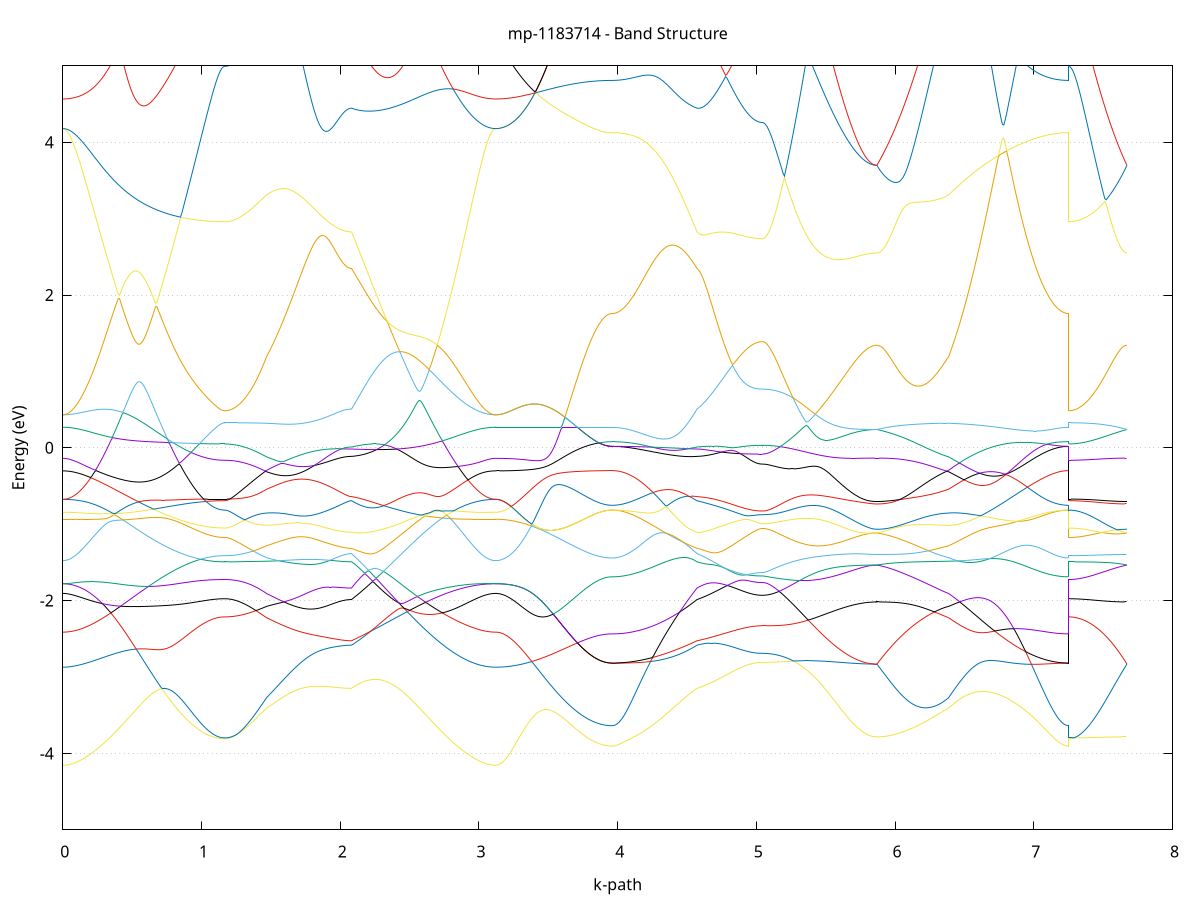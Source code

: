set title 'mp-1183714 - Band Structure'
set xlabel 'k-path'
set ylabel 'Energy (eV)'
set grid y
set yrange [-5:5]
set terminal png size 800,600
set output 'mp-1183714_bands_gnuplot.png'
plot '-' using 1:2 with lines notitle, '-' using 1:2 with lines notitle, '-' using 1:2 with lines notitle, '-' using 1:2 with lines notitle, '-' using 1:2 with lines notitle, '-' using 1:2 with lines notitle, '-' using 1:2 with lines notitle, '-' using 1:2 with lines notitle, '-' using 1:2 with lines notitle, '-' using 1:2 with lines notitle, '-' using 1:2 with lines notitle, '-' using 1:2 with lines notitle, '-' using 1:2 with lines notitle, '-' using 1:2 with lines notitle, '-' using 1:2 with lines notitle, '-' using 1:2 with lines notitle, '-' using 1:2 with lines notitle, '-' using 1:2 with lines notitle, '-' using 1:2 with lines notitle, '-' using 1:2 with lines notitle, '-' using 1:2 with lines notitle, '-' using 1:2 with lines notitle, '-' using 1:2 with lines notitle, '-' using 1:2 with lines notitle, '-' using 1:2 with lines notitle, '-' using 1:2 with lines notitle, '-' using 1:2 with lines notitle, '-' using 1:2 with lines notitle, '-' using 1:2 with lines notitle, '-' using 1:2 with lines notitle, '-' using 1:2 with lines notitle, '-' using 1:2 with lines notitle, '-' using 1:2 with lines notitle, '-' using 1:2 with lines notitle, '-' using 1:2 with lines notitle, '-' using 1:2 with lines notitle, '-' using 1:2 with lines notitle, '-' using 1:2 with lines notitle, '-' using 1:2 with lines notitle, '-' using 1:2 with lines notitle, '-' using 1:2 with lines notitle, '-' using 1:2 with lines notitle, '-' using 1:2 with lines notitle, '-' using 1:2 with lines notitle, '-' using 1:2 with lines notitle, '-' using 1:2 with lines notitle, '-' using 1:2 with lines notitle, '-' using 1:2 with lines notitle, '-' using 1:2 with lines notitle, '-' using 1:2 with lines notitle, '-' using 1:2 with lines notitle, '-' using 1:2 with lines notitle, '-' using 1:2 with lines notitle, '-' using 1:2 with lines notitle, '-' using 1:2 with lines notitle, '-' using 1:2 with lines notitle, '-' using 1:2 with lines notitle, '-' using 1:2 with lines notitle, '-' using 1:2 with lines notitle, '-' using 1:2 with lines notitle, '-' using 1:2 with lines notitle, '-' using 1:2 with lines notitle, '-' using 1:2 with lines notitle, '-' using 1:2 with lines notitle
0.000000 -16.678435
0.009978 -16.678235
0.019957 -16.677535
0.029935 -16.676435
0.039914 -16.674935
0.049892 -16.672935
0.059870 -16.670535
0.069849 -16.667735
0.079827 -16.664435
0.089805 -16.660735
0.099784 -16.656635
0.109762 -16.652035
0.119741 -16.647035
0.129719 -16.641635
0.139697 -16.635835
0.149676 -16.629635
0.159654 -16.622935
0.169633 -16.615935
0.179611 -16.608435
0.189589 -16.600635
0.199568 -16.592335
0.209546 -16.583735
0.219524 -16.574735
0.229503 -16.565335
0.239481 -16.555535
0.249460 -16.545435
0.259438 -16.534935
0.269416 -16.524135
0.279395 -16.512935
0.289373 -16.501435
0.299352 -16.489535
0.309330 -16.477335
0.319308 -16.464835
0.329287 -16.452035
0.339265 -16.438935
0.349243 -16.425535
0.359222 -16.411835
0.369200 -16.397835
0.379179 -16.383635
0.389157 -16.369135
0.399135 -16.354335
0.409114 -16.339435
0.419092 -16.324235
0.429070 -16.308835
0.439049 -16.293135
0.449027 -16.277335
0.459006 -16.261335
0.468984 -16.245235
0.478962 -16.228835
0.488941 -16.212435
0.498919 -16.195835
0.508898 -16.179035
0.518876 -16.162235
0.528854 -16.145235
0.538833 -16.128235
0.548811 -16.111135
0.558789 -16.093935
0.568768 -16.076735
0.578746 -16.059535
0.588725 -16.042235
0.598703 -16.024935
0.608681 -16.007735
0.618660 -15.990435
0.628638 -15.973235
0.638617 -15.956035
0.648595 -15.938935
0.658573 -15.921935
0.668552 -15.904935
0.678530 -15.888135
0.688508 -15.871435
0.698487 -15.854735
0.708465 -15.838335
0.718444 -15.822035
0.728422 -15.805835
0.738400 -15.789835
0.748379 -15.774135
0.758357 -15.758535
0.768336 -15.743135
0.778314 -15.728035
0.788292 -15.713135
0.798271 -15.698435
0.808249 -15.684135
0.818227 -15.670035
0.828206 -15.656135
0.838184 -15.642635
0.848163 -15.629435
0.858141 -15.616535
0.868119 -15.603935
0.878098 -15.591635
0.888076 -15.579735
0.898055 -15.568135
0.908033 -15.556935
0.918011 -15.546135
0.927990 -15.535635
0.937968 -15.525535
0.947946 -15.515835
0.957925 -15.506435
0.967903 -15.497535
0.977882 -15.489035
0.987860 -15.480935
0.997838 -15.473235
1.007817 -15.465935
1.017795 -15.459035
1.027774 -15.452635
1.037752 -15.446635
1.047730 -15.441035
1.057709 -15.435935
1.067687 -15.431235
1.077665 -15.426935
1.087644 -15.423135
1.097622 -15.419735
1.107601 -15.416835
1.117579 -15.414335
1.127557 -15.412335
1.137536 -15.410735
1.147514 -15.409635
1.157493 -15.408935
1.167471 -15.408735
1.167471 -15.408735
1.177215 -15.408835
1.186958 -15.409135
1.196702 -15.409635
1.206446 -15.410235
1.216189 -15.411135
1.225933 -15.412235
1.235677 -15.413535
1.245420 -15.414935
1.255164 -15.416635
1.264908 -15.418435
1.274651 -15.420535
1.284395 -15.422735
1.294139 -15.425235
1.303882 -15.427835
1.313626 -15.430635
1.323370 -15.433735
1.333113 -15.436935
1.342857 -15.440435
1.352601 -15.444035
1.362344 -15.447835
1.372088 -15.451935
1.381832 -15.456135
1.391575 -15.460535
1.401319 -15.465235
1.411063 -15.470035
1.420806 -15.475035
1.430550 -15.480335
1.440294 -15.485735
1.450037 -15.491335
1.459781 -15.497235
1.469525 -15.503235
1.469525 -15.503235
1.479395 -15.507735
1.489265 -15.512435
1.499135 -15.517335
1.509005 -15.522535
1.518875 -15.527835
1.528745 -15.533335
1.538615 -15.539035
1.548485 -15.544835
1.558355 -15.550835
1.568225 -15.556935
1.578095 -15.563135
1.587965 -15.569435
1.597835 -15.575935
1.607705 -15.582435
1.617575 -15.589035
1.627445 -15.595635
1.637315 -15.602335
1.647185 -15.609035
1.657056 -15.615735
1.666926 -15.622535
1.676796 -15.629235
1.686666 -15.636035
1.696536 -15.642735
1.706406 -15.649435
1.716276 -15.656135
1.726146 -15.662635
1.736016 -15.669235
1.745886 -15.675635
1.755756 -15.682035
1.765626 -15.688335
1.775496 -15.694535
1.785366 -15.700635
1.795236 -15.706535
1.805106 -15.712435
1.814976 -15.718135
1.824846 -15.723635
1.834716 -15.729035
1.844586 -15.734335
1.854456 -15.739435
1.864326 -15.744335
1.874196 -15.749035
1.884066 -15.753635
1.893936 -15.758035
1.903806 -15.762235
1.913676 -15.766235
1.923546 -15.770035
1.933417 -15.773535
1.943287 -15.776935
1.953157 -15.780135
1.963027 -15.783035
1.972897 -15.785735
1.982767 -15.788235
1.992637 -15.790535
2.002507 -15.792535
2.012377 -15.794335
2.022247 -15.795835
2.032117 -15.797235
2.041987 -15.798235
2.051857 -15.799135
2.061727 -15.799735
2.071597 -15.800135
2.081467 -15.800235
2.081467 -15.800235
2.091459 -15.796035
2.101450 -15.792235
2.111441 -15.788935
2.121433 -15.785935
2.131424 -15.783435
2.141416 -15.781435
2.151407 -15.779835
2.161399 -15.778735
2.171390 -15.778035
2.181382 -15.777935
2.191373 -15.778235
2.201364 -15.779135
2.211356 -15.780535
2.221347 -15.782435
2.231339 -15.784835
2.241330 -15.787835
2.251322 -15.791335
2.261313 -15.795335
2.271305 -15.799935
2.281296 -15.804935
2.291288 -15.810535
2.301279 -15.816735
2.311270 -15.823335
2.321262 -15.830535
2.331253 -15.838135
2.341245 -15.846235
2.351236 -15.854935
2.361228 -15.863935
2.371219 -15.873535
2.381211 -15.883535
2.391202 -15.893935
2.401194 -15.904735
2.411185 -15.915935
2.421176 -15.927535
2.431168 -15.939535
2.441159 -15.951835
2.451151 -15.964435
2.461142 -15.977435
2.471134 -15.990635
2.481125 -16.004135
2.491117 -16.017935
2.501108 -16.031935
2.511099 -16.046135
2.521091 -16.060535
2.531082 -16.075135
2.541074 -16.089835
2.551065 -16.104735
2.561057 -16.119635
2.571048 -16.134735
2.581040 -16.149935
2.591031 -16.165135
2.601023 -16.180335
2.611014 -16.195635
2.621005 -16.210835
2.630997 -16.226035
2.640988 -16.241235
2.650980 -16.256435
2.660971 -16.271535
2.670963 -16.286535
2.680954 -16.301335
2.690946 -16.316135
2.700937 -16.330735
2.710929 -16.345235
2.720920 -16.359535
2.730911 -16.373735
2.740903 -16.387635
2.750894 -16.401435
2.760886 -16.414935
2.770877 -16.428235
2.780869 -16.441235
2.790860 -16.454035
2.800852 -16.466635
2.810843 -16.478835
2.820834 -16.490835
2.830826 -16.502435
2.840817 -16.513835
2.850809 -16.524835
2.860800 -16.535535
2.870792 -16.545935
2.880783 -16.555935
2.890775 -16.565635
2.900766 -16.574935
2.910758 -16.583935
2.920749 -16.592435
2.930740 -16.600635
2.940732 -16.608535
2.950723 -16.615935
2.960715 -16.622935
2.970706 -16.629635
2.980698 -16.635835
2.990689 -16.641635
3.000681 -16.647035
3.010672 -16.652035
3.020664 -16.656535
3.030655 -16.660735
3.040646 -16.664435
3.050638 -16.667635
3.060629 -16.670535
3.070621 -16.672935
3.080612 -16.674935
3.090604 -16.676435
3.100595 -16.677535
3.110587 -16.678235
3.120578 -16.678435
3.120578 -16.678435
3.130576 -16.678235
3.140573 -16.677735
3.150571 -16.676935
3.160569 -16.675835
3.170567 -16.674335
3.180564 -16.672635
3.190562 -16.670535
3.200560 -16.668135
3.210558 -16.665435
3.220555 -16.662335
3.230553 -16.659035
3.240551 -16.655435
3.250548 -16.651435
3.260546 -16.647235
3.270544 -16.642635
3.280542 -16.637835
3.290539 -16.632735
3.300537 -16.627335
3.310535 -16.621735
3.320532 -16.615735
3.330530 -16.609635
3.340528 -16.603135
3.350526 -16.596435
3.360523 -16.589535
3.370521 -16.582335
3.380519 -16.575035
3.390516 -16.567435
3.400514 -16.559535
3.410512 -16.551535
3.420510 -16.543335
3.430507 -16.534935
3.440505 -16.526435
3.450503 -16.517735
3.460501 -16.508835
3.470498 -16.499835
3.480496 -16.490735
3.490494 -16.481435
3.500491 -16.472035
3.510489 -16.462635
3.520487 -16.453035
3.530485 -16.443435
3.540482 -16.433735
3.550480 -16.424035
3.560478 -16.414335
3.570475 -16.404535
3.580473 -16.394735
3.590471 -16.385035
3.600469 -16.375235
3.610466 -16.365535
3.620464 -16.355935
3.630462 -16.346335
3.640459 -16.336835
3.650457 -16.327335
3.660455 -16.318035
3.670453 -16.308935
3.680450 -16.299835
3.690448 -16.290935
3.700446 -16.282235
3.710444 -16.273735
3.720441 -16.265435
3.730439 -16.257235
3.740437 -16.249335
3.750434 -16.241735
3.760432 -16.234335
3.770430 -16.227135
3.780428 -16.220335
3.790425 -16.213735
3.800423 -16.207435
3.810421 -16.201535
3.820418 -16.195835
3.830416 -16.190635
3.840414 -16.185635
3.850412 -16.181135
3.860409 -16.176835
3.870407 -16.173035
3.880405 -16.169635
3.890402 -16.166535
3.900400 -16.163835
3.910398 -16.161635
3.920396 -16.159735
3.930393 -16.158235
3.940391 -16.157235
3.950389 -16.156635
3.960387 -16.156435
3.960387 -16.156435
3.970257 -16.156235
3.980127 -16.155835
3.989997 -16.155035
3.999867 -16.154035
4.009737 -16.152635
4.019607 -16.151035
4.029477 -16.149035
4.039347 -16.146835
4.049217 -16.144335
4.059087 -16.141435
4.068957 -16.138335
4.078827 -16.135035
4.088697 -16.131335
4.098567 -16.127435
4.108437 -16.123235
4.118307 -16.118735
4.128177 -16.114035
4.138047 -16.109035
4.147917 -16.103835
4.157787 -16.098435
4.167657 -16.092735
4.177527 -16.086835
4.187397 -16.080735
4.197267 -16.074435
4.207137 -16.067835
4.217007 -16.061135
4.226878 -16.054235
4.236748 -16.047235
4.246618 -16.039935
4.256488 -16.032635
4.266358 -16.025035
4.276228 -16.017435
4.286098 -16.009635
4.295968 -16.001835
4.305838 -15.993835
4.315708 -15.985835
4.325578 -15.977735
4.335448 -15.969535
4.345318 -15.961435
4.355188 -15.953235
4.365058 -15.944935
4.374928 -15.936735
4.384798 -15.928635
4.394668 -15.920435
4.404538 -15.912335
4.414408 -15.904335
4.424278 -15.896435
4.434148 -15.888635
4.444018 -15.880935
4.453888 -15.873335
4.463758 -15.865935
4.473628 -15.858735
4.483498 -15.851735
4.493368 -15.844935
4.503239 -15.838335
4.513109 -15.832035
4.522979 -15.825935
4.532849 -15.820135
4.542719 -15.814735
4.552589 -15.809535
4.562459 -15.804735
4.572329 -15.800235
4.572329 -15.800235
4.582143 -15.798335
4.591958 -15.796735
4.601773 -15.795335
4.611587 -15.794035
4.621402 -15.792935
4.631217 -15.792035
4.641031 -15.791335
4.650846 -15.790735
4.660661 -15.790235
4.670475 -15.789935
4.680290 -15.789735
4.690104 -15.789735
4.699919 -15.789735
4.709734 -15.789935
4.719548 -15.790135
4.729363 -15.790535
4.739178 -15.790935
4.748992 -15.791435
4.758807 -15.792035
4.768622 -15.792635
4.778436 -15.793335
4.788251 -15.794035
4.798066 -15.794835
4.807880 -15.795635
4.817695 -15.796435
4.827509 -15.797235
4.837324 -15.798135
4.847139 -15.798935
4.856953 -15.799835
4.866768 -15.800635
4.876583 -15.801435
4.886397 -15.802235
4.896212 -15.803035
4.906027 -15.803735
4.915841 -15.804535
4.925656 -15.805135
4.935471 -15.805835
4.945285 -15.806435
4.955100 -15.806935
4.964914 -15.807435
4.974729 -15.807935
4.984544 -15.808335
4.994358 -15.808635
5.004173 -15.808935
5.013988 -15.809135
5.023802 -15.809335
5.033617 -15.809435
5.043432 -15.809435
5.043432 -15.809435
5.053378 -15.809335
5.063324 -15.808935
5.073270 -15.808235
5.083216 -15.807335
5.093162 -15.806235
5.103108 -15.804835
5.113054 -15.803135
5.123000 -15.801235
5.132947 -15.799035
5.142893 -15.796635
5.152839 -15.794035
5.162785 -15.791135
5.172731 -15.787935
5.182677 -15.784635
5.192623 -15.781035
5.202569 -15.777235
5.212515 -15.773135
5.222461 -15.768835
5.232408 -15.764435
5.242354 -15.759735
5.252300 -15.754835
5.262246 -15.749735
5.272192 -15.744435
5.282138 -15.738935
5.292084 -15.733235
5.302030 -15.727435
5.311976 -15.721435
5.321922 -15.715235
5.331869 -15.708935
5.341815 -15.702435
5.351761 -15.695835
5.361707 -15.689135
5.371653 -15.682235
5.381599 -15.675235
5.391545 -15.668135
5.401491 -15.661035
5.411437 -15.653735
5.421384 -15.646435
5.431330 -15.639035
5.441276 -15.631535
5.451222 -15.624035
5.461168 -15.616435
5.471114 -15.608835
5.481060 -15.601235
5.491006 -15.593635
5.500952 -15.586035
5.510898 -15.578435
5.520845 -15.570935
5.530791 -15.563435
5.540737 -15.555935
5.550683 -15.548535
5.560629 -15.541235
5.570575 -15.533935
5.580521 -15.526835
5.590467 -15.519735
5.600413 -15.512835
5.610360 -15.506035
5.620306 -15.499435
5.630252 -15.492935
5.640198 -15.486635
5.650144 -15.480435
5.660090 -15.474535
5.670036 -15.468735
5.679982 -15.463135
5.689928 -15.457835
5.699874 -15.452735
5.709821 -15.447835
5.719767 -15.443235
5.729713 -15.438835
5.739659 -15.434735
5.749605 -15.430935
5.759551 -15.427335
5.769497 -15.424035
5.779443 -15.421035
5.789389 -15.418435
5.799335 -15.416035
5.809282 -15.413935
5.819228 -15.412135
5.829174 -15.410735
5.839120 -15.409635
5.849066 -15.408835
5.859012 -15.408335
5.868958 -15.408135
5.868958 -15.408135
5.878905 -15.408235
5.888853 -15.408335
5.898800 -15.408635
5.908747 -15.409035
5.918695 -15.409435
5.928642 -15.410035
5.938589 -15.410635
5.948536 -15.411435
5.958484 -15.412235
5.968431 -15.413135
5.978378 -15.414035
5.988325 -15.415135
5.998273 -15.416235
6.008220 -15.417435
6.018167 -15.418635
6.028115 -15.419935
6.038062 -15.421235
6.048009 -15.422735
6.057956 -15.424135
6.067904 -15.425735
6.077851 -15.427235
6.087798 -15.428935
6.097746 -15.430535
6.107693 -15.432335
6.117640 -15.434035
6.127587 -15.435835
6.137535 -15.437735
6.147482 -15.439635
6.157429 -15.441635
6.167376 -15.443635
6.177324 -15.445635
6.187271 -15.447735
6.197218 -15.449935
6.207166 -15.452135
6.217113 -15.454335
6.227060 -15.456635
6.237007 -15.459035
6.246955 -15.461435
6.256902 -15.463935
6.266849 -15.466435
6.276796 -15.469035
6.286744 -15.471735
6.296691 -15.474535
6.306638 -15.477335
6.316586 -15.480235
6.326533 -15.483235
6.336480 -15.486335
6.346427 -15.489535
6.356375 -15.492735
6.366322 -15.496135
6.376269 -15.499635
6.386217 -15.503235
6.386217 -15.503235
6.396164 -15.509535
6.406111 -15.516135
6.416058 -15.522835
6.426006 -15.529735
6.435953 -15.536835
6.445900 -15.544235
6.455848 -15.551735
6.465795 -15.559335
6.475742 -15.567235
6.485690 -15.575235
6.495637 -15.583435
6.505584 -15.591835
6.515532 -15.600335
6.525479 -15.609035
6.535426 -15.617935
6.545374 -15.626935
6.555321 -15.636035
6.565268 -15.645335
6.575216 -15.654735
6.585163 -15.664235
6.595110 -15.673835
6.605058 -15.683535
6.615005 -15.693435
6.624952 -15.703335
6.634900 -15.713335
6.644847 -15.723435
6.654794 -15.733635
6.664742 -15.743835
6.674689 -15.754035
6.684636 -15.764435
6.694583 -15.774735
6.704531 -15.785135
6.714478 -15.795535
6.724425 -15.805935
6.734373 -15.816335
6.744320 -15.826735
6.754267 -15.837135
6.764215 -15.847435
6.774162 -15.857735
6.784109 -15.868035
6.794057 -15.878235
6.804004 -15.888435
6.813951 -15.898435
6.823899 -15.908435
6.833846 -15.918335
6.843793 -15.928135
6.853741 -15.937835
6.863688 -15.947435
6.873635 -15.956935
6.883583 -15.966235
6.893530 -15.975435
6.903477 -15.984435
6.913425 -15.993335
6.923372 -16.002035
6.933319 -16.010535
6.943267 -16.018935
6.953214 -16.027035
6.963161 -16.035035
6.973108 -16.042835
6.983056 -16.050335
6.993003 -16.057635
7.002950 -16.064835
7.012898 -16.071735
7.022845 -16.078335
7.032792 -16.084735
7.042740 -16.090935
7.052687 -16.096835
7.062634 -16.102535
7.072582 -16.107935
7.082529 -16.113035
7.092476 -16.117935
7.102424 -16.122535
7.112371 -16.126835
7.122318 -16.130835
7.132266 -16.134535
7.142213 -16.138035
7.152160 -16.141235
7.162108 -16.144035
7.172055 -16.146635
7.182002 -16.148935
7.191950 -16.150935
7.201897 -16.152635
7.211844 -16.153935
7.221792 -16.155035
7.231739 -16.155835
7.241686 -16.156235
7.251633 -16.156435
7.251633 -15.408735
7.261631 -15.408735
7.271629 -15.408735
7.281627 -15.408735
7.291624 -15.408735
7.301622 -15.408735
7.311620 -15.408735
7.321618 -15.408735
7.331615 -15.408635
7.341613 -15.408635
7.351611 -15.408635
7.361608 -15.408635
7.371606 -15.408635
7.381604 -15.408635
7.391602 -15.408535
7.401599 -15.408535
7.411597 -15.408535
7.421595 -15.408535
7.431592 -15.408535
7.441590 -15.408435
7.451588 -15.408435
7.461586 -15.408435
7.471583 -15.408435
7.481581 -15.408435
7.491579 -15.408335
7.501576 -15.408335
7.511574 -15.408335
7.521572 -15.408335
7.531570 -15.408335
7.541567 -15.408235
7.551565 -15.408235
7.561563 -15.408235
7.571561 -15.408235
7.581558 -15.408235
7.591556 -15.408235
7.601554 -15.408235
7.611551 -15.408135
7.621549 -15.408135
7.631547 -15.408135
7.641545 -15.408135
7.651542 -15.408135
7.661540 -15.408135
7.671538 -15.408135
e
0.000000 -6.248735
0.009978 -6.248835
0.019957 -6.249035
0.029935 -6.249235
0.039914 -6.249635
0.049892 -6.250235
0.059870 -6.250835
0.069849 -6.251535
0.079827 -6.252435
0.089805 -6.253435
0.099784 -6.254435
0.109762 -6.255635
0.119741 -6.256935
0.129719 -6.258335
0.139697 -6.259835
0.149676 -6.261335
0.159654 -6.263035
0.169633 -6.264735
0.179611 -6.266635
0.189589 -6.268535
0.199568 -6.270535
0.209546 -6.272635
0.219524 -6.274735
0.229503 -6.284335
0.239481 -6.327335
0.249460 -6.370735
0.259438 -6.414635
0.269416 -6.458835
0.279395 -6.503335
0.289373 -6.547935
0.299352 -6.592735
0.309330 -6.637535
0.319308 -6.682235
0.329287 -6.727035
0.339265 -6.771535
0.349243 -6.816035
0.359222 -6.860235
0.369200 -6.904135
0.379179 -6.947735
0.389157 -6.991035
0.399135 -7.033835
0.409114 -7.076335
0.419092 -7.118335
0.429070 -7.159835
0.439049 -7.200835
0.449027 -7.241235
0.459006 -7.281035
0.468984 -7.320235
0.478962 -7.358835
0.488941 -7.396835
0.498919 -7.434035
0.508898 -7.470635
0.518876 -7.506435
0.528854 -7.541535
0.538833 -7.575935
0.548811 -7.609535
0.558789 -7.642335
0.568768 -7.674335
0.578746 -7.705535
0.588725 -7.735835
0.598703 -7.765435
0.608681 -7.794035
0.618660 -7.821935
0.628638 -7.848935
0.638617 -7.875035
0.648595 -7.900235
0.658573 -7.924635
0.668552 -7.948135
0.678530 -7.970735
0.688508 -7.992535
0.698487 -8.013335
0.708465 -8.033335
0.718444 -8.052535
0.728422 -8.070735
0.738400 -8.088135
0.748379 -8.104635
0.758357 -8.120335
0.768336 -8.135235
0.778314 -8.149235
0.788292 -8.162435
0.798271 -8.174935
0.808249 -8.186535
0.818227 -8.197335
0.828206 -8.207435
0.838184 -8.216835
0.848163 -8.225535
0.858141 -8.233435
0.868119 -8.240735
0.878098 -8.247435
0.888076 -8.253435
0.898055 -8.258835
0.908033 -8.263735
0.918011 -8.268035
0.927990 -8.271835
0.937968 -8.275135
0.947946 -8.277935
0.957925 -8.280435
0.967903 -8.282435
0.977882 -8.284135
0.987860 -8.285435
0.997838 -8.286535
1.007817 -8.287335
1.017795 -8.287835
1.027774 -8.288235
1.037752 -8.288435
1.047730 -8.288435
1.057709 -8.288335
1.067687 -8.288235
1.077665 -8.287935
1.087644 -8.287635
1.097622 -8.287335
1.107601 -8.287035
1.117579 -8.286835
1.127557 -8.286535
1.137536 -8.286335
1.147514 -8.286135
1.157493 -8.286035
1.167471 -8.286035
1.167471 -8.286035
1.177215 -8.285735
1.186958 -8.284835
1.196702 -8.283435
1.206446 -8.281335
1.216189 -8.278735
1.225933 -8.275435
1.235677 -8.271635
1.245420 -8.267235
1.255164 -8.262235
1.264908 -8.256635
1.274651 -8.250535
1.284395 -8.243735
1.294139 -8.236435
1.303882 -8.228535
1.313626 -8.220035
1.323370 -8.210935
1.333113 -8.201335
1.342857 -8.191035
1.352601 -8.180235
1.362344 -8.168835
1.372088 -8.156935
1.381832 -8.144335
1.391575 -8.131235
1.401319 -8.117635
1.411063 -8.103335
1.420806 -8.088535
1.430550 -8.073135
1.440294 -8.057235
1.450037 -8.040735
1.459781 -8.023635
1.469525 -8.006035
1.469525 -8.006035
1.479395 -7.993735
1.489265 -7.982635
1.499135 -7.972835
1.509005 -7.964635
1.518875 -7.958035
1.528745 -7.953335
1.538615 -7.950435
1.548485 -7.949435
1.558355 -7.950335
1.568225 -7.952935
1.578095 -7.957235
1.587965 -7.962935
1.597835 -7.970135
1.607705 -7.978435
1.617575 -7.987935
1.627445 -7.998235
1.637315 -8.009335
1.647185 -8.021235
1.657056 -8.033535
1.666926 -8.046335
1.676796 -8.059535
1.686666 -8.072935
1.696536 -8.086535
1.706406 -8.100335
1.716276 -8.114135
1.726146 -8.128035
1.736016 -8.141835
1.745886 -8.155635
1.755756 -8.169235
1.765626 -8.182735
1.775496 -8.196035
1.785366 -8.209135
1.795236 -8.221935
1.805106 -8.234535
1.814976 -8.246835
1.824846 -8.258835
1.834716 -8.270535
1.844586 -8.281835
1.854456 -8.292835
1.864326 -8.303435
1.874196 -8.313635
1.884066 -8.323435
1.893936 -8.332835
1.903806 -8.341835
1.913676 -8.350335
1.923546 -8.358435
1.933417 -8.366135
1.943287 -8.373335
1.953157 -8.380035
1.963027 -8.386235
1.972897 -8.392035
1.982767 -8.397335
1.992637 -8.402135
2.002507 -8.406435
2.012377 -8.410235
2.022247 -8.413535
2.032117 -8.416335
2.041987 -8.418635
2.051857 -8.420435
2.061727 -8.421735
2.071597 -8.422435
2.081467 -8.422735
2.081467 -8.422735
2.091459 -8.455935
2.101450 -8.487635
2.111441 -8.517635
2.121433 -8.546235
2.131424 -8.573135
2.141416 -8.598335
2.151407 -8.622035
2.161399 -8.643935
2.171390 -8.664235
2.181382 -8.682835
2.191373 -8.699735
2.201364 -8.714935
2.211356 -8.728435
2.221347 -8.740135
2.231339 -8.750135
2.241330 -8.758435
2.251322 -8.764935
2.261313 -8.769635
2.271305 -8.772735
2.281296 -8.773935
2.291288 -8.773535
2.301279 -8.771335
2.311270 -8.767435
2.321262 -8.761735
2.331253 -8.754435
2.341245 -8.745335
2.351236 -8.734635
2.361228 -8.722235
2.371219 -8.708135
2.381211 -8.692435
2.391202 -8.675135
2.401194 -8.656235
2.411185 -8.635735
2.421176 -8.613635
2.431168 -8.590135
2.441159 -8.564935
2.451151 -8.538435
2.461142 -8.510335
2.471134 -8.480835
2.481125 -8.449935
2.491117 -8.417635
2.501108 -8.384035
2.511099 -8.349035
2.521091 -8.312835
2.531082 -8.275335
2.541074 -8.236635
2.551065 -8.196735
2.561057 -8.155635
2.571048 -8.113435
2.581040 -8.070135
2.591031 -8.025835
2.601023 -7.980435
2.611014 -7.934035
2.621005 -7.886835
2.630997 -7.838635
2.640988 -7.789535
2.650980 -7.739635
2.660971 -7.688935
2.670963 -7.637535
2.680954 -7.585435
2.690946 -7.532635
2.700937 -7.479235
2.710929 -7.425335
2.720920 -7.370935
2.730911 -7.315935
2.740903 -7.260635
2.750894 -7.205035
2.760886 -7.149035
2.770877 -7.092835
2.780869 -7.036435
2.790860 -6.979935
2.800852 -6.923335
2.810843 -6.866835
2.820834 -6.810335
2.830826 -6.754035
2.840817 -6.698035
2.850809 -6.642235
2.860800 -6.586935
2.870792 -6.532135
2.880783 -6.477935
2.890775 -6.424435
2.900766 -6.371735
2.910758 -6.319935
2.920749 -6.275735
2.930740 -6.272835
2.940732 -6.270135
2.950723 -6.267535
2.960715 -6.265235
2.970706 -6.263035
2.980698 -6.261135
2.990689 -6.259335
3.000681 -6.257635
3.010672 -6.256135
3.020664 -6.254835
3.030655 -6.253635
3.040646 -6.252635
3.050638 -6.251635
3.060629 -6.250935
3.070621 -6.250235
3.080612 -6.249735
3.090604 -6.249235
3.100595 -6.249035
3.110587 -6.248835
3.120578 -6.248735
3.120578 -6.248735
3.130576 -6.250735
3.140573 -6.256435
3.150571 -6.266035
3.160569 -6.279335
3.170567 -6.296035
3.180564 -6.316135
3.190562 -6.339435
3.200560 -6.365635
3.210558 -6.394535
3.220555 -6.425935
3.230553 -6.459635
3.240551 -6.495335
3.250548 -6.532935
3.260546 -6.572135
3.270544 -6.612835
3.280542 -6.654835
3.290539 -6.698035
3.300537 -6.742135
3.310535 -6.787135
3.320532 -6.832835
3.330530 -6.879135
3.340528 -6.926035
3.350526 -6.973235
3.360523 -7.020835
3.370521 -7.068735
3.380519 -7.116735
3.390516 -7.164835
3.400514 -7.212935
3.410512 -7.261135
3.420510 -7.309135
3.430507 -7.357035
3.440505 -7.404735
3.450503 -7.452235
3.460501 -7.499435
3.470498 -7.546335
3.480496 -7.592935
3.490494 -7.639035
3.500491 -7.684835
3.510489 -7.730035
3.520487 -7.774835
3.530485 -7.819035
3.540482 -7.862735
3.550480 -7.905835
3.560478 -7.948235
3.570475 -7.990035
3.580473 -8.031235
3.590471 -8.071635
3.600469 -8.111335
3.610466 -8.150335
3.620464 -8.188435
3.630462 -8.225835
3.640459 -8.262435
3.650457 -8.298135
3.660455 -8.332935
3.670453 -8.366835
3.680450 -8.399835
3.690448 -8.431935
3.700446 -8.463035
3.710444 -8.493235
3.720441 -8.522335
3.730439 -8.550435
3.740437 -8.577535
3.750434 -8.603535
3.760432 -8.628435
3.770430 -8.652235
3.780428 -8.674935
3.790425 -8.696535
3.800423 -8.717035
3.810421 -8.736335
3.820418 -8.754435
3.830416 -8.771335
3.840414 -8.787035
3.850412 -8.801635
3.860409 -8.814835
3.870407 -8.826935
3.880405 -8.837735
3.890402 -8.847335
3.900400 -8.855635
3.910398 -8.862635
3.920396 -8.868435
3.930393 -8.872935
3.940391 -8.876135
3.950389 -8.878035
3.960387 -8.878635
3.960387 -8.878635
3.970257 -8.878335
3.980127 -8.877535
3.989997 -8.876035
3.999867 -8.873935
4.009737 -8.871335
4.019607 -8.868035
4.029477 -8.864235
4.039347 -8.859835
4.049217 -8.854835
4.059087 -8.849235
4.068957 -8.843035
4.078827 -8.836335
4.088697 -8.829035
4.098567 -8.821135
4.108437 -8.812635
4.118307 -8.803635
4.128177 -8.794035
4.138047 -8.783835
4.147917 -8.773135
4.157787 -8.761935
4.167657 -8.750035
4.177527 -8.737635
4.187397 -8.724735
4.197267 -8.711335
4.207137 -8.697335
4.217007 -8.682735
4.226878 -8.667735
4.236748 -8.652135
4.246618 -8.636035
4.256488 -8.619535
4.266358 -8.602435
4.276228 -8.584835
4.286098 -8.566735
4.295968 -8.548135
4.305838 -8.529135
4.315708 -8.509635
4.325578 -8.489635
4.335448 -8.469235
4.345318 -8.448435
4.355188 -8.427135
4.365058 -8.405335
4.374928 -8.383235
4.384798 -8.360635
4.394668 -8.337735
4.404538 -8.314335
4.414408 -8.290635
4.424278 -8.266535
4.434148 -8.242035
4.444018 -8.217235
4.453888 -8.192135
4.463758 -8.166635
4.473628 -8.140835
4.483498 -8.114735
4.493368 -8.108835
4.503239 -8.152835
4.513109 -8.195535
4.522979 -8.236835
4.532849 -8.276835
4.542719 -8.315435
4.552589 -8.352635
4.562459 -8.388435
4.572329 -8.422735
4.572329 -8.422735
4.582143 -8.438235
4.591958 -8.454435
4.601773 -8.471135
4.611587 -8.488235
4.621402 -8.505635
4.631217 -8.523235
4.641031 -8.540935
4.650846 -8.558635
4.660661 -8.576335
4.670475 -8.593935
4.680290 -8.611335
4.690104 -8.628635
4.699919 -8.645635
4.709734 -8.662335
4.719548 -8.678835
4.729363 -8.694935
4.739178 -8.710735
4.748992 -8.726135
4.758807 -8.741235
4.768622 -8.755935
4.778436 -8.770135
4.788251 -8.783935
4.798066 -8.797335
4.807880 -8.810235
4.817695 -8.822735
4.827509 -8.834735
4.837324 -8.846235
4.847139 -8.857335
4.856953 -8.867835
4.866768 -8.877835
4.876583 -8.887335
4.886397 -8.896435
4.896212 -8.904835
4.906027 -8.912835
4.915841 -8.920235
4.925656 -8.927135
4.935471 -8.933535
4.945285 -8.939335
4.955100 -8.944635
4.964914 -8.949335
4.974729 -8.953535
4.984544 -8.957135
4.994358 -8.960235
5.004173 -8.962735
5.013988 -8.964635
5.023802 -8.966035
5.033617 -8.966935
5.043432 -8.967135
5.043432 -8.967135
5.053378 -8.966835
5.063324 -8.965935
5.073270 -8.964435
5.083216 -8.962335
5.093162 -8.959635
5.103108 -8.956335
5.113054 -8.952335
5.123000 -8.947835
5.132947 -8.942735
5.142893 -8.937035
5.152839 -8.930735
5.162785 -8.923835
5.172731 -8.916435
5.182677 -8.908335
5.192623 -8.899735
5.202569 -8.890535
5.212515 -8.880835
5.222461 -8.870535
5.232408 -8.859635
5.242354 -8.848235
5.252300 -8.836335
5.262246 -8.823835
5.272192 -8.810835
5.282138 -8.797335
5.292084 -8.783235
5.302030 -8.768735
5.311976 -8.753735
5.321922 -8.738235
5.331869 -8.722235
5.341815 -8.705735
5.351761 -8.688935
5.361707 -8.671535
5.371653 -8.653835
5.381599 -8.635735
5.391545 -8.617135
5.401491 -8.598235
5.411437 -8.578935
5.421384 -8.559335
5.431330 -8.539335
5.441276 -8.519135
5.451222 -8.498535
5.461168 -8.477735
5.471114 -8.456635
5.481060 -8.435335
5.491006 -8.413835
5.500952 -8.392135
5.510898 -8.370335
5.520845 -8.348335
5.530791 -8.326335
5.540737 -8.304235
5.550683 -8.282035
5.560629 -8.259935
5.570575 -8.237735
5.580521 -8.215735
5.590467 -8.193735
5.600413 -8.171935
5.610360 -8.150335
5.620306 -8.128935
5.630252 -8.107735
5.640198 -8.086935
5.650144 -8.066435
5.660090 -8.046335
5.670036 -8.026735
5.679982 -8.007535
5.689928 -7.989035
5.699874 -7.971035
5.709821 -7.953735
5.719767 -7.937135
5.729713 -7.921235
5.739659 -7.906235
5.749605 -7.892035
5.759551 -7.878735
5.769497 -7.866435
5.779443 -7.855235
5.789389 -7.844935
5.799335 -7.835835
5.809282 -7.827835
5.819228 -7.821035
5.829174 -7.815335
5.839120 -7.810935
5.849066 -7.807835
5.859012 -7.805935
5.868958 -7.805235
5.868958 -7.805235
5.878905 -7.821835
5.888853 -7.838035
5.898800 -7.853835
5.908747 -7.869235
5.918695 -7.884335
5.928642 -7.898935
5.938589 -7.913035
5.948536 -7.926835
5.958484 -7.940035
5.968431 -7.952935
5.978378 -7.965235
5.988325 -7.977135
5.998273 -7.988535
6.008220 -7.999435
6.018167 -8.009835
6.028115 -8.019735
6.038062 -8.029135
6.048009 -8.038035
6.057956 -8.046335
6.067904 -8.054135
6.077851 -8.061435
6.087798 -8.068235
6.097746 -8.074335
6.107693 -8.080035
6.117640 -8.085135
6.127587 -8.089635
6.137535 -8.093635
6.147482 -8.097035
6.157429 -8.099835
6.167376 -8.102135
6.177324 -8.103835
6.187271 -8.104935
6.197218 -8.105535
6.207166 -8.105435
6.217113 -8.104835
6.227060 -8.103635
6.237007 -8.101935
6.246955 -8.099535
6.256902 -8.096635
6.266849 -8.093135
6.276796 -8.089035
6.286744 -8.084335
6.296691 -8.079135
6.306638 -8.073335
6.316586 -8.066935
6.326533 -8.059935
6.336480 -8.052335
6.346427 -8.044235
6.356375 -8.035535
6.366322 -8.026235
6.376269 -8.016435
6.386217 -8.006035
6.386217 -8.006035
6.396164 -7.987535
6.406111 -7.968335
6.416058 -7.948635
6.426006 -7.928435
6.435953 -7.907535
6.445900 -7.886135
6.455848 -7.864135
6.465795 -7.841635
6.475742 -7.818535
6.485690 -7.794935
6.495637 -7.770735
6.505584 -7.745935
6.515532 -7.720735
6.525479 -7.694835
6.535426 -7.668535
6.545374 -7.641635
6.555321 -7.614235
6.565268 -7.597835
6.575216 -7.630135
6.585163 -7.662335
6.595110 -7.694335
6.605058 -7.726135
6.615005 -7.757735
6.624952 -7.789035
6.634900 -7.820035
6.644847 -7.850835
6.654794 -7.881335
6.664742 -7.911535
6.674689 -7.941435
6.684636 -7.970935
6.694583 -8.000235
6.704531 -8.029035
6.714478 -8.057635
6.724425 -8.085735
6.734373 -8.113535
6.744320 -8.140935
6.754267 -8.168035
6.764215 -8.194635
6.774162 -8.220835
6.784109 -8.246635
6.794057 -8.271935
6.804004 -8.296935
6.813951 -8.321335
6.823899 -8.345435
6.833846 -8.368935
6.843793 -8.392035
6.853741 -8.414735
6.863688 -8.436835
6.873635 -8.458535
6.883583 -8.479735
6.893530 -8.500435
6.903477 -8.520635
6.913425 -8.540235
6.923372 -8.559435
6.933319 -8.578035
6.943267 -8.596235
6.953214 -8.613835
6.963161 -8.630835
6.973108 -8.647335
6.983056 -8.663335
6.993003 -8.678835
7.002950 -8.693635
7.012898 -8.708035
7.022845 -8.721835
7.032792 -8.735035
7.042740 -8.747635
7.052687 -8.759735
7.062634 -8.771235
7.072582 -8.782135
7.082529 -8.792535
7.092476 -8.802335
7.102424 -8.811535
7.112371 -8.820135
7.122318 -8.828235
7.132266 -8.835635
7.142213 -8.842535
7.152160 -8.848735
7.162108 -8.854435
7.172055 -8.859535
7.182002 -8.864035
7.191950 -8.867935
7.201897 -8.871235
7.211844 -8.873835
7.221792 -8.875935
7.231739 -8.877435
7.241686 -8.878335
7.251633 -8.878635
7.251633 -8.286035
7.261631 -8.285735
7.271629 -8.284835
7.281627 -8.283435
7.291624 -8.281335
7.301622 -8.278635
7.311620 -8.275435
7.321618 -8.271635
7.331615 -8.267235
7.341613 -8.262235
7.351611 -8.256635
7.361608 -8.250435
7.371606 -8.243735
7.381604 -8.236435
7.391602 -8.228635
7.401599 -8.220135
7.411597 -8.211235
7.421595 -8.201635
7.431592 -8.191535
7.441590 -8.180935
7.451588 -8.169735
7.461586 -8.158035
7.471583 -8.145835
7.481581 -8.133135
7.491579 -8.119835
7.501576 -8.106135
7.511574 -8.091835
7.521572 -8.077135
7.531570 -8.061935
7.541567 -8.046235
7.551565 -8.030035
7.561563 -8.013435
7.571561 -7.996435
7.581558 -7.979035
7.591556 -7.961135
7.601554 -7.942935
7.611551 -7.924235
7.621549 -7.905235
7.631547 -7.885935
7.641545 -7.866235
7.651542 -7.846135
7.661540 -7.825835
7.671538 -7.805235
e
0.000000 -5.678735
0.009978 -5.680235
0.019957 -5.684535
0.029935 -5.691735
0.039914 -5.701635
0.049892 -5.714435
0.059870 -5.729735
0.069849 -5.747735
0.079827 -5.768135
0.089805 -5.790835
0.099784 -5.815835
0.109762 -5.842835
0.119741 -5.871835
0.129719 -5.902735
0.139697 -5.935235
0.149676 -5.969335
0.159654 -6.004935
0.169633 -6.041835
0.179611 -6.079835
0.189589 -6.119035
0.199568 -6.159135
0.209546 -6.200135
0.219524 -6.241935
0.229503 -6.276935
0.239481 -6.279235
0.249460 -6.281535
0.259438 -6.283935
0.269416 -6.286335
0.279395 -6.288835
0.289373 -6.291335
0.299352 -6.293835
0.309330 -6.296435
0.319308 -6.299035
0.329287 -6.301635
0.339265 -6.304335
0.349243 -6.306935
0.359222 -6.309635
0.369200 -6.312335
0.379179 -6.315035
0.389157 -6.317635
0.399135 -6.320335
0.409114 -6.323035
0.419092 -6.325635
0.429070 -6.328235
0.439049 -6.330835
0.449027 -6.333435
0.459006 -6.336035
0.468984 -6.338535
0.478962 -6.341035
0.488941 -6.343535
0.498919 -6.360735
0.508898 -6.380035
0.518876 -6.399335
0.528854 -6.418435
0.538833 -6.437435
0.548811 -6.456335
0.558789 -6.475135
0.568768 -6.493835
0.578746 -6.512335
0.588725 -6.530635
0.598703 -6.548835
0.608681 -6.566835
0.618660 -6.584635
0.628638 -6.602235
0.638617 -6.619735
0.648595 -6.636935
0.658573 -6.653835
0.668552 -6.670635
0.678530 -6.687135
0.688508 -6.703435
0.698487 -6.719435
0.708465 -6.735235
0.718444 -6.750735
0.728422 -6.765935
0.738400 -6.780935
0.748379 -6.795635
0.758357 -6.810035
0.768336 -6.824135
0.778314 -6.837935
0.788292 -6.851435
0.798271 -6.864635
0.808249 -6.877535
0.818227 -6.890135
0.828206 -6.902435
0.838184 -6.914435
0.848163 -6.926035
0.858141 -6.937335
0.868119 -6.948335
0.878098 -6.959035
0.888076 -6.969335
0.898055 -6.979335
0.908033 -6.988935
0.918011 -6.998235
0.927990 -7.007135
0.937968 -7.015735
0.947946 -7.024035
0.957925 -7.031935
0.967903 -7.039435
0.977882 -7.046635
0.987860 -7.053435
0.997838 -7.059935
1.007817 -7.066035
1.017795 -7.071735
1.027774 -7.077135
1.037752 -7.082135
1.047730 -7.086835
1.057709 -7.091135
1.067687 -7.095035
1.077665 -7.098535
1.087644 -7.101735
1.097622 -7.104535
1.107601 -7.106935
1.117579 -7.108935
1.127557 -7.110635
1.137536 -7.111935
1.147514 -7.112935
1.157493 -7.113435
1.167471 -7.113635
1.167471 -7.113635
1.177215 -7.113935
1.186958 -7.114935
1.196702 -7.116435
1.206446 -7.118635
1.216189 -7.121335
1.225933 -7.124635
1.235677 -7.128535
1.245420 -7.132835
1.255164 -7.137735
1.264908 -7.143035
1.274651 -7.148735
1.284395 -7.154735
1.294139 -7.161135
1.303882 -7.167835
1.313626 -7.174735
1.323370 -7.181835
1.333113 -7.189035
1.342857 -7.196435
1.352601 -7.203735
1.362344 -7.211135
1.372088 -7.218435
1.381832 -7.225635
1.391575 -7.232635
1.401319 -7.239535
1.411063 -7.246135
1.420806 -7.252435
1.430550 -7.258435
1.440294 -7.264035
1.450037 -7.269235
1.459781 -7.274035
1.469525 -7.278235
1.469525 -7.278235
1.479395 -7.280235
1.489265 -7.280335
1.499135 -7.278335
1.509005 -7.274035
1.518875 -7.267335
1.528745 -7.258035
1.538615 -7.246135
1.548485 -7.231535
1.558355 -7.214435
1.568225 -7.228035
1.578095 -7.249535
1.587965 -7.270935
1.597835 -7.292135
1.607705 -7.313135
1.617575 -7.333835
1.627445 -7.354335
1.637315 -7.374635
1.647185 -7.394535
1.657056 -7.414235
1.666926 -7.433635
1.676796 -7.452735
1.686666 -7.471435
1.696536 -7.489935
1.706406 -7.507935
1.716276 -7.525735
1.726146 -7.543035
1.736016 -7.560035
1.745886 -7.576635
1.755756 -7.592835
1.765626 -7.608735
1.775496 -7.624135
1.785366 -7.639135
1.795236 -7.653635
1.805106 -7.667835
1.814976 -7.681535
1.824846 -7.694735
1.834716 -7.707635
1.844586 -7.719935
1.854456 -7.731835
1.864326 -7.743235
1.874196 -7.754235
1.884066 -7.764735
1.893936 -7.774735
1.903806 -7.784235
1.913676 -7.793235
1.923546 -7.801735
1.933417 -7.809735
1.943287 -7.817235
1.953157 -7.824335
1.963027 -7.830835
1.972897 -7.836835
1.982767 -7.842235
1.992637 -7.847235
2.002507 -7.851735
2.012377 -7.855635
2.022247 -7.859035
2.032117 -7.861935
2.041987 -7.864335
2.051857 -7.866135
2.061727 -7.867435
2.071597 -7.868235
2.081467 -7.868535
2.081467 -7.868535
2.091459 -7.839735
2.101450 -7.810835
2.111441 -7.781835
2.121433 -7.752735
2.131424 -7.723435
2.141416 -7.694135
2.151407 -7.664735
2.161399 -7.635235
2.171390 -7.605735
2.181382 -7.576235
2.191373 -7.546735
2.201364 -7.517235
2.211356 -7.487735
2.221347 -7.458335
2.231339 -7.428935
2.241330 -7.399735
2.251322 -7.370535
2.261313 -7.341535
2.271305 -7.312735
2.281296 -7.284035
2.291288 -7.255535
2.301279 -7.227235
2.311270 -7.199135
2.321262 -7.171235
2.331253 -7.143635
2.341245 -7.116335
2.351236 -7.089235
2.361228 -7.062535
2.371219 -7.036135
2.381211 -7.010035
2.391202 -6.984335
2.401194 -6.959035
2.411185 -6.934035
2.421176 -6.909435
2.431168 -6.885335
2.441159 -6.861635
2.451151 -6.838335
2.461142 -6.815435
2.471134 -6.793035
2.481125 -6.771135
2.491117 -6.749735
2.501108 -6.728735
2.511099 -6.708235
2.521091 -6.688335
2.531082 -6.668835
2.541074 -6.649935
2.551065 -6.631435
2.561057 -6.613535
2.571048 -6.596135
2.581040 -6.579235
2.591031 -6.562835
2.601023 -6.547035
2.611014 -6.531635
2.621005 -6.516835
2.630997 -6.502535
2.640988 -6.488735
2.650980 -6.475435
2.660971 -6.462735
2.670963 -6.450435
2.680954 -6.438535
2.690946 -6.427235
2.700937 -6.416335
2.710929 -6.405935
2.720920 -6.396035
2.730911 -6.386535
2.740903 -6.377435
2.750894 -6.368835
2.760886 -6.360635
2.770877 -6.352735
2.780869 -6.345335
2.790860 -6.338235
2.800852 -6.331535
2.810843 -6.325235
2.820834 -6.319235
2.830826 -6.313635
2.840817 -6.308235
2.850809 -6.303235
2.860800 -6.298535
2.870792 -6.294035
2.880783 -6.289935
2.890775 -6.286035
2.900766 -6.282335
2.910758 -6.278935
2.920749 -6.269135
2.930740 -6.219535
2.940732 -6.171135
2.950723 -6.124135
2.960715 -6.078735
2.970706 -6.034935
2.980698 -5.993035
2.990689 -5.953035
3.000681 -5.915235
3.010672 -5.879635
3.020664 -5.846435
3.030655 -5.815935
3.040646 -5.788035
3.050638 -5.763135
3.060629 -5.741135
3.070621 -5.722335
3.080612 -5.706835
3.090604 -5.694535
3.100595 -5.685835
3.110587 -5.680535
3.120578 -5.678735
3.120578 -5.678735
3.130576 -5.678635
3.140573 -5.678235
3.150571 -5.677635
3.160569 -5.676735
3.170567 -5.675635
3.180564 -5.674235
3.190562 -5.672535
3.200560 -5.670735
3.210558 -5.668535
3.220555 -5.666235
3.230553 -5.663535
3.240551 -5.660735
3.250548 -5.657635
3.260546 -5.654235
3.270544 -5.650735
3.280542 -5.646935
3.290539 -5.642835
3.300537 -5.638535
3.310535 -5.634035
3.320532 -5.629335
3.330530 -5.624435
3.340528 -5.619235
3.350526 -5.613935
3.360523 -5.608335
3.370521 -5.602535
3.380519 -5.596535
3.390516 -5.590435
3.400514 -5.584035
3.410512 -5.577435
3.420510 -5.570735
3.430507 -5.563835
3.440505 -5.556835
3.450503 -5.549535
3.460501 -5.542135
3.470498 -5.534635
3.480496 -5.526935
3.490494 -5.519135
3.500491 -5.511235
3.510489 -5.503135
3.520487 -5.495035
3.530485 -5.486735
3.540482 -5.478435
3.550480 -5.470035
3.560478 -5.461435
3.570475 -5.452935
3.580473 -5.444335
3.590471 -5.435635
3.600469 -5.426935
3.610466 -5.418235
3.620464 -5.409535
3.630462 -5.400835
3.640459 -5.392235
3.650457 -5.383535
3.660455 -5.375035
3.670453 -5.366435
3.680450 -5.358035
3.690448 -5.349635
3.700446 -5.341435
3.710444 -5.333335
3.720441 -5.325335
3.730439 -5.317535
3.740437 -5.309835
3.750434 -5.302335
3.760432 -5.295135
3.770430 -5.288135
3.780428 -5.281335
3.790425 -5.274735
3.800423 -5.268435
3.810421 -5.262435
3.820418 -5.256835
3.830416 -5.251435
3.840414 -5.246335
3.850412 -5.241635
3.860409 -5.237335
3.870407 -5.233435
3.880405 -5.229835
3.890402 -5.226635
3.900400 -5.223835
3.910398 -5.221435
3.920396 -5.219535
3.930393 -5.218035
3.940391 -5.216935
3.950389 -5.216235
3.960387 -5.216035
3.960387 -5.216035
3.970257 -5.219435
3.980127 -5.229435
3.989997 -5.245935
3.999867 -5.268435
4.009737 -5.296635
4.019607 -5.329835
4.029477 -5.367735
4.039347 -5.409735
4.049217 -5.455335
4.059087 -5.504135
4.068957 -5.555635
4.078827 -5.609535
4.088697 -5.665635
4.098567 -5.723435
4.108437 -5.782735
4.118307 -5.843435
4.128177 -5.905235
4.138047 -5.967935
4.147917 -6.031435
4.157787 -6.095635
4.167657 -6.160235
4.177527 -6.225335
4.187397 -6.290735
4.197267 -6.356235
4.207137 -6.421935
4.217007 -6.487635
4.226878 -6.553235
4.236748 -6.618835
4.246618 -6.684135
4.256488 -6.749235
4.266358 -6.813935
4.276228 -6.878335
4.286098 -6.942335
4.295968 -7.005835
4.305838 -7.068735
4.315708 -7.131135
4.325578 -7.192935
4.335448 -7.254035
4.345318 -7.314335
4.355188 -7.374035
4.365058 -7.432835
4.374928 -7.490835
4.384798 -7.548035
4.394668 -7.604235
4.404538 -7.659535
4.414408 -7.713835
4.424278 -7.767135
4.434148 -7.819335
4.444018 -7.870535
4.453888 -7.920535
4.463758 -7.969435
4.473628 -8.017135
4.483498 -8.063635
4.493368 -8.088435
4.503239 -8.061735
4.513109 -8.034835
4.522979 -8.007635
4.532849 -7.980235
4.542719 -7.952635
4.552589 -7.924735
4.562459 -7.896735
4.572329 -7.868535
4.572329 -7.868535
4.582143 -7.854835
4.591958 -7.839335
4.601773 -7.822235
4.611587 -7.803735
4.621402 -7.783935
4.631217 -7.763035
4.641031 -7.740935
4.650846 -7.717935
4.660661 -7.694135
4.670475 -7.669535
4.680290 -7.644235
4.690104 -7.618335
4.699919 -7.591935
4.709734 -7.565035
4.719548 -7.537835
4.729363 -7.510335
4.739178 -7.482635
4.748992 -7.454735
4.758807 -7.426735
4.768622 -7.398735
4.778436 -7.370835
4.788251 -7.343035
4.798066 -7.315435
4.807880 -7.288035
4.817695 -7.261035
4.827509 -7.234535
4.837324 -7.208435
4.847139 -7.182935
4.856953 -7.158035
4.866768 -7.133835
4.876583 -7.110435
4.886397 -7.087935
4.896212 -7.066335
4.906027 -7.045735
4.915841 -7.026235
4.925656 -7.007835
4.935471 -6.990635
4.945285 -6.974735
4.955100 -6.960135
4.964914 -6.946935
4.974729 -6.935135
4.984544 -6.924835
4.994358 -6.916035
5.004173 -6.908735
5.013988 -6.903135
5.023802 -6.899035
5.033617 -6.896535
5.043432 -6.895735
5.043432 -6.895735
5.053378 -6.895635
5.063324 -6.895135
5.073270 -6.894235
5.083216 -6.893035
5.093162 -6.891535
5.103108 -6.889735
5.113054 -6.887535
5.123000 -6.885035
5.132947 -6.882135
5.142893 -6.879035
5.152839 -6.875535
5.162785 -6.871735
5.172731 -6.867635
5.182677 -6.863135
5.192623 -6.858435
5.202569 -6.853435
5.212515 -6.848135
5.222461 -6.842535
5.232408 -6.836735
5.242354 -6.830535
5.252300 -6.824135
5.262246 -6.817535
5.272192 -6.810635
5.282138 -6.803535
5.292084 -6.796135
5.302030 -6.788535
5.311976 -6.780835
5.321922 -6.772835
5.331869 -6.764635
5.341815 -6.756335
5.351761 -6.747835
5.361707 -6.739235
5.371653 -6.730435
5.381599 -6.721535
5.391545 -6.712535
5.401491 -6.703435
5.411437 -6.713935
5.421384 -6.752235
5.431330 -6.790435
5.441276 -6.828435
5.451222 -6.866335
5.461168 -6.903935
5.471114 -6.941235
5.481060 -6.978235
5.491006 -7.014835
5.500952 -7.051035
5.510898 -7.086735
5.520845 -7.121935
5.530791 -7.156635
5.540737 -7.190735
5.550683 -7.224235
5.560629 -7.257035
5.570575 -7.289235
5.580521 -7.320635
5.590467 -7.351335
5.600413 -7.381235
5.610360 -7.410335
5.620306 -7.438535
5.630252 -7.465935
5.640198 -7.492435
5.650144 -7.517935
5.660090 -7.542535
5.670036 -7.566135
5.679982 -7.588735
5.689928 -7.610335
5.699874 -7.630935
5.709821 -7.650435
5.719767 -7.668835
5.729713 -7.686135
5.739659 -7.702235
5.749605 -7.717335
5.759551 -7.731235
5.769497 -7.743935
5.779443 -7.755535
5.789389 -7.765935
5.799335 -7.775135
5.809282 -7.783135
5.819228 -7.789835
5.829174 -7.795435
5.839120 -7.799735
5.849066 -7.802835
5.859012 -7.804635
5.868958 -7.805235
5.868958 -7.805235
5.878905 -7.788535
5.888853 -7.771835
5.898800 -7.755235
5.908747 -7.738735
5.918695 -7.722335
5.928642 -7.706135
5.938589 -7.690135
5.948536 -7.674235
5.958484 -7.658635
5.968431 -7.643135
5.978378 -7.628035
5.988325 -7.613135
5.998273 -7.598435
6.008220 -7.584135
6.018167 -7.570135
6.028115 -7.556335
6.038062 -7.542935
6.048009 -7.529935
6.057956 -7.517135
6.067904 -7.504735
6.077851 -7.492635
6.087798 -7.480835
6.097746 -7.469435
6.107693 -7.458235
6.117640 -7.447435
6.127587 -7.437035
6.137535 -7.426835
6.147482 -7.416935
6.157429 -7.407335
6.167376 -7.398135
6.177324 -7.389135
6.187271 -7.380335
6.197218 -7.371935
6.207166 -7.363735
6.217113 -7.355835
6.227060 -7.348135
6.237007 -7.340735
6.246955 -7.333635
6.256902 -7.326735
6.266849 -7.320135
6.276796 -7.313735
6.286744 -7.307735
6.296691 -7.302035
6.306638 -7.296735
6.316586 -7.291835
6.326533 -7.287435
6.336480 -7.283635
6.346427 -7.280435
6.356375 -7.278135
6.366322 -7.276835
6.376269 -7.276735
6.386217 -7.278235
6.386217 -7.278235
6.396164 -7.282135
6.406111 -7.285335
6.416058 -7.287935
6.426006 -7.289935
6.435953 -7.291235
6.445900 -7.291835
6.455848 -7.291635
6.465795 -7.290735
6.475742 -7.301035
6.485690 -7.334235
6.495637 -7.367435
6.505584 -7.400635
6.515532 -7.433735
6.525479 -7.466735
6.535426 -7.499735
6.545374 -7.532535
6.555321 -7.565235
6.565268 -7.586235
6.575216 -7.557835
6.585163 -7.528835
6.595110 -7.499335
6.605058 -7.469335
6.615005 -7.438835
6.624952 -7.407935
6.634900 -7.376435
6.644847 -7.344435
6.654794 -7.312035
6.664742 -7.279135
6.674689 -7.245735
6.684636 -7.211935
6.694583 -7.177635
6.704531 -7.142835
6.714478 -7.107735
6.724425 -7.072035
6.734373 -7.036035
6.744320 -6.999635
6.754267 -6.962735
6.764215 -6.925535
6.774162 -6.887835
6.784109 -6.849835
6.794057 -6.811435
6.804004 -6.772735
6.813951 -6.733635
6.823899 -6.694135
6.833846 -6.654435
6.843793 -6.614335
6.853741 -6.574035
6.863688 -6.533435
6.873635 -6.492535
6.883583 -6.451435
6.893530 -6.410035
6.903477 -6.368535
6.913425 -6.326735
6.923372 -6.284835
6.933319 -6.242835
6.943267 -6.200735
6.953214 -6.159935
6.963161 -6.118735
6.973108 -6.077435
6.983056 -6.035835
6.993003 -5.994135
7.002950 -5.952335
7.012898 -5.910635
7.022845 -5.868935
7.032792 -5.827335
7.042740 -5.786035
7.052687 -5.745135
7.062634 -5.704535
7.072582 -5.664535
7.082529 -5.625135
7.092476 -5.586535
7.102424 -5.548935
7.112371 -5.512235
7.122318 -5.476835
7.132266 -5.442835
7.142213 -5.410335
7.152160 -5.379635
7.162108 -5.350935
7.172055 -5.324335
7.182002 -5.300235
7.191950 -5.278735
7.201897 -5.260135
7.211844 -5.244535
7.221792 -5.232235
7.231739 -5.223235
7.241686 -5.217835
7.251633 -5.216035
7.251633 -7.113635
7.261631 -7.114235
7.271629 -7.116135
7.281627 -7.119335
7.291624 -7.123635
7.301622 -7.129235
7.311620 -7.136035
7.321618 -7.143935
7.331615 -7.153035
7.341613 -7.163235
7.351611 -7.174435
7.361608 -7.186635
7.371606 -7.199835
7.381604 -7.213935
7.391602 -7.228835
7.401599 -7.244635
7.411597 -7.261135
7.421595 -7.278435
7.431592 -7.296335
7.441590 -7.314835
7.451588 -7.333835
7.461586 -7.353435
7.471583 -7.373435
7.481581 -7.393835
7.491579 -7.414635
7.501576 -7.435735
7.511574 -7.457135
7.521572 -7.478735
7.531570 -7.500535
7.541567 -7.522435
7.551565 -7.544435
7.561563 -7.566535
7.571561 -7.588735
7.581558 -7.610835
7.591556 -7.632935
7.601554 -7.654935
7.611551 -7.676935
7.621549 -7.698735
7.631547 -7.720435
7.641545 -7.741935
7.651542 -7.763335
7.661540 -7.784435
7.671538 -7.805235
e
0.000000 -5.678735
0.009978 -5.679135
0.019957 -5.680335
0.029935 -5.682235
0.039914 -5.684935
0.049892 -5.688435
0.059870 -5.692635
0.069849 -5.697535
0.079827 -5.703235
0.089805 -5.709635
0.099784 -5.716835
0.109762 -5.724635
0.119741 -5.733135
0.129719 -5.742335
0.139697 -5.752135
0.149676 -5.762635
0.159654 -5.773635
0.169633 -5.785335
0.179611 -5.797535
0.189589 -5.810335
0.199568 -5.823635
0.209546 -5.837435
0.219524 -5.851735
0.229503 -5.866435
0.239481 -5.881635
0.249460 -5.897235
0.259438 -5.913235
0.269416 -5.929535
0.279395 -5.946335
0.289373 -5.963335
0.299352 -5.980635
0.309330 -5.998335
0.319308 -6.016135
0.329287 -6.034335
0.339265 -6.052635
0.349243 -6.071235
0.359222 -6.089935
0.369200 -6.108835
0.379179 -6.127835
0.389157 -6.147035
0.399135 -6.166235
0.409114 -6.185535
0.419092 -6.204935
0.429070 -6.224435
0.439049 -6.243935
0.449027 -6.263435
0.459006 -6.282935
0.468984 -6.302435
0.478962 -6.321935
0.488941 -6.341335
0.498919 -6.345935
0.508898 -6.348235
0.518876 -6.350635
0.528854 -6.352835
0.538833 -6.355135
0.548811 -6.357335
0.558789 -6.359435
0.568768 -6.361435
0.578746 -6.363535
0.588725 -6.365435
0.598703 -6.367335
0.608681 -6.369235
0.618660 -6.370935
0.628638 -6.372635
0.638617 -6.374335
0.648595 -6.375935
0.658573 -6.377435
0.668552 -6.378935
0.678530 -6.380335
0.688508 -6.381635
0.698487 -6.382935
0.708465 -6.384135
0.718444 -6.385235
0.728422 -6.386335
0.738400 -6.387435
0.748379 -6.388335
0.758357 -6.389235
0.768336 -6.390135
0.778314 -6.390935
0.788292 -6.391635
0.798271 -6.392335
0.808249 -6.392935
0.818227 -6.393535
0.828206 -6.394135
0.838184 -6.394635
0.848163 -6.395035
0.858141 -6.395435
0.868119 -6.395835
0.878098 -6.396135
0.888076 -6.396435
0.898055 -6.396735
0.908033 -6.396935
0.918011 -6.397135
0.927990 -6.397335
0.937968 -6.397435
0.947946 -6.397535
0.957925 -6.397635
0.967903 -6.397735
0.977882 -6.397835
0.987860 -6.397835
0.997838 -6.397835
1.007817 -6.397935
1.017795 -6.397935
1.027774 -6.397935
1.037752 -6.397935
1.047730 -6.397835
1.057709 -6.397835
1.067687 -6.397835
1.077665 -6.397835
1.087644 -6.397835
1.097622 -6.397735
1.107601 -6.397735
1.117579 -6.397735
1.127557 -6.397735
1.137536 -6.397735
1.147514 -6.397635
1.157493 -6.397635
1.167471 -6.397635
1.167471 -6.397635
1.177215 -6.398535
1.186958 -6.400935
1.196702 -6.405035
1.206446 -6.410735
1.216189 -6.418035
1.225933 -6.426835
1.235677 -6.437235
1.245420 -6.449035
1.255164 -6.462335
1.264908 -6.476935
1.274651 -6.492935
1.284395 -6.510235
1.294139 -6.528735
1.303882 -6.548335
1.313626 -6.569035
1.323370 -6.590835
1.333113 -6.613635
1.342857 -6.637335
1.352601 -6.661935
1.362344 -6.687335
1.372088 -6.713435
1.381832 -6.740335
1.391575 -6.767835
1.401319 -6.795935
1.411063 -6.824635
1.420806 -6.853835
1.430550 -6.883535
1.440294 -6.913635
1.450037 -6.944035
1.459781 -6.974935
1.469525 -7.006035
1.469525 -7.006035
1.479395 -7.028435
1.489265 -7.050835
1.499135 -7.073235
1.509005 -7.095635
1.518875 -7.117935
1.528745 -7.140235
1.538615 -7.162335
1.548485 -7.184335
1.558355 -7.206235
1.568225 -7.194835
1.578095 -7.172835
1.587965 -7.148635
1.597835 -7.122335
1.607705 -7.094135
1.617575 -7.064135
1.627445 -7.032635
1.637315 -6.999635
1.647185 -6.965435
1.657056 -6.930035
1.666926 -6.893535
1.676796 -6.856235
1.686666 -6.818135
1.696536 -6.779335
1.706406 -6.740035
1.716276 -6.700135
1.726146 -6.659935
1.736016 -6.619335
1.745886 -6.578635
1.755756 -6.537735
1.765626 -6.496835
1.775496 -6.455935
1.785366 -6.415135
1.795236 -6.374535
1.805106 -6.334135
1.814976 -6.294235
1.824846 -6.254735
1.834716 -6.215635
1.844586 -6.177235
1.854456 -6.139535
1.864326 -6.102535
1.874196 -6.066435
1.884066 -6.031335
1.893936 -5.997135
1.903806 -5.964035
1.913676 -5.932235
1.923546 -5.901635
1.933417 -5.872335
1.943287 -5.844535
1.953157 -5.818135
1.963027 -5.793435
1.972897 -5.770435
1.982767 -5.749035
1.992637 -5.729535
2.002507 -5.711835
2.012377 -5.696135
2.022247 -5.682435
2.032117 -5.670735
2.041987 -5.661035
2.051857 -5.653535
2.061727 -5.648135
2.071597 -5.644835
2.081467 -5.643735
2.081467 -5.643735
2.091459 -5.651135
2.101450 -5.658335
2.111441 -5.665335
2.121433 -5.672135
2.131424 -5.678835
2.141416 -5.685435
2.151407 -5.691735
2.161399 -5.697935
2.171390 -5.703935
2.181382 -5.709735
2.191373 -5.715335
2.201364 -5.720735
2.211356 -5.726035
2.221347 -5.731035
2.231339 -5.735935
2.241330 -5.740635
2.251322 -5.745035
2.261313 -5.749335
2.271305 -5.753435
2.281296 -5.757335
2.291288 -5.761035
2.301279 -5.764535
2.311270 -5.767835
2.321262 -5.770935
2.331253 -5.773835
2.341245 -5.776635
2.351236 -5.779135
2.361228 -5.781435
2.371219 -5.783635
2.381211 -5.785635
2.391202 -5.787335
2.401194 -5.788935
2.411185 -5.790335
2.421176 -5.791535
2.431168 -5.792635
2.441159 -5.793435
2.451151 -5.794135
2.461142 -5.794635
2.471134 -5.794935
2.481125 -5.795135
2.491117 -5.795135
2.501108 -5.795035
2.511099 -5.794635
2.521091 -5.794235
2.531082 -5.793635
2.541074 -5.792835
2.551065 -5.791935
2.561057 -5.790835
2.571048 -5.789635
2.581040 -5.788335
2.591031 -5.786935
2.601023 -5.785335
2.611014 -5.783635
2.621005 -5.781835
2.630997 -5.779935
2.640988 -5.777935
2.650980 -5.775835
2.660971 -5.773735
2.670963 -5.771435
2.680954 -5.769035
2.690946 -5.766635
2.700937 -5.764135
2.710929 -5.761535
2.720920 -5.758935
2.730911 -5.756335
2.740903 -5.753535
2.750894 -5.750835
2.760886 -5.748035
2.770877 -5.745235
2.780869 -5.742435
2.790860 -5.739635
2.800852 -5.736735
2.810843 -5.733935
2.820834 -5.731035
2.830826 -5.728235
2.840817 -5.725435
2.850809 -5.722735
2.860800 -5.719935
2.870792 -5.717235
2.880783 -5.714635
2.890775 -5.712035
2.900766 -5.709435
2.910758 -5.707035
2.920749 -5.704635
2.930740 -5.702235
2.940732 -5.700035
2.950723 -5.697835
2.960715 -5.695835
2.970706 -5.693835
2.980698 -5.691935
2.990689 -5.690235
3.000681 -5.688535
3.010672 -5.687035
3.020664 -5.685635
3.030655 -5.684335
3.040646 -5.683135
3.050638 -5.682135
3.060629 -5.681235
3.070621 -5.680535
3.080612 -5.679835
3.090604 -5.679335
3.100595 -5.679035
3.110587 -5.678835
3.120578 -5.678735
3.120578 -5.678735
3.130576 -5.678635
3.140573 -5.678235
3.150571 -5.677635
3.160569 -5.676735
3.170567 -5.675635
3.180564 -5.674235
3.190562 -5.672535
3.200560 -5.670735
3.210558 -5.668535
3.220555 -5.666235
3.230553 -5.663535
3.240551 -5.660735
3.250548 -5.657635
3.260546 -5.654235
3.270544 -5.650735
3.280542 -5.646935
3.290539 -5.642835
3.300537 -5.638535
3.310535 -5.634035
3.320532 -5.629335
3.330530 -5.624435
3.340528 -5.619235
3.350526 -5.613935
3.360523 -5.608335
3.370521 -5.602535
3.380519 -5.596535
3.390516 -5.590435
3.400514 -5.584035
3.410512 -5.577435
3.420510 -5.570735
3.430507 -5.563835
3.440505 -5.556835
3.450503 -5.549535
3.460501 -5.542135
3.470498 -5.534635
3.480496 -5.526935
3.490494 -5.519135
3.500491 -5.511235
3.510489 -5.503135
3.520487 -5.495035
3.530485 -5.486735
3.540482 -5.478435
3.550480 -5.470035
3.560478 -5.461435
3.570475 -5.452935
3.580473 -5.444335
3.590471 -5.435635
3.600469 -5.426935
3.610466 -5.418235
3.620464 -5.409535
3.630462 -5.400835
3.640459 -5.392235
3.650457 -5.383535
3.660455 -5.375035
3.670453 -5.366435
3.680450 -5.358035
3.690448 -5.349635
3.700446 -5.341435
3.710444 -5.333335
3.720441 -5.325335
3.730439 -5.317535
3.740437 -5.309835
3.750434 -5.302335
3.760432 -5.295135
3.770430 -5.288135
3.780428 -5.281335
3.790425 -5.274735
3.800423 -5.268435
3.810421 -5.262435
3.820418 -5.256835
3.830416 -5.251435
3.840414 -5.246335
3.850412 -5.241635
3.860409 -5.237335
3.870407 -5.233435
3.880405 -5.229835
3.890402 -5.226635
3.900400 -5.223835
3.910398 -5.221435
3.920396 -5.219535
3.930393 -5.218035
3.940391 -5.216935
3.950389 -5.216235
3.960387 -5.216035
3.960387 -5.216035
3.970257 -5.216235
3.980127 -5.216835
3.989997 -5.217835
3.999867 -5.219135
4.009737 -5.220935
4.019607 -5.223035
4.029477 -5.225535
4.039347 -5.228435
4.049217 -5.231635
4.059087 -5.235235
4.068957 -5.239135
4.078827 -5.243435
4.088697 -5.248035
4.098567 -5.253035
4.108437 -5.258235
4.118307 -5.263835
4.128177 -5.269635
4.138047 -5.275735
4.147917 -5.282135
4.157787 -5.288735
4.167657 -5.295635
4.177527 -5.302735
4.187397 -5.310135
4.197267 -5.317635
4.207137 -5.325335
4.217007 -5.333335
4.226878 -5.341335
4.236748 -5.349635
4.246618 -5.358035
4.256488 -5.366535
4.266358 -5.375135
4.276228 -5.383835
4.286098 -5.392635
4.295968 -5.401635
4.305838 -5.410535
4.315708 -5.419635
4.325578 -5.428735
4.335448 -5.437835
4.345318 -5.446935
4.355188 -5.456135
4.365058 -5.465235
4.374928 -5.474435
4.384798 -5.483535
4.394668 -5.492735
4.404538 -5.501835
4.414408 -5.510835
4.424278 -5.519835
4.434148 -5.528735
4.444018 -5.537635
4.453888 -5.546435
4.463758 -5.555135
4.473628 -5.563735
4.483498 -5.572335
4.493368 -5.580735
4.503239 -5.589035
4.513109 -5.597235
4.522979 -5.605335
4.532849 -5.613335
4.542719 -5.621135
4.552589 -5.628835
4.562459 -5.636335
4.572329 -5.643735
4.572329 -5.643735
4.582143 -5.647135
4.591958 -5.650435
4.601773 -5.653935
4.611587 -5.657335
4.621402 -5.660835
4.631217 -5.664335
4.641031 -5.667935
4.650846 -5.671435
4.660661 -5.675035
4.670475 -5.678535
4.680290 -5.682135
4.690104 -5.685635
4.699919 -5.689135
4.709734 -5.692635
4.719548 -5.696035
4.729363 -5.699435
4.739178 -5.702835
4.748992 -5.706135
4.758807 -5.709435
4.768622 -5.712635
4.778436 -5.715735
4.788251 -5.718835
4.798066 -5.721835
4.807880 -5.724735
4.817695 -5.727535
4.827509 -5.730335
4.837324 -5.732935
4.847139 -5.735535
4.856953 -5.738035
4.866768 -5.740335
4.876583 -5.742635
4.886397 -5.744735
4.896212 -5.746735
4.906027 -5.748635
4.915841 -5.750435
4.925656 -5.752135
4.935471 -5.753635
4.945285 -5.755035
4.955100 -5.756335
4.964914 -5.757435
4.974729 -5.758535
4.984544 -5.759435
4.994358 -5.760135
5.004173 -5.760735
5.013988 -5.761235
5.023802 -5.761535
5.033617 -5.761835
5.043432 -5.761835
5.043432 -5.761835
5.053378 -5.762835
5.063324 -5.765635
5.073270 -5.770235
5.083216 -5.776735
5.093162 -5.785135
5.103108 -5.795235
5.113054 -5.807135
5.123000 -5.820735
5.132947 -5.836035
5.142893 -5.853035
5.152839 -5.871535
5.162785 -5.891735
5.172731 -5.913235
5.182677 -5.936335
5.192623 -5.960735
5.202569 -5.986435
5.212515 -6.013435
5.222461 -6.041535
5.232408 -6.070835
5.242354 -6.101135
5.252300 -6.132435
5.262246 -6.164635
5.272192 -6.197635
5.282138 -6.231535
5.292084 -6.266035
5.302030 -6.301235
5.311976 -6.337035
5.321922 -6.373435
5.331869 -6.410135
5.341815 -6.447335
5.351761 -6.484935
5.361707 -6.522735
5.371653 -6.560735
5.381599 -6.598935
5.391545 -6.637235
5.401491 -6.675535
5.411437 -6.694235
5.421384 -6.685035
5.431330 -6.675735
5.441276 -6.666335
5.451222 -6.657035
5.461168 -6.647735
5.471114 -6.638335
5.481060 -6.629035
5.491006 -6.619835
5.500952 -6.610635
5.510898 -6.601535
5.520845 -6.592535
5.530791 -6.583735
5.540737 -6.574935
5.550683 -6.566435
5.560629 -6.558035
5.570575 -6.549735
5.580521 -6.541735
5.590467 -6.533935
5.600413 -6.526435
5.610360 -6.519135
5.620306 -6.512035
5.630252 -6.505235
5.640198 -6.498735
5.650144 -6.492535
5.660090 -6.486635
5.670036 -6.481135
5.679982 -6.475835
5.689928 -6.470835
5.699874 -6.466235
5.709821 -6.461935
5.719767 -6.457835
5.729713 -6.454235
5.739659 -6.450835
5.749605 -6.447735
5.759551 -6.444935
5.769497 -6.442435
5.779443 -6.440235
5.789389 -6.438235
5.799335 -6.436535
5.809282 -6.435135
5.819228 -6.433935
5.829174 -6.432935
5.839120 -6.432235
5.849066 -6.431735
5.859012 -6.431335
5.868958 -6.431235
5.868958 -6.431235
5.878905 -6.431235
5.888853 -6.431335
5.898800 -6.431335
5.908747 -6.431535
5.918695 -6.431735
5.928642 -6.432035
5.938589 -6.432535
5.948536 -6.433135
5.958484 -6.433835
5.968431 -6.434835
5.978378 -6.436135
5.988325 -6.437635
5.998273 -6.439435
6.008220 -6.441635
6.018167 -6.444335
6.028115 -6.447335
6.038062 -6.450835
6.048009 -6.454935
6.057956 -6.459535
6.067904 -6.464835
6.077851 -6.470735
6.087798 -6.477335
6.097746 -6.484635
6.107693 -6.492735
6.117640 -6.501635
6.127587 -6.511435
6.137535 -6.521935
6.147482 -6.533435
6.157429 -6.545735
6.167376 -6.559035
6.177324 -6.573135
6.187271 -6.588135
6.197218 -6.604035
6.207166 -6.620835
6.217113 -6.638535
6.227060 -6.656935
6.237007 -6.676135
6.246955 -6.696135
6.256902 -6.716835
6.266849 -6.738135
6.276796 -6.760035
6.286744 -6.782435
6.296691 -6.805135
6.306638 -6.828235
6.316586 -6.851535
6.326533 -6.874935
6.336480 -6.898235
6.346427 -6.921335
6.356375 -6.943835
6.366322 -6.965735
6.376269 -6.986535
6.386217 -7.006035
6.386217 -7.006035
6.396164 -7.038135
6.406111 -7.070435
6.416058 -7.102935
6.426006 -7.135735
6.435953 -7.168535
6.445900 -7.201535
6.455848 -7.234635
6.465795 -7.267835
6.475742 -7.289035
6.485690 -7.286535
6.495637 -7.283135
6.505584 -7.278935
6.515532 -7.273835
6.525479 -7.267935
6.535426 -7.261035
6.545374 -7.253335
6.555321 -7.244635
6.565268 -7.234935
6.575216 -7.224435
6.585163 -7.212835
6.595110 -7.200335
6.605058 -7.186935
6.615005 -7.172535
6.624952 -7.157135
6.634900 -7.140735
6.644847 -7.123435
6.654794 -7.105135
6.664742 -7.085835
6.674689 -7.065635
6.684636 -7.044435
6.694583 -7.022335
6.704531 -6.999235
6.714478 -6.975235
6.724425 -6.950235
6.734373 -6.924335
6.744320 -6.897635
6.754267 -6.869935
6.764215 -6.841435
6.774162 -6.811935
6.784109 -6.781735
6.794057 -6.750635
6.804004 -6.718735
6.813951 -6.686035
6.823899 -6.652635
6.833846 -6.618435
6.843793 -6.583435
6.853741 -6.547835
6.863688 -6.511535
6.873635 -6.474535
6.883583 -6.437035
6.893530 -6.398835
6.903477 -6.360235
6.913425 -6.321035
6.923372 -6.281335
6.933319 -6.241235
6.943267 -6.200735
6.953214 -6.158535
6.963161 -6.116235
6.973108 -6.073935
6.983056 -6.031735
6.993003 -5.989535
7.002950 -5.947435
7.012898 -5.905535
7.022845 -5.863835
7.032792 -5.822335
7.042740 -5.781235
7.052687 -5.740535
7.062634 -5.700335
7.072582 -5.660735
7.082529 -5.621835
7.092476 -5.583635
7.102424 -5.546435
7.112371 -5.510235
7.122318 -5.475135
7.132266 -5.441535
7.142213 -5.409335
7.152160 -5.378935
7.162108 -5.350435
7.172055 -5.324035
7.182002 -5.300035
7.191950 -5.278635
7.201897 -5.260035
7.211844 -5.244535
7.221792 -5.232235
7.231739 -5.223235
7.241686 -5.217835
7.251633 -5.216035
7.251633 -6.397635
7.261631 -6.397735
7.271629 -6.397835
7.281627 -6.398135
7.291624 -6.398435
7.301622 -6.398835
7.311620 -6.399335
7.321618 -6.399935
7.331615 -6.400635
7.341613 -6.401435
7.351611 -6.402235
7.361608 -6.403135
7.371606 -6.404035
7.381604 -6.405135
7.391602 -6.406135
7.401599 -6.407335
7.411597 -6.408435
7.421595 -6.409635
7.431592 -6.410835
7.441590 -6.412135
7.451588 -6.413335
7.461586 -6.414635
7.471583 -6.415835
7.481581 -6.417135
7.491579 -6.418335
7.501576 -6.419535
7.511574 -6.420735
7.521572 -6.421835
7.531570 -6.422935
7.541567 -6.424035
7.551565 -6.425035
7.561563 -6.425935
7.571561 -6.426835
7.581558 -6.427635
7.591556 -6.428435
7.601554 -6.429035
7.611551 -6.429635
7.621549 -6.430135
7.631547 -6.430535
7.641545 -6.430835
7.651542 -6.431035
7.661540 -6.431235
7.671538 -6.431235
e
0.000000 -4.154735
0.009978 -4.154335
0.019957 -4.153035
0.029935 -4.150935
0.039914 -4.147935
0.049892 -4.144135
0.059870 -4.139535
0.069849 -4.134135
0.079827 -4.128035
0.089805 -4.121335
0.099784 -4.113835
0.109762 -4.105735
0.119741 -4.097035
0.129719 -4.087835
0.139697 -4.078035
0.149676 -4.067735
0.159654 -4.056835
0.169633 -4.045535
0.179611 -4.033835
0.189589 -4.021535
0.199568 -4.008935
0.209546 -3.995835
0.219524 -3.982435
0.229503 -3.968535
0.239481 -3.954335
0.249460 -3.939735
0.259438 -3.924735
0.269416 -3.909435
0.279395 -3.893835
0.289373 -3.877835
0.299352 -3.861535
0.309330 -3.844835
0.319308 -3.827935
0.329287 -3.810635
0.339265 -3.793135
0.349243 -3.775335
0.359222 -3.757235
0.369200 -3.738935
0.379179 -3.720435
0.389157 -3.701635
0.399135 -3.682635
0.409114 -3.663535
0.419092 -3.644135
0.429070 -3.624635
0.439049 -3.604935
0.449027 -3.585135
0.459006 -3.565335
0.468984 -3.545335
0.478962 -3.525335
0.488941 -3.505235
0.498919 -3.485235
0.508898 -3.465235
0.518876 -3.445235
0.528854 -3.425335
0.538833 -3.405635
0.548811 -3.386135
0.558789 -3.366735
0.568768 -3.347635
0.578746 -3.328935
0.588725 -3.310535
0.598703 -3.292635
0.608681 -3.275335
0.618660 -3.258635
0.628638 -3.242535
0.638617 -3.227435
0.648595 -3.213135
0.658573 -3.200035
0.668552 -3.188135
0.678530 -3.177535
0.688508 -3.168535
0.698487 -3.161135
0.708465 -3.155535
0.718444 -3.162435
0.728422 -3.188235
0.738400 -3.213835
0.748379 -3.238935
0.758357 -3.263735
0.768336 -3.288135
0.778314 -3.312135
0.788292 -3.335735
0.798271 -3.358835
0.808249 -3.381535
0.818227 -3.403735
0.828206 -3.425435
0.838184 -3.446635
0.848163 -3.467335
0.858141 -3.487535
0.868119 -3.507135
0.878098 -3.526335
0.888076 -3.544835
0.898055 -3.562835
0.908033 -3.580235
0.918011 -3.597135
0.927990 -3.613335
0.937968 -3.628935
0.947946 -3.644035
0.957925 -3.658435
0.967903 -3.672235
0.977882 -3.685435
0.987860 -3.697935
0.997838 -3.709835
1.007817 -3.721035
1.017795 -3.731635
1.027774 -3.741535
1.037752 -3.750835
1.047730 -3.759435
1.057709 -3.767335
1.067687 -3.774535
1.077665 -3.781135
1.087644 -3.787035
1.097622 -3.792135
1.107601 -3.796635
1.117579 -3.800535
1.127557 -3.803635
1.137536 -3.806035
1.147514 -3.807835
1.157493 -3.808835
1.167471 -3.809235
1.167471 -3.809235
1.177215 -3.808435
1.186958 -3.806135
1.196702 -3.802335
1.206446 -3.797035
1.216189 -3.790235
1.225933 -3.782035
1.235677 -3.772435
1.245420 -3.761535
1.255164 -3.750735
1.264908 -3.740335
1.274651 -3.728935
1.284395 -3.716735
1.294139 -3.703835
1.303882 -3.690135
1.313626 -3.675735
1.323370 -3.660735
1.333113 -3.645235
1.342857 -3.629235
1.352601 -3.612835
1.362344 -3.596135
1.372088 -3.579135
1.381832 -3.561935
1.391575 -3.544535
1.401319 -3.527135
1.411063 -3.509635
1.420806 -3.492235
1.430550 -3.474935
1.440294 -3.457735
1.450037 -3.440835
1.459781 -3.424135
1.469525 -3.407735
1.469525 -3.407735
1.479395 -3.396035
1.489265 -3.384135
1.499135 -3.372135
1.509005 -3.359935
1.518875 -3.347735
1.528745 -3.335535
1.538615 -3.323335
1.548485 -3.311235
1.558355 -3.299235
1.568225 -3.287335
1.578095 -3.275735
1.587965 -3.264335
1.597835 -3.253235
1.607705 -3.242435
1.617575 -3.232035
1.627445 -3.221935
1.637315 -3.212335
1.647185 -3.203035
1.657056 -3.194335
1.666926 -3.186035
1.676796 -3.178235
1.686666 -3.170935
1.696536 -3.164135
1.706406 -3.157835
1.716276 -3.152035
1.726146 -3.146835
1.736016 -3.142135
1.745886 -3.137835
1.755756 -3.134135
1.765626 -3.130935
1.775496 -3.128135
1.785366 -3.125835
1.795236 -3.123935
1.805106 -3.122435
1.814976 -3.121435
1.824846 -3.120735
1.834716 -3.120335
1.844586 -3.120335
1.854456 -3.120535
1.864326 -3.121135
1.874196 -3.121935
1.884066 -3.122935
1.893936 -3.124035
1.903806 -3.125435
1.913676 -3.126935
1.923546 -3.128535
1.933417 -3.130135
1.943287 -3.131935
1.953157 -3.133635
1.963027 -3.135435
1.972897 -3.137135
1.982767 -3.138735
1.992637 -3.140335
2.002507 -3.141835
2.012377 -3.143235
2.022247 -3.144435
2.032117 -3.145535
2.041987 -3.146435
2.051857 -3.147135
2.061727 -3.147635
2.071597 -3.147935
2.081467 -3.148035
2.081467 -3.148035
2.091459 -3.135835
2.101450 -3.124235
2.111441 -3.113135
2.121433 -3.102635
2.131424 -3.092635
2.141416 -3.083435
2.151407 -3.074835
2.161399 -3.066935
2.171390 -3.059835
2.181382 -3.053435
2.191373 -3.047835
2.201364 -3.043035
2.211356 -3.039035
2.221347 -3.035835
2.231339 -3.033535
2.241330 -3.032135
2.251322 -3.031535
2.261313 -3.031935
2.271305 -3.033135
2.281296 -3.035235
2.291288 -3.038135
2.301279 -3.042035
2.311270 -3.046735
2.321262 -3.052335
2.331253 -3.058735
2.341245 -3.066035
2.351236 -3.074135
2.361228 -3.083035
2.371219 -3.092735
2.381211 -3.103135
2.391202 -3.114335
2.401194 -3.126135
2.411185 -3.138635
2.421176 -3.151835
2.431168 -3.165635
2.441159 -3.180035
2.451151 -3.194935
2.461142 -3.210435
2.471134 -3.226435
2.481125 -3.242835
2.491117 -3.259635
2.501108 -3.276835
2.511099 -3.294435
2.521091 -3.312335
2.531082 -3.330535
2.541074 -3.349035
2.551065 -3.367635
2.561057 -3.386535
2.571048 -3.405635
2.581040 -3.424835
2.591031 -3.444235
2.601023 -3.463635
2.611014 -3.483035
2.621005 -3.502635
2.630997 -3.522135
2.640988 -3.541635
2.650980 -3.561035
2.660971 -3.580535
2.670963 -3.599835
2.680954 -3.619035
2.690946 -3.638135
2.700937 -3.657135
2.710929 -3.675935
2.720920 -3.694635
2.730911 -3.713035
2.740903 -3.731335
2.750894 -3.749335
2.760886 -3.767135
2.770877 -3.784635
2.780869 -3.801935
2.790860 -3.818935
2.800852 -3.835735
2.810843 -3.852135
2.820834 -3.868335
2.830826 -3.884135
2.840817 -3.899735
2.850809 -3.914935
2.860800 -3.929735
2.870792 -3.944235
2.880783 -3.958435
2.890775 -3.972235
2.900766 -3.985735
2.910758 -3.998835
2.920749 -4.011535
2.930740 -4.023735
2.940732 -4.035635
2.950723 -4.047135
2.960715 -4.058135
2.970706 -4.068735
2.980698 -4.078835
2.990689 -4.088435
3.000681 -4.097535
3.010672 -4.106135
3.020664 -4.114035
3.030655 -4.121435
3.040646 -4.128135
3.050638 -4.134235
3.060629 -4.139535
3.070621 -4.144135
3.080612 -4.147935
3.090604 -4.150935
3.100595 -4.153035
3.110587 -4.154335
3.120578 -4.154735
3.120578 -4.154735
3.130576 -4.153035
3.140573 -4.148035
3.150571 -4.139635
3.160569 -4.128135
3.170567 -4.113635
3.180564 -4.096335
3.190562 -4.076535
3.200560 -4.054335
3.210558 -4.030035
3.220555 -4.003935
3.230553 -3.976335
3.240551 -3.947435
3.250548 -3.917535
3.260546 -3.886935
3.270544 -3.855735
3.280542 -3.824335
3.290539 -3.792835
3.300537 -3.761635
3.310535 -3.730735
3.320532 -3.700435
3.330530 -3.671035
3.340528 -3.642535
3.350526 -3.615335
3.360523 -3.589335
3.370521 -3.564935
3.380519 -3.542235
3.390516 -3.521235
3.400514 -3.502235
3.410512 -3.485135
3.420510 -3.470235
3.430507 -3.457535
3.440505 -3.446935
3.450503 -3.438635
3.460501 -3.432435
3.470498 -3.428435
3.480496 -3.426635
3.490494 -3.426735
3.500491 -3.428835
3.510489 -3.432735
3.520487 -3.438335
3.530485 -3.445435
3.540482 -3.453935
3.550480 -3.463835
3.560478 -3.474735
3.570475 -3.486635
3.580473 -3.499435
3.590471 -3.512935
3.600469 -3.527135
3.610466 -3.541735
3.620464 -3.556835
3.630462 -3.572235
3.640459 -3.587735
3.650457 -3.603435
3.660455 -3.619235
3.670453 -3.635035
3.680450 -3.650635
3.690448 -3.666235
3.700446 -3.681535
3.710444 -3.696635
3.720441 -3.711435
3.730439 -3.725835
3.740437 -3.739935
3.750434 -3.753635
3.760432 -3.766835
3.770430 -3.779535
3.780428 -3.791835
3.790425 -3.803535
3.800423 -3.814635
3.810421 -3.825235
3.820418 -3.835135
3.830416 -3.844535
3.840414 -3.853235
3.850412 -3.861335
3.860409 -3.868735
3.870407 -3.875535
3.880405 -3.881535
3.890402 -3.886935
3.900400 -3.891635
3.910398 -3.895535
3.920396 -3.898835
3.930393 -3.901335
3.940391 -3.903135
3.950389 -3.904235
3.960387 -3.904635
3.960387 -3.904635
3.970257 -3.903535
3.980127 -3.900335
3.989997 -3.895335
3.999867 -3.888835
4.009737 -3.881235
4.019607 -3.872935
4.029477 -3.864135
4.039347 -3.855235
4.049217 -3.846335
4.059087 -3.837435
4.068957 -3.828535
4.078827 -3.819535
4.088697 -3.810635
4.098567 -3.801635
4.108437 -3.792435
4.118307 -3.783135
4.128177 -3.773635
4.138047 -3.763835
4.147917 -3.753835
4.157787 -3.743535
4.167657 -3.732935
4.177527 -3.722135
4.187397 -3.710935
4.197267 -3.699435
4.207137 -3.687735
4.217007 -3.675635
4.226878 -3.663235
4.236748 -3.650535
4.246618 -3.637535
4.256488 -3.624235
4.266358 -3.610735
4.276228 -3.596935
4.286098 -3.582835
4.295968 -3.568535
4.305838 -3.554035
4.315708 -3.539235
4.325578 -3.524335
4.335448 -3.509235
4.345318 -3.493935
4.355188 -3.478435
4.365058 -3.462835
4.374928 -3.447235
4.384798 -3.431435
4.394668 -3.415535
4.404538 -3.399735
4.414408 -3.383735
4.424278 -3.367835
4.434148 -3.352035
4.444018 -3.336135
4.453888 -3.320435
4.463758 -3.304735
4.473628 -3.289235
4.483498 -3.273935
4.493368 -3.258735
4.503239 -3.243835
4.513109 -3.229135
4.522979 -3.214735
4.532849 -3.200635
4.542719 -3.186935
4.552589 -3.173535
4.562459 -3.160535
4.572329 -3.148035
4.572329 -3.148035
4.582143 -3.142335
4.591958 -3.136335
4.601773 -3.130035
4.611587 -3.123435
4.621402 -3.116535
4.631217 -3.109435
4.641031 -3.101935
4.650846 -3.094335
4.660661 -3.086335
4.670475 -3.078235
4.680290 -3.069935
4.690104 -3.061335
4.699919 -3.052635
4.709734 -3.043735
4.719548 -3.034735
4.729363 -3.025535
4.739178 -3.016235
4.748992 -3.006835
4.758807 -2.997335
4.768622 -2.987835
4.778436 -2.978235
4.788251 -2.968735
4.798066 -2.959135
4.807880 -2.949635
4.817695 -2.940135
4.827509 -2.930735
4.837324 -2.921435
4.847139 -2.912335
4.856953 -2.903435
4.866768 -2.894635
4.876583 -2.886135
4.886397 -2.877935
4.896212 -2.870035
4.906027 -2.862535
4.915841 -2.855335
4.925656 -2.848635
4.935471 -2.842335
4.945285 -2.836535
4.955100 -2.831235
4.964914 -2.826435
4.974729 -2.822235
4.984544 -2.818635
4.994358 -2.815535
5.004173 -2.813135
5.013988 -2.811135
5.023802 -2.809835
5.033617 -2.808935
5.043432 -2.808735
5.043432 -2.808735
5.053378 -2.808635
5.063324 -2.808535
5.073270 -2.808235
5.083216 -2.807835
5.093162 -2.807335
5.103108 -2.806735
5.113054 -2.806035
5.123000 -2.805335
5.132947 -2.804435
5.142893 -2.803535
5.152839 -2.802635
5.162785 -2.801635
5.172731 -2.800635
5.182677 -2.799535
5.192623 -2.798435
5.202569 -2.797335
5.212515 -2.796335
5.222461 -2.795235
5.232408 -2.794235
5.242354 -2.793235
5.252300 -2.792235
5.262246 -2.791335
5.272192 -2.796035
5.282138 -2.806135
5.292084 -2.816735
5.302030 -2.827835
5.311976 -2.839535
5.321922 -2.851835
5.331869 -2.864635
5.341815 -2.878035
5.351761 -2.891935
5.361707 -2.906535
5.371653 -2.921635
5.381599 -2.937235
5.391545 -2.953535
5.401491 -2.970335
5.411437 -2.987735
5.421384 -3.005635
5.431330 -3.024135
5.441276 -3.043135
5.451222 -3.062635
5.461168 -3.082735
5.471114 -3.103135
5.481060 -3.124135
5.491006 -3.145435
5.500952 -3.167235
5.510898 -3.189335
5.520845 -3.211735
5.530791 -3.234435
5.540737 -3.257335
5.550683 -3.280435
5.560629 -3.303635
5.570575 -3.327035
5.580521 -3.350335
5.590467 -3.373635
5.600413 -3.396935
5.610360 -3.420035
5.620306 -3.442935
5.630252 -3.465535
5.640198 -3.487835
5.650144 -3.509735
5.660090 -3.531235
5.670036 -3.552235
5.679982 -3.572635
5.689928 -3.592335
5.699874 -3.611435
5.709821 -3.629735
5.719767 -3.647335
5.729713 -3.663935
5.739659 -3.679735
5.749605 -3.694535
5.759551 -3.708335
5.769497 -3.721135
5.779443 -3.732735
5.789389 -3.743335
5.799335 -3.752735
5.809282 -3.760935
5.819228 -3.767935
5.829174 -3.773635
5.839120 -3.778135
5.849066 -3.781335
5.859012 -3.783235
5.868958 -3.783935
5.868958 -3.783935
5.878905 -3.783735
5.888853 -3.783135
5.898800 -3.782035
5.908747 -3.780635
5.918695 -3.778835
5.928642 -3.776635
5.938589 -3.774035
5.948536 -3.771135
5.958484 -3.767835
5.968431 -3.764135
5.978378 -3.760135
5.988325 -3.755835
5.998273 -3.751235
6.008220 -3.746235
6.018167 -3.741035
6.028115 -3.735535
6.038062 -3.729735
6.048009 -3.723635
6.057956 -3.717335
6.067904 -3.710735
6.077851 -3.703935
6.087798 -3.696835
6.097746 -3.689535
6.107693 -3.682135
6.117640 -3.674435
6.127587 -3.666535
6.137535 -3.658435
6.147482 -3.650135
6.157429 -3.641635
6.167376 -3.632935
6.177324 -3.624035
6.187271 -3.614935
6.197218 -3.605635
6.207166 -3.596135
6.217113 -3.586435
6.227060 -3.576535
6.237007 -3.566435
6.246955 -3.556135
6.256902 -3.545635
6.266849 -3.534935
6.276796 -3.524135
6.286744 -3.513235
6.296691 -3.502235
6.306638 -3.491235
6.316586 -3.480335
6.326533 -3.469435
6.336480 -3.458635
6.346427 -3.448035
6.356375 -3.437635
6.366322 -3.427535
6.376269 -3.417535
6.386217 -3.407735
6.386217 -3.407735
6.396164 -3.391435
6.406111 -3.375535
6.416058 -3.360135
6.426006 -3.345135
6.435953 -3.330835
6.445900 -3.317035
6.455848 -3.303835
6.465795 -3.291235
6.475742 -3.279435
6.485690 -3.268235
6.495637 -3.257735
6.505584 -3.247935
6.515532 -3.238935
6.525479 -3.230735
6.535426 -3.223135
6.545374 -3.216435
6.555321 -3.210435
6.565268 -3.205135
6.575216 -3.200735
6.585163 -3.196935
6.595110 -3.193935
6.605058 -3.191635
6.615005 -3.190135
6.624952 -3.189235
6.634900 -3.189135
6.644847 -3.189635
6.654794 -3.190735
6.664742 -3.192635
6.674689 -3.195035
6.684636 -3.198035
6.694583 -3.201735
6.704531 -3.205935
6.714478 -3.210735
6.724425 -3.216035
6.734373 -3.221835
6.744320 -3.228135
6.754267 -3.234935
6.764215 -3.242235
6.774162 -3.250035
6.784109 -3.258235
6.794057 -3.266935
6.804004 -3.275935
6.813951 -3.285435
6.823899 -3.295335
6.833846 -3.305635
6.843793 -3.316335
6.853741 -3.327435
6.863688 -3.338935
6.873635 -3.350835
6.883583 -3.363035
6.893530 -3.375635
6.903477 -3.388635
6.913425 -3.402035
6.923372 -3.415735
6.933319 -3.429835
6.943267 -3.444335
6.953214 -3.459235
6.963161 -3.474435
6.973108 -3.490035
6.983056 -3.506035
6.993003 -3.522335
7.002950 -3.539035
7.012898 -3.556035
7.022845 -3.573435
7.032792 -3.591035
7.042740 -3.608935
7.052687 -3.627135
7.062634 -3.645535
7.072582 -3.664035
7.082529 -3.682735
7.092476 -3.701435
7.102424 -3.720035
7.112371 -3.738635
7.122318 -3.756935
7.132266 -3.774935
7.142213 -3.792335
7.152160 -3.809235
7.162108 -3.825235
7.172055 -3.840335
7.182002 -3.854335
7.191950 -3.866935
7.201897 -3.877935
7.211844 -3.887335
7.221792 -3.894735
7.231739 -3.900235
7.241686 -3.903535
7.251633 -3.904635
7.251633 -3.809235
7.261631 -3.808335
7.271629 -3.805735
7.281627 -3.801435
7.291624 -3.796835
7.301622 -3.796735
7.311620 -3.796535
7.321618 -3.796235
7.331615 -3.796035
7.341613 -3.795735
7.351611 -3.795335
7.361608 -3.795035
7.371606 -3.794635
7.381604 -3.794235
7.391602 -3.793735
7.401599 -3.793335
7.411597 -3.792835
7.421595 -3.792435
7.431592 -3.791935
7.441590 -3.791435
7.451588 -3.790935
7.461586 -3.790435
7.471583 -3.789935
7.481581 -3.789435
7.491579 -3.788935
7.501576 -3.788435
7.511574 -3.788035
7.521572 -3.787535
7.531570 -3.787135
7.541567 -3.786735
7.551565 -3.786335
7.561563 -3.785935
7.571561 -3.785635
7.581558 -3.785335
7.591556 -3.785035
7.601554 -3.784735
7.611551 -3.784535
7.621549 -3.784335
7.631547 -3.784235
7.641545 -3.784035
7.651542 -3.784035
7.661540 -3.783935
7.671538 -3.783935
e
0.000000 -2.871435
0.009978 -2.871235
0.019957 -2.870535
0.029935 -2.869435
0.039914 -2.867935
0.049892 -2.866035
0.059870 -2.863635
0.069849 -2.860935
0.079827 -2.857935
0.089805 -2.854535
0.099784 -2.850835
0.109762 -2.846835
0.119741 -2.842535
0.129719 -2.838035
0.139697 -2.833235
0.149676 -2.828335
0.159654 -2.823135
0.169633 -2.817835
0.179611 -2.812335
0.189589 -2.806735
0.199568 -2.801035
0.209546 -2.795235
0.219524 -2.789235
0.229503 -2.783235
0.239481 -2.777235
0.249460 -2.771035
0.259438 -2.764935
0.269416 -2.758735
0.279395 -2.752435
0.289373 -2.746235
0.299352 -2.740035
0.309330 -2.733835
0.319308 -2.727735
0.329287 -2.721635
0.339265 -2.715535
0.349243 -2.709535
0.359222 -2.703735
0.369200 -2.697935
0.379179 -2.692235
0.389157 -2.686735
0.399135 -2.681435
0.409114 -2.676235
0.419092 -2.671235
0.429070 -2.666535
0.439049 -2.661935
0.449027 -2.657735
0.459006 -2.653635
0.468984 -2.649935
0.478962 -2.646535
0.488941 -2.643435
0.498919 -2.640635
0.508898 -2.638235
0.518876 -2.636135
0.528854 -2.634435
0.538833 -2.661335
0.548811 -2.689735
0.558789 -2.718235
0.568768 -2.746735
0.578746 -2.775335
0.588725 -2.803835
0.598703 -2.832335
0.608681 -2.860735
0.618660 -2.889035
0.628638 -2.917235
0.638617 -2.945335
0.648595 -2.973235
0.658573 -3.001035
0.668552 -3.028535
0.678530 -3.055835
0.688508 -3.082935
0.698487 -3.109735
0.708465 -3.136235
0.718444 -3.151935
0.728422 -3.150335
0.738400 -3.150835
0.748379 -3.153435
0.758357 -3.158135
0.768336 -3.164935
0.778314 -3.173635
0.788292 -3.184335
0.798271 -3.196735
0.808249 -3.210735
0.818227 -3.226235
0.828206 -3.243135
0.838184 -3.261135
0.848163 -3.280235
0.858141 -3.300235
0.868119 -3.321035
0.878098 -3.342435
0.888076 -3.364435
0.898055 -3.386735
0.908033 -3.409335
0.918011 -3.432135
0.927990 -3.454935
0.937968 -3.477735
0.947946 -3.500435
0.957925 -3.522735
0.967903 -3.544835
0.977882 -3.566435
0.987860 -3.587535
0.997838 -3.607935
1.007817 -3.627735
1.017795 -3.646735
1.027774 -3.664835
1.037752 -3.682035
1.047730 -3.698335
1.057709 -3.713435
1.067687 -3.727535
1.077665 -3.740435
1.087644 -3.752035
1.097622 -3.762435
1.107601 -3.771535
1.117579 -3.779335
1.127557 -3.785735
1.137536 -3.790735
1.147514 -3.794335
1.157493 -3.796435
1.167471 -3.797235
1.167471 -3.797235
1.177215 -3.796635
1.186958 -3.794835
1.196702 -3.791835
1.206446 -3.787735
1.216189 -3.782535
1.225933 -3.776135
1.235677 -3.768735
1.245420 -3.760235
1.255164 -3.749235
1.264908 -3.735735
1.274651 -3.720935
1.284395 -3.705135
1.294139 -3.688135
1.303882 -3.670235
1.313626 -3.651235
1.323370 -3.631435
1.333113 -3.610835
1.342857 -3.589435
1.352601 -3.567335
1.362344 -3.544635
1.372088 -3.521335
1.381832 -3.497435
1.391575 -3.473235
1.401319 -3.448635
1.411063 -3.423635
1.420806 -3.398335
1.430550 -3.372935
1.440294 -3.347335
1.450037 -3.321635
1.459781 -3.295935
1.469525 -3.270235
1.469525 -3.270235
1.479395 -3.251635
1.489265 -3.232935
1.499135 -3.214135
1.509005 -3.195135
1.518875 -3.176035
1.528745 -3.156835
1.538615 -3.137535
1.548485 -3.118235
1.558355 -3.098935
1.568225 -3.079635
1.578095 -3.060435
1.587965 -3.041335
1.597835 -3.022235
1.607705 -3.003335
1.617575 -2.984535
1.627445 -2.965935
1.637315 -2.947535
1.647185 -2.929435
1.657056 -2.911535
1.666926 -2.894035
1.676796 -2.876835
1.686666 -2.859935
1.696536 -2.843535
1.706406 -2.827435
1.716276 -2.811935
1.726146 -2.796935
1.736016 -2.782335
1.745886 -2.768435
1.755756 -2.755035
1.765626 -2.742235
1.775496 -2.730035
1.785366 -2.718535
1.795236 -2.707635
1.805106 -2.697435
1.814976 -2.687835
1.824846 -2.678935
1.834716 -2.670635
1.844586 -2.662835
1.854456 -2.655735
1.864326 -2.649135
1.874196 -2.643035
1.884066 -2.637335
1.893936 -2.632135
1.903806 -2.627335
1.913676 -2.622835
1.923546 -2.618735
1.933417 -2.614835
1.943287 -2.611235
1.953157 -2.607835
1.963027 -2.604735
1.972897 -2.601735
1.982767 -2.598935
1.992637 -2.596335
2.002507 -2.593935
2.012377 -2.591735
2.022247 -2.589635
2.032117 -2.587835
2.041987 -2.586335
2.051857 -2.585035
2.061727 -2.584135
2.071597 -2.583535
2.081467 -2.583435
2.081467 -2.583435
2.091459 -2.571935
2.101450 -2.560135
2.111441 -2.548135
2.121433 -2.535735
2.131424 -2.523135
2.141416 -2.510135
2.151407 -2.497035
2.161399 -2.483535
2.171390 -2.469835
2.181382 -2.455935
2.191373 -2.441835
2.201364 -2.427435
2.211356 -2.412935
2.221347 -2.399635
2.231339 -2.390135
2.241330 -2.380635
2.251322 -2.371135
2.261313 -2.361535
2.271305 -2.351835
2.281296 -2.342235
2.291288 -2.332535
2.301279 -2.322735
2.311270 -2.313035
2.321262 -2.303235
2.331253 -2.293435
2.341245 -2.283635
2.351236 -2.273835
2.361228 -2.263935
2.371219 -2.254135
2.381211 -2.244235
2.391202 -2.234435
2.401194 -2.224635
2.411185 -2.214735
2.421176 -2.204935
2.431168 -2.195135
2.441159 -2.185335
2.451151 -2.175635
2.461142 -2.165935
2.471134 -2.156235
2.481125 -2.146535
2.491117 -2.159835
2.501108 -2.178535
2.511099 -2.197135
2.521091 -2.215635
2.531082 -2.233935
2.541074 -2.252135
2.551065 -2.270235
2.561057 -2.288135
2.571048 -2.305935
2.581040 -2.323535
2.591031 -2.340935
2.601023 -2.358235
2.611014 -2.375435
2.621005 -2.392335
2.630997 -2.409035
2.640988 -2.425635
2.650980 -2.442035
2.660971 -2.458135
2.670963 -2.474135
2.680954 -2.489835
2.690946 -2.505335
2.700937 -2.520635
2.710929 -2.535635
2.720920 -2.550435
2.730911 -2.565035
2.740903 -2.579335
2.750894 -2.593335
2.760886 -2.607135
2.770877 -2.620635
2.780869 -2.633835
2.790860 -2.646735
2.800852 -2.659335
2.810843 -2.671635
2.820834 -2.683635
2.830826 -2.695335
2.840817 -2.706735
2.850809 -2.717735
2.860800 -2.728535
2.870792 -2.738835
2.880783 -2.748935
2.890775 -2.758535
2.900766 -2.767835
2.910758 -2.776835
2.920749 -2.785435
2.930740 -2.793535
2.940732 -2.801435
2.950723 -2.808835
2.960715 -2.815835
2.970706 -2.822435
2.980698 -2.828735
2.990689 -2.834535
3.000681 -2.839935
3.010672 -2.844935
3.020664 -2.849435
3.030655 -2.853635
3.040646 -2.857335
3.050638 -2.860635
3.060629 -2.863435
3.070621 -2.865935
3.080612 -2.867835
3.090604 -2.869435
3.100595 -2.870535
3.110587 -2.871235
3.120578 -2.871435
3.120578 -2.871435
3.130576 -2.871335
3.140573 -2.870935
3.150571 -2.870435
3.160569 -2.869635
3.170567 -2.868635
3.180564 -2.867335
3.190562 -2.865935
3.200560 -2.864235
3.210558 -2.862335
3.220555 -2.860235
3.230553 -2.857835
3.240551 -2.855335
3.250548 -2.852535
3.260546 -2.849535
3.270544 -2.846335
3.280542 -2.842935
3.290539 -2.839335
3.300537 -2.835435
3.310535 -2.831435
3.320532 -2.827235
3.330530 -2.822735
3.340528 -2.818135
3.350526 -2.813335
3.360523 -2.808335
3.370521 -2.803135
3.380519 -2.797735
3.390516 -2.818535
3.400514 -2.841435
3.410512 -2.864435
3.420510 -2.887435
3.430507 -2.910435
3.440505 -2.933435
3.450503 -2.956335
3.460501 -2.979135
3.470498 -3.001835
3.480496 -3.024435
3.490494 -3.046735
3.500491 -3.068935
3.510489 -3.090835
3.520487 -3.112635
3.530485 -3.134035
3.540482 -3.155235
3.550480 -3.176035
3.560478 -3.196635
3.570475 -3.216835
3.580473 -3.236735
3.590471 -3.256235
3.600469 -3.275435
3.610466 -3.294135
3.620464 -3.312535
3.630462 -3.330435
3.640459 -3.347935
3.650457 -3.365035
3.660455 -3.381635
3.670453 -3.397835
3.680450 -3.413535
3.690448 -3.428735
3.700446 -3.443535
3.710444 -3.457735
3.720441 -3.471535
3.730439 -3.484735
3.740437 -3.497435
3.750434 -3.509635
3.760432 -3.521335
3.770430 -3.532535
3.780428 -3.543135
3.790425 -3.553135
3.800423 -3.562635
3.810421 -3.571635
3.820418 -3.580035
3.830416 -3.587835
3.840414 -3.595135
3.850412 -3.601835
3.860409 -3.607935
3.870407 -3.613535
3.880405 -3.618435
3.890402 -3.622835
3.900400 -3.626735
3.910398 -3.629935
3.920396 -3.632535
3.930393 -3.634635
3.940391 -3.636135
3.950389 -3.636935
3.960387 -3.637235
3.960387 -3.637235
3.970257 -3.635435
3.980127 -3.630035
3.989997 -3.621035
3.999867 -3.608435
4.009737 -3.592135
4.019607 -3.572435
4.029477 -3.549535
4.039347 -3.523435
4.049217 -3.494835
4.059087 -3.463735
4.068957 -3.430835
4.078827 -3.396235
4.088697 -3.360435
4.098567 -3.323535
4.108437 -3.286035
4.118307 -3.248035
4.128177 -3.209735
4.138047 -3.171235
4.147917 -3.132735
4.157787 -3.094435
4.167657 -3.056235
4.177527 -3.018335
4.187397 -2.980735
4.197267 -2.943635
4.207137 -2.906835
4.217007 -2.870535
4.226878 -2.834735
4.236748 -2.799335
4.246618 -2.795135
4.256488 -2.792635
4.266358 -2.790035
4.276228 -2.787135
4.286098 -2.784135
4.295968 -2.780835
4.305838 -2.777435
4.315708 -2.773735
4.325578 -2.769835
4.335448 -2.765635
4.345318 -2.761335
4.355188 -2.756635
4.365058 -2.751835
4.374928 -2.746635
4.384798 -2.741235
4.394668 -2.735535
4.404538 -2.729635
4.414408 -2.723435
4.424278 -2.716935
4.434148 -2.710135
4.444018 -2.703035
4.453888 -2.695635
4.463758 -2.687935
4.473628 -2.679935
4.483498 -2.671635
4.493368 -2.663135
4.503239 -2.654235
4.513109 -2.645035
4.522979 -2.635535
4.532849 -2.625735
4.542719 -2.615535
4.552589 -2.605135
4.562459 -2.594435
4.572329 -2.583435
4.572329 -2.583435
4.582143 -2.578535
4.591958 -2.574235
4.601773 -2.570335
4.611587 -2.566935
4.621402 -2.564035
4.631217 -2.561535
4.641031 -2.559635
4.650846 -2.558135
4.660661 -2.557135
4.670475 -2.556635
4.680290 -2.556635
4.690104 -2.557035
4.699919 -2.558035
4.709734 -2.559335
4.719548 -2.561135
4.729363 -2.563435
4.739178 -2.566135
4.748992 -2.569135
4.758807 -2.572635
4.768622 -2.576435
4.778436 -2.580535
4.788251 -2.585035
4.798066 -2.589735
4.807880 -2.594735
4.817695 -2.599935
4.827509 -2.605335
4.837324 -2.610835
4.847139 -2.616435
4.856953 -2.622135
4.866768 -2.627835
4.876583 -2.633635
4.886397 -2.639235
4.896212 -2.644735
4.906027 -2.650135
4.915841 -2.655335
4.925656 -2.660235
4.935471 -2.664935
4.945285 -2.669235
4.955100 -2.673235
4.964914 -2.676735
4.974729 -2.679935
4.984544 -2.682735
4.994358 -2.685035
5.004173 -2.686935
5.013988 -2.688335
5.023802 -2.689335
5.033617 -2.690035
5.043432 -2.690235
5.043432 -2.690235
5.053378 -2.690335
5.063324 -2.690935
5.073270 -2.691835
5.083216 -2.693135
5.093162 -2.694835
5.103108 -2.696935
5.113054 -2.699335
5.123000 -2.702135
5.132947 -2.705335
5.142893 -2.708935
5.152839 -2.713035
5.162785 -2.717435
5.172731 -2.722335
5.182677 -2.727635
5.192623 -2.733335
5.202569 -2.739535
5.212515 -2.746135
5.222461 -2.753235
5.232408 -2.760835
5.242354 -2.768835
5.252300 -2.777435
5.262246 -2.786435
5.272192 -2.790535
5.282138 -2.789735
5.292084 -2.789035
5.302030 -2.788435
5.311976 -2.787935
5.321922 -2.787435
5.331869 -2.787135
5.341815 -2.786835
5.351761 -2.786635
5.361707 -2.786635
5.371653 -2.786635
5.381599 -2.786735
5.391545 -2.786935
5.401491 -2.787235
5.411437 -2.787635
5.421384 -2.788135
5.431330 -2.788735
5.441276 -2.789335
5.451222 -2.790135
5.461168 -2.790935
5.471114 -2.791835
5.481060 -2.792735
5.491006 -2.793735
5.500952 -2.794835
5.510898 -2.795935
5.520845 -2.797135
5.530791 -2.798335
5.540737 -2.799535
5.550683 -2.800835
5.560629 -2.802135
5.570575 -2.803535
5.580521 -2.804835
5.590467 -2.806235
5.600413 -2.807635
5.610360 -2.808935
5.620306 -2.810335
5.630252 -2.811735
5.640198 -2.813035
5.650144 -2.814335
5.660090 -2.815635
5.670036 -2.816935
5.679982 -2.818135
5.689928 -2.819335
5.699874 -2.820535
5.709821 -2.821635
5.719767 -2.822735
5.729713 -2.823735
5.739659 -2.824735
5.749605 -2.825635
5.759551 -2.826435
5.769497 -2.827235
5.779443 -2.827935
5.789389 -2.828535
5.799335 -2.829135
5.809282 -2.829635
5.819228 -2.830035
5.829174 -2.830435
5.839120 -2.830735
5.849066 -2.830935
5.859012 -2.831035
5.868958 -2.831035
5.868958 -2.831035
5.878905 -2.854535
5.888853 -2.878135
5.898800 -2.901935
5.908747 -2.925835
5.918695 -2.949735
5.928642 -2.973635
5.938589 -2.997335
5.948536 -3.021035
5.958484 -3.044435
5.968431 -3.067535
5.978378 -3.090435
5.988325 -3.112835
5.998273 -3.134835
6.008220 -3.156335
6.018167 -3.177335
6.028115 -3.197635
6.038062 -3.217235
6.048009 -3.236135
6.057956 -3.254235
6.067904 -3.271435
6.077851 -3.287835
6.087798 -3.303135
6.097746 -3.317535
6.107693 -3.330935
6.117640 -3.343235
6.127587 -3.354435
6.137535 -3.364435
6.147482 -3.373335
6.157429 -3.381135
6.167376 -3.387735
6.177324 -3.393235
6.187271 -3.397535
6.197218 -3.400635
6.207166 -3.402735
6.217113 -3.403635
6.227060 -3.403535
6.237007 -3.402335
6.246955 -3.400135
6.256902 -3.396935
6.266849 -3.392735
6.276796 -3.387635
6.286744 -3.381535
6.296691 -3.374535
6.306638 -3.366535
6.316586 -3.357635
6.326533 -3.347735
6.336480 -3.337035
6.346427 -3.325335
6.356375 -3.312735
6.366322 -3.299335
6.376269 -3.285135
6.386217 -3.270235
6.386217 -3.270235
6.396164 -3.244035
6.406111 -3.217935
6.416058 -3.192035
6.426006 -3.166435
6.435953 -3.141135
6.445900 -3.116235
6.455848 -3.091735
6.465795 -3.067735
6.475742 -3.044235
6.485690 -3.021435
6.495637 -2.999235
6.505584 -2.977935
6.515532 -2.957335
6.525479 -2.937635
6.535426 -2.918935
6.545374 -2.901335
6.555321 -2.884835
6.565268 -2.869435
6.575216 -2.855235
6.585163 -2.842435
6.595110 -2.830935
6.605058 -2.820735
6.615005 -2.811835
6.624952 -2.804335
6.634900 -2.798135
6.644847 -2.793135
6.654794 -2.789235
6.664742 -2.786435
6.674689 -2.784635
6.684636 -2.783735
6.694583 -2.783435
6.704531 -2.783935
6.714478 -2.784935
6.724425 -2.786335
6.734373 -2.788135
6.744320 -2.790235
6.754267 -2.792635
6.764215 -2.795135
6.774162 -2.797735
6.784109 -2.800435
6.794057 -2.803135
6.804004 -2.805835
6.813951 -2.808435
6.823899 -2.811035
6.833846 -2.813635
6.843793 -2.816035
6.853741 -2.818335
6.863688 -2.820435
6.873635 -2.822535
6.883583 -2.824335
6.893530 -2.826035
6.903477 -2.827635
6.913425 -2.829035
6.923372 -2.830235
6.933319 -2.831235
6.943267 -2.832135
6.953214 -2.832835
6.963161 -2.833435
6.973108 -2.833835
6.983056 -2.834035
6.993003 -2.873935
7.002950 -2.914135
7.012898 -2.954335
7.022845 -2.994535
7.032792 -3.034735
7.042740 -3.074835
7.052687 -3.114635
7.062634 -3.154135
7.072582 -3.193235
7.082529 -3.231735
7.092476 -3.269535
7.102424 -3.306535
7.112371 -3.342635
7.122318 -3.377535
7.132266 -3.411135
7.142213 -3.443335
7.152160 -3.473735
7.162108 -3.502335
7.172055 -3.528735
7.182002 -3.552835
7.191950 -3.574335
7.201897 -3.593035
7.211844 -3.608635
7.221792 -3.621035
7.231739 -3.630035
7.241686 -3.635435
7.251633 -3.637235
7.251633 -3.797235
7.261631 -3.797135
7.271629 -3.797135
7.281627 -3.797035
7.291624 -3.795435
7.301622 -3.787735
7.311620 -3.778435
7.321618 -3.767435
7.331615 -3.754935
7.341613 -3.740935
7.351611 -3.725435
7.361608 -3.708435
7.371606 -3.690135
7.381604 -3.670535
7.391602 -3.649635
7.401599 -3.627635
7.411597 -3.604435
7.421595 -3.580235
7.431592 -3.555035
7.441590 -3.528935
7.451588 -3.502035
7.461586 -3.474335
7.471583 -3.445935
7.481581 -3.416835
7.491579 -3.387235
7.501576 -3.357135
7.511574 -3.326635
7.521572 -3.295735
7.531570 -3.264635
7.541567 -3.233235
7.551565 -3.201635
7.561563 -3.170035
7.571561 -3.138335
7.581558 -3.106635
7.591556 -3.075035
7.601554 -3.043535
7.611551 -3.012235
7.621549 -2.981135
7.631547 -2.950335
7.641545 -2.919935
7.651542 -2.889835
7.661540 -2.860235
7.671538 -2.831035
e
0.000000 -2.412835
0.009978 -2.412535
0.019957 -2.411835
0.029935 -2.410535
0.039914 -2.408735
0.049892 -2.406535
0.059870 -2.403735
0.069849 -2.400535
0.079827 -2.396735
0.089805 -2.392635
0.099784 -2.387935
0.109762 -2.382835
0.119741 -2.377235
0.129719 -2.371335
0.139697 -2.364935
0.149676 -2.358135
0.159654 -2.350935
0.169633 -2.343335
0.179611 -2.335335
0.189589 -2.327135
0.199568 -2.318435
0.209546 -2.309535
0.219524 -2.300235
0.229503 -2.290635
0.239481 -2.280835
0.249460 -2.270635
0.259438 -2.260335
0.269416 -2.249635
0.279395 -2.238835
0.289373 -2.227735
0.299352 -2.216535
0.309330 -2.205035
0.319308 -2.193435
0.329287 -2.181635
0.339265 -2.169635
0.349243 -2.168335
0.359222 -2.190635
0.369200 -2.213535
0.379179 -2.236935
0.389157 -2.260735
0.399135 -2.285035
0.409114 -2.309835
0.419092 -2.335035
0.429070 -2.360635
0.439049 -2.386535
0.449027 -2.412935
0.459006 -2.439535
0.468984 -2.466535
0.478962 -2.493735
0.488941 -2.521135
0.498919 -2.548835
0.508898 -2.576735
0.518876 -2.604835
0.528854 -2.633035
0.538833 -2.633135
0.548811 -2.632235
0.558789 -2.631735
0.568768 -2.631535
0.578746 -2.631635
0.588725 -2.632135
0.598703 -2.632935
0.608681 -2.634035
0.618660 -2.635235
0.628638 -2.636635
0.638617 -2.638135
0.648595 -2.639535
0.658573 -2.640835
0.668552 -2.641935
0.678530 -2.642635
0.688508 -2.642735
0.698487 -2.642335
0.708465 -2.641035
0.718444 -2.638835
0.728422 -2.635635
0.738400 -2.631435
0.748379 -2.626035
0.758357 -2.619535
0.768336 -2.611935
0.778314 -2.603235
0.788292 -2.593635
0.798271 -2.583135
0.808249 -2.571835
0.818227 -2.559835
0.828206 -2.547335
0.838184 -2.534335
0.848163 -2.520835
0.858141 -2.507135
0.868119 -2.493235
0.878098 -2.479135
0.888076 -2.465035
0.898055 -2.450835
0.908033 -2.436735
0.918011 -2.422735
0.927990 -2.408835
0.937968 -2.395135
0.947946 -2.381735
0.957925 -2.368535
0.967903 -2.355635
0.977882 -2.343135
0.987860 -2.331035
0.997838 -2.319335
1.007817 -2.308135
1.017795 -2.297335
1.027774 -2.287135
1.037752 -2.277435
1.047730 -2.268335
1.057709 -2.259835
1.067687 -2.251935
1.077665 -2.244735
1.087644 -2.238235
1.097622 -2.232435
1.107601 -2.227335
1.117579 -2.223035
1.127557 -2.219535
1.137536 -2.216735
1.147514 -2.214735
1.157493 -2.213535
1.167471 -2.213135
1.167471 -2.213135
1.177215 -2.212935
1.186958 -2.212435
1.196702 -2.211635
1.206446 -2.210435
1.216189 -2.208935
1.225933 -2.207135
1.235677 -2.205035
1.245420 -2.202535
1.255164 -2.199835
1.264908 -2.196735
1.274651 -2.193335
1.284395 -2.189635
1.294139 -2.185635
1.303882 -2.181435
1.313626 -2.176935
1.323370 -2.172035
1.333113 -2.167035
1.342857 -2.161735
1.352601 -2.156135
1.362344 -2.150335
1.372088 -2.144335
1.381832 -2.138135
1.391575 -2.131735
1.401319 -2.140835
1.411063 -2.152535
1.420806 -2.164235
1.430550 -2.176135
1.440294 -2.188135
1.450037 -2.200135
1.459781 -2.212235
1.469525 -2.224235
1.469525 -2.224235
1.479395 -2.232835
1.489265 -2.241435
1.499135 -2.250135
1.509005 -2.258635
1.518875 -2.267235
1.528745 -2.275635
1.538615 -2.284035
1.548485 -2.292335
1.558355 -2.300535
1.568225 -2.308635
1.578095 -2.316635
1.587965 -2.324435
1.597835 -2.332035
1.607705 -2.339535
1.617575 -2.346935
1.627445 -2.354035
1.637315 -2.361035
1.647185 -2.367735
1.657056 -2.374335
1.666926 -2.380635
1.676796 -2.386835
1.686666 -2.392735
1.696536 -2.398435
1.706406 -2.403935
1.716276 -2.409235
1.726146 -2.414335
1.736016 -2.419235
1.745886 -2.423835
1.755756 -2.428335
1.765626 -2.432635
1.775496 -2.436835
1.785366 -2.440735
1.795236 -2.444635
1.805106 -2.448335
1.814976 -2.452035
1.824846 -2.455535
1.834716 -2.459035
1.844586 -2.462435
1.854456 -2.465735
1.864326 -2.469135
1.874196 -2.472435
1.884066 -2.475735
1.893936 -2.479035
1.903806 -2.482335
1.913676 -2.485635
1.923546 -2.488935
1.933417 -2.492235
1.943287 -2.495435
1.953157 -2.498635
1.963027 -2.501735
1.972897 -2.504835
1.982767 -2.507835
1.992637 -2.510735
2.002507 -2.513435
2.012377 -2.515935
2.022247 -2.518335
2.032117 -2.520435
2.041987 -2.522235
2.051857 -2.523635
2.061727 -2.524735
2.071597 -2.525435
2.081467 -2.525635
2.081467 -2.525635
2.091459 -2.517135
2.101450 -2.508535
2.111441 -2.499835
2.121433 -2.491035
2.131424 -2.482235
2.141416 -2.473335
2.151407 -2.464335
2.161399 -2.455235
2.171390 -2.446135
2.181382 -2.436935
2.191373 -2.427735
2.201364 -2.418435
2.211356 -2.409035
2.221347 -2.398135
2.231339 -2.383335
2.241330 -2.368335
2.251322 -2.353135
2.261313 -2.337935
2.271305 -2.322635
2.281296 -2.307335
2.291288 -2.291935
2.301279 -2.276635
2.311270 -2.261335
2.321262 -2.246135
2.331253 -2.231035
2.341245 -2.216035
2.351236 -2.201235
2.361228 -2.186735
2.371219 -2.172435
2.381211 -2.158635
2.391202 -2.145235
2.401194 -2.132435
2.411185 -2.120535
2.421176 -2.110035
2.431168 -2.101735
2.441159 -2.097035
2.451151 -2.096835
2.461142 -2.103135
2.471134 -2.122135
2.481125 -2.141035
2.491117 -2.136935
2.501108 -2.127335
2.511099 -2.134235
2.521091 -2.140735
2.531082 -2.146835
2.541074 -2.152535
2.551065 -2.157735
2.561057 -2.162435
2.571048 -2.166635
2.581040 -2.170235
2.591031 -2.173435
2.601023 -2.176035
2.611014 -2.178135
2.621005 -2.179635
2.630997 -2.180735
2.640988 -2.181235
2.650980 -2.181235
2.660971 -2.180635
2.670963 -2.179635
2.680954 -2.178035
2.690946 -2.176035
2.700937 -2.173535
2.710929 -2.170535
2.720920 -2.167035
2.730911 -2.163135
2.740903 -2.165435
2.750894 -2.175935
2.760886 -2.186335
2.770877 -2.196535
2.780869 -2.206535
2.790860 -2.216435
2.800852 -2.226135
2.810843 -2.235635
2.820834 -2.245035
2.830826 -2.254135
2.840817 -2.263235
2.850809 -2.272035
2.860800 -2.280635
2.870792 -2.289135
2.880783 -2.297335
2.890775 -2.305435
2.900766 -2.313335
2.910758 -2.320935
2.920749 -2.328435
2.930740 -2.335635
2.940732 -2.342635
2.950723 -2.349335
2.960715 -2.355835
2.970706 -2.362135
2.980698 -2.368035
2.990689 -2.373735
3.000681 -2.379135
3.010672 -2.384135
3.020664 -2.388835
3.030655 -2.393235
3.040646 -2.397135
3.050638 -2.400735
3.060629 -2.403835
3.070621 -2.406535
3.080612 -2.408735
3.090604 -2.410535
3.100595 -2.411835
3.110587 -2.412535
3.120578 -2.412835
3.120578 -2.412835
3.130576 -2.413535
3.140573 -2.415835
3.150571 -2.419535
3.160569 -2.424835
3.170567 -2.431435
3.180564 -2.439535
3.190562 -2.448835
3.200560 -2.459535
3.210558 -2.471435
3.220555 -2.484435
3.230553 -2.498535
3.240551 -2.513735
3.250548 -2.529835
3.260546 -2.546835
3.270544 -2.564635
3.280542 -2.583135
3.290539 -2.602335
3.300537 -2.622135
3.310535 -2.642535
3.320532 -2.663335
3.330530 -2.684635
3.340528 -2.706335
3.350526 -2.728335
3.360523 -2.750535
3.370521 -2.773035
3.380519 -2.795735
3.390516 -2.792135
3.400514 -2.786435
3.410512 -2.780535
3.420510 -2.774435
3.430507 -2.768135
3.440505 -2.761735
3.450503 -2.755235
3.460501 -2.748535
3.470498 -2.741635
3.480496 -2.734635
3.490494 -2.727535
3.500491 -2.720335
3.510489 -2.712935
3.520487 -2.705435
3.530485 -2.697935
3.540482 -2.690235
3.550480 -2.682435
3.560478 -2.674535
3.570475 -2.666635
3.580473 -2.658635
3.590471 -2.650635
3.600469 -2.642535
3.610466 -2.634335
3.620464 -2.626235
3.630462 -2.618035
3.640459 -2.609835
3.650457 -2.601635
3.660455 -2.593535
3.670453 -2.585435
3.680450 -2.577335
3.690448 -2.569335
3.700446 -2.561335
3.710444 -2.554535
3.720441 -2.573435
3.730439 -2.591835
3.740437 -2.609735
3.750434 -2.627035
3.760432 -2.643735
3.770430 -2.659735
3.780428 -2.675135
3.790425 -2.689935
3.800423 -2.703935
3.810421 -2.717235
3.820418 -2.729835
3.830416 -2.741635
3.840414 -2.752635
3.850412 -2.762935
3.860409 -2.772235
3.870407 -2.780835
3.880405 -2.788535
3.890402 -2.795335
3.900400 -2.801235
3.910398 -2.806335
3.920396 -2.810435
3.930393 -2.813635
3.940391 -2.816035
3.950389 -2.817335
3.960387 -2.817835
3.960387 -2.817835
3.970257 -2.817835
3.980127 -2.817835
3.989997 -2.817735
3.999867 -2.817635
4.009737 -2.817535
4.019607 -2.817435
4.029477 -2.817235
4.039347 -2.817035
4.049217 -2.816835
4.059087 -2.816535
4.068957 -2.816235
4.078827 -2.815835
4.088697 -2.815335
4.098567 -2.814835
4.108437 -2.814235
4.118307 -2.813635
4.128177 -2.812935
4.138047 -2.812035
4.147917 -2.811135
4.157787 -2.810135
4.167657 -2.809035
4.177527 -2.807735
4.187397 -2.806435
4.197267 -2.804935
4.207137 -2.803235
4.217007 -2.801435
4.226878 -2.799535
4.236748 -2.797335
4.246618 -2.764535
4.256488 -2.742435
4.266358 -2.737535
4.276228 -2.732435
4.286098 -2.727235
4.295968 -2.721935
4.305838 -2.716435
4.315708 -2.710835
4.325578 -2.705135
4.335448 -2.699335
4.345318 -2.693335
4.355188 -2.687235
4.365058 -2.681035
4.374928 -2.674735
4.384798 -2.668235
4.394668 -2.661635
4.404538 -2.654935
4.414408 -2.648135
4.424278 -2.641235
4.434148 -2.634235
4.444018 -2.627135
4.453888 -2.619935
4.463758 -2.612535
4.473628 -2.605135
4.483498 -2.597635
4.493368 -2.590035
4.503239 -2.582235
4.513109 -2.574435
4.522979 -2.566535
4.532849 -2.558535
4.542719 -2.550435
4.552589 -2.542235
4.562459 -2.534035
4.572329 -2.525635
4.572329 -2.525635
4.582143 -2.521835
4.591958 -2.517835
4.601773 -2.513735
4.611587 -2.509535
4.621402 -2.505135
4.631217 -2.500735
4.641031 -2.496235
4.650846 -2.491535
4.660661 -2.486835
4.670475 -2.482035
4.680290 -2.477135
4.690104 -2.472235
4.699919 -2.467235
4.709734 -2.462135
4.719548 -2.457035
4.729363 -2.451835
4.739178 -2.446635
4.748992 -2.441435
4.758807 -2.436135
4.768622 -2.430835
4.778436 -2.425635
4.788251 -2.420335
4.798066 -2.415035
4.807880 -2.409835
4.817695 -2.404635
4.827509 -2.399535
4.837324 -2.394435
4.847139 -2.389435
4.856953 -2.384535
4.866768 -2.379635
4.876583 -2.374935
4.886397 -2.370435
4.896212 -2.365935
4.906027 -2.361735
4.915841 -2.357635
4.925656 -2.353735
4.935471 -2.350135
4.945285 -2.346735
4.955100 -2.343535
4.964914 -2.340735
4.974729 -2.338135
4.984544 -2.335835
4.994358 -2.333935
5.004173 -2.332235
5.013988 -2.331035
5.023802 -2.330135
5.033617 -2.329535
5.043432 -2.329335
5.043432 -2.329335
5.053378 -2.329335
5.063324 -2.329335
5.073270 -2.329235
5.083216 -2.329135
5.093162 -2.328935
5.103108 -2.328735
5.113054 -2.328435
5.123000 -2.328035
5.132947 -2.327635
5.142893 -2.326935
5.152839 -2.326235
5.162785 -2.325335
5.172731 -2.324235
5.182677 -2.323035
5.192623 -2.321535
5.202569 -2.319935
5.212515 -2.318035
5.222461 -2.315935
5.232408 -2.313635
5.242354 -2.311135
5.252300 -2.308335
5.262246 -2.305235
5.272192 -2.302035
5.282138 -2.298435
5.292084 -2.294735
5.302030 -2.290735
5.311976 -2.286435
5.321922 -2.282035
5.331869 -2.277335
5.341815 -2.272435
5.351761 -2.267335
5.361707 -2.262035
5.371653 -2.256635
5.381599 -2.269635
5.391545 -2.288435
5.401491 -2.307135
5.411437 -2.325735
5.421384 -2.344235
5.431330 -2.362635
5.441276 -2.380735
5.451222 -2.398735
5.461168 -2.416535
5.471114 -2.434135
5.481060 -2.451435
5.491006 -2.468535
5.500952 -2.485435
5.510898 -2.501935
5.520845 -2.518235
5.530791 -2.534235
5.540737 -2.549935
5.550683 -2.565335
5.560629 -2.580335
5.570575 -2.595035
5.580521 -2.609435
5.590467 -2.623435
5.600413 -2.637035
5.610360 -2.650235
5.620306 -2.663135
5.630252 -2.675535
5.640198 -2.687635
5.650144 -2.699235
5.660090 -2.710435
5.670036 -2.721135
5.679982 -2.731535
5.689928 -2.741335
5.699874 -2.750735
5.709821 -2.759635
5.719767 -2.768135
5.729713 -2.776035
5.739659 -2.783435
5.749605 -2.790435
5.759551 -2.796835
5.769497 -2.802635
5.779443 -2.808035
5.789389 -2.812835
5.799335 -2.817035
5.809282 -2.820735
5.819228 -2.823935
5.829174 -2.826435
5.839120 -2.828435
5.849066 -2.829935
5.859012 -2.830735
5.868958 -2.831035
5.868958 -2.831035
5.878905 -2.807835
5.888853 -2.784735
5.898800 -2.761935
5.908747 -2.739435
5.918695 -2.717135
5.928642 -2.695235
5.938589 -2.673635
5.948536 -2.652335
5.958484 -2.631335
5.968431 -2.610735
5.978378 -2.590535
5.988325 -2.570635
5.998273 -2.551235
6.008220 -2.532135
6.018167 -2.513335
6.028115 -2.495035
6.038062 -2.477035
6.048009 -2.459535
6.057956 -2.442335
6.067904 -2.425535
6.077851 -2.409135
6.087798 -2.393135
6.097746 -2.377435
6.107693 -2.362135
6.117640 -2.347235
6.127587 -2.332635
6.137535 -2.318435
6.147482 -2.304635
6.157429 -2.291135
6.167376 -2.277935
6.177324 -2.265135
6.187271 -2.252635
6.197218 -2.240435
6.207166 -2.228635
6.217113 -2.217135
6.227060 -2.205935
6.237007 -2.195135
6.246955 -2.184535
6.256902 -2.174335
6.266849 -2.164435
6.276796 -2.154835
6.286744 -2.150635
6.296691 -2.157935
6.306638 -2.165235
6.316586 -2.172635
6.326533 -2.180135
6.336480 -2.187535
6.346427 -2.194935
6.356375 -2.202335
6.366322 -2.209735
6.376269 -2.217035
6.386217 -2.224235
6.386217 -2.224235
6.396164 -2.236535
6.406111 -2.248635
6.416058 -2.260735
6.426006 -2.272735
6.435953 -2.284435
6.445900 -2.296035
6.455848 -2.307335
6.465795 -2.318335
6.475742 -2.329135
6.485690 -2.339435
6.495637 -2.349435
6.505584 -2.358835
6.515532 -2.367835
6.525479 -2.376335
6.535426 -2.384135
6.545374 -2.391335
6.555321 -2.397835
6.565268 -2.403635
6.575216 -2.408535
6.585163 -2.412635
6.595110 -2.415935
6.605058 -2.418335
6.615005 -2.419835
6.624952 -2.420535
6.634900 -2.420435
6.644847 -2.419535
6.654794 -2.418035
6.664742 -2.415935
6.674689 -2.413435
6.684636 -2.410435
6.694583 -2.407235
6.704531 -2.403735
6.714478 -2.400235
6.724425 -2.407435
6.734373 -2.421535
6.744320 -2.435435
6.754267 -2.449135
6.764215 -2.462635
6.774162 -2.476035
6.784109 -2.489235
6.794057 -2.502235
6.804004 -2.514935
6.813951 -2.527535
6.823899 -2.539935
6.833846 -2.552035
6.843793 -2.563935
6.853741 -2.575635
6.863688 -2.587035
6.873635 -2.598335
6.883583 -2.609235
6.893530 -2.620035
6.903477 -2.630435
6.913425 -2.640735
6.923372 -2.650635
6.933319 -2.660335
6.943267 -2.677335
6.953214 -2.715935
6.963161 -2.754935
6.973108 -2.794335
6.983056 -2.834035
6.993003 -2.834135
7.002950 -2.834035
7.012898 -2.833935
7.022845 -2.833535
7.032792 -2.833135
7.042740 -2.832635
7.052687 -2.832035
7.062634 -2.831235
7.072582 -2.830435
7.082529 -2.829635
7.092476 -2.828735
7.102424 -2.827735
7.112371 -2.826835
7.122318 -2.825835
7.132266 -2.824835
7.142213 -2.823935
7.152160 -2.823035
7.162108 -2.822135
7.172055 -2.821335
7.182002 -2.820535
7.191950 -2.819835
7.201897 -2.819235
7.211844 -2.818735
7.221792 -2.818335
7.231739 -2.818035
7.241686 -2.817935
7.251633 -2.817835
7.251633 -2.213135
7.261631 -2.213435
7.271629 -2.214535
7.281627 -2.216335
7.291624 -2.218835
7.301622 -2.222135
7.311620 -2.226035
7.321618 -2.230735
7.331615 -2.236035
7.341613 -2.242135
7.351611 -2.248835
7.361608 -2.256235
7.371606 -2.264335
7.381604 -2.273135
7.391602 -2.282635
7.401599 -2.292735
7.411597 -2.303535
7.421595 -2.315035
7.431592 -2.327135
7.441590 -2.340035
7.451588 -2.353535
7.461586 -2.367735
7.471583 -2.382735
7.481581 -2.398335
7.491579 -2.414735
7.501576 -2.431735
7.511574 -2.449535
7.521572 -2.468135
7.531570 -2.487335
7.541567 -2.507335
7.551565 -2.528135
7.561563 -2.549535
7.571561 -2.571735
7.581558 -2.594735
7.591556 -2.618335
7.601554 -2.642635
7.611551 -2.667635
7.621549 -2.693335
7.631547 -2.719735
7.641545 -2.746635
7.651542 -2.774235
7.661540 -2.802335
7.671538 -2.831035
e
0.000000 -1.905835
0.009978 -1.906235
0.019957 -1.907535
0.029935 -1.909535
0.039914 -1.912335
0.049892 -1.915835
0.059870 -1.919835
0.069849 -1.924335
0.079827 -1.929235
0.089805 -1.934435
0.099784 -1.939935
0.109762 -1.945535
0.119741 -1.951335
0.129719 -1.957235
0.139697 -1.963235
0.149676 -1.969135
0.159654 -1.975135
0.169633 -1.981035
0.179611 -1.986835
0.189589 -1.992535
0.199568 -1.998135
0.209546 -2.003535
0.219524 -2.008935
0.229503 -2.014035
0.239481 -2.019035
0.249460 -2.023735
0.259438 -2.028335
0.269416 -2.032735
0.279395 -2.036935
0.289373 -2.046135
0.299352 -2.065035
0.309330 -2.084535
0.319308 -2.104635
0.329287 -2.125335
0.339265 -2.146535
0.349243 -2.157635
0.359222 -2.145335
0.369200 -2.133035
0.379179 -2.120635
0.389157 -2.108035
0.399135 -2.095435
0.409114 -2.082735
0.419092 -2.073335
0.429070 -2.074535
0.439049 -2.075535
0.449027 -2.076335
0.459006 -2.077035
0.468984 -2.077535
0.478962 -2.078035
0.488941 -2.078335
0.498919 -2.078435
0.508898 -2.078535
0.518876 -2.078535
0.528854 -2.078435
0.538833 -2.078235
0.548811 -2.077935
0.558789 -2.077635
0.568768 -2.077235
0.578746 -2.076835
0.588725 -2.076335
0.598703 -2.075735
0.608681 -2.075235
0.618660 -2.074635
0.628638 -2.073935
0.638617 -2.073235
0.648595 -2.072535
0.658573 -2.071835
0.668552 -2.071035
0.678530 -2.070235
0.688508 -2.069435
0.698487 -2.068535
0.708465 -2.067635
0.718444 -2.066635
0.728422 -2.065635
0.738400 -2.064535
0.748379 -2.063335
0.758357 -2.062135
0.768336 -2.060835
0.778314 -2.059535
0.788292 -2.058035
0.798271 -2.056535
0.808249 -2.054935
0.818227 -2.053135
0.828206 -2.051335
0.838184 -2.049435
0.848163 -2.047435
0.858141 -2.045335
0.868119 -2.043135
0.878098 -2.040835
0.888076 -2.038535
0.898055 -2.036035
0.908033 -2.033435
0.918011 -2.030735
0.927990 -2.028035
0.937968 -2.025235
0.947946 -2.022435
0.957925 -2.019535
0.967903 -2.016535
0.977882 -2.013635
0.987860 -2.010635
0.997838 -2.007635
1.007817 -2.004735
1.017795 -2.001735
1.027774 -1.998935
1.037752 -1.996135
1.047730 -1.993435
1.057709 -1.990935
1.067687 -1.988435
1.077665 -1.986135
1.087644 -1.984035
1.097622 -1.982135
1.107601 -1.980435
1.117579 -1.979035
1.127557 -1.977735
1.137536 -1.976835
1.147514 -1.976135
1.157493 -1.975735
1.167471 -1.975535
1.167471 -1.975535
1.177215 -1.975935
1.186958 -1.976935
1.196702 -1.978635
1.206446 -1.981035
1.216189 -1.984035
1.225933 -1.987735
1.235677 -1.992035
1.245420 -1.997035
1.255164 -2.002535
1.264908 -2.008635
1.274651 -2.015335
1.284395 -2.022535
1.294139 -2.030235
1.303882 -2.038435
1.313626 -2.047135
1.323370 -2.056235
1.333113 -2.065735
1.342857 -2.075535
1.352601 -2.085735
1.362344 -2.096235
1.372088 -2.107035
1.381832 -2.118135
1.391575 -2.129335
1.401319 -2.125135
1.411063 -2.118435
1.420806 -2.111535
1.430550 -2.104535
1.440294 -2.097435
1.450037 -2.090235
1.459781 -2.082935
1.469525 -2.075535
1.469525 -2.075535
1.479395 -2.070435
1.489265 -2.065435
1.499135 -2.060635
1.509005 -2.055935
1.518875 -2.051335
1.528745 -2.046835
1.538615 -2.042335
1.548485 -2.037935
1.558355 -2.033435
1.568225 -2.028835
1.578095 -2.024235
1.587965 -2.019535
1.597835 -2.019735
1.607705 -2.027535
1.617575 -2.035235
1.627445 -2.042735
1.637315 -2.049835
1.647185 -2.056835
1.657056 -2.063435
1.666926 -2.069735
1.676796 -2.075735
1.686666 -2.081335
1.696536 -2.086535
1.706406 -2.091335
1.716276 -2.095635
1.726146 -2.099435
1.736016 -2.102835
1.745886 -2.105635
1.755756 -2.107835
1.765626 -2.109535
1.775496 -2.110535
1.785366 -2.110935
1.795236 -2.110735
1.805106 -2.109835
1.814976 -2.108335
1.824846 -2.106235
1.834716 -2.103435
1.844586 -2.100035
1.854456 -2.096135
1.864326 -2.091735
1.874196 -2.086735
1.884066 -2.081335
1.893936 -2.075635
1.903806 -2.069635
1.913676 -2.063335
1.923546 -2.056835
1.933417 -2.050335
1.943287 -2.043735
1.953157 -2.037235
1.963027 -2.030835
1.972897 -2.024635
1.982767 -2.018635
1.992637 -2.013035
2.002507 -2.007735
2.012377 -2.003035
2.022247 -1.998735
2.032117 -1.995035
2.041987 -1.991935
2.051857 -1.989435
2.061727 -1.987635
2.071597 -1.986635
2.081467 -1.986235
2.081467 -1.986235
2.091459 -1.971935
2.101450 -1.957335
2.111441 -1.942635
2.121433 -1.927835
2.131424 -1.912735
2.141416 -1.897535
2.151407 -1.882135
2.161399 -1.866635
2.171390 -1.850935
2.181382 -1.835135
2.191373 -1.819135
2.201364 -1.803035
2.211356 -1.786835
2.221347 -1.770435
2.231339 -1.753935
2.241330 -1.759335
2.251322 -1.777235
2.261313 -1.794935
2.271305 -1.812435
2.281296 -1.829635
2.291288 -1.846635
2.301279 -1.863335
2.311270 -1.879735
2.321262 -1.895835
2.331253 -1.911535
2.341245 -1.926835
2.351236 -1.941735
2.361228 -1.956135
2.371219 -1.970035
2.381211 -1.983335
2.391202 -1.996035
2.401194 -2.007835
2.411185 -2.018635
2.421176 -2.027935
2.431168 -2.045735
2.441159 -2.064935
2.451151 -2.084135
2.461142 -2.100435
2.471134 -2.106235
2.481125 -2.113035
2.491117 -2.120235
2.501108 -2.127335
2.511099 -2.117835
2.521091 -2.108435
2.531082 -2.099035
2.541074 -2.089635
2.551065 -2.080335
2.561057 -2.071135
2.571048 -2.062035
2.581040 -2.053035
2.591031 -2.044035
2.601023 -2.035135
2.611014 -2.026335
2.621005 -2.027835
2.630997 -2.040035
2.640988 -2.052135
2.650980 -2.064135
2.660971 -2.075935
2.670963 -2.087635
2.680954 -2.099235
2.690946 -2.110635
2.700937 -2.121835
2.710929 -2.133035
2.720920 -2.143935
2.730911 -2.154735
2.740903 -2.158835
2.750894 -2.154035
2.760886 -2.148835
2.770877 -2.143335
2.780869 -2.137335
2.790860 -2.131035
2.800852 -2.124435
2.810843 -2.117435
2.820834 -2.110235
2.830826 -2.102635
2.840817 -2.094835
2.850809 -2.086835
2.860800 -2.078635
2.870792 -2.070235
2.880783 -2.061635
2.890775 -2.052935
2.900766 -2.044135
2.910758 -2.035335
2.920749 -2.026435
2.930740 -2.017535
2.940732 -2.008635
2.950723 -1.999935
2.960715 -1.991235
2.970706 -1.982735
2.980698 -1.974435
2.990689 -1.966335
3.000681 -1.958535
3.010672 -1.951035
3.020664 -1.944035
3.030655 -1.937335
3.040646 -1.931135
3.050638 -1.925535
3.060629 -1.920535
3.070621 -1.916135
3.080612 -1.912535
3.090604 -1.909635
3.100595 -1.907535
3.110587 -1.906235
3.120578 -1.905835
3.120578 -1.905835
3.130576 -1.906435
3.140573 -1.908335
3.150571 -1.911335
3.160569 -1.915635
3.170567 -1.921035
3.180564 -1.927535
3.190562 -1.935135
3.200560 -1.943735
3.210558 -1.953235
3.220555 -1.963535
3.230553 -1.974735
3.240551 -1.986535
3.250548 -1.998935
3.260546 -2.011935
3.270544 -2.025335
3.280542 -2.039135
3.290539 -2.053035
3.300537 -2.067135
3.310535 -2.081235
3.320532 -2.095235
3.330530 -2.109035
3.340528 -2.122435
3.350526 -2.135435
3.360523 -2.147835
3.370521 -2.159435
3.380519 -2.170235
3.390516 -2.180035
3.400514 -2.188835
3.410512 -2.196435
3.420510 -2.202735
3.430507 -2.207735
3.440505 -2.211335
3.450503 -2.213435
3.460501 -2.214135
3.470498 -2.213335
3.480496 -2.211135
3.490494 -2.207535
3.500491 -2.202535
3.510489 -2.196335
3.520487 -2.188935
3.530485 -2.180335
3.540482 -2.187935
3.550480 -2.210035
3.560478 -2.232335
3.570475 -2.254635
3.580473 -2.277135
3.590471 -2.299535
3.600469 -2.321935
3.610466 -2.344335
3.620464 -2.366535
3.630462 -2.388535
3.640459 -2.410435
3.650457 -2.432035
3.660455 -2.453335
3.670453 -2.474335
3.680450 -2.495035
3.690448 -2.515235
3.700446 -2.535135
3.710444 -2.554535
3.720441 -2.573435
3.730439 -2.591835
3.740437 -2.609735
3.750434 -2.627035
3.760432 -2.643735
3.770430 -2.659735
3.780428 -2.675135
3.790425 -2.689935
3.800423 -2.703935
3.810421 -2.717235
3.820418 -2.729835
3.830416 -2.741635
3.840414 -2.752635
3.850412 -2.762935
3.860409 -2.772235
3.870407 -2.780835
3.880405 -2.788535
3.890402 -2.795335
3.900400 -2.801235
3.910398 -2.806335
3.920396 -2.810435
3.930393 -2.813635
3.940391 -2.816035
3.950389 -2.817335
3.960387 -2.817835
3.960387 -2.817835
3.970257 -2.817735
3.980127 -2.817535
3.989997 -2.817035
3.999867 -2.816435
4.009737 -2.815635
4.019607 -2.814735
4.029477 -2.813635
4.039347 -2.812335
4.049217 -2.810835
4.059087 -2.809135
4.068957 -2.807335
4.078827 -2.805435
4.088697 -2.803235
4.098567 -2.800935
4.108437 -2.798435
4.118307 -2.795835
4.128177 -2.793035
4.138047 -2.790035
4.147917 -2.786935
4.157787 -2.783635
4.167657 -2.780235
4.177527 -2.776635
4.187397 -2.772835
4.197267 -2.768935
4.207137 -2.764935
4.217007 -2.760735
4.226878 -2.756335
4.236748 -2.751835
4.246618 -2.747235
4.256488 -2.730135
4.266358 -2.696235
4.276228 -2.662835
4.286098 -2.629935
4.295968 -2.597435
4.305838 -2.565435
4.315708 -2.533835
4.325578 -2.502735
4.335448 -2.472035
4.345318 -2.441735
4.355188 -2.411835
4.365058 -2.382335
4.374928 -2.353135
4.384798 -2.324335
4.394668 -2.295835
4.404538 -2.267735
4.414408 -2.239835
4.424278 -2.212335
4.434148 -2.185135
4.444018 -2.158235
4.453888 -2.141235
4.463758 -2.129435
4.473628 -2.117435
4.483498 -2.105235
4.493368 -2.092835
4.503239 -2.080135
4.513109 -2.067335
4.522979 -2.054335
4.532849 -2.041035
4.542719 -2.027635
4.552589 -2.014035
4.562459 -2.000235
4.572329 -1.986235
4.572329 -1.986235
4.582143 -1.979735
4.591958 -1.973035
4.601773 -1.966135
4.611587 -1.958935
4.621402 -1.951535
4.631217 -1.943835
4.641031 -1.936035
4.650846 -1.928035
4.660661 -1.919835
4.670475 -1.911435
4.680290 -1.902935
4.690104 -1.894235
4.699919 -1.885435
4.709734 -1.876535
4.719548 -1.867535
4.729363 -1.858435
4.739178 -1.849335
4.748992 -1.840235
4.758807 -1.831035
4.768622 -1.821935
4.778436 -1.812835
4.788251 -1.803835
4.798066 -1.805435
4.807880 -1.811335
4.817695 -1.817435
4.827509 -1.823735
4.837324 -1.830235
4.847139 -1.836835
4.856953 -1.843535
4.866768 -1.850335
4.876583 -1.857135
4.886397 -1.863835
4.896212 -1.870535
4.906027 -1.877135
4.915841 -1.883535
4.925656 -1.889635
4.935471 -1.895535
4.945285 -1.901135
4.955100 -1.906335
4.964914 -1.911135
4.974729 -1.915435
4.984544 -1.919335
4.994358 -1.922635
5.004173 -1.925335
5.013988 -1.927535
5.023802 -1.929135
5.033617 -1.930035
5.043432 -1.930335
5.043432 -1.930335
5.053378 -1.929935
5.063324 -1.928835
5.073270 -1.926935
5.083216 -1.924235
5.093162 -1.920835
5.103108 -1.916835
5.113054 -1.912035
5.123000 -1.906635
5.132947 -1.900635
5.142893 -1.894135
5.152839 -1.887035
5.162785 -1.879535
5.172731 -1.891135
5.182677 -1.906835
5.192623 -1.922935
5.202569 -1.939435
5.212515 -1.956235
5.222461 -1.973435
5.232408 -1.990835
5.242354 -2.008535
5.252300 -2.026435
5.262246 -2.044535
5.272192 -2.062735
5.282138 -2.081235
5.292084 -2.099835
5.302030 -2.118535
5.311976 -2.137235
5.321922 -2.156135
5.331869 -2.175035
5.341815 -2.193935
5.351761 -2.212935
5.361707 -2.231835
5.371653 -2.250835
5.381599 -2.250935
5.391545 -2.245135
5.401491 -2.239235
5.411437 -2.233135
5.421384 -2.226935
5.431330 -2.220635
5.441276 -2.214235
5.451222 -2.207735
5.461168 -2.201135
5.471114 -2.194535
5.481060 -2.187935
5.491006 -2.181235
5.500952 -2.174535
5.510898 -2.167835
5.520845 -2.161135
5.530791 -2.154535
5.540737 -2.147935
5.550683 -2.141435
5.560629 -2.134935
5.570575 -2.128535
5.580521 -2.122135
5.590467 -2.115935
5.600413 -2.109835
5.610360 -2.103835
5.620306 -2.098035
5.630252 -2.092235
5.640198 -2.086735
5.650144 -2.081335
5.660090 -2.076035
5.670036 -2.070935
5.679982 -2.066135
5.689928 -2.061435
5.699874 -2.056935
5.709821 -2.052635
5.719767 -2.048535
5.729713 -2.044735
5.739659 -2.041135
5.749605 -2.037735
5.759551 -2.034635
5.769497 -2.031735
5.779443 -2.029135
5.789389 -2.026735
5.799335 -2.024635
5.809282 -2.022835
5.819228 -2.021335
5.829174 -2.020035
5.839120 -2.019035
5.849066 -2.018335
5.859012 -2.017935
5.868958 -2.017735
5.868958 -2.017735
5.878905 -2.017735
5.888853 -2.017835
5.898800 -2.017935
5.908747 -2.018035
5.918695 -2.018235
5.928642 -2.018535
5.938589 -2.018935
5.948536 -2.019335
5.958484 -2.019935
5.968431 -2.020635
5.978378 -2.021435
5.988325 -2.022335
5.998273 -2.023435
6.008220 -2.024735
6.018167 -2.026135
6.028115 -2.027735
6.038062 -2.029535
6.048009 -2.031635
6.057956 -2.033835
6.067904 -2.036335
6.077851 -2.039035
6.087798 -2.041935
6.097746 -2.045135
6.107693 -2.048535
6.117640 -2.052235
6.127587 -2.056235
6.137535 -2.060435
6.147482 -2.064835
6.157429 -2.069635
6.167376 -2.074535
6.177324 -2.079835
6.187271 -2.085235
6.197218 -2.090935
6.207166 -2.096835
6.217113 -2.103035
6.227060 -2.109335
6.237007 -2.115835
6.246955 -2.122535
6.256902 -2.129335
6.266849 -2.136335
6.276796 -2.143435
6.286744 -2.145635
6.296691 -2.136735
6.306638 -2.128235
6.316586 -2.120135
6.326533 -2.112335
6.336480 -2.104935
6.346427 -2.098035
6.356375 -2.091635
6.366322 -2.085635
6.376269 -2.080335
6.386217 -2.075535
6.386217 -2.075535
6.396164 -2.068035
6.406111 -2.060535
6.416058 -2.053035
6.426006 -2.045535
6.435953 -2.038235
6.445900 -2.030935
6.455848 -2.023835
6.465795 -2.016835
6.475742 -2.030735
6.485690 -2.045535
6.495637 -2.060435
6.505584 -2.075435
6.515532 -2.090635
6.525479 -2.105835
6.535426 -2.121135
6.545374 -2.136535
6.555321 -2.151935
6.565268 -2.167335
6.575216 -2.182735
6.585163 -2.198235
6.595110 -2.213635
6.605058 -2.229035
6.615005 -2.244335
6.624952 -2.259635
6.634900 -2.274935
6.644847 -2.290035
6.654794 -2.305135
6.664742 -2.320135
6.674689 -2.335035
6.684636 -2.349735
6.694583 -2.364435
6.704531 -2.378935
6.714478 -2.393235
6.724425 -2.396635
6.734373 -2.393135
6.744320 -2.389735
6.754267 -2.386435
6.764215 -2.383335
6.774162 -2.380435
6.784109 -2.377835
6.794057 -2.375435
6.804004 -2.373435
6.813951 -2.371635
6.823899 -2.370035
6.833846 -2.368835
6.843793 -2.367935
6.853741 -2.367335
6.863688 -2.391635
6.873635 -2.424635
6.883583 -2.458435
6.893530 -2.493135
6.903477 -2.528635
6.913425 -2.564835
6.923372 -2.601735
6.933319 -2.639235
6.943267 -2.669835
6.953214 -2.678935
6.963161 -2.687835
6.973108 -2.696535
6.983056 -2.704835
6.993003 -2.712935
7.002950 -2.720735
7.012898 -2.728235
7.022845 -2.735435
7.032792 -2.742335
7.042740 -2.748935
7.052687 -2.755335
7.062634 -2.761335
7.072582 -2.767135
7.082529 -2.772535
7.092476 -2.777635
7.102424 -2.782535
7.112371 -2.787035
7.122318 -2.791235
7.132266 -2.795235
7.142213 -2.798835
7.152160 -2.802135
7.162108 -2.805035
7.172055 -2.807735
7.182002 -2.810135
7.191950 -2.812135
7.201897 -2.813935
7.211844 -2.815335
7.221792 -2.816435
7.231739 -2.817235
7.241686 -2.817635
7.251633 -2.817835
7.251633 -1.975535
7.261631 -1.975635
7.271629 -1.975835
7.281627 -1.976135
7.291624 -1.976635
7.301622 -1.977235
7.311620 -1.977935
7.321618 -1.978735
7.331615 -1.979735
7.341613 -1.980735
7.351611 -1.981935
7.361608 -1.983135
7.371606 -1.984435
7.381604 -1.985835
7.391602 -1.987235
7.401599 -1.988735
7.411597 -1.990235
7.421595 -1.991735
7.431592 -1.993335
7.441590 -1.994935
7.451588 -1.996535
7.461586 -1.998035
7.471583 -1.999635
7.481581 -2.001135
7.491579 -2.002635
7.501576 -2.004135
7.511574 -2.005535
7.521572 -2.006935
7.531570 -2.008235
7.541567 -2.009435
7.551565 -2.010635
7.561563 -2.011735
7.571561 -2.012735
7.581558 -2.013635
7.591556 -2.014535
7.601554 -2.015235
7.611551 -2.015935
7.621549 -2.016435
7.631547 -2.016935
7.641545 -2.017235
7.651542 -2.017535
7.661540 -2.017735
7.671538 -2.017735
e
0.000000 -1.779135
0.009978 -1.779435
0.019957 -1.780335
0.029935 -1.781835
0.039914 -1.784035
0.049892 -1.786835
0.059870 -1.790235
0.069849 -1.794235
0.079827 -1.798935
0.089805 -1.804235
0.099784 -1.810135
0.109762 -1.816735
0.119741 -1.823935
0.129719 -1.831735
0.139697 -1.840235
0.149676 -1.849435
0.159654 -1.859235
0.169633 -1.869635
0.179611 -1.880735
0.189589 -1.892535
0.199568 -1.904935
0.209546 -1.918035
0.219524 -1.931735
0.229503 -1.946135
0.239481 -1.961235
0.249460 -1.976935
0.259438 -1.993335
0.269416 -2.010235
0.279395 -2.027935
0.289373 -2.040835
0.299352 -2.044635
0.309330 -2.048135
0.319308 -2.051435
0.329287 -2.054635
0.339265 -2.057435
0.349243 -2.060135
0.359222 -2.062635
0.369200 -2.064935
0.379179 -2.067035
0.389157 -2.068835
0.399135 -2.070535
0.409114 -2.072035
0.419092 -2.069935
0.429070 -2.057135
0.439049 -2.044235
0.449027 -2.031335
0.459006 -2.018335
0.468984 -2.005335
0.478962 -1.992335
0.488941 -1.979335
0.498919 -1.966335
0.508898 -1.953335
0.518876 -1.940335
0.528854 -1.927435
0.538833 -1.914435
0.548811 -1.901535
0.558789 -1.888735
0.568768 -1.875935
0.578746 -1.863135
0.588725 -1.850535
0.598703 -1.837935
0.608681 -1.825335
0.618660 -1.814435
0.628638 -1.814235
0.638617 -1.813835
0.648595 -1.813235
0.658573 -1.812535
0.668552 -1.811535
0.678530 -1.810435
0.688508 -1.809135
0.698487 -1.807735
0.708465 -1.806135
0.718444 -1.804335
0.728422 -1.802535
0.738400 -1.800535
0.748379 -1.798335
0.758357 -1.796135
0.768336 -1.793835
0.778314 -1.791335
0.788292 -1.788835
0.798271 -1.786335
0.808249 -1.783735
0.818227 -1.781035
0.828206 -1.778335
0.838184 -1.775635
0.848163 -1.772935
0.858141 -1.770235
0.868119 -1.767535
0.878098 -1.764835
0.888076 -1.762235
0.898055 -1.759635
0.908033 -1.757035
0.918011 -1.754535
0.927990 -1.752135
0.937968 -1.749835
0.947946 -1.747535
0.957925 -1.745335
0.967903 -1.743235
0.977882 -1.741335
0.987860 -1.739435
0.997838 -1.737635
1.007817 -1.736035
1.017795 -1.734435
1.027774 -1.733035
1.037752 -1.731735
1.047730 -1.730535
1.057709 -1.729435
1.067687 -1.728435
1.077665 -1.727635
1.087644 -1.726835
1.097622 -1.726135
1.107601 -1.725635
1.117579 -1.725135
1.127557 -1.724735
1.137536 -1.724535
1.147514 -1.724235
1.157493 -1.724135
1.167471 -1.724135
1.167471 -1.724135
1.177215 -1.724235
1.186958 -1.724735
1.196702 -1.725635
1.206446 -1.726735
1.216189 -1.728335
1.225933 -1.730135
1.235677 -1.732335
1.245420 -1.734935
1.255164 -1.737835
1.264908 -1.741135
1.274651 -1.744835
1.284395 -1.748935
1.294139 -1.753435
1.303882 -1.758335
1.313626 -1.763735
1.323370 -1.769435
1.333113 -1.775635
1.342857 -1.782335
1.352601 -1.789335
1.362344 -1.796935
1.372088 -1.804835
1.381832 -1.813235
1.391575 -1.822135
1.401319 -1.831335
1.411063 -1.841035
1.420806 -1.851235
1.430550 -1.861735
1.440294 -1.872635
1.450037 -1.883935
1.459781 -1.895535
1.469525 -1.907535
1.469525 -1.907535
1.479395 -1.916335
1.489265 -1.925135
1.499135 -1.933935
1.509005 -1.942835
1.518875 -1.951635
1.528745 -1.960435
1.538615 -1.969235
1.548485 -1.977935
1.558355 -1.986535
1.568225 -1.995035
1.578095 -2.003435
1.587965 -2.011635
1.597835 -2.014635
1.607705 -2.009535
1.617575 -2.004235
1.627445 -1.998735
1.637315 -1.993035
1.647185 -1.987035
1.657056 -1.980735
1.666926 -1.974235
1.676796 -1.967535
1.686666 -1.960435
1.696536 -1.953235
1.706406 -1.945735
1.716276 -1.938035
1.726146 -1.930135
1.736016 -1.922135
1.745886 -1.914035
1.755756 -1.905935
1.765626 -1.897835
1.775496 -1.889935
1.785366 -1.882035
1.795236 -1.874435
1.805106 -1.867135
1.814976 -1.860235
1.824846 -1.853835
1.834716 -1.847835
1.844586 -1.842435
1.854456 -1.837735
1.864326 -1.833535
1.874196 -1.830035
1.884066 -1.827235
1.893936 -1.825035
1.903806 -1.823535
1.913676 -1.822535
1.923546 -1.822035
1.933417 -1.822035
1.943287 -1.822335
1.953157 -1.823035
1.963027 -1.824035
1.972897 -1.825135
1.982767 -1.826435
1.992637 -1.827735
2.002507 -1.829135
2.012377 -1.830435
2.022247 -1.831635
2.032117 -1.832735
2.041987 -1.833735
2.051857 -1.834535
2.061727 -1.835035
2.071597 -1.835435
2.081467 -1.835535
2.081467 -1.835535
2.091459 -1.812835
2.101450 -1.790635
2.111441 -1.768935
2.121433 -1.747835
2.131424 -1.727235
2.141416 -1.707435
2.151407 -1.688335
2.161399 -1.670135
2.171390 -1.652935
2.181382 -1.650735
2.191373 -1.668835
2.201364 -1.686935
2.211356 -1.705135
2.221347 -1.723235
2.231339 -1.741335
2.241330 -1.737335
2.251322 -1.720635
2.261313 -1.713835
2.271305 -1.733235
2.281296 -1.752735
2.291288 -1.772235
2.301279 -1.791835
2.311270 -1.811435
2.321262 -1.831035
2.331253 -1.850635
2.341245 -1.870235
2.351236 -1.889835
2.361228 -1.909435
2.371219 -1.929035
2.381211 -1.948635
2.391202 -1.968135
2.401194 -1.987535
2.411185 -2.007035
2.421176 -2.026335
2.431168 -2.034735
2.441159 -2.037935
2.451151 -2.036435
2.461142 -2.030935
2.471134 -2.023135
2.481125 -2.014235
2.491117 -2.004835
2.501108 -1.995335
2.511099 -1.985935
2.521091 -1.976635
2.531082 -1.967635
2.541074 -1.958935
2.551065 -1.950535
2.561057 -1.951635
2.571048 -1.964635
2.581040 -1.977535
2.591031 -1.990335
2.601023 -2.002935
2.611014 -2.015435
2.621005 -2.017735
2.630997 -2.009135
2.640988 -2.000635
2.650980 -1.992235
2.660971 -1.984035
2.670963 -1.975835
2.680954 -1.967835
2.690946 -1.959935
2.700937 -1.952135
2.710929 -1.944535
2.720920 -1.937035
2.730911 -1.929635
2.740903 -1.922435
2.750894 -1.915335
2.760886 -1.908435
2.770877 -1.901635
2.780869 -1.895035
2.790860 -1.888535
2.800852 -1.882235
2.810843 -1.876135
2.820834 -1.870135
2.830826 -1.864335
2.840817 -1.858735
2.850809 -1.853335
2.860800 -1.848035
2.870792 -1.842935
2.880783 -1.838035
2.890775 -1.833335
2.900766 -1.828735
2.910758 -1.824435
2.920749 -1.820235
2.930740 -1.816335
2.940732 -1.812535
2.950723 -1.808935
2.960715 -1.805535
2.970706 -1.802335
2.980698 -1.799435
2.990689 -1.796635
3.000681 -1.794035
3.010672 -1.791635
3.020664 -1.789535
3.030655 -1.787535
3.040646 -1.785735
3.050638 -1.784235
3.060629 -1.782835
3.070621 -1.781735
3.080612 -1.780735
3.090604 -1.780035
3.100595 -1.779535
3.110587 -1.779235
3.120578 -1.779135
3.120578 -1.779135
3.130576 -1.779235
3.140573 -1.779535
3.150571 -1.780035
3.160569 -1.780835
3.170567 -1.781835
3.180564 -1.783135
3.190562 -1.784635
3.200560 -1.786435
3.210558 -1.788635
3.220555 -1.791035
3.230553 -1.793835
3.240551 -1.796935
3.250548 -1.800535
3.260546 -1.804535
3.270544 -1.808935
3.280542 -1.813935
3.290539 -1.819435
3.300537 -1.825535
3.310535 -1.832235
3.320532 -1.839535
3.330530 -1.847635
3.340528 -1.856435
3.350526 -1.865935
3.360523 -1.876235
3.370521 -1.887335
3.380519 -1.899235
3.390516 -1.912035
3.400514 -1.925635
3.410512 -1.940035
3.420510 -1.955235
3.430507 -1.971235
3.440505 -1.987935
3.450503 -2.005435
3.460501 -2.023635
3.470498 -2.042435
3.480496 -2.061835
3.490494 -2.081835
3.500491 -2.102335
3.510489 -2.123235
3.520487 -2.144435
3.530485 -2.166035
3.540482 -2.187935
3.550480 -2.210035
3.560478 -2.232335
3.570475 -2.254635
3.580473 -2.277135
3.590471 -2.299535
3.600469 -2.321935
3.610466 -2.344335
3.620464 -2.366535
3.630462 -2.388535
3.640459 -2.410435
3.650457 -2.432035
3.660455 -2.453335
3.670453 -2.474335
3.680450 -2.495035
3.690448 -2.515235
3.700446 -2.535135
3.710444 -2.553535
3.720441 -2.545735
3.730439 -2.538135
3.740437 -2.530635
3.750434 -2.523335
3.760432 -2.516135
3.770430 -2.509135
3.780428 -2.502335
3.790425 -2.495835
3.800423 -2.489535
3.810421 -2.483435
3.820418 -2.477735
3.830416 -2.472235
3.840414 -2.467035
3.850412 -2.462235
3.860409 -2.457835
3.870407 -2.453735
3.880405 -2.450035
3.890402 -2.446735
3.900400 -2.443835
3.910398 -2.441335
3.920396 -2.439235
3.930393 -2.437735
3.940391 -2.436535
3.950389 -2.435835
3.960387 -2.435635
3.960387 -2.435635
3.970257 -2.435535
3.980127 -2.435135
3.989997 -2.434535
3.999867 -2.433735
4.009737 -2.432735
4.019607 -2.431435
4.029477 -2.429935
4.039347 -2.428135
4.049217 -2.426135
4.059087 -2.423935
4.068957 -2.421435
4.078827 -2.418735
4.088697 -2.415835
4.098567 -2.412735
4.108437 -2.409335
4.118307 -2.405635
4.128177 -2.401735
4.138047 -2.397635
4.147917 -2.393335
4.157787 -2.388735
4.167657 -2.383935
4.177527 -2.378835
4.187397 -2.373535
4.197267 -2.368035
4.207137 -2.362235
4.217007 -2.356235
4.226878 -2.349935
4.236748 -2.343435
4.246618 -2.336735
4.256488 -2.329735
4.266358 -2.322535
4.276228 -2.315135
4.286098 -2.307435
4.295968 -2.299535
4.305838 -2.291335
4.315708 -2.282935
4.325578 -2.274335
4.335448 -2.265435
4.345318 -2.256335
4.355188 -2.247035
4.365058 -2.237535
4.374928 -2.227735
4.384798 -2.217635
4.394668 -2.207435
4.404538 -2.196935
4.414408 -2.186235
4.424278 -2.175335
4.434148 -2.164235
4.444018 -2.152835
4.453888 -2.131635
4.463758 -2.105235
4.473628 -2.079235
4.483498 -2.053435
4.493368 -2.027935
4.503239 -2.002735
4.513109 -1.977935
4.522979 -1.953335
4.532849 -1.929035
4.542719 -1.905135
4.552589 -1.881535
4.562459 -1.858335
4.572329 -1.835535
4.572329 -1.835535
4.582143 -1.825535
4.591958 -1.816035
4.601773 -1.807135
4.611587 -1.798935
4.621402 -1.791535
4.631217 -1.785035
4.641031 -1.779535
4.650846 -1.774935
4.660661 -1.771535
4.670475 -1.769035
4.680290 -1.767635
4.690104 -1.767235
4.699919 -1.767635
4.709734 -1.768935
4.719548 -1.770935
4.729363 -1.773635
4.739178 -1.776835
4.748992 -1.780635
4.758807 -1.784835
4.768622 -1.789535
4.778436 -1.794535
4.788251 -1.799835
4.798066 -1.794935
4.807880 -1.786235
4.817695 -1.777735
4.827509 -1.769535
4.837324 -1.761635
4.847139 -1.754335
4.856953 -1.747535
4.866768 -1.741535
4.876583 -1.736735
4.886397 -1.733235
4.896212 -1.731335
4.906027 -1.731135
4.915841 -1.732435
4.925656 -1.734835
4.935471 -1.737935
4.945285 -1.741435
4.955100 -1.745035
4.964914 -1.748535
4.974729 -1.751835
4.984544 -1.754835
4.994358 -1.757435
5.004173 -1.759635
5.013988 -1.761335
5.023802 -1.762635
5.033617 -1.763435
5.043432 -1.763635
5.043432 -1.763635
5.053378 -1.764735
5.063324 -1.767735
5.073270 -1.772735
5.083216 -1.779535
5.093162 -1.787935
5.103108 -1.797635
5.113054 -1.808635
5.123000 -1.820535
5.132947 -1.833335
5.142893 -1.846835
5.152839 -1.861035
5.162785 -1.875835
5.172731 -1.871535
5.182677 -1.863135
5.192623 -1.854335
5.202569 -1.845335
5.212515 -1.836035
5.222461 -1.826435
5.232408 -1.816735
5.242354 -1.806835
5.252300 -1.796835
5.262246 -1.786835
5.272192 -1.776735
5.282138 -1.766635
5.292084 -1.756535
5.302030 -1.746535
5.311976 -1.737335
5.321922 -1.737735
5.331869 -1.737935
5.341815 -1.737935
5.351761 -1.737635
5.361707 -1.737135
5.371653 -1.736435
5.381599 -1.735435
5.391545 -1.734135
5.401491 -1.732635
5.411437 -1.730935
5.421384 -1.728935
5.431330 -1.726735
5.441276 -1.724335
5.451222 -1.721735
5.461168 -1.718835
5.471114 -1.715735
5.481060 -1.712435
5.491006 -1.708835
5.500952 -1.705135
5.510898 -1.701235
5.520845 -1.697135
5.530791 -1.692835
5.540737 -1.688435
5.550683 -1.683835
5.560629 -1.679035
5.570575 -1.674135
5.580521 -1.669035
5.590467 -1.663835
5.600413 -1.658535
5.610360 -1.653135
5.620306 -1.647635
5.630252 -1.642035
5.640198 -1.636335
5.650144 -1.630635
5.660090 -1.624835
5.670036 -1.619035
5.679982 -1.613135
5.689928 -1.607335
5.699874 -1.601535
5.709821 -1.595735
5.719767 -1.590035
5.729713 -1.584335
5.739659 -1.578835
5.749605 -1.573435
5.759551 -1.568135
5.769497 -1.563135
5.779443 -1.558335
5.789389 -1.553835
5.799335 -1.549735
5.809282 -1.546035
5.819228 -1.542735
5.829174 -1.539935
5.839120 -1.537735
5.849066 -1.536035
5.859012 -1.535135
5.868958 -1.534735
5.868958 -1.534735
5.878905 -1.538035
5.888853 -1.541735
5.898800 -1.545635
5.908747 -1.550035
5.918695 -1.554635
5.928642 -1.559435
5.938589 -1.564635
5.948536 -1.570035
5.958484 -1.575635
5.968431 -1.581435
5.978378 -1.587535
5.988325 -1.593735
5.998273 -1.600135
6.008220 -1.606635
6.018167 -1.613335
6.028115 -1.620135
6.038062 -1.627135
6.048009 -1.634235
6.057956 -1.641335
6.067904 -1.648735
6.077851 -1.656135
6.087798 -1.663635
6.097746 -1.671235
6.107693 -1.678835
6.117640 -1.686635
6.127587 -1.694435
6.137535 -1.702335
6.147482 -1.710335
6.157429 -1.718335
6.167376 -1.726435
6.177324 -1.734535
6.187271 -1.742735
6.197218 -1.750935
6.207166 -1.759235
6.217113 -1.767535
6.227060 -1.775935
6.237007 -1.784235
6.246955 -1.792635
6.256902 -1.801135
6.266849 -1.809535
6.276796 -1.817935
6.286744 -1.826435
6.296691 -1.834835
6.306638 -1.843335
6.316586 -1.851635
6.326533 -1.860035
6.336480 -1.868335
6.346427 -1.876535
6.356375 -1.884535
6.366322 -1.892435
6.376269 -1.900135
6.386217 -1.907535
6.386217 -1.907535
6.396164 -1.920135
6.406111 -1.933035
6.416058 -1.946235
6.426006 -1.959735
6.435953 -1.973535
6.445900 -1.987535
6.455848 -2.001735
6.465795 -2.016135
6.475742 -2.010135
6.485690 -2.003635
6.495637 -1.997435
6.505584 -1.991635
6.515532 -1.986135
6.525479 -1.981035
6.535426 -1.976535
6.545374 -1.972435
6.555321 -1.968935
6.565268 -1.966035
6.575216 -1.963835
6.585163 -1.962435
6.595110 -1.961735
6.605058 -1.961935
6.615005 -1.963035
6.624952 -1.965135
6.634900 -1.968235
6.644847 -1.972435
6.654794 -1.977835
6.664742 -1.984335
6.674689 -1.992035
6.684636 -2.001135
6.694583 -2.011435
6.704531 -2.023135
6.714478 -2.036235
6.724425 -2.050635
6.734373 -2.066535
6.744320 -2.083735
6.754267 -2.102335
6.764215 -2.122335
6.774162 -2.143735
6.784109 -2.166435
6.794057 -2.190435
6.804004 -2.215635
6.813951 -2.242135
6.823899 -2.269835
6.833846 -2.298735
6.843793 -2.328635
6.853741 -2.359635
6.863688 -2.366935
6.873635 -2.366835
6.883583 -2.367035
6.893530 -2.367435
6.903477 -2.368135
6.913425 -2.369135
6.923372 -2.370235
6.933319 -2.371535
6.943267 -2.373135
6.953214 -2.374835
6.963161 -2.376735
6.973108 -2.378835
6.983056 -2.381035
6.993003 -2.383335
7.002950 -2.385735
7.012898 -2.388235
7.022845 -2.390835
7.032792 -2.393535
7.042740 -2.396235
7.052687 -2.399035
7.062634 -2.401735
7.072582 -2.404535
7.082529 -2.407235
7.092476 -2.409935
7.102424 -2.412635
7.112371 -2.415235
7.122318 -2.417735
7.132266 -2.420135
7.142213 -2.422435
7.152160 -2.424535
7.162108 -2.426535
7.172055 -2.428335
7.182002 -2.430035
7.191950 -2.431435
7.201897 -2.432735
7.211844 -2.433735
7.221792 -2.434535
7.231739 -2.435135
7.241686 -2.435535
7.251633 -2.435635
7.251633 -1.724135
7.261631 -1.723935
7.271629 -1.723235
7.281627 -1.722235
7.291624 -1.720735
7.301622 -1.718935
7.311620 -1.716635
7.321618 -1.714035
7.331615 -1.711035
7.341613 -1.707735
7.351611 -1.704135
7.361608 -1.700235
7.371606 -1.696035
7.381604 -1.691535
7.391602 -1.686835
7.401599 -1.681835
7.411597 -1.676735
7.421595 -1.671435
7.431592 -1.665935
7.441590 -1.660335
7.451588 -1.654635
7.461586 -1.648835
7.471583 -1.642935
7.481581 -1.636935
7.491579 -1.630935
7.501576 -1.624935
7.511574 -1.618835
7.521572 -1.612835
7.531570 -1.606835
7.541567 -1.600835
7.551565 -1.594935
7.561563 -1.589135
7.571561 -1.583435
7.581558 -1.577735
7.591556 -1.572335
7.601554 -1.566935
7.611551 -1.561735
7.621549 -1.556735
7.631547 -1.551935
7.641545 -1.547335
7.651542 -1.542935
7.661540 -1.538735
7.671538 -1.534735
e
0.000000 -1.779135
0.009978 -1.778835
0.019957 -1.778135
0.029935 -1.777035
0.039914 -1.775635
0.049892 -1.773935
0.059870 -1.771935
0.069849 -1.769935
0.079827 -1.767735
0.089805 -1.765635
0.099784 -1.763535
0.109762 -1.761535
0.119741 -1.759735
0.129719 -1.758035
0.139697 -1.756435
0.149676 -1.755135
0.159654 -1.754035
0.169633 -1.753135
0.179611 -1.752435
0.189589 -1.752035
0.199568 -1.751735
0.209546 -1.751735
0.219524 -1.751935
0.229503 -1.752335
0.239481 -1.753035
0.249460 -1.753835
0.259438 -1.754835
0.269416 -1.755935
0.279395 -1.757235
0.289373 -1.758735
0.299352 -1.760335
0.309330 -1.762135
0.319308 -1.763935
0.329287 -1.765935
0.339265 -1.768035
0.349243 -1.770135
0.359222 -1.772335
0.369200 -1.774635
0.379179 -1.776935
0.389157 -1.779235
0.399135 -1.781635
0.409114 -1.783935
0.419092 -1.786335
0.429070 -1.788635
0.439049 -1.790935
0.449027 -1.793235
0.459006 -1.795435
0.468984 -1.797535
0.478962 -1.799635
0.488941 -1.801535
0.498919 -1.803435
0.508898 -1.805135
0.518876 -1.806735
0.528854 -1.808235
0.538833 -1.809635
0.548811 -1.810835
0.558789 -1.811835
0.568768 -1.812735
0.578746 -1.813435
0.588725 -1.813935
0.598703 -1.814335
0.608681 -1.814435
0.618660 -1.812935
0.628638 -1.800535
0.638617 -1.788335
0.648595 -1.776135
0.658573 -1.764035
0.668552 -1.752135
0.678530 -1.740335
0.688508 -1.728635
0.698487 -1.717035
0.708465 -1.705635
0.718444 -1.694335
0.728422 -1.683235
0.738400 -1.672235
0.748379 -1.661435
0.758357 -1.650735
0.768336 -1.640235
0.778314 -1.629935
0.788292 -1.619835
0.798271 -1.609835
0.808249 -1.600135
0.818227 -1.590535
0.828206 -1.581235
0.838184 -1.572035
0.848163 -1.563035
0.858141 -1.554335
0.868119 -1.545835
0.878098 -1.537535
0.888076 -1.529435
0.898055 -1.521635
0.908033 -1.514035
0.918011 -1.506635
0.927990 -1.499535
0.937968 -1.492635
0.947946 -1.486035
0.957925 -1.479635
0.967903 -1.473535
0.977882 -1.467635
0.987860 -1.462135
0.997838 -1.459635
1.007817 -1.463435
1.017795 -1.466935
1.027774 -1.470235
1.037752 -1.473335
1.047730 -1.476235
1.057709 -1.478935
1.067687 -1.481335
1.077665 -1.483535
1.087644 -1.485435
1.097622 -1.487135
1.107601 -1.488635
1.117579 -1.489935
1.127557 -1.490935
1.137536 -1.491835
1.147514 -1.492335
1.157493 -1.492735
1.167471 -1.492835
1.167471 -1.492835
1.177215 -1.492835
1.186958 -1.492735
1.196702 -1.492635
1.206446 -1.492535
1.216189 -1.492335
1.225933 -1.492135
1.235677 -1.491835
1.245420 -1.491635
1.255164 -1.491335
1.264908 -1.491035
1.274651 -1.490735
1.284395 -1.490435
1.294139 -1.490035
1.303882 -1.489735
1.313626 -1.489435
1.323370 -1.489135
1.333113 -1.488735
1.342857 -1.488435
1.352601 -1.488135
1.362344 -1.487835
1.372088 -1.487535
1.381832 -1.487235
1.391575 -1.486935
1.401319 -1.486635
1.411063 -1.486335
1.420806 -1.486035
1.430550 -1.485735
1.440294 -1.485435
1.450037 -1.485035
1.459781 -1.484635
1.469525 -1.484235
1.469525 -1.484235
1.479395 -1.483935
1.489265 -1.483435
1.499135 -1.482835
1.509005 -1.482235
1.518875 -1.481535
1.528745 -1.480735
1.538615 -1.479835
1.548485 -1.478935
1.558355 -1.478335
1.568225 -1.481935
1.578095 -1.485435
1.587965 -1.488735
1.597835 -1.491935
1.607705 -1.494935
1.617575 -1.497835
1.627445 -1.500635
1.637315 -1.503335
1.647185 -1.505935
1.657056 -1.508435
1.666926 -1.510735
1.676796 -1.513035
1.686666 -1.515135
1.696536 -1.517135
1.706406 -1.519035
1.716276 -1.520735
1.726146 -1.522335
1.736016 -1.523735
1.745886 -1.524835
1.755756 -1.525835
1.765626 -1.526435
1.775496 -1.526835
1.785366 -1.526835
1.795236 -1.526435
1.805106 -1.525635
1.814976 -1.524335
1.824846 -1.522435
1.834716 -1.520135
1.844586 -1.517235
1.854456 -1.513735
1.864326 -1.509635
1.874196 -1.504935
1.884066 -1.499635
1.893936 -1.493935
1.903806 -1.487735
1.913676 -1.481135
1.923546 -1.474135
1.933417 -1.473835
1.943287 -1.475435
1.953157 -1.477135
1.963027 -1.478735
1.972897 -1.480435
1.982767 -1.482135
1.992637 -1.483735
2.002507 -1.485235
2.012377 -1.486735
2.022247 -1.488035
2.032117 -1.489135
2.041987 -1.490135
2.051857 -1.490935
2.061727 -1.491535
2.071597 -1.491835
2.081467 -1.491935
2.081467 -1.491935
2.091459 -1.504635
2.101450 -1.518235
2.111441 -1.532835
2.121433 -1.548135
2.131424 -1.564135
2.141416 -1.580735
2.151407 -1.597735
2.161399 -1.615135
2.171390 -1.632835
2.181382 -1.636935
2.191373 -1.622435
2.201364 -1.609535
2.211356 -1.617735
2.221347 -1.636835
2.231339 -1.655935
2.241330 -1.675135
2.251322 -1.694435
2.261313 -1.703735
2.271305 -1.686835
2.281296 -1.669835
2.291288 -1.652735
2.301279 -1.635535
2.311270 -1.618235
2.321262 -1.628535
2.331253 -1.640035
2.341245 -1.652135
2.351236 -1.664635
2.361228 -1.677535
2.371219 -1.690835
2.381211 -1.704235
2.391202 -1.717935
2.401194 -1.731735
2.411185 -1.745635
2.421176 -1.759635
2.431168 -1.773735
2.441159 -1.787735
2.451151 -1.801735
2.461142 -1.815735
2.471134 -1.829735
2.481125 -1.843635
2.491117 -1.857435
2.501108 -1.871235
2.511099 -1.884935
2.521091 -1.898435
2.531082 -1.911935
2.541074 -1.925335
2.551065 -1.938535
2.561057 -1.942435
2.571048 -1.934635
2.581040 -1.927135
2.591031 -1.919935
2.601023 -1.913035
2.611014 -1.906335
2.621005 -1.900035
2.630997 -1.893935
2.640988 -1.888035
2.650980 -1.882435
2.660971 -1.877035
2.670963 -1.871835
2.680954 -1.866835
2.690946 -1.862035
2.700937 -1.857435
2.710929 -1.853035
2.720920 -1.848735
2.730911 -1.844535
2.740903 -1.840535
2.750894 -1.836735
2.760886 -1.832935
2.770877 -1.829335
2.780869 -1.825935
2.790860 -1.822535
2.800852 -1.819235
2.810843 -1.816135
2.820834 -1.813035
2.830826 -1.810135
2.840817 -1.807335
2.850809 -1.804635
2.860800 -1.802035
2.870792 -1.799535
2.880783 -1.797235
2.890775 -1.794935
2.900766 -1.792835
2.910758 -1.790935
2.920749 -1.789035
2.930740 -1.787335
2.940732 -1.785735
2.950723 -1.784335
2.960715 -1.783135
2.970706 -1.782035
2.980698 -1.781035
2.990689 -1.780235
3.000681 -1.779635
3.010672 -1.779135
3.020664 -1.778735
3.030655 -1.778535
3.040646 -1.778435
3.050638 -1.778435
3.060629 -1.778435
3.070621 -1.778535
3.080612 -1.778735
3.090604 -1.778835
3.100595 -1.779035
3.110587 -1.779035
3.120578 -1.779135
3.120578 -1.779135
3.130576 -1.779235
3.140573 -1.779535
3.150571 -1.780035
3.160569 -1.780835
3.170567 -1.781835
3.180564 -1.783135
3.190562 -1.784635
3.200560 -1.786435
3.210558 -1.788635
3.220555 -1.791035
3.230553 -1.793835
3.240551 -1.796935
3.250548 -1.800535
3.260546 -1.804535
3.270544 -1.808935
3.280542 -1.813935
3.290539 -1.819435
3.300537 -1.825535
3.310535 -1.832235
3.320532 -1.839535
3.330530 -1.847635
3.340528 -1.856435
3.350526 -1.865935
3.360523 -1.876235
3.370521 -1.887335
3.380519 -1.899235
3.390516 -1.912035
3.400514 -1.925635
3.410512 -1.940035
3.420510 -1.955235
3.430507 -1.971235
3.440505 -1.987935
3.450503 -2.005435
3.460501 -2.023635
3.470498 -2.042435
3.480496 -2.061835
3.490494 -2.081835
3.500491 -2.102335
3.510489 -2.123235
3.520487 -2.144435
3.530485 -2.166035
3.540482 -2.170835
3.550480 -2.160335
3.560478 -2.149135
3.570475 -2.137035
3.580473 -2.124335
3.590471 -2.111135
3.600469 -2.097335
3.610466 -2.083135
3.620464 -2.068635
3.630462 -2.053835
3.640459 -2.038735
3.650457 -2.023535
3.660455 -2.008135
3.670453 -1.992635
3.680450 -1.977135
3.690448 -1.961635
3.700446 -1.946135
3.710444 -1.930835
3.720441 -1.915535
3.730439 -1.900435
3.740437 -1.885535
3.750434 -1.870835
3.760432 -1.856435
3.770430 -1.842335
3.780428 -1.828635
3.790425 -1.815335
3.800423 -1.802435
3.810421 -1.789935
3.820418 -1.778035
3.830416 -1.766635
3.840414 -1.755835
3.850412 -1.745735
3.860409 -1.736335
3.870407 -1.727635
3.880405 -1.719735
3.890402 -1.712635
3.900400 -1.706435
3.910398 -1.701035
3.920396 -1.696635
3.930393 -1.693135
3.940391 -1.690635
3.950389 -1.689135
3.960387 -1.688635
3.960387 -1.688635
3.970257 -1.688535
3.980127 -1.687935
3.989997 -1.687135
3.999867 -1.685935
4.009737 -1.684435
4.019607 -1.682535
4.029477 -1.680335
4.039347 -1.677835
4.049217 -1.674935
4.059087 -1.671835
4.068957 -1.668335
4.078827 -1.664635
4.088697 -1.660535
4.098567 -1.656235
4.108437 -1.651635
4.118307 -1.646735
4.128177 -1.641635
4.138047 -1.636335
4.147917 -1.630735
4.157787 -1.624935
4.167657 -1.618935
4.177527 -1.612735
4.187397 -1.606335
4.197267 -1.599735
4.207137 -1.593035
4.217007 -1.586235
4.226878 -1.579235
4.236748 -1.572235
4.246618 -1.565135
4.256488 -1.557835
4.266358 -1.550635
4.276228 -1.543335
4.286098 -1.536035
4.295968 -1.528735
4.305838 -1.521435
4.315708 -1.514235
4.325578 -1.507135
4.335448 -1.500135
4.345318 -1.493235
4.355188 -1.486535
4.365058 -1.480035
4.374928 -1.473735
4.384798 -1.467835
4.394668 -1.462135
4.404538 -1.456835
4.414408 -1.451935
4.424278 -1.447635
4.434148 -1.443735
4.444018 -1.440535
4.453888 -1.438035
4.463758 -1.436335
4.473628 -1.435535
4.483498 -1.435735
4.493368 -1.436935
4.503239 -1.439335
4.513109 -1.442935
4.522979 -1.447835
4.532849 -1.454035
4.542719 -1.461635
4.552589 -1.470435
4.562459 -1.480635
4.572329 -1.491935
4.572329 -1.491935
4.582143 -1.497235
4.591958 -1.502335
4.601773 -1.506935
4.611587 -1.511135
4.621402 -1.514835
4.631217 -1.518035
4.641031 -1.520735
4.650846 -1.522935
4.660661 -1.524935
4.670475 -1.526835
4.680290 -1.528735
4.690104 -1.531135
4.699919 -1.533935
4.709734 -1.537435
4.719548 -1.541635
4.729363 -1.546635
4.739178 -1.552235
4.748992 -1.558435
4.758807 -1.564935
4.768622 -1.571735
4.778436 -1.581135
4.788251 -1.590735
4.798066 -1.600135
4.807880 -1.609335
4.817695 -1.618135
4.827509 -1.626735
4.837324 -1.634835
4.847139 -1.642435
4.856953 -1.649335
4.866768 -1.655435
4.876583 -1.660335
4.886397 -1.663935
4.896212 -1.665835
4.906027 -1.665935
4.915841 -1.664635
4.925656 -1.662135
4.935471 -1.662735
4.945285 -1.665435
4.955100 -1.667735
4.964914 -1.669935
4.974729 -1.671735
4.984544 -1.673335
4.994358 -1.674635
5.004173 -1.675735
5.013988 -1.676535
5.023802 -1.677135
5.033617 -1.677535
5.043432 -1.677635
5.043432 -1.677635
5.053378 -1.678535
5.063324 -1.680835
5.073270 -1.683935
5.083216 -1.687335
5.093162 -1.690535
5.103108 -1.693735
5.113054 -1.696735
5.123000 -1.699635
5.132947 -1.702435
5.142893 -1.705135
5.152839 -1.707735
5.162785 -1.710335
5.172731 -1.712935
5.182677 -1.715435
5.192623 -1.717835
5.202569 -1.720235
5.212515 -1.722535
5.222461 -1.724735
5.232408 -1.726735
5.242354 -1.728735
5.252300 -1.730435
5.262246 -1.732035
5.272192 -1.733535
5.282138 -1.734835
5.292084 -1.735835
5.302030 -1.736735
5.311976 -1.736635
5.321922 -1.726835
5.331869 -1.717135
5.341815 -1.707635
5.351761 -1.698335
5.361707 -1.689235
5.371653 -1.680335
5.381599 -1.671735
5.391545 -1.663335
5.401491 -1.655335
5.411437 -1.647535
5.421384 -1.640035
5.431330 -1.632935
5.441276 -1.626035
5.451222 -1.619535
5.461168 -1.613335
5.471114 -1.607535
5.481060 -1.602035
5.491006 -1.596835
5.500952 -1.591935
5.510898 -1.587335
5.520845 -1.583135
5.530791 -1.579135
5.540737 -1.575335
5.550683 -1.571935
5.560629 -1.568735
5.570575 -1.565735
5.580521 -1.562935
5.590467 -1.560335
5.600413 -1.557935
5.610360 -1.555735
5.620306 -1.553735
5.630252 -1.551835
5.640198 -1.550035
5.650144 -1.548435
5.660090 -1.546935
5.670036 -1.545535
5.679982 -1.544335
5.689928 -1.543135
5.699874 -1.542135
5.709821 -1.541135
5.719767 -1.540235
5.729713 -1.539435
5.739659 -1.538735
5.749605 -1.538135
5.759551 -1.537535
5.769497 -1.537035
5.779443 -1.536535
5.789389 -1.536135
5.799335 -1.535835
5.809282 -1.535535
5.819228 -1.535235
5.829174 -1.535135
5.839120 -1.534935
5.849066 -1.534835
5.859012 -1.534735
5.868958 -1.534735
5.868958 -1.534735
5.878905 -1.531735
5.888853 -1.528835
5.898800 -1.526135
5.908747 -1.523635
5.918695 -1.521235
5.928642 -1.518935
5.938589 -1.516835
5.948536 -1.514835
5.958484 -1.512935
5.968431 -1.511235
5.978378 -1.509535
5.988325 -1.508035
5.998273 -1.506535
6.008220 -1.505235
6.018167 -1.503935
6.028115 -1.502735
6.038062 -1.501635
6.048009 -1.500535
6.057956 -1.499635
6.067904 -1.498735
6.077851 -1.497835
6.087798 -1.497135
6.097746 -1.496335
6.107693 -1.495735
6.117640 -1.495135
6.127587 -1.494535
6.137535 -1.494035
6.147482 -1.493535
6.157429 -1.493035
6.167376 -1.492535
6.177324 -1.492135
6.187271 -1.491735
6.197218 -1.491335
6.207166 -1.491035
6.217113 -1.490635
6.227060 -1.490235
6.237007 -1.489935
6.246955 -1.489535
6.256902 -1.489135
6.266849 -1.488735
6.276796 -1.488435
6.286744 -1.488035
6.296691 -1.487635
6.306638 -1.487235
6.316586 -1.486835
6.326533 -1.486435
6.336480 -1.486035
6.346427 -1.485635
6.356375 -1.485235
6.366322 -1.484935
6.376269 -1.484535
6.386217 -1.484235
6.386217 -1.484235
6.396164 -1.483835
6.406111 -1.483335
6.416058 -1.482735
6.426006 -1.482135
6.435953 -1.481535
6.445900 -1.480735
6.455848 -1.481035
6.465795 -1.485435
6.475742 -1.489235
6.485690 -1.492535
6.495637 -1.495335
6.505584 -1.497635
6.515532 -1.499335
6.525479 -1.500435
6.535426 -1.501035
6.545374 -1.501135
6.555321 -1.500635
6.565268 -1.499535
6.575216 -1.497935
6.585163 -1.495835
6.595110 -1.493135
6.605058 -1.489935
6.615005 -1.486335
6.624952 -1.482135
6.634900 -1.477535
6.644847 -1.472435
6.654794 -1.466935
6.664742 -1.460935
6.674689 -1.454635
6.684636 -1.450035
6.694583 -1.449735
6.704531 -1.449635
6.714478 -1.449935
6.724425 -1.450435
6.734373 -1.451435
6.744320 -1.452735
6.754267 -1.454335
6.764215 -1.456435
6.774162 -1.458835
6.784109 -1.461735
6.794057 -1.464935
6.804004 -1.468635
6.813951 -1.472635
6.823899 -1.476935
6.833846 -1.481735
6.843793 -1.486735
6.853741 -1.492035
6.863688 -1.497735
6.873635 -1.503635
6.883583 -1.509735
6.893530 -1.516035
6.903477 -1.522535
6.913425 -1.529235
6.923372 -1.536035
6.933319 -1.542935
6.943267 -1.549835
6.953214 -1.556835
6.963161 -1.563835
6.973108 -1.570835
6.983056 -1.577835
6.993003 -1.584735
7.002950 -1.591535
7.012898 -1.598235
7.022845 -1.604835
7.032792 -1.611335
7.042740 -1.617535
7.052687 -1.623735
7.062634 -1.629635
7.072582 -1.635235
7.082529 -1.640735
7.092476 -1.645935
7.102424 -1.650935
7.112371 -1.655635
7.122318 -1.660035
7.132266 -1.664135
7.142213 -1.668035
7.152160 -1.671535
7.162108 -1.674735
7.172055 -1.677635
7.182002 -1.680235
7.191950 -1.682435
7.201897 -1.684335
7.211844 -1.685835
7.221792 -1.687135
7.231739 -1.687935
7.241686 -1.688535
7.251633 -1.688635
7.251633 -1.492835
7.261631 -1.492835
7.271629 -1.492835
7.281627 -1.492935
7.291624 -1.492935
7.301622 -1.493035
7.311620 -1.493135
7.321618 -1.493235
7.331615 -1.493335
7.341613 -1.493535
7.351611 -1.493635
7.361608 -1.493835
7.371606 -1.494035
7.381604 -1.494235
7.391602 -1.494535
7.401599 -1.494735
7.411597 -1.495035
7.421595 -1.495335
7.431592 -1.495735
7.441590 -1.496135
7.451588 -1.496535
7.461586 -1.497035
7.471583 -1.497535
7.481581 -1.498135
7.491579 -1.498735
7.501576 -1.499535
7.511574 -1.500335
7.521572 -1.501235
7.531570 -1.502235
7.541567 -1.503335
7.551565 -1.504635
7.561563 -1.506135
7.571561 -1.507635
7.581558 -1.509435
7.591556 -1.511335
7.601554 -1.513535
7.611551 -1.515835
7.621549 -1.518435
7.631547 -1.521235
7.641545 -1.524235
7.651542 -1.527535
7.661540 -1.531035
7.671538 -1.534735
e
0.000000 -1.476835
0.009978 -1.475935
0.019957 -1.473335
0.029935 -1.469135
0.039914 -1.463135
0.049892 -1.455635
0.059870 -1.446535
0.069849 -1.435935
0.079827 -1.423935
0.089805 -1.410635
0.099784 -1.396035
0.109762 -1.380435
0.119741 -1.363735
0.129719 -1.346135
0.139697 -1.327835
0.149676 -1.308735
0.159654 -1.289235
0.169633 -1.269235
0.179611 -1.248835
0.189589 -1.228235
0.199568 -1.207535
0.209546 -1.186835
0.219524 -1.166235
0.229503 -1.145735
0.239481 -1.125435
0.249460 -1.105535
0.259438 -1.086035
0.269416 -1.067035
0.279395 -1.048735
0.289373 -1.031235
0.299352 -1.014735
0.309330 -0.999535
0.319308 -0.986235
0.329287 -0.975135
0.339265 -0.966635
0.349243 -0.960535
0.359222 -0.956335
0.369200 -0.953335
0.379179 -0.951035
0.389157 -0.949335
0.399135 -0.947835
0.409114 -0.946535
0.419092 -0.945335
0.429070 -0.944135
0.439049 -0.950035
0.449027 -0.961935
0.459006 -0.973935
0.468984 -0.986035
0.478962 -0.998135
0.488941 -1.010235
0.498919 -1.022335
0.508898 -1.034435
0.518876 -1.046535
0.528854 -1.058535
0.538833 -1.070535
0.548811 -1.082435
0.558789 -1.094235
0.568768 -1.106035
0.578746 -1.117735
0.588725 -1.129235
0.598703 -1.140735
0.608681 -1.152035
0.618660 -1.163235
0.628638 -1.174335
0.638617 -1.185335
0.648595 -1.196135
0.658573 -1.206835
0.668552 -1.217335
0.678530 -1.227735
0.688508 -1.237935
0.698487 -1.247935
0.708465 -1.257835
0.718444 -1.267535
0.728422 -1.277035
0.738400 -1.286335
0.748379 -1.295535
0.758357 -1.304535
0.768336 -1.313335
0.778314 -1.321935
0.788292 -1.330335
0.798271 -1.338535
0.808249 -1.346635
0.818227 -1.354435
0.828206 -1.362035
0.838184 -1.369535
0.848163 -1.376735
0.858141 -1.383735
0.868119 -1.390535
0.878098 -1.397135
0.888076 -1.403535
0.898055 -1.409735
0.908033 -1.415735
0.918011 -1.421435
0.927990 -1.427035
0.937968 -1.432335
0.947946 -1.437435
0.957925 -1.442335
0.967903 -1.446935
0.977882 -1.451435
0.987860 -1.455635
0.997838 -1.456735
1.007817 -1.451735
1.017795 -1.446935
1.027774 -1.442535
1.037752 -1.438335
1.047730 -1.434435
1.057709 -1.430835
1.067687 -1.427535
1.077665 -1.424535
1.087644 -1.421835
1.097622 -1.419435
1.107601 -1.417335
1.117579 -1.415635
1.127557 -1.414135
1.137536 -1.413035
1.147514 -1.412235
1.157493 -1.411735
1.167471 -1.411535
1.167471 -1.411535
1.177215 -1.411435
1.186958 -1.411035
1.196702 -1.410335
1.206446 -1.409335
1.216189 -1.408135
1.225933 -1.406535
1.235677 -1.404735
1.245420 -1.402635
1.255164 -1.400335
1.264908 -1.397635
1.274651 -1.394735
1.284395 -1.391535
1.294139 -1.388135
1.303882 -1.384335
1.313626 -1.380335
1.323370 -1.376135
1.333113 -1.371535
1.342857 -1.366735
1.352601 -1.361635
1.362344 -1.356335
1.372088 -1.350735
1.381832 -1.358735
1.391575 -1.368335
1.401319 -1.377935
1.411063 -1.387235
1.420806 -1.396335
1.430550 -1.405135
1.440294 -1.413735
1.450037 -1.422035
1.459781 -1.430035
1.469525 -1.437635
1.469525 -1.437635
1.479395 -1.442935
1.489265 -1.448035
1.499135 -1.452935
1.509005 -1.457635
1.518875 -1.462135
1.528745 -1.466535
1.538615 -1.470635
1.548485 -1.474635
1.558355 -1.477935
1.568225 -1.477035
1.578095 -1.475935
1.587965 -1.474935
1.597835 -1.473835
1.607705 -1.472735
1.617575 -1.471735
1.627445 -1.470635
1.637315 -1.469635
1.647185 -1.468635
1.657056 -1.467635
1.666926 -1.466735
1.676796 -1.465835
1.686666 -1.464935
1.696536 -1.464135
1.706406 -1.463435
1.716276 -1.462835
1.726146 -1.462235
1.736016 -1.461735
1.745886 -1.461335
1.755756 -1.461035
1.765626 -1.460835
1.775496 -1.460735
1.785366 -1.460635
1.795236 -1.460735
1.805106 -1.460935
1.814976 -1.461335
1.824846 -1.461735
1.834716 -1.462235
1.844586 -1.462935
1.854456 -1.463735
1.864326 -1.464635
1.874196 -1.465635
1.884066 -1.466735
1.893936 -1.467935
1.903806 -1.469335
1.913676 -1.470735
1.923546 -1.472235
1.933417 -1.467035
1.943287 -1.459635
1.953157 -1.452135
1.963027 -1.444735
1.972897 -1.437235
1.982767 -1.430035
1.992637 -1.422935
2.002507 -1.416235
2.012377 -1.409835
2.022247 -1.403935
2.032117 -1.398535
2.041987 -1.393935
2.051857 -1.390035
2.061727 -1.387135
2.071597 -1.385335
2.081467 -1.384635
2.081467 -1.384635
2.091459 -1.401335
2.101450 -1.418335
2.111441 -1.435435
2.121433 -1.452935
2.131424 -1.470535
2.141416 -1.488335
2.151407 -1.506335
2.161399 -1.524535
2.171390 -1.542935
2.181382 -1.561435
2.191373 -1.580035
2.201364 -1.598835
2.211356 -1.598635
2.221347 -1.590035
2.231339 -1.584035
2.241330 -1.580635
2.251322 -1.579935
2.261313 -1.581635
2.271305 -1.585635
2.281296 -1.591635
2.291288 -1.599135
2.301279 -1.607935
2.311270 -1.617835
2.321262 -1.600835
2.331253 -1.583435
2.341245 -1.566035
2.351236 -1.548435
2.361228 -1.530935
2.371219 -1.513335
2.381211 -1.495635
2.391202 -1.478035
2.401194 -1.460335
2.411185 -1.442635
2.421176 -1.424935
2.431168 -1.407335
2.441159 -1.389635
2.451151 -1.372035
2.461142 -1.354435
2.471134 -1.336835
2.481125 -1.319335
2.491117 -1.301935
2.501108 -1.284535
2.511099 -1.267235
2.521091 -1.250035
2.531082 -1.232935
2.541074 -1.215935
2.551065 -1.199035
2.561057 -1.182335
2.571048 -1.165635
2.581040 -1.149135
2.591031 -1.132835
2.601023 -1.116735
2.611014 -1.100735
2.621005 -1.084935
2.630997 -1.069335
2.640988 -1.053935
2.650980 -1.038835
2.660971 -1.023835
2.670963 -1.009135
2.680954 -0.994735
2.690946 -0.980435
2.700937 -0.966535
2.710929 -0.952835
2.720920 -0.939435
2.730911 -0.926335
2.740903 -0.919835
2.750894 -0.921335
2.760886 -0.922835
2.770877 -0.924135
2.780869 -0.925435
2.790860 -0.926535
2.800852 -0.938535
2.810843 -0.958335
2.820834 -0.978735
2.830826 -0.999635
2.840817 -1.020935
2.850809 -1.042635
2.860800 -1.064635
2.870792 -1.086935
2.880783 -1.109335
2.890775 -1.131835
2.900766 -1.154335
2.910758 -1.176835
2.920749 -1.199135
2.930740 -1.221335
2.940732 -1.243135
2.950723 -1.264535
2.960715 -1.285435
2.970706 -1.305835
2.980698 -1.325535
2.990689 -1.344335
3.000681 -1.362335
3.010672 -1.379435
3.020664 -1.395335
3.030655 -1.410035
3.040646 -1.423535
3.050638 -1.435635
3.060629 -1.446335
3.070621 -1.455535
3.080612 -1.463135
3.090604 -1.469035
3.100595 -1.473335
3.110587 -1.475935
3.120578 -1.476835
3.120578 -1.476835
3.130576 -1.476135
3.140573 -1.474035
3.150571 -1.470535
3.160569 -1.465635
3.170567 -1.459335
3.180564 -1.451735
3.190562 -1.442735
3.200560 -1.432335
3.210558 -1.420535
3.220555 -1.407435
3.230553 -1.392935
3.240551 -1.377035
3.250548 -1.359735
3.260546 -1.341135
3.270544 -1.321035
3.280542 -1.299535
3.290539 -1.276735
3.300537 -1.252435
3.310535 -1.226735
3.320532 -1.199635
3.330530 -1.171135
3.340528 -1.141235
3.350526 -1.110035
3.360523 -1.077535
3.370521 -1.043835
3.380519 -1.023835
3.390516 -1.030535
3.400514 -1.037435
3.410512 -1.044535
3.420510 -1.051735
3.430507 -1.059235
3.440505 -1.066835
3.450503 -1.074635
3.460501 -1.082635
3.470498 -1.090735
3.480496 -1.099035
3.490494 -1.107535
3.500491 -1.116035
3.510489 -1.124735
3.520487 -1.133535
3.530485 -1.142435
3.540482 -1.151435
3.550480 -1.160535
3.560478 -1.169735
3.570475 -1.179035
3.580473 -1.188335
3.590471 -1.197735
3.600469 -1.207135
3.610466 -1.216535
3.620464 -1.226035
3.630462 -1.235435
3.640459 -1.244935
3.650457 -1.254335
3.660455 -1.263635
3.670453 -1.273035
3.680450 -1.282235
3.690448 -1.291435
3.700446 -1.300435
3.710444 -1.309435
3.720441 -1.318235
3.730439 -1.326935
3.740437 -1.335435
3.750434 -1.343735
3.760432 -1.351835
3.770430 -1.359635
3.780428 -1.367335
3.790425 -1.374635
3.800423 -1.381735
3.810421 -1.388535
3.820418 -1.394935
3.830416 -1.401135
3.840414 -1.406835
3.850412 -1.412235
3.860409 -1.417235
3.870407 -1.421735
3.880405 -1.425935
3.890402 -1.429535
3.900400 -1.432835
3.910398 -1.435535
3.920396 -1.437835
3.930393 -1.439535
3.940391 -1.440835
3.950389 -1.441635
3.960387 -1.441835
3.960387 -1.441835
3.970257 -1.441435
3.980127 -1.440135
3.989997 -1.437935
3.999867 -1.434835
4.009737 -1.430935
4.019607 -1.426135
4.029477 -1.420535
4.039347 -1.414135
4.049217 -1.406835
4.059087 -1.398835
4.068957 -1.390035
4.078827 -1.380535
4.088697 -1.370335
4.098567 -1.359335
4.108437 -1.347835
4.118307 -1.335635
4.128177 -1.322935
4.138047 -1.309735
4.147917 -1.296135
4.157787 -1.282135
4.167657 -1.267835
4.177527 -1.253335
4.187397 -1.238735
4.197267 -1.224235
4.207137 -1.209735
4.217007 -1.195635
4.226878 -1.182035
4.236748 -1.169135
4.246618 -1.157035
4.256488 -1.146035
4.266358 -1.136435
4.276228 -1.128235
4.286098 -1.121635
4.295968 -1.116735
4.305838 -1.113535
4.315708 -1.112135
4.325578 -1.112335
4.335448 -1.113935
4.345318 -1.117035
4.355188 -1.122535
4.365058 -1.132735
4.374928 -1.142735
4.384798 -1.152735
4.394668 -1.162535
4.404538 -1.172335
4.414408 -1.181935
4.424278 -1.191335
4.434148 -1.200735
4.444018 -1.209935
4.453888 -1.219035
4.463758 -1.227935
4.473628 -1.236635
4.483498 -1.249735
4.493368 -1.263335
4.503239 -1.277335
4.513109 -1.291735
4.522979 -1.306435
4.532849 -1.321435
4.542719 -1.336835
4.552589 -1.352535
4.562459 -1.368435
4.572329 -1.384635
4.572329 -1.384635
4.582143 -1.392235
4.591958 -1.400035
4.601773 -1.408235
4.611587 -1.416635
4.621402 -1.425335
4.631217 -1.434335
4.641031 -1.443435
4.650846 -1.452735
4.660661 -1.462235
4.670475 -1.471935
4.680290 -1.481735
4.690104 -1.491535
4.699919 -1.501535
4.709734 -1.511535
4.719548 -1.521535
4.729363 -1.531635
4.739178 -1.541635
4.748992 -1.551635
4.758807 -1.561535
4.768622 -1.571435
4.778436 -1.578735
4.788251 -1.585735
4.798066 -1.592735
4.807880 -1.599535
4.817695 -1.606235
4.827509 -1.612635
4.837324 -1.618835
4.847139 -1.624635
4.856953 -1.630235
4.866768 -1.635435
4.876583 -1.640335
4.886397 -1.644835
4.896212 -1.649035
4.906027 -1.652935
4.915841 -1.656535
4.925656 -1.659735
4.935471 -1.658935
4.945285 -1.655435
4.955100 -1.651735
4.964914 -1.648135
4.974729 -1.644735
4.984544 -1.641735
4.994358 -1.639035
5.004173 -1.636735
5.013988 -1.634935
5.023802 -1.633635
5.033617 -1.632835
5.043432 -1.632635
5.043432 -1.632635
5.053378 -1.631135
5.063324 -1.627235
5.073270 -1.621635
5.083216 -1.614935
5.093162 -1.607535
5.103108 -1.599935
5.113054 -1.592135
5.123000 -1.584235
5.132947 -1.576435
5.142893 -1.568735
5.152839 -1.561235
5.162785 -1.553835
5.172731 -1.546535
5.182677 -1.539535
5.192623 -1.532635
5.202569 -1.526035
5.212515 -1.519635
5.222461 -1.513435
5.232408 -1.507435
5.242354 -1.501635
5.252300 -1.496035
5.262246 -1.490635
5.272192 -1.485435
5.282138 -1.480435
5.292084 -1.475635
5.302030 -1.471035
5.311976 -1.466635
5.321922 -1.462435
5.331869 -1.458335
5.341815 -1.454535
5.351761 -1.450735
5.361707 -1.447235
5.371653 -1.443835
5.381599 -1.440635
5.391545 -1.437535
5.401491 -1.434535
5.411437 -1.431735
5.421384 -1.429035
5.431330 -1.426435
5.441276 -1.423935
5.451222 -1.421635
5.461168 -1.419335
5.471114 -1.417135
5.481060 -1.415135
5.491006 -1.413135
5.500952 -1.411235
5.510898 -1.409335
5.520845 -1.407635
5.530791 -1.405935
5.540737 -1.404235
5.550683 -1.402735
5.560629 -1.401135
5.570575 -1.399735
5.580521 -1.398335
5.590467 -1.396935
5.600413 -1.395635
5.610360 -1.394435
5.620306 -1.393235
5.630252 -1.392135
5.640198 -1.391135
5.650144 -1.390235
5.660090 -1.389335
5.670036 -1.388635
5.679982 -1.387935
5.689928 -1.387435
5.699874 -1.387135
5.709821 -1.386835
5.719767 -1.386735
5.729713 -1.386835
5.739659 -1.387135
5.749605 -1.387535
5.759551 -1.388135
5.769497 -1.388835
5.779443 -1.389635
5.789389 -1.390535
5.799335 -1.391535
5.809282 -1.392535
5.819228 -1.393435
5.829174 -1.394335
5.839120 -1.395035
5.849066 -1.395635
5.859012 -1.396035
5.868958 -1.396135
5.868958 -1.396135
5.878905 -1.396135
5.888853 -1.396035
5.898800 -1.395935
5.908747 -1.395835
5.918695 -1.395735
5.928642 -1.395635
5.938589 -1.395435
5.948536 -1.395335
5.958484 -1.395135
5.968431 -1.395035
5.978378 -1.394735
5.988325 -1.394535
5.998273 -1.394235
6.008220 -1.393835
6.018167 -1.393435
6.028115 -1.392835
6.038062 -1.392235
6.048009 -1.391435
6.057956 -1.390635
6.067904 -1.389635
6.077851 -1.388535
6.087798 -1.387235
6.097746 -1.385835
6.107693 -1.384235
6.117640 -1.382535
6.127587 -1.380635
6.137535 -1.378535
6.147482 -1.376335
6.157429 -1.373935
6.167376 -1.371335
6.177324 -1.368635
6.187271 -1.365735
6.197218 -1.362635
6.207166 -1.359435
6.217113 -1.356035
6.227060 -1.352435
6.237007 -1.348835
6.246955 -1.351835
6.256902 -1.359135
6.266849 -1.366335
6.276796 -1.373435
6.286744 -1.380335
6.296691 -1.387135
6.306638 -1.393635
6.316586 -1.399935
6.326533 -1.406035
6.336480 -1.411935
6.346427 -1.417635
6.356375 -1.423035
6.366322 -1.428135
6.376269 -1.433035
6.386217 -1.437635
6.386217 -1.437635
6.396164 -1.445135
6.406111 -1.452235
6.416058 -1.458835
6.426006 -1.465135
6.435953 -1.470935
6.445900 -1.476235
6.455848 -1.479935
6.465795 -1.479135
6.475742 -1.478135
6.485690 -1.477135
6.495637 -1.476035
6.505584 -1.474835
6.515532 -1.473535
6.525479 -1.472235
6.535426 -1.470835
6.545374 -1.469335
6.555321 -1.467735
6.565268 -1.466135
6.575216 -1.464535
6.585163 -1.462935
6.595110 -1.461235
6.605058 -1.459635
6.615005 -1.458035
6.624952 -1.456535
6.634900 -1.455035
6.644847 -1.453735
6.654794 -1.452535
6.664742 -1.451535
6.674689 -1.450635
6.684636 -1.448035
6.694583 -1.441035
6.704531 -1.433735
6.714478 -1.426135
6.724425 -1.418335
6.734373 -1.410335
6.744320 -1.402135
6.754267 -1.393735
6.764215 -1.385335
6.774162 -1.376835
6.784109 -1.368335
6.794057 -1.359835
6.804004 -1.351435
6.813951 -1.343135
6.823899 -1.335035
6.833846 -1.327235
6.843793 -1.319735
6.853741 -1.312535
6.863688 -1.305735
6.873635 -1.299535
6.883583 -1.293835
6.893530 -1.288835
6.903477 -1.284435
6.913425 -1.280835
6.923372 -1.278035
6.933319 -1.276135
6.943267 -1.275135
6.953214 -1.274935
6.963161 -1.275735
6.973108 -1.277335
6.983056 -1.279935
6.993003 -1.283335
7.002950 -1.287535
7.012898 -1.292435
7.022845 -1.298135
7.032792 -1.304435
7.042740 -1.311235
7.052687 -1.318635
7.062634 -1.326435
7.072582 -1.334535
7.082529 -1.342935
7.092476 -1.351435
7.102424 -1.360135
7.112371 -1.368735
7.122318 -1.377135
7.132266 -1.385435
7.142213 -1.393435
7.152160 -1.401135
7.162108 -1.408235
7.172055 -1.414935
7.182002 -1.420935
7.191950 -1.426335
7.201897 -1.430935
7.211844 -1.434835
7.221792 -1.437835
7.231739 -1.440035
7.241686 -1.441435
7.251633 -1.441835
7.251633 -1.411535
7.261631 -1.411535
7.271629 -1.411535
7.281627 -1.411435
7.291624 -1.411235
7.301622 -1.411035
7.311620 -1.410835
7.321618 -1.410535
7.331615 -1.410235
7.341613 -1.409935
7.351611 -1.409535
7.361608 -1.409135
7.371606 -1.408735
7.381604 -1.408335
7.391602 -1.407835
7.401599 -1.407335
7.411597 -1.406835
7.421595 -1.406235
7.431592 -1.405735
7.441590 -1.405135
7.451588 -1.404535
7.461586 -1.404035
7.471583 -1.403435
7.481581 -1.402835
7.491579 -1.402235
7.501576 -1.401735
7.511574 -1.401135
7.521572 -1.400635
7.531570 -1.400135
7.541567 -1.399635
7.551565 -1.399135
7.561563 -1.398635
7.571561 -1.398235
7.581558 -1.397835
7.591556 -1.397535
7.601554 -1.397235
7.611551 -1.396935
7.621549 -1.396635
7.631547 -1.396435
7.641545 -1.396335
7.651542 -1.396235
7.661540 -1.396135
7.671538 -1.396135
e
0.000000 -0.934635
0.009978 -0.934635
0.019957 -0.934635
0.029935 -0.934735
0.039914 -0.934735
0.049892 -0.934735
0.059870 -0.934835
0.069849 -0.934935
0.079827 -0.934935
0.089805 -0.935035
0.099784 -0.935135
0.109762 -0.935235
0.119741 -0.935235
0.129719 -0.935335
0.139697 -0.935435
0.149676 -0.935535
0.159654 -0.935635
0.169633 -0.935635
0.179611 -0.935735
0.189589 -0.935735
0.199568 -0.935735
0.209546 -0.935635
0.219524 -0.935535
0.229503 -0.935435
0.239481 -0.935135
0.249460 -0.934835
0.259438 -0.934335
0.269416 -0.933635
0.279395 -0.932635
0.289373 -0.931235
0.299352 -0.929235
0.309330 -0.926335
0.319308 -0.922135
0.329287 -0.916135
0.339265 -0.907935
0.349243 -0.897835
0.359222 -0.886435
0.369200 -0.874335
0.379179 -0.881135
0.389157 -0.892035
0.399135 -0.903235
0.409114 -0.914735
0.419092 -0.926335
0.429070 -0.938135
0.439049 -0.943035
0.449027 -0.941835
0.459006 -0.940635
0.468984 -0.939435
0.478962 -0.938035
0.488941 -0.936735
0.498919 -0.935235
0.508898 -0.933735
0.518876 -0.932135
0.528854 -0.930535
0.538833 -0.928735
0.548811 -0.927035
0.558789 -0.925235
0.568768 -0.923435
0.578746 -0.921635
0.588725 -0.919835
0.598703 -0.918135
0.608681 -0.916535
0.618660 -0.915035
0.628638 -0.913735
0.638617 -0.912535
0.648595 -0.911635
0.658573 -0.911035
0.668552 -0.910735
0.678530 -0.910735
0.688508 -0.911235
0.698487 -0.912135
0.708465 -0.913535
0.718444 -0.915335
0.728422 -0.917735
0.738400 -0.920635
0.748379 -0.924035
0.758357 -0.928035
0.768336 -0.932435
0.778314 -0.937335
0.788292 -0.942735
0.798271 -0.948535
0.808249 -0.954835
0.818227 -0.961435
0.828206 -0.968335
0.838184 -0.975535
0.848163 -0.983035
0.858141 -0.990735
0.868119 -0.998635
0.878098 -1.006735
0.888076 -1.014835
0.898055 -1.023135
0.908033 -1.031435
0.918011 -1.039835
0.927990 -1.048135
0.937968 -1.056435
0.947946 -1.064635
0.957925 -1.072735
0.967903 -1.080735
0.977882 -1.088635
0.987860 -1.096235
0.997838 -1.103735
1.007817 -1.110935
1.017795 -1.117835
1.027774 -1.124435
1.037752 -1.130835
1.047730 -1.136735
1.057709 -1.142335
1.067687 -1.147535
1.077665 -1.152335
1.087644 -1.156735
1.097622 -1.160635
1.107601 -1.164035
1.117579 -1.166935
1.127557 -1.169335
1.137536 -1.171235
1.147514 -1.172635
1.157493 -1.173435
1.167471 -1.173635
1.167471 -1.173635
1.177215 -1.174635
1.186958 -1.177435
1.196702 -1.181935
1.206446 -1.187635
1.216189 -1.194535
1.225933 -1.202235
1.235677 -1.210535
1.245420 -1.219435
1.255164 -1.228635
1.264908 -1.238135
1.274651 -1.247835
1.284395 -1.257735
1.294139 -1.267835
1.303882 -1.277935
1.313626 -1.288135
1.323370 -1.298335
1.333113 -1.308535
1.342857 -1.318735
1.352601 -1.328835
1.362344 -1.338935
1.372088 -1.348835
1.381832 -1.344935
1.391575 -1.338835
1.401319 -1.332535
1.411063 -1.325935
1.420806 -1.319135
1.430550 -1.312035
1.440294 -1.304835
1.450037 -1.297335
1.459781 -1.289535
1.469525 -1.281635
1.469525 -1.281635
1.479395 -1.275835
1.489265 -1.269935
1.499135 -1.263935
1.509005 -1.257935
1.518875 -1.251835
1.528745 -1.245735
1.538615 -1.239635
1.548485 -1.233535
1.558355 -1.227435
1.568225 -1.221535
1.578095 -1.215635
1.587965 -1.209835
1.597835 -1.204235
1.607705 -1.198835
1.617575 -1.193635
1.627445 -1.188635
1.637315 -1.184035
1.647185 -1.179735
1.657056 -1.175835
1.666926 -1.172435
1.676796 -1.169535
1.686666 -1.167135
1.696536 -1.165335
1.706406 -1.164235
1.716276 -1.163735
1.726146 -1.163935
1.736016 -1.164735
1.745886 -1.166335
1.755756 -1.168535
1.765626 -1.171335
1.775496 -1.174735
1.785366 -1.178735
1.795236 -1.183135
1.805106 -1.187935
1.814976 -1.193135
1.824846 -1.198535
1.834716 -1.204135
1.844586 -1.209935
1.854456 -1.215835
1.864326 -1.221835
1.874196 -1.227735
1.884066 -1.233735
1.893936 -1.239635
1.903806 -1.245435
1.913676 -1.251135
1.923546 -1.256635
1.933417 -1.262135
1.943287 -1.267335
1.953157 -1.272535
1.963027 -1.277435
1.972897 -1.282235
1.982767 -1.286835
1.992637 -1.291335
2.002507 -1.295535
2.012377 -1.299535
2.022247 -1.303235
2.032117 -1.306735
2.041987 -1.309735
2.051857 -1.312335
2.061727 -1.314235
2.071597 -1.315535
2.081467 -1.315935
2.081467 -1.315935
2.091459 -1.323135
2.101450 -1.330235
2.111441 -1.337235
2.121433 -1.343935
2.131424 -1.350635
2.141416 -1.357035
2.151407 -1.363135
2.161399 -1.369035
2.171390 -1.374435
2.181382 -1.379235
2.191373 -1.383335
2.201364 -1.386435
2.211356 -1.388235
2.221347 -1.388535
2.231339 -1.387035
2.241330 -1.383535
2.251322 -1.378035
2.261313 -1.370735
2.271305 -1.361835
2.281296 -1.351635
2.291288 -1.340435
2.301279 -1.328335
2.311270 -1.315735
2.321262 -1.302635
2.331253 -1.289235
2.341245 -1.275535
2.351236 -1.261635
2.361228 -1.247635
2.371219 -1.233435
2.381211 -1.219135
2.391202 -1.204835
2.401194 -1.190435
2.411185 -1.175935
2.421176 -1.161335
2.431168 -1.146835
2.441159 -1.132235
2.451151 -1.117535
2.461142 -1.102935
2.471134 -1.088335
2.481125 -1.073635
2.491117 -1.059035
2.501108 -1.044435
2.511099 -1.029935
2.521091 -1.015435
2.531082 -1.001035
2.541074 -0.986735
2.551065 -0.972435
2.561057 -0.958335
2.571048 -0.944435
2.581040 -0.930635
2.591031 -0.917135
2.601023 -0.903935
2.611014 -0.891035
2.621005 -0.893035
2.630997 -0.895835
2.640988 -0.898535
2.650980 -0.901235
2.660971 -0.903735
2.670963 -0.906135
2.680954 -0.908335
2.690946 -0.910535
2.700937 -0.912635
2.710929 -0.914535
2.720920 -0.916435
2.730911 -0.918135
2.740903 -0.913535
2.750894 -0.901035
2.760886 -0.888835
2.770877 -0.884335
2.780869 -0.901435
2.790860 -0.919635
2.800852 -0.927635
2.810843 -0.928635
2.820834 -0.929535
2.830826 -0.930335
2.840817 -0.931035
2.850809 -0.931735
2.860800 -0.932335
2.870792 -0.932835
2.880783 -0.933235
2.890775 -0.933635
2.900766 -0.933935
2.910758 -0.934235
2.920749 -0.934535
2.930740 -0.934635
2.940732 -0.934835
2.950723 -0.934935
2.960715 -0.935035
2.970706 -0.935035
2.980698 -0.935035
2.990689 -0.935135
3.000681 -0.935035
3.010672 -0.935035
3.020664 -0.935035
3.030655 -0.934935
3.040646 -0.934935
3.050638 -0.934835
3.060629 -0.934835
3.070621 -0.934735
3.080612 -0.934735
3.090604 -0.934735
3.100595 -0.934635
3.110587 -0.934635
3.120578 -0.934635
3.120578 -0.934635
3.130576 -0.934835
3.140573 -0.935235
3.150571 -0.935935
3.160569 -0.936835
3.170567 -0.938035
3.180564 -0.939635
3.190562 -0.941335
3.200560 -0.943435
3.210558 -0.945735
3.220555 -0.948335
3.230553 -0.951135
3.240551 -0.954235
3.250548 -0.957635
3.260546 -0.961235
3.270544 -0.965135
3.280542 -0.969335
3.290539 -0.973735
3.300537 -0.978335
3.310535 -0.983235
3.320532 -0.988335
3.330530 -0.993735
3.340528 -0.999335
3.350526 -1.005135
3.360523 -1.011135
3.370521 -1.017435
3.380519 -1.008835
3.390516 -1.010335
3.400514 -1.021335
3.410512 -1.031335
3.420510 -1.040435
3.430507 -1.048535
3.440505 -1.055635
3.450503 -1.061835
3.460501 -1.067035
3.470498 -1.071335
3.480496 -1.074735
3.490494 -1.077235
3.500491 -1.078935
3.510489 -1.079735
3.520487 -1.079735
3.530485 -1.079035
3.540482 -1.077535
3.550480 -1.075435
3.560478 -1.072635
3.570475 -1.069235
3.580473 -1.065335
3.590471 -1.060835
3.600469 -1.055835
3.610466 -1.050335
3.620464 -1.044435
3.630462 -1.038035
3.640459 -1.031335
3.650457 -1.024235
3.660455 -1.016835
3.670453 -1.009235
3.680450 -1.001235
3.690448 -0.993035
3.700446 -0.984635
3.710444 -0.976135
3.720441 -0.967435
3.730439 -0.958635
3.740437 -0.949735
3.750434 -0.940835
3.760432 -0.931835
3.770430 -0.922935
3.780428 -0.914135
3.790425 -0.905335
3.800423 -0.896735
3.810421 -0.888335
3.820418 -0.880135
3.830416 -0.872235
3.840414 -0.864635
3.850412 -0.857435
3.860409 -0.850535
3.870407 -0.844235
3.880405 -0.838435
3.890402 -0.833135
3.900400 -0.828435
3.910398 -0.824435
3.920396 -0.821035
3.930393 -0.818435
3.940391 -0.816535
3.950389 -0.815335
3.960387 -0.814935
3.960387 -0.814935
3.970257 -0.815235
3.980127 -0.816135
3.989997 -0.817635
3.999867 -0.819735
4.009737 -0.822435
4.019607 -0.825635
4.029477 -0.829435
4.039347 -0.833735
4.049217 -0.838535
4.059087 -0.843935
4.068957 -0.849735
4.078827 -0.855935
4.088697 -0.862635
4.098567 -0.869735
4.108437 -0.877135
4.118307 -0.884935
4.128177 -0.893135
4.138047 -0.901535
4.147917 -0.910235
4.157787 -0.919235
4.167657 -0.928435
4.177527 -0.937835
4.187397 -0.947535
4.197267 -0.957335
4.207137 -0.967235
4.217007 -0.977335
4.226878 -0.987435
4.236748 -0.997735
4.246618 -1.008035
4.256488 -1.018535
4.266358 -1.028935
4.276228 -1.039435
4.286098 -1.049935
4.295968 -1.060335
4.305838 -1.070835
4.315708 -1.081335
4.325578 -1.091735
4.335448 -1.102035
4.345318 -1.112335
4.355188 -1.121335
4.365058 -1.126735
4.374928 -1.133135
4.384798 -1.140535
4.394668 -1.148635
4.404538 -1.157535
4.414408 -1.167135
4.424278 -1.177435
4.434148 -1.188235
4.444018 -1.199535
4.453888 -1.211435
4.463758 -1.223735
4.473628 -1.236535
4.483498 -1.245235
4.493368 -1.253735
4.503239 -1.262035
4.513109 -1.270235
4.522979 -1.278135
4.532849 -1.286035
4.542719 -1.293735
4.552589 -1.301235
4.562459 -1.308635
4.572329 -1.315935
4.572329 -1.315935
4.582143 -1.319635
4.591958 -1.324035
4.601773 -1.329135
4.611587 -1.334735
4.621402 -1.340835
4.631217 -1.346935
4.641031 -1.353135
4.650846 -1.358935
4.660661 -1.364135
4.670475 -1.368535
4.680290 -1.371935
4.690104 -1.373935
4.699919 -1.374535
4.709734 -1.373435
4.719548 -1.370835
4.729363 -1.366735
4.739178 -1.361135
4.748992 -1.354435
4.758807 -1.346635
4.768622 -1.337935
4.778436 -1.328535
4.788251 -1.318535
4.798066 -1.308035
4.807880 -1.297235
4.817695 -1.286035
4.827509 -1.274735
4.837324 -1.263235
4.847139 -1.251535
4.856953 -1.239835
4.866768 -1.228135
4.876583 -1.216435
4.886397 -1.204735
4.896212 -1.193035
4.906027 -1.181435
4.915841 -1.170035
4.925656 -1.158635
4.935471 -1.147435
4.945285 -1.136335
4.955100 -1.125535
4.964914 -1.114935
4.974729 -1.104535
4.984544 -1.094635
4.994358 -1.085135
5.004173 -1.076235
5.013988 -1.068335
5.023802 -1.061735
5.033617 -1.057235
5.043432 -1.055535
5.043432 -1.055535
5.053378 -1.056235
5.063324 -1.058235
5.073270 -1.061535
5.083216 -1.065835
5.093162 -1.071235
5.103108 -1.077435
5.113054 -1.084235
5.123000 -1.091735
5.132947 -1.099535
5.142893 -1.107735
5.152839 -1.116135
5.162785 -1.124635
5.172731 -1.133335
5.182677 -1.142035
5.192623 -1.150735
5.202569 -1.159335
5.212515 -1.167835
5.222461 -1.176235
5.232408 -1.184435
5.242354 -1.192435
5.252300 -1.200335
5.262246 -1.207835
5.272192 -1.215235
5.282138 -1.222235
5.292084 -1.228935
5.302030 -1.235435
5.311976 -1.241535
5.321922 -1.247235
5.331869 -1.252635
5.341815 -1.257635
5.351761 -1.262235
5.361707 -1.266435
5.371653 -1.270135
5.381599 -1.273535
5.391545 -1.276435
5.401491 -1.278835
5.411437 -1.280835
5.421384 -1.282335
5.431330 -1.283435
5.441276 -1.283935
5.451222 -1.284135
5.461168 -1.283735
5.471114 -1.282935
5.481060 -1.281635
5.491006 -1.279935
5.500952 -1.277835
5.510898 -1.275335
5.520845 -1.272335
5.530791 -1.269035
5.540737 -1.265435
5.550683 -1.261435
5.560629 -1.257135
5.570575 -1.252535
5.580521 -1.247635
5.590467 -1.242535
5.600413 -1.237235
5.610360 -1.231735
5.620306 -1.226135
5.630252 -1.220335
5.640198 -1.214435
5.650144 -1.208435
5.660090 -1.202335
5.670036 -1.196335
5.679982 -1.190235
5.689928 -1.184135
5.699874 -1.178035
5.709821 -1.172135
5.719767 -1.166235
5.729713 -1.160535
5.739659 -1.154935
5.749605 -1.149635
5.759551 -1.144535
5.769497 -1.139635
5.779443 -1.135135
5.789389 -1.130935
5.799335 -1.127135
5.809282 -1.123735
5.819228 -1.120735
5.829174 -1.118335
5.839120 -1.116335
5.849066 -1.114935
5.859012 -1.114135
5.868958 -1.113835
5.868958 -1.113835
5.878905 -1.117035
5.888853 -1.120335
5.898800 -1.123835
5.908747 -1.127535
5.918695 -1.131435
5.928642 -1.135635
5.938589 -1.140135
5.948536 -1.144835
5.958484 -1.149835
5.968431 -1.154935
5.978378 -1.160335
5.988325 -1.165935
5.998273 -1.171735
6.008220 -1.177635
6.018167 -1.183835
6.028115 -1.190035
6.038062 -1.196435
6.048009 -1.203035
6.057956 -1.209735
6.067904 -1.216535
6.077851 -1.223435
6.087798 -1.230535
6.097746 -1.237635
6.107693 -1.244935
6.117640 -1.252335
6.127587 -1.259735
6.137535 -1.267335
6.147482 -1.274935
6.157429 -1.282635
6.167376 -1.290335
6.177324 -1.298135
6.187271 -1.305835
6.197218 -1.313635
6.207166 -1.321435
6.217113 -1.329135
6.227060 -1.336735
6.237007 -1.344335
6.246955 -1.344935
6.256902 -1.341035
6.266849 -1.336935
6.276796 -1.332735
6.286744 -1.328435
6.296691 -1.324035
6.306638 -1.319535
6.316586 -1.314935
6.326533 -1.310235
6.336480 -1.305535
6.346427 -1.300835
6.356375 -1.296035
6.366322 -1.291235
6.376269 -1.286435
6.386217 -1.281635
6.386217 -1.281635
6.396164 -1.273435
6.406111 -1.264935
6.416058 -1.256235
6.426006 -1.247435
6.435953 -1.238535
6.445900 -1.229435
6.455848 -1.220235
6.465795 -1.210935
6.475742 -1.201535
6.485690 -1.192135
6.495637 -1.182635
6.505584 -1.173235
6.515532 -1.163835
6.525479 -1.154535
6.535426 -1.145435
6.545374 -1.136335
6.555321 -1.127535
6.565268 -1.118935
6.575216 -1.110535
6.585163 -1.102535
6.595110 -1.094835
6.605058 -1.087535
6.615005 -1.080535
6.624952 -1.074035
6.634900 -1.067935
6.644847 -1.062235
6.654794 -1.056935
6.664742 -1.052135
6.674689 -1.047535
6.684636 -1.043335
6.694583 -1.039435
6.704531 -1.035635
6.714478 -1.032135
6.724425 -1.028735
6.734373 -1.025335
6.744320 -1.021935
6.754267 -1.018535
6.764215 -1.015135
6.774162 -1.011535
6.784109 -1.007835
6.794057 -1.004035
6.804004 -1.000035
6.813951 -0.995835
6.823899 -0.991535
6.833846 -0.987035
6.843793 -0.982335
6.853741 -0.977435
6.863688 -0.972435
6.873635 -0.967235
6.883583 -0.962035
6.893530 -0.961335
6.903477 -0.960735
6.913425 -0.959635
6.923372 -0.958035
6.933319 -0.955835
6.943267 -0.953135
6.953214 -0.949935
6.963161 -0.946235
6.973108 -0.941935
6.983056 -0.937235
6.993003 -0.932235
7.002950 -0.926735
7.012898 -0.921035
7.022845 -0.915035
7.032792 -0.908835
7.042740 -0.902535
7.052687 -0.896135
7.062634 -0.889735
7.072582 -0.883335
7.082529 -0.877035
7.092476 -0.870835
7.102424 -0.864835
7.112371 -0.859035
7.122318 -0.853435
7.132266 -0.848135
7.142213 -0.843135
7.152160 -0.838435
7.162108 -0.834135
7.172055 -0.830235
7.182002 -0.826735
7.191950 -0.823735
7.201897 -0.821035
7.211844 -0.818935
7.221792 -0.817235
7.231739 -0.815935
7.241686 -0.815235
7.251633 -0.814935
7.251633 -1.173635
7.261631 -1.173535
7.271629 -1.173035
7.281627 -1.172235
7.291624 -1.171135
7.301622 -1.169735
7.311620 -1.168135
7.321618 -1.166135
7.331615 -1.163935
7.341613 -1.161435
7.351611 -1.158735
7.361608 -1.155835
7.371606 -1.152635
7.381604 -1.149335
7.391602 -1.145935
7.401599 -1.142235
7.411597 -1.138535
7.421595 -1.134735
7.431592 -1.130835
7.441590 -1.126835
7.451588 -1.122935
7.461586 -1.118935
7.471583 -1.114935
7.481581 -1.110935
7.491579 -1.107935
7.501576 -1.111035
7.511574 -1.113935
7.521572 -1.116635
7.531570 -1.119135
7.541567 -1.121435
7.551565 -1.123335
7.561563 -1.125035
7.571561 -1.126235
7.581558 -1.127135
7.591556 -1.127635
7.601554 -1.127735
7.611551 -1.127235
7.621549 -1.126335
7.631547 -1.124935
7.641545 -1.122935
7.651542 -1.120435
7.661540 -1.117435
7.671538 -1.113835
e
0.000000 -0.843435
0.009978 -0.843535
0.019957 -0.843735
0.029935 -0.843935
0.039914 -0.844335
0.049892 -0.844835
0.059870 -0.845435
0.069849 -0.846135
0.079827 -0.846935
0.089805 -0.847735
0.099784 -0.848635
0.109762 -0.849635
0.119741 -0.850635
0.129719 -0.851635
0.139697 -0.852635
0.149676 -0.853735
0.159654 -0.854835
0.169633 -0.855835
0.179611 -0.856935
0.189589 -0.857935
0.199568 -0.858835
0.209546 -0.859735
0.219524 -0.860635
0.229503 -0.861435
0.239481 -0.862135
0.249460 -0.862735
0.259438 -0.863335
0.269416 -0.863735
0.279395 -0.864135
0.289373 -0.864435
0.299352 -0.864635
0.309330 -0.864635
0.319308 -0.864635
0.329287 -0.864535
0.339265 -0.864435
0.349243 -0.864535
0.359222 -0.865535
0.369200 -0.871335
0.379179 -0.861835
0.389157 -0.859735
0.399135 -0.858835
0.409114 -0.857835
0.419092 -0.856735
0.429070 -0.855435
0.439049 -0.853935
0.449027 -0.852435
0.459006 -0.850835
0.468984 -0.849035
0.478962 -0.847235
0.488941 -0.845235
0.498919 -0.843235
0.508898 -0.841135
0.518876 -0.838935
0.528854 -0.836635
0.538833 -0.834235
0.548811 -0.831835
0.558789 -0.829335
0.568768 -0.826735
0.578746 -0.824135
0.588725 -0.821435
0.598703 -0.818635
0.608681 -0.815835
0.618660 -0.813035
0.628638 -0.810135
0.638617 -0.807235
0.648595 -0.804235
0.658573 -0.806835
0.668552 -0.815135
0.678530 -0.823435
0.688508 -0.831535
0.698487 -0.839535
0.708465 -0.847435
0.718444 -0.855335
0.728422 -0.863035
0.738400 -0.870535
0.748379 -0.878035
0.758357 -0.885335
0.768336 -0.892635
0.778314 -0.899635
0.788292 -0.906635
0.798271 -0.913435
0.808249 -0.920135
0.818227 -0.926735
0.828206 -0.933135
0.838184 -0.939435
0.848163 -0.945535
0.858141 -0.951535
0.868119 -0.957335
0.878098 -0.963035
0.888076 -0.968635
0.898055 -0.974035
0.908033 -0.979235
0.918011 -0.984235
0.927990 -0.989235
0.937968 -0.993935
0.947946 -0.998535
0.957925 -1.002935
0.967903 -1.007135
0.977882 -1.011235
0.987860 -1.015035
0.997838 -1.018735
1.007817 -1.022235
1.017795 -1.025535
1.027774 -1.028735
1.037752 -1.031635
1.047730 -1.034335
1.057709 -1.036935
1.067687 -1.039235
1.077665 -1.041335
1.087644 -1.043235
1.097622 -1.044935
1.107601 -1.046435
1.117579 -1.047635
1.127557 -1.048635
1.137536 -1.049435
1.147514 -1.050035
1.157493 -1.050335
1.167471 -1.050535
1.167471 -1.050535
1.177215 -1.049535
1.186958 -1.046835
1.196702 -1.042435
1.206446 -1.036835
1.216189 -1.030135
1.225933 -1.022635
1.235677 -1.014635
1.245420 -1.006135
1.255164 -0.997335
1.264908 -0.988235
1.274651 -0.979135
1.284395 -0.969935
1.294139 -0.960735
1.303882 -0.951635
1.313626 -0.944735
1.323370 -0.953035
1.333113 -0.960935
1.342857 -0.968335
1.352601 -0.975135
1.362344 -0.981435
1.372088 -0.987235
1.381832 -0.992435
1.391575 -0.997035
1.401319 -1.001035
1.411063 -1.004535
1.420806 -1.007435
1.430550 -1.009735
1.440294 -1.011535
1.450037 -1.012735
1.459781 -1.013335
1.469525 -1.013435
1.469525 -1.013435
1.479395 -1.013135
1.489265 -1.012535
1.499135 -1.011635
1.509005 -1.010435
1.518875 -1.009035
1.528745 -1.007435
1.538615 -1.005735
1.548485 -1.003935
1.558355 -1.001935
1.568225 -0.999935
1.578095 -0.997935
1.587965 -0.995935
1.597835 -0.993935
1.607705 -0.992035
1.617575 -0.990235
1.627445 -0.988635
1.637315 -0.987035
1.647185 -0.985735
1.657056 -0.984635
1.666926 -0.983735
1.676796 -0.983135
1.686666 -0.982735
1.696536 -0.982735
1.706406 -0.983035
1.716276 -0.983535
1.726146 -0.984535
1.736016 -0.985835
1.745886 -0.987435
1.755756 -0.989435
1.765626 -0.991735
1.775496 -0.994335
1.785366 -0.997335
1.795236 -1.000635
1.805106 -1.004135
1.814976 -1.008035
1.824846 -1.012135
1.834716 -1.016435
1.844586 -1.020835
1.854456 -1.025535
1.864326 -1.030335
1.874196 -1.035235
1.884066 -1.040135
1.893936 -1.045135
1.903806 -1.050035
1.913676 -1.055035
1.923546 -1.059835
1.933417 -1.064535
1.943287 -1.069135
1.953157 -1.073635
1.963027 -1.077835
1.972897 -1.081835
1.982767 -1.085535
1.992637 -1.089035
2.002507 -1.092135
2.012377 -1.095035
2.022247 -1.097535
2.032117 -1.099635
2.041987 -1.101435
2.051857 -1.102735
2.061727 -1.103735
2.071597 -1.104335
2.081467 -1.104535
2.081467 -1.104535
2.091459 -1.108535
2.101450 -1.111535
2.111441 -1.113535
2.121433 -1.114835
2.131424 -1.115335
2.141416 -1.115235
2.151407 -1.114635
2.161399 -1.113535
2.171390 -1.112035
2.181382 -1.110135
2.191373 -1.107935
2.201364 -1.105535
2.211356 -1.102735
2.221347 -1.099735
2.231339 -1.096535
2.241330 -1.093135
2.251322 -1.089535
2.261313 -1.085735
2.271305 -1.081635
2.281296 -1.077435
2.291288 -1.073035
2.301279 -1.068435
2.311270 -1.063635
2.321262 -1.058535
2.331253 -1.053335
2.341245 -1.047835
2.351236 -1.042235
2.361228 -1.036335
2.371219 -1.030235
2.381211 -1.024035
2.391202 -1.017535
2.401194 -1.010835
2.411185 -1.004035
2.421176 -0.997035
2.431168 -0.989935
2.441159 -0.982635
2.451151 -0.975335
2.461142 -0.967935
2.471134 -0.960435
2.481125 -0.952935
2.491117 -0.945435
2.501108 -0.937935
2.511099 -0.930635
2.521091 -0.923335
2.531082 -0.916135
2.541074 -0.909135
2.551065 -0.902335
2.561057 -0.895735
2.571048 -0.889335
2.581040 -0.883135
2.591031 -0.883835
2.601023 -0.887035
2.611014 -0.890035
2.621005 -0.878535
2.630997 -0.866635
2.640988 -0.855335
2.650980 -0.848535
2.660971 -0.844835
2.670963 -0.841535
2.680954 -0.838535
2.690946 -0.835935
2.700937 -0.833635
2.710929 -0.831535
2.720920 -0.829835
2.730911 -0.831435
2.740903 -0.841735
2.750894 -0.854235
2.760886 -0.868535
2.770877 -0.877035
2.780869 -0.865435
2.790860 -0.854235
2.800852 -0.843335
2.810843 -0.832735
2.820834 -0.826835
2.830826 -0.827535
2.840817 -0.828435
2.850809 -0.829435
2.860800 -0.830535
2.870792 -0.831735
2.880783 -0.832935
2.890775 -0.834135
2.900766 -0.835435
2.910758 -0.836735
2.920749 -0.837935
2.930740 -0.839135
2.940732 -0.840235
2.950723 -0.841335
2.960715 -0.842235
2.970706 -0.843135
2.980698 -0.843835
2.990689 -0.844435
3.000681 -0.844835
3.010672 -0.845235
3.020664 -0.845335
3.030655 -0.845435
3.040646 -0.845335
3.050638 -0.845135
3.060629 -0.844835
3.070621 -0.844535
3.080612 -0.844235
3.090604 -0.843935
3.100595 -0.843635
3.110587 -0.843535
3.120578 -0.843435
3.120578 -0.843435
3.130576 -0.842835
3.140573 -0.840935
3.150571 -0.837735
3.160569 -0.833235
3.170567 -0.827635
3.180564 -0.820835
3.190562 -0.812935
3.200560 -0.803935
3.210558 -0.793935
3.220555 -0.783035
3.230553 -0.771235
3.240551 -0.781135
3.250548 -0.796735
3.260546 -0.812935
3.270544 -0.829335
3.280542 -0.846035
3.290539 -0.862735
3.300537 -0.879435
3.310535 -0.895935
3.320532 -0.912235
3.330530 -0.928035
3.340528 -0.943435
3.350526 -0.958235
3.360523 -0.972435
3.370521 -0.985935
3.380519 -0.998535
3.390516 -1.010335
3.400514 -1.021335
3.410512 -1.031335
3.420510 -1.040435
3.430507 -1.048535
3.440505 -1.055635
3.450503 -1.061835
3.460501 -1.067035
3.470498 -1.071335
3.480496 -1.074735
3.490494 -1.077235
3.500491 -1.078935
3.510489 -1.079735
3.520487 -1.079735
3.530485 -1.079035
3.540482 -1.077535
3.550480 -1.075435
3.560478 -1.072635
3.570475 -1.069235
3.580473 -1.065335
3.590471 -1.060835
3.600469 -1.055835
3.610466 -1.050335
3.620464 -1.044435
3.630462 -1.038035
3.640459 -1.031335
3.650457 -1.024235
3.660455 -1.016835
3.670453 -1.009235
3.680450 -1.001235
3.690448 -0.993035
3.700446 -0.984635
3.710444 -0.976135
3.720441 -0.967435
3.730439 -0.958635
3.740437 -0.949735
3.750434 -0.940835
3.760432 -0.931835
3.770430 -0.922935
3.780428 -0.914135
3.790425 -0.905335
3.800423 -0.896735
3.810421 -0.888335
3.820418 -0.880135
3.830416 -0.872235
3.840414 -0.864635
3.850412 -0.857435
3.860409 -0.850535
3.870407 -0.844235
3.880405 -0.838435
3.890402 -0.833135
3.900400 -0.828435
3.910398 -0.824435
3.920396 -0.821035
3.930393 -0.818435
3.940391 -0.816535
3.950389 -0.815335
3.960387 -0.814935
3.960387 -0.814935
3.970257 -0.815035
3.980127 -0.815335
3.989997 -0.815735
3.999867 -0.816335
4.009737 -0.817035
4.019607 -0.818035
4.029477 -0.819035
4.039347 -0.820335
4.049217 -0.821635
4.059087 -0.823235
4.068957 -0.824835
4.078827 -0.826635
4.088697 -0.828535
4.098567 -0.830535
4.108437 -0.832735
4.118307 -0.834835
4.128177 -0.837135
4.138047 -0.839435
4.147917 -0.841635
4.157787 -0.843935
4.167657 -0.846135
4.177527 -0.848135
4.187397 -0.849935
4.197267 -0.851535
4.207137 -0.852735
4.217007 -0.853435
4.226878 -0.853635
4.236748 -0.853035
4.246618 -0.851635
4.256488 -0.849135
4.266358 -0.845435
4.276228 -0.840535
4.286098 -0.834335
4.295968 -0.826735
4.305838 -0.817835
4.315708 -0.807735
4.325578 -0.796735
4.335448 -0.784835
4.345318 -0.772435
4.355188 -0.777335
4.365058 -0.797135
4.374928 -0.816835
4.384798 -0.836635
4.394668 -0.856235
4.404538 -0.875635
4.414408 -0.894835
4.424278 -0.913735
4.434148 -0.932235
4.444018 -0.950335
4.453888 -0.967935
4.463758 -0.984835
4.473628 -1.001035
4.483498 -1.016335
4.493368 -1.030835
4.503239 -1.044235
4.513109 -1.056435
4.522979 -1.067535
4.532849 -1.077435
4.542719 -1.086035
4.552589 -1.093435
4.562459 -1.099535
4.572329 -1.104535
4.572329 -1.104535
4.582143 -1.105935
4.591958 -1.105935
4.601773 -1.104735
4.611587 -1.102535
4.621402 -1.099335
4.631217 -1.095435
4.641031 -1.090835
4.650846 -1.085735
4.660661 -1.080335
4.670475 -1.074535
4.680290 -1.068535
4.690104 -1.062335
4.699919 -1.056135
4.709734 -1.049835
4.719548 -1.043435
4.729363 -1.037135
4.739178 -1.030835
4.748992 -1.024535
4.758807 -1.018335
4.768622 -1.012235
4.778436 -1.006235
4.788251 -1.000235
4.798066 -0.994335
4.807880 -0.988535
4.817695 -0.982835
4.827509 -0.977235
4.837324 -0.971835
4.847139 -0.966435
4.856953 -0.961235
4.866768 -0.956235
4.876583 -0.951535
4.886397 -0.947035
4.896212 -0.943135
4.906027 -0.939935
4.915841 -0.937635
4.925656 -0.936835
4.935471 -0.937735
4.945285 -0.940535
4.955100 -0.944835
4.964914 -0.950335
4.974729 -0.956635
4.984544 -0.963335
4.994358 -0.970235
5.004173 -0.977135
5.013988 -0.983535
5.023802 -0.989035
5.033617 -0.992935
5.043432 -0.994335
5.043432 -0.994335
5.053378 -0.994135
5.063324 -0.993435
5.073270 -0.992335
5.083216 -0.990935
5.093162 -0.989035
5.103108 -0.986835
5.113054 -0.984335
5.123000 -0.981535
5.132947 -0.978535
5.142893 -0.975335
5.152839 -0.972035
5.162785 -0.968635
5.172731 -0.965235
5.182677 -0.961735
5.192623 -0.958235
5.202569 -0.954835
5.212515 -0.951535
5.222461 -0.948335
5.232408 -0.945335
5.242354 -0.942335
5.252300 -0.939635
5.262246 -0.937035
5.272192 -0.934635
5.282138 -0.932435
5.292084 -0.930435
5.302030 -0.928735
5.311976 -0.927235
5.321922 -0.925935
5.331869 -0.924935
5.341815 -0.924235
5.351761 -0.923835
5.361707 -0.923635
5.371653 -0.923835
5.381599 -0.924335
5.391545 -0.925235
5.401491 -0.926435
5.411437 -0.928035
5.421384 -0.929935
5.431330 -0.932235
5.441276 -0.934935
5.451222 -0.937935
5.461168 -0.941335
5.471114 -0.945135
5.481060 -0.949335
5.491006 -0.953935
5.500952 -0.958735
5.510898 -0.964035
5.520845 -0.969535
5.530791 -0.975335
5.540737 -0.981435
5.550683 -0.987835
5.560629 -0.994335
5.570575 -1.001135
5.580521 -1.007935
5.590467 -1.014935
5.600413 -1.022035
5.610360 -1.029135
5.620306 -1.036235
5.630252 -1.043335
5.640198 -1.050335
5.650144 -1.057135
5.660090 -1.063835
5.670036 -1.070235
5.679982 -1.076435
5.689928 -1.082235
5.699874 -1.087835
5.709821 -1.092935
5.719767 -1.097635
5.729713 -1.101835
5.739659 -1.105635
5.749605 -1.108835
5.759551 -1.111535
5.769497 -1.113635
5.779443 -1.115235
5.789389 -1.116235
5.799335 -1.116835
5.809282 -1.116935
5.819228 -1.116635
5.829174 -1.116035
5.839120 -1.115235
5.849066 -1.114535
5.859012 -1.114035
5.868958 -1.113835
5.868958 -1.113835
5.878905 -1.110435
5.888853 -1.106635
5.898800 -1.102435
5.908747 -1.097935
5.918695 -1.093035
5.928642 -1.087935
5.938589 -1.082635
5.948536 -1.077135
5.958484 -1.071535
5.968431 -1.066035
5.978378 -1.060435
5.988325 -1.055035
5.998273 -1.049735
6.008220 -1.044735
6.018167 -1.039935
6.028115 -1.035335
6.038062 -1.031135
6.048009 -1.027335
6.057956 -1.023735
6.067904 -1.020535
6.077851 -1.017735
6.087798 -1.015235
6.097746 -1.013035
6.107693 -1.011135
6.117640 -1.009635
6.127587 -1.008335
6.137535 -1.007235
6.147482 -1.006435
6.157429 -1.005835
6.167376 -1.005435
6.177324 -1.005235
6.187271 -1.005135
6.197218 -1.005235
6.207166 -1.005435
6.217113 -1.005735
6.227060 -1.006135
6.237007 -1.006635
6.246955 -1.007135
6.256902 -1.007735
6.266849 -1.008335
6.276796 -1.008935
6.286744 -1.009535
6.296691 -1.010235
6.306638 -1.010835
6.316586 -1.011435
6.326533 -1.011935
6.336480 -1.012435
6.346427 -1.012835
6.356375 -1.013135
6.366322 -1.013335
6.376269 -1.013435
6.386217 -1.013435
6.386217 -1.013435
6.396164 -1.012935
6.406111 -1.011935
6.416058 -1.010435
6.426006 -1.008435
6.435953 -1.005835
6.445900 -1.002835
6.455848 -0.999335
6.465795 -0.995435
6.475742 -0.991035
6.485690 -0.986235
6.495637 -0.981035
6.505584 -0.975435
6.515532 -0.969435
6.525479 -0.963135
6.535426 -0.956435
6.545374 -0.949435
6.555321 -0.942035
6.565268 -0.934435
6.575216 -0.926535
6.585163 -0.918335
6.595110 -0.909835
6.605058 -0.901135
6.615005 -0.892235
6.624952 -0.892335
6.634900 -0.895535
6.644847 -0.898835
6.654794 -0.902135
6.664742 -0.905435
6.674689 -0.908735
6.684636 -0.912035
6.694583 -0.915435
6.704531 -0.918735
6.714478 -0.922035
6.724425 -0.925335
6.734373 -0.928635
6.744320 -0.931835
6.754267 -0.935035
6.764215 -0.938035
6.774162 -0.941035
6.784109 -0.943935
6.794057 -0.946735
6.804004 -0.949335
6.813951 -0.951735
6.823899 -0.954035
6.833846 -0.956035
6.843793 -0.957735
6.853741 -0.959235
6.863688 -0.960335
6.873635 -0.961035
6.883583 -0.961435
6.893530 -0.956635
6.903477 -0.951135
6.913425 -0.945535
6.923372 -0.939835
6.933319 -0.934235
6.943267 -0.928435
6.953214 -0.922735
6.963161 -0.917035
6.973108 -0.911335
6.983056 -0.905635
6.993003 -0.900035
7.002950 -0.894535
7.012898 -0.889035
7.022845 -0.883735
7.032792 -0.878535
7.042740 -0.873435
7.052687 -0.868435
7.062634 -0.863635
7.072582 -0.858935
7.082529 -0.854535
7.092476 -0.850235
7.102424 -0.846135
7.112371 -0.842335
7.122318 -0.838735
7.132266 -0.835335
7.142213 -0.832135
7.152160 -0.829235
7.162108 -0.826535
7.172055 -0.824135
7.182002 -0.822035
7.191950 -0.820135
7.201897 -0.818635
7.211844 -0.817335
7.221792 -0.816335
7.231739 -0.815535
7.241686 -0.815135
7.251633 -0.814935
7.251633 -1.050535
7.261631 -1.050635
7.271629 -1.051035
7.281627 -1.051735
7.291624 -1.052635
7.301622 -1.053835
7.311620 -1.055335
7.321618 -1.056935
7.331615 -1.058935
7.341613 -1.061035
7.351611 -1.063435
7.361608 -1.065935
7.371606 -1.068635
7.381604 -1.071535
7.391602 -1.074535
7.401599 -1.077735
7.411597 -1.080935
7.421595 -1.084335
7.431592 -1.087735
7.441590 -1.091135
7.451588 -1.094535
7.461586 -1.098035
7.471583 -1.101435
7.481581 -1.104735
7.491579 -1.107035
7.501576 -1.103235
7.511574 -1.099435
7.521572 -1.095835
7.531570 -1.092335
7.541567 -1.089035
7.551565 -1.085835
7.561563 -1.082835
7.571561 -1.080035
7.581558 -1.077435
7.591556 -1.075135
7.601554 -1.073535
7.611551 -1.080835
7.621549 -1.087635
7.631547 -1.093935
7.641545 -1.099735
7.651542 -1.104935
7.661540 -1.109635
7.671538 -1.113835
e
0.000000 -0.674235
0.009978 -0.674435
0.019957 -0.674735
0.029935 -0.675235
0.039914 -0.675935
0.049892 -0.676935
0.059870 -0.678135
0.069849 -0.679535
0.079827 -0.681235
0.089805 -0.683135
0.099784 -0.685335
0.109762 -0.687835
0.119741 -0.690635
0.129719 -0.693635
0.139697 -0.697035
0.149676 -0.700635
0.159654 -0.704635
0.169633 -0.709035
0.179611 -0.713735
0.189589 -0.718735
0.199568 -0.724135
0.209546 -0.729835
0.219524 -0.736035
0.229503 -0.742535
0.239481 -0.749335
0.249460 -0.756535
0.259438 -0.764135
0.269416 -0.772035
0.279395 -0.780335
0.289373 -0.788935
0.299352 -0.797835
0.309330 -0.807135
0.319308 -0.816635
0.329287 -0.826335
0.339265 -0.836335
0.349243 -0.846235
0.359222 -0.855235
0.369200 -0.859735
0.379179 -0.860235
0.389157 -0.849435
0.399135 -0.837135
0.409114 -0.825135
0.419092 -0.813535
0.429070 -0.802335
0.439049 -0.791535
0.449027 -0.781335
0.459006 -0.771535
0.468984 -0.762235
0.478962 -0.753435
0.488941 -0.745135
0.498919 -0.737435
0.508898 -0.730235
0.518876 -0.723635
0.528854 -0.717535
0.538833 -0.712035
0.548811 -0.709535
0.558789 -0.718735
0.568768 -0.727835
0.578746 -0.736935
0.588725 -0.745935
0.598703 -0.754935
0.608681 -0.763735
0.618660 -0.772535
0.628638 -0.781235
0.638617 -0.789835
0.648595 -0.798335
0.658573 -0.801235
0.668552 -0.798235
0.678530 -0.795135
0.688508 -0.792035
0.698487 -0.789035
0.708465 -0.785935
0.718444 -0.782835
0.728422 -0.779635
0.738400 -0.776535
0.748379 -0.773435
0.758357 -0.770335
0.768336 -0.767235
0.778314 -0.764135
0.788292 -0.761135
0.798271 -0.758135
0.808249 -0.755035
0.818227 -0.752135
0.828206 -0.749135
0.838184 -0.746235
0.848163 -0.743435
0.858141 -0.740535
0.868119 -0.737835
0.878098 -0.735035
0.888076 -0.732435
0.898055 -0.729835
0.908033 -0.727235
0.918011 -0.724735
0.927990 -0.722335
0.937968 -0.720035
0.947946 -0.717735
0.957925 -0.715535
0.967903 -0.713435
0.977882 -0.711435
0.987860 -0.709535
0.997838 -0.707635
1.007817 -0.705835
1.017795 -0.704235
1.027774 -0.702635
1.037752 -0.709535
1.047730 -0.724835
1.057709 -0.739035
1.067687 -0.752035
1.077665 -0.763935
1.087644 -0.774635
1.097622 -0.784035
1.107601 -0.792235
1.117579 -0.799235
1.127557 -0.804935
1.137536 -0.809435
1.147514 -0.812635
1.157493 -0.814535
1.167471 -0.815235
1.167471 -0.815235
1.177215 -0.816735
1.186958 -0.821135
1.196702 -0.827835
1.206446 -0.836135
1.216189 -0.845535
1.225933 -0.855535
1.235677 -0.865835
1.245420 -0.876335
1.255164 -0.886835
1.264908 -0.897135
1.274651 -0.907335
1.284395 -0.917235
1.294139 -0.926735
1.303882 -0.935935
1.313626 -0.942535
1.323370 -0.933735
1.333113 -0.925235
1.342857 -0.916935
1.352601 -0.909035
1.362344 -0.901535
1.372088 -0.894435
1.381832 -0.887935
1.391575 -0.881935
1.401319 -0.876435
1.411063 -0.871635
1.420806 -0.867235
1.430550 -0.863535
1.440294 -0.860335
1.450037 -0.857635
1.459781 -0.855435
1.469525 -0.853735
1.469525 -0.853735
1.479395 -0.852735
1.489265 -0.852035
1.499135 -0.851535
1.509005 -0.851335
1.518875 -0.851435
1.528745 -0.851735
1.538615 -0.852335
1.548485 -0.853335
1.558355 -0.854535
1.568225 -0.856035
1.578095 -0.857835
1.587965 -0.859935
1.597835 -0.862235
1.607705 -0.864735
1.617575 -0.867535
1.627445 -0.870335
1.637315 -0.873335
1.647185 -0.876335
1.657056 -0.879335
1.666926 -0.882135
1.676796 -0.884835
1.686666 -0.887235
1.696536 -0.889435
1.706406 -0.891135
1.716276 -0.892435
1.726146 -0.893135
1.736016 -0.893435
1.745886 -0.893035
1.755756 -0.892135
1.765626 -0.890635
1.775496 -0.888535
1.785366 -0.885935
1.795236 -0.882835
1.805106 -0.879235
1.814976 -0.875135
1.824846 -0.870635
1.834716 -0.865835
1.844586 -0.860635
1.854456 -0.855035
1.864326 -0.849235
1.874196 -0.843135
1.884066 -0.836835
1.893936 -0.830235
1.903806 -0.823435
1.913676 -0.816435
1.923546 -0.809235
1.933417 -0.801935
1.943287 -0.794335
1.953157 -0.786635
1.963027 -0.778735
1.972897 -0.770735
1.982767 -0.762635
1.992637 -0.754335
2.002507 -0.746035
2.012377 -0.737635
2.022247 -0.729235
2.032117 -0.720935
2.041987 -0.712935
2.051857 -0.705435
2.061727 -0.698935
2.071597 -0.694235
2.081467 -0.692535
2.081467 -0.692535
2.091459 -0.702635
2.101450 -0.712435
2.111441 -0.722035
2.121433 -0.731235
2.131424 -0.739835
2.141416 -0.748035
2.151407 -0.755535
2.161399 -0.762335
2.171390 -0.768335
2.181382 -0.773535
2.191373 -0.777935
2.201364 -0.781435
2.211356 -0.783935
2.221347 -0.785535
2.231339 -0.786135
2.241330 -0.785735
2.251322 -0.784535
2.261313 -0.782235
2.271305 -0.779135
2.281296 -0.775235
2.291288 -0.770535
2.301279 -0.765035
2.311270 -0.758935
2.321262 -0.761135
2.331253 -0.766735
2.341245 -0.772235
2.351236 -0.777635
2.361228 -0.783035
2.371219 -0.788435
2.381211 -0.793635
2.391202 -0.798835
2.401194 -0.803935
2.411185 -0.809035
2.421176 -0.813935
2.431168 -0.818835
2.441159 -0.823635
2.451151 -0.828335
2.461142 -0.832935
2.471134 -0.837435
2.481125 -0.841935
2.491117 -0.846235
2.501108 -0.850435
2.511099 -0.854535
2.521091 -0.858635
2.531082 -0.862535
2.541074 -0.866335
2.551065 -0.870035
2.561057 -0.873635
2.571048 -0.877135
2.581040 -0.880535
2.591031 -0.877335
2.601023 -0.871735
2.611014 -0.866435
2.621005 -0.861435
2.630997 -0.856835
2.640988 -0.852535
2.650980 -0.844935
2.660971 -0.835635
2.670963 -0.827835
2.680954 -0.821835
2.690946 -0.818035
2.700937 -0.816935
2.710929 -0.818735
2.720920 -0.823635
2.730911 -0.828435
2.740903 -0.827335
2.750894 -0.826435
2.760886 -0.825835
2.770877 -0.825435
2.780869 -0.825335
2.790860 -0.825435
2.800852 -0.825735
2.810843 -0.826135
2.820834 -0.822535
2.830826 -0.812635
2.840817 -0.803035
2.850809 -0.793835
2.860800 -0.785035
2.870792 -0.776535
2.880783 -0.768335
2.890775 -0.760535
2.900766 -0.753035
2.910758 -0.745935
2.920749 -0.739235
2.930740 -0.732735
2.940732 -0.726735
2.950723 -0.720935
2.960715 -0.715535
2.970706 -0.710535
2.980698 -0.705835
2.990689 -0.701435
3.000681 -0.697435
3.010672 -0.693635
3.020664 -0.690335
3.030655 -0.687235
3.040646 -0.684535
3.050638 -0.682135
3.060629 -0.680035
3.070621 -0.678235
3.080612 -0.676835
3.090604 -0.675735
3.100595 -0.674935
3.110587 -0.674435
3.120578 -0.674235
3.120578 -0.674235
3.130576 -0.675135
3.140573 -0.677735
3.150571 -0.681935
3.160569 -0.687735
3.170567 -0.695135
3.180564 -0.703935
3.190562 -0.714135
3.200560 -0.725535
3.210558 -0.738135
3.220555 -0.751635
3.230553 -0.766035
3.240551 -0.781135
3.250548 -0.796735
3.260546 -0.812935
3.270544 -0.829335
3.280542 -0.846035
3.290539 -0.862735
3.300537 -0.879435
3.310535 -0.895935
3.320532 -0.912235
3.330530 -0.928035
3.340528 -0.943435
3.350526 -0.958235
3.360523 -0.972435
3.370521 -0.985935
3.380519 -0.998535
3.390516 -0.972835
3.400514 -0.935935
3.410512 -0.898135
3.420510 -0.859635
3.430507 -0.820835
3.440505 -0.781835
3.450503 -0.743135
3.460501 -0.705135
3.470498 -0.668435
3.480496 -0.633535
3.490494 -0.601235
3.500491 -0.572235
3.510489 -0.547135
3.520487 -0.526235
3.530485 -0.509735
3.540482 -0.497435
3.550480 -0.488835
3.560478 -0.483635
3.570475 -0.481135
3.580473 -0.480935
3.590471 -0.482635
3.600469 -0.485935
3.610466 -0.490435
3.620464 -0.496035
3.630462 -0.502535
3.640459 -0.509835
3.650457 -0.517735
3.660455 -0.526135
3.670453 -0.534935
3.680450 -0.544135
3.690448 -0.553635
3.700446 -0.563435
3.710444 -0.573335
3.720441 -0.583435
3.730439 -0.593635
3.740437 -0.603835
3.750434 -0.614035
3.760432 -0.624235
3.770430 -0.634335
3.780428 -0.644335
3.790425 -0.654135
3.800423 -0.663735
3.810421 -0.673035
3.820418 -0.682035
3.830416 -0.690735
3.840414 -0.699035
3.850412 -0.706935
3.860409 -0.714235
3.870407 -0.721135
3.880405 -0.727335
3.890402 -0.732935
3.900400 -0.737935
3.910398 -0.742235
3.920396 -0.745735
3.930393 -0.748535
3.940391 -0.750535
3.950389 -0.751735
3.960387 -0.752135
3.960387 -0.752135
3.970257 -0.751935
3.980127 -0.751035
3.989997 -0.749735
3.999867 -0.747835
4.009737 -0.745335
4.019607 -0.742435
4.029477 -0.738935
4.039347 -0.735035
4.049217 -0.730535
4.059087 -0.725735
4.068957 -0.720435
4.078827 -0.714835
4.088697 -0.708735
4.098567 -0.702435
4.108437 -0.695735
4.118307 -0.688735
4.128177 -0.681635
4.138047 -0.674235
4.147917 -0.666735
4.157787 -0.659035
4.167657 -0.651235
4.177527 -0.643435
4.187397 -0.635735
4.197267 -0.627935
4.207137 -0.620235
4.217007 -0.612735
4.226878 -0.605335
4.236748 -0.598235
4.246618 -0.591335
4.256488 -0.586935
4.266358 -0.604835
4.276228 -0.623135
4.286098 -0.641635
4.295968 -0.660435
4.305838 -0.679535
4.315708 -0.698835
4.325578 -0.718235
4.335448 -0.737835
4.345318 -0.757535
4.355188 -0.759735
4.365058 -0.746835
4.374928 -0.734035
4.384798 -0.721635
4.394668 -0.709535
4.404538 -0.698135
4.414408 -0.687435
4.424278 -0.677635
4.434148 -0.668735
4.444018 -0.660735
4.453888 -0.653735
4.463758 -0.647735
4.473628 -0.642835
4.483498 -0.638835
4.493368 -0.635735
4.503239 -0.633535
4.513109 -0.632235
4.522979 -0.641635
4.532849 -0.651635
4.542719 -0.661835
4.552589 -0.672135
4.562459 -0.682335
4.572329 -0.692535
4.572329 -0.692535
4.582143 -0.697035
4.591958 -0.701635
4.601773 -0.706335
4.611587 -0.711035
4.621402 -0.715835
4.631217 -0.720635
4.641031 -0.725435
4.650846 -0.730435
4.660661 -0.735335
4.670475 -0.740335
4.680290 -0.745435
4.690104 -0.750635
4.699919 -0.755835
4.709734 -0.761035
4.719548 -0.766435
4.729363 -0.771835
4.739178 -0.777335
4.748992 -0.782935
4.758807 -0.788535
4.768622 -0.794235
4.778436 -0.800035
4.788251 -0.806035
4.798066 -0.811935
4.807880 -0.818035
4.817695 -0.824235
4.827509 -0.830435
4.837324 -0.836735
4.847139 -0.843035
4.856953 -0.849435
4.866768 -0.855835
4.876583 -0.862135
4.886397 -0.868235
4.896212 -0.874135
4.906027 -0.879535
4.915841 -0.884135
4.925656 -0.887635
4.935471 -0.889635
4.945285 -0.890035
4.955100 -0.889235
4.964914 -0.887635
4.974729 -0.885535
4.984544 -0.883335
4.994358 -0.881135
5.004173 -0.879135
5.013988 -0.877535
5.023802 -0.876335
5.033617 -0.875635
5.043432 -0.875335
5.043432 -0.875335
5.053378 -0.875235
5.063324 -0.874735
5.073270 -0.873935
5.083216 -0.872835
5.093162 -0.871335
5.103108 -0.869535
5.113054 -0.867435
5.123000 -0.865035
5.132947 -0.862235
5.142893 -0.859135
5.152839 -0.855735
5.162785 -0.852035
5.172731 -0.848035
5.182677 -0.843735
5.192623 -0.839135
5.202569 -0.834435
5.212515 -0.829435
5.222461 -0.824335
5.232408 -0.819135
5.242354 -0.813835
5.252300 -0.808535
5.262246 -0.803235
5.272192 -0.797935
5.282138 -0.792835
5.292084 -0.787835
5.302030 -0.783035
5.311976 -0.778435
5.321922 -0.774235
5.331869 -0.770235
5.341815 -0.766635
5.351761 -0.763435
5.361707 -0.760635
5.371653 -0.758335
5.381599 -0.756535
5.391545 -0.755235
5.401491 -0.754435
5.411437 -0.754135
5.421384 -0.754535
5.431330 -0.755435
5.441276 -0.756935
5.451222 -0.758935
5.461168 -0.761635
5.471114 -0.764935
5.481060 -0.768735
5.491006 -0.773135
5.500952 -0.778135
5.510898 -0.783535
5.520845 -0.789535
5.530791 -0.796035
5.540737 -0.803035
5.550683 -0.810435
5.560629 -0.818135
5.570575 -0.826335
5.580521 -0.834735
5.590467 -0.843535
5.600413 -0.852635
5.610360 -0.861835
5.620306 -0.871335
5.630252 -0.880935
5.640198 -0.890735
5.650144 -0.900535
5.660090 -0.910435
5.670036 -0.920435
5.679982 -0.930335
5.689928 -0.940235
5.699874 -0.950035
5.709821 -0.959735
5.719767 -0.969335
5.729713 -0.978835
5.739659 -0.988035
5.749605 -0.997035
5.759551 -1.005835
5.769497 -1.014235
5.779443 -1.022335
5.789389 -1.030035
5.799335 -1.037235
5.809282 -1.043935
5.819228 -1.049935
5.829174 -1.055235
5.839120 -1.059735
5.849066 -1.063035
5.859012 -1.065235
5.868958 -1.065935
5.868958 -1.065935
5.878905 -1.065735
5.888853 -1.065235
5.898800 -1.064335
5.908747 -1.063035
5.918695 -1.061235
5.928642 -1.059035
5.938589 -1.056435
5.948536 -1.053435
5.958484 -1.050035
5.968431 -1.046235
5.978378 -1.042135
5.988325 -1.037835
5.998273 -1.033135
6.008220 -1.028235
6.018167 -1.023135
6.028115 -1.017735
6.038062 -1.012235
6.048009 -1.006535
6.057956 -1.000735
6.067904 -0.994835
6.077851 -0.988835
6.087798 -0.982835
6.097746 -0.976635
6.107693 -0.970535
6.117640 -0.964335
6.127587 -0.958235
6.137535 -0.952035
6.147482 -0.946035
6.157429 -0.939935
6.167376 -0.934035
6.177324 -0.928135
6.187271 -0.922435
6.197218 -0.916835
6.207166 -0.911435
6.217113 -0.906135
6.227060 -0.901135
6.237007 -0.896235
6.246955 -0.891535
6.256902 -0.887135
6.266849 -0.882935
6.276796 -0.879035
6.286744 -0.875335
6.296691 -0.872035
6.306638 -0.868835
6.316586 -0.866035
6.326533 -0.863435
6.336480 -0.861235
6.346427 -0.859135
6.356375 -0.857435
6.366322 -0.855935
6.376269 -0.854735
6.386217 -0.853735
6.386217 -0.853735
6.396164 -0.852435
6.406111 -0.851535
6.416058 -0.851035
6.426006 -0.850935
6.435953 -0.851135
6.445900 -0.851735
6.455848 -0.852535
6.465795 -0.853635
6.475742 -0.854935
6.485690 -0.856435
6.495637 -0.858135
6.505584 -0.860035
6.515532 -0.862035
6.525479 -0.864335
6.535426 -0.866635
6.545374 -0.869135
6.555321 -0.871735
6.565268 -0.874435
6.575216 -0.877235
6.585163 -0.880135
6.595110 -0.883035
6.605058 -0.886135
6.615005 -0.889235
6.624952 -0.883035
6.634900 -0.873635
6.644847 -0.864035
6.654794 -0.854135
6.664742 -0.844235
6.674689 -0.834035
6.684636 -0.823635
6.694583 -0.813135
6.704531 -0.802535
6.714478 -0.791735
6.724425 -0.780835
6.734373 -0.769835
6.744320 -0.758735
6.754267 -0.747435
6.764215 -0.736135
6.774162 -0.724735
6.784109 -0.713235
6.794057 -0.701735
6.804004 -0.690135
6.813951 -0.678535
6.823899 -0.666835
6.833846 -0.655135
6.843793 -0.643435
6.853741 -0.631635
6.863688 -0.619935
6.873635 -0.608235
6.883583 -0.596535
6.893530 -0.584835
6.903477 -0.573235
6.913425 -0.561635
6.923372 -0.550135
6.933319 -0.538635
6.943267 -0.527235
6.953214 -0.515935
6.963161 -0.526535
6.973108 -0.539635
6.983056 -0.552635
6.993003 -0.565535
7.002950 -0.578335
7.012898 -0.591035
7.022845 -0.603335
7.032792 -0.615435
7.042740 -0.627135
7.052687 -0.638435
7.062634 -0.649335
7.072582 -0.659835
7.082529 -0.669735
7.092476 -0.679135
7.102424 -0.688035
7.112371 -0.696335
7.122318 -0.704135
7.132266 -0.711235
7.142213 -0.717835
7.152160 -0.723835
7.162108 -0.729235
7.172055 -0.734135
7.182002 -0.738335
7.191950 -0.742035
7.201897 -0.745135
7.211844 -0.747635
7.221792 -0.749635
7.231739 -0.751035
7.241686 -0.751935
7.251633 -0.752135
7.251633 -0.815235
7.261631 -0.815535
7.271629 -0.816535
7.281627 -0.818235
7.291624 -0.820535
7.301622 -0.823535
7.311620 -0.827135
7.321618 -0.831335
7.331615 -0.836135
7.341613 -0.841635
7.351611 -0.847535
7.361608 -0.854035
7.371606 -0.861035
7.381604 -0.868535
7.391602 -0.876535
7.401599 -0.884835
7.411597 -0.893535
7.421595 -0.902535
7.431592 -0.911935
7.441590 -0.921535
7.451588 -0.931335
7.461586 -0.941235
7.471583 -0.951335
7.481581 -0.961535
7.491579 -0.971735
7.501576 -0.981935
7.511574 -0.992035
7.521572 -1.002035
7.531570 -1.011935
7.541567 -1.021635
7.551565 -1.031135
7.561563 -1.040335
7.571561 -1.049135
7.581558 -1.057735
7.591556 -1.065835
7.601554 -1.073035
7.611551 -1.071135
7.621549 -1.069635
7.631547 -1.068335
7.641545 -1.067235
7.651542 -1.066535
7.661540 -1.066135
7.671538 -1.065935
e
0.000000 -0.674235
0.009978 -0.673535
0.019957 -0.671335
0.029935 -0.667735
0.039914 -0.662635
0.049892 -0.656135
0.059870 -0.648235
0.069849 -0.638835
0.079827 -0.628035
0.089805 -0.615935
0.099784 -0.602435
0.109762 -0.587535
0.119741 -0.571435
0.129719 -0.553935
0.139697 -0.535235
0.149676 -0.515235
0.159654 -0.494035
0.169633 -0.471635
0.179611 -0.448035
0.189589 -0.423335
0.199568 -0.397435
0.209546 -0.396635
0.219524 -0.404635
0.229503 -0.412735
0.239481 -0.421035
0.249460 -0.429435
0.259438 -0.438035
0.269416 -0.446735
0.279395 -0.455535
0.289373 -0.464535
0.299352 -0.473535
0.309330 -0.482635
0.319308 -0.491835
0.329287 -0.501135
0.339265 -0.510435
0.349243 -0.519835
0.359222 -0.529235
0.369200 -0.538735
0.379179 -0.548235
0.389157 -0.557735
0.399135 -0.567335
0.409114 -0.576935
0.419092 -0.586435
0.429070 -0.596035
0.439049 -0.605635
0.449027 -0.615235
0.459006 -0.624735
0.468984 -0.634335
0.478962 -0.643835
0.488941 -0.653335
0.498919 -0.662835
0.508898 -0.672235
0.518876 -0.681635
0.528854 -0.691035
0.538833 -0.700335
0.548811 -0.707035
0.558789 -0.702635
0.568768 -0.698835
0.578746 -0.695535
0.588725 -0.692735
0.598703 -0.690435
0.608681 -0.688535
0.618660 -0.687135
0.628638 -0.686135
0.638617 -0.685335
0.648595 -0.684935
0.658573 -0.684735
0.668552 -0.684635
0.678530 -0.684735
0.688508 -0.684835
0.698487 -0.684935
0.708465 -0.685035
0.718444 -0.685135
0.728422 -0.685135
0.738400 -0.685035
0.748379 -0.684835
0.758357 -0.684535
0.768336 -0.684135
0.778314 -0.683635
0.788292 -0.683135
0.798271 -0.682435
0.808249 -0.681735
0.818227 -0.681035
0.828206 -0.680235
0.838184 -0.679535
0.848163 -0.678735
0.858141 -0.678035
0.868119 -0.677235
0.878098 -0.676535
0.888076 -0.675835
0.898055 -0.675235
0.908033 -0.674635
0.918011 -0.674135
0.927990 -0.673635
0.937968 -0.673235
0.947946 -0.672835
0.957925 -0.672435
0.967903 -0.672135
0.977882 -0.671835
0.987860 -0.671635
0.997838 -0.671435
1.007817 -0.671235
1.017795 -0.675535
1.027774 -0.693035
1.037752 -0.701135
1.047730 -0.699835
1.057709 -0.698535
1.067687 -0.697335
1.077665 -0.696335
1.087644 -0.695335
1.097622 -0.694535
1.107601 -0.693835
1.117579 -0.693135
1.127557 -0.692635
1.137536 -0.692235
1.147514 -0.692035
1.157493 -0.691835
1.167471 -0.691735
1.167471 -0.691735
1.177215 -0.690035
1.186958 -0.685035
1.196702 -0.677435
1.206446 -0.669835
1.216189 -0.669335
1.225933 -0.668635
1.235677 -0.667835
1.245420 -0.666835
1.255164 -0.665635
1.264908 -0.664335
1.274651 -0.662735
1.284395 -0.660835
1.294139 -0.658735
1.303882 -0.656235
1.313626 -0.653435
1.323370 -0.650235
1.333113 -0.646635
1.342857 -0.642635
1.352601 -0.638035
1.362344 -0.632935
1.372088 -0.627235
1.381832 -0.621035
1.391575 -0.614335
1.401319 -0.606935
1.411063 -0.599035
1.420806 -0.590535
1.430550 -0.581635
1.440294 -0.572235
1.450037 -0.562435
1.459781 -0.552335
1.469525 -0.541835
1.469525 -0.541835
1.479395 -0.534235
1.489265 -0.526635
1.499135 -0.518935
1.509005 -0.511335
1.518875 -0.503735
1.528745 -0.496235
1.538615 -0.488835
1.548485 -0.481635
1.558355 -0.474535
1.568225 -0.467735
1.578095 -0.461135
1.587965 -0.454735
1.597835 -0.448735
1.607705 -0.443135
1.617575 -0.437835
1.627445 -0.432935
1.637315 -0.428435
1.647185 -0.424435
1.657056 -0.420935
1.666926 -0.417835
1.676796 -0.415235
1.686666 -0.413135
1.696536 -0.411535
1.706406 -0.410435
1.716276 -0.409835
1.726146 -0.409735
1.736016 -0.410135
1.745886 -0.411135
1.755756 -0.412535
1.765626 -0.414535
1.775496 -0.417035
1.785366 -0.420035
1.795236 -0.423435
1.805106 -0.427435
1.814976 -0.431835
1.824846 -0.436735
1.834716 -0.442035
1.844586 -0.447835
1.854456 -0.453935
1.864326 -0.460435
1.874196 -0.467335
1.884066 -0.474635
1.893936 -0.482235
1.903806 -0.490035
1.913676 -0.498235
1.923546 -0.506635
1.933417 -0.515335
1.943287 -0.524235
1.953157 -0.533335
1.963027 -0.542535
1.972897 -0.551835
1.982767 -0.561335
1.992637 -0.570835
2.002507 -0.580335
2.012377 -0.589835
2.022247 -0.599235
2.032117 -0.608335
2.041987 -0.617035
2.051857 -0.625135
2.061727 -0.632035
2.071597 -0.636935
2.081467 -0.638735
2.081467 -0.638735
2.091459 -0.641735
2.101450 -0.645235
2.111441 -0.648935
2.121433 -0.653035
2.131424 -0.657435
2.141416 -0.662035
2.151407 -0.666835
2.161399 -0.671835
2.171390 -0.676935
2.181382 -0.682235
2.191373 -0.687635
2.201364 -0.693135
2.211356 -0.698735
2.221347 -0.704335
2.231339 -0.710035
2.241330 -0.715635
2.251322 -0.721435
2.261313 -0.727135
2.271305 -0.732835
2.281296 -0.738535
2.291288 -0.744235
2.301279 -0.749935
2.311270 -0.755535
2.321262 -0.752235
2.331253 -0.745035
2.341245 -0.737435
2.351236 -0.729335
2.361228 -0.721035
2.371219 -0.712535
2.381211 -0.703835
2.391202 -0.695035
2.401194 -0.686135
2.411185 -0.677435
2.421176 -0.668735
2.431168 -0.660235
2.441159 -0.651935
2.451151 -0.643935
2.461142 -0.636235
2.471134 -0.629035
2.481125 -0.622135
2.491117 -0.615735
2.501108 -0.609935
2.511099 -0.604735
2.521091 -0.600135
2.531082 -0.596335
2.541074 -0.593235
2.551065 -0.590935
2.561057 -0.589435
2.571048 -0.588935
2.581040 -0.589335
2.591031 -0.590635
2.601023 -0.592935
2.611014 -0.596135
2.621005 -0.600135
2.630997 -0.604935
2.640988 -0.610235
2.650980 -0.616035
2.660971 -0.621835
2.670963 -0.627335
2.680954 -0.632135
2.690946 -0.635735
2.700937 -0.637635
2.710929 -0.637435
2.720920 -0.635135
2.730911 -0.630635
2.740903 -0.624435
2.750894 -0.616635
2.760886 -0.607635
2.770877 -0.597735
2.780869 -0.587135
2.790860 -0.576035
2.800852 -0.564535
2.810843 -0.552835
2.820834 -0.540835
2.830826 -0.528635
2.840817 -0.516435
2.850809 -0.504135
2.860800 -0.491835
2.870792 -0.479635
2.880783 -0.467435
2.890775 -0.455335
2.900766 -0.443435
2.910758 -0.431635
2.920749 -0.420135
2.930740 -0.441535
2.940732 -0.462735
2.950723 -0.483135
2.960715 -0.502735
2.970706 -0.521535
2.980698 -0.539535
2.990689 -0.556535
3.000681 -0.572635
3.010672 -0.587735
3.020664 -0.601835
3.030655 -0.614935
3.040646 -0.626835
3.050638 -0.637535
3.060629 -0.646935
3.070621 -0.655135
3.080612 -0.661935
3.090604 -0.667335
3.100595 -0.671135
3.110587 -0.673535
3.120578 -0.674235
3.120578 -0.674235
3.130576 -0.675135
3.140573 -0.677735
3.150571 -0.681935
3.160569 -0.687735
3.170567 -0.695135
3.180564 -0.703935
3.190562 -0.714135
3.200560 -0.725535
3.210558 -0.738135
3.220555 -0.751635
3.230553 -0.766035
3.240551 -0.758735
3.250548 -0.745435
3.260546 -0.731535
3.270544 -0.717035
3.280542 -0.701935
3.290539 -0.686535
3.300537 -0.670635
3.310535 -0.654535
3.320532 -0.638135
3.330530 -0.621635
3.340528 -0.604935
3.350526 -0.588135
3.360523 -0.571435
3.370521 -0.554735
3.380519 -0.538235
3.390516 -0.521835
3.400514 -0.505835
3.410512 -0.490035
3.420510 -0.474635
3.430507 -0.459835
3.440505 -0.445535
3.450503 -0.431835
3.460501 -0.418935
3.470498 -0.406935
3.480496 -0.395735
3.490494 -0.385535
3.500491 -0.376335
3.510489 -0.368035
3.520487 -0.360835
3.530485 -0.354335
3.540482 -0.348735
3.550480 -0.343835
3.560478 -0.339535
3.570475 -0.335735
3.580473 -0.332335
3.590471 -0.329435
3.600469 -0.326735
3.610466 -0.324435
3.620464 -0.322235
3.630462 -0.320335
3.640459 -0.318535
3.650457 -0.316935
3.660455 -0.315435
3.670453 -0.314035
3.680450 -0.312835
3.690448 -0.311635
3.700446 -0.310535
3.710444 -0.309435
3.720441 -0.308535
3.730439 -0.307635
3.740437 -0.306735
3.750434 -0.305935
3.760432 -0.305235
3.770430 -0.304535
3.780428 -0.303935
3.790425 -0.303335
3.800423 -0.302735
3.810421 -0.302235
3.820418 -0.301735
3.830416 -0.301235
3.840414 -0.300835
3.850412 -0.300435
3.860409 -0.300135
3.870407 -0.299835
3.880405 -0.299535
3.890402 -0.299335
3.900400 -0.299035
3.910398 -0.298935
3.920396 -0.298735
3.930393 -0.298635
3.940391 -0.298535
3.950389 -0.298535
3.960387 -0.298535
3.960387 -0.298535
3.970257 -0.298835
3.980127 -0.299835
3.989997 -0.301535
3.999867 -0.303835
4.009737 -0.306835
4.019607 -0.310535
4.029477 -0.314935
4.039347 -0.319935
4.049217 -0.325635
4.059087 -0.332035
4.068957 -0.339035
4.078827 -0.346735
4.088697 -0.355135
4.098567 -0.364135
4.108437 -0.373735
4.118307 -0.384035
4.128177 -0.394935
4.138047 -0.406535
4.147917 -0.418635
4.157787 -0.431335
4.167657 -0.444635
4.177527 -0.458535
4.187397 -0.472935
4.197267 -0.487835
4.207137 -0.503235
4.217007 -0.519135
4.226878 -0.535435
4.236748 -0.552235
4.246618 -0.569335
4.256488 -0.584835
4.266358 -0.578635
4.276228 -0.572835
4.286098 -0.567535
4.295968 -0.562635
4.305838 -0.558435
4.315708 -0.554735
4.325578 -0.551735
4.335448 -0.549335
4.345318 -0.547735
4.355188 -0.546835
4.365058 -0.546635
4.374928 -0.547335
4.384798 -0.548735
4.394668 -0.551035
4.404538 -0.554035
4.414408 -0.557935
4.424278 -0.562435
4.434148 -0.567835
4.444018 -0.573835
4.453888 -0.580535
4.463758 -0.587835
4.473628 -0.595735
4.483498 -0.604135
4.493368 -0.612935
4.503239 -0.622235
4.513109 -0.631735
4.522979 -0.631735
4.532849 -0.631935
4.542719 -0.632735
4.552589 -0.634235
4.562459 -0.636235
4.572329 -0.638735
4.572329 -0.638735
4.582143 -0.640135
4.591958 -0.641635
4.601773 -0.643435
4.611587 -0.645335
4.621402 -0.647535
4.631217 -0.649935
4.641031 -0.652635
4.650846 -0.655435
4.660661 -0.658535
4.670475 -0.661935
4.680290 -0.665535
4.690104 -0.669235
4.699919 -0.673335
4.709734 -0.677535
4.719548 -0.682035
4.729363 -0.686635
4.739178 -0.691535
4.748992 -0.696535
4.758807 -0.701735
4.768622 -0.707035
4.778436 -0.712535
4.788251 -0.718135
4.798066 -0.723835
4.807880 -0.729635
4.817695 -0.735435
4.827509 -0.741335
4.837324 -0.747135
4.847139 -0.753035
4.856953 -0.758835
4.866768 -0.764635
4.876583 -0.770335
4.886397 -0.775935
4.896212 -0.781335
4.906027 -0.786535
4.915841 -0.791535
4.925656 -0.796435
4.935471 -0.800935
4.945285 -0.805235
4.955100 -0.809135
4.964914 -0.812735
4.974729 -0.816035
4.984544 -0.818835
4.994358 -0.821335
5.004173 -0.823335
5.013988 -0.824935
5.023802 -0.826135
5.033617 -0.826835
5.043432 -0.827035
5.043432 -0.827035
5.053378 -0.826335
5.063324 -0.824135
5.073270 -0.820635
5.083216 -0.815835
5.093162 -0.810035
5.103108 -0.803235
5.113054 -0.795635
5.123000 -0.787535
5.132947 -0.778835
5.142893 -0.769735
5.152839 -0.760435
5.162785 -0.750935
5.172731 -0.741335
5.182677 -0.731635
5.192623 -0.722135
5.202569 -0.712635
5.212515 -0.703435
5.222461 -0.694435
5.232408 -0.685735
5.242354 -0.677435
5.252300 -0.669535
5.262246 -0.662135
5.272192 -0.655235
5.282138 -0.648835
5.292084 -0.642935
5.302030 -0.637735
5.311976 -0.633135
5.321922 -0.629135
5.331869 -0.625635
5.341815 -0.622835
5.351761 -0.620535
5.361707 -0.618835
5.371653 -0.617535
5.381599 -0.616835
5.391545 -0.616535
5.401491 -0.616635
5.411437 -0.617135
5.421384 -0.618035
5.431330 -0.619235
5.441276 -0.620635
5.451222 -0.622335
5.461168 -0.624335
5.471114 -0.626435
5.481060 -0.628735
5.491006 -0.631235
5.500952 -0.633935
5.510898 -0.636635
5.520845 -0.639535
5.530791 -0.642435
5.540737 -0.645535
5.550683 -0.648635
5.560629 -0.651835
5.570575 -0.655035
5.580521 -0.658235
5.590467 -0.661435
5.600413 -0.664735
5.610360 -0.668035
5.620306 -0.671235
5.630252 -0.674535
5.640198 -0.677735
5.650144 -0.680935
5.660090 -0.684135
5.670036 -0.687235
5.679982 -0.690335
5.689928 -0.693335
5.699874 -0.696335
5.709821 -0.699235
5.719767 -0.702135
5.729713 -0.704935
5.739659 -0.707635
5.749605 -0.710435
5.759551 -0.713135
5.769497 -0.715735
5.779443 -0.718435
5.789389 -0.721135
5.799335 -0.723735
5.809282 -0.726235
5.819228 -0.728535
5.829174 -0.730635
5.839120 -0.732335
5.849066 -0.733735
5.859012 -0.734535
5.868958 -0.734735
5.868958 -0.734735
5.878905 -0.734635
5.888853 -0.734235
5.898800 -0.733435
5.908747 -0.732335
5.918695 -0.730835
5.928642 -0.728935
5.938589 -0.726635
5.948536 -0.723735
5.958484 -0.720435
5.968431 -0.716535
5.978378 -0.712135
5.988325 -0.707035
5.998273 -0.701435
6.008220 -0.695135
6.018167 -0.688335
6.028115 -0.680835
6.038062 -0.676435
6.048009 -0.673935
6.057956 -0.671435
6.067904 -0.668835
6.077851 -0.666335
6.087798 -0.663635
6.097746 -0.661035
6.107693 -0.658335
6.117640 -0.655635
6.127587 -0.652835
6.137535 -0.650035
6.147482 -0.647135
6.157429 -0.644235
6.167376 -0.641235
6.177324 -0.638135
6.187271 -0.634935
6.197218 -0.631735
6.207166 -0.628335
6.217113 -0.624835
6.227060 -0.621235
6.237007 -0.617535
6.246955 -0.613635
6.256902 -0.609635
6.266849 -0.605435
6.276796 -0.601135
6.286744 -0.596635
6.296691 -0.591935
6.306638 -0.587035
6.316586 -0.582035
6.326533 -0.576835
6.336480 -0.571435
6.346427 -0.565835
6.356375 -0.560035
6.366322 -0.554135
6.376269 -0.548035
6.386217 -0.541835
6.386217 -0.541835
6.396164 -0.530935
6.406111 -0.519835
6.416058 -0.508635
6.426006 -0.497335
6.435953 -0.486035
6.445900 -0.474835
6.455848 -0.463735
6.465795 -0.452735
6.475742 -0.441935
6.485690 -0.431335
6.495637 -0.421135
6.505584 -0.426035
6.515532 -0.434735
6.525479 -0.443035
6.535426 -0.451035
6.545374 -0.458535
6.555321 -0.465435
6.565268 -0.471735
6.575216 -0.477435
6.585163 -0.482335
6.595110 -0.486335
6.605058 -0.489435
6.615005 -0.491635
6.624952 -0.492835
6.634900 -0.492835
6.644847 -0.491835
6.654794 -0.489735
6.664742 -0.486435
6.674689 -0.482035
6.684636 -0.476535
6.694583 -0.469935
6.704531 -0.462335
6.714478 -0.453635
6.724425 -0.444135
6.734373 -0.433635
6.744320 -0.422335
6.754267 -0.410335
6.764215 -0.397635
6.774162 -0.384235
6.784109 -0.370335
6.794057 -0.355935
6.804004 -0.353335
6.813951 -0.360735
6.823899 -0.368735
6.833846 -0.377235
6.843793 -0.386335
6.853741 -0.395935
6.863688 -0.406035
6.873635 -0.416535
6.883583 -0.427535
6.893530 -0.438935
6.903477 -0.450735
6.913425 -0.462835
6.923372 -0.475135
6.933319 -0.487735
6.943267 -0.500535
6.953214 -0.513535
6.963161 -0.504835
6.973108 -0.493735
6.983056 -0.482735
6.993003 -0.471935
7.002950 -0.461235
7.012898 -0.450735
7.022845 -0.440435
7.032792 -0.430335
7.042740 -0.420435
7.052687 -0.410735
7.062634 -0.401235
7.072582 -0.392035
7.082529 -0.383135
7.092476 -0.374535
7.102424 -0.366235
7.112371 -0.358335
7.122318 -0.350735
7.132266 -0.343535
7.142213 -0.336835
7.152160 -0.330535
7.162108 -0.324735
7.172055 -0.319435
7.182002 -0.314635
7.191950 -0.310435
7.201897 -0.306835
7.211844 -0.303935
7.221792 -0.301535
7.231739 -0.299835
7.241686 -0.298835
7.251633 -0.298535
7.251633 -0.691735
7.261631 -0.691835
7.271629 -0.692035
7.281627 -0.692335
7.291624 -0.692735
7.301622 -0.693335
7.311620 -0.693935
7.321618 -0.694735
7.331615 -0.695635
7.341613 -0.696535
7.351611 -0.697635
7.361608 -0.698835
7.371606 -0.700035
7.381604 -0.701335
7.391602 -0.702735
7.401599 -0.704235
7.411597 -0.705635
7.421595 -0.707235
7.431592 -0.708735
7.441590 -0.710335
7.451588 -0.711935
7.461586 -0.713535
7.471583 -0.715135
7.481581 -0.716735
7.491579 -0.718335
7.501576 -0.719835
7.511574 -0.721335
7.521572 -0.722835
7.531570 -0.724235
7.541567 -0.725535
7.551565 -0.726835
7.561563 -0.728035
7.571561 -0.729135
7.581558 -0.730235
7.591556 -0.731135
7.601554 -0.731935
7.611551 -0.732735
7.621549 -0.733335
7.631547 -0.733835
7.641545 -0.734235
7.651542 -0.734535
7.661540 -0.734735
7.671538 -0.734735
e
0.000000 -0.301635
0.009978 -0.301835
0.019957 -0.302635
0.029935 -0.303835
0.039914 -0.305635
0.049892 -0.307835
0.059870 -0.310535
0.069849 -0.313735
0.079827 -0.317335
0.089805 -0.321435
0.099784 -0.325835
0.109762 -0.330735
0.119741 -0.335935
0.129719 -0.341535
0.139697 -0.347435
0.149676 -0.353635
0.159654 -0.360235
0.169633 -0.367035
0.179611 -0.374035
0.189589 -0.381335
0.199568 -0.388935
0.209546 -0.370535
0.219524 -0.342535
0.229503 -0.313535
0.239481 -0.297735
0.249460 -0.305535
0.259438 -0.313135
0.269416 -0.320535
0.279395 -0.327835
0.289373 -0.335035
0.299352 -0.342035
0.309330 -0.348835
0.319308 -0.355535
0.329287 -0.362035
0.339265 -0.368335
0.349243 -0.374535
0.359222 -0.380535
0.369200 -0.386335
0.379179 -0.391935
0.389157 -0.397335
0.399135 -0.402535
0.409114 -0.407635
0.419092 -0.412435
0.429070 -0.416935
0.439049 -0.421335
0.449027 -0.425435
0.459006 -0.429235
0.468984 -0.432735
0.478962 -0.436035
0.488941 -0.438935
0.498919 -0.441435
0.508898 -0.443635
0.518876 -0.445335
0.528854 -0.446635
0.538833 -0.447535
0.548811 -0.447935
0.558789 -0.447735
0.568768 -0.447035
0.578746 -0.445835
0.588725 -0.443935
0.598703 -0.441535
0.608681 -0.438535
0.618660 -0.434835
0.628638 -0.430635
0.638617 -0.425735
0.648595 -0.420235
0.658573 -0.414235
0.668552 -0.407535
0.678530 -0.400235
0.688508 -0.392435
0.698487 -0.383935
0.708465 -0.374935
0.718444 -0.365335
0.728422 -0.355235
0.738400 -0.344535
0.748379 -0.333235
0.758357 -0.321435
0.768336 -0.309035
0.778314 -0.296135
0.788292 -0.282735
0.798271 -0.268835
0.808249 -0.254535
0.818227 -0.239635
0.828206 -0.224435
0.838184 -0.208735
0.848163 -0.229635
0.858141 -0.262735
0.868119 -0.295035
0.878098 -0.326535
0.888076 -0.357235
0.898055 -0.387135
0.908033 -0.416235
0.918011 -0.444435
0.927990 -0.471835
0.937968 -0.498235
0.947946 -0.523835
0.957925 -0.548435
0.967903 -0.572135
0.977882 -0.594835
0.987860 -0.616535
0.997838 -0.637235
1.007817 -0.656935
1.017795 -0.671135
1.027774 -0.671035
1.037752 -0.670935
1.047730 -0.670835
1.057709 -0.670835
1.067687 -0.670835
1.077665 -0.670735
1.087644 -0.670735
1.097622 -0.670735
1.107601 -0.670735
1.117579 -0.670735
1.127557 -0.670735
1.137536 -0.670735
1.147514 -0.670735
1.157493 -0.670735
1.167471 -0.670735
1.167471 -0.670735
1.177215 -0.670735
1.186958 -0.670535
1.196702 -0.670235
1.206446 -0.667935
1.216189 -0.656935
1.225933 -0.644835
1.235677 -0.632135
1.245420 -0.618835
1.255164 -0.605135
1.264908 -0.591135
1.274651 -0.576935
1.284395 -0.562635
1.294139 -0.548135
1.303882 -0.533635
1.313626 -0.519035
1.323370 -0.504435
1.333113 -0.489835
1.342857 -0.475335
1.352601 -0.460835
1.362344 -0.446335
1.372088 -0.431935
1.381832 -0.417735
1.391575 -0.403535
1.401319 -0.389435
1.411063 -0.375435
1.420806 -0.361635
1.430550 -0.347935
1.440294 -0.334435
1.450037 -0.321035
1.459781 -0.307835
1.469525 -0.313235
1.469525 -0.313235
1.479395 -0.319535
1.489265 -0.325535
1.499135 -0.331235
1.509005 -0.336635
1.518875 -0.341735
1.528745 -0.346335
1.538615 -0.350535
1.548485 -0.354335
1.558355 -0.357535
1.568225 -0.360235
1.578095 -0.362335
1.587965 -0.363935
1.597835 -0.364835
1.607705 -0.365035
1.617575 -0.364635
1.627445 -0.363535
1.637315 -0.361835
1.647185 -0.359335
1.657056 -0.356235
1.666926 -0.352435
1.676796 -0.347935
1.686666 -0.342935
1.696536 -0.337235
1.706406 -0.330935
1.716276 -0.324135
1.726146 -0.316735
1.736016 -0.308835
1.745886 -0.300435
1.755756 -0.291535
1.765626 -0.282135
1.775496 -0.272235
1.785366 -0.262035
1.795236 -0.251335
1.805106 -0.240335
1.814976 -0.229935
1.824846 -0.226035
1.834716 -0.221835
1.844586 -0.217335
1.854456 -0.212535
1.864326 -0.207435
1.874196 -0.202135
1.884066 -0.196735
1.893936 -0.191135
1.903806 -0.185435
1.913676 -0.179635
1.923546 -0.173835
1.933417 -0.168035
1.943287 -0.162235
1.953157 -0.156635
1.963027 -0.151035
1.972897 -0.145735
1.982767 -0.140535
1.992637 -0.135735
2.002507 -0.131135
2.012377 -0.126935
2.022247 -0.123235
2.032117 -0.119835
2.041987 -0.117035
2.051857 -0.114835
2.061727 -0.113235
2.071597 -0.112235
2.081467 -0.111935
2.081467 -0.111935
2.091459 -0.110335
2.101450 -0.108435
2.111441 -0.106235
2.121433 -0.103635
2.131424 -0.100735
2.141416 -0.097335
2.151407 -0.093635
2.161399 -0.089535
2.171390 -0.085035
2.181382 -0.080035
2.191373 -0.074735
2.201364 -0.068835
2.211356 -0.062535
2.221347 -0.055835
2.231339 -0.048535
2.241330 -0.040835
2.251322 -0.032535
2.261313 -0.023735
2.271305 -0.023235
2.281296 -0.023135
2.291288 -0.023035
2.301279 -0.022735
2.311270 -0.022535
2.321262 -0.022135
2.331253 -0.021735
2.341245 -0.021235
2.351236 -0.020635
2.361228 -0.020035
2.371219 -0.019235
2.381211 -0.018435
2.391202 -0.017535
2.401194 -0.016535
2.411185 -0.018935
2.421176 -0.027935
2.431168 -0.037335
2.441159 -0.047235
2.451151 -0.057535
2.461142 -0.068135
2.471134 -0.079135
2.481125 -0.090235
2.491117 -0.101535
2.501108 -0.112935
2.511099 -0.124435
2.521091 -0.135835
2.531082 -0.147035
2.541074 -0.158135
2.551065 -0.168935
2.561057 -0.179335
2.571048 -0.189335
2.581040 -0.198735
2.591031 -0.207635
2.601023 -0.215835
2.611014 -0.223235
2.621005 -0.230035
2.630997 -0.235935
2.640988 -0.241135
2.650980 -0.245635
2.660971 -0.249335
2.670963 -0.252435
2.680954 -0.254835
2.690946 -0.256635
2.700937 -0.258035
2.710929 -0.258835
2.720920 -0.259235
2.730911 -0.259335
2.740903 -0.259035
2.750894 -0.258535
2.760886 -0.257735
2.770877 -0.256635
2.780869 -0.255435
2.790860 -0.254035
2.800852 -0.252535
2.810843 -0.250835
2.820834 -0.249035
2.830826 -0.247035
2.840817 -0.245035
2.850809 -0.247735
2.860800 -0.274135
2.870792 -0.299935
2.880783 -0.325135
2.890775 -0.349735
2.900766 -0.373735
2.910758 -0.397035
2.920749 -0.419635
2.930740 -0.408935
2.940732 -0.398035
2.950723 -0.387535
2.960715 -0.377435
2.970706 -0.367935
2.980698 -0.358935
2.990689 -0.350535
3.000681 -0.342835
3.010672 -0.335835
3.020664 -0.329535
3.030655 -0.323835
3.040646 -0.318935
3.050638 -0.314735
3.060629 -0.311135
3.070621 -0.308135
3.080612 -0.305735
3.090604 -0.303935
3.100595 -0.302635
3.110587 -0.301835
3.120578 -0.301635
3.120578 -0.301635
3.130576 -0.301535
3.140573 -0.301535
3.150571 -0.301435
3.160569 -0.301235
3.170567 -0.301135
3.180564 -0.300835
3.190562 -0.300635
3.200560 -0.300235
3.210558 -0.299935
3.220555 -0.299535
3.230553 -0.299035
3.240551 -0.298535
3.250548 -0.298035
3.260546 -0.297335
3.270544 -0.296735
3.280542 -0.295935
3.290539 -0.295135
3.300537 -0.294235
3.310535 -0.293335
3.320532 -0.292235
3.330530 -0.291135
3.340528 -0.289835
3.350526 -0.288535
3.360523 -0.286935
3.370521 -0.285335
3.380519 -0.283435
3.390516 -0.281435
3.400514 -0.279135
3.410512 -0.276535
3.420510 -0.273635
3.430507 -0.270435
3.440505 -0.266735
3.450503 -0.262535
3.460501 -0.257835
3.470498 -0.252435
3.480496 -0.246435
3.490494 -0.239635
3.500491 -0.232135
3.510489 -0.223935
3.520487 -0.215135
3.530485 -0.205635
3.540482 -0.195735
3.550480 -0.185435
3.560478 -0.174835
3.570475 -0.164035
3.580473 -0.153235
3.590471 -0.142335
3.600469 -0.131435
3.610466 -0.120635
3.620464 -0.109935
3.630462 -0.099435
3.640459 -0.089135
3.650457 -0.079035
3.660455 -0.069235
3.670453 -0.059635
3.680450 -0.050335
3.690448 -0.041335
3.700446 -0.032635
3.710444 -0.024135
3.720441 -0.016035
3.730439 -0.008235
3.740437 -0.000835
3.750434 0.006365
3.760432 0.013165
3.770430 0.019665
3.780428 0.025765
3.790425 0.031565
3.800423 0.037065
3.810421 0.042265
3.820418 0.047065
3.830416 0.051565
3.840414 0.055765
3.850412 0.059565
3.860409 0.063065
3.870407 0.060765
3.880405 0.052465
3.890402 0.044865
3.900400 0.038265
3.910398 0.032565
3.920396 0.027865
3.930393 0.024165
3.940391 0.021465
3.950389 0.019865
3.960387 0.019365
3.960387 0.019365
3.970257 0.019265
3.980127 0.018865
3.989997 0.018265
3.999867 0.017465
4.009737 0.016465
4.019607 0.015165
4.029477 0.013665
4.039347 0.012065
4.049217 0.010165
4.059087 0.008165
4.068957 0.005965
4.078827 0.003665
4.088697 0.001165
4.098567 -0.001535
4.108437 -0.004235
4.118307 -0.007035
4.128177 -0.010035
4.138047 -0.013035
4.147917 -0.016135
4.157787 -0.019335
4.167657 -0.022535
4.177527 -0.025835
4.187397 -0.029135
4.197267 -0.032535
4.207137 -0.035935
4.217007 -0.039335
4.226878 -0.042735
4.236748 -0.046135
4.246618 -0.049535
4.256488 -0.052935
4.266358 -0.056335
4.276228 -0.059735
4.286098 -0.063135
4.295968 -0.066435
4.305838 -0.069735
4.315708 -0.072935
4.325578 -0.076135
4.335448 -0.079235
4.345318 -0.082335
4.355188 -0.085335
4.365058 -0.088135
4.374928 -0.090935
4.384798 -0.093635
4.394668 -0.096235
4.404538 -0.098735
4.414408 -0.101035
4.424278 -0.103235
4.434148 -0.105235
4.444018 -0.107135
4.453888 -0.108835
4.463758 -0.110335
4.473628 -0.111735
4.483498 -0.112835
4.493368 -0.113735
4.503239 -0.114435
4.513109 -0.114835
4.522979 -0.115035
4.532849 -0.114935
4.542719 -0.114635
4.552589 -0.114035
4.562459 -0.113135
4.572329 -0.111935
4.572329 -0.111935
4.582143 -0.111135
4.591958 -0.110035
4.601773 -0.108635
4.611587 -0.106935
4.621402 -0.104835
4.631217 -0.102535
4.641031 -0.099935
4.650846 -0.097035
4.660661 -0.093835
4.670475 -0.090435
4.680290 -0.086735
4.690104 -0.082835
4.699919 -0.078635
4.709734 -0.074435
4.719548 -0.069935
4.729363 -0.065435
4.739178 -0.060835
4.748992 -0.056235
4.758807 -0.057535
4.768622 -0.059635
4.778436 -0.061735
4.788251 -0.063635
4.798066 -0.065435
4.807880 -0.067035
4.817695 -0.068635
4.827509 -0.070035
4.837324 -0.071435
4.847139 -0.072635
4.856953 -0.073735
4.866768 -0.074835
4.876583 -0.075735
4.886397 -0.077035
4.896212 -0.087835
4.906027 -0.099035
4.915841 -0.110635
4.925656 -0.122435
4.935471 -0.134135
4.945285 -0.145735
4.955100 -0.156835
4.964914 -0.167435
4.974729 -0.177335
4.984544 -0.186235
4.994358 -0.194035
5.004173 -0.200635
5.013988 -0.205935
5.023802 -0.209735
5.033617 -0.212135
5.043432 -0.212935
5.043432 -0.212935
5.053378 -0.213435
5.063324 -0.215035
5.073270 -0.217435
5.083216 -0.220635
5.093162 -0.224435
5.103108 -0.228635
5.113054 -0.233035
5.123000 -0.237535
5.132947 -0.242135
5.142893 -0.246635
5.152839 -0.250935
5.162785 -0.255135
5.172731 -0.259035
5.182677 -0.262535
5.192623 -0.265835
5.202569 -0.268635
5.212515 -0.271135
5.222461 -0.273135
5.232408 -0.274635
5.242354 -0.275635
5.252300 -0.276135
5.262246 -0.276135
5.272192 -0.275635
5.282138 -0.274535
5.292084 -0.272935
5.302030 -0.270935
5.311976 -0.268435
5.321922 -0.265535
5.331869 -0.262335
5.341815 -0.258935
5.351761 -0.255435
5.361707 -0.251935
5.371653 -0.248635
5.381599 -0.245635
5.391545 -0.243135
5.401491 -0.241335
5.411437 -0.240435
5.421384 -0.240735
5.431330 -0.242335
5.441276 -0.245435
5.451222 -0.250235
5.461168 -0.256735
5.471114 -0.264935
5.481060 -0.274835
5.491006 -0.286135
5.500952 -0.298835
5.510898 -0.312635
5.520845 -0.327235
5.530791 -0.342635
5.540737 -0.358535
5.550683 -0.374735
5.560629 -0.391235
5.570575 -0.407735
5.580521 -0.424235
5.590467 -0.440735
5.600413 -0.456935
5.610360 -0.473035
5.620306 -0.488835
5.630252 -0.504235
5.640198 -0.519435
5.650144 -0.534135
5.660090 -0.548435
5.670036 -0.562335
5.679982 -0.575735
5.689928 -0.588535
5.699874 -0.600935
5.709821 -0.612735
5.719767 -0.623935
5.729713 -0.634535
5.739659 -0.644435
5.749605 -0.653735
5.759551 -0.662135
5.769497 -0.669835
5.779443 -0.676735
5.789389 -0.682735
5.799335 -0.687935
5.809282 -0.692235
5.819228 -0.695635
5.829174 -0.698335
5.839120 -0.700435
5.849066 -0.701835
5.859012 -0.702635
5.868958 -0.702935
5.868958 -0.702935
5.878905 -0.702735
5.888853 -0.702435
5.898800 -0.701735
5.908747 -0.700935
5.918695 -0.699935
5.928642 -0.698635
5.938589 -0.697235
5.948536 -0.695635
5.958484 -0.693935
5.968431 -0.692035
5.978378 -0.690035
5.988325 -0.687935
5.998273 -0.685835
6.008220 -0.683535
6.018167 -0.681235
6.028115 -0.678835
6.038062 -0.672735
6.048009 -0.664035
6.057956 -0.654835
6.067904 -0.645135
6.077851 -0.634935
6.087798 -0.624235
6.097746 -0.613235
6.107693 -0.601835
6.117640 -0.590135
6.127587 -0.578235
6.137535 -0.566135
6.147482 -0.553835
6.157429 -0.541435
6.167376 -0.529035
6.177324 -0.516635
6.187271 -0.504135
6.197218 -0.491735
6.207166 -0.479535
6.217113 -0.467335
6.227060 -0.455335
6.237007 -0.443435
6.246955 -0.431735
6.256902 -0.420335
6.266849 -0.409135
6.276796 -0.398135
6.286744 -0.387335
6.296691 -0.376835
6.306638 -0.366635
6.316586 -0.356735
6.326533 -0.347135
6.336480 -0.337735
6.346427 -0.328635
6.356375 -0.319935
6.366322 -0.311535
6.376269 -0.308235
6.386217 -0.313235
6.386217 -0.313235
6.396164 -0.322435
6.406111 -0.331735
6.416058 -0.341135
6.426006 -0.350635
6.435953 -0.360235
6.445900 -0.369835
6.455848 -0.379435
6.465795 -0.388935
6.475742 -0.398435
6.485690 -0.407835
6.495637 -0.417035
6.505584 -0.411135
6.515532 -0.401535
6.525479 -0.392335
6.535426 -0.383435
6.545374 -0.375035
6.555321 -0.367035
6.565268 -0.359635
6.575216 -0.352635
6.585163 -0.346135
6.595110 -0.340135
6.605058 -0.334735
6.615005 -0.335935
6.624952 -0.342235
6.634900 -0.347935
6.644847 -0.353135
6.654794 -0.357735
6.664742 -0.361635
6.674689 -0.364935
6.684636 -0.367435
6.694583 -0.369335
6.704531 -0.370435
6.714478 -0.370835
6.724425 -0.370535
6.734373 -0.369335
6.744320 -0.367535
6.754267 -0.364835
6.764215 -0.361435
6.774162 -0.357335
6.784109 -0.352535
6.794057 -0.346935
6.804004 -0.341135
6.813951 -0.333935
6.823899 -0.326435
6.833846 -0.318435
6.843793 -0.309935
6.853741 -0.300935
6.863688 -0.291435
6.873635 -0.281635
6.883583 -0.271435
6.893530 -0.260935
6.903477 -0.250135
6.913425 -0.239135
6.923372 -0.228035
6.933319 -0.216735
6.943267 -0.205335
6.953214 -0.193935
6.963161 -0.182535
6.973108 -0.171135
6.983056 -0.159835
6.993003 -0.148635
7.002950 -0.137635
7.012898 -0.126735
7.022845 -0.116035
7.032792 -0.105635
7.042740 -0.095535
7.052687 -0.085635
7.062634 -0.076135
7.072582 -0.066935
7.082529 -0.058135
7.092476 -0.049635
7.102424 -0.041635
7.112371 -0.034135
7.122318 -0.026935
7.132266 -0.020235
7.142213 -0.014035
7.152160 -0.008335
7.162108 -0.003235
7.172055 0.001465
7.182002 0.005665
7.191950 0.009265
7.201897 0.012365
7.211844 0.014865
7.221792 0.016765
7.231739 0.018265
7.241686 0.019065
7.251633 0.019365
7.251633 -0.670735
7.261631 -0.670735
7.271629 -0.670835
7.281627 -0.671035
7.291624 -0.671235
7.301622 -0.671535
7.311620 -0.671935
7.321618 -0.672335
7.331615 -0.672835
7.341613 -0.673335
7.351611 -0.673935
7.361608 -0.674635
7.371606 -0.675335
7.381604 -0.676135
7.391602 -0.677035
7.401599 -0.677935
7.411597 -0.678935
7.421595 -0.679935
7.431592 -0.680935
7.441590 -0.682135
7.451588 -0.683235
7.461586 -0.684435
7.471583 -0.685635
7.481581 -0.686835
7.491579 -0.688035
7.501576 -0.689335
7.511574 -0.690535
7.521572 -0.691735
7.531570 -0.692935
7.541567 -0.694135
7.551565 -0.695335
7.561563 -0.696435
7.571561 -0.697435
7.581558 -0.698435
7.591556 -0.699335
7.601554 -0.700135
7.611551 -0.700835
7.621549 -0.701435
7.631547 -0.701935
7.641545 -0.702335
7.651542 -0.702635
7.661540 -0.702835
7.671538 -0.702935
e
0.000000 -0.137735
0.009978 -0.138335
0.019957 -0.139935
0.029935 -0.142535
0.039914 -0.146135
0.049892 -0.150635
0.059870 -0.155935
0.069849 -0.161935
0.079827 -0.168435
0.089805 -0.175535
0.099784 -0.182935
0.109762 -0.190735
0.119741 -0.198735
0.129719 -0.206935
0.139697 -0.215235
0.149676 -0.223635
0.159654 -0.232035
0.169633 -0.240535
0.179611 -0.248935
0.189589 -0.257335
0.199568 -0.265635
0.209546 -0.273835
0.219524 -0.281935
0.229503 -0.289935
0.239481 -0.283435
0.249460 -0.252435
0.259438 -0.220435
0.269416 -0.187435
0.279395 -0.153635
0.289373 -0.118935
0.299352 -0.083335
0.309330 -0.046935
0.319308 -0.009735
0.329287 0.028265
0.339265 0.067065
0.349243 0.106465
0.359222 0.133265
0.369200 0.129765
0.379179 0.126365
0.389157 0.123065
0.399135 0.119965
0.409114 0.116965
0.419092 0.114165
0.429070 0.111565
0.439049 0.108965
0.449027 0.106565
0.459006 0.104365
0.468984 0.102165
0.478962 0.100165
0.488941 0.098265
0.498919 0.096465
0.508898 0.094765
0.518876 0.093065
0.528854 0.091565
0.538833 0.090165
0.548811 0.088765
0.558789 0.087465
0.568768 0.086165
0.578746 0.084965
0.588725 0.083865
0.598703 0.082765
0.608681 0.081765
0.618660 0.080765
0.628638 0.079765
0.638617 0.078865
0.648595 0.077965
0.658573 0.077065
0.668552 0.076265
0.678530 0.075465
0.688508 0.074565
0.698487 0.073865
0.708465 0.073065
0.718444 0.072265
0.728422 0.071565
0.738400 0.070865
0.748379 0.070065
0.758357 0.069365
0.768336 0.060365
0.778314 0.021765
0.788292 -0.016135
0.798271 -0.053435
0.808249 -0.090035
0.818227 -0.126035
0.828206 -0.161235
0.838184 -0.195835
0.848163 -0.192635
0.858141 -0.176235
0.868119 -0.159435
0.878098 -0.142335
0.888076 -0.124935
0.898055 -0.107335
0.908033 -0.089535
0.918011 -0.071435
0.927990 -0.062735
0.937968 -0.070735
0.947946 -0.078335
0.957925 -0.085735
0.967903 -0.092735
0.977882 -0.099435
0.987860 -0.105835
0.997838 -0.111935
1.007817 -0.117735
1.017795 -0.123135
1.027774 -0.128135
1.037752 -0.132935
1.047730 -0.137335
1.057709 -0.141335
1.067687 -0.145135
1.077665 -0.148435
1.087644 -0.151435
1.097622 -0.154135
1.107601 -0.156435
1.117579 -0.158335
1.127557 -0.160035
1.137536 -0.161235
1.147514 -0.162135
1.157493 -0.162635
1.167471 -0.162835
1.167471 -0.162835
1.177215 -0.163035
1.186958 -0.163535
1.196702 -0.164335
1.206446 -0.165535
1.216189 -0.167035
1.225933 -0.168835
1.235677 -0.171035
1.245420 -0.173535
1.255164 -0.176335
1.264908 -0.179435
1.274651 -0.182935
1.284395 -0.186735
1.294139 -0.190835
1.303882 -0.195235
1.313626 -0.199935
1.323370 -0.205035
1.333113 -0.210335
1.342857 -0.215935
1.352601 -0.221935
1.362344 -0.228135
1.372088 -0.234635
1.381832 -0.241435
1.391575 -0.248435
1.401319 -0.255735
1.411063 -0.263335
1.420806 -0.271135
1.430550 -0.279135
1.440294 -0.287335
1.450037 -0.295835
1.459781 -0.304435
1.469525 -0.294735
1.469525 -0.294735
1.479395 -0.285535
1.489265 -0.276235
1.499135 -0.267135
1.509005 -0.258035
1.518875 -0.249135
1.528745 -0.240335
1.538615 -0.231635
1.548485 -0.223335
1.558355 -0.215535
1.568225 -0.208735
1.578095 -0.204535
1.587965 -0.204535
1.597835 -0.207735
1.607705 -0.211935
1.617575 -0.216335
1.627445 -0.220735
1.637315 -0.224935
1.647185 -0.228735
1.657056 -0.232335
1.666926 -0.235535
1.676796 -0.238335
1.686666 -0.240735
1.696536 -0.242735
1.706406 -0.244235
1.716276 -0.245235
1.726146 -0.245835
1.736016 -0.245935
1.745886 -0.245535
1.755756 -0.244635
1.765626 -0.243335
1.775496 -0.241535
1.785366 -0.239235
1.795236 -0.236535
1.805106 -0.233435
1.814976 -0.229035
1.824846 -0.217435
1.834716 -0.205535
1.844586 -0.193535
1.854456 -0.181235
1.864326 -0.168935
1.874196 -0.156535
1.884066 -0.144135
1.893936 -0.131835
1.903806 -0.119535
1.913676 -0.107535
1.923546 -0.095735
1.933417 -0.084235
1.943287 -0.073135
1.953157 -0.062535
1.963027 -0.052435
1.972897 -0.042835
1.982767 -0.033935
1.992637 -0.025735
2.002507 -0.018335
2.012377 -0.013735
2.022247 -0.014135
2.032117 -0.014535
2.041987 -0.014935
2.051857 -0.015335
2.061727 -0.015535
2.071597 -0.015735
2.081467 -0.015835
2.081467 -0.015835
2.091459 -0.016535
2.101450 -0.017135
2.111441 -0.017835
2.121433 -0.018435
2.131424 -0.019035
2.141416 -0.019535
2.151407 -0.020135
2.161399 -0.020535
2.171390 -0.021035
2.181382 -0.021435
2.191373 -0.021835
2.201364 -0.022135
2.211356 -0.022435
2.221347 -0.022735
2.231339 -0.022935
2.241330 -0.023035
2.251322 -0.023135
2.261313 -0.023235
2.271305 -0.014335
2.281296 -0.004435
2.291288 0.006165
2.301279 0.017265
2.311270 0.029165
2.321262 0.037865
2.331253 0.033865
2.341245 0.029265
2.351236 0.024065
2.361228 0.018365
2.371219 0.011965
2.381211 0.005065
2.391202 -0.002335
2.401194 -0.010335
2.411185 -0.015435
2.421176 -0.014135
2.431168 -0.012835
2.441159 -0.011435
2.451151 -0.009935
2.461142 -0.008235
2.471134 -0.006435
2.481125 -0.004635
2.491117 -0.002535
2.501108 -0.000435
2.511099 0.001865
2.521091 0.004265
2.531082 0.006765
2.541074 0.009465
2.551065 0.012265
2.561057 0.015165
2.571048 0.018265
2.581040 0.021565
2.591031 0.024865
2.601023 0.028465
2.611014 0.032165
2.621005 0.035965
2.630997 0.039965
2.640988 0.044165
2.650980 0.048465
2.660971 0.052865
2.670963 0.057465
2.680954 0.062265
2.690946 0.067165
2.700937 0.072165
2.710929 0.077365
2.720920 0.082665
2.730911 0.088165
2.740903 0.076065
2.750894 0.044365
2.760886 0.013065
2.770877 -0.017835
2.780869 -0.048235
2.790860 -0.078235
2.800852 -0.107735
2.810843 -0.136735
2.820834 -0.165335
2.830826 -0.193335
2.840817 -0.220835
2.850809 -0.242835
2.860800 -0.240535
2.870792 -0.238135
2.880783 -0.235635
2.890775 -0.232935
2.900766 -0.230135
2.910758 -0.227135
2.920749 -0.224035
2.930740 -0.220635
2.940732 -0.217035
2.950723 -0.213135
2.960715 -0.208935
2.970706 -0.204535
2.980698 -0.199735
2.990689 -0.194635
3.000681 -0.189335
3.010672 -0.183735
3.020664 -0.177935
3.030655 -0.172135
3.040646 -0.166235
3.050638 -0.160535
3.060629 -0.155235
3.070621 -0.150335
3.080612 -0.146035
3.090604 -0.142535
3.100595 -0.139935
3.110587 -0.138335
3.120578 -0.137735
3.120578 -0.137735
3.130576 -0.137835
3.140573 -0.137935
3.150571 -0.138035
3.160569 -0.138235
3.170567 -0.138535
3.180564 -0.138935
3.190562 -0.139335
3.200560 -0.139835
3.210558 -0.140435
3.220555 -0.141135
3.230553 -0.141935
3.240551 -0.142835
3.250548 -0.143835
3.260546 -0.145035
3.270544 -0.146235
3.280542 -0.147535
3.290539 -0.149035
3.300537 -0.150535
3.310535 -0.152235
3.320532 -0.153935
3.330530 -0.155735
3.340528 -0.157635
3.350526 -0.159535
3.360523 -0.161335
3.370521 -0.163135
3.380519 -0.164835
3.390516 -0.166235
3.400514 -0.167435
3.410512 -0.168235
3.420510 -0.168435
3.430507 -0.167835
3.440505 -0.166235
3.450503 -0.163335
3.460501 -0.158735
3.470498 -0.151835
3.480496 -0.142135
3.490494 -0.128935
3.500491 -0.111735
3.510489 -0.089835
3.520487 -0.063035
3.530485 -0.031235
3.540482 0.005165
3.550480 0.045865
3.560478 0.090265
3.570475 0.137765
3.580473 0.187765
3.590471 0.239865
3.600469 0.267965
3.610466 0.267965
3.620464 0.267965
3.630462 0.267865
3.640459 0.267865
3.650457 0.267865
3.660455 0.267765
3.670453 0.267765
3.680450 0.267765
3.690448 0.267765
3.700446 0.267665
3.710444 0.267665
3.720441 0.252965
3.730439 0.237965
3.740437 0.223165
3.750434 0.208465
3.760432 0.193965
3.770430 0.179665
3.780428 0.165665
3.790425 0.152065
3.800423 0.138765
3.810421 0.125865
3.820418 0.113565
3.830416 0.101665
3.840414 0.090465
3.850412 0.079865
3.860409 0.069965
3.870407 0.060765
3.880405 0.052465
3.890402 0.044865
3.900400 0.038265
3.910398 0.032565
3.920396 0.027865
3.930393 0.024165
3.940391 0.021465
3.950389 0.019865
3.960387 0.019365
3.960387 0.019365
3.970257 0.019365
3.980127 0.019265
3.989997 0.019265
3.999867 0.019165
4.009737 0.019065
4.019607 0.018865
4.029477 0.018765
4.039347 0.018565
4.049217 0.018365
4.059087 0.018065
4.068957 0.017865
4.078827 0.017565
4.088697 0.017265
4.098567 0.016965
4.108437 0.016565
4.118307 0.016165
4.128177 0.015765
4.138047 0.015365
4.147917 0.014965
4.157787 0.014465
4.167657 0.013965
4.177527 0.013465
4.187397 0.012965
4.197267 0.012365
4.207137 0.011865
4.217007 0.011265
4.226878 0.010665
4.236748 0.009965
4.246618 0.009365
4.256488 0.005765
4.266358 0.001565
4.276228 -0.002435
4.286098 -0.006435
4.295968 -0.010235
4.305838 -0.013835
4.315708 -0.017235
4.325578 -0.020435
4.335448 -0.023235
4.345318 -0.025835
4.355188 -0.027935
4.365058 -0.029735
4.374928 -0.031235
4.384798 -0.032235
4.394668 -0.032735
4.404538 -0.032935
4.414408 -0.032735
4.424278 -0.032035
4.434148 -0.030935
4.444018 -0.029535
4.453888 -0.027735
4.463758 -0.025635
4.473628 -0.023235
4.483498 -0.020535
4.493368 -0.017635
4.503239 -0.014435
4.513109 -0.011435
4.522979 -0.012235
4.532849 -0.012935
4.542719 -0.013735
4.552589 -0.014435
4.562459 -0.015135
4.572329 -0.015835
4.572329 -0.015835
4.582143 -0.016335
4.591958 -0.017335
4.601773 -0.018635
4.611587 -0.020335
4.621402 -0.022235
4.631217 -0.024435
4.641031 -0.026835
4.650846 -0.029335
4.660661 -0.031935
4.670475 -0.034635
4.680290 -0.037335
4.690104 -0.040035
4.699919 -0.042735
4.709734 -0.045335
4.719548 -0.047935
4.729363 -0.050535
4.739178 -0.052935
4.748992 -0.055335
4.758807 -0.051735
4.768622 -0.047235
4.778436 -0.043035
4.788251 -0.039235
4.798066 -0.036035
4.807880 -0.033735
4.817695 -0.032935
4.827509 -0.034135
4.837324 -0.037435
4.847139 -0.042735
4.856953 -0.049635
4.866768 -0.057835
4.876583 -0.067035
4.886397 -0.076635
4.896212 -0.077435
4.906027 -0.078135
4.915841 -0.078735
4.925656 -0.079235
4.935471 -0.079735
4.945285 -0.080235
4.955100 -0.080635
4.964914 -0.080935
4.974729 -0.081235
4.984544 -0.081435
4.994358 -0.081635
5.004173 -0.081835
5.013988 -0.081935
5.023802 -0.082035
5.033617 -0.082035
5.043432 -0.082135
5.043432 -0.082135
5.053378 -0.081235
5.063324 -0.078835
5.073270 -0.074835
5.083216 -0.069435
5.093162 -0.062935
5.103108 -0.055335
5.113054 -0.046935
5.123000 -0.037735
5.132947 -0.027835
5.142893 -0.017335
5.152839 -0.006335
5.162785 0.005065
5.172731 0.015265
5.182677 0.012565
5.192623 0.009665
5.202569 0.006565
5.212515 0.003365
5.222461 -0.000035
5.232408 -0.003535
5.242354 -0.007135
5.252300 -0.010835
5.262246 -0.014735
5.272192 -0.018735
5.282138 -0.022735
5.292084 -0.026835
5.302030 -0.031035
5.311976 -0.035235
5.321922 -0.039535
5.331869 -0.043835
5.341815 -0.048135
5.351761 -0.052535
5.361707 -0.056835
5.371653 -0.061135
5.381599 -0.065435
5.391545 -0.069635
5.401491 -0.073835
5.411437 -0.077935
5.421384 -0.082035
5.431330 -0.086035
5.441276 -0.089835
5.451222 -0.093635
5.461168 -0.097335
5.471114 -0.100835
5.481060 -0.104235
5.491006 -0.107435
5.500952 -0.110535
5.510898 -0.113435
5.520845 -0.116235
5.530791 -0.118835
5.540737 -0.121235
5.550683 -0.123435
5.560629 -0.125535
5.570575 -0.127435
5.580521 -0.129035
5.590467 -0.130535
5.600413 -0.131935
5.610360 -0.133035
5.620306 -0.134035
5.630252 -0.134835
5.640198 -0.135535
5.650144 -0.136135
5.660090 -0.136535
5.670036 -0.136835
5.679982 -0.137035
5.689928 -0.137135
5.699874 -0.137135
5.709821 -0.137135
5.719767 -0.137035
5.729713 -0.136835
5.739659 -0.136635
5.749605 -0.136435
5.759551 -0.136135
5.769497 -0.135935
5.779443 -0.135635
5.789389 -0.135435
5.799335 -0.135235
5.809282 -0.134935
5.819228 -0.134735
5.829174 -0.134635
5.839120 -0.134535
5.849066 -0.134435
5.859012 -0.134335
5.868958 -0.134335
5.868958 -0.134335
5.878905 -0.134335
5.888853 -0.134435
5.898800 -0.134635
5.908747 -0.134935
5.918695 -0.135235
5.928642 -0.135735
5.938589 -0.136235
5.948536 -0.136935
5.958484 -0.137635
5.968431 -0.138635
5.978378 -0.139635
5.988325 -0.140835
5.998273 -0.142135
6.008220 -0.143535
6.018167 -0.145135
6.028115 -0.146935
6.038062 -0.148835
6.048009 -0.150935
6.057956 -0.153235
6.067904 -0.155735
6.077851 -0.158335
6.087798 -0.161135
6.097746 -0.164135
6.107693 -0.167335
6.117640 -0.170735
6.127587 -0.174335
6.137535 -0.178135
6.147482 -0.182035
6.157429 -0.186235
6.167376 -0.190535
6.177324 -0.195135
6.187271 -0.199835
6.197218 -0.204635
6.207166 -0.209735
6.217113 -0.214835
6.227060 -0.220235
6.237007 -0.225635
6.246955 -0.231235
6.256902 -0.236935
6.266849 -0.242735
6.276796 -0.248535
6.286744 -0.254535
6.296691 -0.260435
6.306638 -0.266435
6.316586 -0.272435
6.326533 -0.278435
6.336480 -0.284335
6.346427 -0.290235
6.356375 -0.296035
6.366322 -0.301535
6.376269 -0.302335
6.386217 -0.294735
6.386217 -0.294735
6.396164 -0.281635
6.406111 -0.268635
6.416058 -0.255935
6.426006 -0.243335
6.435953 -0.230935
6.445900 -0.218835
6.455848 -0.206935
6.465795 -0.200335
6.475742 -0.210635
6.485690 -0.220935
6.495637 -0.231135
6.505584 -0.241135
6.515532 -0.251135
6.525479 -0.260935
6.535426 -0.270435
6.545374 -0.279835
6.555321 -0.288935
6.565268 -0.297635
6.575216 -0.306135
6.585163 -0.314235
6.595110 -0.321935
6.605058 -0.329135
6.615005 -0.329935
6.624952 -0.325635
6.634900 -0.321935
6.644847 -0.318835
6.654794 -0.316335
6.664742 -0.314335
6.674689 -0.313135
6.684636 -0.312435
6.694583 -0.312335
6.704531 -0.312935
6.714478 -0.314135
6.724425 -0.316035
6.734373 -0.318435
6.744320 -0.321535
6.754267 -0.325335
6.764215 -0.329635
6.774162 -0.334635
6.784109 -0.340235
6.794057 -0.346535
6.804004 -0.340735
6.813951 -0.325935
6.823899 -0.310435
6.833846 -0.294735
6.843793 -0.278835
6.853741 -0.262735
6.863688 -0.246535
6.873635 -0.230335
6.883583 -0.214135
6.893530 -0.197935
6.903477 -0.181935
6.913425 -0.165935
6.923372 -0.150235
6.933319 -0.134735
6.943267 -0.119535
6.953214 -0.104735
6.963161 -0.090235
6.973108 -0.076135
6.983056 -0.062435
6.993003 -0.049335
7.002950 -0.036835
7.012898 -0.024835
7.022845 -0.013535
7.032792 -0.002835
7.042740 0.007065
7.052687 0.016265
7.062634 0.024765
7.072582 0.032465
7.082529 0.039465
7.092476 0.045665
7.102424 0.044465
7.112371 0.041965
7.122318 0.039465
7.132266 0.037065
7.142213 0.034665
7.152160 0.032365
7.162108 0.030165
7.172055 0.028065
7.182002 0.026165
7.191950 0.024465
7.201897 0.022965
7.211844 0.021665
7.221792 0.020665
7.231739 0.019965
7.241686 0.019465
7.251633 0.019365
7.251633 -0.162835
7.261631 -0.162835
7.271629 -0.162635
7.281627 -0.162435
7.291624 -0.162135
7.301622 -0.161735
7.311620 -0.161335
7.321618 -0.160835
7.331615 -0.160235
7.341613 -0.159535
7.351611 -0.158835
7.361608 -0.158035
7.371606 -0.157135
7.381604 -0.156335
7.391602 -0.155335
7.401599 -0.154335
7.411597 -0.153335
7.421595 -0.152335
7.431592 -0.151335
7.441590 -0.150235
7.451588 -0.149235
7.461586 -0.148135
7.471583 -0.147035
7.481581 -0.146035
7.491579 -0.144935
7.501576 -0.143935
7.511574 -0.142935
7.521572 -0.142035
7.531570 -0.141135
7.541567 -0.140235
7.551565 -0.139435
7.561563 -0.138635
7.571561 -0.137935
7.581558 -0.137235
7.591556 -0.136635
7.601554 -0.136135
7.611551 -0.135635
7.621549 -0.135235
7.631547 -0.134935
7.641545 -0.134635
7.651542 -0.134435
7.661540 -0.134335
7.671538 -0.134335
e
0.000000 0.269065
0.009978 0.268865
0.019957 0.268265
0.029935 0.267365
0.039914 0.266065
0.049892 0.264365
0.059870 0.262365
0.069849 0.260065
0.079827 0.257465
0.089805 0.254465
0.099784 0.251165
0.109762 0.247665
0.119741 0.243865
0.129719 0.239865
0.139697 0.235665
0.149676 0.231265
0.159654 0.226665
0.169633 0.221865
0.179611 0.217065
0.189589 0.212165
0.199568 0.207165
0.209546 0.202065
0.219524 0.196965
0.229503 0.191965
0.239481 0.186865
0.249460 0.181865
0.259438 0.176865
0.269416 0.171965
0.279395 0.167165
0.289373 0.162465
0.299352 0.157865
0.309330 0.153465
0.319308 0.149165
0.329287 0.144965
0.339265 0.140865
0.349243 0.137065
0.359222 0.146665
0.369200 0.187465
0.379179 0.228865
0.389157 0.270865
0.399135 0.313465
0.409114 0.356365
0.419092 0.399765
0.429070 0.443465
0.439049 0.458765
0.449027 0.451865
0.459006 0.444465
0.468984 0.436765
0.478962 0.428565
0.488941 0.419965
0.498919 0.411065
0.508898 0.401765
0.518876 0.392165
0.528854 0.382165
0.538833 0.371965
0.548811 0.361365
0.558789 0.350565
0.568768 0.339565
0.578746 0.328365
0.588725 0.316865
0.598703 0.305265
0.608681 0.293465
0.618660 0.281565
0.628638 0.269565
0.638617 0.257365
0.648595 0.245165
0.658573 0.232965
0.668552 0.220665
0.678530 0.208265
0.688508 0.195965
0.698487 0.183665
0.708465 0.171365
0.718444 0.159065
0.728422 0.146965
0.738400 0.134865
0.748379 0.122765
0.758357 0.099465
0.768336 0.068665
0.778314 0.067965
0.788292 0.067265
0.798271 0.064665
0.808249 0.053565
0.818227 0.042565
0.828206 0.031765
0.838184 0.021265
0.848163 0.010865
0.858141 0.000765
0.868119 -0.009035
0.878098 -0.018635
0.888076 -0.028035
0.898055 -0.037135
0.908033 -0.045935
0.918011 -0.054535
0.927990 -0.053235
0.937968 -0.034835
0.947946 -0.016435
0.957925 0.002165
0.967903 0.020765
0.977882 0.039365
0.987860 0.055265
0.997838 0.054765
1.007817 0.054365
1.017795 0.053865
1.027774 0.053465
1.037752 0.053165
1.047730 0.052765
1.057709 0.052465
1.067687 0.052165
1.077665 0.051865
1.087644 0.051665
1.097622 0.051365
1.107601 0.051165
1.117579 0.051065
1.127557 0.050865
1.137536 0.050765
1.147514 0.050765
1.157493 0.050665
1.167471 0.050665
1.167471 0.050665
1.177215 0.050465
1.186958 0.049865
1.196702 0.048865
1.206446 0.047465
1.216189 0.045765
1.225933 0.043565
1.235677 0.041065
1.245420 0.038165
1.255164 0.034865
1.264908 0.031165
1.274651 0.027165
1.284395 0.022765
1.294139 0.017965
1.303882 0.012865
1.313626 0.007465
1.323370 0.001665
1.333113 -0.004435
1.342857 -0.010935
1.352601 -0.017635
1.362344 -0.024735
1.372088 -0.032035
1.381832 -0.039635
1.391575 -0.047535
1.401319 -0.055635
1.411063 -0.064035
1.420806 -0.072635
1.430550 -0.081535
1.440294 -0.090535
1.450037 -0.099735
1.459781 -0.109135
1.469525 -0.118735
1.469525 -0.118735
1.479395 -0.125635
1.489265 -0.132535
1.499135 -0.139335
1.509005 -0.146035
1.518875 -0.152735
1.528745 -0.159235
1.538615 -0.165535
1.548485 -0.171535
1.558355 -0.177035
1.568225 -0.181335
1.578095 -0.183135
1.587965 -0.180435
1.597835 -0.174635
1.607705 -0.167735
1.617575 -0.160335
1.627445 -0.152935
1.637315 -0.145635
1.647185 -0.138335
1.657056 -0.131135
1.666926 -0.124135
1.676796 -0.117335
1.686666 -0.110635
1.696536 -0.104235
1.706406 -0.097935
1.716276 -0.091835
1.726146 -0.085935
1.736016 -0.080235
1.745886 -0.074835
1.755756 -0.069535
1.765626 -0.064535
1.775496 -0.059735
1.785366 -0.055135
1.795236 -0.050835
1.805106 -0.046635
1.814976 -0.042835
1.824846 -0.039135
1.834716 -0.035735
1.844586 -0.032635
1.854456 -0.029735
1.864326 -0.027035
1.874196 -0.024635
1.884066 -0.022435
1.893936 -0.020435
1.903806 -0.018735
1.913676 -0.017235
1.923546 -0.016035
1.933417 -0.015035
1.943287 -0.014235
1.953157 -0.013635
1.963027 -0.013235
1.972897 -0.013035
1.982767 -0.013035
1.992637 -0.013135
2.002507 -0.013435
2.012377 -0.011635
2.022247 -0.005735
2.032117 -0.000735
2.041987 0.003365
2.051857 0.006565
2.061727 0.008865
2.071597 0.010265
2.081467 0.010765
2.081467 0.010765
2.091459 0.014565
2.101450 0.018265
2.111441 0.021965
2.121433 0.025465
2.131424 0.028865
2.141416 0.032165
2.151407 0.035265
2.161399 0.038165
2.171390 0.040765
2.181382 0.043165
2.191373 0.045365
2.201364 0.047165
2.211356 0.048765
2.221347 0.049965
2.231339 0.050765
2.241330 0.051165
2.251322 0.051165
2.261313 0.050765
2.271305 0.049865
2.281296 0.048565
2.291288 0.046665
2.301279 0.044265
2.311270 0.041365
2.321262 0.041565
2.331253 0.054765
2.341245 0.068665
2.351236 0.083265
2.361228 0.098765
2.371219 0.114965
2.381211 0.132065
2.391202 0.150165
2.401194 0.169065
2.411185 0.188965
2.421176 0.209865
2.431168 0.231865
2.441159 0.254865
2.451151 0.279065
2.461142 0.304365
2.471134 0.330865
2.481125 0.358565
2.491117 0.387365
2.501108 0.417465
2.511099 0.448665
2.521091 0.480965
2.531082 0.513965
2.541074 0.547365
2.551065 0.579765
2.561057 0.607465
2.571048 0.620865
2.581040 0.610465
2.591031 0.584465
2.601023 0.552665
2.611014 0.518565
2.621005 0.483765
2.630997 0.448565
2.640988 0.413365
2.650980 0.378365
2.660971 0.343465
2.670963 0.308865
2.680954 0.274565
2.690946 0.240565
2.700937 0.206965
2.710929 0.173665
2.720920 0.140765
2.730911 0.108165
2.740903 0.093765
2.750894 0.099365
2.760886 0.105165
2.770877 0.111065
2.780869 0.117065
2.790860 0.123165
2.800852 0.129265
2.810843 0.135465
2.820834 0.141665
2.830826 0.147965
2.840817 0.154265
2.850809 0.160565
2.860800 0.166765
2.870792 0.173065
2.880783 0.179165
2.890775 0.185365
2.900766 0.191365
2.910758 0.197365
2.920749 0.203165
2.930740 0.208865
2.940732 0.214365
2.950723 0.219765
2.960715 0.224865
2.970706 0.229865
2.980698 0.234565
2.990689 0.239065
3.000681 0.243265
3.010672 0.247265
3.020664 0.250865
3.030655 0.254265
3.040646 0.257265
3.050638 0.259965
3.060629 0.262365
3.070621 0.264365
3.080612 0.266065
3.090604 0.267365
3.100595 0.268265
3.110587 0.268865
3.120578 0.269065
3.120578 0.269065
3.130576 0.269065
3.140573 0.269065
3.150571 0.269065
3.160569 0.269065
3.170567 0.269065
3.180564 0.268965
3.190562 0.268965
3.200560 0.268965
3.210558 0.268965
3.220555 0.268965
3.230553 0.268965
3.240551 0.268965
3.250548 0.268965
3.260546 0.268965
3.270544 0.268865
3.280542 0.268865
3.290539 0.268865
3.300537 0.268865
3.310535 0.268865
3.320532 0.268765
3.330530 0.268765
3.340528 0.268765
3.350526 0.268765
3.360523 0.268665
3.370521 0.268665
3.380519 0.268665
3.390516 0.268665
3.400514 0.268565
3.410512 0.268565
3.420510 0.268565
3.430507 0.268565
3.440505 0.268465
3.450503 0.268465
3.460501 0.268465
3.470498 0.268365
3.480496 0.268365
3.490494 0.268365
3.500491 0.268265
3.510489 0.268265
3.520487 0.268265
3.530485 0.268165
3.540482 0.268165
3.550480 0.268165
3.560478 0.268065
3.570475 0.268065
3.580473 0.268065
3.590471 0.267965
3.600469 0.293565
3.610466 0.348565
3.620464 0.400065
3.630462 0.386165
3.640459 0.371965
3.650457 0.357465
3.660455 0.342865
3.670453 0.328065
3.680450 0.313165
3.690448 0.298165
3.700446 0.283065
3.710444 0.267965
3.720441 0.252965
3.730439 0.237965
3.740437 0.223165
3.750434 0.208465
3.760432 0.193965
3.770430 0.179665
3.780428 0.165665
3.790425 0.152065
3.800423 0.138765
3.810421 0.125865
3.820418 0.113565
3.830416 0.101765
3.840414 0.090465
3.850412 0.079865
3.860409 0.069965
3.870407 0.066165
3.880405 0.068965
3.890402 0.071465
3.900400 0.073665
3.910398 0.075465
3.920396 0.076965
3.930393 0.078165
3.940391 0.078965
3.950389 0.079465
3.960387 0.079565
3.960387 0.079565
3.970257 0.079565
3.980127 0.079265
3.989997 0.078865
3.999867 0.078365
4.009737 0.077665
4.019607 0.076765
4.029477 0.075765
4.039347 0.074565
4.049217 0.073165
4.059087 0.071665
4.068957 0.069865
4.078827 0.067965
4.088697 0.065865
4.098567 0.063565
4.108437 0.061065
4.118307 0.058365
4.128177 0.055465
4.138047 0.052465
4.147917 0.049165
4.157787 0.045865
4.167657 0.042265
4.177527 0.038565
4.187397 0.034765
4.197267 0.030765
4.207137 0.026765
4.217007 0.022665
4.226878 0.018465
4.236748 0.014165
4.246618 0.009965
4.256488 0.008765
4.266358 0.008065
4.276228 0.007365
4.286098 0.006665
4.295968 0.005965
4.305838 0.005265
4.315708 0.004465
4.325578 0.003765
4.335448 0.002965
4.345318 0.002165
4.355188 0.001465
4.365058 0.000665
4.374928 -0.000135
4.384798 -0.000935
4.394668 -0.001735
4.404538 -0.002535
4.414408 -0.003335
4.424278 -0.004235
4.434148 -0.005035
4.444018 -0.005835
4.453888 -0.006635
4.463758 -0.007435
4.473628 -0.008235
4.483498 -0.009035
4.493368 -0.009835
4.503239 -0.010635
4.513109 -0.011135
4.522979 -0.007735
4.532849 -0.004135
4.542719 -0.000435
4.552589 0.003265
4.562459 0.007065
4.572329 0.010765
4.572329 0.010765
4.582143 0.012365
4.591958 0.013965
4.601773 0.015365
4.611587 0.016565
4.621402 0.017765
4.631217 0.018765
4.641031 0.019665
4.650846 0.020365
4.660661 0.020965
4.670475 0.021365
4.680290 0.021665
4.690104 0.021665
4.699919 0.021565
4.709734 0.021165
4.719548 0.020565
4.729363 0.019765
4.739178 0.018565
4.748992 0.017165
4.758807 0.015365
4.768622 0.013365
4.778436 0.011065
4.788251 0.008465
4.798066 0.005865
4.807880 0.003465
4.817695 0.001665
4.827509 0.000965
4.837324 0.001565
4.847139 0.003065
4.856953 0.005265
4.866768 0.007765
4.876583 0.010265
4.886397 0.012865
4.896212 0.015365
4.906027 0.017665
4.915841 0.019865
4.925656 0.021865
4.935471 0.023765
4.945285 0.025365
4.955100 0.026865
4.964914 0.028165
4.974729 0.029365
4.984544 0.030365
4.994358 0.031165
5.004173 0.031865
5.013988 0.032365
5.023802 0.032665
5.033617 0.032965
5.043432 0.032965
5.043432 0.032965
5.053378 0.032865
5.063324 0.032565
5.073270 0.032065
5.083216 0.031265
5.093162 0.030265
5.103108 0.029165
5.113054 0.027765
5.123000 0.026165
5.132947 0.024365
5.142893 0.022365
5.152839 0.020165
5.162785 0.017765
5.172731 0.017065
5.182677 0.029365
5.192623 0.042065
5.202569 0.055265
5.212515 0.068665
5.222461 0.082565
5.232408 0.096665
5.242354 0.111165
5.252300 0.125965
5.262246 0.141065
5.272192 0.156565
5.282138 0.172265
5.292084 0.188265
5.302030 0.204565
5.311976 0.221065
5.321922 0.237765
5.331869 0.254465
5.341815 0.270765
5.351761 0.285365
5.361707 0.292265
5.371653 0.279865
5.381599 0.257565
5.391545 0.234165
5.401491 0.211565
5.411437 0.190465
5.421384 0.171265
5.431330 0.154065
5.441276 0.139265
5.451222 0.126665
5.461168 0.116565
5.471114 0.108765
5.481060 0.103265
5.491006 0.099765
5.500952 0.098165
5.510898 0.098165
5.520845 0.099565
5.530791 0.102165
5.540737 0.105565
5.550683 0.109865
5.560629 0.114665
5.570575 0.119965
5.580521 0.125565
5.590467 0.131465
5.600413 0.137465
5.610360 0.143665
5.620306 0.149765
5.630252 0.155965
5.640198 0.162065
5.650144 0.168065
5.660090 0.173965
5.670036 0.179665
5.679982 0.185165
5.689928 0.190465
5.699874 0.195665
5.709821 0.200465
5.719767 0.205165
5.729713 0.209565
5.739659 0.213665
5.749605 0.217465
5.759551 0.221065
5.769497 0.224365
5.779443 0.227265
5.789389 0.229965
5.799335 0.232365
5.809282 0.234365
5.819228 0.236165
5.829174 0.237565
5.839120 0.238665
5.849066 0.239465
5.859012 0.239965
5.868958 0.240165
5.868958 0.240165
5.878905 0.235965
5.888853 0.231565
5.898800 0.227065
5.908747 0.222465
5.918695 0.217665
5.928642 0.212665
5.938589 0.207665
5.948536 0.202465
5.958484 0.197065
5.968431 0.191565
5.978378 0.185865
5.988325 0.180065
5.998273 0.174065
6.008220 0.167965
6.018167 0.161665
6.028115 0.155165
6.038062 0.148565
6.048009 0.141765
6.057956 0.134765
6.067904 0.127565
6.077851 0.120265
6.087798 0.112765
6.097746 0.105165
6.107693 0.097365
6.117640 0.089365
6.127587 0.081365
6.137535 0.073165
6.147482 0.064865
6.157429 0.056565
6.167376 0.048165
6.177324 0.039665
6.187271 0.031265
6.197218 0.022765
6.207166 0.014365
6.217113 0.005965
6.227060 -0.002335
6.237007 -0.010635
6.246955 -0.018835
6.256902 -0.026935
6.266849 -0.034935
6.276796 -0.042735
6.286744 -0.050535
6.296691 -0.058135
6.306638 -0.065635
6.316586 -0.072935
6.326533 -0.080135
6.336480 -0.087035
6.346427 -0.093835
6.356375 -0.100435
6.366322 -0.106735
6.376269 -0.112835
6.386217 -0.118735
6.386217 -0.118735
6.396164 -0.128635
6.406111 -0.138635
6.416058 -0.148835
6.426006 -0.159035
6.435953 -0.169335
6.445900 -0.179635
6.455848 -0.189935
6.465795 -0.195135
6.475742 -0.183735
6.485690 -0.172435
6.495637 -0.161435
6.505584 -0.150635
6.515532 -0.140035
6.525479 -0.129735
6.535426 -0.119635
6.545374 -0.109835
6.555321 -0.100235
6.565268 -0.090935
6.575216 -0.081835
6.585163 -0.073035
6.595110 -0.064535
6.605058 -0.056235
6.615005 -0.048135
6.624952 -0.040335
6.634900 -0.032835
6.644847 -0.025635
6.654794 -0.018635
6.664742 -0.011835
6.674689 -0.005435
6.684636 0.000765
6.694583 0.006765
6.704531 0.012365
6.714478 0.017765
6.724425 0.022965
6.734373 0.027765
6.744320 0.032465
6.754267 0.036765
6.764215 0.040865
6.774162 0.044665
6.784109 0.048265
6.794057 0.051565
6.804004 0.054565
6.813951 0.057365
6.823899 0.059965
6.833846 0.062165
6.843793 0.064265
6.853741 0.066065
6.863688 0.067565
6.873635 0.068865
6.883583 0.069965
6.893530 0.070765
6.903477 0.071365
6.913425 0.071765
6.923372 0.071865
6.933319 0.071865
6.943267 0.071565
6.953214 0.071065
6.963161 0.070365
6.973108 0.069465
6.983056 0.068365
6.993003 0.067165
7.002950 0.065665
7.012898 0.064165
7.022845 0.062365
7.032792 0.060465
7.042740 0.058465
7.052687 0.056365
7.062634 0.054165
7.072582 0.051765
7.082529 0.049365
7.092476 0.046965
7.102424 0.051165
7.112371 0.056065
7.122318 0.060265
7.132266 0.063865
7.142213 0.066965
7.152160 0.069665
7.162108 0.071865
7.172055 0.073765
7.182002 0.075265
7.191950 0.076565
7.201897 0.077565
7.211844 0.078265
7.221792 0.078865
7.231739 0.079265
7.241686 0.079565
7.251633 0.079565
7.251633 0.050665
7.261631 0.050865
7.271629 0.051365
7.281627 0.052265
7.291624 0.053465
7.301622 0.055065
7.311620 0.056965
7.321618 0.059165
7.331615 0.061665
7.341613 0.064565
7.351611 0.067765
7.361608 0.071165
7.371606 0.074865
7.381604 0.078865
7.391602 0.083065
7.401599 0.087565
7.411597 0.092265
7.421595 0.097065
7.431592 0.102165
7.441590 0.107365
7.451588 0.112765
7.461586 0.118265
7.471583 0.123965
7.481581 0.129765
7.491579 0.135565
7.501576 0.141465
7.511574 0.147465
7.521572 0.153465
7.531570 0.159565
7.541567 0.165565
7.551565 0.171665
7.561563 0.177765
7.571561 0.183765
7.581558 0.189765
7.591556 0.195665
7.601554 0.201565
7.611551 0.207365
7.621549 0.213065
7.631547 0.218765
7.641545 0.224265
7.651542 0.229665
7.661540 0.234965
7.671538 0.240165
e
0.000000 0.432165
0.009978 0.432365
0.019957 0.432965
0.029935 0.433965
0.039914 0.435265
0.049892 0.436965
0.059870 0.439065
0.069849 0.441365
0.079827 0.444065
0.089805 0.446965
0.099784 0.450065
0.109762 0.453365
0.119741 0.456865
0.129719 0.460465
0.139697 0.464165
0.149676 0.467865
0.159654 0.471665
0.169633 0.475365
0.179611 0.479065
0.189589 0.482565
0.199568 0.485965
0.209546 0.489265
0.219524 0.492265
0.229503 0.495065
0.239481 0.497465
0.249460 0.499665
0.259438 0.501565
0.269416 0.503065
0.279395 0.504165
0.289373 0.504865
0.299352 0.505065
0.309330 0.504965
0.319308 0.504265
0.329287 0.503165
0.339265 0.501665
0.349243 0.499565
0.359222 0.496965
0.369200 0.493965
0.379179 0.490365
0.389157 0.486265
0.399135 0.481765
0.409114 0.476665
0.419092 0.471165
0.429070 0.465165
0.439049 0.487365
0.449027 0.531365
0.459006 0.575165
0.468984 0.618565
0.478962 0.661365
0.488941 0.702965
0.498919 0.742665
0.508898 0.779565
0.518876 0.812265
0.528854 0.838965
0.538833 0.857465
0.548811 0.865765
0.558789 0.862765
0.568768 0.848965
0.578746 0.826265
0.588725 0.796765
0.598703 0.762565
0.608681 0.724965
0.618660 0.685265
0.628638 0.644065
0.638617 0.602065
0.648595 0.559365
0.658573 0.516465
0.668552 0.473465
0.678530 0.430565
0.688508 0.387865
0.698487 0.345365
0.708465 0.303265
0.718444 0.261565
0.728422 0.220265
0.738400 0.179465
0.748379 0.139265
0.758357 0.110865
0.768336 0.099165
0.778314 0.087465
0.788292 0.075965
0.798271 0.066565
0.808249 0.065965
0.818227 0.065265
0.828206 0.064565
0.838184 0.063965
0.848163 0.063265
0.858141 0.062665
0.868119 0.061965
0.878098 0.061365
0.888076 0.060765
0.898055 0.060165
0.908033 0.059565
0.918011 0.058965
0.927990 0.058365
0.937968 0.057865
0.947946 0.057265
0.957925 0.056765
0.967903 0.056265
0.977882 0.055665
0.987860 0.058065
0.997838 0.076665
1.007817 0.095265
1.017795 0.113765
1.027774 0.132165
1.037752 0.150365
1.047730 0.168465
1.057709 0.186365
1.067687 0.203965
1.077665 0.221265
1.087644 0.238065
1.097622 0.254465
1.107601 0.270065
1.117579 0.284865
1.127557 0.298365
1.137536 0.310065
1.147514 0.319365
1.157493 0.325465
1.167471 0.327665
1.167471 0.327665
1.177215 0.327665
1.186958 0.327665
1.196702 0.327665
1.206446 0.327565
1.216189 0.327565
1.225933 0.327565
1.235677 0.327565
1.245420 0.327465
1.255164 0.327465
1.264908 0.327365
1.274651 0.327265
1.284395 0.327165
1.294139 0.327065
1.303882 0.326965
1.313626 0.326865
1.323370 0.326665
1.333113 0.326565
1.342857 0.326365
1.352601 0.326165
1.362344 0.325965
1.372088 0.325665
1.381832 0.325365
1.391575 0.325065
1.401319 0.324765
1.411063 0.324365
1.420806 0.323965
1.430550 0.323465
1.440294 0.322965
1.450037 0.322465
1.459781 0.321965
1.469525 0.321365
1.469525 0.321365
1.479395 0.320765
1.489265 0.320065
1.499135 0.319165
1.509005 0.318265
1.518875 0.317165
1.528745 0.316165
1.538615 0.315065
1.548485 0.313965
1.558355 0.312965
1.568225 0.312065
1.578095 0.311165
1.587965 0.310465
1.597835 0.309865
1.607705 0.309365
1.617575 0.309065
1.627445 0.308965
1.637315 0.309065
1.647185 0.309365
1.657056 0.309865
1.666926 0.310665
1.676796 0.311565
1.686666 0.312865
1.696536 0.314265
1.706406 0.316065
1.716276 0.317965
1.726146 0.320265
1.736016 0.322765
1.745886 0.325565
1.755756 0.328565
1.765626 0.331865
1.775496 0.335365
1.785366 0.339265
1.795236 0.343265
1.805106 0.347665
1.814976 0.352265
1.824846 0.357065
1.834716 0.362165
1.844586 0.367565
1.854456 0.373165
1.864326 0.379065
1.874196 0.385165
1.884066 0.391465
1.893936 0.398065
1.903806 0.404865
1.913676 0.411865
1.923546 0.419065
1.933417 0.426365
1.943287 0.433865
1.953157 0.441365
1.963027 0.448965
1.972897 0.456465
1.982767 0.463765
1.992637 0.470865
2.002507 0.477665
2.012377 0.483965
2.022247 0.489765
2.032117 0.494965
2.041987 0.499365
2.051857 0.502865
2.061727 0.505365
2.071597 0.506965
2.081467 0.507465
2.081467 0.507465
2.091459 0.537865
2.101450 0.568665
2.111441 0.599765
2.121433 0.631065
2.131424 0.662465
2.141416 0.693865
2.151407 0.725265
2.161399 0.756365
2.171390 0.787365
2.181382 0.817965
2.191373 0.848165
2.201364 0.877765
2.211356 0.906865
2.221347 0.935365
2.231339 0.962965
2.241330 0.989765
2.251322 1.015765
2.261313 1.040665
2.271305 1.064465
2.281296 1.087265
2.291288 1.108765
2.301279 1.128965
2.311270 1.147865
2.321262 1.165465
2.331253 1.181565
2.341245 1.196165
2.351236 1.209265
2.361228 1.220865
2.371219 1.230965
2.381211 1.239465
2.391202 1.246365
2.401194 1.251765
2.411185 1.255665
2.421176 1.257965
2.431168 1.250565
2.441159 1.208365
2.451151 1.166565
2.461142 1.125065
2.471134 1.083865
2.481125 1.042965
2.491117 1.002565
2.501108 0.962665
2.511099 0.923165
2.521091 0.884465
2.531082 0.846665
2.541074 0.810265
2.551065 0.776765
2.561057 0.749665
2.571048 0.738765
2.581040 0.753565
2.591031 0.785765
2.601023 0.825765
2.611014 0.869765
2.621005 0.916565
2.630997 0.965465
2.640988 1.016265
2.650980 1.007165
2.660971 0.988965
2.670963 0.970565
2.680954 0.952065
2.690946 0.933565
2.700937 0.914965
2.710929 0.896365
2.720920 0.877865
2.730911 0.859365
2.740903 0.840965
2.750894 0.822765
2.760886 0.804665
2.770877 0.786765
2.780869 0.769165
2.790860 0.751765
2.800852 0.734565
2.810843 0.717765
2.820834 0.701265
2.830826 0.685065
2.840817 0.669165
2.850809 0.653765
2.860800 0.638665
2.870792 0.624065
2.880783 0.609865
2.890775 0.596065
2.900766 0.582765
2.910758 0.569965
2.920749 0.557665
2.930740 0.545865
2.940732 0.534565
2.950723 0.523765
2.960715 0.513565
2.970706 0.503965
2.980698 0.494865
2.990689 0.486365
3.000681 0.478465
3.010672 0.471165
3.020664 0.464465
3.030655 0.458365
3.040646 0.452965
3.050638 0.448065
3.060629 0.443865
3.070621 0.440365
3.080612 0.437365
3.090604 0.435165
3.100595 0.433465
3.110587 0.432565
3.120578 0.432165
3.120578 0.432165
3.130576 0.432765
3.140573 0.434265
3.150571 0.436765
3.160569 0.440265
3.170567 0.444665
3.180564 0.449865
3.190562 0.455765
3.200560 0.462265
3.210558 0.469365
3.220555 0.476765
3.230553 0.484465
3.240551 0.492365
3.250548 0.500265
3.260546 0.508165
3.270544 0.516065
3.280542 0.523565
3.290539 0.530865
3.300537 0.537765
3.310535 0.544265
3.320532 0.550165
3.330530 0.555565
3.340528 0.560365
3.350526 0.564465
3.360523 0.567765
3.370521 0.570465
3.380519 0.572365
3.390516 0.573465
3.400514 0.573865
3.410512 0.573365
3.420510 0.572065
3.430507 0.570065
3.440505 0.567165
3.450503 0.563465
3.460501 0.559065
3.470498 0.553865
3.480496 0.547865
3.490494 0.541165
3.500491 0.533765
3.510489 0.525765
3.520487 0.516965
3.530485 0.507665
3.540482 0.497665
3.550480 0.487165
3.560478 0.476065
3.570475 0.464465
3.580473 0.452365
3.590471 0.439865
3.600469 0.426965
3.610466 0.413665
3.620464 0.400065
3.630462 0.386165
3.640459 0.371965
3.650457 0.357465
3.660455 0.342865
3.670453 0.328065
3.680450 0.313165
3.690448 0.298165
3.700446 0.283065
3.710444 0.268065
3.720441 0.267665
3.730439 0.267565
3.740437 0.267565
3.750434 0.267565
3.760432 0.267565
3.770430 0.267565
3.780428 0.267465
3.790425 0.267465
3.800423 0.267465
3.810421 0.267465
3.820418 0.267465
3.830416 0.267365
3.840414 0.267365
3.850412 0.267365
3.860409 0.267365
3.870407 0.267365
3.880405 0.267365
3.890402 0.267365
3.900400 0.267365
3.910398 0.267365
3.920396 0.267365
3.930393 0.267365
3.940391 0.267365
3.950389 0.267265
3.960387 0.267265
3.960387 0.267265
3.970257 0.267065
3.980127 0.266465
3.989997 0.265565
3.999867 0.264165
4.009737 0.262365
4.019607 0.260165
4.029477 0.257665
4.039347 0.254765
4.049217 0.251465
4.059087 0.247965
4.068957 0.243965
4.078827 0.239765
4.088697 0.235265
4.098567 0.230465
4.108437 0.225365
4.118307 0.220065
4.128177 0.214565
4.138047 0.208865
4.147917 0.202965
4.157787 0.196965
4.167657 0.190865
4.177527 0.184765
4.187397 0.178565
4.197267 0.172365
4.207137 0.166165
4.217007 0.160165
4.226878 0.154265
4.236748 0.148465
4.246618 0.143065
4.256488 0.137865
4.266358 0.132965
4.276228 0.128565
4.286098 0.124665
4.295968 0.121365
4.305838 0.118665
4.315708 0.116665
4.325578 0.115565
4.335448 0.115265
4.345318 0.116065
4.355188 0.117865
4.365058 0.120865
4.374928 0.125165
4.384798 0.130765
4.394668 0.137865
4.404538 0.146365
4.414408 0.156365
4.424278 0.168065
4.434148 0.181265
4.444018 0.196065
4.453888 0.212465
4.463758 0.230365
4.473628 0.249765
4.483498 0.270565
4.493368 0.292765
4.503239 0.316165
4.513109 0.340765
4.522979 0.366465
4.532849 0.393165
4.542719 0.420665
4.552589 0.448965
4.562459 0.477965
4.572329 0.507465
4.572329 0.507465
4.582143 0.521565
4.591958 0.536765
4.601773 0.552965
4.611587 0.570265
4.621402 0.588565
4.631217 0.607665
4.641031 0.627665
4.650846 0.648265
4.660661 0.669665
4.670475 0.691565
4.680290 0.714065
4.690104 0.737065
4.699919 0.760465
4.709734 0.784265
4.719548 0.808365
4.729363 0.832665
4.739178 0.857165
4.748992 0.881865
4.758807 0.906665
4.768622 0.931465
4.778436 0.956265
4.788251 0.980965
4.798066 1.005465
4.807880 1.029865
4.817695 1.053965
4.827509 1.077765
4.837324 1.051465
4.847139 1.017365
4.856953 0.985865
4.866768 0.956965
4.876583 0.930665
4.886397 0.906765
4.896212 0.885465
4.906027 0.866465
4.915841 0.849665
4.925656 0.834965
4.935471 0.822165
4.945285 0.811165
4.955100 0.801765
4.964914 0.793865
4.974729 0.787265
4.984544 0.781865
4.994358 0.777465
5.004173 0.774065
5.013988 0.771465
5.023802 0.769665
5.033617 0.768665
5.043432 0.768365
5.043432 0.768365
5.053378 0.768065
5.063324 0.767465
5.073270 0.766365
5.083216 0.764865
5.093162 0.762865
5.103108 0.760465
5.113054 0.757565
5.123000 0.754265
5.132947 0.750465
5.142893 0.746265
5.152839 0.741465
5.162785 0.736265
5.172731 0.730565
5.182677 0.724265
5.192623 0.717565
5.202569 0.710265
5.212515 0.702465
5.222461 0.694165
5.232408 0.685365
5.242354 0.675965
5.252300 0.666065
5.262246 0.655665
5.272192 0.623865
5.282138 0.586465
5.292084 0.549965
5.302030 0.514365
5.311976 0.479665
5.321922 0.446165
5.331869 0.413965
5.341815 0.383465
5.351761 0.356165
5.361707 0.338265
5.371653 0.341265
5.381599 0.355865
5.391545 0.373565
5.401491 0.392565
5.411437 0.412165
5.421384 0.432365
5.431330 0.430665
5.441276 0.417465
5.451222 0.404665
5.461168 0.392265
5.471114 0.380365
5.481060 0.368965
5.491006 0.358165
5.500952 0.347865
5.510898 0.338065
5.520845 0.328965
5.530791 0.320465
5.540737 0.312465
5.550683 0.305065
5.560629 0.298265
5.570575 0.291965
5.580521 0.286265
5.590467 0.280965
5.600413 0.276165
5.610360 0.271865
5.620306 0.267965
5.630252 0.264465
5.640198 0.261265
5.650144 0.258465
5.660090 0.255965
5.670036 0.253765
5.679982 0.251765
5.689928 0.250065
5.699874 0.248465
5.709821 0.247165
5.719767 0.245965
5.729713 0.244965
5.739659 0.244165
5.749605 0.243365
5.759551 0.242765
5.769497 0.242165
5.779443 0.241765
5.789389 0.241365
5.799335 0.241065
5.809282 0.240765
5.819228 0.240565
5.829174 0.240365
5.839120 0.240265
5.849066 0.240165
5.859012 0.240165
5.868958 0.240165
5.868958 0.240165
5.878905 0.244165
5.888853 0.248165
5.898800 0.251965
5.908747 0.255665
5.918695 0.259165
5.928642 0.262665
5.938589 0.265965
5.948536 0.269065
5.958484 0.272165
5.968431 0.275065
5.978378 0.277765
5.988325 0.280465
5.998273 0.282965
6.008220 0.285365
6.018167 0.287565
6.028115 0.289665
6.038062 0.291765
6.048009 0.293665
6.057956 0.295465
6.067904 0.297165
6.077851 0.298765
6.087798 0.300365
6.097746 0.301765
6.107693 0.303165
6.117640 0.304465
6.127587 0.305765
6.137535 0.306965
6.147482 0.308065
6.157429 0.309165
6.167376 0.310265
6.177324 0.311265
6.187271 0.312165
6.197218 0.313165
6.207166 0.314065
6.217113 0.314865
6.227060 0.315765
6.237007 0.316465
6.246955 0.317265
6.256902 0.317965
6.266849 0.318665
6.276796 0.319265
6.286744 0.319865
6.296691 0.320365
6.306638 0.320865
6.316586 0.321165
6.326533 0.321465
6.336480 0.321765
6.346427 0.321865
6.356375 0.321865
6.366322 0.321865
6.376269 0.321665
6.386217 0.321365
6.386217 0.321365
6.396164 0.320665
6.406111 0.320065
6.416058 0.319265
6.426006 0.318465
6.435953 0.317665
6.445900 0.316765
6.455848 0.315865
6.465795 0.314865
6.475742 0.313865
6.485690 0.312765
6.495637 0.311665
6.505584 0.310465
6.515532 0.309265
6.525479 0.307965
6.535426 0.306665
6.545374 0.305265
6.555321 0.303865
6.565268 0.302365
6.575216 0.300865
6.585163 0.299265
6.595110 0.297565
6.605058 0.295865
6.615005 0.294165
6.624952 0.292365
6.634900 0.290565
6.644847 0.288665
6.654794 0.286765
6.664742 0.284765
6.674689 0.282765
6.684636 0.280665
6.694583 0.278565
6.704531 0.276465
6.714478 0.274365
6.724425 0.272165
6.734373 0.269865
6.744320 0.267665
6.754267 0.265365
6.764215 0.263165
6.774162 0.260865
6.784109 0.258465
6.794057 0.256165
6.804004 0.253865
6.813951 0.251565
6.823899 0.249265
6.833846 0.246965
6.843793 0.244665
6.853741 0.242465
6.863688 0.240265
6.873635 0.238165
6.883583 0.236065
6.893530 0.233965
6.903477 0.232065
6.913425 0.230165
6.923372 0.228465
6.933319 0.226765
6.943267 0.225265
6.953214 0.223865
6.963161 0.222765
6.973108 0.221765
6.983056 0.220965
6.993003 0.220365
7.002950 0.220065
7.012898 0.220065
7.022845 0.220265
7.032792 0.220865
7.042740 0.221765
7.052687 0.223065
7.062634 0.224665
7.072582 0.226565
7.082529 0.228765
7.092476 0.231265
7.102424 0.233965
7.112371 0.236965
7.122318 0.240065
7.132266 0.243165
7.142213 0.246365
7.152160 0.249465
7.162108 0.252465
7.172055 0.255365
7.182002 0.257965
7.191950 0.260365
7.201897 0.262365
7.211844 0.264165
7.221792 0.265465
7.231739 0.266465
7.241686 0.267065
7.251633 0.267265
7.251633 0.327665
7.261631 0.327665
7.271629 0.327565
7.281627 0.327465
7.291624 0.327265
7.301622 0.327065
7.311620 0.326765
7.321618 0.326365
7.331615 0.325965
7.341613 0.325565
7.351611 0.324965
7.361608 0.324365
7.371606 0.323665
7.381604 0.322865
7.391602 0.321965
7.401599 0.320965
7.411597 0.319865
7.421595 0.318665
7.431592 0.317365
7.441590 0.315865
7.451588 0.314365
7.461586 0.312565
7.471583 0.310765
7.481581 0.308765
7.491579 0.306565
7.501576 0.304265
7.511574 0.301865
7.521572 0.299165
7.531570 0.296365
7.541567 0.293465
7.551565 0.290365
7.561563 0.287065
7.571561 0.283565
7.581558 0.279965
7.591556 0.276165
7.601554 0.272265
7.611551 0.268065
7.621549 0.263865
7.631547 0.259365
7.641545 0.254765
7.651542 0.250065
7.661540 0.245165
7.671538 0.240165
e
0.000000 0.432165
0.009978 0.433565
0.019957 0.437865
0.029935 0.444865
0.039914 0.454565
0.049892 0.466965
0.059870 0.481865
0.069849 0.499265
0.079827 0.519065
0.089805 0.541065
0.099784 0.565365
0.109762 0.591765
0.119741 0.620165
0.129719 0.650665
0.139697 0.682965
0.149676 0.717265
0.159654 0.753365
0.169633 0.791265
0.179611 0.830865
0.189589 0.872065
0.199568 0.914965
0.209546 0.959365
0.219524 1.005265
0.229503 1.052565
0.239481 1.101165
0.249460 1.151065
0.259438 1.202065
0.269416 1.253965
0.279395 1.306865
0.289373 1.360465
0.299352 1.414765
0.309330 1.469465
0.319308 1.524565
0.329287 1.579765
0.339265 1.634865
0.349243 1.689765
0.359222 1.744165
0.369200 1.797865
0.379179 1.850665
0.389157 1.902165
0.399135 1.952265
0.409114 1.954065
0.419092 1.896865
0.429070 1.840465
0.439049 1.784965
0.449027 1.730665
0.459006 1.677565
0.468984 1.626065
0.478962 1.576265
0.488941 1.528865
0.498919 1.484465
0.508898 1.444065
0.518876 1.408965
0.528854 1.380965
0.538833 1.362365
0.548811 1.355065
0.558789 1.360165
0.568768 1.377165
0.578746 1.404265
0.588725 1.439265
0.598703 1.480065
0.608681 1.525365
0.618660 1.573965
0.628638 1.625065
0.638617 1.678265
0.648595 1.733165
0.658573 1.789365
0.668552 1.846865
0.678530 1.847165
0.688508 1.801065
0.698487 1.754865
0.708465 1.708965
0.718444 1.663265
0.728422 1.618165
0.738400 1.573665
0.748379 1.529865
0.758357 1.486865
0.768336 1.444765
0.778314 1.403565
0.788292 1.363465
0.798271 1.324265
0.808249 1.286165
0.818227 1.249165
0.828206 1.213165
0.838184 1.178265
0.848163 1.144465
0.858141 1.111565
0.868119 1.079865
0.878098 1.049065
0.888076 1.019165
0.898055 0.990365
0.908033 0.962365
0.918011 0.935265
0.927990 0.908965
0.937968 0.883565
0.947946 0.858765
0.957925 0.834865
0.967903 0.811465
0.977882 0.788865
0.987860 0.766765
0.997838 0.745365
1.007817 0.724365
1.017795 0.703965
1.027774 0.684065
1.037752 0.664565
1.047730 0.645565
1.057709 0.627065
1.067687 0.608965
1.077665 0.591465
1.087644 0.574365
1.097622 0.557965
1.107601 0.542265
1.117579 0.527565
1.127557 0.514065
1.137536 0.502365
1.147514 0.493165
1.157493 0.487065
1.167471 0.484965
1.167471 0.484965
1.177215 0.485665
1.186958 0.487865
1.196702 0.491565
1.206446 0.496765
1.216189 0.503365
1.225933 0.511465
1.235677 0.521065
1.245420 0.532065
1.255164 0.544565
1.264908 0.558565
1.274651 0.574065
1.284395 0.590965
1.294139 0.609265
1.303882 0.629165
1.313626 0.650465
1.323370 0.673265
1.333113 0.697465
1.342857 0.723165
1.352601 0.750465
1.362344 0.779165
1.372088 0.809365
1.381832 0.841065
1.391575 0.874265
1.401319 0.909065
1.411063 0.945365
1.420806 0.983165
1.430550 1.022565
1.440294 1.063465
1.450037 1.105965
1.459781 1.149965
1.469525 1.195565
1.469525 1.195565
1.479395 1.229365
1.489265 1.264065
1.499135 1.299865
1.509005 1.336665
1.518875 1.374265
1.528745 1.412765
1.538615 1.452165
1.548485 1.492365
1.558355 1.533465
1.568225 1.575165
1.578095 1.617665
1.587965 1.660965
1.597835 1.704765
1.607705 1.749365
1.617575 1.794465
1.627445 1.840065
1.637315 1.886265
1.647185 1.932865
1.657056 1.979865
1.666926 2.027265
1.676796 2.074765
1.686666 2.122565
1.696536 2.170365
1.706406 2.218065
1.716276 2.265665
1.726146 2.312965
1.736016 2.359665
1.745886 2.405765
1.755756 2.450865
1.765626 2.494865
1.775496 2.537265
1.785366 2.577865
1.795236 2.616165
1.805106 2.651765
1.814976 2.684165
1.824846 2.712665
1.834716 2.736865
1.844586 2.756165
1.854456 2.769865
1.864326 2.777765
1.874196 2.779565
1.884066 2.775265
1.893936 2.765165
1.903806 2.749565
1.913676 2.729265
1.923546 2.705065
1.933417 2.677665
1.943287 2.648065
1.953157 2.616965
1.963027 2.585265
1.972897 2.553665
1.982767 2.522665
1.992637 2.492965
2.002507 2.465065
2.012377 2.439365
2.022247 2.416265
2.032117 2.396065
2.041987 2.379265
2.051857 2.365865
2.061727 2.356165
2.071597 2.350265
2.081467 2.348265
2.081467 2.348265
2.091459 2.318965
2.101450 2.289165
2.111441 2.258865
2.121433 2.228365
2.131424 2.197665
2.141416 2.166865
2.151407 2.136065
2.161399 2.105365
2.171390 2.074865
2.181382 2.044565
2.191373 2.014665
2.201364 1.985165
2.211356 1.956065
2.221347 1.927665
2.231339 1.899765
2.241330 1.872665
2.251322 1.846265
2.261313 1.820565
2.271305 1.795765
2.281296 1.771865
2.291288 1.748865
2.301279 1.726865
2.311270 1.705865
2.321262 1.685865
2.331253 1.666865
2.341245 1.641665
2.351236 1.597265
2.361228 1.553065
2.371219 1.509065
2.381211 1.465365
2.391202 1.421865
2.401194 1.378665
2.411185 1.335665
2.421176 1.292965
2.431168 1.258765
2.441159 1.258165
2.451151 1.256065
2.461142 1.252665
2.471134 1.247965
2.481125 1.241965
2.491117 1.234765
2.501108 1.226365
2.511099 1.216965
2.521091 1.206565
2.531082 1.195165
2.541074 1.182865
2.551065 1.169765
2.561057 1.155965
2.571048 1.141365
2.581040 1.126265
2.591031 1.110465
2.601023 1.094165
2.611014 1.077465
2.621005 1.060365
2.630997 1.042965
2.640988 1.025165
2.650980 1.068865
2.660971 1.123065
2.670963 1.178865
2.680954 1.236265
2.690946 1.295065
2.700937 1.341765
2.710929 1.326565
2.720920 1.310265
2.730911 1.292965
2.740903 1.274465
2.750894 1.254965
2.760886 1.234465
2.770877 1.212865
2.780869 1.190265
2.790860 1.166765
2.800852 1.142465
2.810843 1.117265
2.820834 1.091265
2.830826 1.064565
2.840817 1.037265
2.850809 1.009465
2.860800 0.981165
2.870792 0.952465
2.880783 0.923565
2.890775 0.894465
2.900766 0.865265
2.910758 0.836165
2.920749 0.807165
2.930740 0.778365
2.940732 0.749965
2.950723 0.721965
2.960715 0.694565
2.970706 0.667765
2.980698 0.641765
2.990689 0.616665
3.000681 0.592565
3.010672 0.569565
3.020664 0.547965
3.030655 0.527665
3.040646 0.508865
3.050638 0.491865
3.060629 0.476665
3.070621 0.463465
3.080612 0.452465
3.090604 0.443665
3.100595 0.437365
3.110587 0.433465
3.120578 0.432165
3.120578 0.432165
3.130576 0.432765
3.140573 0.434265
3.150571 0.436765
3.160569 0.440265
3.170567 0.444665
3.180564 0.449865
3.190562 0.455765
3.200560 0.462265
3.210558 0.469365
3.220555 0.476765
3.230553 0.484465
3.240551 0.492365
3.250548 0.500265
3.260546 0.508165
3.270544 0.516065
3.280542 0.523565
3.290539 0.530865
3.300537 0.537765
3.310535 0.544265
3.320532 0.550165
3.330530 0.555565
3.340528 0.560365
3.350526 0.564465
3.360523 0.567765
3.370521 0.570465
3.380519 0.572365
3.390516 0.573465
3.400514 0.573865
3.410512 0.573365
3.420510 0.572065
3.430507 0.570065
3.440505 0.567165
3.450503 0.563465
3.460501 0.559065
3.470498 0.553865
3.480496 0.547865
3.490494 0.541165
3.500491 0.533765
3.510489 0.525765
3.520487 0.516965
3.530485 0.507665
3.540482 0.497665
3.550480 0.487165
3.560478 0.476065
3.570475 0.464465
3.580473 0.452365
3.590471 0.439865
3.600469 0.426965
3.610466 0.413665
3.620464 0.404565
3.630462 0.461365
3.640459 0.518565
3.650457 0.576165
3.660455 0.633865
3.670453 0.691565
3.680450 0.749065
3.690448 0.806265
3.700446 0.862965
3.710444 0.919065
3.720441 0.974465
3.730439 1.028965
3.740437 1.082465
3.750434 1.134865
3.760432 1.185965
3.770430 1.235765
3.780428 1.284065
3.790425 1.330665
3.800423 1.375565
3.810421 1.418565
3.820418 1.459465
3.830416 1.498365
3.840414 1.534965
3.850412 1.569065
3.860409 1.600765
3.870407 1.629865
3.880405 1.656165
3.890402 1.679665
3.900400 1.700265
3.910398 1.717765
3.920396 1.732265
3.930393 1.743565
3.940391 1.751765
3.950389 1.756665
3.960387 1.758265
3.960387 1.758265
3.970257 1.759265
3.980127 1.762365
3.989997 1.767565
3.999867 1.774765
4.009737 1.783965
4.019607 1.795165
4.029477 1.808365
4.039347 1.823365
4.049217 1.840265
4.059087 1.858865
4.068957 1.879265
4.078827 1.901165
4.088697 1.924665
4.098567 1.949565
4.108437 1.975865
4.118307 2.003365
4.128177 2.031865
4.138047 2.061365
4.147917 2.091765
4.157787 2.122765
4.167657 2.154365
4.177527 2.186265
4.187397 2.218365
4.197267 2.250565
4.207137 2.282565
4.217007 2.314265
4.226878 2.345465
4.236748 2.376065
4.246618 2.405765
4.256488 2.434465
4.266358 2.462065
4.276228 2.488265
4.286098 2.512965
4.295968 2.536065
4.305838 2.557365
4.315708 2.576765
4.325578 2.594065
4.335448 2.609365
4.345318 2.622465
4.355188 2.633365
4.365058 2.641965
4.374928 2.648165
4.384798 2.652065
4.394668 2.653565
4.404538 2.652665
4.414408 2.649565
4.424278 2.644065
4.434148 2.636465
4.444018 2.626665
4.453888 2.614765
4.463758 2.600865
4.473628 2.585065
4.483498 2.567465
4.493368 2.548265
4.503239 2.527465
4.513109 2.505265
4.522979 2.481665
4.532849 2.456865
4.542719 2.431065
4.552589 2.404265
4.562459 2.376665
4.572329 2.348265
4.572329 2.348265
4.582143 2.331265
4.591958 2.306065
4.601773 2.273365
4.611587 2.234065
4.621402 2.189365
4.631217 2.140465
4.641031 2.088265
4.650846 2.033665
4.660661 1.977365
4.670475 1.919865
4.680290 1.861665
4.690104 1.803065
4.699919 1.744565
4.709734 1.686365
4.719548 1.628665
4.729363 1.571865
4.739178 1.516065
4.748992 1.461365
4.758807 1.408165
4.768622 1.356465
4.778436 1.306565
4.788251 1.258565
4.798066 1.212565
4.807880 1.168765
4.817695 1.127265
4.827509 1.088165
4.837324 1.101265
4.847139 1.124265
4.856953 1.146765
4.866768 1.168665
4.876583 1.190065
4.886397 1.210665
4.896212 1.230465
4.906027 1.249465
4.915841 1.267565
4.925656 1.284565
4.935471 1.300665
4.945285 1.315565
4.955100 1.329265
4.964914 1.341765
4.974729 1.352865
4.984544 1.362665
4.994358 1.371065
5.004173 1.377965
5.013988 1.383465
5.023802 1.387365
5.033617 1.389665
5.043432 1.390465
5.043432 1.390465
5.053378 1.387365
5.063324 1.378165
5.073270 1.363165
5.083216 1.343065
5.093162 1.318265
5.103108 1.289665
5.113054 1.257665
5.123000 1.223065
5.132947 1.186365
5.142893 1.148065
5.152839 1.108565
5.162785 1.068165
5.172731 1.027165
5.182677 0.985865
5.192623 0.944365
5.202569 0.902965
5.212515 0.861765
5.222461 0.820765
5.232408 0.780265
5.242354 0.740265
5.252300 0.700765
5.262246 0.661965
5.272192 0.644765
5.282138 0.633365
5.292084 0.621565
5.302030 0.609265
5.311976 0.596565
5.321922 0.583565
5.331869 0.570165
5.341815 0.556565
5.351761 0.542665
5.361707 0.528565
5.371653 0.514465
5.381599 0.500265
5.391545 0.486065
5.401491 0.471965
5.411437 0.457965
5.421384 0.444165
5.431330 0.452965
5.441276 0.474065
5.451222 0.495465
5.461168 0.517265
5.471114 0.539365
5.481060 0.561865
5.491006 0.584765
5.500952 0.607965
5.510898 0.631365
5.520845 0.655165
5.530791 0.679265
5.540737 0.703565
5.550683 0.728165
5.560629 0.752965
5.570575 0.777965
5.580521 0.803165
5.590467 0.828465
5.600413 0.853865
5.610360 0.879465
5.620306 0.904965
5.630252 0.930465
5.640198 0.955965
5.650144 0.981265
5.660090 1.006465
5.670036 1.031365
5.679982 1.056065
5.689928 1.080265
5.699874 1.104065
5.709821 1.127365
5.719767 1.149965
5.729713 1.171865
5.739659 1.192965
5.749605 1.213065
5.759551 1.232165
5.769497 1.250065
5.779443 1.266665
5.789389 1.281965
5.799335 1.295765
5.809282 1.307965
5.819228 1.318465
5.829174 1.327165
5.839120 1.334065
5.849066 1.338965
5.859012 1.341965
5.868958 1.342965
5.868958 1.342965
5.878905 1.340865
5.888853 1.334665
5.898800 1.324365
5.908747 1.310365
5.918695 1.292965
5.928642 1.272665
5.938589 1.249765
5.948536 1.224865
5.958484 1.198465
5.968431 1.170965
5.978378 1.142765
5.988325 1.114365
5.998273 1.085965
6.008220 1.057865
6.018167 1.030465
6.028115 1.003965
6.038062 0.978565
6.048009 0.954465
6.057956 0.931865
6.067904 0.910765
6.077851 0.891465
6.087798 0.873965
6.097746 0.858465
6.107693 0.844865
6.117640 0.833365
6.127587 0.823965
6.137535 0.816565
6.147482 0.811365
6.157429 0.808265
6.167376 0.807265
6.177324 0.808365
6.187271 0.811465
6.197218 0.816565
6.207166 0.823665
6.217113 0.832665
6.227060 0.843465
6.237007 0.856065
6.246955 0.870265
6.256902 0.886165
6.266849 0.903665
6.276796 0.922565
6.286744 0.942765
6.296691 0.964265
6.306638 0.986865
6.316586 1.010565
6.326533 1.035165
6.336480 1.060565
6.346427 1.086665
6.356375 1.113365
6.366322 1.140565
6.376269 1.167965
6.386217 1.195565
6.386217 1.195565
6.396164 1.243765
6.406111 1.293565
6.416058 1.344965
6.426006 1.398065
6.435953 1.452765
6.445900 1.508965
6.455848 1.566865
6.465795 1.626365
6.475742 1.687365
6.485690 1.749965
6.495637 1.814065
6.505584 1.879765
6.515532 1.946865
6.525479 2.015365
6.535426 2.085365
6.545374 2.156665
6.555321 2.229365
6.565268 2.303365
6.575216 2.378665
6.585163 2.455265
6.595110 2.532965
6.605058 2.611865
6.615005 2.691865
6.624952 2.772865
6.634900 2.854965
6.644847 2.937965
6.654794 3.021865
6.664742 3.106665
6.674689 3.192265
6.684636 3.278565
6.694583 3.365465
6.704531 3.453065
6.714478 3.541065
6.724425 3.629365
6.734373 3.717865
6.744320 3.806065
6.754267 3.834465
6.764215 3.845065
6.774162 3.855465
6.784109 3.865665
6.794057 3.875665
6.804004 3.885565
6.813951 3.811265
6.823899 3.723965
6.833846 3.637465
6.843793 3.552165
6.853741 3.468265
6.863688 3.385965
6.873635 3.305165
6.883583 3.226165
6.893530 3.148865
6.903477 3.073465
6.913425 2.999865
6.923372 2.928265
6.933319 2.858465
6.943267 2.790765
6.953214 2.725165
6.963161 2.661465
6.973108 2.599965
6.983056 2.540565
6.993003 2.483265
7.002950 2.428065
7.012898 2.375165
7.022845 2.324365
7.032792 2.275765
7.042740 2.229365
7.052687 2.185165
7.062634 2.143165
7.072582 2.103365
7.082529 2.065765
7.092476 2.030365
7.102424 1.997165
7.112371 1.966265
7.122318 1.937365
7.132266 1.910765
7.142213 1.886265
7.152160 1.863965
7.162108 1.843865
7.172055 1.825865
7.182002 1.809965
7.191950 1.796265
7.201897 1.784665
7.211844 1.775165
7.221792 1.767765
7.231739 1.762465
7.241686 1.759365
7.251633 1.758265
7.251633 0.484965
7.261631 0.485665
7.271629 0.487765
7.281627 0.491265
7.291624 0.496265
7.301622 0.502665
7.311620 0.510365
7.321618 0.519565
7.331615 0.530165
7.341613 0.542065
7.351611 0.555465
7.361608 0.570165
7.371606 0.586265
7.381604 0.603765
7.391602 0.622565
7.401599 0.642665
7.411597 0.664065
7.421595 0.686765
7.431592 0.710665
7.441590 0.735765
7.451588 0.762065
7.461586 0.789465
7.471583 0.817965
7.481581 0.847365
7.491579 0.877765
7.501576 0.908965
7.511574 0.940865
7.521572 0.973265
7.531570 1.006265
7.541567 1.039465
7.551565 1.072665
7.561563 1.105865
7.571561 1.138465
7.581558 1.170365
7.591556 1.201065
7.601554 1.230165
7.611551 1.257165
7.621549 1.281465
7.631547 1.302565
7.641545 1.319765
7.651542 1.332465
7.661540 1.340365
7.671538 1.342965
e
0.000000 4.179165
0.009978 4.175365
0.019957 4.164065
0.029935 4.145565
0.039914 4.120465
0.049892 4.089265
0.059870 4.052665
0.069849 4.011265
0.079827 3.965865
0.089805 3.916965
0.099784 3.865165
0.109762 3.810865
0.119741 3.754565
0.129719 3.696465
0.139697 3.636965
0.149676 3.576265
0.159654 3.514665
0.169633 3.452265
0.179611 3.389365
0.189589 3.325865
0.199568 3.262165
0.209546 3.198065
0.219524 3.133865
0.229503 3.069665
0.239481 3.005365
0.249460 2.941165
0.259438 2.877065
0.269416 2.813065
0.279395 2.749265
0.289373 2.685765
0.299352 2.622465
0.309330 2.559465
0.319308 2.496865
0.329287 2.434565
0.339265 2.372765
0.349243 2.311365
0.359222 2.250365
0.369200 2.189965
0.379179 2.130065
0.389157 2.070765
0.399135 2.012065
0.409114 2.000565
0.419092 2.046765
0.429070 2.090465
0.439049 2.131365
0.449027 2.169165
0.459006 2.203365
0.468984 2.233765
0.478962 2.259765
0.488941 2.281265
0.498919 2.297865
0.508898 2.309265
0.518876 2.315365
0.528854 2.316065
0.538833 2.311365
0.548811 2.301365
0.558789 2.286265
0.568768 2.266365
0.578746 2.242065
0.588725 2.213665
0.598703 2.181565
0.608681 2.146465
0.618660 2.108565
0.628638 2.068465
0.638617 2.026465
0.648595 1.982965
0.658573 1.938365
0.668552 1.893065
0.678530 1.905365
0.688508 1.964765
0.698487 2.025065
0.708465 2.086165
0.718444 2.147965
0.728422 2.210465
0.738400 2.273565
0.748379 2.337265
0.758357 2.401565
0.768336 2.466365
0.778314 2.531765
0.788292 2.597665
0.798271 2.664065
0.808249 2.730965
0.818227 2.798265
0.828206 2.866065
0.838184 2.934265
0.848163 3.002865
0.858141 3.016065
0.868119 3.012265
0.878098 3.008665
0.888076 3.005265
0.898055 3.001865
0.908033 2.998765
0.918011 2.995665
0.927990 2.992765
0.937968 2.990065
0.947946 2.987365
0.957925 2.984865
0.967903 2.982565
0.977882 2.980265
0.987860 2.978165
0.997838 2.976165
1.007817 2.974365
1.017795 2.972565
1.027774 2.970965
1.037752 2.969465
1.047730 2.968065
1.057709 2.966765
1.067687 2.965565
1.077665 2.964565
1.087644 2.963565
1.097622 2.962765
1.107601 2.962065
1.117579 2.961465
1.127557 2.960965
1.137536 2.960565
1.147514 2.960265
1.157493 2.960165
1.167471 2.960065
1.167471 2.960065
1.177215 2.960565
1.186958 2.962065
1.196702 2.964465
1.206446 2.967865
1.216189 2.972165
1.225933 2.977365
1.235677 2.983565
1.245420 2.990565
1.255164 2.998465
1.264908 3.007265
1.274651 3.016765
1.284395 3.027065
1.294139 3.038065
1.303882 3.049765
1.313626 3.062065
1.323370 3.074965
1.333113 3.088465
1.342857 3.102465
1.352601 3.116965
1.362344 3.131865
1.372088 3.147165
1.381832 3.162765
1.391575 3.178665
1.401319 3.194765
1.411063 3.211165
1.420806 3.227665
1.430550 3.244365
1.440294 3.261165
1.450037 3.277965
1.459781 3.294865
1.469525 3.311665
1.469525 3.311665
1.479395 3.323465
1.489265 3.334565
1.499135 3.344965
1.509005 3.354565
1.518875 3.363265
1.528745 3.370965
1.538615 3.377665
1.548485 3.383265
1.558355 3.387765
1.568225 3.390965
1.578095 3.392965
1.587965 3.393665
1.597835 3.393065
1.607705 3.391265
1.617575 3.388065
1.627445 3.383565
1.637315 3.377865
1.647185 3.370865
1.657056 3.362765
1.666926 3.353465
1.676796 3.343065
1.686666 3.331665
1.696536 3.319365
1.706406 3.306165
1.716276 3.292165
1.726146 3.277465
1.736016 3.262065
1.745886 3.246165
1.755756 3.229665
1.765626 3.212865
1.775496 3.195765
1.785366 3.178365
1.795236 3.160765
1.805106 3.143065
1.814976 3.125265
1.824846 3.107565
1.834716 3.089965
1.844586 3.072565
1.854456 3.055265
1.864326 3.038365
1.874196 3.021765
1.884066 3.005465
1.893936 2.989765
1.903806 2.974465
1.913676 2.959665
1.923546 2.945465
1.933417 2.931965
1.943287 2.919165
1.953157 2.906965
1.963027 2.895565
1.972897 2.884965
1.982767 2.875165
1.992637 2.866165
2.002507 2.858065
2.012377 2.850865
2.022247 2.844565
2.032117 2.839265
2.041987 2.834865
2.051857 2.831365
2.061727 2.828965
2.071597 2.827465
2.081467 2.826965
2.081467 2.826965
2.091459 2.782165
2.101450 2.737165
2.111441 2.691865
2.121433 2.646465
2.131424 2.600865
2.141416 2.555065
2.151407 2.509265
2.161399 2.463265
2.171390 2.417265
2.181382 2.371165
2.191373 2.325065
2.201364 2.278965
2.211356 2.232765
2.221347 2.186765
2.231339 2.140665
2.241330 2.094765
2.251322 2.048865
2.261313 2.003065
2.271305 1.957365
2.281296 1.911765
2.291288 1.866365
2.301279 1.821065
2.311270 1.775965
2.321262 1.730965
2.331253 1.686165
2.341245 1.648865
2.351236 1.632065
2.361228 1.616165
2.371219 1.601465
2.381211 1.587665
2.391202 1.574965
2.401194 1.563265
2.411185 1.552465
2.421176 1.542565
2.431168 1.533465
2.441159 1.525265
2.451151 1.517765
2.461142 1.510965
2.471134 1.504765
2.481125 1.499065
2.491117 1.493865
2.501108 1.488965
2.511099 1.484365
2.521091 1.480065
2.531082 1.475765
2.541074 1.471565
2.551065 1.467265
2.561057 1.462865
2.571048 1.458165
2.581040 1.453165
2.591031 1.447765
2.601023 1.441865
2.611014 1.435465
2.621005 1.428365
2.630997 1.420565
2.640988 1.412065
2.650980 1.402665
2.660971 1.392465
2.670963 1.381265
2.680954 1.369165
2.690946 1.355965
2.700937 1.355365
2.710929 1.417065
2.720920 1.480165
2.730911 1.544565
2.740903 1.610265
2.750894 1.677265
2.760886 1.745465
2.770877 1.814865
2.780869 1.885365
2.790860 1.957065
2.800852 2.029765
2.810843 2.103465
2.820834 2.178165
2.830826 2.253765
2.840817 2.330265
2.850809 2.407465
2.860800 2.485565
2.870792 2.564265
2.880783 2.643565
2.890775 2.723365
2.900766 2.803665
2.910758 2.884265
2.920749 2.965165
2.930740 3.046065
2.940732 3.127065
2.950723 3.207765
2.960715 3.288165
2.970706 3.367965
2.980698 3.447065
2.990689 3.524965
3.000681 3.601365
3.010672 3.676065
3.020664 3.748365
3.030655 3.817865
3.040646 3.883865
3.050638 3.945665
3.060629 4.002365
3.070621 4.052965
3.080612 4.096365
3.090604 4.131665
3.100595 4.157765
3.110587 4.173765
3.120578 4.179165
3.120578 4.179165
3.130576 4.179765
3.140573 4.181265
3.150571 4.183965
3.160569 4.187765
3.170567 4.192565
3.180564 4.198465
3.190562 4.205465
3.200560 4.213565
3.210558 4.222865
3.220555 4.233265
3.230553 4.244865
3.240551 4.257665
3.250548 4.271565
3.260546 4.286765
3.270544 4.303165
3.280542 4.320865
3.290539 4.339865
3.300537 4.360165
3.310535 4.381665
3.320532 4.404565
3.330530 4.428765
3.340528 4.454265
3.350526 4.481165
3.360523 4.509365
3.370521 4.538965
3.380519 4.569865
3.390516 4.602065
3.400514 4.635665
3.410512 4.647665
3.420510 4.631165
3.430507 4.615065
3.440505 4.599565
3.450503 4.584465
3.460501 4.569665
3.470498 4.555365
3.480496 4.541465
3.490494 4.527865
3.500491 4.514565
3.510489 4.501665
3.520487 4.488965
3.530485 4.476665
3.540482 4.464465
3.550480 4.452665
3.560478 4.440965
3.570475 4.429565
3.580473 4.418265
3.590471 4.407165
3.600469 4.396265
3.610466 4.385565
3.620464 4.374865
3.630462 4.364465
3.640459 4.354065
3.650457 4.343765
3.660455 4.333665
3.670453 4.323565
3.680450 4.313665
3.690448 4.303765
3.700446 4.293965
3.710444 4.284265
3.720441 4.274765
3.730439 4.265265
3.740437 4.255865
3.750434 4.246565
3.760432 4.237465
3.770430 4.228465
3.780428 4.219565
3.790425 4.210965
3.800423 4.202565
3.810421 4.194365
3.820418 4.186465
3.830416 4.178865
3.840414 4.171565
3.850412 4.164665
3.860409 4.158165
3.870407 4.152165
3.880405 4.146665
3.890402 4.141665
3.900400 4.137265
3.910398 4.133465
3.920396 4.130265
3.930393 4.127765
3.940391 4.125965
3.950389 4.124865
3.960387 4.124565
3.960387 4.124565
3.970257 4.124465
3.980127 4.124065
3.989997 4.123365
3.999867 4.122465
4.009737 4.121165
4.019607 4.119665
4.029477 4.117865
4.039347 4.115665
4.049217 4.113065
4.059087 4.110165
4.068957 4.106765
4.078827 4.102865
4.088697 4.098565
4.098567 4.093665
4.108437 4.088265
4.118307 4.082265
4.128177 4.075565
4.138047 4.068165
4.147917 4.060165
4.157787 4.051265
4.167657 4.041665
4.177527 4.031165
4.187397 4.019765
4.197267 4.007465
4.207137 3.994265
4.217007 3.980065
4.226878 3.964865
4.236748 3.948665
4.246618 3.931365
4.256488 3.912965
4.266358 3.893565
4.276228 3.873065
4.286098 3.851465
4.295968 3.828665
4.305838 3.804865
4.315708 3.779965
4.325578 3.753965
4.335448 3.726865
4.345318 3.698765
4.355188 3.669565
4.365058 3.639365
4.374928 3.608265
4.384798 3.576065
4.394668 3.542965
4.404538 3.508965
4.414408 3.474165
4.424278 3.438465
4.434148 3.401965
4.444018 3.364665
4.453888 3.326665
4.463758 3.287965
4.473628 3.248565
4.483498 3.208665
4.493368 3.168065
4.503239 3.126965
4.513109 3.085365
4.522979 3.043265
4.532849 3.000765
4.542719 2.957865
4.552589 2.914565
4.562459 2.870865
4.572329 2.826965
4.572329 2.826965
4.582143 2.809565
4.591958 2.797365
4.601773 2.789965
4.611587 2.786665
4.621402 2.786365
4.631217 2.788265
4.641031 2.791565
4.650846 2.795765
4.660661 2.800265
4.670475 2.804765
4.680290 2.809165
4.690104 2.813165
4.699919 2.816665
4.709734 2.819665
4.719548 2.821965
4.729363 2.823665
4.739178 2.824765
4.748992 2.825265
4.758807 2.825065
4.768622 2.824365
4.778436 2.823065
4.788251 2.821265
4.798066 2.818965
4.807880 2.816265
4.817695 2.813165
4.827509 2.809665
4.837324 2.805865
4.847139 2.801865
4.856953 2.797565
4.866768 2.793165
4.876583 2.788665
4.886397 2.784065
4.896212 2.779465
4.906027 2.774865
4.915841 2.770365
4.925656 2.766065
4.935471 2.761865
4.945285 2.757865
4.955100 2.754065
4.964914 2.750565
4.974729 2.747465
4.984544 2.744665
4.994358 2.742265
5.004173 2.740265
5.013988 2.738665
5.023802 2.737565
5.033617 2.736865
5.043432 2.736565
5.043432 2.736565
5.053378 2.741065
5.063324 2.754165
5.073270 2.775665
5.083216 2.805065
5.093162 2.841665
5.103108 2.884765
5.113054 2.933765
5.123000 2.987965
5.132947 3.046865
5.142893 3.109965
5.152839 3.176865
5.162785 3.247065
5.172731 3.320465
5.182677 3.396665
5.192623 3.475465
5.202569 3.536665
5.212515 3.478865
5.222461 3.421865
5.232408 3.365965
5.242354 3.311365
5.252300 3.258065
5.262246 3.206265
5.272192 3.155965
5.282138 3.107365
5.292084 3.060465
5.302030 3.015465
5.311976 2.972165
5.321922 2.930865
5.331869 2.891365
5.341815 2.853865
5.351761 2.818265
5.361707 2.784665
5.371653 2.752965
5.381599 2.723165
5.391545 2.695365
5.401491 2.669265
5.411437 2.645165
5.421384 2.622765
5.431330 2.602065
5.441276 2.583165
5.451222 2.565765
5.461168 2.550065
5.471114 2.535865
5.481060 2.523165
5.491006 2.511865
5.500952 2.501865
5.510898 2.493165
5.520845 2.485665
5.530791 2.479365
5.540737 2.474165
5.550683 2.469965
5.560629 2.466765
5.570575 2.464465
5.580521 2.463065
5.590467 2.462465
5.600413 2.462565
5.610360 2.463365
5.620306 2.464865
5.630252 2.466965
5.640198 2.469465
5.650144 2.472565
5.660090 2.475965
5.670036 2.479865
5.679982 2.483965
5.689928 2.488365
5.699874 2.492965
5.709821 2.497765
5.719767 2.502565
5.729713 2.507465
5.739659 2.512265
5.749605 2.517065
5.759551 2.521665
5.769497 2.526165
5.779443 2.530365
5.789389 2.534265
5.799335 2.537865
5.809282 2.541065
5.819228 2.543865
5.829174 2.546265
5.839120 2.548065
5.849066 2.549465
5.859012 2.550265
5.868958 2.550465
5.868958 2.550465
5.878905 2.552965
5.888853 2.560465
5.898800 2.572965
5.908747 2.590365
5.918695 2.612365
5.928642 2.638665
5.938589 2.668865
5.948536 2.702465
5.958484 2.739065
5.968431 2.778065
5.978378 2.819065
5.988325 2.861465
5.998273 2.904665
6.008220 2.947765
6.018167 2.990065
6.028115 3.030465
6.038062 3.067865
6.048009 3.101065
6.057956 3.129365
6.067904 3.152265
6.077851 3.170065
6.087798 3.183465
6.097746 3.193265
6.107693 3.200265
6.117640 3.205365
6.127587 3.208965
6.137535 3.211565
6.147482 3.213565
6.157429 3.215065
6.167376 3.216265
6.177324 3.217365
6.187271 3.218465
6.197218 3.219665
6.207166 3.220965
6.217113 3.222465
6.227060 3.224265
6.237007 3.226265
6.246955 3.228665
6.256902 3.231365
6.266849 3.234465
6.276796 3.238065
6.286744 3.242065
6.296691 3.246465
6.306638 3.251465
6.316586 3.256865
6.326533 3.262965
6.336480 3.269465
6.346427 3.276665
6.356375 3.284465
6.366322 3.292865
6.376269 3.301965
6.386217 3.311665
6.386217 3.311665
6.396164 3.328865
6.406111 3.345965
6.416058 3.363065
6.426006 3.379965
6.435953 3.396865
6.445900 3.413565
6.455848 3.430065
6.465795 3.446465
6.475742 3.462665
6.485690 3.478665
6.495637 3.494465
6.505584 3.510065
6.515532 3.525465
6.525479 3.540665
6.535426 3.555665
6.545374 3.570465
6.555321 3.585065
6.565268 3.599465
6.575216 3.613565
6.585163 3.627465
6.595110 3.641265
6.605058 3.654765
6.615005 3.668065
6.624952 3.681165
6.634900 3.694165
6.644847 3.706865
6.654794 3.719365
6.664742 3.731665
6.674689 3.743865
6.684636 3.755865
6.694583 3.767565
6.704531 3.779165
6.714478 3.790565
6.724425 3.801865
6.734373 3.812865
6.744320 3.823765
6.754267 3.893265
6.764215 3.977065
6.774162 4.046265
6.784109 4.050465
6.794057 3.982765
6.804004 3.898465
6.813951 3.895165
6.823899 3.904765
6.833846 3.914065
6.843793 3.923265
6.853741 3.932265
6.863688 3.941065
6.873635 3.949765
6.883583 3.958265
6.893530 3.966565
6.903477 3.974665
6.913425 3.982565
6.923372 3.990365
6.933319 3.997865
6.943267 4.005265
6.953214 4.012465
6.963161 4.019465
6.973108 4.026265
6.983056 4.032865
6.993003 4.039265
7.002950 4.045465
7.012898 4.051465
7.022845 4.057165
7.032792 4.062765
7.042740 4.068065
7.052687 4.073165
7.062634 4.078065
7.072582 4.082765
7.082529 4.087165
7.092476 4.091365
7.102424 4.095365
7.112371 4.099065
7.122318 4.102465
7.132266 4.105765
7.142213 4.108665
7.152160 4.111465
7.162108 4.113965
7.172055 4.116165
7.182002 4.118065
7.191950 4.119765
7.201897 4.121265
7.211844 4.122465
7.221792 4.123365
7.231739 4.124065
7.241686 4.124365
7.251633 4.124565
7.251633 2.960065
7.261631 2.960465
7.271629 2.961565
7.281627 2.963465
7.291624 2.966065
7.301622 2.969465
7.311620 2.973565
7.321618 2.978365
7.331615 2.984065
7.341613 2.990465
7.351611 2.997665
7.361608 3.005565
7.371606 3.014365
7.381604 3.023865
7.391602 3.034265
7.401599 3.045465
7.411597 3.057365
7.421595 3.070265
7.431592 3.083865
7.441590 3.098365
7.451588 3.113765
7.461586 3.130065
7.471583 3.147165
7.481581 3.165265
7.491579 3.184165
7.501576 3.204065
7.511574 3.224965
7.521572 3.193765
7.531570 3.125965
7.541567 3.060065
7.551565 2.996565
7.561563 2.935465
7.571561 2.877265
7.581558 2.822265
7.591556 2.770765
7.601554 2.723365
7.611551 2.680465
7.621549 2.642665
7.631547 2.610565
7.641545 2.584765
7.651542 2.565965
7.661540 2.554365
7.671538 2.550465
e
0.000000 4.179165
0.009978 4.178165
0.019957 4.175165
0.029935 4.170165
0.039914 4.163265
0.049892 4.154565
0.059870 4.144065
0.069849 4.131865
0.079827 4.118065
0.089805 4.102865
0.099784 4.086365
0.109762 4.068565
0.119741 4.049765
0.129719 4.029965
0.139697 4.009365
0.149676 3.988065
0.159654 3.966065
0.169633 3.943665
0.179611 3.920865
0.189589 3.897765
0.199568 3.874365
0.209546 3.850965
0.219524 3.827465
0.229503 3.803965
0.239481 3.780565
0.249460 3.757265
0.259438 3.734265
0.269416 3.711365
0.279395 3.688765
0.289373 3.666565
0.299352 3.644565
0.309330 3.623065
0.319308 3.601865
0.329287 3.581065
0.339265 3.560665
0.349243 3.540765
0.359222 3.521265
0.369200 3.502165
0.379179 3.483565
0.389157 3.465465
0.399135 3.447765
0.409114 3.430465
0.419092 3.413665
0.429070 3.397365
0.439049 3.381465
0.449027 3.366065
0.459006 3.351065
0.468984 3.336465
0.478962 3.322265
0.488941 3.308565
0.498919 3.295165
0.508898 3.282265
0.518876 3.269665
0.528854 3.257465
0.538833 3.245665
0.548811 3.234265
0.558789 3.223165
0.568768 3.212465
0.578746 3.202065
0.588725 3.191965
0.598703 3.182165
0.608681 3.172765
0.618660 3.163565
0.628638 3.154765
0.638617 3.146165
0.648595 3.137865
0.658573 3.129865
0.668552 3.122065
0.678530 3.114565
0.688508 3.107365
0.698487 3.100365
0.708465 3.093565
0.718444 3.086965
0.728422 3.080665
0.738400 3.074565
0.748379 3.068665
0.758357 3.062965
0.768336 3.057465
0.778314 3.052165
0.788292 3.046965
0.798271 3.042065
0.808249 3.037265
0.818227 3.032765
0.828206 3.028365
0.838184 3.024065
0.848163 3.019965
0.858141 3.071865
0.868119 3.141265
0.878098 3.210965
0.888076 3.281065
0.898055 3.351465
0.908033 3.422165
0.918011 3.493065
0.927990 3.564265
0.937968 3.635765
0.947946 3.707365
0.957925 3.779165
0.967903 3.850965
0.977882 3.922965
0.987860 3.994865
0.997838 4.066665
1.007817 4.138365
1.017795 4.209765
1.027774 4.280765
1.037752 4.351165
1.047730 4.420865
1.057709 4.489565
1.067687 4.557065
1.077665 4.622765
1.087644 4.686265
1.097622 4.746865
1.107601 4.803865
1.117579 4.856065
1.127557 4.902165
1.137536 4.940665
1.147514 4.969865
1.157493 4.988165
1.167471 4.994465
1.167471 4.994465
1.177215 4.995065
1.186958 4.997065
1.196702 5.000365
1.206446 5.004965
1.216189 5.010865
1.225933 5.018165
1.235677 5.026765
1.245420 5.036665
1.255164 5.047965
1.264908 5.060665
1.274651 5.074765
1.284395 5.090165
1.294139 5.107065
1.303882 5.125365
1.313626 5.145165
1.323370 5.166365
1.333113 5.188965
1.342857 5.213165
1.352601 5.238865
1.362344 5.266065
1.372088 5.294765
1.381832 5.324965
1.391575 5.356765
1.401319 5.390165
1.411063 5.425065
1.420806 5.461665
1.430550 5.499665
1.440294 5.539365
1.450037 5.580665
1.459781 5.623465
1.469525 5.667865
1.469525 5.667865
1.479395 5.697665
1.489265 5.722465
1.499135 5.742765
1.509005 5.759165
1.518875 5.772465
1.528745 5.783765
1.538615 5.793765
1.548485 5.803165
1.558355 5.812665
1.568225 5.822765
1.578095 5.833965
1.587965 5.846465
1.597835 5.860665
1.607705 5.876765
1.617575 5.841265
1.627445 5.780465
1.637315 5.717065
1.647185 5.651065
1.657056 5.582365
1.666926 5.511365
1.676796 5.438165
1.686666 5.362965
1.696536 5.286265
1.706406 5.208465
1.716276 5.129865
1.726146 5.050965
1.736016 4.972165
1.745886 4.893865
1.755756 4.816665
1.765626 4.740865
1.775496 4.667065
1.785366 4.595865
1.795236 4.527665
1.805106 4.463065
1.814976 4.402765
1.824846 4.347365
1.834716 4.297465
1.844586 4.253865
1.854456 4.216965
1.864326 4.187365
1.874196 4.165165
1.884066 4.150565
1.893936 4.143165
1.903806 4.142665
1.913676 4.148265
1.923546 4.159265
1.933417 4.174665
1.943287 4.193765
1.953157 4.215565
1.963027 4.239265
1.972897 4.264065
1.982767 4.289365
1.992637 4.314465
2.002507 4.338665
2.012377 4.361465
2.022247 4.382465
2.032117 4.401065
2.041987 4.416865
2.051857 4.429565
2.061727 4.438865
2.071597 4.444565
2.081467 4.446465
2.081467 4.446465
2.091459 4.440065
2.101450 4.434265
2.111441 4.429165
2.121433 4.424665
2.131424 4.420765
2.141416 4.417365
2.151407 4.414565
2.161399 4.412165
2.171390 4.410365
2.181382 4.408965
2.191373 4.408065
2.201364 4.407565
2.211356 4.407465
2.221347 4.407765
2.231339 4.408465
2.241330 4.409565
2.251322 4.411065
2.261313 4.412765
2.271305 4.414965
2.281296 4.417465
2.291288 4.420165
2.301279 4.423365
2.311270 4.426765
2.321262 4.430465
2.331253 4.434465
2.341245 4.438765
2.351236 4.443365
2.361228 4.448165
2.371219 4.453365
2.381211 4.458665
2.391202 4.464365
2.401194 4.470265
2.411185 4.476365
2.421176 4.482665
2.431168 4.489265
2.441159 4.495965
2.451151 4.502965
2.461142 4.510065
2.471134 4.517365
2.481125 4.524765
2.491117 4.532365
2.501108 4.540065
2.511099 4.547965
2.521091 4.555865
2.531082 4.563765
2.541074 4.571765
2.551065 4.579765
2.561057 4.587765
2.571048 4.595765
2.581040 4.603665
2.591031 4.611465
2.601023 4.619165
2.611014 4.626665
2.621005 4.634065
2.630997 4.641165
2.640988 4.648065
2.650980 4.654665
2.660971 4.660965
2.670963 4.666865
2.680954 4.672465
2.690946 4.677565
2.700937 4.682265
2.710929 4.686465
2.720920 4.690165
2.730911 4.693265
2.740903 4.695865
2.750894 4.697865
2.760886 4.699265
2.770877 4.700065
2.780869 4.700265
2.790860 4.699765
2.800852 4.698665
2.810843 4.696965
2.820834 4.676465
2.830826 4.645765
2.840817 4.615865
2.850809 4.586865
2.860800 4.558665
2.870792 4.531365
2.880783 4.504965
2.890775 4.479465
2.900766 4.454865
2.910758 4.431165
2.920749 4.408465
2.930740 4.386765
2.940732 4.366065
2.950723 4.346365
2.960715 4.327665
2.970706 4.309965
2.980698 4.293465
2.990689 4.277865
3.000681 4.263465
3.010672 4.250165
3.020664 4.237965
3.030655 4.226865
3.040646 4.216965
3.050638 4.208065
3.060629 4.200465
3.070621 4.193965
3.080612 4.188665
3.090604 4.184565
3.100595 4.181565
3.110587 4.179765
3.120578 4.179165
3.120578 4.179165
3.130576 4.179765
3.140573 4.181365
3.150571 4.183965
3.160569 4.187765
3.170567 4.192565
3.180564 4.198465
3.190562 4.205465
3.200560 4.213565
3.210558 4.222865
3.220555 4.233265
3.230553 4.244865
3.240551 4.257665
3.250548 4.271565
3.260546 4.286765
3.270544 4.303165
3.280542 4.320865
3.290539 4.339865
3.300537 4.360165
3.310535 4.381665
3.320532 4.404565
3.330530 4.428765
3.340528 4.454265
3.350526 4.481165
3.360523 4.509365
3.370521 4.538965
3.380519 4.569865
3.390516 4.602065
3.400514 4.635665
3.410512 4.648965
3.420510 4.653565
3.430507 4.658265
3.440505 4.662965
3.450503 4.667665
3.460501 4.672365
3.470498 4.677065
3.480496 4.681765
3.490494 4.686465
3.500491 4.691065
3.510489 4.695665
3.520487 4.700265
3.530485 4.704765
3.540482 4.709265
3.550480 4.713665
3.560478 4.718065
3.570475 4.722265
3.580473 4.726465
3.590471 4.730665
3.600469 4.734665
3.610466 4.738665
3.620464 4.742465
3.630462 4.746265
3.640459 4.749965
3.650457 4.753565
3.660455 4.757065
3.670453 4.760465
3.680450 4.763765
3.690448 4.766865
3.700446 4.769965
3.710444 4.772965
3.720441 4.775765
3.730439 4.778565
3.740437 4.781165
3.750434 4.783665
3.760432 4.786065
3.770430 4.788365
3.780428 4.790565
3.790425 4.792665
3.800423 4.794565
3.810421 4.796465
3.820418 4.798165
3.830416 4.799765
3.840414 4.801165
3.850412 4.802565
3.860409 4.803765
3.870407 4.804965
3.880405 4.805965
3.890402 4.806865
3.900400 4.807565
3.910398 4.808265
3.920396 4.808765
3.930393 4.809165
3.940391 4.809465
3.950389 4.809665
3.960387 4.809765
3.960387 4.809765
3.970257 4.809865
3.980127 4.810365
3.989997 4.811165
3.999867 4.812265
4.009737 4.813765
4.019607 4.815465
4.029477 4.817565
4.039347 4.819865
4.049217 4.822565
4.059087 4.825465
4.068957 4.828665
4.078827 4.832065
4.088697 4.835665
4.098567 4.839565
4.108437 4.843565
4.118307 4.847665
4.128177 4.851865
4.138047 4.856065
4.147917 4.860265
4.157787 4.864265
4.167657 4.867965
4.177527 4.871465
4.187397 4.874365
4.197267 4.876865
4.207137 4.878565
4.217007 4.879365
4.226878 4.879265
4.236748 4.877965
4.246618 4.875465
4.256488 4.871665
4.266358 4.866365
4.276228 4.859565
4.286098 4.851265
4.295968 4.841465
4.305838 4.830265
4.315708 4.817565
4.325578 4.803665
4.335448 4.788565
4.345318 4.772565
4.355188 4.755765
4.365058 4.738365
4.374928 4.720465
4.384798 4.702365
4.394668 4.684165
4.404538 4.665965
4.414408 4.647965
4.424278 4.630365
4.434148 4.613165
4.444018 4.596465
4.453888 4.580365
4.463758 4.564965
4.473628 4.550365
4.483498 4.536465
4.493368 4.523365
4.503239 4.510965
4.513109 4.499465
4.522979 4.488765
4.532849 4.478765
4.542719 4.469565
4.552589 4.461165
4.562459 4.453465
4.572329 4.446465
4.572329 4.446465
4.582143 4.444965
4.591958 4.446565
4.601773 4.450965
4.611587 4.458165
4.621402 4.467965
4.631217 4.480265
4.641031 4.494765
4.650846 4.511465
4.660661 4.530265
4.670475 4.550865
4.680290 4.573065
4.690104 4.596965
4.699919 4.622265
4.709734 4.648865
4.719548 4.676565
4.729363 4.705265
4.739178 4.734865
4.748992 4.765165
4.758807 4.796165
4.768622 4.827565
4.778436 4.859265
4.788251 4.839765
4.798066 4.804065
4.807880 4.768765
4.817695 4.733865
4.827509 4.699565
4.837324 4.665765
4.847139 4.632765
4.856953 4.600565
4.866768 4.569265
4.876583 4.538865
4.886397 4.509665
4.896212 4.481665
4.906027 4.454865
4.915841 4.429465
4.925656 4.405565
4.935471 4.383165
4.945285 4.362365
4.955100 4.343365
4.964914 4.326065
4.974729 4.310565
4.984544 4.297065
4.994358 4.285565
5.004173 4.276065
5.013988 4.268565
5.023802 4.263265
5.033617 4.260065
5.043432 4.258965
5.043432 4.258965
5.053378 4.253965
5.063324 4.239265
5.073270 4.215565
5.083216 4.183965
5.093162 4.145565
5.103108 4.101465
5.113054 4.052965
5.123000 4.000965
5.132947 3.946265
5.142893 3.889665
5.152839 3.831665
5.162785 3.772865
5.172731 3.713665
5.182677 3.654365
5.192623 3.595265
5.202569 3.556665
5.212515 3.640065
5.222461 3.725665
5.232408 3.813265
5.242354 3.902665
5.252300 3.993965
5.262246 4.086865
5.272192 4.181465
5.282138 4.277565
5.292084 4.375165
5.302030 4.474165
5.311976 4.574565
5.321922 4.676265
5.331869 4.779165
5.341815 4.883165
5.351761 4.988365
5.361707 5.094465
5.371653 5.143865
5.381599 5.100465
5.391545 5.056965
5.401491 5.013365
5.411437 4.969665
5.421384 4.926065
5.431330 4.882665
5.441276 4.839365
5.451222 4.796365
5.461168 4.753665
5.471114 4.711365
5.481060 4.669465
5.491006 4.627965
5.500952 4.587065
5.510898 4.546565
5.520845 4.506665
5.530791 4.467465
5.540737 4.428765
5.550683 4.390765
5.560629 4.353465
5.570575 4.316865
5.580521 4.280965
5.590467 4.245865
5.600413 4.211665
5.610360 4.178165
5.620306 4.145465
5.630252 4.113765
5.640198 4.082865
5.650144 4.052965
5.660090 4.023965
5.670036 3.995965
5.679982 3.969065
5.689928 3.943165
5.699874 3.918265
5.709821 3.894565
5.719767 3.872065
5.729713 3.850665
5.739659 3.830565
5.749605 3.811665
5.759551 3.794065
5.769497 3.777865
5.779443 3.763065
5.789389 3.749765
5.799335 3.737865
5.809282 3.727465
5.819228 3.718565
5.829174 3.711265
5.839120 3.705565
5.849066 3.701465
5.859012 3.699065
5.868958 3.698165
5.868958 3.698165
5.878905 3.668365
5.888853 3.640865
5.898800 3.615565
5.908747 3.592365
5.918695 3.571165
5.928642 3.551965
5.938589 3.534665
5.948536 3.519365
5.958484 3.505965
5.968431 3.494565
5.978378 3.485365
5.988325 3.478465
5.998273 3.474365
6.008220 3.473365
6.018167 3.476165
6.028115 3.483565
6.038062 3.496565
6.048009 3.515965
6.057956 3.542565
6.067904 3.576465
6.077851 3.617465
6.087798 3.664765
6.097746 3.717365
6.107693 3.774265
6.117640 3.834665
6.127587 3.898065
6.137535 3.963865
6.147482 4.031765
6.157429 4.101265
6.167376 4.172265
6.177324 4.244465
6.187271 4.317865
6.197218 4.392065
6.207166 4.467165
6.217113 4.542865
6.227060 4.619065
6.237007 4.695665
6.246955 4.772465
6.256902 4.849265
6.266849 4.925965
6.276796 5.002365
6.286744 5.077965
6.296691 5.152565
6.306638 5.225765
6.316586 5.297065
6.326533 5.365665
6.336480 5.430865
6.346427 5.491765
6.356375 5.547065
6.366322 5.595665
6.376269 5.636265
6.386217 5.667865
6.386217 5.667865
6.396164 5.714765
6.406111 5.763365
6.416058 5.813465
6.426006 5.865265
6.435953 5.918565
6.445900 5.973465
6.455848 6.029865
6.465795 6.087765
6.475742 6.147065
6.485690 6.207965
6.495637 6.238865
6.505584 6.211665
6.515532 6.183865
6.525479 6.155565
6.535426 6.126765
6.545374 6.097465
6.555321 6.067665
6.565268 6.037465
6.575216 6.006965
6.585163 5.976065
6.595110 5.944965
6.605058 5.913665
6.615005 5.852065
6.624952 5.744065
6.634900 5.636265
6.644847 5.528665
6.654794 5.421465
6.664742 5.314765
6.674689 5.208765
6.684636 5.103565
6.694583 4.999165
6.704531 4.895665
6.714478 4.793265
6.724425 4.692065
6.734373 4.592265
6.744320 4.494265
6.754267 4.398865
6.764215 4.308365
6.774162 4.233965
6.784109 4.226165
6.794057 4.291565
6.804004 4.375265
6.813951 4.463165
6.823899 4.552665
6.833846 4.642765
6.843793 4.733165
6.853741 4.823365
6.863688 4.913465
6.873635 5.003265
6.883583 5.092665
6.893530 5.107965
6.903477 5.088765
6.913425 5.070265
6.923372 5.052465
6.933319 5.035465
6.943267 5.019165
6.953214 5.003565
6.963161 4.988765
6.973108 4.974565
6.983056 4.961165
6.993003 4.948465
7.002950 4.936365
7.012898 4.924965
7.022845 4.914265
7.032792 4.904165
7.042740 4.894765
7.052687 4.885865
7.062634 4.877565
7.072582 4.869965
7.082529 4.862765
7.092476 4.856165
7.102424 4.850065
7.112371 4.844565
7.122318 4.839365
7.132266 4.834765
7.142213 4.830565
7.152160 4.826765
7.162108 4.823465
7.172055 4.820465
7.182002 4.817865
7.191950 4.815665
7.201897 4.813865
7.211844 4.812365
7.221792 4.811165
7.231739 4.810365
7.241686 4.809865
7.251633 4.809765
7.251633 4.994465
7.261631 4.987665
7.271629 4.967665
7.281627 4.935665
7.291624 4.892965
7.301622 4.841565
7.311620 4.782865
7.321618 4.718565
7.331615 4.649665
7.341613 4.577365
7.351611 4.502465
7.361608 4.425665
7.371606 4.347465
7.381604 4.268365
7.391602 4.188565
7.401599 4.108565
7.411597 4.028465
7.421595 3.948565
7.431592 3.869065
7.441590 3.789965
7.451588 3.711665
7.461586 3.634165
7.471583 3.557565
7.481581 3.482065
7.491579 3.407865
7.501576 3.334965
7.511574 3.263565
7.521572 3.246765
7.531570 3.269465
7.541567 3.293265
7.551565 3.318065
7.561563 3.343765
7.571561 3.370565
7.581558 3.398465
7.591556 3.427365
7.601554 3.457265
7.611551 3.488365
7.621549 3.520465
7.631547 3.553765
7.641545 3.588165
7.651542 3.623665
7.661540 3.660365
7.671538 3.698165
e
0.000000 4.566765
0.009978 4.566965
0.019957 4.567665
0.029935 4.568865
0.039914 4.570565
0.049892 4.572765
0.059870 4.575465
0.069849 4.578665
0.079827 4.582465
0.089805 4.586865
0.099784 4.591865
0.109762 4.597465
0.119741 4.603865
0.129719 4.610865
0.139697 4.618665
0.149676 4.627265
0.159654 4.636665
0.169633 4.646965
0.179611 4.658165
0.189589 4.670365
0.199568 4.683565
0.209546 4.697765
0.219524 4.713065
0.229503 4.729465
0.239481 4.747065
0.249460 4.765865
0.259438 4.785865
0.269416 4.807165
0.279395 4.829765
0.289373 4.853665
0.299352 4.878965
0.309330 4.905665
0.319308 4.933765
0.329287 4.963365
0.339265 4.994265
0.349243 5.026765
0.359222 5.060665
0.369200 5.096065
0.379179 5.132965
0.389157 5.171365
0.399135 5.211265
0.409114 5.252665
0.419092 5.174965
0.429070 5.095765
0.439049 5.020065
0.449027 4.948365
0.459006 4.880765
0.468984 4.817665
0.478962 4.759365
0.488941 4.706065
0.498919 4.658265
0.508898 4.615865
0.518876 4.579265
0.528854 4.548365
0.538833 4.523165
0.548811 4.503565
0.558789 4.489465
0.568768 4.480465
0.578746 4.476365
0.588725 4.476565
0.598703 4.480865
0.608681 4.488765
0.618660 4.499865
0.628638 4.513865
0.638617 4.530365
0.648595 4.548965
0.658573 4.569465
0.668552 4.591565
0.678530 4.615065
0.688508 4.639865
0.698487 4.665665
0.708465 4.692365
0.718444 4.719965
0.728422 4.748365
0.738400 4.777365
0.748379 4.806965
0.758357 4.837265
0.768336 4.867965
0.778314 4.899365
0.788292 4.931165
0.798271 4.963465
0.808249 4.996365
0.818227 5.029765
0.828206 5.063665
0.838184 5.098065
0.848163 5.133065
0.858141 5.168565
0.868119 5.204665
0.878098 5.241365
0.888076 5.278665
0.898055 5.316665
0.908033 5.355165
0.918011 5.394365
0.927990 5.434265
0.937968 5.474865
0.947946 5.516165
0.957925 5.558065
0.967903 5.600765
0.977882 5.644165
0.987860 5.688365
0.997838 5.733265
1.007817 5.778865
1.017795 5.825165
1.027774 5.872265
1.037752 5.920065
1.047730 5.968565
1.057709 6.017765
1.067687 6.067465
1.077665 6.117765
1.087644 6.168565
1.097622 6.219665
1.107601 6.270765
1.117579 6.235265
1.127557 6.185665
1.137536 6.144465
1.147514 6.113265
1.157493 6.093865
1.167471 6.087165
1.167471 6.087165
1.177215 6.087565
1.186958 6.088565
1.196702 6.090265
1.206446 6.092565
1.216189 6.095565
1.225933 6.099265
1.235677 6.103665
1.245420 6.108765
1.255164 6.114465
1.264908 6.120865
1.274651 6.127865
1.284395 6.135665
1.294139 6.144065
1.303882 6.153065
1.313626 6.162765
1.323370 6.173165
1.333113 6.184265
1.342857 6.195965
1.352601 6.208365
1.362344 6.221365
1.372088 6.235065
1.381832 6.249465
1.391575 6.264465
1.401319 6.280065
1.411063 6.296365
1.420806 6.313365
1.430550 6.330965
1.440294 6.349165
1.450037 6.368065
1.459781 6.387565
1.469525 6.407765
1.469525 6.407765
1.479395 6.426065
1.489265 6.443865
1.499135 6.409665
1.509005 6.372165
1.518875 6.332365
1.528745 6.290865
1.538615 6.247765
1.548485 6.203265
1.558355 6.157165
1.568225 6.109465
1.578095 6.060065
1.587965 6.008665
1.597835 5.955265
1.607705 5.899465
1.617575 5.894765
1.627445 5.914965
1.637315 5.937365
1.647185 5.962065
1.657056 5.989065
1.666926 6.018465
1.676796 6.050065
1.686666 6.084065
1.696536 6.120265
1.706406 6.158665
1.716276 6.199265
1.726146 6.200465
1.736016 6.163365
1.745886 6.127965
1.755756 6.094265
1.765626 6.061965
1.775496 6.031165
1.785366 6.001665
1.795236 5.973465
1.805106 5.946265
1.814976 5.920165
1.824846 5.895165
1.834716 5.870965
1.844586 5.847665
1.854456 5.825265
1.864326 5.803565
1.874196 5.782665
1.884066 5.762365
1.893936 5.742865
1.903806 5.723965
1.913676 5.705665
1.923546 5.688065
1.933417 5.671065
1.943287 5.654665
1.953157 5.638865
1.963027 5.623765
1.972897 5.609365
1.982767 5.595665
1.992637 5.582865
2.002507 5.570865
2.012377 5.559965
2.022247 5.550065
2.032117 5.541465
2.041987 5.534165
2.051857 5.528365
2.061727 5.524165
2.071597 5.521665
2.081467 5.520765
2.081467 5.520765
2.091459 5.476865
2.101450 5.433765
2.111441 5.391665
2.121433 5.350565
2.131424 5.310565
2.141416 5.271665
2.151407 5.233965
2.161399 5.197565
2.171390 5.162565
2.181382 5.128965
2.191373 5.096865
2.201364 5.066365
2.211356 5.037465
2.221347 5.010365
2.231339 4.984965
2.241330 4.961565
2.251322 4.940065
2.261313 4.920565
2.271305 4.903165
2.281296 4.887965
2.291288 4.874865
2.301279 4.864165
2.311270 4.855765
2.321262 4.849765
2.331253 4.846165
2.341245 4.845065
2.351236 4.846365
2.361228 4.850365
2.371219 4.856765
2.381211 4.865765
2.391202 4.877365
2.401194 4.891465
2.411185 4.908065
2.421176 4.927165
2.431168 4.948765
2.441159 4.972865
2.451151 4.999265
2.461142 5.028065
2.471134 5.059165
2.481125 5.092465
2.491117 5.127965
2.501108 5.165565
2.511099 5.205265
2.521091 5.246865
2.531082 5.290465
2.541074 5.335865
2.551065 5.383065
2.561057 5.431965
2.571048 5.482465
2.581040 5.534665
2.591031 5.572065
2.601023 5.526765
2.611014 5.481965
2.621005 5.437665
2.630997 5.393865
2.640988 5.350565
2.650980 5.307765
2.660971 5.265565
2.670963 5.223965
2.680954 5.182865
2.690946 5.142465
2.700937 5.102565
2.710929 5.063365
2.720920 5.024765
2.730911 4.986765
2.740903 4.949465
2.750894 4.912765
2.760886 4.876865
2.770877 4.841565
2.780869 4.807065
2.790860 4.773265
2.800852 4.740265
2.810843 4.707965
2.820834 4.694665
2.830826 4.691765
2.840817 4.688265
2.850809 4.684365
2.860800 4.679865
2.870792 4.675065
2.880783 4.669765
2.890775 4.664165
2.900766 4.658365
2.910758 4.652365
2.920749 4.646265
2.930740 4.639965
2.940732 4.633765
2.950723 4.627565
2.960715 4.621465
2.970706 4.615565
2.980698 4.609865
2.990689 4.604365
3.000681 4.599065
3.010672 4.594165
3.020664 4.589565
3.030655 4.585365
3.040646 4.581565
3.050638 4.578165
3.060629 4.575165
3.070621 4.572665
3.080612 4.570565
3.090604 4.568865
3.100595 4.567665
3.110587 4.566965
3.120578 4.566765
3.120578 4.566765
3.130576 4.566865
3.140573 4.567265
3.150571 4.567865
3.160569 4.568665
3.170567 4.569665
3.180564 4.570965
3.190562 4.572465
3.200560 4.574265
3.210558 4.576165
3.220555 4.578365
3.230553 4.580665
3.240551 4.583265
3.250548 4.585965
3.260546 4.588865
3.270544 4.591965
3.280542 4.595265
3.290539 4.598765
3.300537 4.602265
3.310535 4.606065
3.320532 4.609865
3.330530 4.613865
3.340528 4.617965
3.350526 4.622165
3.360523 4.626465
3.370521 4.630765
3.380519 4.635265
3.390516 4.639765
3.400514 4.644365
3.410512 4.670565
3.420510 4.706765
3.430507 4.744265
3.440505 4.783065
3.450503 4.823165
3.460501 4.864465
3.470498 4.906965
3.480496 4.950565
3.490494 4.995465
3.500491 5.041365
3.510489 5.088465
3.520487 5.136565
3.530485 5.185665
3.540482 5.235765
3.550480 5.286765
3.560478 5.338765
3.570475 5.391465
3.580473 5.445065
3.590471 5.499465
3.600469 5.554565
3.610466 5.610265
3.620464 5.666665
3.630462 5.723465
3.640459 5.780865
3.650457 5.838665
3.660455 5.896865
3.670453 5.955265
3.680450 6.013965
3.690448 6.072765
3.700446 6.131665
3.710444 6.190465
3.720441 6.249165
3.730439 6.307665
3.740437 6.365765
3.750434 6.423365
3.760432 6.480465
3.770430 6.536765
3.780428 6.592165
3.790425 6.646465
3.800423 6.699665
3.810421 6.751365
3.820418 6.801465
3.830416 6.849665
3.840414 6.895865
3.850412 6.939765
3.860409 6.981065
3.870407 7.019465
3.880405 7.054865
3.890402 7.086865
3.900400 7.115165
3.910398 7.139665
3.920396 7.160065
3.930393 7.176165
3.940391 7.187765
3.950389 7.194765
3.960387 7.197165
3.960387 7.197165
3.970257 7.195765
3.980127 7.191565
3.989997 7.184565
3.999867 7.174865
4.009737 7.162465
4.019607 7.147665
4.029477 7.130465
4.039347 7.111065
4.049217 7.089665
4.059087 7.066465
4.068957 7.041565
4.078827 7.015265
4.088697 6.987865
4.098567 6.959465
4.108437 6.930465
4.118307 6.901065
4.128177 6.871565
4.138047 6.842265
4.147917 6.813465
4.157787 6.785465
4.167657 6.758565
4.177527 6.733165
4.187397 6.709565
4.197267 6.688165
4.207137 6.669365
4.217007 6.653465
4.226878 6.640765
4.236748 6.631765
4.246618 6.626665
4.256488 6.625765
4.266358 6.629465
4.276228 6.637965
4.286098 6.651365
4.295968 6.669865
4.305838 6.693565
4.315708 6.711065
4.325578 6.671965
4.335448 6.631665
4.345318 6.590165
4.355188 6.547565
4.365058 6.503965
4.374928 6.459465
4.384798 6.414165
4.394668 6.368165
4.404538 6.321665
4.414408 6.274565
4.424278 6.227065
4.434148 6.179265
4.444018 6.131265
4.453888 6.083065
4.463758 6.034765
4.473628 5.986565
4.483498 5.938365
4.493368 5.890365
4.503239 5.842665
4.513109 5.795165
4.522979 5.748065
4.532849 5.701465
4.542719 5.655365
4.552589 5.609765
4.562459 5.564965
4.572329 5.520765
4.572329 5.520765
4.582143 5.500265
4.591958 5.478465
4.601773 5.455265
4.611587 5.430765
4.621402 5.404965
4.631217 5.377965
4.641031 5.349765
4.650846 5.320365
4.660661 5.290065
4.670475 5.258765
4.680290 5.226465
4.690104 5.193465
4.699919 5.159765
4.709734 5.125465
4.719548 5.090565
4.729363 5.055265
4.739178 5.019665
4.748992 4.983765
4.758807 4.947765
4.768622 4.911665
4.778436 4.875665
4.788251 4.891265
4.798066 4.923365
4.807880 4.955465
4.817695 4.987265
4.827509 5.018965
4.837324 5.050165
4.847139 5.080765
4.856953 5.110865
4.866768 5.140065
4.876583 5.168465
4.886397 5.195765
4.896212 5.222065
4.906027 5.247065
4.915841 5.270765
4.925656 5.293065
4.935471 5.313865
4.945285 5.333065
4.955100 5.350665
4.964914 5.366465
4.974729 5.380565
4.984544 5.392865
4.994358 5.403365
5.004173 5.411865
5.013988 5.418565
5.023802 5.423365
5.033617 5.426265
5.043432 5.427265
5.043432 5.427265
5.053378 5.430965
5.063324 5.441765
5.073270 5.458965
5.083216 5.481165
5.093162 5.506965
5.103108 5.534965
5.113054 5.563665
5.123000 5.591665
5.132947 5.617765
5.142893 5.640865
5.152839 5.660265
5.162785 5.675265
5.172731 5.685465
5.182677 5.690565
5.192623 5.690565
5.202569 5.685565
5.212515 5.675765
5.222461 5.661565
5.232408 5.643265
5.242354 5.621165
5.252300 5.595865
5.262246 5.567465
5.272192 5.536565
5.282138 5.503365
5.292084 5.468265
5.302030 5.431365
5.311976 5.393065
5.321922 5.353565
5.331869 5.312965
5.341815 5.271565
5.351761 5.229565
5.361707 5.186865
5.371653 5.201365
5.381599 5.308865
5.391545 5.416765
5.401491 5.524065
5.411437 5.629165
5.421384 5.725865
5.431330 5.789565
5.441276 5.779165
5.451222 5.724765
5.461168 5.658765
5.471114 5.589065
5.481060 5.518265
5.491006 5.447165
5.500952 5.376165
5.510898 5.305565
5.520845 5.235465
5.530791 5.165965
5.540737 5.097165
5.550683 5.029165
5.560629 4.961965
5.570575 4.895665
5.580521 4.830365
5.590467 4.766065
5.600413 4.702865
5.610360 4.640765
5.620306 4.579965
5.630252 4.520365
5.640198 4.462065
5.650144 4.405165
5.660090 4.349765
5.670036 4.295965
5.679982 4.243765
5.689928 4.193365
5.699874 4.144665
5.709821 4.097865
5.719767 4.053165
5.729713 4.010565
5.739659 3.970165
5.749605 3.932065
5.759551 3.896465
5.769497 3.863465
5.779443 3.833065
5.789389 3.805565
5.799335 3.780865
5.809282 3.759365
5.819228 3.740865
5.829174 3.725565
5.839120 3.713665
5.849066 3.705065
5.859012 3.699965
5.868958 3.698165
5.868958 3.698165
5.878905 3.729665
5.888853 3.761965
5.898800 3.795065
5.908747 3.829165
5.918695 3.863965
5.928642 3.899765
5.938589 3.936365
5.948536 3.973965
5.958484 4.012365
5.968431 4.051765
5.978378 4.091965
5.988325 4.133165
5.998273 4.175265
6.008220 4.218265
6.018167 4.262165
6.028115 4.307065
6.038062 4.352765
6.048009 4.399565
6.057956 4.447165
6.067904 4.495765
6.077851 4.545265
6.087798 4.595665
6.097746 4.646965
6.107693 4.699265
6.117640 4.752365
6.127587 4.806465
6.137535 4.861365
6.147482 4.917165
6.157429 4.973865
6.167376 5.031265
6.177324 5.089665
6.187271 5.148765
6.197218 5.208665
6.207166 5.269265
6.217113 5.330665
6.227060 5.392765
6.237007 5.455465
6.246955 5.518865
6.256902 5.582865
6.266849 5.647365
6.276796 5.712265
6.286744 5.777665
6.296691 5.843465
6.306638 5.909465
6.316586 5.975765
6.326533 6.042165
6.336480 6.108465
6.346427 6.174565
6.356375 6.240165
6.366322 6.304665
6.376269 6.365765
6.386217 6.407765
6.386217 6.407765
6.396164 6.428965
6.406111 6.450865
6.416058 6.431865
6.426006 6.410265
6.435953 6.387865
6.445900 6.364865
6.455848 6.340965
6.465795 6.316465
6.475742 6.291265
6.485690 6.265365
6.495637 6.270165
6.505584 6.333865
6.515532 6.398865
6.525479 6.465165
6.535426 6.532765
6.545374 6.569565
6.555321 6.478165
6.565268 6.380265
6.575216 6.278165
6.585163 6.173465
6.595110 6.067065
6.605058 5.959865
6.615005 5.882165
6.624952 5.850465
6.634900 5.818765
6.644847 5.787065
6.654794 5.755365
6.664742 5.723765
6.674689 5.692265
6.684636 5.660965
6.694583 5.629865
6.704531 5.599065
6.714478 5.568465
6.724425 5.538265
6.734373 5.508465
6.744320 5.479065
6.754267 5.450165
6.764215 5.421665
6.774162 5.393765
6.784109 5.366465
6.794057 5.339665
6.804004 5.313465
6.813951 5.287865
6.823899 5.262965
6.833846 5.238765
6.843793 5.215165
6.853741 5.192365
6.863688 5.170165
6.873635 5.148765
6.883583 5.127965
6.893530 5.181465
6.903477 5.269665
6.913425 5.357165
6.923372 5.443865
6.933319 5.529665
6.943267 5.614465
6.953214 5.698265
6.963161 5.780865
6.973108 5.862165
6.983056 5.942065
6.993003 6.020665
7.002950 6.097665
7.012898 6.172965
7.022845 6.246565
7.032792 6.318365
7.042740 6.388165
7.052687 6.455865
7.062634 6.521465
7.072582 6.584765
7.082529 6.645765
7.092476 6.704165
7.102424 6.759965
7.112371 6.812965
7.122318 6.863165
7.132266 6.910265
7.142213 6.954265
7.152160 6.994965
7.162108 7.032365
7.172055 7.066165
7.182002 7.096265
7.191950 7.122665
7.201897 7.145265
7.211844 7.163865
7.221792 7.178365
7.231739 7.188765
7.241686 7.195065
7.251633 7.197165
7.251633 6.087165
7.261631 6.076265
7.271629 6.045765
7.281627 6.000065
7.291624 5.943965
7.301622 5.881265
7.311620 5.814265
7.321618 5.744665
7.331615 5.673465
7.341613 5.601565
7.351611 5.529265
7.361608 5.457065
7.371606 5.385065
7.381604 5.313665
7.391602 5.242865
7.401599 5.172765
7.411597 5.103465
7.421595 5.035165
7.431592 4.967765
7.441590 4.901365
7.451588 4.836065
7.461586 4.771865
7.471583 4.708665
7.481581 4.646765
7.491579 4.585865
7.501576 4.526265
7.511574 4.467765
7.521572 4.410465
7.531570 4.354465
7.541567 4.299665
7.551565 4.245965
7.561563 4.193665
7.571561 4.142465
7.581558 4.092565
7.591556 4.043865
7.601554 3.996465
7.611551 3.950165
7.621549 3.905165
7.631547 3.861365
7.641545 3.818765
7.651542 3.777465
7.661540 3.737265
7.671538 3.698165
e
0.000000 5.266265
0.009978 5.266465
0.019957 5.267165
0.029935 5.268265
0.039914 5.269765
0.049892 5.271765
0.059870 5.274265
0.069849 5.277065
0.079827 5.280465
0.089805 5.284265
0.099784 5.288565
0.109762 5.293365
0.119741 5.298665
0.129719 5.304465
0.139697 5.310765
0.149676 5.317565
0.159654 5.324965
0.169633 5.332865
0.179611 5.341365
0.189589 5.350565
0.199568 5.360265
0.209546 5.370665
0.219524 5.381665
0.229503 5.393365
0.239481 5.405765
0.249460 5.418965
0.259438 5.432965
0.269416 5.447665
0.279395 5.463265
0.289373 5.479765
0.299352 5.497065
0.309330 5.515365
0.319308 5.534765
0.329287 5.555065
0.339265 5.576465
0.349243 5.599065
0.359222 5.622665
0.369200 5.614065
0.379179 5.521765
0.389157 5.431065
0.399135 5.342865
0.409114 5.257365
0.419092 5.295565
0.429070 5.339965
0.439049 5.385865
0.449027 5.433265
0.459006 5.482165
0.468984 5.532465
0.478962 5.584165
0.488941 5.637365
0.498919 5.691965
0.508898 5.747965
0.518876 5.805365
0.528854 5.864065
0.538833 5.924165
0.548811 5.985565
0.558789 6.048265
0.568768 6.112265
0.578746 6.177565
0.588725 6.243965
0.598703 6.311665
0.608681 6.380565
0.618660 6.450565
0.628638 6.521765
0.638617 6.593965
0.648595 6.667365
0.658573 6.741865
0.668552 6.817365
0.678530 6.893865
0.688508 6.971365
0.698487 7.049765
0.708465 7.129265
0.718444 7.209565
0.728422 7.290865
0.738400 7.372965
0.748379 7.455865
0.758357 7.539665
0.768336 7.624265
0.778314 7.709665
0.788292 7.795765
0.798271 7.882565
0.808249 7.970165
0.818227 8.058365
0.828206 8.089965
0.838184 8.111965
0.848163 8.126965
0.858141 8.134965
0.868119 8.135865
0.878098 8.129865
0.888076 8.106065
0.898055 8.014065
0.908033 7.922565
0.918011 7.831565
0.927990 7.741265
0.937968 7.651365
0.947946 7.562165
0.957925 7.473665
0.967903 7.385765
0.977882 7.298665
0.987860 7.212365
0.997838 7.126965
1.007817 7.042465
1.017795 6.959065
1.027774 6.876765
1.037752 6.795865
1.047730 6.716465
1.057709 6.638865
1.067687 6.563265
1.077665 6.490265
1.087644 6.420165
1.097622 6.353665
1.107601 6.291665
1.117579 6.321665
1.127557 6.371565
1.137536 6.419165
1.147514 6.461865
1.157493 6.494165
1.167471 6.506965
1.167471 6.506965
1.177215 6.507165
1.186958 6.507765
1.196702 6.508765
1.206446 6.510165
1.216189 6.511965
1.225933 6.514165
1.235677 6.516765
1.245420 6.519765
1.255164 6.523265
1.264908 6.527065
1.274651 6.531365
1.284395 6.536065
1.294139 6.541165
1.303882 6.546665
1.313626 6.552565
1.323370 6.558965
1.333113 6.565665
1.342857 6.572965
1.352601 6.580565
1.362344 6.588565
1.372088 6.597065
1.381832 6.606065
1.391575 6.615365
1.401319 6.604565
1.411063 6.590565
1.420806 6.575965
1.430550 6.560665
1.440294 6.544565
1.450037 6.527865
1.459781 6.510365
1.469525 6.492165
1.469525 6.492165
1.479395 6.472565
1.489265 6.451765
1.499135 6.484365
1.509005 6.523265
1.518875 6.567765
1.528745 6.616965
1.538615 6.670165
1.548485 6.726665
1.558355 6.785865
1.568225 6.847165
1.578095 6.852465
1.587965 6.829565
1.597835 6.797965
1.607705 6.759165
1.617575 6.714865
1.627445 6.666665
1.637315 6.616265
1.647185 6.565065
1.657056 6.513965
1.666926 6.463865
1.676796 6.415165
1.686666 6.368265
1.696536 6.323365
1.706406 6.280365
1.716276 6.239465
1.726146 6.241965
1.736016 6.286765
1.745886 6.333565
1.755756 6.382265
1.765626 6.432865
1.775496 6.485265
1.785366 6.539465
1.795236 6.595265
1.805106 6.652665
1.814976 6.711565
1.824846 6.771965
1.834716 6.833665
1.844586 6.896765
1.854456 6.960965
1.864326 7.026465
1.874196 7.092865
1.884066 7.160365
1.893936 7.228665
1.903806 7.297765
1.913676 7.367465
1.923546 7.437665
1.933417 7.508265
1.943287 7.579065
1.953157 7.649765
1.963027 7.720265
1.972897 7.790165
1.982767 7.859065
1.992637 7.926665
2.002507 7.992165
2.012377 8.054965
2.022247 8.114165
2.032117 8.168565
2.041987 8.201765
2.051857 8.191265
2.061727 8.183665
2.071597 8.178965
2.081467 8.177465
2.081467 8.177465
2.091459 8.142965
2.101450 8.105065
2.111441 8.065065
2.121433 8.023865
2.131424 7.981865
2.141416 7.939565
2.151407 7.897165
2.161399 7.852965
2.171390 7.795365
2.181382 7.737965
2.191373 7.680565
2.201364 7.623265
2.211356 7.566065
2.221347 7.508965
2.231339 7.451965
2.241330 7.395165
2.251322 7.338565
2.261313 7.282065
2.271305 7.225665
2.281296 7.169565
2.291288 7.113565
2.301279 7.057865
2.311270 7.002365
2.321262 6.947065
2.331253 6.891965
2.341245 6.837165
2.351236 6.782565
2.361228 6.728265
2.371219 6.674265
2.381211 6.620465
2.391202 6.567065
2.401194 6.513865
2.411185 6.460965
2.421176 6.408465
2.431168 6.356265
2.441159 6.304365
2.451151 6.252865
2.461142 6.201665
2.471134 6.150765
2.481125 6.100365
2.491117 6.050265
2.501108 6.000565
2.511099 5.951265
2.521091 5.902365
2.531082 5.853865
2.541074 5.805765
2.551065 5.758165
2.561057 5.710965
2.571048 5.664165
2.581040 5.617965
2.591031 5.588265
2.601023 5.643365
2.611014 5.699865
2.621005 5.757665
2.630997 5.816765
2.640988 5.877165
2.650980 5.938665
2.660971 6.001265
2.670963 6.064865
2.680954 6.058565
2.690946 6.020765
2.700937 5.982965
2.710929 5.945265
2.720920 5.907965
2.730911 5.870965
2.740903 5.834665
2.750894 5.798965
2.760886 5.764065
2.770877 5.730165
2.780869 5.697265
2.790860 5.665565
2.800852 5.635165
2.810843 5.605965
2.820834 5.578165
2.830826 5.551765
2.840817 5.526765
2.850809 5.503265
2.860800 5.481265
2.870792 5.460565
2.880783 5.441365
2.890775 5.423465
2.900766 5.406865
2.910758 5.391565
2.920749 5.377465
2.930740 5.364565
2.940732 5.352665
2.950723 5.341865
2.960715 5.331965
2.970706 5.322965
2.980698 5.314865
2.990689 5.307465
3.000681 5.300865
3.010672 5.294965
3.020664 5.289665
3.030655 5.284965
3.040646 5.280965
3.050638 5.277365
3.060629 5.274365
3.070621 5.271865
3.080612 5.269865
3.090604 5.268265
3.100595 5.267165
3.110587 5.266465
3.120578 5.266265
3.120578 5.266265
3.130576 5.263265
3.140573 5.254365
3.150571 5.240365
3.160569 5.222165
3.170567 5.200765
3.180564 5.176965
3.190562 5.151665
3.200560 5.125365
3.210558 5.098465
3.220555 5.071265
3.230553 5.044165
3.240551 5.017365
3.250548 4.990865
3.260546 4.964765
3.270544 4.939265
3.280542 4.914365
3.290539 4.890065
3.300537 4.866465
3.310535 4.843365
3.320532 4.821065
3.330530 4.799365
3.340528 4.778265
3.350526 4.757865
3.360523 4.738065
3.370521 4.718865
3.380519 4.700165
3.390516 4.682165
3.400514 4.664665
3.410512 4.670565
3.420510 4.706765
3.430507 4.744265
3.440505 4.783065
3.450503 4.823165
3.460501 4.864465
3.470498 4.906965
3.480496 4.950565
3.490494 4.995465
3.500491 5.041365
3.510489 5.088465
3.520487 5.136565
3.530485 5.185665
3.540482 5.235765
3.550480 5.286765
3.560478 5.338765
3.570475 5.391465
3.580473 5.445065
3.590471 5.499465
3.600469 5.554565
3.610466 5.610265
3.620464 5.666665
3.630462 5.723465
3.640459 5.780865
3.650457 5.838665
3.660455 5.896865
3.670453 5.955265
3.680450 6.013965
3.690448 6.072765
3.700446 6.131665
3.710444 6.190465
3.720441 6.249165
3.730439 6.307665
3.740437 6.365765
3.750434 6.423365
3.760432 6.480465
3.770430 6.536765
3.780428 6.592165
3.790425 6.646465
3.800423 6.699665
3.810421 6.751365
3.820418 6.801465
3.830416 6.849665
3.840414 6.895865
3.850412 6.939765
3.860409 6.981065
3.870407 7.019465
3.880405 7.054865
3.890402 7.086865
3.900400 7.115165
3.910398 7.139665
3.920396 7.160065
3.930393 7.176165
3.940391 7.187765
3.950389 7.194765
3.960387 7.197165
3.960387 7.197165
3.970257 7.197065
3.980127 7.196865
3.989997 7.196365
3.999867 7.195765
4.009737 7.194865
4.019607 7.193765
4.029477 7.192365
4.039347 7.190565
4.049217 7.188465
4.059087 7.185765
4.068957 7.182665
4.078827 7.178965
4.088697 7.174465
4.098567 7.169365
4.108437 7.163265
4.118307 7.156365
4.128177 7.148365
4.138047 7.139265
4.147917 7.128965
4.157787 7.117265
4.167657 7.104265
4.177527 7.089765
4.187397 7.073765
4.197267 7.056165
4.207137 7.036865
4.217007 7.015765
4.226878 6.993065
4.236748 6.968465
4.246618 6.942265
4.256488 6.914165
4.266358 6.884365
4.276228 6.852865
4.286098 6.819765
4.295968 6.785065
4.305838 6.748765
4.315708 6.722565
4.325578 6.756665
4.335448 6.796065
4.345318 6.840465
4.355188 6.889865
4.365058 6.943965
4.374928 7.002865
4.384798 7.066065
4.394668 7.133565
4.404538 7.205065
4.414408 7.280265
4.424278 7.358965
4.434148 7.440765
4.444018 7.525365
4.453888 7.612165
4.463758 7.700765
4.473628 7.790365
4.483498 7.879565
4.493368 7.966765
4.503239 8.049165
4.513109 8.122365
4.522979 8.180265
4.532849 8.217265
4.542719 8.231165
4.552589 8.225465
4.562459 8.205865
4.572329 8.177465
4.572329 8.177465
4.582143 8.161465
4.591958 8.142165
4.601773 8.119765
4.611587 8.094565
4.621402 8.066765
4.631217 8.036665
4.641031 8.004465
4.650846 7.970665
4.660661 7.935365
4.670475 7.898965
4.680290 7.861765
4.690104 7.823865
4.699919 7.785765
4.709734 7.747465
4.719548 7.709265
4.729363 7.671365
4.739178 7.633965
4.748992 7.597165
4.758807 7.561165
4.768622 7.526065
4.778436 7.492065
4.788251 7.459265
4.798066 7.427765
4.807880 7.397665
4.817695 7.369065
4.827509 7.341965
4.837324 7.316565
4.847139 7.292865
4.856953 7.270865
4.866768 7.250765
4.876583 7.232465
4.886397 7.215965
4.896212 7.201365
4.906027 7.188565
4.915841 7.177565
4.925656 7.168265
4.935471 7.160565
4.945285 7.154465
4.955100 7.149665
4.964914 7.146165
4.974729 7.143765
4.984544 7.142165
4.994358 7.141265
5.004173 7.140865
5.013988 7.140765
5.023802 7.140865
5.033617 7.140965
5.043432 7.140965
5.043432 7.140965
5.053378 7.141365
5.063324 7.142865
5.073270 7.145365
5.083216 7.149365
5.093162 7.154965
5.103108 7.162765
5.113054 7.173065
5.123000 7.186465
5.132947 7.203465
5.142893 7.224365
5.152839 7.249665
5.162785 7.279465
5.172731 7.314065
5.182677 7.353165
5.192623 7.396565
5.202569 7.444065
5.212515 7.495165
5.222461 7.447065
5.232408 7.382965
5.242354 7.316965
5.252300 7.249365
5.262246 7.180265
5.272192 7.109865
5.282138 7.038365
5.292084 6.965865
5.302030 6.892565
5.311976 6.818465
5.321922 6.743965
5.331869 6.668865
5.341815 6.593665
5.351761 6.518165
5.361707 6.442665
5.371653 6.367465
5.381599 6.292565
5.391545 6.218465
5.401491 6.145965
5.411437 6.076965
5.421384 6.017365
5.431330 5.991865
5.441276 6.041765
5.451222 6.136765
5.461168 6.244565
5.471114 6.357165
5.481060 6.472165
5.491006 6.588565
5.500952 6.705965
5.510898 6.824265
5.520845 6.943065
5.530791 7.062365
5.540737 7.182065
5.550683 7.302065
5.560629 7.422265
5.570575 7.542465
5.580521 7.662565
5.590467 7.782665
5.600413 7.902365
5.610360 8.021765
5.620306 8.140565
5.630252 8.258765
5.640198 8.376065
5.650144 8.492265
5.660090 8.607365
5.670036 8.720865
5.679982 8.832765
5.689928 8.942665
5.699874 9.050265
5.709821 9.155265
5.719767 9.257265
5.729713 9.356065
5.739659 9.450965
5.749605 9.541765
5.759551 9.627865
5.769497 9.708765
5.779443 9.784065
5.789389 9.834865
5.799335 9.875265
5.809282 9.915865
5.819228 9.956565
5.829174 9.997265
5.839120 10.037665
5.849066 10.076965
5.859012 10.112265
5.868958 10.130565
5.868958 10.130565
5.878905 10.081865
5.888853 10.029565
5.898800 9.974165
5.908747 9.915865
5.918695 9.854965
5.928642 9.791665
5.938589 9.726365
5.948536 9.659265
5.958484 9.590565
5.968431 9.520365
5.978378 9.449065
5.988325 9.376665
5.998273 9.303265
6.008220 9.229165
6.018167 9.154365
6.028115 9.078965
6.038062 9.003165
6.048009 8.926465
6.057956 8.839365
6.067904 8.752565
6.077851 8.666065
6.087798 8.580065
6.097746 8.494465
6.107693 8.409465
6.117640 8.325065
6.127587 8.241265
6.137535 8.158265
6.147482 8.075965
6.157429 7.994565
6.167376 7.914065
6.177324 7.834465
6.187271 7.755865
6.197218 7.678465
6.207166 7.602265
6.217113 7.527265
6.227060 7.453665
6.237007 7.381665
6.246955 7.311165
6.256902 7.242565
6.266849 7.176065
6.276796 7.111665
6.286744 7.049865
6.296691 6.990965
6.306638 6.935365
6.316586 6.883665
6.326533 6.836465
6.336480 6.788665
6.346427 6.722265
6.356375 6.656965
6.366322 6.593165
6.376269 6.532965
6.386217 6.492165
6.386217 6.492165
6.396164 6.472865
6.406111 6.452765
6.416058 6.473365
6.426006 6.496565
6.435953 6.520365
6.445900 6.544865
6.455848 6.569965
6.465795 6.595765
6.475742 6.622165
6.485690 6.649165
6.495637 6.676865
6.505584 6.705165
6.515532 6.734065
6.525479 6.717165
6.535426 6.650665
6.545374 6.601565
6.555321 6.671665
6.565268 6.742865
6.575216 6.815165
6.585163 6.888565
6.595110 6.962965
6.605058 7.021565
6.615005 7.056465
6.624952 7.091965
6.634900 7.128065
6.644847 7.164665
6.654794 7.201865
6.664742 7.239565
6.674689 7.277865
6.684636 7.316765
6.694583 7.356165
6.704531 7.396165
6.714478 7.436565
6.724425 7.477665
6.734373 7.519165
6.744320 7.561265
6.754267 7.603865
6.764215 7.646965
6.774162 7.690565
6.784109 7.734665
6.794057 7.779265
6.804004 7.824365
6.813951 7.869965
6.823899 7.915965
6.833846 7.962565
6.843793 7.944465
6.853741 7.915365
6.863688 7.886565
6.873635 7.858065
6.883583 7.829765
6.893530 7.801865
6.903477 7.774165
6.913425 7.746865
6.923372 7.719965
6.933319 7.693265
6.943267 7.667065
6.953214 7.641265
6.963161 7.615865
6.973108 7.590965
6.983056 7.566465
6.993003 7.542465
7.002950 7.519065
7.012898 7.496265
7.022845 7.473965
7.032792 7.452365
7.042740 7.431365
7.052687 7.411165
7.062634 7.391565
7.072582 7.372765
7.082529 7.354865
7.092476 7.337665
7.102424 7.321365
7.112371 7.305865
7.122318 7.291365
7.132266 7.277865
7.142213 7.265265
7.152160 7.253665
7.162108 7.243065
7.172055 7.233565
7.182002 7.225065
7.191950 7.217765
7.201897 7.211465
7.211844 7.206365
7.221792 7.202365
7.231739 7.199465
7.241686 7.197765
7.251633 7.197165
7.251633 6.506965
7.261631 6.514465
7.271629 6.536765
7.281627 6.572665
7.291624 6.620665
7.301622 6.679065
7.311620 6.746165
7.321618 6.820565
7.331615 6.900965
7.341613 6.986365
7.351611 7.075965
7.361608 7.168965
7.371606 7.264965
7.381604 7.363465
7.391602 7.464165
7.401599 7.566665
7.411597 7.670865
7.421595 7.776465
7.431592 7.883265
7.441590 7.991165
7.451588 8.100065
7.461586 8.209865
7.471583 8.320265
7.481581 8.431265
7.491579 8.542765
7.501576 8.654665
7.511574 8.766765
7.521572 8.878865
7.531570 8.991065
7.541567 9.102965
7.551565 9.214365
7.561563 9.325065
7.571561 9.411565
7.581558 9.494165
7.591556 9.574865
7.601554 9.653365
7.611551 9.729665
7.621549 9.803365
7.631547 9.874565
7.641545 9.942965
7.651542 10.008465
7.661540 10.071065
7.671538 10.130565
e
0.000000 5.875665
0.009978 5.879965
0.019957 5.892765
0.029935 5.913665
0.039914 5.942165
0.049892 5.977765
0.059870 6.019665
0.069849 6.067265
0.079827 6.119865
0.089805 6.176965
0.099784 6.237965
0.109762 6.302465
0.119741 6.369965
0.129719 6.440065
0.139697 6.512665
0.149676 6.587365
0.159654 6.663965
0.169633 6.742365
0.179611 6.822265
0.189589 6.903665
0.199568 6.986365
0.209546 7.070265
0.219524 7.155365
0.229503 7.059965
0.239481 6.952665
0.249460 6.845365
0.259438 6.738265
0.269416 6.631565
0.279395 6.525265
0.289373 6.419565
0.299352 6.314765
0.309330 6.210765
0.319308 6.107965
0.329287 6.006265
0.339265 5.906065
0.349243 5.807365
0.359222 5.710565
0.369200 5.648965
0.379179 5.674565
0.389157 5.702065
0.399135 5.731165
0.409114 5.761665
0.419092 5.793665
0.429070 5.827365
0.439049 5.862565
0.449027 5.899565
0.459006 5.938265
0.468984 5.978665
0.478962 6.020965
0.488941 6.065165
0.498919 6.111165
0.508898 6.159165
0.518876 6.208965
0.528854 6.260765
0.538833 6.314465
0.548811 6.370065
0.558789 6.427565
0.568768 6.486865
0.578746 6.547865
0.588725 6.610565
0.598703 6.674865
0.608681 6.740665
0.618660 6.807765
0.628638 6.876065
0.638617 6.945465
0.648595 7.015765
0.658573 7.086765
0.668552 7.158265
0.678530 7.229865
0.688508 7.301565
0.698487 7.372965
0.708465 7.443665
0.718444 7.513465
0.728422 7.581965
0.738400 7.648665
0.748379 7.713165
0.758357 7.775065
0.768336 7.833865
0.778314 7.888865
0.788292 7.939765
0.798271 7.985765
0.808249 8.026465
0.818227 8.061365
0.828206 8.147165
0.838184 8.236565
0.848163 8.326665
0.858141 8.384965
0.868119 8.291465
0.878098 8.198565
0.888076 8.117265
0.898055 8.098365
0.908033 8.073565
0.918011 8.043465
0.927990 8.008565
0.937968 7.969265
0.947946 7.926165
0.957925 7.879765
0.967903 7.830465
0.977882 7.778765
0.987860 7.724865
0.997838 7.669365
1.007817 7.612265
1.017795 7.554165
1.027774 7.495065
1.037752 7.435365
1.047730 7.375165
1.057709 7.314665
1.067687 7.254165
1.077665 7.193765
1.087644 7.133765
1.097622 7.074265
1.107601 7.015665
1.117579 6.958365
1.127557 6.903165
1.137536 6.851365
1.147514 6.805665
1.157493 6.771565
1.167471 6.758165
1.167471 6.758165
1.177215 6.757965
1.186958 6.757165
1.196702 6.755965
1.206446 6.754265
1.216189 6.751965
1.225933 6.749165
1.235677 6.745965
1.245420 6.742165
1.255164 6.737865
1.264908 6.732965
1.274651 6.727665
1.284395 6.721765
1.294139 6.715265
1.303882 6.708165
1.313626 6.700565
1.323370 6.692365
1.333113 6.683665
1.342857 6.674265
1.352601 6.664265
1.362344 6.653565
1.372088 6.642265
1.381832 6.630365
1.391575 6.617765
1.401319 6.625165
1.411063 6.635265
1.420806 6.645865
1.430550 6.656865
1.440294 6.668265
1.450037 6.680065
1.459781 6.692065
1.469525 6.704465
1.469525 6.704465
1.479395 6.719065
1.489265 6.741165
1.499135 6.766465
1.509005 6.792265
1.518875 6.816665
1.528745 6.838165
1.538615 6.855265
1.548485 6.866565
1.558355 6.870565
1.568225 6.866165
1.578095 6.910465
1.587965 6.975165
1.597835 7.041065
1.607705 7.108065
1.617575 7.175865
1.627445 7.244365
1.637315 7.313465
1.647185 7.383065
1.657056 7.452965
1.666926 7.523165
1.676796 7.593565
1.686666 7.664165
1.696536 7.734765
1.706406 7.805365
1.716276 7.875865
1.726146 7.946265
1.736016 8.016565
1.745886 8.086465
1.755756 8.156065
1.765626 8.225265
1.775496 8.293965
1.785366 8.362165
1.795236 8.390065
1.805106 8.408665
1.814976 8.424465
1.824846 8.437465
1.834716 8.447565
1.844586 8.454865
1.854456 8.459365
1.864326 8.461165
1.874196 8.460165
1.884066 8.456665
1.893936 8.450565
1.903806 8.441965
1.913676 8.430965
1.923546 8.417765
1.933417 8.402565
1.943287 8.385565
1.953157 8.367165
1.963027 8.347565
1.972897 8.327165
1.982767 8.306565
1.992637 8.286065
2.002507 8.266165
2.012377 8.247365
2.022247 8.230165
2.032117 8.214765
2.041987 8.216765
2.051857 8.256965
2.061727 8.287565
2.071597 8.306865
2.081467 8.313365
2.081467 8.313365
2.091459 8.255965
2.101450 8.198465
2.111441 8.140865
2.121433 8.083365
2.131424 8.025765
2.141416 7.968065
2.151407 7.910465
2.161399 7.854865
2.171390 7.812765
2.181382 7.770965
2.191373 7.729465
2.201364 7.688465
2.211356 7.647865
2.221347 7.607865
2.231339 7.568265
2.241330 7.529165
2.251322 7.490665
2.261313 7.452665
2.271305 7.415265
2.281296 7.378265
2.291288 7.341965
2.301279 7.306065
2.311270 7.270765
2.321262 7.235865
2.331253 7.201565
2.341245 7.167665
2.351236 7.134265
2.361228 7.101365
2.371219 7.068765
2.381211 7.036665
2.391202 7.004865
2.401194 6.973465
2.411185 6.942365
2.421176 6.911565
2.431168 6.880965
2.441159 6.850565
2.451151 6.820265
2.461142 6.790165
2.471134 6.760065
2.481125 6.730065
2.491117 6.699965
2.501108 6.669765
2.511099 6.639365
2.521091 6.608865
2.531082 6.577965
2.541074 6.546865
2.551065 6.515265
2.561057 6.483265
2.571048 6.450765
2.581040 6.417765
2.591031 6.384265
2.601023 6.350165
2.611014 6.315365
2.621005 6.280065
2.630997 6.244265
2.640988 6.207865
2.650980 6.171065
2.660971 6.133865
2.670963 6.096365
2.680954 6.129565
2.690946 6.195165
2.700937 6.261765
2.710929 6.329165
2.720920 6.397365
2.730911 6.466365
2.740903 6.536065
2.750894 6.606465
2.760886 6.677465
2.770877 6.749165
2.780869 6.821265
2.790860 6.891665
2.800852 6.867165
2.810843 6.842765
2.820834 6.818365
2.830826 6.793965
2.840817 6.769465
2.850809 6.744665
2.860800 6.719665
2.870792 6.694265
2.880783 6.668365
2.890775 6.641765
2.900766 6.614465
2.910758 6.586265
2.920749 6.556965
2.930740 6.526365
2.940732 6.494465
2.950723 6.461065
2.960715 6.426065
2.970706 6.389265
2.980698 6.350765
2.990689 6.310565
3.000681 6.268865
3.010672 6.225865
3.020664 6.181965
3.030655 6.137665
3.040646 6.093765
3.050638 6.050965
3.060629 6.010365
3.070621 5.973065
3.080612 5.940265
3.090604 5.913065
3.100595 5.892665
3.110587 5.879965
3.120578 5.875665
3.120578 5.875665
3.130576 5.880265
3.140573 5.893465
3.150571 5.914765
3.160569 5.943165
3.170567 5.977665
3.180564 6.017365
3.190562 6.061465
3.200560 6.109465
3.210558 6.160765
3.220555 6.215065
3.230553 6.271965
3.240551 6.331365
3.250548 6.393065
3.260546 6.456865
3.270544 6.522665
3.280542 6.590365
3.290539 6.659865
3.300537 6.731065
3.310535 6.803865
3.320532 6.878365
3.330530 6.954365
3.340528 7.031765
3.350526 7.110565
3.360523 7.190765
3.370521 7.272265
3.380519 7.354965
3.390516 7.438865
3.400514 7.523865
3.410512 7.609865
3.420510 7.696965
3.430507 7.784965
3.440505 7.873865
3.450503 7.963665
3.460501 8.054065
3.470498 8.141965
3.480496 8.183165
3.490494 8.225265
3.500491 8.268365
3.510489 8.312265
3.520487 8.357065
3.530485 8.402665
3.540482 8.448965
3.550480 8.496065
3.560478 8.543865
3.570475 8.592265
3.580473 8.641265
3.590471 8.690865
3.600469 8.740865
3.610466 8.791265
3.620464 8.842065
3.630462 8.893165
3.640459 8.944465
3.650457 8.995865
3.660455 9.047365
3.670453 9.098865
3.680450 9.150265
3.690448 9.201465
3.700446 9.252265
3.710444 9.302865
3.720441 9.352865
3.730439 9.402265
3.740437 9.450965
3.750434 9.498865
3.760432 9.545765
3.770430 9.591565
3.780428 9.636165
3.790425 9.679465
3.800423 9.721265
3.810421 9.761465
3.820418 9.799965
3.830416 9.836565
3.840414 9.871065
3.850412 9.903465
3.860409 9.933565
3.870407 9.961265
3.880405 9.986365
3.890402 10.008865
3.900400 10.028565
3.910398 10.045365
3.920396 10.059265
3.930393 10.070165
3.940391 10.077965
3.950389 10.082665
3.960387 10.084265
3.960387 10.084265
3.970257 10.075865
3.980127 10.052465
3.989997 10.018065
3.999867 9.976365
4.009737 9.930165
4.019607 9.881365
4.029477 9.831265
4.039347 9.780465
4.049217 9.729665
4.059087 9.679065
4.068957 9.629165
4.078827 9.580065
4.088697 9.531965
4.098567 9.484965
4.108437 9.439365
4.118307 9.395065
4.128177 9.352265
4.138047 9.310965
4.147917 9.271465
4.157787 9.233565
4.167657 9.197565
4.177527 9.163365
4.187397 9.130965
4.197267 9.100665
4.207137 9.072265
4.217007 9.045965
4.226878 9.021765
4.236748 8.999565
4.246618 8.979565
4.256488 8.961565
4.266358 8.945865
4.276228 8.932165
4.286098 8.920765
4.295968 8.911365
4.305838 8.904165
4.315708 8.899065
4.325578 8.896065
4.335448 8.895165
4.345318 8.896165
4.355188 8.899265
4.365058 8.904265
4.374928 8.911165
4.384798 8.919965
4.394668 8.930465
4.404538 8.942665
4.414408 8.956465
4.424278 8.971865
4.434148 8.988665
4.444018 9.006865
4.453888 8.979865
4.463758 8.925865
4.473628 8.871465
4.483498 8.816765
4.493368 8.761765
4.503239 8.706465
4.513109 8.650865
4.522979 8.595065
4.532849 8.539065
4.542719 8.482865
4.552589 8.426465
4.562459 8.369965
4.572329 8.313365
4.572329 8.313365
4.582143 8.288865
4.591958 8.266365
4.601773 8.245865
4.611587 8.227565
4.621402 8.211265
4.631217 8.197065
4.641031 8.184865
4.650846 8.174565
4.660661 8.166365
4.670475 8.160065
4.680290 8.155565
4.690104 8.152865
4.699919 8.151865
4.709734 8.152565
4.719548 8.154865
4.729363 8.158765
4.739178 8.163965
4.748992 8.170665
4.758807 8.178565
4.768622 8.187765
4.778436 8.198065
4.788251 8.209465
4.798066 8.221765
4.807880 8.234965
4.817695 8.248965
4.827509 8.263765
4.837324 8.279165
4.847139 8.295065
4.856953 8.311365
4.866768 8.328065
4.876583 8.344965
4.886397 8.362065
4.896212 8.379165
4.906027 8.395165
4.915841 8.357065
4.925656 8.320265
4.935471 8.285165
4.945285 8.251765
4.955100 8.220565
4.964914 8.191665
4.974729 8.165265
4.984544 8.141765
4.994358 8.121265
5.004173 8.104165
5.013988 8.090665
5.023802 8.080865
5.033617 8.074865
5.043432 8.072865
5.043432 8.072865
5.053378 8.070765
5.063324 8.064565
5.073270 8.054165
5.083216 8.039665
5.093162 8.021065
5.103108 7.998365
5.113054 7.971565
5.123000 7.940965
5.132947 7.906365
5.142893 7.868165
5.152839 7.826265
5.162785 7.780965
5.172731 7.732365
5.182677 7.680665
5.192623 7.626065
5.202569 7.568765
5.212515 7.509065
5.222461 7.549165
5.232408 7.605565
5.242354 7.663865
5.252300 7.723165
5.262246 7.783065
5.272192 7.842865
5.282138 7.902165
5.292084 7.960365
5.302030 8.017065
5.311976 8.072065
5.321922 8.125065
5.331869 8.175965
5.341815 8.224765
5.351761 8.271365
5.361707 8.316065
5.371653 8.358665
5.381599 8.399665
5.391545 8.438965
5.401491 8.476965
5.411437 8.513665
5.421384 8.549265
5.431330 8.584065
5.441276 8.618065
5.451222 8.651365
5.461168 8.684165
5.471114 8.716665
5.481060 8.748765
5.491006 8.780765
5.500952 8.812565
5.510898 8.844265
5.520845 8.875965
5.530791 8.907765
5.540737 8.939565
5.550683 8.971565
5.560629 9.003765
5.570575 9.036165
5.580521 9.068765
5.590467 9.101665
5.600413 9.134865
5.610360 9.168365
5.620306 9.202265
5.630252 9.236365
5.640198 9.270965
5.650144 9.305865
5.660090 9.341165
5.670036 9.376765
5.679982 9.412865
5.689928 9.449265
5.699874 9.486165
5.709821 9.523365
5.719767 9.561065
5.729713 9.599065
5.739659 9.637465
5.749605 9.676265
5.759551 9.715465
5.769497 9.754865
5.779443 9.794765
5.789389 9.853165
5.799335 9.915665
5.809282 9.970965
5.819228 10.018765
5.829174 10.058465
5.839120 10.089765
5.849066 10.112365
5.859012 10.125965
5.868958 10.130565
5.868958 10.130565
5.878905 10.161765
5.888853 10.147765
5.898800 10.109265
5.908747 10.057865
5.918695 9.997165
5.928642 9.929365
5.938589 9.856365
5.948536 9.779265
5.958484 9.699265
5.968431 9.617065
5.978378 9.533065
5.988325 9.447965
5.998273 9.361865
6.008220 9.275265
6.018167 9.188265
6.028115 9.100965
6.038062 9.013665
6.048009 8.927065
6.057956 8.850565
6.067904 8.773865
6.077851 8.697065
6.087798 8.620265
6.097746 8.543365
6.107693 8.466465
6.117640 8.389665
6.127587 8.313065
6.137535 8.236565
6.147482 8.160365
6.157429 8.084365
6.167376 8.008565
6.177324 7.933165
6.187271 7.858065
6.197218 7.783365
6.207166 7.709065
6.217113 7.635165
6.227060 7.561665
6.237007 7.488665
6.246955 7.416165
6.256902 7.344165
6.266849 7.272665
6.276796 7.201765
6.286744 7.131365
6.296691 7.061565
6.306638 6.992365
6.316586 6.923765
6.326533 6.855865
6.336480 6.794665
6.346427 6.759165
6.356375 6.731165
6.366322 6.711965
6.376269 6.702765
6.386217 6.704465
6.386217 6.704465
6.396164 6.717365
6.406111 6.730465
6.416058 6.743665
6.426006 6.756865
6.435953 6.769765
6.445900 6.782165
6.455848 6.793565
6.465795 6.803365
6.475742 6.810565
6.485690 6.813465
6.495637 6.809565
6.505584 6.795065
6.515532 6.765365
6.525479 6.763565
6.535426 6.793765
6.545374 6.824465
6.555321 6.855865
6.565268 6.887765
6.575216 6.920365
6.585163 6.953465
6.595110 6.987265
6.605058 7.038365
6.615005 7.114765
6.624952 7.192065
6.634900 7.270065
6.644847 7.348965
6.654794 7.428565
6.664742 7.464665
6.674689 7.499565
6.684636 7.535665
6.694583 7.572965
6.704531 7.611365
6.714478 7.650865
6.724425 7.691565
6.734373 7.733365
6.744320 7.776265
6.754267 7.820365
6.764215 7.865665
6.774162 7.912065
6.784109 7.959765
6.794057 8.008565
6.804004 8.058565
6.813951 8.033365
6.823899 8.003465
6.833846 7.973865
6.843793 8.009565
6.853741 8.057065
6.863688 8.104965
6.873635 8.153365
6.883583 8.202165
6.893530 8.251465
6.903477 8.301165
6.913425 8.351365
6.923372 8.401865
6.933319 8.452865
6.943267 8.504265
6.953214 8.556065
6.963161 8.608265
6.973108 8.660765
6.983056 8.713765
6.993003 8.767065
7.002950 8.820665
7.012898 8.874765
7.022845 8.929065
7.032792 8.983765
7.042740 9.038665
7.052687 9.093965
7.062634 9.149465
7.072582 9.205265
7.082529 9.261265
7.092476 9.317465
7.102424 9.373765
7.112371 9.430265
7.122318 9.486865
7.132266 9.543365
7.142213 9.599865
7.152160 9.656165
7.162108 9.712065
7.172055 9.767365
7.182002 9.821865
7.191950 9.874965
7.201897 9.925965
7.211844 9.973765
7.221792 10.016665
7.231739 10.051865
7.241686 10.075765
7.251633 10.084265
7.251633 6.758165
7.261631 6.769865
7.271629 6.802965
7.281627 6.852865
7.291624 6.914765
7.301622 6.985065
7.311620 7.061165
7.321618 7.141565
7.331615 7.225065
7.341613 7.310965
7.351611 7.398765
7.361608 7.488065
7.371606 7.578565
7.381604 7.669965
7.391602 7.762265
7.401599 7.855165
7.411597 7.948565
7.421595 8.042265
7.431592 8.136365
7.441590 8.230465
7.451588 8.324665
7.461586 8.418765
7.471583 8.512665
7.481581 8.606265
7.491579 8.699365
7.501576 8.791865
7.511574 8.883665
7.521572 8.974665
7.531570 9.064665
7.541567 9.153465
7.551565 9.241065
7.561563 9.327065
7.571561 9.434565
7.581558 9.542665
7.591556 9.648565
7.601554 9.751565
7.611551 9.850365
7.621549 9.943365
7.631547 10.028365
7.641545 10.102065
7.651542 10.160165
7.661540 10.186965
7.671538 10.130565
e
0.000000 7.411065
0.009978 7.413365
0.019957 7.420065
0.029935 7.431165
0.039914 7.446665
0.049892 7.466565
0.059870 7.490565
0.069849 7.518765
0.079827 7.550965
0.089805 7.586965
0.099784 7.626765
0.109762 7.670165
0.119741 7.717065
0.129719 7.767165
0.139697 7.820565
0.149676 7.876965
0.159654 7.795565
0.169633 7.693665
0.179611 7.590365
0.189589 7.485765
0.199568 7.380165
0.209546 7.273865
0.219524 7.167065
0.229503 7.241465
0.239481 7.328665
0.249460 7.416765
0.259438 7.505765
0.269416 7.595565
0.279395 7.686265
0.289373 7.777765
0.299352 7.869965
0.309330 7.962865
0.319308 8.056465
0.329287 8.150765
0.339265 8.245665
0.349243 8.341265
0.359222 8.437365
0.369200 8.534165
0.379179 8.631465
0.389157 8.729365
0.399135 8.827865
0.409114 8.926865
0.419092 9.026265
0.429070 9.126265
0.439049 9.226765
0.449027 9.327565
0.459006 9.428965
0.468984 9.530665
0.478962 9.632665
0.488941 9.735065
0.498919 9.837565
0.508898 9.940365
0.518876 10.043065
0.528854 10.145665
0.538833 10.247765
0.548811 10.348965
0.558789 10.448265
0.568768 10.544065
0.578746 10.632565
0.588725 10.705265
0.598703 10.744765
0.608681 10.732765
0.618660 10.677565
0.628638 10.599765
0.638617 10.511565
0.648595 10.418365
0.658573 10.322565
0.668552 10.225365
0.678530 10.127465
0.688508 10.029065
0.698487 9.930565
0.708465 9.831965
0.718444 9.733565
0.728422 9.635165
0.738400 9.537065
0.748379 9.439165
0.758357 9.341565
0.768336 9.244265
0.778314 9.147365
0.788292 9.050665
0.798271 8.954365
0.808249 8.858465
0.818227 8.762965
0.828206 8.667865
0.838184 8.573065
0.848163 8.478765
0.858141 8.417165
0.868119 8.508265
0.878098 8.599865
0.888076 8.691765
0.898055 8.784165
0.908033 8.876965
0.918011 8.969965
0.927990 9.063265
0.937968 9.156665
0.947946 9.250265
0.957925 9.343865
0.967903 9.437465
0.977882 9.530965
0.987860 9.624065
0.997838 9.716865
1.007817 9.809165
1.017795 9.900665
1.027774 9.991265
1.037752 10.080665
1.047730 10.168565
1.057709 10.254465
1.067687 10.338065
1.077665 10.418665
1.087644 10.495665
1.097622 10.568165
1.107601 10.635265
1.117579 10.695565
1.127557 10.747865
1.137536 10.790665
1.147514 10.822465
1.157493 10.842165
1.167471 10.848865
1.167471 10.848865
1.177215 10.845465
1.186958 10.835365
1.196702 10.818565
1.206446 10.795265
1.216189 10.765565
1.225933 10.729665
1.235677 10.687765
1.245420 10.640265
1.255164 10.587265
1.264908 10.529165
1.274651 10.466265
1.284395 10.398765
1.294139 10.327065
1.303882 10.251365
1.313626 10.171965
1.323370 10.089165
1.333113 10.003265
1.342857 9.914465
1.352601 9.822965
1.362344 9.729065
1.372088 9.632865
1.381832 9.534665
1.391575 9.434665
1.401319 9.332965
1.411063 9.229865
1.420806 9.125365
1.430550 9.019665
1.440294 8.912965
1.450037 8.805465
1.459781 8.697165
1.469525 8.588365
1.469525 8.588365
1.479395 8.509265
1.489265 8.428765
1.499135 8.347865
1.509005 8.267965
1.518875 8.190165
1.528745 8.116065
1.538615 8.047165
1.548485 7.985265
1.558355 7.931965
1.568225 7.888865
1.578095 7.857165
1.587965 7.837165
1.597835 7.828465
1.607705 7.830065
1.617575 7.840565
1.627445 7.858265
1.637315 7.881665
1.647185 7.909565
1.657056 7.940865
1.666926 7.974565
1.676796 8.009965
1.686666 8.046265
1.696536 8.083065
1.706406 8.119865
1.716276 8.156165
1.726146 8.191665
1.736016 8.225865
1.745886 8.258565
1.755756 8.289465
1.765626 8.318265
1.775496 8.344765
1.785366 8.368765
1.795236 8.429565
1.805106 8.496365
1.814976 8.562165
1.824846 8.627065
1.834716 8.690865
1.844586 8.753365
1.854456 8.814465
1.864326 8.874065
1.874196 8.931865
1.884066 8.987665
1.893936 9.041165
1.903806 9.092265
1.913676 9.140365
1.923546 9.185365
1.933417 9.226665
1.943287 9.263765
1.953157 9.296265
1.963027 9.280765
1.972897 9.251165
1.982767 9.224865
1.992637 9.201565
2.002507 9.181365
2.012377 9.163965
2.022247 9.149265
2.032117 9.137165
2.041987 9.127365
2.051857 9.119965
2.061727 9.114765
2.071597 9.111665
2.081467 9.110565
2.081467 9.110565
2.091459 9.222565
2.101450 9.287765
2.111441 9.287565
2.121433 9.281665
2.131424 9.269965
2.141416 9.252665
2.151407 9.230065
2.161399 9.202865
2.171390 9.171665
2.181382 9.137065
2.191373 9.099765
2.201364 9.060265
2.211356 9.018965
2.221347 8.976265
2.231339 8.932465
2.241330 8.887865
2.251322 8.842665
2.261313 8.797165
2.271305 8.751265
2.281296 8.705265
2.291288 8.659265
2.301279 8.613265
2.311270 8.567365
2.321262 8.521665
2.331253 8.476265
2.341245 8.431065
2.351236 8.386265
2.361228 8.341665
2.371219 8.297565
2.381211 8.253865
2.391202 8.210565
2.401194 8.167765
2.411185 8.125365
2.421176 8.083465
2.431168 8.041965
2.441159 8.001065
2.451151 7.960665
2.461142 7.920765
2.471134 7.881465
2.481125 7.842565
2.491117 7.804265
2.501108 7.766565
2.511099 7.729265
2.521091 7.692665
2.531082 7.656465
2.541074 7.620865
2.551065 7.585865
2.561057 7.551365
2.571048 7.517365
2.581040 7.483965
2.591031 7.451065
2.601023 7.418765
2.611014 7.386965
2.621005 7.355665
2.630997 7.324865
2.640988 7.294565
2.650980 7.264765
2.660971 7.235465
2.670963 7.206665
2.680954 7.178265
2.690946 7.150365
2.700937 7.122865
2.710929 7.095865
2.720920 7.069165
2.730911 7.042965
2.740903 7.016965
2.750894 6.991365
2.760886 6.966065
2.770877 6.941065
2.780869 6.916265
2.790860 6.893865
2.800852 6.966965
2.810843 7.040365
2.820834 7.114165
2.830826 7.188265
2.840817 7.262465
2.850809 7.336865
2.860800 7.411365
2.870792 7.485765
2.880783 7.560165
2.890775 7.634365
2.900766 7.708265
2.910758 7.781765
2.920749 7.854665
2.930740 7.927065
2.940732 7.998565
2.950723 8.069065
2.960715 8.042265
2.970706 7.963865
2.980698 7.890365
2.990689 7.821965
3.000681 7.758765
3.010672 7.701065
3.020664 7.648765
3.030655 7.602065
3.040646 7.560665
3.050638 7.524665
3.060629 7.493965
3.070621 7.468265
3.080612 7.447465
3.090604 7.431465
3.100595 7.420065
3.110587 7.413365
3.120578 7.411065
3.120578 7.411065
3.130576 7.411665
3.140573 7.413465
3.150571 7.416565
3.160569 7.420765
3.170567 7.426165
3.180564 7.432765
3.190562 7.440665
3.200560 7.449665
3.210558 7.459965
3.220555 7.471365
3.230553 7.484065
3.240551 7.497865
3.250548 7.512965
3.260546 7.529265
3.270544 7.546765
3.280542 7.565465
3.290539 7.585365
3.300537 7.606465
3.310535 7.628765
3.320532 7.652265
3.330530 7.676865
3.340528 7.702765
3.350526 7.729765
3.360523 7.757965
3.370521 7.787365
3.380519 7.817865
3.390516 7.849465
3.400514 7.882265
3.410512 7.916165
3.420510 7.951165
3.430507 7.987265
3.440505 8.024365
3.450503 8.062565
3.460501 8.101765
3.470498 8.145165
3.480496 8.236965
3.490494 8.329165
3.500491 8.421865
3.510489 8.514865
3.520487 8.608065
3.530485 8.701565
3.540482 8.794965
3.550480 8.888365
3.560478 8.981565
3.570475 9.074465
3.580473 9.166865
3.590471 9.258765
3.600469 9.349765
3.610466 9.439965
3.620464 9.528965
3.630462 9.616665
3.640459 9.702765
3.650457 9.787065
3.660455 9.869465
3.670453 9.949465
3.680450 10.026965
3.690448 10.101565
3.700446 10.173065
3.710444 10.241165
3.720441 10.305465
3.730439 10.365865
3.740437 10.421965
3.750434 10.473665
3.760432 10.520765
3.770430 10.563165
3.780428 10.600865
3.790425 10.633965
3.800423 10.662465
3.810421 10.686665
3.820418 10.706865
3.830416 10.723365
3.840414 10.736465
3.850412 10.746765
3.860409 10.754465
3.870407 10.746265
3.880405 10.702165
3.890402 10.662265
3.900400 10.626965
3.910398 10.596565
3.920396 10.571365
3.930393 10.551565
3.940391 10.537165
3.950389 10.528565
3.960387 10.525665
3.960387 10.525665
3.970257 10.524965
3.980127 10.523065
3.989997 10.519665
3.999867 10.515065
4.009737 10.509065
4.019607 10.501765
4.029477 10.493065
4.039347 10.483065
4.049217 10.471765
4.059087 10.459065
4.068957 10.445065
4.078827 10.429765
4.088697 10.413065
4.098567 10.395065
4.108437 10.375665
4.118307 10.354965
4.128177 10.332865
4.138047 10.309565
4.147917 10.284865
4.157787 10.258865
4.167657 10.226965
4.177527 10.188965
4.187397 10.154065
4.197267 10.122265
4.207137 10.093765
4.217007 10.068465
4.226878 10.041065
4.236748 10.005065
4.246618 9.967965
4.256488 9.929665
4.266358 9.890265
4.276228 9.849865
4.286098 9.808465
4.295968 9.765965
4.305838 9.722565
4.315708 9.678165
4.325578 9.632965
4.335448 9.586865
4.345318 9.539965
4.355188 9.492165
4.365058 9.443765
4.374928 9.394565
4.384798 9.344765
4.394668 9.294265
4.404538 9.243165
4.414408 9.191465
4.424278 9.139265
4.434148 9.086565
4.444018 9.033465
4.453888 8.982765
4.463758 8.933665
4.473628 8.887365
4.483498 8.844965
4.493368 8.807965
4.503239 8.779165
4.513109 8.762865
4.522979 8.764765
4.532849 8.790765
4.542719 8.842765
4.552589 8.917065
4.562459 9.008065
4.572329 9.110565
4.572329 9.110565
4.582143 9.159665
4.591958 9.209965
4.601773 9.257965
4.611587 9.270565
4.621402 9.267065
4.631217 9.260965
4.641031 9.252865
4.650846 9.243065
4.660661 9.231365
4.670475 9.217665
4.680290 9.201965
4.690104 9.184065
4.699919 9.163865
4.709734 9.141365
4.719548 9.116665
4.729363 9.089565
4.739178 9.060365
4.748992 9.029065
4.758807 8.995865
4.768622 8.960965
4.778436 8.924365
4.788251 8.886465
4.798066 8.847465
4.807880 8.807365
4.817695 8.766465
4.827509 8.725065
4.837324 8.683165
4.847139 8.641165
4.856953 8.599065
4.866768 8.557165
4.876583 8.515665
4.886397 8.474665
4.896212 8.434465
4.906027 8.396065
4.915841 8.412765
4.925656 8.429165
4.935471 8.444965
4.945285 8.460065
4.955100 8.474465
4.964914 8.487865
4.974729 8.500165
4.984544 8.511165
4.994358 8.520765
5.004173 8.528765
5.013988 8.535165
5.023802 8.539865
5.033617 8.542665
5.043432 8.543565
5.043432 8.543565
5.053378 8.544465
5.063324 8.547165
5.073270 8.551565
5.083216 8.557865
5.093162 8.565765
5.103108 8.575365
5.113054 8.586665
5.123000 8.599665
5.132947 8.614365
5.142893 8.630665
5.152839 8.648665
5.162785 8.668265
5.172731 8.689765
5.182677 8.713065
5.192623 8.738165
5.202569 8.765465
5.212515 8.794965
5.222461 8.826765
5.232408 8.861165
5.242354 8.898265
5.252300 8.938365
5.262246 8.981765
5.272192 9.028465
5.282138 9.078765
5.292084 9.132865
5.302030 9.190765
5.311976 9.252565
5.321922 9.318165
5.331869 9.387565
5.341815 9.460465
5.351761 9.536665
5.361707 9.615765
5.371653 9.697465
5.381599 9.781365
5.391545 9.867065
5.401491 9.936765
5.411437 9.957465
5.421384 9.979065
5.431330 10.001565
5.441276 10.024865
5.451222 10.049065
5.461168 10.074065
5.471114 10.099865
5.481060 10.126365
5.491006 10.153665
5.500952 10.181665
5.510898 10.210465
5.520845 10.239865
5.530791 10.270065
5.540737 10.300865
5.550683 10.332365
5.560629 10.364565
5.570575 10.397365
5.580521 10.430865
5.590467 10.464965
5.600413 10.499565
5.610360 10.534865
5.620306 10.570765
5.630252 10.607165
5.640198 10.644065
5.650144 10.681565
5.660090 10.719465
5.670036 10.757865
5.679982 10.796565
5.689928 10.835665
5.699874 10.863865
5.709821 10.828965
5.719767 10.792665
5.729713 10.755165
5.739659 10.716665
5.749605 10.677365
5.759551 10.637265
5.769497 10.596565
5.779443 10.555365
5.789389 10.513865
5.799335 10.472065
5.809282 10.430065
5.819228 10.388065
5.829174 10.346365
5.839120 10.305065
5.849066 10.265165
5.859012 10.229465
5.868958 10.211065
5.868958 10.211065
5.878905 10.216465
5.888853 10.247265
5.898800 10.284665
5.908747 10.319565
5.918695 10.350865
5.928642 10.378165
5.938589 10.401665
5.948536 10.421165
5.958484 10.436765
5.968431 10.448365
5.978378 10.456065
5.988325 10.459765
5.998273 10.459465
6.008220 10.455365
6.018167 10.447265
6.028115 10.435465
6.038062 10.419965
6.048009 10.400865
6.057956 10.378365
6.067904 10.352565
6.077851 10.323565
6.087798 10.291565
6.097746 10.256665
6.107693 10.219165
6.117640 10.179065
6.127587 10.136565
6.137535 10.091865
6.147482 10.045165
6.157429 9.996365
6.167376 9.945865
6.177324 9.893665
6.187271 9.839865
6.197218 9.784665
6.207166 9.728065
6.217113 9.670365
6.227060 9.611465
6.237007 9.551565
6.246955 9.490765
6.256902 9.429165
6.266849 9.366765
6.276796 9.303665
6.286744 9.240065
6.296691 9.175865
6.306638 9.111365
6.316586 9.046365
6.326533 8.981165
6.336480 8.915765
6.346427 8.850165
6.356375 8.784565
6.366322 8.718965
6.376269 8.653565
6.386217 8.588365
6.386217 8.588365
6.396164 8.476865
6.406111 8.365165
6.416058 8.253365
6.426006 8.141765
6.435953 8.030565
6.445900 7.920365
6.455848 7.811465
6.465795 7.704665
6.475742 7.601065
6.485690 7.502465
6.495637 7.411365
6.505584 7.331665
6.515532 7.268065
6.525479 7.223765
6.535426 7.198865
6.545374 7.189665
6.555321 7.191765
6.565268 7.201665
6.575216 7.216965
6.585163 7.236165
6.595110 7.258365
6.605058 7.282865
6.615005 7.309365
6.624952 7.337665
6.634900 7.367365
6.644847 7.398565
6.654794 7.430965
6.664742 7.508865
6.674689 7.589765
6.684636 7.671265
6.694583 7.753165
6.704531 7.835565
6.714478 7.918265
6.724425 8.001365
6.734373 8.084565
6.744320 8.167965
6.754267 8.219065
6.764215 8.187365
6.774162 8.155865
6.784109 8.124865
6.794057 8.094065
6.804004 8.063565
6.813951 8.109865
6.823899 8.162365
6.833846 8.216165
6.843793 8.271165
6.853741 8.327465
6.863688 8.385165
6.873635 8.444165
6.883583 8.504465
6.893530 8.566065
6.903477 8.629065
6.913425 8.693465
6.923372 8.759265
6.933319 8.826365
6.943267 8.894865
6.953214 8.964765
6.963161 9.035965
6.973108 9.108665
6.983056 9.182565
6.993003 9.257865
7.002950 9.334365
7.012898 9.412165
7.022845 9.491165
7.032792 9.571265
7.042740 9.652465
7.052687 9.734665
7.062634 9.817665
7.072582 9.901465
7.082529 9.985765
7.092476 10.070565
7.102424 10.155365
7.112371 10.239965
7.122318 10.323765
7.132266 10.406165
7.142213 10.452765
7.152160 10.466265
7.162108 10.478165
7.172055 10.488665
7.182002 10.497665
7.191950 10.505265
7.201897 10.511565
7.211844 10.516765
7.221792 10.520665
7.231739 10.523465
7.241686 10.525165
7.251633 10.525665
7.251633 10.848865
7.261631 10.848765
7.271629 10.848365
7.281627 10.847665
7.291624 10.846665
7.301622 10.845365
7.311620 10.843865
7.321618 10.841965
7.331615 10.839665
7.341613 10.837065
7.351611 10.834065
7.361608 10.830665
7.371606 10.826765
7.381604 10.822465
7.391602 10.817565
7.401599 10.812065
7.411597 10.805965
7.421595 10.799165
7.431592 10.791665
7.441590 10.783265
7.451588 10.774065
7.461586 10.763865
7.471583 10.752665
7.481581 10.740265
7.491579 10.726665
7.501576 10.711765
7.511574 10.695365
7.521572 10.677365
7.531570 10.657665
7.541567 10.636165
7.551565 10.612665
7.561563 10.587065
7.571561 10.559165
7.581558 10.528965
7.591556 10.496165
7.601554 10.460765
7.611551 10.422565
7.621549 10.381565
7.631547 10.337465
7.641545 10.290465
7.651542 10.240265
7.661540 10.197865
7.671538 10.211065
e
0.000000 8.825565
0.009978 8.820165
0.019957 8.803865
0.029935 8.777265
0.039914 8.740665
0.049892 8.694765
0.059870 8.640565
0.069849 8.578565
0.079827 8.509765
0.089805 8.434965
0.099784 8.354765
0.109762 8.269965
0.119741 8.181165
0.129719 8.088765
0.139697 7.993465
0.149676 7.895565
0.159654 7.936265
0.169633 7.998265
0.179611 8.062965
0.189589 8.130265
0.199568 8.199865
0.209546 8.271865
0.219524 8.345965
0.229503 8.422265
0.239481 8.500465
0.249460 8.580665
0.259438 8.662665
0.269416 8.746465
0.279395 8.831965
0.289373 8.919065
0.299352 9.007665
0.309330 9.097765
0.319308 9.189365
0.329287 9.282265
0.339265 9.376565
0.349243 9.472065
0.359222 9.568865
0.369200 9.666865
0.379179 9.765965
0.389157 9.866165
0.399135 9.967365
0.409114 10.069665
0.419092 10.172965
0.429070 10.277165
0.439049 10.382365
0.449027 10.488365
0.459006 10.595365
0.468984 10.703065
0.478962 10.779665
0.488941 10.851165
0.498919 10.923465
0.508898 10.996565
0.518876 11.070465
0.528854 11.145065
0.538833 11.220565
0.548811 11.296665
0.558789 11.373565
0.568768 11.341965
0.578746 11.256565
0.588725 11.187765
0.598703 11.152965
0.608681 11.170265
0.618660 11.231665
0.628638 11.316365
0.638617 11.412165
0.648595 11.513665
0.658573 11.618565
0.668552 11.725465
0.678530 11.713965
0.688508 11.635565
0.698487 11.558765
0.708465 11.483765
0.718444 11.411165
0.728422 11.341165
0.738400 11.274165
0.748379 11.210565
0.758357 11.150965
0.768336 11.095665
0.778314 11.045165
0.788292 11.000065
0.798271 10.960765
0.808249 10.927865
0.818227 10.901665
0.828206 10.882665
0.838184 10.871165
0.848163 10.867165
0.858141 10.870965
0.868119 10.882365
0.878098 10.901165
0.888076 10.926965
0.898055 10.959365
0.908033 10.997865
0.918011 11.041765
0.927990 11.090565
0.937968 11.143565
0.947946 11.200065
0.957925 11.259565
0.967903 11.321365
0.977882 11.384965
0.987860 11.449765
0.997838 11.515365
1.007817 11.581165
1.017795 11.646565
1.027774 11.711365
1.037752 11.774765
1.047730 11.836465
1.057709 11.895965
1.067687 11.952765
1.077665 12.006365
1.087644 12.056165
1.097622 12.101765
1.107601 12.142565
1.117579 12.178165
1.127557 12.208065
1.137536 12.231765
1.147514 12.248965
1.157493 12.259365
1.167471 12.262865
1.167471 12.262865
1.177215 12.242865
1.186958 12.192265
1.196702 12.125165
1.206446 12.050065
1.216189 11.970865
1.225933 11.889365
1.235677 11.806565
1.245420 11.723065
1.255164 11.639365
1.264908 11.555465
1.274651 11.471765
1.284395 11.388365
1.294139 11.305265
1.303882 11.222565
1.313626 11.140465
1.323370 11.058965
1.333113 10.978165
1.342857 10.898065
1.352601 10.818765
1.362344 10.740165
1.372088 10.662565
1.381832 10.585765
1.391575 10.509965
1.401319 10.435165
1.411063 10.361365
1.420806 10.288565
1.430550 10.216965
1.440294 10.146365
1.450037 10.076965
1.459781 10.008765
1.469525 9.941765
1.469525 9.941765
1.479395 9.896465
1.489265 9.855465
1.499135 9.818365
1.509005 9.784765
1.518875 9.754165
1.528745 9.726265
1.538615 9.700865
1.548485 9.677565
1.558355 9.656265
1.568225 9.636665
1.578095 9.618865
1.587965 9.602465
1.597835 9.587665
1.607705 9.574265
1.617575 9.562265
1.627445 9.551665
1.637315 9.542465
1.647185 9.534665
1.657056 9.528365
1.666926 9.523565
1.676796 9.520365
1.686666 9.518865
1.696536 9.519065
1.706406 9.521065
1.716276 9.525065
1.726146 9.530965
1.736016 9.538765
1.745886 9.548665
1.755756 9.560565
1.765626 9.574165
1.775496 9.589465
1.785366 9.605965
1.795236 9.623065
1.805106 9.640065
1.814976 9.655665
1.824846 9.668565
1.834716 9.676565
1.844586 9.677765
1.854456 9.670265
1.864326 9.653065
1.874196 9.626865
1.884066 9.593165
1.893936 9.554465
1.903806 9.512765
1.913676 9.470165
1.923546 9.428065
1.933417 9.387465
1.943287 9.349065
1.953157 9.313365
1.963027 9.323465
1.972897 9.344865
1.982767 9.359765
1.992637 9.367965
2.002507 9.369265
2.012377 9.363865
2.022247 9.352765
2.032117 9.337365
2.041987 9.319565
2.051857 9.301865
2.061727 9.286765
2.071597 9.276565
2.081467 9.272965
2.081467 9.272965
2.091459 9.282765
2.101450 9.340565
2.111441 9.463165
2.121433 9.589365
2.131424 9.718565
2.141416 9.850365
2.151407 9.984365
2.161399 10.120365
2.171390 10.258165
2.181382 10.293365
2.191373 10.330865
2.201364 10.372065
2.211356 10.416465
2.221347 10.463565
2.231339 10.513165
2.241330 10.565065
2.251322 10.618765
2.261313 10.674365
2.271305 10.731565
2.281296 10.790265
2.291288 10.850365
2.301279 10.911765
2.311270 10.974365
2.321262 11.038065
2.331253 11.102865
2.341245 11.168665
2.351236 11.188465
2.361228 11.081965
2.371219 10.974665
2.381211 10.866865
2.391202 10.758865
2.401194 10.651065
2.411185 10.543465
2.421176 10.436465
2.431168 10.330165
2.441159 10.224965
2.451151 10.120965
2.461142 10.018265
2.471134 9.917265
2.481125 9.818065
2.491117 9.720765
2.501108 9.625665
2.511099 9.532865
2.521091 9.442665
2.531082 9.355065
2.541074 9.270365
2.551065 9.188665
2.561057 9.110165
2.571048 9.034965
2.581040 8.963165
2.591031 8.895065
2.601023 8.830665
2.611014 8.770065
2.621005 8.713365
2.630997 8.660565
2.640988 8.611765
2.650980 8.567065
2.660971 8.526265
2.670963 8.489565
2.680954 8.456765
2.690946 8.427765
2.700937 8.402665
2.710929 8.381265
2.720920 8.363465
2.730911 8.349165
2.740903 8.338165
2.750894 8.330365
2.760886 8.325565
2.770877 8.323765
2.780869 8.324665
2.790860 8.328065
2.800852 8.333865
2.810843 8.341965
2.820834 8.352165
2.830826 8.364265
2.840817 8.378065
2.850809 8.393465
2.860800 8.410165
2.870792 8.428265
2.880783 8.447365
2.890775 8.467365
2.900766 8.488065
2.910758 8.497665
2.920749 8.399065
2.930740 8.303965
2.940732 8.212565
2.950723 8.125265
2.960715 8.138465
2.970706 8.206465
2.980698 8.272765
2.990689 8.337265
3.000681 8.399465
3.010672 8.459165
3.020664 8.515865
3.030655 8.569365
3.040646 8.619065
3.050638 8.664465
3.060629 8.705165
3.070621 8.740765
3.080612 8.770565
3.090604 8.794365
3.100595 8.811565
3.110587 8.822065
3.120578 8.825565
3.120578 8.825565
3.130576 8.826465
3.140573 8.828865
3.150571 8.833065
3.160569 8.838865
3.170567 8.846265
3.180564 8.855365
3.190562 8.866065
3.200560 8.878365
3.210558 8.892265
3.220555 8.907765
3.230553 8.924865
3.240551 8.943465
3.250548 8.963565
3.260546 8.985265
3.270544 9.008365
3.280542 9.032965
3.290539 9.058965
3.300537 9.086465
3.310535 9.115265
3.320532 9.145465
3.330530 9.176965
3.340528 9.209765
3.350526 9.243865
3.360523 9.279165
3.370521 9.315665
3.380519 9.353365
3.390516 9.392265
3.400514 9.432165
3.410512 9.473265
3.420510 9.515265
3.430507 9.558365
3.440505 9.602465
3.450503 9.647465
3.460501 9.693365
3.470498 9.740165
3.480496 9.787865
3.490494 9.836265
3.500491 9.885465
3.510489 9.935365
3.520487 9.985865
3.530485 10.037065
3.540482 10.088865
3.550480 10.141265
3.560478 10.194165
3.570475 10.247465
3.580473 10.301165
3.590471 10.355265
3.600469 10.409665
3.610466 10.464265
3.620464 10.519065
3.630462 10.573965
3.640459 10.628965
3.650457 10.683865
3.660455 10.738565
3.670453 10.793165
3.680450 10.847265
3.690448 10.900865
3.700446 10.953765
3.710444 11.005665
3.720441 11.056265
3.730439 11.104765
3.740437 11.150365
3.750434 11.190865
3.760432 11.222365
3.770430 11.236765
3.780428 11.225065
3.790425 11.187765
3.800423 11.135665
3.810421 11.077465
3.820418 11.017665
3.830416 10.958465
3.840414 10.901065
3.850412 10.846165
3.860409 10.794465
3.870407 10.746265
3.880405 10.702165
3.890402 10.662265
3.900400 10.626965
3.910398 10.596565
3.920396 10.571365
3.930393 10.551565
3.940391 10.537165
3.950389 10.528565
3.960387 10.525665
3.960387 10.525665
3.970257 10.534465
3.980127 10.558865
3.989997 10.595065
3.999867 10.639065
4.009737 10.688265
4.019607 10.740465
4.029477 10.785065
4.039347 10.788065
4.049217 10.790065
4.059087 10.790865
4.068957 10.751865
4.078827 10.689665
4.088697 10.629065
4.098567 10.570465
4.108437 10.513965
4.118307 10.459665
4.128177 10.407865
4.138047 10.358565
4.147917 10.311865
4.157787 10.267965
4.167657 10.231565
4.177527 10.202965
4.187397 10.172965
4.197267 10.141865
4.207137 10.109465
4.217007 10.075865
4.226878 10.046565
4.236748 10.027965
4.246618 10.012665
4.256488 10.000765
4.266358 9.992065
4.276228 9.986765
4.286098 9.960265
4.295968 9.900965
4.305838 9.841365
4.315708 9.781665
4.325578 9.721865
4.335448 9.662165
4.345318 9.602565
4.355188 9.543165
4.365058 9.484065
4.374928 9.425465
4.384798 9.367165
4.394668 9.309565
4.404538 9.252565
4.414408 9.196365
4.424278 9.141065
4.434148 9.086865
4.444018 9.033965
4.453888 9.026165
4.463758 9.046665
4.473628 9.067965
4.483498 9.090165
4.493368 9.112765
4.503239 9.135765
4.513109 9.158765
4.522979 9.181365
4.532849 9.203365
4.542719 9.224065
4.552589 9.242965
4.562459 9.259565
4.572329 9.272965
4.572329 9.272965
4.582143 9.276965
4.591958 9.278765
4.601773 9.282265
4.611587 9.320665
4.621402 9.374765
4.631217 9.430865
4.641031 9.488265
4.650846 9.546765
4.660661 9.605965
4.670475 9.665865
4.680290 9.726165
4.690104 9.786665
4.699919 9.847065
4.709734 9.906965
4.719548 9.965765
4.729363 10.022665
4.739178 10.076765
4.748992 10.127165
4.758807 10.173165
4.768622 10.215165
4.778436 10.253965
4.788251 10.290765
4.798066 10.326665
4.807880 10.362365
4.817695 10.398465
4.827509 10.435365
4.837324 10.455865
4.847139 10.418665
4.856953 10.381765
4.866768 10.345565
4.876583 10.310065
4.886397 10.275365
4.896212 10.241665
4.906027 10.209165
4.915841 10.177865
4.925656 10.147965
4.935471 10.119665
4.945285 10.093065
4.955100 10.068365
4.964914 10.045665
4.974729 10.025165
4.984544 10.007065
4.994358 9.991365
5.004173 9.978365
5.013988 9.968165
5.023802 9.960765
5.033617 9.956265
5.043432 9.954765
5.043432 9.954765
5.053378 9.953065
5.063324 9.947965
5.073270 9.939865
5.083216 9.928965
5.093162 9.915965
5.103108 9.901365
5.113054 9.885665
5.123000 9.869565
5.132947 9.853465
5.142893 9.837765
5.152839 9.822865
5.162785 9.809165
5.172731 9.796765
5.182677 9.785865
5.192623 9.776565
5.202569 9.769065
5.212515 9.763265
5.222461 9.759265
5.232408 9.756965
5.242354 9.756365
5.252300 9.757465
5.262246 9.760165
5.272192 9.764365
5.282138 9.770165
5.292084 9.777265
5.302030 9.785865
5.311976 9.795765
5.321922 9.806965
5.331869 9.819365
5.341815 9.832865
5.351761 9.847565
5.361707 9.863365
5.371653 9.880265
5.381599 9.898065
5.391545 9.916965
5.401491 9.954065
5.411437 10.041865
5.421384 10.129965
5.431330 10.217865
5.441276 10.304965
5.451222 10.390565
5.461168 10.474065
5.471114 10.554765
5.481060 10.631965
5.491006 10.704865
5.500952 10.772665
5.510898 10.834765
5.520845 10.890365
5.530791 10.939065
5.540737 10.980465
5.550683 11.014365
5.560629 11.040865
5.570575 11.060165
5.580521 11.072665
5.590467 11.078765
5.600413 11.078965
5.610360 11.073765
5.620306 11.063765
5.630252 11.049565
5.640198 11.031465
5.650144 11.009965
5.660090 10.985465
5.670036 10.958265
5.679982 10.928765
5.689928 10.897165
5.699874 10.874865
5.709821 10.914265
5.719767 10.953565
5.729713 10.992665
5.739659 11.031265
5.749605 11.069165
5.759551 11.105865
5.769497 11.141165
5.779443 11.174465
5.789389 11.205465
5.799335 11.233565
5.809282 11.258365
5.819228 11.279665
5.829174 11.297165
5.839120 11.310865
5.849066 11.320465
5.859012 11.326265
5.868958 11.328265
5.868958 11.328265
5.878905 11.336165
5.888853 11.359065
5.898800 11.394765
5.908747 11.440565
5.918695 11.493865
5.928642 11.552365
5.938589 11.614165
5.948536 11.677965
5.958484 11.742965
5.968431 11.808365
5.978378 11.873865
5.988325 11.939265
5.998273 12.004465
6.008220 11.945865
6.018167 11.886565
6.028115 11.827565
6.038062 11.768765
6.048009 11.710265
6.057956 11.652065
6.067904 11.594165
6.077851 11.536565
6.087798 11.479165
6.097746 11.422065
6.107693 11.365265
6.117640 11.308665
6.127587 11.252365
6.137535 11.196365
6.147482 11.140665
6.157429 11.085265
6.167376 11.030165
6.177324 10.975265
6.187271 10.920765
6.197218 10.866565
6.207166 10.812665
6.217113 10.759165
6.227060 10.706065
6.237007 10.653365
6.246955 10.601065
6.256902 10.549265
6.266849 10.497965
6.276796 10.447265
6.286744 10.397065
6.296691 10.347465
6.306638 10.298565
6.316586 10.250465
6.326533 10.203165
6.336480 10.156765
6.346427 10.111365
6.356375 10.067065
6.366322 10.023965
6.376269 9.982065
6.386217 9.941765
6.386217 9.941765
6.396164 9.874565
6.406111 9.808565
6.416058 9.743965
6.426006 9.680665
6.435953 9.618665
6.445900 9.557965
6.455848 9.498565
6.465795 9.440465
6.475742 9.383765
6.485690 9.328265
6.495637 9.274165
6.505584 9.221265
6.515532 9.169665
6.525479 9.119265
6.535426 9.070165
6.545374 9.022165
6.555321 8.975265
6.565268 8.929565
6.575216 8.884965
6.585163 8.841265
6.595110 8.798665
6.605058 8.757065
6.615005 8.716265
6.624952 8.676465
6.634900 8.637365
6.644847 8.599165
6.654794 8.561665
6.664742 8.524865
6.674689 8.488765
6.684636 8.453265
6.694583 8.418265
6.704531 8.383965
6.714478 8.350065
6.724425 8.316665
6.734373 8.283765
6.744320 8.251265
6.754267 8.251465
6.764215 8.334865
6.774162 8.418165
6.784109 8.501265
6.794057 8.584065
6.804004 8.666465
6.813951 8.748265
6.823899 8.829565
6.833846 8.910065
6.843793 8.989665
6.853741 9.068265
6.863688 9.145765
6.873635 9.222065
6.883583 9.296865
6.893530 9.370265
6.903477 9.441865
6.913425 9.511765
6.923372 9.579665
6.933319 9.645565
6.943267 9.709165
6.953214 9.770565
6.963161 9.829565
6.973108 9.885965
6.983056 9.939865
6.993003 9.991165
7.002950 10.039665
7.012898 10.085565
7.022845 10.128665
7.032792 10.169065
7.042740 10.206865
7.052687 10.241965
7.062634 10.274465
7.072582 10.304565
7.082529 10.332165
7.092476 10.357465
7.102424 10.380565
7.112371 10.401465
7.122318 10.420465
7.132266 10.437465
7.142213 10.485965
7.152160 10.561465
7.162108 10.629865
7.172055 10.687065
7.182002 10.728965
7.191950 10.743365
7.201897 10.689765
7.211844 10.639865
7.221792 10.595365
7.231739 10.558965
7.241686 10.534465
7.251633 10.525665
7.251633 12.262865
7.261631 12.262965
7.271629 12.263265
7.281627 12.263865
7.291624 12.264565
7.301622 12.265565
7.311620 12.266765
7.321618 12.268265
7.331615 12.269965
7.341613 12.271965
7.351611 12.274365
7.361608 12.277065
7.371606 12.280165
7.381604 12.283665
7.391602 12.287665
7.401599 12.292065
7.411597 12.297165
7.421595 12.302765
7.431592 12.309065
7.441590 12.316065
7.451588 12.323865
7.461586 12.332565
7.471583 12.342265
7.481581 12.352965
7.491579 12.364765
7.501576 12.377865
7.511574 12.392365
7.521572 12.408265
7.531570 12.425765
7.541567 12.434165
7.551565 12.323465
7.561563 12.213365
7.571561 12.104165
7.581558 11.996465
7.591556 11.890665
7.601554 11.787865
7.611551 11.689065
7.621549 11.595965
7.631547 11.510965
7.641545 11.437265
7.651542 11.379165
7.661540 11.341365
7.671538 11.328265
e
0.000000 8.825565
0.009978 8.826565
0.019957 8.829565
0.029935 8.834665
0.039914 8.841665
0.049892 8.850665
0.059870 8.861665
0.069849 8.874665
0.079827 8.889565
0.089805 8.906365
0.099784 8.925165
0.109762 8.945765
0.119741 8.968265
0.129719 8.992665
0.139697 9.018865
0.149676 9.046865
0.159654 9.076565
0.169633 9.108065
0.179611 9.141265
0.189589 9.176065
0.199568 9.212565
0.209546 9.250765
0.219524 9.290465
0.229503 9.331665
0.239481 9.374465
0.249460 9.418765
0.259438 9.464465
0.269416 9.511565
0.279395 9.560065
0.289373 9.609965
0.299352 9.661265
0.309330 9.713765
0.319308 9.767565
0.329287 9.822665
0.339265 9.878865
0.349243 9.936365
0.359222 9.994965
0.369200 10.054665
0.379179 10.115565
0.389157 10.177465
0.399135 10.240465
0.409114 10.304565
0.419092 10.369565
0.429070 10.435565
0.439049 10.502565
0.449027 10.570465
0.459006 10.639365
0.468984 10.709065
0.478962 10.811665
0.488941 10.920965
0.498919 11.030965
0.508898 11.141765
0.518876 11.253265
0.528854 11.365465
0.538833 11.478265
0.548811 11.533065
0.558789 11.435365
0.568768 11.451065
0.578746 11.529265
0.588725 11.608165
0.598703 11.687565
0.608681 11.767665
0.618660 11.848365
0.628638 11.929565
0.638617 12.011365
0.648595 11.955165
0.658573 11.874165
0.668552 11.793565
0.678530 11.833965
0.688508 11.943465
0.698487 12.053865
0.708465 12.164965
0.718444 12.276565
0.728422 12.388765
0.738400 12.501365
0.748379 12.614265
0.758357 12.727565
0.768336 12.841065
0.778314 12.954765
0.788292 13.068665
0.798271 13.182665
0.808249 13.296665
0.818227 13.410665
0.828206 13.524665
0.838184 13.638465
0.848163 13.751965
0.858141 13.865165
0.868119 13.947565
0.878098 14.023565
0.888076 14.095465
0.898055 14.161165
0.908033 14.217565
0.918011 14.259365
0.927990 14.279265
0.937968 14.270665
0.947946 14.232565
0.957925 14.171165
0.967903 14.094265
0.977882 14.008065
0.987860 13.916565
0.997838 13.822065
1.007817 13.725965
1.017795 13.629565
1.027774 13.533365
1.037752 13.438165
1.047730 13.344465
1.057709 13.252765
1.067687 13.163665
1.077665 13.077865
1.087644 12.996165
1.097622 12.919465
1.107601 12.848665
1.117579 12.785165
1.127557 12.730265
1.137536 12.685365
1.147514 12.651965
1.157493 12.631365
1.167471 12.624465
1.167471 12.624465
1.177215 12.644165
1.186958 12.694065
1.196702 12.759765
1.206446 12.832865
1.216189 12.909565
1.225933 12.987665
1.235677 13.066165
1.245420 13.144265
1.255164 13.221465
1.264908 13.297365
1.274651 13.371465
1.284395 13.443365
1.294139 13.512665
1.303882 13.578965
1.313626 13.641665
1.323370 13.700465
1.333113 13.754865
1.342857 13.804265
1.352601 13.848265
1.362344 13.886465
1.372088 13.918665
1.381832 13.944365
1.391575 13.963665
1.401319 13.976365
1.411063 13.982765
1.420806 13.982965
1.430550 13.977365
1.440294 13.966265
1.450037 13.950165
1.459781 13.929665
1.469525 13.904965
1.469525 13.904965
1.479395 13.874165
1.489265 13.820965
1.499135 13.750065
1.509005 13.667165
1.518875 13.576165
1.528745 13.479765
1.538615 13.379365
1.548485 13.276165
1.558355 13.170865
1.568225 13.063865
1.578095 12.955665
1.587965 12.846565
1.597835 12.736765
1.607705 12.626565
1.617575 12.516065
1.627445 12.405565
1.637315 12.295065
1.647185 12.184865
1.657056 12.074965
1.666926 11.965665
1.676796 11.856965
1.686666 11.749065
1.696536 11.642165
1.706406 11.536265
1.716276 11.431765
1.726146 11.328565
1.736016 11.227065
1.745886 11.127465
1.755756 11.030065
1.765626 10.935165
1.775496 10.843165
1.785366 10.754665
1.795236 10.670365
1.805106 10.591165
1.814976 10.518265
1.824846 10.453265
1.834716 10.398065
1.844586 10.354765
1.854456 10.325265
1.864326 10.310365
1.874196 10.309665
1.884066 10.321265
1.893936 10.342865
1.903806 10.372065
1.913676 10.406965
1.923546 10.446065
1.933417 10.487965
1.943287 10.531665
1.953157 10.576465
1.963027 10.621465
1.972897 10.553965
1.982767 10.490965
1.992637 10.434865
2.002507 10.386265
2.012377 10.345365
2.022247 10.312065
2.032117 10.285965
2.041987 10.266265
2.051857 10.252165
2.061727 10.242765
2.071597 10.237465
2.081467 10.235665
2.081467 10.235665
2.091459 10.211565
2.101450 10.193465
2.111441 10.182265
2.121433 10.178065
2.131424 10.181265
2.141416 10.191565
2.151407 10.208465
2.161399 10.231565
2.171390 10.260065
2.181382 10.397665
2.191373 10.538665
2.201364 10.680965
2.211356 10.824565
2.221347 10.969365
2.231339 11.115165
2.241330 11.261965
2.251322 11.409465
2.261313 11.557465
2.271305 11.704865
2.281296 11.834065
2.291288 11.786765
2.301279 11.695465
2.311270 11.599065
2.321262 11.499565
2.331253 11.397665
2.341245 11.293765
2.351236 11.235465
2.361228 11.303165
2.371219 11.371765
2.381211 11.441165
2.391202 11.511465
2.401194 11.582565
2.411185 11.654365
2.421176 11.726865
2.431168 11.800065
2.441159 11.873965
2.451151 11.948565
2.461142 12.023665
2.471134 12.099365
2.481125 12.175565
2.491117 12.252165
2.501108 12.329065
2.511099 12.406065
2.521091 12.482865
2.531082 12.558965
2.541074 12.632865
2.551065 12.701165
2.561057 12.752565
2.571048 12.751365
2.581040 12.670665
2.591031 12.550665
2.601023 12.418565
2.611014 12.282265
2.621005 12.144365
2.630997 12.005965
2.640988 11.867465
2.650980 11.729265
2.660971 11.591565
2.670963 11.454365
2.680954 11.317765
2.690946 11.181865
2.700937 11.046665
2.710929 10.912365
2.720920 10.778865
2.730911 10.646365
2.740903 10.514665
2.750894 10.384165
2.760886 10.254565
2.770877 10.126165
2.780869 9.998965
2.790860 9.872965
2.800852 9.748365
2.810843 9.625165
2.820834 9.503465
2.830826 9.383465
2.840817 9.265065
2.850809 9.148565
2.860800 9.034065
2.870792 8.921765
2.880783 8.811765
2.890775 8.704265
2.900766 8.599465
2.910758 8.509465
2.920749 8.531165
2.930740 8.553165
2.940732 8.575265
2.950723 8.597265
2.960715 8.619065
2.970706 8.640465
2.980698 8.661365
2.990689 8.681565
3.000681 8.700865
3.010672 8.719265
3.020664 8.736465
3.030655 8.752565
3.040646 8.767265
3.050638 8.780465
3.060629 8.792165
3.070621 8.802265
3.080612 8.810565
3.090604 8.817065
3.100595 8.821765
3.110587 8.824665
3.120578 8.825565
3.120578 8.825565
3.130576 8.826465
3.140573 8.828865
3.150571 8.833065
3.160569 8.838865
3.170567 8.846265
3.180564 8.855365
3.190562 8.866065
3.200560 8.878365
3.210558 8.892265
3.220555 8.907765
3.230553 8.924865
3.240551 8.943465
3.250548 8.963565
3.260546 8.985265
3.270544 9.008365
3.280542 9.032965
3.290539 9.058965
3.300537 9.086465
3.310535 9.115265
3.320532 9.145465
3.330530 9.176965
3.340528 9.209765
3.350526 9.243865
3.360523 9.279165
3.370521 9.315665
3.380519 9.353365
3.390516 9.392265
3.400514 9.432165
3.410512 9.473265
3.420510 9.515365
3.430507 9.558365
3.440505 9.602465
3.450503 9.647465
3.460501 9.693365
3.470498 9.740165
3.480496 9.787865
3.490494 9.836265
3.500491 9.885465
3.510489 9.935365
3.520487 9.985865
3.530485 10.037065
3.540482 10.088865
3.550480 10.141265
3.560478 10.194165
3.570475 10.247465
3.580473 10.301165
3.590471 10.355265
3.600469 10.409665
3.610466 10.464265
3.620464 10.519065
3.630462 10.573965
3.640459 10.628965
3.650457 10.683865
3.660455 10.738565
3.670453 10.793165
3.680450 10.847265
3.690448 10.900865
3.700446 10.953765
3.710444 11.005665
3.720441 11.056265
3.730439 11.104765
3.740437 11.150365
3.750434 11.190865
3.760432 11.222365
3.770430 11.236765
3.780428 11.225065
3.790425 11.187765
3.800423 11.135665
3.810421 11.077465
3.820418 11.017665
3.830416 10.958465
3.840414 10.901065
3.850412 10.846165
3.860409 10.794465
3.870407 10.760065
3.880405 10.763865
3.890402 10.766365
3.900400 10.767865
3.910398 10.768665
3.920396 10.768865
3.930393 10.768865
3.940391 10.768765
3.950389 10.768565
3.960387 10.768565
3.960387 10.768565
3.970257 10.768965
3.980127 10.770265
3.989997 10.772365
3.999867 10.775165
4.009737 10.778365
4.019607 10.781765
4.029477 10.794565
4.039347 10.849765
4.049217 10.880665
4.059087 10.815665
4.068957 10.789865
4.078827 10.786465
4.088697 10.780365
4.098567 10.770765
4.108437 10.757565
4.118307 10.740165
4.128177 10.718565
4.138047 10.692565
4.147917 10.662365
4.157787 10.628165
4.167657 10.590165
4.177527 10.548765
4.187397 10.504265
4.197267 10.457165
4.207137 10.407665
4.217007 10.356165
4.226878 10.302865
4.236748 10.248265
4.246618 10.192265
4.256488 10.135365
4.266358 10.077665
4.276228 10.019165
4.286098 9.984665
4.295968 9.985765
4.305838 9.990065
4.315708 9.997265
4.325578 10.007565
4.335448 10.020665
4.345318 10.036465
4.355188 10.055065
4.365058 10.076165
4.374928 10.099865
4.384798 10.125865
4.394668 10.154165
4.404538 10.184765
4.414408 10.217465
4.424278 10.252165
4.434148 10.288765
4.444018 10.327365
4.453888 10.367665
4.463758 10.409665
4.473628 10.453365
4.483498 10.498665
4.493368 10.545465
4.503239 10.513365
4.513109 10.466065
4.522979 10.420465
4.532849 10.377065
4.542719 10.336265
4.552589 10.298665
4.562459 10.264865
4.572329 10.235665
4.572329 10.235665
4.582143 10.225065
4.591958 10.216765
4.601773 10.210465
4.611587 10.205765
4.621402 10.202365
4.631217 10.200165
4.641031 10.199265
4.650846 10.199565
4.660661 10.201365
4.670475 10.204765
4.680290 10.210265
4.690104 10.218165
4.699919 10.228865
4.709734 10.242865
4.719548 10.260965
4.729363 10.283765
4.739178 10.312265
4.748992 10.347565
4.758807 10.389965
4.768622 10.439165
4.778436 10.494365
4.788251 10.553965
4.798066 10.606865
4.807880 10.569165
4.817695 10.531265
4.827509 10.493465
4.837324 10.473065
4.847139 10.511765
4.856953 10.551565
4.866768 10.592465
4.876583 10.634565
4.886397 10.677665
4.896212 10.721765
4.906027 10.766965
4.915841 10.813165
4.925656 10.860265
4.935471 10.908265
4.945285 10.957065
4.955100 11.006465
4.964914 11.056565
4.974729 11.107065
4.984544 11.157665
4.994358 11.207965
5.004173 11.257365
5.013988 11.304565
5.023802 11.346865
5.033617 11.378765
5.043432 11.391365
5.043432 11.391365
5.053378 11.393365
5.063324 11.399565
5.073270 11.409765
5.083216 11.424065
5.093162 11.442265
5.103108 11.464365
5.113054 11.490165
5.123000 11.519565
5.132947 11.552465
5.142893 11.588665
5.152839 11.627865
5.162785 11.669965
5.172731 11.714565
5.182677 11.761365
5.192623 11.810065
5.202569 11.860065
5.212515 11.910865
5.222461 11.961765
5.232408 12.011765
5.242354 12.060065
5.252300 12.105365
5.262246 12.146665
5.272192 12.183165
5.282138 12.214265
5.292084 12.240065
5.302030 12.261065
5.311976 12.277765
5.321922 12.291065
5.331869 12.301665
5.341815 12.310065
5.351761 12.316865
5.361707 12.322465
5.371653 12.327265
5.381599 12.331665
5.391545 12.335865
5.401491 12.340065
5.411437 12.344765
5.421384 12.350065
5.431330 12.356365
5.441276 12.363965
5.451222 12.373265
5.461168 12.384665
5.471114 12.398665
5.481060 12.415665
5.491006 12.436165
5.500952 12.460565
5.510898 12.489165
5.520845 12.522365
5.530791 12.560065
5.540737 12.601965
5.550683 12.639465
5.560629 12.637965
5.570575 12.635165
5.580521 12.631065
5.590467 12.625565
5.600413 12.618765
5.610360 12.610665
5.620306 12.601265
5.630252 12.590665
5.640198 12.578965
5.650144 12.566365
5.660090 12.552865
5.670036 12.538765
5.679982 12.524265
5.689928 12.509665
5.699874 12.495265
5.709821 12.481365
5.719767 12.468365
5.729713 12.456765
5.739659 12.447065
5.749605 12.439765
5.759551 12.435565
5.769497 12.434965
5.779443 12.438565
5.789389 12.446965
5.799335 12.460665
5.809282 12.479765
5.819228 12.504165
5.829174 12.533265
5.839120 12.565465
5.849066 12.597665
5.859012 12.623565
5.868958 12.634065
5.868958 12.634065
5.878905 12.629165
5.888853 12.610665
5.898800 12.576765
5.908747 12.531065
5.918695 12.478465
5.928642 12.422165
5.938589 12.363965
5.948536 12.304665
5.958484 12.244965
5.968431 12.184965
5.978378 12.124965
5.988325 12.065065
5.998273 12.005365
6.008220 12.069565
6.018167 12.134565
6.028115 12.199565
6.038062 12.264665
6.048009 12.330065
6.057956 12.395765
6.067904 12.461765
6.077851 12.528365
6.087798 12.595465
6.097746 12.663065
6.107693 12.731265
6.117640 12.800165
6.127587 12.869665
6.137535 12.939765
6.147482 13.010465
6.157429 13.081665
6.167376 13.153465
6.177324 13.225865
6.187271 13.298665
6.197218 13.371865
6.207166 13.445465
6.217113 13.519365
6.227060 13.593365
6.237007 13.667565
6.246955 13.741565
6.256902 13.815265
6.266849 13.888465
6.276796 13.960765
6.286744 13.977165
6.296691 13.977465
6.306638 13.976065
6.316586 13.973065
6.326533 13.968365
6.336480 13.962065
6.346427 13.954065
6.356375 13.944365
6.366322 13.932965
6.376269 13.919865
6.386217 13.904965
6.386217 13.904965
6.396164 13.876065
6.406111 13.843865
6.416058 13.808865
6.426006 13.771365
6.435953 13.731765
6.445900 13.690465
6.455848 13.647665
6.465795 13.603565
6.475742 13.558565
6.485690 13.512765
6.495637 13.466465
6.505584 13.419665
6.515532 13.372665
6.525479 13.325465
6.535426 13.278365
6.545374 13.231265
6.555321 13.184465
6.565268 13.137965
6.575216 13.091765
6.585163 13.046065
6.595110 13.000965
6.605058 12.956365
6.615005 12.912465
6.624952 12.869265
6.634900 12.826765
6.644847 12.785065
6.654794 12.744265
6.664742 12.704365
6.674689 12.665265
6.684636 12.627165
6.694583 12.590065
6.704531 12.553865
6.714478 12.518765
6.724425 12.484665
6.734373 12.451565
6.744320 12.419665
6.754267 12.388765
6.764215 12.358865
6.774162 12.330165
6.784109 12.302565
6.794057 12.275965
6.804004 12.250565
6.813951 12.226265
6.823899 12.202965
6.833846 12.180765
6.843793 12.159665
6.853741 12.139665
6.863688 12.120665
6.873635 12.102765
6.883583 12.085765
6.893530 12.069865
6.903477 12.054865
6.913425 12.039165
6.923372 11.990765
6.933319 11.942265
6.943267 11.893665
6.953214 11.845065
6.963161 11.796465
6.973108 11.748065
6.983056 11.699865
6.993003 11.651965
7.002950 11.604365
7.012898 11.557365
7.022845 11.510865
7.032792 11.465165
7.042740 11.420265
7.052687 11.376365
7.062634 11.333565
7.072582 11.292065
7.082529 11.252065
7.092476 11.213765
7.102424 11.177565
7.112371 11.143665
7.122318 11.112565
7.132266 11.085065
7.142213 11.038265
7.152160 10.977065
7.162108 10.916765
7.172055 10.857465
7.182002 10.799565
7.191950 10.754365
7.201897 10.766565
7.211844 10.770865
7.221792 10.771165
7.231739 10.770065
7.241686 10.768965
7.251633 10.768565
7.251633 12.624465
7.261631 12.624465
7.271629 12.624465
7.281627 12.624565
7.291624 12.624665
7.301622 12.624765
7.311620 12.624865
7.321618 12.625065
7.331615 12.625265
7.341613 12.625465
7.351611 12.625665
7.361608 12.625965
7.371606 12.626265
7.381604 12.626565
7.391602 12.626865
7.401599 12.627165
7.411597 12.627465
7.421595 12.627765
7.431592 12.628165
7.441590 12.628465
7.451588 12.628865
7.461586 12.629265
7.471583 12.629565
7.481581 12.629965
7.491579 12.630265
7.501576 12.630665
7.511574 12.630965
7.521572 12.631365
7.531570 12.545065
7.541567 12.445065
7.551565 12.466165
7.561563 12.489265
7.571561 12.514665
7.581558 12.542265
7.591556 12.572465
7.601554 12.605165
7.611551 12.633565
7.621549 12.633765
7.631547 12.633865
7.641545 12.633965
7.651542 12.634065
7.661540 12.634065
7.671538 12.634065
e
0.000000 11.526865
0.009978 11.530865
0.019957 11.542665
0.029935 11.562065
0.039914 11.588365
0.049892 11.620965
0.059870 11.659065
0.069849 11.701765
0.079827 11.748365
0.089805 11.798065
0.099784 11.850065
0.109762 11.903565
0.119741 11.958265
0.129719 12.013365
0.139697 12.068465
0.149676 12.123265
0.159654 12.177365
0.169633 12.230565
0.179611 12.282465
0.189589 12.332965
0.199568 12.381965
0.209546 12.429365
0.219524 12.474965
0.229503 12.518765
0.239481 12.560865
0.249460 12.601065
0.259438 12.639465
0.269416 12.676065
0.279395 12.710865
0.289373 12.743865
0.299352 12.775065
0.309330 12.804565
0.319308 12.832365
0.329287 12.858365
0.339265 12.882665
0.349243 12.905065
0.359222 12.925765
0.369200 12.944565
0.379179 12.961465
0.389157 12.976265
0.399135 12.988765
0.409114 12.998965
0.419092 12.904165
0.429070 12.795865
0.439049 12.687965
0.449027 12.580365
0.459006 12.472965
0.468984 12.366065
0.478962 12.259465
0.488941 12.153365
0.498919 12.047865
0.508898 11.942865
0.518876 11.838665
0.528854 11.735465
0.538833 11.633365
0.548811 11.591665
0.558789 11.705665
0.568768 11.820165
0.578746 11.935265
0.588725 12.050865
0.598703 12.166965
0.608681 12.277565
0.618660 12.198065
0.628638 12.117565
0.638617 12.036465
0.648595 12.093665
0.658573 12.176365
0.668552 12.259665
0.678530 12.343265
0.688508 12.427365
0.698487 12.511765
0.708465 12.596565
0.718444 12.681665
0.728422 12.767065
0.738400 12.852565
0.748379 12.938365
0.758357 13.024165
0.768336 13.110165
0.778314 13.196065
0.788292 13.281865
0.798271 13.367465
0.808249 13.452865
0.818227 13.537765
0.828206 13.622065
0.838184 13.705465
0.848163 13.787865
0.858141 13.868765
0.868119 13.977865
0.878098 14.089965
0.888076 14.201265
0.898055 14.311565
0.908033 14.420565
0.918011 14.527965
0.927990 14.633365
0.937968 14.736365
0.947946 14.836265
0.957925 14.919865
0.967903 14.964265
0.977882 15.016865
0.987860 15.073565
0.997838 15.131865
1.007817 15.190065
1.017795 15.247065
1.027774 15.302065
1.037752 15.267365
1.047730 15.210865
1.057709 15.156665
1.067687 15.105165
1.077665 15.056665
1.087644 15.011865
1.097622 14.970865
1.107601 14.934165
1.117579 14.902365
1.127557 14.875665
1.137536 14.854365
1.147514 14.839065
1.157493 14.829665
1.167471 14.826565
1.167471 14.826565
1.177215 14.827365
1.186958 14.829665
1.196702 14.833465
1.206446 14.838565
1.216189 14.844865
1.225933 14.852165
1.235677 14.860365
1.245420 14.869065
1.255164 14.878165
1.264908 14.887365
1.274651 14.896365
1.284395 14.905165
1.294139 14.913265
1.303882 14.920765
1.313626 14.927265
1.323370 14.932765
1.333113 14.936865
1.342857 14.938465
1.352601 14.908065
1.362344 14.857165
1.372088 14.805965
1.381832 14.755065
1.391575 14.704465
1.401319 14.654465
1.411063 14.604865
1.420806 14.555765
1.430550 14.507265
1.440294 14.459265
1.450037 14.411765
1.459781 14.364765
1.469525 14.318265
1.469525 14.318265
1.479395 14.294865
1.489265 14.290265
1.499135 14.299865
1.509005 14.318265
1.518875 14.341165
1.528745 14.365565
1.538615 14.389065
1.548485 14.409065
1.558355 14.422765
1.568225 14.427865
1.578095 14.423265
1.587965 14.410065
1.597835 14.390165
1.607705 14.365465
1.617575 14.337365
1.627445 14.251665
1.637315 14.132765
1.647185 14.013965
1.657056 13.895365
1.666926 13.777065
1.676796 13.658965
1.686666 13.541265
1.696536 13.423865
1.706406 13.306965
1.716276 13.190465
1.726146 13.074465
1.736016 12.959065
1.745886 12.844265
1.755756 12.729965
1.765626 12.616465
1.775496 12.503565
1.785366 12.391465
1.795236 12.280165
1.805106 12.169865
1.814976 12.060365
1.824846 11.951865
1.834716 11.844565
1.844586 11.738365
1.854456 11.633565
1.864326 11.530165
1.874196 11.428265
1.884066 11.328065
1.893936 11.229865
1.903806 11.133865
1.913676 11.040165
1.923546 10.949365
1.933417 10.861765
1.943287 10.777765
1.953157 10.698065
1.963027 10.623265
1.972897 10.666265
1.982767 10.709965
1.992637 10.752265
2.002507 10.792365
2.012377 10.829865
2.022247 10.863965
2.032117 10.894165
2.041987 10.919865
2.051857 10.940565
2.061727 10.955665
2.071597 10.964965
2.081467 10.968065
2.081467 10.968065
2.091459 11.026865
2.101450 11.086765
2.111441 11.147765
2.121433 11.209665
2.131424 11.272565
2.141416 11.336365
2.151407 11.401065
2.161399 11.466565
2.171390 11.532965
2.181382 11.600165
2.191373 11.668165
2.201364 11.736865
2.211356 11.806265
2.221347 11.876365
2.231339 11.947165
2.241330 12.018665
2.251322 12.090665
2.261313 12.054065
2.271305 11.974265
2.281296 11.908665
2.291288 12.016265
2.301279 12.164665
2.311270 12.315465
2.321262 12.467065
2.331253 12.619065
2.341245 12.762965
2.351236 12.839865
2.361228 12.917065
2.371219 12.994565
2.381211 13.072365
2.391202 13.150365
2.401194 13.228565
2.411185 13.306965
2.421176 13.385365
2.431168 13.463965
2.441159 13.542565
2.451151 13.621065
2.461142 13.699465
2.471134 13.777665
2.481125 13.855565
2.491117 13.933065
2.501108 13.910765
2.511099 13.765265
2.521091 13.620965
2.531082 13.478665
2.541074 13.339465
2.551065 13.206865
2.561057 13.092365
2.571048 13.031565
2.581040 13.051365
2.591031 13.111665
2.601023 13.185265
2.611014 13.264065
2.621005 13.345765
2.630997 13.429065
2.640988 13.513665
2.650980 13.599265
2.660971 13.685665
2.670963 13.772765
2.680954 13.860565
2.690946 13.948965
2.700937 14.037965
2.710929 14.127465
2.720920 14.217565
2.730911 14.308165
2.740903 14.399265
2.750894 14.337365
2.760886 14.245365
2.770877 14.150965
2.780869 14.054765
2.790860 13.957265
2.800852 13.858765
2.810843 13.759765
2.820834 13.660465
2.830826 13.561065
2.840817 13.461865
2.850809 13.362865
2.860800 13.264465
2.870792 13.166665
2.880783 13.069565
2.890775 12.973465
2.900766 12.878365
2.910758 12.784465
2.920749 12.691965
2.930740 12.600965
2.940732 12.511665
2.950723 12.424265
2.960715 12.338965
2.970706 12.255965
2.980698 12.175565
2.990689 12.097965
3.000681 12.023565
3.010672 11.952665
3.020664 11.885565
3.030655 11.822865
3.040646 11.764865
3.050638 11.712065
3.060629 11.664865
3.070621 11.623965
3.080612 11.589665
3.090604 11.562465
3.100595 11.542765
3.110587 11.530865
3.120578 11.526865
3.120578 11.526865
3.130576 11.526765
3.140573 11.526565
3.150571 11.526365
3.160569 11.525965
3.170567 11.525365
3.180564 11.524765
3.190562 11.524065
3.200560 11.523165
3.210558 11.522265
3.220555 11.521165
3.230553 11.519965
3.240551 11.518765
3.250548 11.517365
3.260546 11.515865
3.270544 11.514265
3.280542 11.512565
3.290539 11.510765
3.300537 11.508865
3.310535 11.506965
3.320532 11.504865
3.330530 11.502765
3.340528 11.500465
3.350526 11.498165
3.360523 11.495765
3.370521 11.493365
3.380519 11.490765
3.390516 11.488165
3.400514 11.485565
3.410512 11.482765
3.420510 11.479965
3.430507 11.477165
3.440505 11.474265
3.450503 11.471365
3.460501 11.468365
3.470498 11.465365
3.480496 11.462265
3.490494 11.459165
3.500491 11.456065
3.510489 11.452965
3.520487 11.449765
3.530485 11.446665
3.540482 11.443465
3.550480 11.440265
3.560478 11.437065
3.570475 11.433965
3.580473 11.430765
3.590471 11.427665
3.600469 11.424465
3.610466 11.421365
3.620464 11.418265
3.630462 11.415265
3.640459 11.412165
3.650457 11.409265
3.660455 11.406365
3.670453 11.403465
3.680450 11.400665
3.690448 11.397865
3.700446 11.395165
3.710444 11.392565
3.720441 11.389965
3.730439 11.387465
3.740437 11.385065
3.750434 11.382765
3.760432 11.380465
3.770430 11.378265
3.780428 11.376265
3.790425 11.374265
3.800423 11.372365
3.810421 11.370565
3.820418 11.368865
3.830416 11.367365
3.840414 11.365865
3.850412 11.364565
3.860409 11.363265
3.870407 11.362165
3.880405 11.361165
3.890402 11.360265
3.900400 11.359465
3.910398 11.358865
3.920396 11.358265
3.930393 11.357865
3.940391 11.357565
3.950389 11.357365
3.960387 11.357265
3.960387 11.357265
3.970257 11.345165
3.980127 11.311865
3.989997 11.263765
3.999867 11.206565
4.009737 11.144165
4.019607 11.079165
4.029477 11.012965
4.039347 10.946665
4.049217 10.905265
4.059087 10.960565
4.068957 11.015365
4.078827 11.069265
4.088697 11.121865
4.098567 11.172865
4.108437 11.221965
4.118307 11.268765
4.128177 11.313065
4.138047 11.354465
4.147917 11.392665
4.157787 11.427465
4.167657 11.458565
4.177527 11.485665
4.187397 11.508665
4.197267 11.527165
4.207137 11.541165
4.217007 11.550665
4.226878 11.555365
4.236748 11.555565
4.246618 11.551165
4.256488 11.542165
4.266358 11.528965
4.276228 11.511565
4.286098 11.490265
4.295968 11.465365
4.305838 11.436865
4.315708 11.405265
4.325578 11.370765
4.335448 11.333565
4.345318 11.293965
4.355188 11.252165
4.365058 11.208565
4.374928 11.163165
4.384798 11.116365
4.394668 11.068265
4.404538 11.019165
4.414408 10.969265
4.424278 10.918565
4.434148 10.867465
4.444018 10.816165
4.453888 10.764665
4.463758 10.713365
4.473628 10.662265
4.483498 10.611765
4.493368 10.562065
4.503239 10.593765
4.513109 10.643365
4.522979 10.694465
4.532849 10.746765
4.542719 10.800265
4.552589 10.855065
4.562459 10.910965
4.572329 10.968065
4.572329 10.968065
4.582143 10.991865
4.591958 11.011165
4.601773 11.025965
4.611587 11.036065
4.621402 11.041565
4.631217 11.042465
4.641031 11.039065
4.650846 11.031465
4.660661 11.019965
4.670475 11.004865
4.680290 10.986365
4.690104 10.964865
4.699919 10.940565
4.709734 10.913965
4.719548 10.885165
4.729363 10.854465
4.739178 10.822165
4.748992 10.788565
4.758807 10.753665
4.768622 10.717965
4.778436 10.681465
4.788251 10.644365
4.798066 10.617165
4.807880 10.682765
4.817695 10.750265
4.827509 10.819265
4.837324 10.889465
4.847139 10.960565
4.856953 11.032565
4.866768 11.105165
4.876583 11.178465
4.886397 11.252165
4.896212 11.326365
4.906027 11.401065
4.915841 11.476065
4.925656 11.551365
4.935471 11.626865
4.945285 11.702565
4.955100 11.778165
4.964914 11.852865
4.974729 11.914865
4.984544 11.886065
4.994358 11.833065
5.004173 11.780165
5.013988 11.730065
5.023802 11.685465
5.033617 11.652165
5.043432 11.639165
5.043432 11.639165
5.053378 11.643265
5.063324 11.655365
5.073270 11.675165
5.083216 11.702165
5.093162 11.735665
5.103108 11.774965
5.113054 11.818965
5.123000 11.866765
5.132947 11.917165
5.142893 11.969065
5.152839 12.021165
5.162785 12.071965
5.172731 12.120065
5.182677 12.164365
5.192623 12.204065
5.202569 12.238865
5.212515 12.269165
5.222461 12.295365
5.232408 12.318265
5.242354 12.338565
5.252300 12.356865
5.262246 12.373565
5.272192 12.389065
5.282138 12.403665
5.292084 12.417665
5.302030 12.430965
5.311976 12.443965
5.321922 12.456565
5.331869 12.468965
5.341815 12.481065
5.351761 12.492865
5.361707 12.504565
5.371653 12.515965
5.381599 12.527065
5.391545 12.538065
5.401491 12.548665
5.411437 12.558965
5.421384 12.568965
5.431330 12.578565
5.441276 12.587665
5.451222 12.596265
5.461168 12.604265
5.471114 12.611665
5.481060 12.618365
5.491006 12.624265
5.500952 12.629365
5.510898 12.633465
5.520845 12.636665
5.530791 12.638765
5.540737 12.639665
5.550683 12.647565
5.560629 12.695765
5.570575 12.745265
5.580521 12.794165
5.590467 12.840465
5.600413 12.882265
5.610360 12.917765
5.620306 12.946065
5.630252 12.966965
5.640198 12.981065
5.650144 12.989565
5.660090 12.993465
5.670036 12.993965
5.679982 12.992065
5.689928 12.988465
5.699874 12.983665
5.709821 12.978265
5.719767 12.972465
5.729713 12.966565
5.739659 12.960665
5.749605 12.954965
5.759551 12.949565
5.769497 12.944565
5.779443 12.939865
5.789389 12.935665
5.799335 12.931865
5.809282 12.928565
5.819228 12.925765
5.829174 12.923465
5.839120 12.921665
5.849066 12.920465
5.859012 12.919665
5.868958 12.919365
5.868958 12.919365
5.878905 12.880765
5.888853 12.859665
5.898800 12.857465
5.908747 12.870265
5.918695 12.892765
5.928642 12.921565
5.938589 12.954565
5.948536 12.990565
5.958484 13.028765
5.968431 13.068565
5.978378 13.109665
5.988325 13.151665
5.998273 13.194265
6.008220 13.237265
6.018167 13.280365
6.028115 13.323465
6.038062 13.366265
6.048009 13.408665
6.057956 13.450465
6.067904 13.491465
6.077851 13.531465
6.087798 13.570465
6.097746 13.608165
6.107693 13.644565
6.117640 13.679365
6.127587 13.712565
6.137535 13.743965
6.147482 13.773565
6.157429 13.801265
6.167376 13.826965
6.177324 13.850565
6.187271 13.872165
6.197218 13.891665
6.207166 13.909065
6.217113 13.924365
6.227060 13.937665
6.237007 13.948965
6.246955 13.958265
6.256902 13.965765
6.266849 13.971365
6.276796 13.975165
6.286744 14.031565
6.296691 14.100065
6.306638 14.165065
6.316586 14.224765
6.326533 14.276465
6.336480 14.317065
6.346427 14.343665
6.356375 14.355565
6.366322 14.354065
6.376269 14.341065
6.386217 14.318265
6.386217 14.318265
6.396164 14.271265
6.406111 14.224865
6.416058 14.178865
6.426006 14.133465
6.435953 14.088465
6.445900 14.043965
6.455848 13.999865
6.465795 13.956165
6.475742 13.912965
6.485690 13.870065
6.495637 13.827565
6.505584 13.785365
6.515532 13.743465
6.525479 13.701965
6.535426 13.660665
6.545374 13.619665
6.555321 13.578865
6.565268 13.538265
6.575216 13.497965
6.585163 13.457665
6.595110 13.417565
6.605058 13.377565
6.615005 13.337565
6.624952 13.297665
6.634900 13.257765
6.644847 13.217865
6.654794 13.177865
6.664742 13.137765
6.674689 13.097565
6.684636 13.057265
6.694583 13.016765
6.704531 12.976065
6.714478 12.935165
6.724425 12.893965
6.734373 12.852365
6.744320 12.810565
6.754267 12.768365
6.764215 12.725865
6.774162 12.682865
6.784109 12.639565
6.794057 12.595865
6.804004 12.551665
6.813951 12.507065
6.823899 12.461965
6.833846 12.416465
6.843793 12.370565
6.853741 12.324265
6.863688 12.277565
6.873635 12.230565
6.883583 12.183165
6.893530 12.135465
6.903477 12.087465
6.913425 12.040865
6.923372 12.027765
6.933319 12.015565
6.943267 12.004265
6.953214 11.993765
6.963161 11.984165
6.973108 11.975265
6.983056 11.967165
6.993003 11.959765
7.002950 11.934165
7.012898 11.868865
7.022845 11.803665
7.032792 11.738565
7.042740 11.673665
7.052687 11.608965
7.062634 11.544365
7.072582 11.479965
7.082529 11.415865
7.092476 11.352065
7.102424 11.288465
7.112371 11.225265
7.122318 11.162465
7.132266 11.100065
7.142213 11.062165
7.152160 11.045365
7.162108 11.037465
7.172055 11.042065
7.182002 11.063065
7.191950 11.100865
7.201897 11.151265
7.211844 11.207565
7.221792 11.263065
7.231739 11.311265
7.241686 11.344965
7.251633 11.357265
7.251633 14.826565
7.261631 14.820465
7.271629 14.802465
7.281627 14.773465
7.291624 14.734565
7.301622 14.687065
7.311620 14.631965
7.321618 14.570265
7.331615 14.502865
7.341613 14.430365
7.351611 14.353365
7.361608 14.272365
7.371606 14.187765
7.381604 14.099865
7.391602 14.008965
7.401599 13.915365
7.411597 13.819265
7.421595 13.720965
7.431592 13.620665
7.441590 13.518465
7.451588 13.414665
7.461586 13.309365
7.471583 13.202765
7.481581 13.095065
7.491579 12.986265
7.501576 12.876765
7.511574 12.766565
7.521572 12.655965
7.531570 12.631665
7.541567 12.631965
7.551565 12.632265
7.561563 12.632465
7.571561 12.632765
7.581558 12.632965
7.591556 12.633165
7.601554 12.633465
7.611551 12.640765
7.621549 12.679165
7.631547 12.720665
7.641545 12.765365
7.651542 12.813365
7.661540 12.864665
7.671538 12.919365
e
0.000000 15.895265
0.009978 15.897565
0.019957 15.904565
0.029935 15.916165
0.039914 15.932465
0.049892 15.953465
0.059870 15.979065
0.069849 16.009465
0.079827 16.044565
0.089805 16.084365
0.099784 16.071965
0.109762 16.017365
0.119741 15.955665
0.129719 15.887265
0.139697 15.812665
0.149676 15.732565
0.159654 15.647465
0.169633 15.558165
0.179611 15.465265
0.189589 15.369265
0.199568 15.270665
0.209546 15.170065
0.219524 15.067665
0.229503 14.963765
0.239481 14.858665
0.249460 14.752665
0.259438 14.645765
0.269416 14.538265
0.279395 14.430265
0.289373 14.321765
0.299352 14.212965
0.309330 14.103965
0.319308 13.994865
0.329287 13.885565
0.339265 13.776165
0.349243 13.666865
0.359222 13.557565
0.369200 13.448265
0.379179 13.339165
0.389157 13.230065
0.399135 13.121265
0.409114 13.012565
0.419092 13.006465
0.429070 13.011065
0.439049 13.012465
0.449027 13.010265
0.459006 13.003965
0.468984 12.993265
0.478962 12.977565
0.488941 12.956465
0.498919 12.929465
0.508898 12.896465
0.518876 12.857265
0.528854 12.811865
0.538833 12.760565
0.548811 12.703665
0.558789 12.641665
0.568768 12.575265
0.578746 12.505065
0.588725 12.431665
0.598703 12.355565
0.608681 12.283565
0.618660 12.400465
0.628638 12.517865
0.638617 12.635665
0.648595 12.753765
0.658573 12.872165
0.668552 12.990965
0.678530 13.109965
0.688508 13.229165
0.698487 13.348565
0.708465 13.468065
0.718444 13.587765
0.728422 13.707565
0.738400 13.827465
0.748379 13.947265
0.758357 14.067065
0.768336 14.186865
0.778314 14.306465
0.788292 14.425965
0.798271 14.545165
0.808249 14.585965
0.818227 14.622665
0.828206 14.660365
0.838184 14.699365
0.848163 14.739365
0.858141 14.780565
0.868119 14.822965
0.878098 14.866465
0.888076 14.911165
0.898055 14.956965
0.908033 15.003965
0.918011 14.952665
0.927990 14.903565
0.937968 14.882365
0.947946 14.889865
0.957925 14.932365
0.967903 15.023665
0.977882 15.109265
0.987860 15.187765
0.997838 15.258165
1.007817 15.319465
1.017795 15.371165
1.027774 15.325265
1.037752 15.354365
1.047730 15.403465
1.057709 15.449065
1.067687 15.490765
1.077665 15.517165
1.087644 15.524765
1.097622 15.530165
1.107601 15.533965
1.117579 15.536565
1.127557 15.538265
1.137536 15.539365
1.147514 15.540065
1.157493 15.540365
1.167471 15.540465
1.167471 15.540465
1.177215 15.540065
1.186958 15.538865
1.196702 15.536865
1.206446 15.533965
1.216189 15.530265
1.225933 15.525765
1.235677 15.514965
1.245420 15.471365
1.255164 15.425165
1.264908 15.376865
1.274651 15.327065
1.284395 15.276165
1.294139 15.224465
1.303882 15.172265
1.313626 15.119765
1.323370 15.067265
1.333113 15.014965
1.342857 14.964165
1.352601 14.944265
1.362344 14.943865
1.372088 14.942765
1.381832 14.940365
1.391575 14.936665
1.401319 14.931565
1.411063 14.925165
1.420806 14.917265
1.430550 14.908165
1.440294 14.897765
1.450037 14.886065
1.459781 14.873265
1.469525 14.859165
1.469525 14.859165
1.479395 14.846865
1.489265 14.831165
1.499135 14.813065
1.509005 14.793265
1.518875 14.772965
1.528745 14.753265
1.538615 14.735765
1.548485 14.722465
1.558355 14.715965
1.568225 14.718365
1.578095 14.730765
1.587965 14.725665
1.597835 14.608065
1.607705 14.489565
1.617575 14.370665
1.627445 14.306965
1.637315 14.274965
1.647185 14.241565
1.657056 14.207265
1.666926 14.172065
1.676796 14.136165
1.686666 14.099765
1.696536 14.062765
1.706406 14.025265
1.716276 13.987265
1.726146 13.948865
1.736016 13.909965
1.745886 13.870665
1.755756 13.830865
1.765626 13.790565
1.775496 13.749865
1.785366 13.708665
1.795236 13.666965
1.805106 13.624865
1.814976 13.582165
1.824846 13.539065
1.834716 13.495565
1.844586 13.451565
1.854456 13.407165
1.864326 13.362265
1.874196 13.317165
1.884066 13.271665
1.893936 13.226065
1.903806 13.180265
1.913676 13.134365
1.923546 13.088665
1.933417 13.043165
1.943287 12.998065
1.953157 12.953465
1.963027 12.909865
1.972897 12.867365
1.982767 12.826165
1.992637 12.786865
2.002507 12.749765
2.012377 12.715365
2.022247 12.683965
2.032117 12.656265
2.041987 12.632665
2.051857 12.613765
2.061727 12.599865
2.071597 12.591365
2.081467 12.588465
2.081467 12.588465
2.091459 12.596365
2.101450 12.601465
2.111441 12.603665
2.121433 12.602565
2.131424 12.597765
2.141416 12.588765
2.151407 12.575365
2.161399 12.557065
2.171390 12.533465
2.181382 12.504365
2.191373 12.469265
2.201364 12.428065
2.211356 12.380665
2.221347 12.327065
2.231339 12.267265
2.241330 12.201565
2.251322 12.130365
2.261313 12.163365
2.271305 12.236565
2.281296 12.310265
2.291288 12.384565
2.301279 12.459365
2.311270 12.534665
2.321262 12.610365
2.331253 12.686465
2.341245 12.771165
2.351236 12.923165
2.361228 13.075065
2.371219 13.226465
2.381211 13.377265
2.391202 13.527065
2.401194 13.675665
2.411185 13.822665
2.421176 13.967665
2.431168 14.057565
2.441159 14.081865
2.451151 14.106665
2.461142 14.131965
2.471134 14.157765
2.481125 14.184165
2.491117 14.057165
2.501108 14.010065
2.511099 14.086465
2.521091 14.162065
2.531082 14.236565
2.541074 14.309865
2.551065 14.381665
2.561057 14.413665
2.571048 14.444565
2.581040 14.476065
2.591031 14.508065
2.601023 14.540465
2.611014 14.573465
2.621005 14.606865
2.630997 14.640765
2.640988 14.675065
2.650980 14.709965
2.660971 14.745165
2.670963 14.780965
2.680954 14.817065
2.690946 14.781365
2.700937 14.727265
2.710929 14.662965
2.720920 14.590265
2.730911 14.510965
2.740903 14.426265
2.750894 14.490765
2.760886 14.582865
2.770877 14.675365
2.780869 14.768365
2.790860 14.861765
2.800852 14.955665
2.810843 15.049865
2.820834 15.144665
2.830826 15.239765
2.840817 15.335265
2.850809 15.431165
2.860800 15.527365
2.870792 15.568565
2.880783 15.609765
2.890775 15.650865
2.900766 15.691765
2.910758 15.732365
2.920749 15.772665
2.930740 15.812565
2.940732 15.851865
2.950723 15.890565
2.960715 15.928565
2.970706 15.965565
2.980698 16.001665
2.990689 16.036465
3.000681 16.069965
3.010672 16.101865
3.020664 16.122765
3.030655 16.080365
3.040646 16.042065
3.050638 16.008065
3.060629 15.978365
3.070621 15.953165
3.080612 15.932365
3.090604 15.916165
3.100595 15.904565
3.110587 15.897565
3.120578 15.895265
3.120578 15.895265
3.130576 15.895265
3.140573 15.895465
3.150571 15.895765
3.160569 15.896165
3.170567 15.896665
3.180564 15.897265
3.190562 15.897965
3.200560 15.898765
3.210558 15.899465
3.220555 15.900265
3.230553 15.900965
3.240551 15.901665
3.250548 15.902165
3.260546 15.902565
3.270544 15.902565
3.280542 15.902265
3.290539 15.901465
3.300537 15.899865
3.310535 15.897465
3.320532 15.893965
3.330530 15.888965
3.340528 15.798565
3.350526 15.685065
3.360523 15.571765
3.370521 15.458765
3.380519 15.346165
3.390516 15.233765
3.400514 15.121765
3.410512 15.010065
3.420510 14.898765
3.430507 14.787865
3.440505 14.677365
3.450503 14.567265
3.460501 14.457565
3.470498 14.348365
3.480496 14.239665
3.490494 14.131365
3.500491 14.023665
3.510489 13.916465
3.520487 13.809865
3.530485 13.703865
3.540482 13.598465
3.550480 13.493665
3.560478 13.389565
3.570475 13.286165
3.580473 13.183465
3.590471 13.081565
3.600469 12.980465
3.610466 12.880165
3.620464 12.780865
3.630462 12.682465
3.640459 12.585065
3.650457 12.488765
3.660455 12.393665
3.670453 12.299765
3.680450 12.207365
3.690448 12.116365
3.700446 12.027065
3.710444 11.939765
3.720441 11.854865
3.730439 11.772765
3.740437 11.694765
3.750434 11.622665
3.760432 11.560665
3.770430 11.516565
3.780428 11.499765
3.790425 11.509465
3.800423 11.534965
3.810421 11.567565
3.820418 11.602965
3.830416 11.638965
3.840414 11.674265
3.850412 11.708365
3.860409 11.740565
3.870407 11.770665
3.880405 11.798265
3.890402 11.823265
3.900400 11.845265
3.910398 11.864265
3.920396 11.880065
3.930393 11.892465
3.940391 11.901365
3.950389 11.906765
3.960387 11.908565
3.960387 11.908565
3.970257 11.906865
3.980127 11.901765
3.989997 11.893365
3.999867 11.882065
4.009737 11.867865
4.019607 11.851465
4.029477 11.833065
4.039347 11.813365
4.049217 11.792865
4.059087 11.772065
4.068957 11.751665
4.078827 11.732465
4.088697 11.714865
4.098567 11.699665
4.108437 11.687165
4.118307 11.678065
4.128177 11.672365
4.138047 11.670365
4.147917 11.671865
4.157787 11.676865
4.167657 11.685065
4.177527 11.696165
4.187397 11.709865
4.197267 11.725865
4.207137 11.743765
4.217007 11.763465
4.226878 11.784465
4.236748 11.806765
4.246618 11.829965
4.256488 11.854065
4.266358 11.878865
4.276228 11.904165
4.286098 11.929965
4.295968 11.956065
4.305838 11.982465
4.315708 12.008965
4.325578 12.035665
4.335448 12.062365
4.345318 12.089165
4.355188 12.115865
4.365058 12.142465
4.374928 12.168965
4.384798 12.195365
4.394668 12.221565
4.404538 12.247465
4.414408 12.273065
4.424278 12.298365
4.434148 12.323265
4.444018 12.347765
4.453888 12.371765
4.463758 12.395265
4.473628 12.418065
4.483498 12.440165
4.493368 12.461565
4.503239 12.481965
4.513109 12.501465
4.522979 12.519765
4.532849 12.536765
4.542719 12.552365
4.552589 12.566265
4.562459 12.578465
4.572329 12.588465
4.572329 12.588465
4.582143 12.593865
4.591958 12.601965
4.601773 12.612765
4.611587 12.626065
4.621402 12.641765
4.631217 12.659565
4.641031 12.679065
4.650846 12.699865
4.660661 12.721365
4.670475 12.743065
4.680290 12.764365
4.690104 12.784665
4.699919 12.803465
4.709734 12.819965
4.719548 12.833765
4.729363 12.844265
4.739178 12.851065
4.748992 12.853665
4.758807 12.851965
4.768622 12.845665
4.778436 12.834665
4.788251 12.818965
4.798066 12.798565
4.807880 12.773865
4.817695 12.744865
4.827509 12.711865
4.837324 12.675265
4.847139 12.635265
4.856953 12.592265
4.866768 12.546665
4.876583 12.498565
4.886397 12.448465
4.896212 12.396665
4.906027 12.343265
4.915841 12.288765
4.925656 12.233265
4.935471 12.177065
4.945285 12.120465
4.955100 12.063965
4.964914 12.008465
4.974729 11.966065
4.984544 12.015265
4.994358 12.089665
5.004173 12.165765
5.013988 12.242165
5.023802 12.318065
5.033617 12.391465
5.043432 12.440365
5.043432 12.440365
5.053378 12.440965
5.063324 12.442865
5.073270 12.446065
5.083216 12.450665
5.093162 12.456865
5.103108 12.464765
5.113054 12.474765
5.123000 12.487065
5.132947 12.502265
5.142893 12.520865
5.152839 12.526065
5.162785 12.529265
5.172731 12.533165
5.182677 12.538165
5.192623 12.544365
5.202569 12.552165
5.212515 12.562065
5.222461 12.574565
5.232408 12.590465
5.242354 12.610765
5.252300 12.636265
5.262246 12.667965
5.272192 12.706765
5.282138 12.752865
5.292084 12.806265
5.302030 12.866465
5.311976 12.932565
5.321922 13.003865
5.331869 13.079565
5.341815 13.158965
5.351761 13.241365
5.361707 13.326465
5.371653 13.413665
5.381599 13.502465
5.391545 13.592565
5.401491 13.683265
5.411437 13.773565
5.421384 13.861765
5.431330 13.944065
5.441276 14.011165
5.451222 14.045565
5.461168 14.039565
5.471114 14.009865
5.481060 13.971165
5.491006 13.929965
5.500952 13.889165
5.510898 13.850165
5.520845 13.813865
5.530791 13.780965
5.540737 13.752365
5.550683 13.728665
5.560629 13.711065
5.570575 13.700565
5.580521 13.698665
5.590467 13.706865
5.600413 13.726665
5.610360 13.759065
5.620306 13.804565
5.630252 13.862765
5.640198 13.932365
5.650144 14.011965
5.660090 14.039165
5.670036 14.002865
5.679982 13.964665
5.689928 13.924065
5.699874 13.880865
5.709821 13.834965
5.719767 13.785965
5.729713 13.733765
5.739659 13.678465
5.749605 13.620065
5.759551 13.558765
5.769497 13.494765
5.779443 13.428565
5.789389 13.360565
5.799335 13.291565
5.809282 13.222365
5.819228 13.153965
5.829174 13.087965
5.839120 13.026365
5.849066 12.972965
5.859012 12.934165
5.868958 12.919365
5.868958 12.919365
5.878905 12.966665
5.888853 13.017565
5.898800 13.072165
5.908747 13.130865
5.918695 13.193765
5.928642 13.260965
5.938589 13.332665
5.948536 13.408765
5.958484 13.489265
5.968431 13.573965
5.978378 13.662765
5.988325 13.755165
5.998273 13.851065
6.008220 13.950065
6.018167 14.051665
6.028115 14.155465
6.038062 14.261165
6.048009 14.368265
6.057956 14.476265
6.067904 14.584765
6.077851 14.693065
6.087798 14.800765
6.097746 14.906765
6.107693 15.008565
6.117640 15.089765
6.127587 15.095865
6.137535 15.072465
6.147482 15.045965
6.157429 15.019265
6.167376 14.992865
6.177324 14.967065
6.187271 14.941965
6.197218 14.917565
6.207166 14.893865
6.217113 14.870865
6.227060 14.848565
6.237007 14.827165
6.246955 14.806465
6.256902 14.786765
6.266849 14.768065
6.276796 14.750765
6.286744 14.735065
6.296691 14.721665
6.306638 14.711565
6.316586 14.706265
6.326533 14.707965
6.336480 14.719265
6.346427 14.741865
6.356375 14.774965
6.366322 14.813865
6.376269 14.848265
6.386217 14.859165
6.386217 14.859165
6.396164 14.843665
6.406111 14.827065
6.416058 14.809365
6.426006 14.790565
6.435953 14.770765
6.445900 14.750065
6.455848 14.728365
6.465795 14.705765
6.475742 14.682365
6.485690 14.658165
6.495637 14.633165
6.505584 14.607365
6.515532 14.580865
6.525479 14.553765
6.535426 14.525965
6.545374 14.497465
6.555321 14.468465
6.565268 14.438965
6.575216 14.408865
6.585163 14.378265
6.595110 14.347165
6.605058 14.315765
6.615005 14.283865
6.624952 14.251665
6.634900 14.219165
6.644847 14.186365
6.654794 14.153265
6.664742 14.119965
6.674689 14.086565
6.684636 14.052965
6.694583 13.992465
6.704531 13.925265
6.714478 13.858165
6.724425 13.791065
6.734373 13.724065
6.744320 13.657165
6.754267 13.590265
6.764215 13.523365
6.774162 13.456565
6.784109 13.389865
6.794057 13.323165
6.804004 13.256565
6.813951 13.189965
6.823899 13.123365
6.833846 13.056865
6.843793 12.990365
6.853741 12.923965
6.863688 12.857565
6.873635 12.791265
6.883583 12.724965
6.893530 12.658665
6.903477 12.592465
6.913425 12.526365
6.923372 12.460265
6.933319 12.394265
6.943267 12.328265
6.953214 12.262365
6.963161 12.196565
6.973108 12.130865
6.983056 12.065165
6.993003 11.999665
7.002950 11.953065
7.012898 11.946965
7.022845 11.941465
7.032792 11.936665
7.042740 11.932265
7.052687 11.928465
7.062634 11.925165
7.072582 11.922165
7.082529 11.919665
7.092476 11.917465
7.102424 11.915665
7.112371 11.914165
7.122318 11.912865
7.132266 11.911865
7.142213 11.910965
7.152160 11.910365
7.162108 11.909865
7.172055 11.909465
7.182002 11.909165
7.191950 11.908965
7.201897 11.908765
7.211844 11.908665
7.221792 11.908665
7.231739 11.908565
7.241686 11.908565
7.251633 11.908565
7.251633 15.540465
7.261631 15.543165
7.271629 15.550865
7.281627 15.562965
7.291624 15.578265
7.301622 15.595865
7.311620 15.614765
7.321618 15.622565
7.331615 15.599265
7.341613 15.569965
7.351611 15.533565
7.361608 15.489365
7.371606 15.436865
7.381604 15.376165
7.391602 15.307665
7.401599 15.232265
7.411597 15.151065
7.421595 15.065165
7.431592 14.975365
7.441590 14.882665
7.451588 14.787765
7.461586 14.691365
7.471583 14.593965
7.481581 14.495965
7.491579 14.397965
7.501576 14.300065
7.511574 14.202865
7.521572 14.106465
7.531570 14.011165
7.541567 13.917365
7.551565 13.825165
7.561563 13.734865
7.571561 13.646565
7.581558 13.560765
7.591556 13.477365
7.601554 13.396665
7.611551 13.318865
7.621549 13.244065
7.631547 13.172465
7.641545 13.104165
7.651542 13.039165
7.661540 12.977565
7.671538 12.919365
e
0.000000 16.292665
0.009978 16.290965
0.019957 16.285565
0.029935 16.276365
0.039914 16.263165
0.049892 16.245465
0.059870 16.222765
0.069849 16.194565
0.079827 16.160365
0.089805 16.119665
0.099784 16.128965
0.109762 16.178265
0.119741 16.232265
0.129719 16.291065
0.139697 16.354465
0.149676 16.422465
0.159654 16.495065
0.169633 16.572065
0.179611 16.653365
0.189589 16.738465
0.199568 16.826665
0.209546 16.914365
0.219524 16.964065
0.229503 16.897365
0.239481 16.803165
0.249460 16.704465
0.259438 16.603765
0.269416 16.501765
0.279395 16.398965
0.289373 16.295565
0.299352 16.191665
0.309330 16.087465
0.319308 15.983265
0.329287 15.879065
0.339265 15.775265
0.349243 15.671765
0.359222 15.568965
0.369200 15.466965
0.379179 15.366065
0.389157 15.266465
0.399135 15.168365
0.409114 15.072165
0.419092 14.978265
0.429070 14.886965
0.439049 14.798665
0.449027 14.713865
0.459006 14.633165
0.468984 14.557165
0.478962 14.486265
0.488941 14.421065
0.498919 14.362165
0.508898 14.309765
0.518876 14.264265
0.528854 14.225565
0.538833 14.193665
0.548811 14.168165
0.558789 14.148665
0.568768 14.134765
0.578746 14.125765
0.588725 14.121265
0.598703 14.120765
0.608681 14.123765
0.618660 14.129965
0.628638 14.138865
0.638617 14.150165
0.648595 14.163865
0.658573 14.179465
0.668552 14.196965
0.678530 14.216065
0.688508 14.236865
0.698487 14.259065
0.708465 14.282665
0.718444 14.307565
0.728422 14.333765
0.738400 14.361265
0.748379 14.389865
0.758357 14.419765
0.768336 14.450765
0.778314 14.482865
0.788292 14.516065
0.798271 14.550465
0.808249 14.664065
0.818227 14.782665
0.828206 14.900865
0.838184 15.018665
0.848163 15.135765
0.858141 15.252365
0.868119 15.368265
0.878098 15.300465
0.888076 15.201165
0.898055 15.107665
0.908033 15.023065
0.918011 15.052165
0.927990 15.101465
0.937968 15.151865
0.947946 15.203365
0.957925 15.255765
0.967903 15.308765
0.977882 15.361865
0.987860 15.412665
0.997838 15.449965
1.007817 15.434965
1.017795 15.383165
1.027774 15.413365
1.037752 15.446865
1.047730 15.472665
1.057709 15.492165
1.067687 15.506565
1.077665 15.528365
1.087644 15.561665
1.097622 15.590865
1.107601 15.615665
1.117579 15.636465
1.127557 15.653165
1.137536 15.666065
1.147514 15.675065
1.157493 15.680465
1.167471 15.682265
1.167471 15.682265
1.177215 15.678365
1.186958 15.666765
1.196702 15.647965
1.206446 15.622465
1.216189 15.591265
1.225933 15.555165
1.235677 15.520365
1.245420 15.514165
1.255164 15.507165
1.264908 15.499265
1.274651 15.490565
1.284395 15.481065
1.294139 15.470665
1.303882 15.459365
1.313626 15.447165
1.323370 15.434165
1.333113 15.420265
1.342857 15.405465
1.352601 15.389765
1.362344 15.373165
1.372088 15.355665
1.381832 15.337265
1.391575 15.317865
1.401319 15.297565
1.411063 15.276365
1.420806 15.254265
1.430550 15.231165
1.440294 15.207265
1.450037 15.182365
1.459781 15.156565
1.469525 15.129865
1.469525 15.129865
1.479395 15.110265
1.489265 15.090465
1.499135 15.070365
1.509005 15.050165
1.518875 15.029665
1.528745 15.008965
1.538615 14.987965
1.548485 14.966465
1.558355 14.943565
1.568225 14.914265
1.578095 14.838765
1.587965 14.751965
1.597835 14.780065
1.607705 14.813165
1.617575 14.821765
1.627445 14.799265
1.637315 14.776565
1.647185 14.753665
1.657056 14.730365
1.666926 14.706765
1.676796 14.682765
1.686666 14.658365
1.696536 14.633465
1.706406 14.608165
1.716276 14.582265
1.726146 14.555865
1.736016 14.528765
1.745886 14.501165
1.755756 14.472765
1.765626 14.443865
1.775496 14.414165
1.785366 14.383865
1.795236 14.352765
1.805106 14.321065
1.814976 14.288665
1.824846 14.255665
1.834716 14.221965
1.844586 14.187765
1.854456 14.153065
1.864326 14.117965
1.874196 14.082565
1.884066 14.046865
1.893936 14.011165
1.903806 13.975565
1.913676 13.940065
1.923546 13.905065
1.933417 13.870565
1.943287 13.836865
1.953157 13.804165
1.963027 13.772565
1.972897 13.742465
1.982767 13.713965
1.992637 13.687365
2.002507 13.662865
2.012377 13.640565
2.022247 13.620865
2.032117 13.603765
2.041987 13.589565
2.051857 13.578365
2.061727 13.570265
2.071597 13.565365
2.081467 13.563765
2.081467 13.563765
2.091459 13.567165
2.101450 13.571365
2.111441 13.576265
2.121433 13.581865
2.131424 13.588065
2.141416 13.595065
2.151407 13.602665
2.161399 13.610865
2.171390 13.619865
2.181382 13.629365
2.191373 13.639565
2.201364 13.650365
2.211356 13.661765
2.221347 13.673765
2.231339 13.686365
2.241330 13.699565
2.251322 13.713365
2.261313 13.727765
2.271305 13.742765
2.281296 13.758265
2.291288 13.774365
2.301279 13.790965
2.311270 13.808265
2.321262 13.825965
2.331253 13.844365
2.341245 13.863265
2.351236 13.882665
2.361228 13.902665
2.371219 13.923165
2.381211 13.944265
2.391202 13.965865
2.401194 13.987965
2.411185 14.010665
2.421176 14.033865
2.431168 14.110065
2.441159 14.249365
2.451151 14.384865
2.461142 14.500065
2.471134 14.351965
2.481125 14.204265
2.491117 14.211065
2.501108 14.238465
2.511099 14.266365
2.521091 14.294765
2.531082 14.323765
2.541074 14.353165
2.551065 14.383165
2.561057 14.451465
2.571048 14.518865
2.581040 14.583365
2.591031 14.644165
2.601023 14.700465
2.611014 14.751065
2.621005 14.794665
2.630997 14.829665
2.640988 14.854465
2.650980 14.867365
2.660971 14.866865
2.670963 14.852265
2.680954 14.823465
2.690946 14.853665
2.700937 14.890765
2.710929 14.928165
2.720920 14.966065
2.730911 15.004265
2.740903 15.042865
2.750894 15.081765
2.760886 15.121065
2.770877 15.160665
2.780869 15.200565
2.790860 15.240765
2.800852 15.281165
2.810843 15.321865
2.820834 15.362665
2.830826 15.403665
2.840817 15.444865
2.850809 15.486065
2.860800 15.527465
2.870792 15.624165
2.880783 15.721165
2.890775 15.818565
2.900766 15.916265
2.910758 16.014365
2.920749 16.112765
2.930740 16.211465
2.940732 16.310465
2.950723 16.409665
2.960715 16.458165
2.970706 16.393365
2.980698 16.331965
2.990689 16.273965
3.000681 16.219765
3.010672 16.169265
3.020664 16.132065
3.030655 16.160365
3.040646 16.186465
3.050638 16.210165
3.060629 16.231265
3.070621 16.249565
3.080612 16.264765
3.090604 16.276865
3.100595 16.285665
3.110587 16.290965
3.120578 16.292665
3.120578 16.292665
3.130576 16.292165
3.140573 16.290665
3.150571 16.288065
3.160569 16.284465
3.170567 16.279765
3.180564 16.274165
3.190562 16.267565
3.200560 16.259965
3.210558 16.251565
3.220555 16.242165
3.230553 16.231965
3.240551 16.220865
3.250548 16.209065
3.260546 16.196465
3.270544 16.183165
3.280542 16.169265
3.290539 16.154665
3.300537 16.139465
3.310535 16.123765
3.320532 16.026365
3.330530 15.912365
3.340528 15.798565
3.350526 15.685065
3.360523 15.571765
3.370521 15.458765
3.380519 15.346165
3.390516 15.233765
3.400514 15.121765
3.410512 15.010065
3.420510 14.898765
3.430507 14.787865
3.440505 14.677365
3.450503 14.567265
3.460501 14.457565
3.470498 14.348365
3.480496 14.239665
3.490494 14.131365
3.500491 14.023665
3.510489 13.916465
3.520487 13.809865
3.530485 13.703865
3.540482 13.598465
3.550480 13.493665
3.560478 13.389565
3.570475 13.286165
3.580473 13.183465
3.590471 13.081565
3.600469 12.980465
3.610466 12.880165
3.620464 12.780865
3.630462 12.682465
3.640459 12.585065
3.650457 12.488765
3.660455 12.393665
3.670453 12.299765
3.680450 12.207365
3.690448 12.116365
3.700446 12.027065
3.710444 11.939765
3.720441 11.854865
3.730439 11.772765
3.740437 11.694765
3.750434 11.622665
3.760432 11.560665
3.770430 11.516565
3.780428 11.499765
3.790425 11.509465
3.800423 11.534965
3.810421 11.567565
3.820418 11.602965
3.830416 11.638965
3.840414 11.674265
3.850412 11.708365
3.860409 11.740565
3.870407 11.770665
3.880405 11.798265
3.890402 11.823265
3.900400 11.845365
3.910398 11.864265
3.920396 11.880065
3.930393 11.892465
3.940391 11.901365
3.950389 11.906765
3.960387 11.908565
3.960387 11.908565
3.970257 11.921965
3.980127 11.959265
3.989997 12.014065
3.999867 12.080465
4.009737 12.154765
4.019607 12.234465
4.029477 12.317965
4.039347 12.404565
4.049217 12.493565
4.059087 12.584665
4.068957 12.677365
4.078827 12.771565
4.088697 12.867265
4.098567 12.964065
4.108437 13.062065
4.118307 13.161165
4.128177 13.261265
4.138047 13.362365
4.147917 13.464365
4.157787 13.567265
4.167657 13.670965
4.177527 13.775565
4.187397 13.880965
4.197267 13.987065
4.207137 14.093965
4.217007 14.089465
4.226878 14.052865
4.236748 14.017665
4.246618 13.983965
4.256488 13.951765
4.266358 13.920965
4.276228 13.891665
4.286098 13.863765
4.295968 13.837265
4.305838 13.812265
4.315708 13.788465
4.325578 13.766165
4.335448 13.745065
4.345318 13.725265
4.355188 13.706765
4.365058 13.689465
4.374928 13.673365
4.384798 13.658465
4.394668 13.644665
4.404538 13.632065
4.414408 13.620465
4.424278 13.609965
4.434148 13.600565
4.444018 13.592065
4.453888 13.584665
4.463758 13.578165
4.473628 13.572565
4.483498 13.567965
4.493368 13.564165
4.503239 13.561365
4.513109 13.559265
4.522979 13.558065
4.532849 13.557665
4.542719 13.558065
4.552589 13.559165
4.562459 13.561165
4.572329 13.563765
4.572329 13.563765
4.582143 13.568065
4.591958 13.578165
4.601773 13.594365
4.611587 13.616565
4.621402 13.644765
4.631217 13.678865
4.641031 13.718665
4.650846 13.763965
4.660661 13.814565
4.670475 13.870065
4.680290 13.930265
4.690104 13.994765
4.699919 14.063465
4.709734 14.135765
4.719548 14.211665
4.729363 14.290765
4.739178 14.372865
4.748992 14.457665
4.758807 14.545065
4.768622 14.616065
4.778436 14.540765
4.788251 14.465565
4.798066 14.390565
4.807880 14.315565
4.817695 14.240665
4.827509 14.165665
4.837324 14.090665
4.847139 14.015465
4.856953 13.940165
4.866768 13.864765
4.876583 13.789165
4.886397 13.713265
4.896212 13.637265
4.906027 13.561065
4.915841 13.484665
4.925656 13.408065
4.935471 13.331265
4.945285 13.254265
4.955100 13.177165
4.964914 13.100065
4.974729 13.022765
4.984544 12.945365
4.994358 12.868065
5.004173 12.790765
5.013988 12.713765
5.023802 12.637465
5.033617 12.563865
5.043432 12.514965
5.043432 12.514965
5.053378 12.515065
5.063324 12.515265
5.073270 12.515565
5.083216 12.515965
5.093162 12.516665
5.103108 12.517465
5.113054 12.518465
5.123000 12.519765
5.132947 12.521465
5.142893 12.523465
5.152839 12.543865
5.162785 12.571965
5.172731 12.606265
5.182677 12.647465
5.192623 12.695865
5.202569 12.751565
5.212515 12.813765
5.222461 12.881865
5.232408 12.954565
5.242354 13.031065
5.252300 13.110565
5.262246 13.192165
5.272192 13.275265
5.282138 13.359265
5.292084 13.443765
5.302030 13.528065
5.311976 13.611965
5.321922 13.694865
5.331869 13.776265
5.341815 13.855665
5.351761 13.932665
5.361707 14.006465
5.371653 14.076765
5.381599 14.142665
5.391545 14.203665
5.401491 14.259165
5.411437 14.308565
5.421384 14.351365
5.431330 14.342565
5.441276 14.314465
5.451222 14.322265
5.461168 14.373365
5.471114 14.451365
5.481060 14.462465
5.491006 14.459065
5.500952 14.450965
5.510898 14.438765
5.520845 14.423065
5.530791 14.404565
5.540737 14.383565
5.550683 14.360765
5.560629 14.336365
5.570575 14.310665
5.580521 14.283965
5.590467 14.256465
5.600413 14.228165
5.610360 14.199065
5.620306 14.169165
5.630252 14.138465
5.640198 14.106665
5.650144 14.073665
5.660090 14.099865
5.670036 14.194365
5.679982 14.294365
5.689928 14.398465
5.699874 14.505865
5.709821 14.615765
5.719767 14.727465
5.729713 14.840365
5.739659 14.953865
5.749605 15.067565
5.759551 15.180765
5.769497 15.293065
5.779443 15.403965
5.789389 15.512565
5.799335 15.618465
5.809282 15.720465
5.819228 15.817665
5.829174 15.908465
5.839120 15.957065
5.849066 15.965165
5.859012 15.971765
5.868958 15.974465
5.868958 15.974465
5.878905 15.972865
5.888853 15.966165
5.898800 15.951565
5.908747 15.928065
5.918695 15.897365
5.928642 15.861665
5.938589 15.822965
5.948536 15.782465
5.958484 15.740965
5.968431 15.699065
5.978378 15.657165
5.988325 15.615565
5.998273 15.574265
6.008220 15.533665
6.018167 15.493665
6.028115 15.454465
6.038062 15.416065
6.048009 15.378665
6.057956 15.342165
6.067904 15.306665
6.077851 15.272265
6.087798 15.239165
6.097746 15.207865
6.107693 15.180265
6.117640 15.172065
6.127587 15.237465
6.137535 15.329965
6.147482 15.422365
6.157429 15.510965
6.167376 15.593965
6.177324 15.670365
6.187271 15.738665
6.197218 15.797765
6.207166 15.846565
6.217113 15.884165
6.227060 15.910065
6.237007 15.923965
6.246955 15.925965
6.256902 15.916265
6.266849 15.895265
6.276796 15.863365
6.286744 15.821165
6.296691 15.769265
6.306638 15.708465
6.316586 15.639965
6.326533 15.565065
6.336480 15.485165
6.346427 15.402065
6.356375 15.318165
6.366322 15.237465
6.376269 15.168665
6.386217 15.129865
6.386217 15.129865
6.396164 15.101665
6.406111 15.072665
6.416058 15.042765
6.426006 15.011965
6.435953 14.980365
6.445900 14.948065
6.455848 14.915065
6.465795 14.881265
6.475742 14.846965
6.485690 14.811965
6.495637 14.776465
6.505584 14.740465
6.515532 14.704065
6.525479 14.667265
6.535426 14.630165
6.545374 14.592765
6.555321 14.555265
6.565268 14.517465
6.575216 14.479765
6.585163 14.441965
6.595110 14.404165
6.605058 14.366465
6.615005 14.328965
6.624952 14.291765
6.634900 14.254765
6.644847 14.218065
6.654794 14.181865
6.664742 14.146165
6.674689 14.110965
6.684636 14.059765
6.694583 14.019265
6.704531 13.985465
6.714478 13.951665
6.724425 13.917965
6.734373 13.884165
6.744320 13.850565
6.754267 13.816965
6.764215 13.783665
6.774162 13.750465
6.784109 13.717465
6.794057 13.684665
6.804004 13.652165
6.813951 13.619965
6.823899 13.588065
6.833846 13.556365
6.843793 13.525065
6.853741 13.494065
6.863688 13.463265
6.873635 13.432865
6.883583 13.402665
6.893530 13.372765
6.903477 13.343165
6.913425 13.313565
6.923372 13.284265
6.933319 13.255065
6.943267 13.225865
6.953214 13.196565
6.963161 13.167265
6.973108 13.137765
6.983056 13.107965
6.993003 13.077865
7.002950 13.047165
7.012898 13.015865
7.022845 12.983765
7.032792 12.950865
7.042740 12.916765
7.052687 12.881465
7.062634 12.844765
7.072582 12.806365
7.082529 12.766165
7.092476 12.724065
7.102424 12.679765
7.112371 12.633265
7.122318 12.584265
7.132266 12.532865
7.142213 12.478965
7.152160 12.422765
7.162108 12.364265
7.172055 12.303765
7.182002 12.241865
7.191950 12.179165
7.201897 12.116765
7.211844 12.056365
7.221792 12.000465
7.231739 11.953265
7.241686 11.920465
7.251633 11.908565
7.251633 15.682265
7.261631 15.681265
7.271629 15.678265
7.281627 15.673065
7.291624 15.665365
7.301622 15.654865
7.311620 15.640765
7.321618 15.634365
7.331615 15.654065
7.341613 15.673365
7.351611 15.692165
7.361608 15.710265
7.371606 15.727565
7.381604 15.743965
7.391602 15.759665
7.401599 15.774465
7.411597 15.788465
7.421595 15.801865
7.431592 15.814465
7.441590 15.826565
7.451588 15.837965
7.461586 15.848965
7.471583 15.859365
7.481581 15.869365
7.491579 15.878965
7.501576 15.888065
7.511574 15.896765
7.521572 15.905165
7.531570 15.913165
7.541567 15.920765
7.551565 15.927965
7.561563 15.934765
7.571561 15.941065
7.581558 15.947065
7.591556 15.952465
7.601554 15.957465
7.611551 15.961765
7.621549 15.965565
7.631547 15.968765
7.641545 15.971265
7.651542 15.973065
7.661540 15.974065
7.671538 15.974465
e
0.000000 17.978365
0.009978 17.950365
0.019957 17.884565
0.029935 17.803965
0.039914 17.719165
0.049892 17.634665
0.059870 17.552765
0.069849 17.475065
0.079827 17.402565
0.089805 17.336165
0.099784 17.276465
0.109762 17.223765
0.119741 17.178165
0.129719 17.139365
0.139697 17.107065
0.149676 17.080565
0.159654 17.059365
0.169633 17.042765
0.179611 17.030065
0.189589 17.020865
0.199568 17.014565
0.209546 17.010765
0.219524 17.009165
0.229503 17.009265
0.239481 17.010965
0.249460 17.013865
0.259438 17.017965
0.269416 17.022865
0.279395 17.028465
0.289373 17.034665
0.299352 17.041365
0.309330 17.048265
0.319308 17.055465
0.329287 17.062665
0.339265 17.069765
0.349243 17.076765
0.359222 17.083465
0.369200 17.089765
0.379179 17.095565
0.389157 17.100865
0.399135 17.105365
0.409114 17.109065
0.419092 17.111865
0.429070 17.113665
0.439049 17.114365
0.449027 17.113965
0.459006 17.112265
0.468984 17.109165
0.478962 17.104765
0.488941 17.098865
0.498919 17.091465
0.508898 17.082565
0.518876 17.072165
0.528854 17.060265
0.538833 17.046865
0.548811 17.031965
0.558789 17.015565
0.568768 16.997765
0.578746 16.978565
0.588725 16.958165
0.598703 16.936465
0.608681 16.913665
0.618660 16.889865
0.628638 16.865065
0.638617 16.839365
0.648595 16.812865
0.658573 16.785765
0.668552 16.757965
0.678530 16.729765
0.688508 16.701065
0.698487 16.672065
0.708465 16.642865
0.718444 16.613465
0.728422 16.583965
0.738400 16.554565
0.748379 16.525165
0.758357 16.496065
0.768336 16.467065
0.778314 16.385265
0.788292 16.276165
0.798271 16.166365
0.808249 16.055965
0.818227 15.945565
0.828206 15.835365
0.838184 15.725765
0.848163 15.616865
0.858141 15.509365
0.868119 15.403665
0.878098 15.483365
0.888076 15.597565
0.898055 15.710765
0.908033 15.822865
0.918011 15.933765
0.927990 16.022865
0.937968 15.949465
0.947946 15.877165
0.957925 15.806065
0.967903 15.736465
0.977882 15.669265
0.987860 15.606565
0.997838 15.559865
1.007817 15.568065
1.017795 15.615665
1.027774 15.672065
1.037752 15.731365
1.047730 15.792065
1.057709 15.853465
1.067687 15.915065
1.077665 15.976465
1.087644 16.037165
1.097622 16.096265
1.107601 16.153065
1.117579 16.206365
1.127557 16.254465
1.137536 16.295565
1.147514 16.327465
1.157493 16.347665
1.167471 16.354665
1.167471 16.354665
1.177215 16.353365
1.186958 16.349265
1.196702 16.342565
1.206446 16.333365
1.216189 16.321865
1.225933 16.308365
1.235677 16.293165
1.245420 16.276565
1.255164 16.259065
1.264908 16.240865
1.274651 16.222665
1.284395 16.204865
1.294139 16.188065
1.303882 16.172765
1.313626 16.159665
1.323370 16.149265
1.333113 16.142265
1.342857 16.139265
1.352601 16.140865
1.362344 16.147465
1.372088 16.159665
1.381832 16.177865
1.391575 16.202065
1.401319 16.232565
1.411063 16.269265
1.420806 16.312065
1.430550 16.295265
1.440294 16.260565
1.450037 16.226065
1.459781 16.180565
1.469525 16.112965
1.469525 16.112965
1.479395 16.016865
1.489265 15.905065
1.499135 15.791165
1.509005 15.676065
1.518875 15.560065
1.528745 15.443365
1.538615 15.326265
1.548485 15.208965
1.558355 15.092465
1.568225 14.982065
1.578095 14.917365
1.587965 14.889865
1.597835 14.866665
1.607705 14.844165
1.617575 14.849665
1.627445 14.888565
1.637315 14.929165
1.647185 14.971065
1.657056 15.013965
1.666926 15.057465
1.676796 15.101465
1.686666 15.145765
1.696536 15.190265
1.706406 15.234865
1.716276 15.279465
1.726146 15.323865
1.736016 15.368065
1.745886 15.412065
1.755756 15.455565
1.765626 15.498665
1.775496 15.541165
1.785366 15.583065
1.795236 15.624165
1.805106 15.664565
1.814976 15.703965
1.824846 15.742465
1.834716 15.779965
1.844586 15.816365
1.854456 15.851565
1.864326 15.885565
1.874196 15.918265
1.884066 15.949565
1.893936 15.979565
1.903806 16.007965
1.913676 16.034965
1.923546 16.060465
1.933417 16.084365
1.943287 16.106765
1.953157 16.127465
1.963027 16.146665
1.972897 16.127565
1.982767 16.107565
1.992637 16.089465
2.002507 16.073365
2.012377 16.059165
2.022247 16.046965
2.032117 16.036565
2.041987 16.028165
2.051857 16.021565
2.061727 16.016965
2.071597 16.014165
2.081467 16.013165
2.081467 16.013165
2.091459 16.049365
2.101450 16.069465
2.111441 15.972865
2.121433 15.876165
2.131424 15.780765
2.141416 15.687765
2.151407 15.598365
2.161399 15.513365
2.171390 15.433465
2.181382 15.359265
2.191373 15.291365
2.201364 15.230165
2.211356 15.175865
2.221347 15.128765
2.231339 15.088865
2.241330 15.056165
2.251322 15.030365
2.261313 15.011365
2.271305 14.998865
2.281296 14.992465
2.291288 14.991865
2.301279 14.996665
2.311270 15.006565
2.321262 15.021165
2.331253 15.040365
2.341245 15.063665
2.351236 15.091065
2.361228 15.122365
2.371219 15.157465
2.381211 15.196365
2.391202 15.239065
2.401194 15.285665
2.411185 15.245665
2.421176 15.096165
2.431168 14.946765
2.441159 14.797565
2.451151 14.648665
2.461142 14.516065
2.471134 14.642065
2.481125 14.762465
2.491117 14.876765
2.501108 14.984665
2.511099 15.086165
2.521091 15.181765
2.531082 15.271865
2.541074 15.357065
2.551065 15.438065
2.561057 15.515465
2.571048 15.589965
2.581040 15.662065
2.591031 15.732265
2.601023 15.800865
2.611014 15.868165
2.621005 15.934365
2.630997 15.999865
2.640988 16.064565
2.650980 16.128765
2.660971 16.192465
2.670963 16.255765
2.680954 16.312265
2.690946 16.320165
2.700937 16.340365
2.710929 16.371165
2.720920 16.410665
2.730911 16.457165
2.740903 16.509365
2.750894 16.565965
2.760886 16.625965
2.770877 16.688565
2.780869 16.753165
2.790860 16.819165
2.800852 16.886265
2.810843 16.953965
2.820834 17.021965
2.830826 17.090065
2.840817 17.157965
2.850809 17.213365
2.860800 17.185465
2.870792 17.130365
2.880783 17.060065
2.890775 16.983165
2.900766 16.904065
2.910758 16.824865
2.920749 16.746865
2.930740 16.670865
2.940732 16.597165
2.950723 16.526165
2.960715 16.509165
2.970706 16.608965
2.980698 16.708965
2.990689 16.809065
3.000681 16.909365
3.010672 17.009765
3.020664 17.110265
3.030655 17.210665
3.040646 17.310865
3.050638 17.410865
3.060629 17.510165
3.070621 17.608365
3.080612 17.704765
3.090604 17.797465
3.100595 17.882565
3.110587 17.950165
3.120578 17.978365
3.120578 17.978365
3.130576 17.975665
3.140573 17.967465
3.150571 17.953765
3.160569 17.871165
3.170567 17.755465
3.180564 17.639765
3.190562 17.523965
3.200560 17.408265
3.210558 17.292565
3.220555 17.176865
3.230553 17.061165
3.240551 16.945665
3.250548 16.830265
3.260546 16.714865
3.270544 16.599765
3.280542 16.484665
3.290539 16.369865
3.300537 16.255165
3.310535 16.140665
3.320532 16.026365
3.330530 15.912365
3.340528 15.882065
3.350526 15.872665
3.360523 15.860265
3.370521 15.843965
3.380519 15.822965
3.390516 15.796165
3.400514 15.762665
3.410512 15.721865
3.420510 15.673365
3.430507 15.617465
3.440505 15.554765
3.450503 15.485965
3.460501 15.412165
3.470498 15.334465
3.480496 15.253565
3.490494 15.170265
3.500491 15.085465
3.510489 14.999465
3.520487 14.912765
3.530485 14.825965
3.540482 14.739265
3.550480 14.653165
3.560478 14.567765
3.570475 14.483365
3.580473 14.400365
3.590471 14.318965
3.600469 14.239465
3.610466 14.162065
3.620464 14.086965
3.630462 14.014665
3.640459 13.945165
3.650457 13.878965
3.660455 13.816365
3.670453 13.757465
3.680450 13.702765
3.690448 13.652565
3.700446 13.607265
3.710444 13.566965
3.720441 13.532265
3.730439 13.503265
3.740437 13.480265
3.750434 13.463565
3.760432 13.453365
3.770430 13.449665
3.780428 13.452465
3.790425 13.461865
3.800423 13.477565
3.810421 13.499365
3.820418 13.527165
3.830416 13.560365
3.840414 13.598565
3.850412 13.641465
3.860409 13.688365
3.870407 13.738865
3.880405 13.792365
3.890402 13.848165
3.900400 13.905665
3.910398 13.963665
3.920396 14.021065
3.930393 14.075665
3.940391 14.123865
3.950389 14.159065
3.960387 14.172365
3.960387 14.172365
3.970257 14.174765
3.980127 14.181765
3.989997 14.193465
3.999867 14.209665
4.009737 14.230065
4.019607 14.254665
4.029477 14.283165
4.039347 14.315265
4.049217 14.350865
4.059087 14.389565
4.068957 14.431165
4.078827 14.475365
4.088697 14.522065
4.098567 14.555065
4.108437 14.559365
4.118307 14.537165
4.128177 14.486165
4.138047 14.436365
4.147917 14.387965
4.157787 14.340865
4.167657 14.295365
4.177527 14.251165
4.187397 14.208565
4.197267 14.167365
4.207137 14.127665
4.217007 14.201665
4.226878 14.310065
4.236748 14.419165
4.246618 14.528965
4.256488 14.639465
4.266358 14.750565
4.276228 14.862365
4.286098 14.974865
4.295968 15.087865
4.305838 15.175965
4.315708 15.244165
4.325578 15.315265
4.335448 15.387265
4.345318 15.425465
4.355188 15.441665
4.365058 15.457865
4.374928 15.474965
4.384798 15.493065
4.394668 15.512265
4.404538 15.532465
4.414408 15.553565
4.424278 15.575765
4.434148 15.598765
4.444018 15.622765
4.453888 15.647765
4.463758 15.673565
4.473628 15.700265
4.483498 15.727765
4.493368 15.756165
4.503239 15.785465
4.513109 15.815565
4.522979 15.846465
4.532849 15.878265
4.542719 15.910765
4.552589 15.944165
4.562459 15.978265
4.572329 16.013165
4.572329 16.013165
4.582143 16.009865
4.591958 15.971365
4.601773 15.912365
4.611587 15.844065
4.621402 15.771365
4.631217 15.696165
4.641031 15.619565
4.650846 15.542065
4.660661 15.464165
4.670475 15.386065
4.680290 15.307865
4.690104 15.229865
4.699919 15.151965
4.709734 15.074365
4.719548 14.997165
4.729363 14.920265
4.739178 14.843665
4.748992 14.767565
4.758807 14.691665
4.768622 14.634865
4.778436 14.726765
4.788251 14.820665
4.798066 14.916565
4.807880 15.014165
4.817695 15.113465
4.827509 15.214265
4.837324 15.316465
4.847139 15.420065
4.856953 15.524965
4.866768 15.631065
4.876583 15.738365
4.886397 15.846765
4.896212 15.956065
4.906027 16.066365
4.915841 16.177665
4.925656 16.289765
4.935471 16.402765
4.945285 16.516465
4.955100 16.631065
4.964914 16.746265
4.974729 16.862165
4.984544 16.978665
4.994358 17.095765
5.004173 17.213365
5.013988 17.264765
5.023802 17.276665
5.033617 17.283765
5.043432 17.286165
5.043432 17.286165
5.053378 17.270365
5.063324 17.227965
5.073270 17.168065
5.083216 17.097465
5.093162 17.020565
5.103108 16.939565
5.113054 16.855965
5.123000 16.770565
5.132947 16.684065
5.142893 16.596765
5.152839 16.509065
5.162785 16.421165
5.172731 16.333265
5.182677 16.245365
5.192623 16.157665
5.202569 16.070365
5.212515 15.983465
5.222461 15.897065
5.232408 15.811165
5.242354 15.725965
5.252300 15.641365
5.262246 15.557565
5.272192 15.474565
5.282138 15.392465
5.292084 15.311265
5.302030 15.231065
5.311976 15.151965
5.321922 15.073965
5.331869 14.997165
5.341815 14.921765
5.351761 14.847665
5.361707 14.775165
5.371653 14.704365
5.381599 14.635365
5.391545 14.568665
5.401491 14.504665
5.411437 14.444165
5.421384 14.388865
5.431330 14.387265
5.441276 14.415965
5.451222 14.437565
5.461168 14.452265
5.471114 14.460365
5.481060 14.541465
5.491006 14.637265
5.500952 14.736065
5.510898 14.836565
5.520845 14.938165
5.530791 15.040265
5.540737 15.142665
5.550683 15.244965
5.560629 15.347065
5.570575 15.448565
5.580521 15.549265
5.590467 15.648765
5.600413 15.746765
5.610360 15.842865
5.620306 15.936565
5.630252 16.027365
5.640198 16.114465
5.650144 16.197265
5.660090 16.274665
5.670036 16.345765
5.679982 16.318565
5.689928 16.266765
5.699874 16.217365
5.709821 16.170765
5.719767 16.127665
5.729713 16.088565
5.739659 16.053765
5.749605 16.023565
5.759551 15.998265
5.769497 15.977765
5.779443 15.962165
5.789389 15.951365
5.799335 15.945065
5.809282 15.942965
5.819228 15.944765
5.829174 15.949765
5.839120 15.990665
5.849066 16.060365
5.859012 16.110265
5.868958 16.129265
5.868958 16.129265
5.878905 16.120765
5.888853 16.111065
5.898800 16.105065
5.908747 16.105665
5.918695 16.112665
5.928642 16.110165
5.938589 16.097765
5.948536 16.083465
5.958484 16.067665
5.968431 16.050665
5.978378 16.032765
5.988325 16.014265
5.998273 15.995565
6.008220 15.976765
6.018167 15.958365
6.028115 15.940365
6.038062 15.923165
6.048009 15.906965
6.057956 15.891965
6.067904 15.878365
6.077851 15.866265
6.087798 15.855965
6.097746 15.847565
6.107693 15.841265
6.117640 15.837065
6.127587 15.835265
6.137535 15.835865
6.147482 15.838865
6.157429 15.844565
6.167376 15.852765
6.177324 15.863565
6.187271 15.877065
6.197218 15.892965
6.207166 15.911465
6.217113 15.932365
6.227060 15.955565
6.237007 15.980965
6.246955 16.008365
6.256902 16.037465
6.266849 16.068265
6.276796 16.100265
6.286744 16.133165
6.296691 16.166165
6.306638 16.198365
6.316586 16.227765
6.326533 16.250565
6.336480 16.260265
6.346427 16.250065
6.356375 16.224765
6.366322 16.191765
6.376269 16.153065
6.386217 16.112965
6.386217 16.112965
6.396164 16.043965
6.406111 15.974865
6.416058 15.905665
6.426006 15.836565
6.435953 15.767365
6.445900 15.698165
6.455848 15.629065
6.465795 15.559965
6.475742 15.490965
6.485690 15.422065
6.495637 15.353165
6.505584 15.284265
6.515532 15.215565
6.525479 15.146865
6.535426 15.078265
6.545374 15.009765
6.555321 14.941365
6.565268 14.872965
6.575216 14.804765
6.585163 14.736565
6.595110 14.668565
6.605058 14.600565
6.615005 14.532665
6.624952 14.464865
6.634900 14.397165
6.644847 14.329565
6.654794 14.261965
6.664742 14.194465
6.674689 14.127065
6.684636 14.076365
6.694583 14.042565
6.704531 14.009465
6.714478 13.977165
6.724425 13.945865
6.734373 13.915465
6.744320 13.886165
6.754267 13.858065
6.764215 13.831165
6.774162 13.805565
6.784109 13.781465
6.794057 13.758965
6.804004 13.738065
6.813951 13.718865
6.823899 13.701565
6.833846 13.686265
6.843793 13.673065
6.853741 13.662065
6.863688 13.653465
6.873635 13.647265
6.883583 13.643665
6.893530 13.642765
6.903477 13.644765
6.913425 13.649665
6.923372 13.657665
6.933319 13.668865
6.943267 13.683365
6.953214 13.701165
6.963161 13.722465
6.973108 13.747265
6.983056 13.775465
6.993003 13.807265
7.002950 13.842565
7.012898 13.881265
7.022845 13.923265
7.032792 13.968365
7.042740 14.016565
7.052687 14.067365
7.062634 14.120665
7.072582 14.175665
7.082529 14.231965
7.092476 14.288465
7.102424 14.343765
7.112371 14.395465
7.122318 14.440865
7.132266 14.476865
7.142213 14.462565
7.152160 14.412665
7.162108 14.367165
7.172055 14.326365
7.182002 14.290265
7.191950 14.258965
7.201897 14.232465
7.211844 14.210865
7.221792 14.193965
7.231739 14.181965
7.241686 14.174765
7.251633 14.172365
7.251633 16.354665
7.261631 16.354565
7.271629 16.354065
7.281627 16.353165
7.291624 16.352065
7.301622 16.350565
7.311620 16.348665
7.321618 16.346565
7.331615 16.344065
7.341613 16.305465
7.351611 16.257065
7.361608 16.212565
7.371606 16.173365
7.381604 16.139765
7.391602 16.111965
7.401599 16.089465
7.411597 16.071765
7.421595 16.058065
7.431592 16.047665
7.441590 16.040065
7.451588 16.034765
7.461586 16.031365
7.471583 16.029565
7.481581 16.029065
7.491579 16.029665
7.501576 16.031165
7.511574 16.033565
7.521572 16.036665
7.531570 16.040365
7.541567 16.044665
7.551565 16.049365
7.561563 16.054565
7.571561 16.060065
7.581558 16.065965
7.591556 16.072165
7.601554 16.078665
7.611551 16.085365
7.621549 16.092265
7.631547 16.099365
7.641545 16.106665
7.651542 16.114065
7.661540 16.121665
7.671538 16.129265
e
0.000000 18.330065
0.009978 18.330165
0.019957 18.321565
0.029935 18.304065
0.039914 18.279765
0.049892 18.248865
0.059870 18.211665
0.069849 18.168465
0.079827 18.119365
0.089805 18.064965
0.099784 18.005465
0.109762 17.941265
0.119741 17.872665
0.129719 17.799965
0.139697 17.723665
0.149676 17.643865
0.159654 17.560965
0.169633 17.475465
0.179611 17.387465
0.189589 17.297665
0.199568 17.206865
0.209546 17.118965
0.219524 17.071265
0.229503 17.142365
0.239481 17.243365
0.249460 17.351265
0.259438 17.463665
0.269416 17.579665
0.279395 17.698865
0.289373 17.821065
0.299352 17.945965
0.309330 18.073265
0.319308 18.202765
0.329287 18.258765
0.339265 18.246365
0.349243 18.232765
0.359222 18.218065
0.369200 18.202265
0.379179 18.185165
0.389157 18.166965
0.399135 18.147665
0.409114 18.127165
0.419092 18.105465
0.429070 18.082565
0.439049 18.058665
0.449027 18.033565
0.459006 18.007465
0.468984 17.980365
0.478962 17.952265
0.488941 17.923265
0.498919 17.893265
0.508898 17.862465
0.518876 17.830865
0.528854 17.798465
0.538833 17.765365
0.548811 17.731565
0.558789 17.697065
0.568768 17.661965
0.578746 17.626365
0.588725 17.590065
0.598703 17.553165
0.608681 17.515665
0.618660 17.477365
0.628638 17.438365
0.638617 17.398465
0.648595 17.357365
0.658573 17.314665
0.668552 17.269765
0.678530 17.221965
0.688508 17.169965
0.698487 17.112165
0.708465 17.046865
0.718444 16.972765
0.728422 16.889465
0.738400 16.798265
0.748379 16.700565
0.758357 16.598365
0.768336 16.492865
0.778314 16.438465
0.788292 16.410265
0.798271 16.382565
0.808249 16.355365
0.818227 16.328765
0.828206 16.302865
0.838184 16.277865
0.848163 16.253665
0.858141 16.230565
0.868119 16.208465
0.878098 16.187665
0.888076 16.168265
0.898055 16.150565
0.908033 16.134565
0.918011 16.097165
0.927990 16.043365
0.937968 16.100665
0.947946 16.095565
0.957925 16.094465
0.967903 16.098165
0.977882 16.107765
0.987860 16.124165
0.997838 16.148365
1.007817 16.181065
1.017795 16.222565
1.027774 16.272465
1.037752 16.329665
1.047730 16.392565
1.057709 16.459465
1.067687 16.528565
1.077665 16.564665
1.087644 16.573165
1.097622 16.582365
1.107601 16.591765
1.117579 16.600765
1.127557 16.609065
1.137536 16.616065
1.147514 16.621365
1.157493 16.624665
1.167471 16.625765
1.167471 16.625765
1.177215 16.626565
1.186958 16.629065
1.196702 16.633465
1.206446 16.639765
1.216189 16.648365
1.225933 16.659265
1.235677 16.672665
1.245420 16.688665
1.255164 16.707265
1.264908 16.728565
1.274651 16.752565
1.284395 16.779265
1.294139 16.767365
1.303882 16.737665
1.313626 16.706765
1.323370 16.674965
1.333113 16.642265
1.342857 16.608965
1.352601 16.574965
1.362344 16.540665
1.372088 16.505865
1.381832 16.470865
1.391575 16.435765
1.401319 16.400565
1.411063 16.365365
1.420806 16.330265
1.430550 16.360665
1.440294 16.315265
1.450037 16.247965
1.459781 16.191865
1.469525 16.158065
1.469525 16.158065
1.479395 16.180965
1.489265 16.218165
1.499135 16.256365
1.509005 16.294565
1.518875 16.332765
1.528745 16.370765
1.538615 16.408365
1.548485 16.445665
1.558355 16.482465
1.568225 16.518765
1.578095 16.554365
1.587965 16.589365
1.597835 16.623465
1.607705 16.656665
1.617575 16.688865
1.627445 16.719965
1.637315 16.749565
1.647185 16.777765
1.657056 16.804165
1.666926 16.828565
1.676796 16.850665
1.686666 16.869965
1.696536 16.886065
1.706406 16.898365
1.716276 16.906265
1.726146 16.909165
1.736016 16.906365
1.745886 16.897465
1.755756 16.882165
1.765626 16.860665
1.775496 16.833465
1.785366 16.801365
1.795236 16.765365
1.805106 16.726365
1.814976 16.685465
1.824846 16.643365
1.834716 16.600765
1.844586 16.558165
1.854456 16.516065
1.864326 16.474765
1.874196 16.434665
1.884066 16.395965
1.893936 16.358765
1.903806 16.323265
1.913676 16.289465
1.923546 16.257665
1.933417 16.227665
1.943287 16.199665
1.953157 16.173665
1.963027 16.149665
1.972897 16.164165
1.982767 16.180165
1.992637 16.194565
2.002507 16.207265
2.012377 16.218565
2.022247 16.228165
2.032117 16.236365
2.041987 16.242965
2.051857 16.248165
2.061727 16.251765
2.071597 16.253965
2.081467 16.254665
2.081467 16.254665
2.091459 16.164165
2.101450 16.086365
2.111441 16.124065
2.121433 16.162565
2.131424 16.201865
2.141416 16.241965
2.151407 16.282765
2.161399 16.324265
2.171390 16.366565
2.181382 16.409465
2.191373 16.453165
2.201364 16.497465
2.211356 16.542265
2.221347 16.587765
2.231339 16.633565
2.241330 16.679665
2.251322 16.725665
2.261313 16.771065
2.271305 16.814165
2.281296 16.850665
2.291288 16.864565
2.301279 16.815865
2.311270 16.705465
2.321262 16.572165
2.331253 16.430965
2.341245 16.286265
2.351236 16.139565
2.361228 15.991765
2.371219 15.843165
2.381211 15.694065
2.391202 15.544665
2.401194 15.395165
2.411185 15.336265
2.421176 15.391265
2.431168 15.450865
2.441159 15.515565
2.451151 15.585765
2.461142 15.662065
2.471134 15.745165
2.481125 15.835265
2.491117 15.932865
2.501108 16.037965
2.511099 16.150665
2.521091 16.270265
2.531082 16.396365
2.541074 16.528165
2.551065 16.664965
2.561057 16.805865
2.571048 16.950365
2.581040 16.921965
2.591031 16.821665
2.601023 16.726665
2.611014 16.637765
2.621005 16.556465
2.630997 16.484265
2.640988 16.422765
2.650980 16.373865
2.660971 16.338665
2.670963 16.318165
2.680954 16.318765
2.690946 16.381365
2.700937 16.443765
2.710929 16.505765
2.720920 16.567465
2.730911 16.628765
2.740903 16.689765
2.750894 16.750165
2.760886 16.810065
2.770877 16.869165
2.780869 16.927365
2.790860 16.984265
2.800852 17.039465
2.810843 17.091965
2.820834 17.140365
2.830826 17.181465
2.840817 17.209265
2.850809 17.225565
2.860800 17.292565
2.870792 17.358765
2.880783 17.424165
2.890775 17.488365
2.900766 17.551365
2.910758 17.612865
2.920749 17.672865
2.930740 17.731165
2.940732 17.787665
2.950723 17.842065
2.960715 17.894465
2.970706 17.944465
2.980698 17.992065
2.990689 18.037065
3.000681 18.079365
3.010672 18.118865
3.020664 18.155365
3.030655 18.188765
3.040646 18.218965
3.050638 18.245965
3.060629 18.269465
3.070621 18.289565
3.080612 18.306065
3.090604 18.318965
3.100595 18.328265
3.110587 18.332165
3.120578 18.330065
3.120578 18.330065
3.130576 18.217565
3.140573 18.102265
3.150571 17.986765
3.160569 17.871165
3.170567 17.755465
3.180564 17.639765
3.190562 17.523965
3.200560 17.408265
3.210558 17.292565
3.220555 17.176865
3.230553 17.061165
3.240551 16.945665
3.250548 16.830265
3.260546 16.714865
3.270544 16.599765
3.280542 16.484665
3.290539 16.369865
3.300537 16.255165
3.310535 16.140665
3.320532 16.107565
3.330530 16.090865
3.340528 16.073865
3.350526 16.056365
3.360523 16.038665
3.370521 16.020565
3.380519 16.002265
3.390516 15.983765
3.400514 15.965065
3.410512 15.946165
3.420510 15.927365
3.430507 15.908365
3.440505 15.889265
3.450503 15.870265
3.460501 15.851265
3.470498 15.832265
3.480496 15.813365
3.490494 15.794565
3.500491 15.775965
3.510489 15.757465
3.520487 15.739165
3.530485 15.721065
3.540482 15.703165
3.550480 15.685565
3.560478 15.668165
3.570475 15.651065
3.580473 15.634265
3.590471 15.617765
3.600469 15.601565
3.610466 15.585665
3.620464 15.570165
3.630462 15.555065
3.640459 15.540265
3.650457 15.525865
3.660455 15.511865
3.670453 15.498165
3.680450 15.484965
3.690448 15.472165
3.700446 15.459765
3.710444 15.447865
3.720441 15.436265
3.730439 15.425165
3.740437 15.414565
3.750434 15.404365
3.760432 15.394665
3.770430 15.385365
3.780428 15.376465
3.790425 15.368065
3.800423 15.360165
3.810421 15.352765
3.820418 15.345765
3.830416 15.325065
3.840414 15.255165
3.850412 15.184765
3.860409 15.114165
3.870407 15.043565
3.880405 14.973165
3.890402 14.903265
3.900400 14.834365
3.910398 14.766965
3.920396 14.702365
3.930393 14.642265
3.940391 14.590365
3.950389 14.552965
3.960387 14.538865
3.960387 14.538865
3.970257 14.538865
3.980127 14.538965
3.989997 14.539265
3.999867 14.539565
4.009737 14.539965
4.019607 14.540565
4.029477 14.541265
4.039347 14.542165
4.049217 14.543265
4.059087 14.544765
4.068957 14.546565
4.078827 14.548765
4.088697 14.551565
4.098567 14.571065
4.108437 14.589465
4.118307 14.564765
4.128177 14.571365
4.138047 14.579365
4.147917 14.589265
4.157787 14.601065
4.167657 14.615165
4.177527 14.631965
4.187397 14.651565
4.197267 14.674365
4.207137 14.700665
4.217007 14.730565
4.226878 14.764165
4.236748 14.801765
4.246618 14.843465
4.256488 14.889065
4.266358 14.938765
4.276228 14.992365
4.286098 15.049865
4.295968 15.111165
4.305838 15.201665
4.315708 15.315965
4.325578 15.403865
4.335448 15.418765
4.345318 15.471565
4.355188 15.550465
4.365058 15.633165
4.374928 15.718365
4.384798 15.805965
4.394668 15.895665
4.404538 15.987365
4.414408 16.080765
4.424278 16.175865
4.434148 16.272365
4.444018 16.370365
4.453888 16.469565
4.463758 16.514465
4.473628 16.538665
4.483498 16.557765
4.493368 16.570465
4.503239 16.575065
4.513109 16.569465
4.522979 16.551565
4.532849 16.519465
4.542719 16.472365
4.552589 16.411065
4.562459 16.337565
4.572329 16.254665
4.572329 16.254665
4.582143 16.228465
4.591958 16.223865
4.601773 16.226165
4.611587 16.225365
4.621402 16.218665
4.631217 16.206165
4.641031 16.189465
4.650846 16.169865
4.660661 16.149065
4.670475 16.128165
4.680290 16.108265
4.690104 16.090465
4.699919 16.075365
4.709734 16.063865
4.719548 16.056465
4.729363 16.053665
4.739178 16.055965
4.748992 16.063565
4.758807 16.076765
4.768622 16.095665
4.778436 16.120265
4.788251 16.150465
4.798066 16.186065
4.807880 16.226865
4.817695 16.272365
4.827509 16.322265
4.837324 16.376065
4.847139 16.433065
4.856953 16.492765
4.866768 16.554565
4.876583 16.617765
4.886397 16.681565
4.896212 16.745465
4.906027 16.808465
4.915841 16.869865
4.925656 16.928965
4.935471 16.984965
4.945285 17.037165
4.955100 17.085065
4.964914 17.128065
4.974729 17.165965
4.984544 17.198565
4.994358 17.225865
5.004173 17.247865
5.013988 17.331565
5.023802 17.450065
5.033617 17.568665
5.043432 17.672565
5.043432 17.672565
5.053378 17.669865
5.063324 17.662065
5.073270 17.649265
5.083216 17.631465
5.093162 17.609065
5.103108 17.582265
5.113054 17.551365
5.123000 17.516765
5.132947 17.478765
5.142893 17.437665
5.152839 17.393865
5.162785 17.347765
5.172731 17.299565
5.182677 17.249565
5.192623 17.198065
5.202569 17.145365
5.212515 17.091865
5.222461 17.037565
5.232408 16.982865
5.242354 16.928065
5.252300 16.873265
5.262246 16.818865
5.272192 16.764965
5.282138 16.711865
5.292084 16.659965
5.302030 16.609365
5.311976 16.560565
5.321922 16.513665
5.331869 16.469365
5.341815 16.427765
5.351761 16.389465
5.361707 16.354965
5.371653 16.324665
5.381599 16.299165
5.391545 16.279165
5.401491 16.264965
5.411437 16.257165
5.421384 16.256165
5.431330 16.262065
5.441276 16.275065
5.451222 16.294765
5.461168 16.320965
5.471114 16.352865
5.481060 16.389665
5.491006 16.430365
5.500952 16.473665
5.510898 16.518365
5.520845 16.562965
5.530791 16.605665
5.540737 16.644865
5.550683 16.678265
5.560629 16.703965
5.570575 16.719665
5.580521 16.723765
5.590467 16.715565
5.600413 16.695565
5.610360 16.665165
5.620306 16.626265
5.630252 16.581165
5.640198 16.531665
5.650144 16.479365
5.660090 16.425765
5.670036 16.371765
5.679982 16.409465
5.689928 16.464865
5.699874 16.511465
5.709821 16.548965
5.719767 16.577665
5.729713 16.598365
5.739659 16.612165
5.749605 16.577465
5.759551 16.522665
5.769497 16.469965
5.779443 16.419365
5.789389 16.371265
5.799335 16.325665
5.809282 16.283065
5.819228 16.243665
5.829174 16.207965
5.839120 16.177065
5.849066 16.152065
5.859012 16.135265
5.868958 16.129265
5.868958 16.129265
5.878905 16.133865
5.888853 16.135065
5.898800 16.133065
5.908747 16.128165
5.918695 16.120365
5.928642 16.124665
5.938589 16.140365
5.948536 16.159065
5.958484 16.180065
5.968431 16.203165
5.978378 16.227965
5.988325 16.254265
5.998273 16.281965
6.008220 16.310865
6.018167 16.340765
6.028115 16.371665
6.038062 16.403165
6.048009 16.435165
6.057956 16.467565
6.067904 16.500165
6.077851 16.532565
6.087798 16.564765
6.097746 16.596365
6.107693 16.627165
6.117640 16.656965
6.127587 16.685265
6.137535 16.711865
6.147482 16.735965
6.157429 16.755065
6.167376 16.762565
6.177324 16.757765
6.187271 16.746565
6.197218 16.731065
6.207166 16.711565
6.217113 16.688065
6.227060 16.660365
6.237007 16.629065
6.246955 16.594465
6.256902 16.557465
6.266849 16.519065
6.276796 16.480265
6.286744 16.441965
6.296691 16.405065
6.306638 16.370065
6.316586 16.336965
6.326533 16.306065
6.336480 16.277065
6.346427 16.251365
6.356375 16.226165
6.366322 16.201065
6.376269 16.178765
6.386217 16.158065
6.386217 16.158065
6.396164 16.123965
6.406111 16.090265
6.416058 16.056965
6.426006 16.024165
6.435953 15.991865
6.445900 15.960065
6.455848 15.928865
6.465795 15.898065
6.475742 15.867765
6.485690 15.837965
6.495637 15.808665
6.505584 15.779765
6.515532 15.751365
6.525479 15.723465
6.535426 15.695865
6.545374 15.668765
6.555321 15.641965
6.565268 15.615565
6.575216 15.589565
6.585163 15.563965
6.595110 15.538565
6.605058 15.513565
6.615005 15.488865
6.624952 15.464365
6.634900 15.440265
6.644847 15.416365
6.654794 15.392765
6.664742 15.369465
6.674689 15.346365
6.684636 15.323565
6.694583 15.300965
6.704531 15.278665
6.714478 15.256565
6.724425 15.234765
6.734373 15.213165
6.744320 15.191865
6.754267 15.170765
6.764215 15.149965
6.774162 15.129365
6.784109 15.109165
6.794057 15.089065
6.804004 15.069365
6.813951 15.049965
6.823899 15.030865
6.833846 15.011965
6.843793 14.993465
6.853741 14.975265
6.863688 14.957465
6.873635 14.939865
6.883583 14.922765
6.893530 14.905965
6.903477 14.889465
6.913425 14.873465
6.923372 14.857865
6.933319 14.842565
6.943267 14.827765
6.953214 14.813465
6.963161 14.799565
6.973108 14.786165
6.983056 14.773365
6.993003 14.760965
7.002950 14.749265
7.012898 14.738165
7.022845 14.727665
7.032792 14.717965
7.042740 14.709165
7.052687 14.701365
7.062634 14.694665
7.072582 14.689465
7.082529 14.686365
7.092476 14.685865
7.102424 14.689265
7.112371 14.637665
7.122318 14.575365
7.132266 14.516865
7.142213 14.502265
7.152160 14.518565
7.162108 14.528265
7.172055 14.533765
7.182002 14.536765
7.191950 14.538265
7.201897 14.538965
7.211844 14.539165
7.221792 14.539065
7.231739 14.538965
7.241686 14.538865
7.251633 14.538865
7.251633 16.625765
7.261631 16.620465
7.271629 16.604665
7.281627 16.579165
7.291624 16.545165
7.301622 16.504065
7.311620 16.457665
7.321618 16.407765
7.331615 16.356365
7.341613 16.341265
7.351611 16.338165
7.361608 16.334765
7.371606 16.331065
7.381604 16.327065
7.391602 16.322765
7.401599 16.318265
7.411597 16.313365
7.421595 16.308265
7.431592 16.302965
7.441590 16.297365
7.451588 16.291565
7.461586 16.285565
7.471583 16.279265
7.481581 16.272765
7.491579 16.266165
7.501576 16.259365
7.511574 16.252365
7.521572 16.245265
7.531570 16.237965
7.541567 16.230565
7.551565 16.223065
7.561563 16.215465
7.571561 16.207765
7.581558 16.199965
7.591556 16.192165
7.601554 16.184265
7.611551 16.176365
7.621549 16.168465
7.631547 16.160565
7.641545 16.152665
7.651542 16.144765
7.661540 16.136965
7.671538 16.129265
e
0.000000 18.330065
0.009978 18.332165
0.019957 18.330565
0.029935 18.331265
0.039914 18.332165
0.049892 18.333365
0.059870 18.334865
0.069849 18.336565
0.079827 18.338565
0.089805 18.339165
0.099784 18.339765
0.109762 18.340365
0.119741 18.340865
0.129719 18.341265
0.139697 18.341465
0.149676 18.341565
0.159654 18.341465
0.169633 18.341065
0.179611 18.340365
0.189589 18.339265
0.199568 18.337865
0.209546 18.335965
0.219524 18.333565
0.229503 18.330565
0.239481 18.326965
0.249460 18.322765
0.259438 18.317865
0.269416 18.312065
0.279395 18.305565
0.289373 18.298165
0.299352 18.289765
0.309330 18.280465
0.319308 18.270165
0.329287 18.334065
0.339265 18.466765
0.349243 18.482965
0.359222 18.491365
0.369200 18.499865
0.379179 18.508465
0.389157 18.517365
0.399135 18.526365
0.409114 18.535465
0.419092 18.544765
0.429070 18.554165
0.439049 18.563765
0.449027 18.573465
0.459006 18.583265
0.468984 18.593165
0.478962 18.603265
0.488941 18.613365
0.498919 18.623665
0.508898 18.633965
0.518876 18.644465
0.528854 18.654965
0.538833 18.665465
0.548811 18.676165
0.558789 18.686765
0.568768 18.697565
0.578746 18.708265
0.588725 18.707365
0.598703 18.593065
0.608681 18.478865
0.618660 18.364965
0.628638 18.251565
0.638617 18.138965
0.648595 18.027465
0.658573 17.917465
0.668552 17.809765
0.678530 17.705065
0.688508 17.604865
0.698487 17.510665
0.708465 17.424365
0.718444 17.347365
0.728422 17.279965
0.738400 17.221165
0.748379 17.169465
0.758357 17.123065
0.768336 17.080765
0.778314 17.041565
0.788292 17.004665
0.798271 16.969865
0.808249 16.936665
0.818227 16.876065
0.828206 16.795965
0.838184 16.716265
0.848163 16.636965
0.858141 16.558165
0.868119 16.479865
0.878098 16.402065
0.888076 16.324865
0.898055 16.248265
0.908033 16.172365
0.918011 16.120665
0.927990 16.109265
0.937968 16.151465
0.947946 16.257965
0.957925 16.362665
0.967903 16.465465
0.977882 16.566065
0.987860 16.559865
0.997838 16.552765
1.007817 16.547665
1.017795 16.544465
1.027774 16.543265
1.037752 16.543965
1.047730 16.546565
1.057709 16.551065
1.067687 16.557165
1.077665 16.597865
1.087644 16.665765
1.097622 16.730665
1.107601 16.791065
1.117579 16.845365
1.127557 16.892165
1.137536 16.930165
1.147514 16.958265
1.157493 16.975565
1.167471 16.981365
1.167471 16.981365
1.177215 16.979965
1.186958 16.975565
1.196702 16.968465
1.206446 16.958565
1.216189 16.946065
1.225933 16.931065
1.235677 16.913565
1.245420 16.893865
1.255164 16.872065
1.264908 16.848365
1.274651 16.822865
1.284395 16.795865
1.294139 16.808565
1.303882 16.840565
1.313626 16.875165
1.323370 16.912265
1.333113 16.951965
1.342857 16.970665
1.352601 16.907565
1.362344 16.843765
1.372088 16.779265
1.381832 16.714065
1.391575 16.648465
1.401319 16.582465
1.411063 16.516065
1.420806 16.449365
1.430550 16.382465
1.440294 16.414765
1.450037 16.474065
1.459781 16.537965
1.469525 16.606265
1.469525 16.606265
1.479395 16.658965
1.489265 16.715365
1.499135 16.773865
1.509005 16.833365
1.518875 16.892565
1.528745 16.950565
1.538615 17.006665
1.548485 17.060365
1.558355 17.111365
1.568225 17.159665
1.578095 17.205265
1.587965 17.248165
1.597835 17.288665
1.607705 17.326965
1.617575 17.363165
1.627445 17.397565
1.637315 17.430465
1.647185 17.461865
1.657056 17.492065
1.666926 17.521165
1.676796 17.549265
1.686666 17.576665
1.696536 17.603265
1.706406 17.629265
1.716276 17.654665
1.726146 17.679665
1.736016 17.653565
1.745886 17.619865
1.755756 17.592765
1.765626 17.572165
1.775496 17.557665
1.785366 17.548665
1.795236 17.544165
1.805106 17.543465
1.814976 17.545665
1.824846 17.550065
1.834716 17.556065
1.844586 17.563265
1.854456 17.571165
1.864326 17.579565
1.874196 17.588165
1.884066 17.596865
1.893936 17.605465
1.903806 17.613865
1.913676 17.622065
1.923546 17.629865
1.933417 17.637365
1.943287 17.644365
1.953157 17.641765
1.963027 17.607065
1.972897 17.574765
1.982767 17.544965
1.992637 17.517965
2.002507 17.493565
2.012377 17.471965
2.022247 17.453265
2.032117 17.437365
2.041987 17.424365
2.051857 17.414265
2.061727 17.407065
2.071597 17.402765
2.081467 17.401265
2.081467 17.401265
2.091459 17.405565
2.101450 17.417365
2.111441 17.434865
2.121433 17.456865
2.131424 17.482165
2.141416 17.510365
2.151407 17.540665
2.161399 17.572765
2.171390 17.606365
2.181382 17.641365
2.191373 17.677465
2.201364 17.714665
2.211356 17.752865
2.221347 17.791865
2.231339 17.831765
2.241330 17.725765
2.251322 17.601365
2.261313 17.472965
2.271305 17.343465
2.281296 17.218065
2.291288 17.113465
2.301279 17.070065
2.311270 17.087565
2.321262 17.127465
2.331253 17.175065
2.341245 17.226165
2.351236 17.279265
2.361228 17.333865
2.371219 17.389465
2.381211 17.446165
2.391202 17.503665
2.401194 17.561865
2.411185 17.620865
2.421176 17.680565
2.431168 17.740865
2.441159 17.801865
2.451151 17.863365
2.461142 17.925465
2.471134 17.988165
2.481125 18.051365
2.491117 17.955665
2.501108 17.833365
2.511099 17.712465
2.521091 17.592965
2.531082 17.475165
2.541074 17.359365
2.551065 17.245665
2.561057 17.134565
2.571048 17.026465
2.581040 17.097665
2.591031 17.247165
2.601023 17.398565
2.611014 17.551365
2.621005 17.705065
2.630997 17.859465
2.640988 18.014065
2.650980 18.168465
2.660971 18.322265
2.670963 18.474665
2.680954 18.624065
2.690946 18.766465
2.700937 18.885565
2.710929 18.918865
2.720920 18.847765
2.730911 18.744265
2.740903 18.633165
2.750894 18.520165
2.760886 18.407265
2.770877 18.295465
2.780869 18.185365
2.790860 18.077465
2.800852 17.972565
2.810843 17.871465
2.820834 17.775865
2.830826 17.688965
2.840817 17.616765
2.850809 17.569765
2.860800 17.556365
2.870792 17.571765
2.880783 17.603865
2.890775 17.644265
2.900766 17.688565
2.910758 17.734465
2.920749 17.780765
2.930740 17.826865
2.940732 17.872265
2.950723 17.916565
2.960715 17.959665
2.970706 18.001065
2.980698 18.040865
2.990689 18.078765
3.000681 18.114565
3.010672 18.148165
3.020664 18.179365
3.030655 18.208065
3.040646 18.234065
3.050638 18.257465
3.060629 18.277865
3.070621 18.295365
3.080612 18.309765
3.090604 18.321065
3.100595 18.329165
3.110587 18.333765
3.120578 18.330065
3.120578 18.330065
3.130576 18.217565
3.140573 18.102265
3.150571 17.986765
3.160569 17.934765
3.170567 17.910565
3.180564 17.881265
3.190562 17.847065
3.200560 17.808065
3.210558 17.764665
3.220555 17.716865
3.230553 17.665065
3.240551 17.609565
3.250548 17.550565
3.260546 17.488465
3.270544 17.423365
3.280542 17.355765
3.290539 17.286065
3.300537 17.214565
3.310535 17.141665
3.320532 17.067865
3.330530 16.993665
3.340528 16.919865
3.350526 16.846865
3.360523 16.775765
3.370521 16.707465
3.380519 16.643065
3.390516 16.583565
3.400514 16.530165
3.410512 16.483665
3.420510 16.444465
3.430507 16.412565
3.440505 16.387465
3.450503 16.368465
3.460501 16.354565
3.470498 16.345065
3.480496 16.338965
3.490494 16.335765
3.500491 16.334665
3.510489 16.335365
3.520487 16.337165
3.530485 16.339965
3.540482 16.343165
3.550480 16.346565
3.560478 16.349665
3.570475 16.352165
3.580473 16.353665
3.590471 16.353665
3.600469 16.351665
3.610466 16.347165
3.620464 16.339565
3.630462 16.328465
3.640459 16.313265
3.650457 16.293565
3.660455 16.269065
3.670453 16.239665
3.680450 16.205265
3.690448 16.166265
3.700446 16.122765
3.710444 16.075365
3.720441 16.024265
3.730439 15.970065
3.740437 15.913065
3.750434 15.853665
3.760432 15.792365
3.770430 15.729165
3.780428 15.664465
3.790425 15.598465
3.800423 15.531365
3.810421 15.463365
3.820418 15.394565
3.830416 15.339265
3.840414 15.333265
3.850412 15.327665
3.860409 15.322665
3.870407 15.318065
3.880405 15.313965
3.890402 15.310265
3.900400 15.307165
3.910398 15.304465
3.920396 15.302265
3.930393 15.300565
3.940391 15.299365
3.950389 15.298665
3.960387 15.298465
3.960387 15.298465
3.970257 15.290665
3.980127 15.268465
3.989997 15.234565
3.999867 15.191865
4.009737 15.143365
4.019607 15.090865
4.029477 15.035965
4.039347 14.979765
4.049217 14.922865
4.059087 14.865865
4.068957 14.809165
4.078827 14.752965
4.088697 14.697465
4.098567 14.642965
4.108437 14.621965
4.118307 14.674765
4.128177 14.729065
4.138047 14.784965
4.147917 14.842065
4.157787 14.900265
4.167657 14.959365
4.177527 15.019265
4.187397 15.079865
4.197267 15.140865
4.207137 15.202165
4.217007 15.263665
4.226878 15.325265
4.236748 15.362865
4.246618 15.360165
4.256488 15.359465
4.266358 15.360665
4.276228 15.363765
4.286098 15.368465
4.295968 15.374865
4.305838 15.382965
4.315708 15.392565
4.325578 15.430865
4.335448 15.546465
4.345318 15.662565
4.355188 15.779265
4.365058 15.896565
4.374928 16.014465
4.384798 16.132865
4.394668 16.251765
4.404538 16.302265
4.414408 16.343465
4.424278 16.382765
4.434148 16.419865
4.444018 16.454465
4.453888 16.486165
4.463758 16.569865
4.473628 16.671165
4.483498 16.773165
4.493368 16.875765
4.503239 16.978865
4.513109 17.082265
4.522979 17.185665
4.532849 17.288965
4.542719 17.391665
4.552589 17.424065
4.562459 17.406665
4.572329 17.401265
4.572329 17.401265
4.582143 17.409565
4.591958 17.435265
4.601773 17.478365
4.611587 17.537865
4.621402 17.611865
4.631217 17.697965
4.641031 17.793165
4.650846 17.889365
4.660661 17.940765
4.670475 17.959565
4.680290 17.972965
4.690104 17.983665
4.699919 17.992365
4.709734 17.999265
4.719548 18.004765
4.729363 18.008965
4.739178 18.012165
4.748992 18.014465
4.758807 18.016165
4.768622 18.017265
4.778436 18.018065
4.788251 18.018565
4.798066 18.019165
4.807880 18.019865
4.817695 18.020865
4.827509 18.022365
4.837324 18.024465
4.847139 18.027565
4.856953 18.031665
4.866768 18.037065
4.876583 18.044065
4.886397 18.052765
4.896212 18.063665
4.906027 18.076865
4.915841 18.092765
4.925656 18.111365
4.935471 18.133065
4.945285 18.157765
4.955100 18.185265
4.964914 18.215365
4.974729 18.247165
4.984544 18.279965
4.994358 18.291965
5.004173 18.171165
5.013988 18.050565
5.023802 17.930165
5.033617 17.810565
5.043432 17.706365
5.043432 17.706365
5.053378 17.718065
5.063324 17.748465
5.073270 17.787965
5.083216 17.828765
5.093162 17.866365
5.103108 17.898265
5.113054 17.923565
5.123000 17.942365
5.132947 17.955365
5.142893 17.963465
5.152839 17.967365
5.162785 17.967765
5.172731 17.965365
5.182677 17.960565
5.192623 17.953765
5.202569 17.945265
5.212515 17.935165
5.222461 17.923765
5.232408 17.911065
5.242354 17.897365
5.252300 17.882565
5.262246 17.866965
5.272192 17.850465
5.282138 17.833265
5.292084 17.815365
5.302030 17.796765
5.311976 17.777665
5.321922 17.757965
5.331869 17.737765
5.341815 17.717065
5.351761 17.696065
5.361707 17.674765
5.371653 17.653065
5.381599 17.631165
5.391545 17.609065
5.401491 17.586765
5.411437 17.564365
5.421384 17.541965
5.431330 17.519465
5.441276 17.497065
5.451222 17.474665
5.461168 17.452465
5.471114 17.430365
5.481060 17.408565
5.491006 17.386965
5.500952 17.365765
5.510898 17.344865
5.520845 17.324565
5.530791 17.304665
5.540737 17.285365
5.550683 17.266765
5.560629 17.248965
5.570575 17.232065
5.580521 17.216065
5.590467 17.201365
5.600413 17.187865
5.610360 17.175965
5.620306 17.165965
5.630252 17.158065
5.640198 17.152765
5.650144 17.150465
5.660090 17.102065
5.670036 17.047965
5.679982 16.990865
5.689928 16.931765
5.699874 16.871665
5.709821 16.811265
5.719767 16.751265
5.729713 16.691965
5.739659 16.633965
5.749605 16.619865
5.759551 16.622365
5.769497 16.620365
5.779443 16.614165
5.789389 16.604065
5.799335 16.589865
5.809282 16.571565
5.819228 16.548965
5.829174 16.522165
5.839120 16.491765
5.849066 16.460465
5.859012 16.433965
5.868958 16.422965
5.868958 16.422965
5.878905 16.427165
5.888853 16.438565
5.898800 16.455265
5.908747 16.475365
5.918695 16.497565
5.928642 16.520965
5.938589 16.544965
5.948536 16.569165
5.958484 16.593165
5.968431 16.616565
5.978378 16.639365
5.988325 16.661165
5.998273 16.681965
6.008220 16.701465
6.018167 16.719565
6.028115 16.736165
6.038062 16.751165
6.048009 16.764365
6.057956 16.775765
6.067904 16.785265
6.077851 16.792865
6.087798 16.798565
6.097746 16.802365
6.107693 16.804465
6.117640 16.804765
6.127587 16.803665
6.137535 16.801265
6.147482 16.798465
6.157429 16.797665
6.167376 16.805665
6.177324 16.823565
6.187271 16.845965
6.197218 16.871065
6.207166 16.899365
6.217113 16.931265
6.227060 16.967365
6.237007 16.921365
6.246955 16.870565
6.256902 16.819365
6.266849 16.768065
6.276796 16.716965
6.286744 16.666565
6.296691 16.617565
6.306638 16.570965
6.316586 16.528865
6.326533 16.495065
6.336480 16.476265
6.346427 16.477765
6.356375 16.497465
6.366322 16.528465
6.376269 16.565665
6.386217 16.606265
6.386217 16.606265
6.396164 16.679965
6.406111 16.757365
6.416058 16.837965
6.426006 16.921465
6.435953 17.007565
6.445900 17.095865
6.455848 17.186265
6.465795 17.278465
6.475742 17.372165
6.485690 17.467265
6.495637 17.563565
6.505584 17.660865
6.515532 17.759065
6.525479 17.858065
6.535426 17.957565
6.545374 18.057565
6.555321 18.157865
6.565268 18.209765
6.575216 18.162165
6.585163 18.114865
6.595110 18.067865
6.605058 18.021365
6.615005 17.975265
6.624952 17.929565
6.634900 17.884465
6.644847 17.839965
6.654794 17.795965
6.664742 17.752665
6.674689 17.709965
6.684636 17.667965
6.694583 17.626565
6.704531 17.585965
6.714478 17.545965
6.724425 17.506665
6.734373 17.468165
6.744320 17.430365
6.754267 17.393265
6.764215 17.356965
6.774162 17.321365
6.784109 17.286465
6.794057 17.252365
6.804004 17.218965
6.813951 17.186265
6.823899 17.144965
6.833846 17.053065
6.843793 16.961265
6.853741 16.869465
6.863688 16.777765
6.873635 16.685965
6.883583 16.594265
6.893530 16.502565
6.903477 16.410865
6.913425 16.319265
6.923372 16.227665
6.933319 16.136165
6.943267 16.044865
6.953214 15.953765
6.963161 15.862965
6.973108 15.772465
6.983056 15.682565
6.993003 15.593165
7.002950 15.504565
7.012898 15.416865
7.022845 15.330265
7.032792 15.244965
7.042740 15.161065
7.052687 15.078965
7.062634 14.998865
7.072582 14.920965
7.082529 14.845665
7.092476 14.773065
7.102424 14.703665
7.112371 14.698465
7.122318 14.716165
7.132266 14.744765
7.142213 14.785265
7.152160 14.835565
7.162108 14.892565
7.172055 14.953165
7.182002 15.014865
7.191950 15.075665
7.201897 15.133465
7.211844 15.186365
7.221792 15.232065
7.231739 15.267665
7.241686 15.290565
7.251633 15.298465
7.251633 16.981365
7.261631 16.978865
7.271629 16.971665
7.281627 16.960465
7.291624 16.946465
7.301622 16.930365
7.311620 16.912965
7.321618 16.894765
7.331615 16.875965
7.341613 16.856965
7.351611 16.837865
7.361608 16.818765
7.371606 16.799665
7.381604 16.780665
7.391602 16.761865
7.401599 16.743265
7.411597 16.724765
7.421595 16.706565
7.431592 16.688565
7.441590 16.670865
7.451588 16.653465
7.461586 16.636365
7.471583 16.619665
7.481581 16.603365
7.491579 16.587365
7.501576 16.571965
7.511574 16.556965
7.521572 16.542565
7.531570 16.528665
7.541567 16.515465
7.551565 16.502865
7.561563 16.491065
7.571561 16.479965
7.581558 16.469665
7.591556 16.460265
7.601554 16.451865
7.611551 16.444365
7.621549 16.437965
7.631547 16.432565
7.641545 16.428365
7.651542 16.425365
7.661540 16.423565
7.671538 16.422965
e
0.000000 18.335665
0.009978 18.335765
0.019957 18.335865
0.029935 18.336165
0.039914 18.336465
0.049892 18.336965
0.059870 18.337465
0.069849 18.337965
0.079827 18.338565
0.089805 18.340765
0.099784 18.343265
0.109762 18.345965
0.119741 18.348965
0.129719 18.352265
0.139697 18.355765
0.149676 18.359565
0.159654 18.363565
0.169633 18.367765
0.179611 18.372265
0.189589 18.377065
0.199568 18.381965
0.209546 18.387165
0.219524 18.392665
0.229503 18.398365
0.239481 18.404265
0.249460 18.410365
0.259438 18.416665
0.269416 18.423265
0.279395 18.430065
0.289373 18.437065
0.299352 18.444165
0.309330 18.451565
0.319308 18.459165
0.329287 18.466865
0.339265 18.474865
0.349243 18.600565
0.359222 18.734665
0.369200 18.868365
0.379179 19.000465
0.389157 19.129265
0.399135 19.251965
0.409114 19.364365
0.419092 19.460165
0.429070 19.531665
0.439049 19.572865
0.449027 19.583465
0.459006 19.568965
0.468984 19.536565
0.478962 19.492065
0.488941 19.439365
0.498919 19.380865
0.508898 19.318165
0.518876 19.252165
0.528854 19.183765
0.538833 19.113265
0.548811 19.041065
0.558789 18.967365
0.568768 18.892465
0.578746 18.816465
0.588725 18.719065
0.598703 18.661765
0.608681 18.583165
0.618660 18.503965
0.628638 18.424265
0.638617 18.343965
0.648595 18.263265
0.658573 18.182165
0.668552 18.100865
0.678530 18.019165
0.688508 17.937365
0.698487 17.855465
0.708465 17.773365
0.718444 17.691265
0.728422 17.609065
0.738400 17.527065
0.748379 17.444965
0.758357 17.363065
0.768336 17.281365
0.778314 17.199765
0.788292 17.118465
0.798271 17.037365
0.808249 16.956565
0.818227 16.904965
0.828206 16.874565
0.838184 16.845465
0.848163 16.817565
0.858141 16.790865
0.868119 16.765265
0.878098 16.740865
0.888076 16.717665
0.898055 16.695665
0.908033 16.674965
0.918011 16.655465
0.927990 16.637365
0.937968 16.620565
0.947946 16.605265
0.957925 16.591465
0.967903 16.579265
0.977882 16.568665
0.987860 16.664365
0.997838 16.760065
1.007817 16.853065
1.017795 16.942965
1.027774 17.029565
1.037752 17.112565
1.047730 17.191665
1.057709 17.266565
1.067687 17.336865
1.077665 17.402165
1.087644 17.462165
1.097622 17.516365
1.107601 17.552465
1.117579 17.489365
1.127557 17.433165
1.137536 17.385665
1.147514 17.349165
1.157493 17.326165
1.167471 17.318265
1.167471 17.318265
1.177215 17.324365
1.186958 17.342465
1.196702 17.371965
1.206446 17.411965
1.216189 17.461665
1.225933 17.519765
1.235677 17.558765
1.245420 17.518165
1.255164 17.474065
1.264908 17.426665
1.274651 17.376465
1.284395 17.323665
1.294139 17.268865
1.303882 17.212065
1.313626 17.153665
1.323370 17.093765
1.333113 17.032765
1.342857 16.994065
1.352601 17.038565
1.362344 17.085465
1.372088 17.134465
1.381832 17.185765
1.391575 17.238965
1.401319 17.294265
1.411063 17.351365
1.420806 17.410365
1.430550 17.471065
1.440294 17.533365
1.450037 17.597265
1.459781 17.662565
1.469525 17.729365
1.469525 17.729365
1.479395 17.779865
1.489265 17.834865
1.499135 17.894765
1.509005 17.959765
1.518875 18.030265
1.528745 18.106265
1.538615 18.187765
1.548485 18.274665
1.558355 18.366765
1.568225 18.463665
1.578095 18.565065
1.587965 18.512565
1.597835 18.454565
1.607705 18.394865
1.617575 18.333865
1.627445 18.271765
1.637315 18.208965
1.647185 18.145865
1.657056 18.082865
1.666926 18.020565
1.676796 17.959365
1.686666 17.899865
1.696536 17.842765
1.706406 17.788765
1.716276 17.738665
1.726146 17.693365
1.736016 17.704265
1.745886 17.728365
1.755756 17.752265
1.765626 17.775765
1.775496 17.798865
1.785366 17.821565
1.795236 17.843765
1.805106 17.865265
1.814976 17.885665
1.824846 17.904665
1.834716 17.921365
1.844586 17.934565
1.854456 17.942165
1.864326 17.941565
1.874196 17.930065
1.884066 17.907365
1.893936 17.875465
1.903806 17.838165
1.913676 17.798065
1.923546 17.757465
1.933417 17.717365
1.943287 17.678665
1.953157 17.650965
1.963027 17.657165
1.972897 17.662865
1.982767 17.667965
1.992637 17.672665
2.002507 17.676865
2.012377 17.680565
2.022247 17.683765
2.032117 17.686465
2.041987 17.688665
2.051857 17.690365
2.061727 17.691565
2.071597 17.692365
2.081467 17.692565
2.081467 17.692565
2.091459 17.789665
2.101450 17.883065
2.111441 17.971365
2.121433 18.052965
2.131424 18.125565
2.141416 18.186265
2.151407 18.231665
2.161399 18.258265
2.171390 18.262665
2.181382 18.243165
2.191373 18.199965
2.201364 18.135065
2.211356 18.051665
2.221347 17.953565
2.231339 17.843965
2.241330 17.872465
2.251322 17.913965
2.261313 17.956165
2.271305 17.999165
2.281296 18.042865
2.291288 18.087265
2.301279 18.132465
2.311270 18.178365
2.321262 18.224965
2.331253 18.272265
2.341245 18.320365
2.351236 18.369065
2.361228 18.418565
2.371219 18.468865
2.381211 18.519765
2.391202 18.571465
2.401194 18.623865
2.411185 18.676965
2.421176 18.730865
2.431168 18.710465
2.441159 18.582565
2.451151 18.455465
2.461142 18.329165
2.471134 18.203665
2.481125 18.079065
2.491117 18.115165
2.501108 18.179365
2.511099 18.244065
2.521091 18.309265
2.531082 18.374865
2.541074 18.440865
2.551065 18.507265
2.561057 18.573965
2.571048 18.641065
2.581040 18.708465
2.591031 18.776165
2.601023 18.844165
2.611014 18.912265
2.621005 18.980665
2.630997 19.049165
2.640988 19.117865
2.650980 19.186565
2.660971 19.255365
2.670963 19.324065
2.680954 19.392765
2.690946 19.287165
2.700937 19.201965
2.710929 19.201465
2.720920 19.304565
2.730911 19.439465
2.740903 19.581465
2.750894 19.724965
2.760886 19.867965
2.770877 19.901465
2.780869 19.838465
2.790860 19.775665
2.800852 19.713065
2.810843 19.650865
2.820834 19.588965
2.830826 19.527365
2.840817 19.466265
2.850809 19.405765
2.860800 19.345765
2.870792 19.286265
2.880783 19.227565
2.890775 19.169565
2.900766 19.112365
2.910758 19.056065
2.920749 19.000765
2.930740 18.946565
2.940732 18.893465
2.950723 18.841765
2.960715 18.791565
2.970706 18.742865
2.980698 18.695965
2.990689 18.650965
3.000681 18.607965
3.010672 18.567265
3.020664 18.529065
3.030655 18.493565
3.040646 18.460965
3.050638 18.431565
3.060629 18.405465
3.070621 18.382965
3.080612 18.364165
3.090604 18.349365
3.100595 18.338665
3.110587 18.334065
3.120578 18.335665
3.120578 18.335665
3.130576 18.447865
3.140573 18.562665
3.150571 18.677165
3.160569 18.791265
3.170567 18.904965
3.180564 19.018165
3.190562 19.130865
3.200560 19.242765
3.210558 19.353965
3.220555 19.464165
3.230553 19.573165
3.240551 19.680765
3.250548 19.786665
3.260546 19.890265
3.270544 19.991165
3.280542 20.088365
3.290539 20.180965
3.300537 20.147465
3.310535 20.050365
3.320532 19.953765
3.330530 19.857665
3.340528 19.761965
3.350526 19.666865
3.360523 19.572465
3.370521 19.478565
3.380519 19.385465
3.390516 19.293065
3.400514 19.201465
3.410512 19.110665
3.420510 19.020765
3.430507 18.931665
3.440505 18.843565
3.450503 18.756565
3.460501 18.670565
3.470498 18.585665
3.480496 18.502065
3.490494 18.419765
3.500491 18.338765
3.510489 18.259265
3.520487 18.181465
3.530485 18.105365
3.540482 18.031265
3.550480 17.959365
3.560478 17.889765
3.570475 17.822965
3.580473 17.759165
3.590471 17.698765
3.600469 17.642165
3.610466 17.590065
3.620464 17.542765
3.630462 17.500865
3.640459 17.464865
3.650457 17.435065
3.660455 17.411965
3.670453 17.395465
3.680450 17.385565
3.690448 17.382165
3.700446 17.323665
3.710444 17.239365
3.720441 17.156765
3.730439 17.075865
3.740437 16.996965
3.750434 16.919965
3.760432 16.845065
3.770430 16.772365
3.780428 16.702065
3.790425 16.634165
3.800423 16.568865
3.810421 16.506465
3.820418 16.446865
3.830416 16.390365
3.840414 16.337165
3.850412 16.287265
3.860409 16.240965
3.870407 16.198465
3.880405 16.159965
3.890402 16.125465
3.900400 16.095165
3.910398 16.069365
3.920396 16.047965
3.930393 16.031265
3.940391 16.019265
3.950389 16.011965
3.960387 16.009565
3.960387 16.009565
3.970257 16.006765
3.980127 15.998465
3.989997 15.984865
3.999867 15.966465
4.009737 15.943565
4.019607 15.916965
4.029477 15.887265
4.039347 15.855065
4.049217 15.820965
4.059087 15.785565
4.068957 15.749565
4.078827 15.713465
4.088697 15.677765
4.098567 15.642765
4.108437 15.608865
4.118307 15.576565
4.128177 15.546065
4.138047 15.517565
4.147917 15.491165
4.157787 15.467265
4.167657 15.445665
4.177527 15.426565
4.187397 15.409965
4.197267 15.395865
4.207137 15.384165
4.217007 15.374765
4.226878 15.367765
4.236748 15.386665
4.246618 15.447865
4.256488 15.508665
4.266358 15.568865
4.276228 15.628565
4.286098 15.687365
4.295968 15.745465
4.305838 15.802465
4.315708 15.858465
4.325578 15.913265
4.335448 15.966865
4.345318 16.019165
4.355188 16.070165
4.365058 16.119665
4.374928 16.167765
4.384798 16.214265
4.394668 16.259065
4.404538 16.371365
4.414408 16.491365
4.424278 16.611965
4.434148 16.733065
4.444018 16.854765
4.453888 16.976865
4.463758 17.099565
4.473628 17.222665
4.483498 17.346265
4.493368 17.470365
4.503239 17.594965
4.513109 17.649265
4.522979 17.568865
4.532849 17.504065
4.542719 17.455965
4.552589 17.493465
4.562459 17.593965
4.572329 17.692565
4.572329 17.692565
4.582143 17.734665
4.591958 17.773265
4.601773 17.808365
4.611587 17.839965
4.621402 17.868565
4.631217 17.894265
4.641031 17.918265
4.650846 17.946665
4.660661 18.024165
4.670475 18.137265
4.680290 18.258165
4.690104 18.383465
4.699919 18.512065
4.709734 18.643265
4.719548 18.776665
4.729363 18.911765
4.739178 19.048265
4.748992 19.185565
4.758807 19.322965
4.768622 19.458665
4.778436 19.571765
4.788251 19.615765
4.798066 19.657965
4.807880 19.642565
4.817695 19.615065
4.827509 19.586765
4.837324 19.558665
4.847139 19.530965
4.856953 19.503865
4.866768 19.477365
4.876583 19.451365
4.886397 19.425865
4.896212 19.400665
4.906027 19.360165
4.915841 19.247065
4.925656 19.131165
4.935471 19.013365
4.945285 18.894465
4.955100 18.774665
4.964914 18.654365
4.974729 18.533665
4.984544 18.412865
4.994358 18.312465
5.004173 18.342965
5.013988 18.369665
5.023802 18.390665
5.033617 18.404165
5.043432 18.408765
5.043432 18.408765
5.053378 18.412465
5.063324 18.423665
5.073270 18.442865
5.083216 18.470665
5.093162 18.507565
5.103108 18.553665
5.113054 18.608365
5.123000 18.670665
5.132947 18.739365
5.142893 18.812965
5.152839 18.890465
5.162785 18.970765
5.172731 19.053065
5.182677 19.136665
5.192623 19.201265
5.202569 19.210965
5.212515 19.219965
5.222461 19.227865
5.232408 19.234065
5.242354 19.237765
5.252300 19.238065
5.262246 19.233765
5.272192 19.223165
5.282138 19.205065
5.292084 19.178365
5.302030 19.142765
5.311976 19.099065
5.321922 19.048465
5.331869 18.992265
5.341815 18.931865
5.351761 18.868265
5.361707 18.802265
5.371653 18.734465
5.381599 18.665265
5.391545 18.595165
5.401491 18.524365
5.411437 18.453065
5.421384 18.381565
5.431330 18.309965
5.441276 18.238365
5.451222 18.167065
5.461168 18.096065
5.471114 18.025765
5.481060 17.956065
5.491006 17.887465
5.500952 17.820065
5.510898 17.754265
5.520845 17.690565
5.530791 17.629465
5.540737 17.571765
5.550683 17.518165
5.560629 17.469665
5.570575 17.426865
5.580521 17.389865
5.590467 17.358065
5.600413 17.329365
5.610360 17.301365
5.620306 17.271165
5.630252 17.236865
5.640198 17.197265
5.650144 17.152165
5.660090 17.151865
5.670036 17.157365
5.679982 17.167765
5.689928 17.183165
5.699874 17.203865
5.709821 17.229065
5.719767 17.257765
5.729713 17.288365
5.739659 17.318865
5.749605 17.347365
5.759551 17.372165
5.769497 17.391765
5.779443 17.405265
5.789389 17.412365
5.799335 17.413065
5.809282 17.408465
5.819228 17.399665
5.829174 17.388665
5.839120 17.377365
5.849066 17.367565
5.859012 17.360965
5.868958 17.358665
5.868958 17.358665
5.878905 17.359765
5.888853 17.362965
5.898800 17.368165
5.908747 17.375365
5.918695 17.384265
5.928642 17.394465
5.938589 17.405865
5.948536 17.418065
5.958484 17.430565
5.968431 17.442965
5.978378 17.455065
5.988325 17.466365
5.998273 17.476465
6.008220 17.484965
6.018167 17.491665
6.028115 17.496265
6.038062 17.498265
6.048009 17.497665
6.057956 17.494065
6.067904 17.487365
6.077851 17.477465
6.087798 17.464165
6.097746 17.447565
6.107693 17.427565
6.117640 17.404265
6.127587 17.377665
6.137535 17.348065
6.147482 17.315365
6.157429 17.279965
6.167376 17.241965
6.177324 17.201565
6.187271 17.158865
6.197218 17.114365
6.207166 17.068065
6.217113 17.020365
6.227060 16.971265
6.237007 17.007665
6.246955 17.051765
6.256902 17.099065
6.266849 17.148665
6.276796 17.199965
6.286744 17.252065
6.296691 17.304465
6.306638 17.356465
6.316586 17.407865
6.326533 17.458165
6.336480 17.507165
6.346427 17.554865
6.356375 17.600965
6.366322 17.645465
6.376269 17.688265
6.386217 17.729365
6.386217 17.729365
6.396164 17.798965
6.406111 17.869865
6.416058 17.942065
6.426006 18.015565
6.435953 18.090065
6.445900 18.165765
6.455848 18.242365
6.465795 18.320065
6.475742 18.398665
6.485690 18.477965
6.495637 18.545065
6.505584 18.497565
6.515532 18.449665
6.525479 18.401665
6.535426 18.353665
6.545374 18.305565
6.555321 18.257565
6.565268 18.258265
6.575216 18.358765
6.585163 18.458965
6.595110 18.558865
6.605058 18.658065
6.615005 18.756165
6.624952 18.852965
6.634900 18.906965
6.644847 18.816065
6.654794 18.723865
6.664742 18.630965
6.674689 18.537665
6.684636 18.444165
6.694583 18.350565
6.704531 18.256965
6.714478 18.163465
6.724425 18.070165
6.734373 17.976865
6.744320 17.883765
6.754267 17.790965
6.764215 17.698165
6.774162 17.605665
6.784109 17.513265
6.794057 17.421065
6.804004 17.328865
6.813951 17.236865
6.823899 17.154265
6.833846 17.122965
6.843793 17.092365
6.853741 17.062465
6.863688 17.033265
6.873635 17.004565
6.883583 16.976565
6.893530 16.949165
6.903477 16.922365
6.913425 16.896165
6.923372 16.851465
6.933319 16.801565
6.943267 16.753165
6.953214 16.706165
6.963161 16.660765
6.973108 16.616765
6.983056 16.574365
6.993003 16.533465
7.002950 16.494065
7.012898 16.456165
7.022845 16.419765
7.032792 16.384965
7.042740 16.351665
7.052687 16.319965
7.062634 16.289765
7.072582 16.261065
7.082529 16.233965
7.092476 16.208365
7.102424 16.184265
7.112371 16.161765
7.122318 16.140865
7.132266 16.121465
7.142213 16.103565
7.152160 16.087265
7.162108 16.072465
7.172055 16.059265
7.182002 16.047665
7.191950 16.037565
7.201897 16.028965
7.211844 16.022065
7.221792 16.016565
7.231739 16.012665
7.241686 16.010365
7.251633 16.009565
7.251633 17.318265
7.261631 17.322265
7.271629 17.333965
7.281627 17.352465
7.291624 17.376765
7.301622 17.405765
7.311620 17.438865
7.321618 17.475265
7.331615 17.514465
7.341613 17.556065
7.351611 17.599965
7.361608 17.636465
7.371606 17.625265
7.381604 17.613465
7.391602 17.601365
7.401599 17.588865
7.411597 17.576165
7.421595 17.563365
7.431592 17.550365
7.441590 17.537465
7.451588 17.524665
7.461586 17.511965
7.471583 17.499365
7.481581 17.487165
7.491579 17.475265
7.501576 17.463665
7.511574 17.452565
7.521572 17.441865
7.531570 17.431765
7.541567 17.422065
7.551565 17.413065
7.561563 17.404665
7.571561 17.396865
7.581558 17.389765
7.591556 17.383365
7.601554 17.377665
7.611551 17.372665
7.621549 17.368465
7.631547 17.364965
7.641545 17.362165
7.651542 17.360265
7.661540 17.359065
7.671538 17.358665
e
0.000000 18.335665
0.009978 18.360165
0.019957 18.432365
0.029935 18.523865
0.039914 18.624265
0.049892 18.729565
0.059870 18.837565
0.069849 18.947565
0.079827 19.058765
0.089805 19.170765
0.099784 19.283165
0.109762 19.395865
0.119741 19.508265
0.129719 19.620065
0.139697 19.730965
0.149676 19.840465
0.159654 19.947665
0.169633 20.051865
0.179611 20.151565
0.189589 20.245165
0.199568 20.329865
0.209546 20.402765
0.219524 20.460465
0.229503 20.500365
0.239481 20.521865
0.249460 20.526865
0.259438 20.518365
0.269416 20.499765
0.279395 20.474065
0.289373 20.443265
0.299352 20.409065
0.309330 20.372665
0.319308 20.334765
0.329287 20.296065
0.339265 20.257165
0.349243 20.218365
0.359222 20.180065
0.369200 20.142365
0.379179 20.105765
0.389157 20.070365
0.399135 20.036265
0.409114 20.003765
0.419092 19.973065
0.429070 19.944165
0.439049 19.917265
0.449027 19.892565
0.459006 19.870065
0.468984 19.849965
0.478962 19.832265
0.488941 19.817165
0.498919 19.725265
0.508898 19.614365
0.518876 19.502665
0.528854 19.390365
0.538833 19.277365
0.548811 19.163965
0.558789 19.050165
0.568768 18.936065
0.578746 18.821765
0.588725 18.739565
0.598703 18.729865
0.608681 18.740765
0.618660 18.751565
0.628638 18.762365
0.638617 18.773265
0.648595 18.784065
0.658573 18.794765
0.668552 18.805465
0.678530 18.816165
0.688508 18.826765
0.698487 18.837265
0.708465 18.847665
0.718444 18.858065
0.728422 18.868265
0.738400 18.878365
0.748379 18.888365
0.758357 18.898165
0.768336 18.907865
0.778314 18.917365
0.788292 18.926665
0.798271 18.935765
0.808249 18.944665
0.818227 18.953365
0.828206 18.961765
0.838184 18.969965
0.848163 18.977865
0.858141 18.985465
0.868119 18.992665
0.878098 18.999665
0.888076 19.006265
0.898055 19.012465
0.908033 19.018365
0.918011 19.023765
0.927990 18.969165
0.937968 18.892765
0.947946 18.815365
0.957925 18.736865
0.967903 18.657465
0.977882 18.577265
0.987860 18.496365
0.997838 18.414965
1.007817 18.333165
1.017795 18.251165
1.027774 18.169065
1.037752 18.087265
1.047730 18.005965
1.057709 17.925365
1.067687 17.846065
1.077665 17.768465
1.087644 17.693165
1.097622 17.620865
1.107601 17.564465
1.117579 17.605965
1.127557 17.640465
1.137536 17.667765
1.147514 17.687565
1.157493 17.699465
1.167471 17.703465
1.167471 17.703465
1.177215 17.700265
1.186958 17.690765
1.196702 17.675265
1.206446 17.653865
1.216189 17.626965
1.225933 17.595165
1.235677 17.585365
1.245420 17.657565
1.255164 17.735665
1.264908 17.818765
1.274651 17.906365
1.284395 17.997965
1.294139 18.093165
1.303882 18.191365
1.313626 18.292365
1.323370 18.395765
1.333113 18.501165
1.342857 18.608465
1.352601 18.717165
1.362344 18.827065
1.372088 18.937765
1.381832 19.048965
1.391575 19.160265
1.401319 19.170865
1.411063 19.156365
1.420806 19.138865
1.430550 19.118265
1.440294 19.094765
1.450037 19.068365
1.459781 19.039465
1.469525 19.008065
1.469525 19.008065
1.479395 18.983165
1.489265 18.955165
1.499135 18.924065
1.509005 18.889765
1.518875 18.852465
1.528745 18.812165
1.538615 18.768865
1.548485 18.722765
1.558355 18.673965
1.568225 18.622465
1.578095 18.568565
1.587965 18.670365
1.597835 18.779265
1.607705 18.891065
1.617575 19.005465
1.627445 19.121965
1.637315 19.239865
1.647185 19.358465
1.657056 19.476065
1.666926 19.583465
1.676796 19.609165
1.686666 19.544565
1.696536 19.466065
1.706406 19.384465
1.716276 19.301865
1.726146 19.218865
1.736016 19.136165
1.745886 19.053965
1.755756 18.972765
1.765626 18.892565
1.775496 18.813965
1.785366 18.736965
1.795236 18.661965
1.805106 18.589365
1.814976 18.519565
1.824846 18.453265
1.834716 18.391265
1.844586 18.335065
1.854456 18.286665
1.864326 18.248965
1.874196 18.224465
1.884066 18.213865
1.893936 18.214765
1.903806 18.223665
1.913676 18.237765
1.923546 18.254865
1.933417 18.273965
1.943287 18.293865
1.953157 18.314165
1.963027 18.334465
1.972897 18.354365
1.982767 18.373465
1.992637 18.391665
2.002507 18.408665
2.012377 18.424165
2.022247 18.438065
2.032117 18.450165
2.041987 18.460365
2.051857 18.468365
2.061727 18.474165
2.071597 18.477665
2.081467 18.478865
2.081467 18.478865
2.091459 18.608265
2.101450 18.738065
2.111441 18.868065
2.121433 18.998465
2.131424 19.129065
2.141416 19.259865
2.151407 19.390865
2.161399 19.521865
2.171390 19.652965
2.181382 19.783965
2.191373 19.909465
2.201364 19.943665
2.211356 19.996565
2.221347 20.064765
2.231339 20.145065
2.241330 20.234565
2.251322 20.331365
2.261313 20.433765
2.271305 20.540465
2.281296 20.629765
2.291288 20.519065
2.301279 20.397365
2.311270 20.270965
2.321262 20.142265
2.331253 20.012265
2.341245 19.881665
2.351236 19.750765
2.361228 19.619765
2.371219 19.488865
2.381211 19.358165
2.391202 19.227765
2.401194 19.097665
2.411185 18.968065
2.421176 18.838965
2.431168 18.785465
2.441159 18.840765
2.451151 18.896765
2.461142 18.953565
2.471134 19.010965
2.481125 19.069065
2.491117 19.127765
2.501108 19.187165
2.511099 19.247065
2.521091 19.307465
2.531082 19.368265
2.541074 19.429365
2.551065 19.490565
2.561057 19.551465
2.571048 19.611765
2.581040 19.670565
2.591031 19.726665
2.601023 19.777565
2.611014 19.818665
2.621005 19.841565
2.630997 19.833965
2.640988 19.787865
2.650980 19.709365
2.660971 19.611465
2.670963 19.504065
2.680954 19.393765
2.690946 19.461365
2.700937 19.529765
2.710929 19.597865
2.720920 19.665665
2.730911 19.733065
2.740903 19.799865
2.750894 19.865965
2.760886 19.931265
2.770877 19.995565
2.780869 20.058565
2.790860 20.119965
2.800852 20.179265
2.810843 20.235965
2.820834 20.289065
2.830826 20.337265
2.840817 20.378865
2.850809 20.411165
2.860800 20.430365
2.870792 20.432465
2.880783 20.414365
2.890775 20.375865
2.900766 20.319765
2.910758 20.250165
2.920749 20.171065
2.930740 20.085265
2.940732 19.994765
2.950723 19.901065
2.960715 19.805065
2.970706 19.707265
2.980698 19.608265
2.990689 19.508265
3.000681 19.407665
3.010672 19.306565
3.020664 19.205265
3.030655 19.103865
3.040646 19.002565
3.050638 18.901665
3.060629 18.801365
3.070621 18.702265
3.080612 18.605165
3.090604 18.511865
3.100595 18.426265
3.110587 18.358365
3.120578 18.335665
3.120578 18.335665
3.130576 18.447865
3.140573 18.562665
3.150571 18.677165
3.160569 18.791265
3.170567 18.904965
3.180564 19.018165
3.190562 19.130865
3.200560 19.242765
3.210558 19.353965
3.220555 19.464165
3.230553 19.573165
3.240551 19.680765
3.250548 19.786665
3.260546 19.890265
3.270544 19.991165
3.280542 20.088365
3.290539 20.180965
3.300537 20.267165
3.310535 20.344665
3.320532 20.410665
3.330530 20.461065
3.340528 20.491765
3.350526 20.499465
3.360523 20.483165
3.370521 20.444965
3.380519 20.388665
3.390516 20.318665
3.400514 20.238665
3.410512 20.151565
3.420510 20.059265
3.430507 19.963365
3.440505 19.864965
3.450503 19.764765
3.460501 19.663265
3.470498 19.560965
3.480496 19.458065
3.490494 19.354965
3.500491 19.251865
3.510489 19.148765
3.520487 19.045865
3.530485 18.943365
3.540482 18.841265
3.550480 18.739665
3.560478 18.638765
3.570475 18.538365
3.580473 18.438865
3.590471 18.340065
3.600469 18.242165
3.610466 18.145165
3.620464 18.049165
3.630462 17.954165
3.640459 17.860265
3.650457 17.767565
3.660455 17.676065
3.670453 17.585865
3.680450 17.496965
3.690448 17.409565
3.700446 17.323665
3.710444 17.239365
3.720441 17.156765
3.730439 17.075865
3.740437 16.996965
3.750434 16.919965
3.760432 16.845065
3.770430 16.772365
3.780428 16.702065
3.790425 16.634165
3.800423 16.568865
3.810421 16.506465
3.820418 16.446865
3.830416 16.390365
3.840414 16.337165
3.850412 16.287265
3.860409 16.241065
3.870407 16.198465
3.880405 16.159965
3.890402 16.125465
3.900400 16.095165
3.910398 16.069365
3.920396 16.047965
3.930393 16.031265
3.940391 16.019265
3.950389 16.011965
3.960387 16.009565
3.960387 16.009565
3.970257 16.018665
3.980127 16.044565
3.989997 16.084865
3.999867 16.136265
4.009737 16.196165
4.019607 16.262465
4.029477 16.333765
4.039347 16.408965
4.049217 16.487265
4.059087 16.568265
4.068957 16.651565
4.078827 16.736765
4.088697 16.823765
4.098567 16.912365
4.108437 17.002465
4.118307 17.093965
4.128177 17.186665
4.138047 17.280565
4.147917 17.347365
4.157787 17.390065
4.167657 17.434665
4.177527 17.481165
4.187397 17.529665
4.197267 17.580065
4.207137 17.632465
4.217007 17.686865
4.226878 17.743465
4.236748 17.802065
4.246618 17.862965
4.256488 17.926065
4.266358 17.991465
4.276228 18.059265
4.286098 18.129465
4.295968 18.202065
4.305838 18.277165
4.315708 18.354765
4.325578 18.434865
4.335448 18.517565
4.345318 18.602665
4.355188 18.690365
4.365058 18.780365
4.374928 18.872565
4.384798 18.966265
4.394668 19.055365
4.404538 19.015465
4.414408 18.881665
4.424278 18.744265
4.434148 18.607265
4.444018 18.471865
4.453888 18.338665
4.463758 18.208565
4.473628 18.082665
4.483498 17.961965
4.493368 17.848165
4.503239 17.743165
4.513109 17.719965
4.522979 17.845465
4.532849 17.971365
4.542719 18.097665
4.552589 18.224365
4.562459 18.351465
4.572329 18.478865
4.572329 18.478865
4.582143 18.536165
4.591958 18.593065
4.601773 18.649365
4.611587 18.705265
4.621402 18.760565
4.631217 18.815465
4.641031 18.869765
4.650846 18.923565
4.660661 18.976965
4.670475 19.029765
4.680290 19.082065
4.690104 19.133865
4.699919 19.185065
4.709734 19.235765
4.719548 19.285965
4.729363 19.335465
4.739178 19.384365
4.748992 19.432465
4.758807 19.479865
4.768622 19.526365
4.778436 19.585865
4.788251 19.666065
4.798066 19.666065
4.807880 19.697665
4.817695 19.733765
4.827509 19.764265
4.837324 19.785665
4.847139 19.792265
4.856953 19.776165
4.866768 19.731565
4.876583 19.660465
4.886397 19.570565
4.896212 19.468865
4.906027 19.375865
4.915841 19.351365
4.925656 19.326865
4.935471 19.302465
4.945285 19.277965
4.955100 19.253465
4.964914 19.228965
4.974729 19.204565
4.984544 19.180665
4.994358 19.157765
5.004173 19.136565
5.013988 19.118065
5.023802 19.103465
5.033617 19.094065
5.043432 19.090865
5.043432 19.090865
5.053378 19.091565
5.063324 19.093665
5.073270 19.097065
5.083216 19.101765
5.093162 19.107565
5.103108 19.114465
5.113054 19.122165
5.123000 19.130765
5.132947 19.139965
5.142893 19.149665
5.152839 19.159765
5.162785 19.170065
5.172731 19.180565
5.182677 19.191065
5.192623 19.220965
5.202569 19.305565
5.212515 19.389965
5.222461 19.473765
5.232408 19.556465
5.242354 19.637765
5.252300 19.717165
5.262246 19.786565
5.272192 19.745965
5.282138 19.712865
5.292084 19.688465
5.302030 19.673065
5.311976 19.665965
5.321922 19.666165
5.331869 19.672365
5.341815 19.683265
5.351761 19.698065
5.361707 19.716065
5.371653 19.736565
5.381599 19.759265
5.391545 19.783965
5.401491 19.810165
5.411437 19.837765
5.421384 19.866465
5.431330 19.895865
5.441276 19.924965
5.451222 19.951565
5.461168 19.968465
5.471114 19.950465
5.481060 19.873565
5.491006 19.767065
5.500952 19.652865
5.510898 19.537565
5.520845 19.423565
5.530791 19.312465
5.540737 19.205165
5.550683 19.103065
5.560629 19.007165
5.570575 18.918765
5.580521 18.839365
5.590467 18.770565
5.600413 18.713765
5.610360 18.670165
5.620306 18.640665
5.630252 18.625265
5.640198 18.623365
5.650144 18.633965
5.660090 18.655265
5.670036 18.685665
5.679982 18.723365
5.689928 18.766765
5.699874 18.814665
5.709821 18.865765
5.719767 18.919265
5.729713 18.974165
5.739659 19.029865
5.749605 19.085665
5.759551 19.141065
5.769497 19.195565
5.779443 19.248465
5.789389 19.299365
5.799335 19.347465
5.809282 19.392065
5.819228 19.432365
5.829174 19.467465
5.839120 19.493565
5.849066 19.496365
5.859012 19.498565
5.868958 19.499465
5.868958 19.499465
5.878905 19.459665
5.888853 19.406565
5.898800 19.353265
5.908747 19.300565
5.918695 19.248465
5.928642 19.197365
5.938589 19.147265
5.948536 19.098265
5.958484 19.050565
5.968431 19.004165
5.978378 18.959265
5.988325 18.915865
5.998273 18.874165
6.008220 18.834165
6.018167 18.796065
6.028115 18.759865
6.038062 18.725665
6.048009 18.693465
6.057956 18.663465
6.067904 18.635465
6.077851 18.609765
6.087798 18.586165
6.097746 18.564765
6.107693 18.545665
6.117640 18.528765
6.127587 18.514265
6.137535 18.502365
6.147482 18.493065
6.157429 18.486865
6.167376 18.483965
6.177324 18.484765
6.187271 18.489665
6.197218 18.498965
6.207166 18.512965
6.217113 18.531965
6.227060 18.555965
6.237007 18.584665
6.246955 18.617965
6.256902 18.655165
6.266849 18.695765
6.276796 18.738865
6.286744 18.783465
6.296691 18.828365
6.306638 18.872265
6.316586 18.913665
6.326533 18.950865
6.336480 18.982365
6.346427 19.006365
6.356375 19.021565
6.366322 19.027165
6.376269 19.022665
6.386217 19.008065
6.386217 19.008065
6.396164 18.973765
6.406111 18.937265
6.416058 18.898765
6.426006 18.858665
6.435953 18.816965
6.445900 18.773965
6.455848 18.729865
6.465795 18.684765
6.475742 18.638765
6.485690 18.592165
6.495637 18.558165
6.505584 18.638865
6.515532 18.720165
6.525479 18.801765
6.535426 18.883165
6.545374 18.963965
6.555321 19.042965
6.565268 19.117565
6.575216 19.181465
6.585163 19.219165
6.595110 19.208765
6.605058 19.155065
6.615005 19.079965
6.624952 18.995665
6.634900 18.909165
6.644847 18.819965
6.654794 18.732065
6.664742 18.645265
6.674689 18.559665
6.684636 18.475365
6.694583 18.392365
6.704531 18.310465
6.714478 18.229965
6.724425 18.150765
6.734373 18.072765
6.744320 17.996065
6.754267 17.920765
6.764215 17.846765
6.774162 17.774065
6.784109 17.702765
6.794057 17.632765
6.804004 17.564165
6.813951 17.496965
6.823899 17.431165
6.833846 17.366665
6.843793 17.303665
6.853741 17.242065
6.863688 17.181965
6.873635 17.123265
6.883583 17.065965
6.893530 17.010165
6.903477 16.955765
6.913425 16.902865
6.923372 16.870365
6.933319 16.845165
6.943267 16.820365
6.953214 16.796065
6.963161 16.772065
6.973108 16.748465
6.983056 16.725165
6.993003 16.702065
7.002950 16.679165
7.012898 16.656365
7.022845 16.633565
7.032792 16.610765
7.042740 16.587865
7.052687 16.564665
7.062634 16.541165
7.072582 16.517165
7.082529 16.492665
7.092476 16.467465
7.102424 16.441365
7.112371 16.414265
7.122318 16.386065
7.132266 16.356565
7.142213 16.325765
7.152160 16.293665
7.162108 16.260165
7.172055 16.225465
7.182002 16.189965
7.191950 16.154065
7.201897 16.118765
7.211844 16.085165
7.221792 16.055165
7.231739 16.031065
7.241686 16.015165
7.251633 16.009565
7.251633 17.703465
7.261631 17.702865
7.271629 17.700965
7.281627 17.697965
7.291624 17.693765
7.301622 17.688465
7.311620 17.682065
7.321618 17.674565
7.331615 17.666265
7.341613 17.657065
7.351611 17.647065
7.361608 17.645665
7.371606 17.693165
7.381604 17.742165
7.391602 17.792565
7.401599 17.844265
7.411597 17.897065
7.421595 17.950965
7.431592 18.005865
7.441590 18.061665
7.451588 18.118365
7.461586 18.175865
7.471583 18.234065
7.481581 18.292965
7.491579 18.352565
7.501576 18.412865
7.511574 18.473665
7.521572 18.535165
7.531570 18.597165
7.541567 18.659765
7.551565 18.722865
7.561563 18.786565
7.571561 18.850665
7.581558 18.915365
7.591556 18.980465
7.601554 19.046065
7.611551 19.112065
7.621549 19.178465
7.631547 19.245265
7.641545 19.312465
7.651542 19.379765
7.661540 19.446765
7.671538 19.499465
e
0.000000 21.691765
0.009978 21.690065
0.019957 21.684965
0.029935 21.676365
0.039914 21.664665
0.049892 21.649665
0.059870 21.631765
0.069849 21.611065
0.079827 21.587665
0.089805 21.562065
0.099784 21.534365
0.109762 21.505065
0.119741 21.474265
0.129719 21.442665
0.139697 21.410665
0.149676 21.378865
0.159654 21.348165
0.169633 21.319565
0.179611 21.294565
0.189589 21.274965
0.199568 21.263665
0.209546 21.263665
0.219524 21.278565
0.229503 21.262565
0.239481 21.205865
0.249460 21.148965
0.259438 21.092065
0.269416 21.035065
0.279395 20.978065
0.289373 20.921065
0.299352 20.864165
0.309330 20.807265
0.319308 20.750665
0.329287 20.694365
0.339265 20.638665
0.349243 20.583765
0.359222 20.529965
0.369200 20.478265
0.379179 20.429465
0.389157 20.385165
0.399135 20.347965
0.409114 20.321865
0.419092 20.313065
0.429070 20.329165
0.439049 20.367165
0.449027 20.263665
0.459006 20.158565
0.468984 20.052065
0.478962 19.944265
0.488941 19.835265
0.498919 19.804565
0.508898 19.794665
0.518876 19.787465
0.528854 19.782865
0.538833 19.781065
0.548811 19.781865
0.558789 19.785365
0.568768 19.791465
0.578746 19.800165
0.588725 19.811465
0.598703 19.825165
0.608681 19.841265
0.618660 19.859765
0.628638 19.880365
0.638617 19.903265
0.648595 19.928165
0.658573 19.954965
0.668552 19.983765
0.678530 20.014265
0.688508 20.046565
0.698487 20.080465
0.708465 20.115865
0.718444 20.152765
0.728422 20.191065
0.738400 20.201465
0.748379 20.145065
0.758357 20.087965
0.768336 20.030265
0.778314 19.971865
0.788292 19.912565
0.798271 19.852465
0.808249 19.791365
0.818227 19.729265
0.828206 19.666165
0.838184 19.601865
0.848163 19.536465
0.858141 19.469865
0.868119 19.402065
0.878098 19.333065
0.888076 19.262765
0.898055 19.191165
0.908033 19.118365
0.918011 19.044365
0.927990 19.028765
0.937968 19.033265
0.947946 19.037365
0.957925 19.040965
0.967903 19.044065
0.977882 19.046565
0.987860 19.048565
0.997838 19.049965
1.007817 19.050865
1.017795 19.051165
1.027774 19.050865
1.037752 19.050065
1.047730 19.048765
1.057709 19.046865
1.067687 19.044565
1.077665 19.042065
1.087644 19.039165
1.097622 19.036065
1.107601 19.032965
1.117579 19.029965
1.127557 19.027265
1.137536 19.024965
1.147514 19.023165
1.157493 19.022065
1.167471 19.021765
1.167471 19.021765
1.177215 19.022765
1.186958 19.025765
1.196702 19.030765
1.206446 19.037565
1.216189 19.046165
1.225933 19.056165
1.235677 19.067465
1.245420 19.079765
1.255164 19.092865
1.264908 19.106465
1.274651 19.120265
1.284395 19.133865
1.294139 19.146865
1.303882 19.159165
1.313626 19.170265
1.323370 19.179865
1.333113 19.187665
1.342857 19.193365
1.352601 19.196665
1.362344 19.197465
1.372088 19.195365
1.381832 19.190265
1.391575 19.182165
1.401319 19.271265
1.411063 19.381565
1.420806 19.490465
1.430550 19.597365
1.440294 19.701465
1.450037 19.801865
1.459781 19.897365
1.469525 19.986665
1.469525 19.986665
1.479395 20.045165
1.489265 20.097765
1.499135 20.144165
1.509005 20.184165
1.518875 20.217265
1.528745 20.243165
1.538615 20.261165
1.548485 20.270765
1.558355 20.271265
1.568225 20.262265
1.578095 20.243365
1.587965 20.214765
1.597835 20.176665
1.607705 20.129965
1.617575 20.075565
1.627445 20.014665
1.637315 19.948565
1.647185 19.878665
1.657056 19.807465
1.666926 19.744465
1.676796 19.761665
1.686666 19.868165
1.696536 19.987665
1.706406 20.109665
1.716276 20.232165
1.726146 20.354765
1.736016 20.405365
1.745886 20.404165
1.755756 20.404665
1.765626 20.406865
1.775496 20.410765
1.785366 20.416065
1.795236 20.422865
1.805106 20.430865
1.814976 20.440165
1.824846 20.450565
1.834716 20.461965
1.844586 20.474265
1.854456 20.487465
1.864326 20.501265
1.874196 20.515665
1.884066 20.530665
1.893936 20.545865
1.903806 20.561465
1.913676 20.577065
1.923546 20.592765
1.933417 20.608265
1.943287 20.623565
1.953157 20.638465
1.963027 20.652965
1.972897 20.666765
1.982767 20.679865
1.992637 20.692165
2.002507 20.703465
2.012377 20.713765
2.022247 20.722865
2.032117 20.730765
2.041987 20.737265
2.051857 20.742465
2.061727 20.746165
2.071597 20.748365
2.081467 20.749165
2.081467 20.749165
2.091459 20.625065
2.101450 20.503365
2.111441 20.385665
2.121433 20.273965
2.131424 20.170765
2.141416 20.079065
2.151407 20.002365
2.161399 19.944565
2.171390 19.908765
2.181382 19.897065
2.191373 19.914665
2.201364 20.044965
2.211356 20.174265
2.221347 20.302165
2.231339 20.427165
2.241330 20.546465
2.251322 20.652265
2.261313 20.720965
2.271305 20.710865
2.281296 20.650665
2.291288 20.763465
2.301279 20.878365
2.311270 20.994865
2.321262 21.112565
2.331253 21.231065
2.341245 21.350065
2.351236 21.469365
2.361228 21.588665
2.371219 21.707565
2.381211 21.825965
2.391202 21.943465
2.401194 22.059865
2.411185 22.143565
2.421176 22.085865
2.431168 22.027665
2.441159 21.968965
2.451151 21.909765
2.461142 21.850065
2.471134 21.789965
2.481125 21.729565
2.491117 21.668765
2.501108 21.607665
2.511099 21.546265
2.521091 21.484565
2.531082 21.422665
2.541074 21.360565
2.551065 21.247665
2.561057 21.112365
2.571048 20.979165
2.581040 20.849065
2.591031 20.723265
2.601023 20.604265
2.611014 20.496965
2.621005 20.409665
2.630997 20.355065
2.640988 20.341065
2.650980 20.361965
2.660971 20.404965
2.670963 20.460765
2.680954 20.474565
2.690946 20.410665
2.700937 20.346765
2.710929 20.282865
2.720920 20.219065
2.730911 20.155365
2.740903 20.091665
2.750894 20.028165
2.760886 19.964665
2.770877 20.009565
2.780869 20.149365
2.790860 20.286865
2.800852 20.421865
2.810843 20.554165
2.820834 20.683465
2.830826 20.809665
2.840817 20.932765
2.850809 21.052665
2.860800 21.159265
2.870792 21.116365
2.880783 21.092265
2.890775 21.087165
2.900766 21.098265
2.910758 21.121265
2.920749 21.152165
2.930740 21.188065
2.940732 21.226765
2.950723 21.266865
2.960715 21.307465
2.970706 21.347665
2.980698 21.386965
2.990689 21.424965
3.000681 21.461365
3.010672 21.495765
3.020664 21.527965
3.030655 21.557765
3.040646 21.584965
3.050638 21.609365
3.060629 21.630765
3.070621 21.649165
3.080612 21.664365
3.090604 21.676365
3.100595 21.684865
3.110587 21.690065
3.120578 21.691765
3.120578 21.691765
3.130576 21.675165
3.140573 21.629565
3.150571 21.564065
3.160569 21.486265
3.170567 21.400965
3.180564 21.310965
3.190562 21.218065
3.200560 21.123165
3.210558 21.027065
3.220555 20.930065
3.230553 20.832465
3.240551 20.734565
3.250548 20.636565
3.260546 20.538465
3.270544 20.440365
3.280542 20.342465
3.290539 20.244765
3.300537 20.267165
3.310535 20.344765
3.320532 20.410665
3.330530 20.461065
3.340528 20.491765
3.350526 20.499465
3.360523 20.483165
3.370521 20.444965
3.380519 20.388665
3.390516 20.318665
3.400514 20.238665
3.410512 20.151565
3.420510 20.059265
3.430507 19.963365
3.440505 19.864965
3.450503 19.764765
3.460501 19.663265
3.470498 19.560965
3.480496 19.458065
3.490494 19.354965
3.500491 19.251865
3.510489 19.148765
3.520487 19.045865
3.530485 18.943365
3.540482 18.841265
3.550480 18.739665
3.560478 18.638765
3.570475 18.538365
3.580473 18.438865
3.590471 18.340065
3.600469 18.242165
3.610466 18.145165
3.620464 18.049165
3.630462 17.954165
3.640459 17.860265
3.650457 17.767565
3.660455 17.676065
3.670453 17.585865
3.680450 17.496965
3.690448 17.409565
3.700446 17.384865
3.710444 17.393365
3.720441 17.407165
3.730439 17.425865
3.740437 17.448965
3.750434 17.476165
3.760432 17.507065
3.770430 17.541465
3.780428 17.578965
3.790425 17.607865
3.800423 17.534865
3.810421 17.465365
3.820418 17.399465
3.830416 17.337465
3.840414 17.279265
3.850412 17.225165
3.860409 17.175165
3.870407 17.129565
3.880405 17.088365
3.890402 17.051765
3.900400 17.019765
3.910398 16.992565
3.920396 16.970165
3.930393 16.952665
3.940391 16.940065
3.950389 16.932565
3.960387 16.930065
3.960387 16.930065
3.970257 16.931265
3.980127 16.934965
3.989997 16.941165
3.999867 16.949765
4.009737 16.960865
4.019607 16.974265
4.029477 16.990065
4.039347 17.008165
4.049217 17.028465
4.059087 17.051065
4.068957 17.075865
4.078827 17.102765
4.088697 17.131765
4.098567 17.162765
4.108437 17.195865
4.118307 17.230865
4.128177 17.267765
4.138047 17.306665
4.147917 17.375665
4.157787 17.471765
4.167657 17.569065
4.177527 17.667265
4.187397 17.766365
4.197267 17.866465
4.207137 17.967465
4.217007 18.069365
4.226878 18.172065
4.236748 18.275665
4.246618 18.379965
4.256488 18.485065
4.266358 18.590965
4.276228 18.697465
4.286098 18.804765
4.295968 18.912665
4.305838 19.021265
4.315708 19.130565
4.325578 19.240365
4.335448 19.350765
4.345318 19.461765
4.355188 19.573265
4.365058 19.580765
4.374928 19.444665
4.384798 19.307865
4.394668 19.177265
4.404538 19.177565
4.414408 19.274465
4.424278 19.377765
4.434148 19.484065
4.444018 19.592765
4.453888 19.703565
4.463758 19.816465
4.473628 19.931165
4.483498 20.047765
4.493368 20.166065
4.503239 20.286065
4.513109 20.407565
4.522979 20.530465
4.532849 20.654765
4.542719 20.780365
4.552589 20.907165
4.562459 20.872765
4.572329 20.749165
4.572329 20.749165
4.582143 20.693365
4.591958 20.637665
4.601773 20.582265
4.611587 20.527465
4.621402 20.473365
4.631217 20.420165
4.641031 20.367965
4.650846 20.316665
4.660661 20.266565
4.670475 20.217665
4.680290 20.169965
4.690104 20.123465
4.699919 20.078265
4.709734 20.034365
4.719548 19.991865
4.729363 19.950765
4.739178 19.911265
4.748992 19.873465
4.758807 19.837965
4.768622 19.806365
4.778436 19.785165
4.788251 19.812765
4.798066 19.921965
4.807880 20.055865
4.817695 20.194865
4.827509 20.335165
4.837324 20.407265
4.847139 20.327265
4.856953 20.268965
4.866768 20.238165
4.876583 20.233165
4.886397 20.246265
4.896212 20.270465
4.906027 20.301065
4.915841 20.335365
4.925656 20.371765
4.935471 20.409265
4.945285 20.447165
4.955100 20.484765
4.964914 20.521665
4.974729 20.557365
4.984544 20.591065
4.994358 20.622165
5.004173 20.649865
5.013988 20.673065
5.023802 20.690765
5.033617 20.701865
5.043432 20.705665
5.043432 20.705665
5.053378 20.701465
5.063324 20.689465
5.073270 20.670765
5.083216 20.646465
5.093162 20.617565
5.103108 20.584765
5.113054 20.548365
5.123000 20.508665
5.132947 20.465965
5.142893 20.420565
5.152839 20.372565
5.162785 20.322465
5.172731 20.270265
5.182677 20.216565
5.192623 20.161465
5.202569 20.105465
5.212515 20.049065
5.222461 19.992865
5.232408 19.937465
5.242354 19.883765
5.252300 19.832965
5.262246 19.794365
5.272192 19.868765
5.282138 19.939965
5.292084 20.007565
5.302030 20.070965
5.311976 20.129765
5.321922 20.183565
5.331869 20.232265
5.341815 20.275465
5.351761 20.313365
5.361707 20.345965
5.371653 20.373665
5.381599 20.396565
5.391545 20.415365
5.401491 20.430165
5.411437 20.441565
5.421384 20.449965
5.431330 20.455665
5.441276 20.435365
5.451222 20.318465
5.461168 20.212565
5.471114 20.143065
5.481060 20.134565
5.491006 20.158365
5.500952 20.192965
5.510898 20.232365
5.520845 20.274765
5.530791 20.319365
5.540737 20.365765
5.550683 20.385565
5.560629 20.370065
5.570575 20.352765
5.580521 20.333665
5.590467 20.312465
5.600413 20.289065
5.610360 20.263265
5.620306 20.234865
5.630252 20.203665
5.640198 20.169365
5.650144 20.132065
5.660090 20.091565
5.670036 20.047965
5.679982 20.001465
5.689928 19.952465
5.699874 19.901565
5.709821 19.849465
5.719767 19.797265
5.729713 19.745865
5.739659 19.696665
5.749605 19.650765
5.759551 19.609365
5.769497 19.573765
5.779443 19.544465
5.789389 19.521865
5.799335 19.506165
5.809282 19.496565
5.819228 19.492165
5.829174 19.491765
5.839120 19.496265
5.849066 19.517765
5.859012 19.531165
5.868958 19.535665
5.868958 19.535665
5.878905 19.573765
5.888853 19.620965
5.898800 19.663865
5.908747 19.701365
5.918695 19.732965
5.928642 19.758765
5.938589 19.779065
5.948536 19.794265
5.958484 19.804865
5.968431 19.811365
5.978378 19.814265
5.988325 19.814165
5.998273 19.811265
6.008220 19.806165
6.018167 19.798965
6.028115 19.790065
6.038062 19.779765
6.048009 19.768065
6.057956 19.755465
6.067904 19.742065
6.077851 19.728065
6.087798 19.713865
6.097746 19.699665
6.107693 19.685765
6.117640 19.672465
6.127587 19.660065
6.137535 19.648865
6.147482 19.639265
6.157429 19.631465
6.167376 19.625565
6.177324 19.621765
6.187271 19.620265
6.197218 19.620965
6.207166 19.623865
6.217113 19.628865
6.227060 19.635665
6.237007 19.644065
6.246955 19.653965
6.256902 19.664965
6.266849 19.676965
6.276796 19.689865
6.286744 19.703465
6.296691 19.718165
6.306638 19.733965
6.316586 19.751665
6.326533 19.771865
6.336480 19.795365
6.346427 19.823165
6.356375 19.855965
6.366322 19.894265
6.376269 19.937865
6.386217 19.986665
6.386217 19.986665
6.396164 20.069765
6.406111 20.142865
6.416058 20.204065
6.426006 20.251465
6.435953 20.283365
6.445900 20.299065
6.455848 20.298365
6.465795 20.281965
6.475742 20.251365
6.485690 20.208465
6.495637 20.155065
6.505584 20.093265
6.515532 20.024865
6.525479 19.951265
6.535426 19.864065
6.545374 19.763565
6.555321 19.664165
6.565268 19.565865
6.575216 19.468665
6.585163 19.372565
6.595110 19.277565
6.605058 19.183765
6.615005 19.091065
6.624952 18.999565
6.634900 18.947665
6.644847 19.039765
6.654794 19.127965
6.664742 19.211165
6.674689 19.287165
6.684636 19.353465
6.694583 19.407065
6.704531 19.444465
6.714478 19.463065
6.724425 19.462165
6.734373 19.442865
6.744320 19.408265
6.754267 19.361865
6.764215 19.306565
6.774162 19.244965
6.784109 19.178965
6.794057 19.109665
6.804004 19.038365
6.813951 18.965465
6.823899 18.891865
6.833846 18.817665
6.843793 18.743465
6.853741 18.669365
6.863688 18.595665
6.873635 18.522465
6.883583 18.449965
6.893530 18.378265
6.903477 18.307565
6.913425 18.237865
6.923372 18.169365
6.933319 18.102065
6.943267 18.036065
6.953214 17.971465
6.963161 17.908265
6.973108 17.846565
6.983056 17.786465
6.993003 17.727965
7.002950 17.671165
7.012898 17.616065
7.022845 17.562765
7.032792 17.511365
7.042740 17.461865
7.052687 17.414265
7.062634 17.368665
7.072582 17.325065
7.082529 17.283565
7.092476 17.244165
7.102424 17.206965
7.112371 17.171965
7.122318 17.139165
7.132266 17.108665
7.142213 17.080465
7.152160 17.054665
7.162108 17.031165
7.172055 17.010065
7.182002 16.991365
7.191950 16.975165
7.201897 16.961465
7.211844 16.950165
7.221792 16.941365
7.231739 16.935065
7.241686 16.931265
7.251633 16.930065
7.251633 19.021765
7.261631 19.027665
7.271629 19.045365
7.281627 19.074265
7.291624 19.113365
7.301622 19.161565
7.311620 19.217665
7.321618 19.280465
7.331615 19.348665
7.341613 19.421165
7.351611 19.496865
7.361608 19.574865
7.371606 19.654265
7.381604 19.734165
7.391602 19.813865
7.401599 19.892665
7.411597 19.909965
7.421595 19.927865
7.431592 19.946565
7.441590 19.966265
7.451588 19.986765
7.461586 20.008065
7.471583 20.030165
7.481581 20.052965
7.491579 20.076365
7.501576 20.100465
7.511574 20.125165
7.521572 20.150365
7.531570 20.176065
7.541567 20.202065
7.551565 20.228465
7.561563 20.255065
7.571561 20.216465
7.581558 20.145965
7.591556 20.075565
7.601554 20.005165
7.611551 19.934965
7.621549 19.864965
7.631547 19.795165
7.641545 19.725665
7.651542 19.656665
7.661540 19.588665
7.671538 19.535665
e
0.000000 22.264465
0.009978 22.262365
0.019957 22.254565
0.029935 22.238865
0.039914 22.215365
0.049892 22.185065
0.059870 22.149365
0.069849 22.109365
0.079827 22.065965
0.089805 22.019865
0.099784 21.971465
0.109762 21.921465
0.119741 21.869965
0.129719 21.817365
0.139697 21.763965
0.149676 21.709765
0.159654 21.654965
0.169633 21.599765
0.179611 21.544165
0.189589 21.488265
0.199568 21.432065
0.209546 21.375765
0.219524 21.319265
0.229503 21.310965
0.239481 21.361665
0.249460 21.428965
0.259438 21.509665
0.269416 21.600665
0.279395 21.699165
0.289373 21.653265
0.299352 21.583365
0.309330 21.511665
0.319308 21.437965
0.329287 21.362165
0.339265 21.283965
0.349243 21.203365
0.359222 21.120265
0.369200 21.034565
0.379179 20.946265
0.389157 20.855465
0.399135 20.762265
0.409114 20.666665
0.419092 20.568865
0.429070 20.468965
0.439049 20.375865
0.449027 20.453365
0.459006 20.555765
0.468984 20.675565
0.478962 20.806165
0.488941 20.942465
0.498919 21.078765
0.508898 21.204565
0.518876 21.292165
0.528854 21.310165
0.538833 21.281865
0.548811 21.236865
0.558789 21.185865
0.568768 21.132365
0.578746 21.077965
0.588725 21.023165
0.598703 20.968165
0.608681 20.913265
0.618660 20.858465
0.628638 20.803865
0.638617 20.749365
0.648595 20.694965
0.658573 20.640665
0.668552 20.586365
0.678530 20.531965
0.688508 20.477565
0.698487 20.422965
0.708465 20.368065
0.718444 20.312965
0.728422 20.257465
0.738400 20.230565
0.748379 20.271365
0.758357 20.313265
0.768336 20.356165
0.778314 20.400165
0.788292 20.444965
0.798271 20.490665
0.808249 20.537065
0.818227 20.584165
0.828206 20.631865
0.838184 20.680065
0.848163 20.728765
0.858141 20.777765
0.868119 20.827065
0.878098 20.876565
0.888076 20.926065
0.898055 20.975565
0.908033 21.024865
0.918011 21.073865
0.927990 21.122165
0.937968 21.169465
0.947946 21.214965
0.957925 21.256965
0.967903 21.289465
0.977882 21.200065
0.987860 21.101865
0.997838 21.005965
1.007817 20.912565
1.017795 20.822165
1.027774 20.734965
1.037752 20.651265
1.047730 20.545765
1.057709 20.440165
1.067687 20.338965
1.077665 20.242965
1.087644 20.152965
1.097622 20.069765
1.107601 19.994465
1.117579 19.928065
1.127557 19.871665
1.137536 19.826465
1.147514 19.793265
1.157493 19.773065
1.167471 19.766265
1.167471 19.766265
1.177215 19.769765
1.186958 19.780265
1.196702 19.797665
1.206446 19.821465
1.216189 19.851465
1.225933 19.887265
1.235677 19.928165
1.245420 19.973965
1.255164 20.024065
1.264908 20.078165
1.274651 20.135665
1.284395 20.196465
1.294139 20.260065
1.303882 20.326365
1.313626 20.394865
1.323370 20.465465
1.333113 20.538065
1.342857 20.612365
1.352601 20.688365
1.362344 20.765765
1.372088 20.844465
1.381832 20.924365
1.391575 21.005465
1.401319 21.087465
1.411063 21.170465
1.420806 21.240665
1.430550 21.297765
1.440294 21.352165
1.450037 21.403565
1.459781 21.451265
1.469525 21.479665
1.469525 21.479665
1.479395 21.404865
1.489265 21.328065
1.499135 21.252565
1.509005 21.179365
1.518875 21.109165
1.528745 21.042165
1.538615 20.978465
1.548485 20.918465
1.558355 20.861965
1.568225 20.809265
1.578095 20.760165
1.587965 20.714765
1.597835 20.672965
1.607705 20.634765
1.617575 20.599965
1.627445 20.568465
1.637315 20.540165
1.647185 20.514865
1.657056 20.492665
1.666926 20.473165
1.676796 20.456365
1.686666 20.442165
1.696536 20.430365
1.706406 20.420965
1.716276 20.413665
1.726146 20.408565
1.736016 20.476965
1.745886 20.598365
1.755756 20.718965
1.765626 20.838365
1.775496 20.956265
1.785366 21.072265
1.795236 21.185565
1.805106 21.294665
1.814976 21.395365
1.824846 21.475065
1.834716 21.515965
1.844586 21.527665
1.854456 21.526865
1.864326 21.519965
1.874196 21.509165
1.884066 21.495365
1.893936 21.479065
1.903806 21.460865
1.913676 21.441065
1.923546 21.419965
1.933417 21.397965
1.943287 21.375365
1.953157 21.352565
1.963027 21.329765
1.972897 21.307265
1.982767 21.285565
1.992637 21.264865
2.002507 21.245365
2.012377 21.227565
2.022247 21.211465
2.032117 21.197465
2.041987 21.185665
2.051857 21.176365
2.061727 21.169565
2.071597 21.165465
2.081467 21.164065
2.081467 21.164065
2.091459 21.295565
2.101450 21.427965
2.111441 21.561065
2.121433 21.694865
2.131424 21.829265
2.141416 21.964065
2.151407 22.099165
2.161399 22.234565
2.171390 22.155865
2.181382 22.030765
2.191373 21.904765
2.201364 21.778165
2.211356 21.651565
2.221347 21.525665
2.231339 21.401865
2.241330 21.283065
2.251322 21.177265
2.261313 21.107765
2.271305 21.116365
2.281296 21.195165
2.291288 21.302765
2.301279 21.420165
2.311270 21.541065
2.321262 21.662565
2.331253 21.783165
2.341245 21.901665
2.351236 22.016665
2.361228 22.126765
2.371219 22.230265
2.381211 22.311965
2.391202 22.256665
2.401194 22.200465
2.411185 22.174665
2.421176 22.287565
2.431168 22.398065
2.441159 22.505765
2.451151 22.609965
2.461142 22.501165
2.471134 22.361465
2.481125 22.221365
2.491117 22.081165
2.501108 21.940965
2.511099 21.800965
2.521091 21.661465
2.531082 21.522565
2.541074 21.384465
2.551065 21.298165
2.561057 21.235665
2.571048 21.172965
2.581040 21.110065
2.591031 21.046965
2.601023 20.983765
2.611014 20.920365
2.621005 20.856965
2.630997 20.793365
2.640988 20.729765
2.650980 20.665965
2.660971 20.602265
2.670963 20.538365
2.680954 20.524365
2.690946 20.592865
2.700937 20.664865
2.710929 20.739565
2.720920 20.816265
2.730911 20.894765
2.740903 20.974765
2.750894 21.056065
2.760886 21.138465
2.770877 21.221665
2.780869 21.305565
2.790860 21.389865
2.800852 21.474265
2.810843 21.538465
2.820834 21.450965
2.830826 21.366965
2.840817 21.288365
2.850809 21.217965
2.860800 21.169265
2.870792 21.282665
2.880783 21.392765
2.890775 21.499765
2.900766 21.603365
2.910758 21.703765
2.920749 21.800565
2.930740 21.893465
2.940732 21.981865
2.950723 22.028665
2.960715 22.039865
2.970706 22.052365
2.980698 22.066065
2.990689 22.081065
3.000681 22.096965
3.010672 22.113865
3.020664 22.131565
3.030655 22.149665
3.040646 22.168065
3.050638 22.186265
3.060629 22.203865
3.070621 22.220265
3.080612 22.234965
3.090604 22.247265
3.100595 22.256665
3.110587 22.262465
3.120578 22.264465
3.120578 22.264465
3.130576 22.265965
3.140573 22.270465
3.150571 22.277965
3.160569 22.288465
3.170567 22.301865
3.180564 22.318265
3.190562 22.337565
3.200560 22.359765
3.210558 22.384765
3.220555 22.412665
3.230553 22.443265
3.240551 22.370965
3.250548 22.274265
3.260546 22.177465
3.270544 22.081665
3.280542 21.987965
3.290539 21.897665
3.300537 21.812665
3.310535 21.735265
3.320532 21.668765
3.330530 21.617065
3.340528 21.584565
3.350526 21.574465
3.360523 21.587965
3.370521 21.622965
3.380519 21.675765
3.390516 21.741865
3.400514 21.817565
3.410512 21.873365
3.420510 21.745265
3.430507 21.616965
3.440505 21.488465
3.450503 21.360065
3.460501 21.231665
3.470498 21.103465
3.480496 20.975565
3.490494 20.848065
3.500491 20.720965
3.510489 20.594465
3.520487 20.468665
3.530485 20.343465
3.540482 20.219065
3.550480 20.095565
3.560478 19.972965
3.570475 19.851365
3.580473 19.730965
3.590471 19.611665
3.600469 19.493565
3.610466 19.376865
3.620464 19.261565
3.630462 19.147765
3.640459 19.035465
3.650457 18.924865
3.660455 18.816065
3.670453 18.709165
3.680450 18.604065
3.690448 18.501165
3.700446 18.400265
3.710444 18.301665
3.720441 18.205465
3.730439 18.111665
3.740437 18.020565
3.750434 17.932065
3.760432 17.846465
3.770430 17.763765
3.780428 17.684165
3.790425 17.619265
3.800423 17.662365
3.810421 17.707765
3.820418 17.755465
3.830416 17.805165
3.840414 17.856565
3.850412 17.909365
3.860409 17.963265
3.870407 18.017765
3.880405 18.072265
3.890402 18.126065
3.900400 18.178165
3.910398 18.227365
3.920396 18.272065
3.930393 18.310265
3.940391 18.339965
3.950389 18.358765
3.960387 18.365265
3.960387 18.365265
3.970257 18.369865
3.980127 18.383565
3.989997 18.406065
3.999867 18.437065
4.009737 18.476065
4.019607 18.522565
4.029477 18.575865
4.039347 18.635465
4.049217 18.700865
4.059087 18.771365
4.068957 18.846565
4.078827 18.925865
4.088697 19.008965
4.098567 19.095465
4.108437 19.184965
4.118307 19.277265
4.128177 19.371865
4.138047 19.468765
4.147917 19.567465
4.157787 19.667965
4.167657 19.769965
4.177527 19.873265
4.187397 19.977665
4.197267 20.083065
4.207137 20.189265
4.217007 20.295965
4.226878 20.385265
4.236748 20.425865
4.246618 20.458365
4.256488 20.479265
4.266358 20.484565
4.276228 20.470165
4.286098 20.433565
4.295968 20.374465
4.305838 20.294965
4.315708 20.198765
4.325578 20.089765
4.335448 19.970965
4.345318 19.845365
4.355188 19.714765
4.365058 19.685265
4.374928 19.797665
4.384798 19.910565
4.394668 20.023765
4.404538 20.137365
4.414408 20.251265
4.424278 20.365365
4.434148 20.479665
4.444018 20.594165
4.453888 20.708665
4.463758 20.823065
4.473628 20.937365
4.483498 21.051465
4.493368 21.165165
4.503239 21.278465
4.513109 21.390965
4.522979 21.354265
4.532849 21.238065
4.542719 21.118265
4.552589 20.996165
4.562459 21.035165
4.572329 21.164065
4.572329 21.164065
4.582143 21.225065
4.591958 21.290865
4.601773 21.361365
4.611587 21.436065
4.621402 21.514865
4.631217 21.597365
4.641031 21.683565
4.650846 21.772965
4.660661 21.865365
4.670475 21.960465
4.680290 21.983265
4.690104 21.909265
4.699919 21.828265
4.709734 21.741465
4.719548 21.649765
4.729363 21.553965
4.739178 21.454765
4.748992 21.352565
4.758807 21.248065
4.768622 21.141665
4.778436 21.033965
4.788251 20.925365
4.798066 20.816665
4.807880 20.708665
4.817695 20.602765
4.827509 20.501165
4.837324 20.475465
4.847139 20.614865
4.856953 20.752365
4.866768 20.886665
4.876583 21.015765
4.886397 21.136565
4.896212 21.243465
4.906027 21.328065
4.915841 21.380265
4.925656 21.394265
4.935471 21.374965
4.945285 21.333865
4.955100 21.281465
4.964914 21.224765
4.974729 21.168265
4.984544 21.115065
4.994358 21.067165
5.004173 21.026065
5.013988 20.992965
5.023802 20.968665
5.033617 20.953865
5.043432 20.948865
5.043432 20.948865
5.053378 20.952865
5.063324 20.964165
5.073270 20.981865
5.083216 21.004565
5.093162 21.031365
5.103108 21.061765
5.113054 21.095165
5.123000 21.131365
5.132947 21.169965
5.142893 21.210765
5.152839 21.253265
5.162785 21.297265
5.172731 21.308265
5.182677 21.303965
5.192623 21.300165
5.202569 21.296965
5.212515 21.294565
5.222461 21.293265
5.232408 21.293265
5.242354 21.294865
5.252300 21.298365
5.262246 21.304065
5.272192 21.312265
5.282138 21.323465
5.292084 21.338065
5.302030 21.356265
5.311976 21.378465
5.321922 21.404865
5.331869 21.435665
5.341815 21.470865
5.351761 21.423265
5.361707 21.334665
5.371653 21.237765
5.381599 21.134165
5.391545 21.024965
5.401491 20.911465
5.411437 20.794665
5.421384 20.675565
5.431330 20.555265
5.441276 20.459065
5.451222 20.460265
5.461168 20.459565
5.471114 20.457165
5.481060 20.453165
5.491006 20.447765
5.500952 20.440865
5.510898 20.432565
5.520845 20.422965
5.530791 20.411965
5.540737 20.399565
5.550683 20.413865
5.560629 20.463365
5.570575 20.514365
5.580521 20.566465
5.590467 20.619765
5.600413 20.673865
5.610360 20.728565
5.620306 20.783365
5.630252 20.837865
5.640198 20.891265
5.650144 20.942265
5.660090 20.989265
5.670036 21.029865
5.679982 21.061065
5.689928 21.079365
5.699874 21.082765
5.709821 21.071465
5.719767 21.047765
5.729713 21.014965
5.739659 20.975165
5.749605 20.923665
5.759551 20.874365
5.769497 20.827165
5.779443 20.782065
5.789389 20.738965
5.799335 20.698265
5.809282 20.660365
5.819228 20.625965
5.829174 20.595765
5.839120 20.570865
5.849066 20.552165
5.859012 20.540465
5.868958 20.536565
5.868958 20.536565
5.878905 20.518565
5.888853 20.499765
5.898800 20.480465
5.908747 20.460665
5.918695 20.440665
5.928642 20.420465
5.938589 20.400365
5.948536 20.380465
5.958484 20.361065
5.968431 20.342265
5.978378 20.324365
5.988325 20.307465
5.998273 20.292065
6.008220 20.278165
6.018167 20.266065
6.028115 20.256065
6.038062 20.248465
6.048009 20.243365
6.057956 20.241065
6.067904 20.241765
6.077851 20.245565
6.087798 20.252465
6.097746 20.262765
6.107693 20.276465
6.117640 20.293365
6.127587 20.313665
6.137535 20.337165
6.147482 20.363865
6.157429 20.393665
6.167376 20.426265
6.177324 20.461665
6.187271 20.499565
6.197218 20.539965
6.207166 20.582665
6.217113 20.627465
6.227060 20.674065
6.237007 20.722465
6.246955 20.772365
6.256902 20.823665
6.266849 20.876165
6.276796 20.929465
6.286744 20.983565
6.296691 21.038065
6.306638 21.092765
6.316586 21.147065
6.326533 21.200765
6.336480 21.253365
6.346427 21.304465
6.356375 21.353765
6.366322 21.401265
6.376269 21.447165
6.386217 21.479665
6.386217 21.479665
6.396164 21.372065
6.406111 21.260265
6.416058 21.148065
6.426006 21.036165
6.435953 20.924965
6.445900 20.814565
6.455848 20.705065
6.465795 20.596465
6.475742 20.488865
6.485690 20.382265
6.495637 20.276565
6.505584 20.171865
6.515532 20.068265
6.525479 19.965665
6.535426 19.874065
6.545374 19.794665
6.555321 19.715165
6.565268 19.638565
6.575216 19.571565
6.585163 19.530365
6.595110 19.536865
6.605058 19.586765
6.615005 19.658065
6.624952 19.738865
6.634900 19.824465
6.644847 19.912765
6.654794 20.002965
6.664742 20.094565
6.674689 20.187165
6.684636 20.280665
6.694583 20.374965
6.704531 20.454865
6.714478 20.458765
6.724425 20.482665
6.734373 20.524965
6.744320 20.582965
6.754267 20.653165
6.764215 20.732765
6.774162 20.819265
6.784109 20.910965
6.794057 21.006465
6.804004 21.104965
6.813951 21.205665
6.823899 21.308165
6.833846 21.411965
6.843793 21.516965
6.853741 21.622665
6.863688 21.580165
6.873635 21.500865
6.883583 21.412565
6.893530 21.320565
6.903477 21.227465
6.913425 21.134765
6.923372 21.043065
6.933319 20.953165
6.943267 20.865165
6.953214 20.779465
6.963161 20.696165
6.973108 20.615365
6.983056 20.537265
6.993003 20.461865
7.002950 20.389265
7.012898 20.319465
7.022845 20.252565
7.032792 20.126165
7.042740 19.997665
7.052687 19.871565
7.062634 19.748065
7.072582 19.627265
7.082529 19.509665
7.092476 19.395465
7.102424 19.285065
7.112371 19.178765
7.122318 19.077065
7.132266 18.980265
7.142213 18.888965
7.152160 18.803465
7.162108 18.724265
7.172055 18.651865
7.182002 18.586765
7.191950 18.529365
7.201897 18.479965
7.211844 18.439165
7.221792 18.406965
7.231739 18.383865
7.241686 18.369965
7.251633 18.365265
7.251633 19.766265
7.261631 19.766865
7.271629 19.768565
7.281627 19.771465
7.291624 19.775465
7.301622 19.780665
7.311620 19.786965
7.321618 19.794465
7.331615 19.803065
7.341613 19.812765
7.351611 19.823465
7.361608 19.835365
7.371606 19.848265
7.381604 19.862165
7.391602 19.877165
7.401599 19.893065
7.411597 19.969865
7.421595 20.044965
7.431592 20.117265
7.441590 20.186265
7.451588 20.251465
7.461586 20.312565
7.471583 20.368965
7.481581 20.420465
7.491579 20.466765
7.501576 20.507765
7.511574 20.543365
7.521572 20.568265
7.531570 20.498165
7.541567 20.427965
7.551565 20.357565
7.561563 20.287065
7.571561 20.281865
7.581558 20.308865
7.591556 20.335765
7.601554 20.362565
7.611551 20.389065
7.621549 20.415365
7.631547 20.441065
7.641545 20.466265
7.651542 20.490665
7.661540 20.514165
7.671538 20.536565
e
0.000000 22.321665
0.009978 22.322165
0.019957 22.325065
0.029935 22.333065
0.039914 22.346965
0.049892 22.366265
0.059870 22.390365
0.069849 22.418765
0.079827 22.450965
0.089805 22.486665
0.099784 22.525465
0.109762 22.566865
0.119741 22.610765
0.129719 22.656465
0.139697 22.599165
0.149676 22.540065
0.159654 22.480165
0.169633 22.419565
0.179611 22.358665
0.189589 22.297165
0.199568 22.235365
0.209546 22.173165
0.219524 22.110565
0.229503 22.047565
0.239481 21.983965
0.249460 21.919765
0.259438 21.854765
0.269416 21.788765
0.279395 21.721665
0.289373 21.803065
0.299352 21.910865
0.309330 22.021465
0.319308 22.134165
0.329287 22.248465
0.339265 22.363765
0.349243 22.479865
0.359222 22.485565
0.369200 22.422565
0.379179 22.358765
0.389157 22.294465
0.399135 22.229865
0.409114 22.165165
0.419092 22.100365
0.429070 22.035965
0.439049 21.971865
0.449027 21.908465
0.459006 21.845965
0.468984 21.784765
0.478962 21.725465
0.488941 21.669465
0.498919 21.619865
0.508898 21.585565
0.518876 21.593165
0.528854 21.673465
0.538833 21.802365
0.548811 21.950065
0.558789 22.105365
0.568768 22.264265
0.578746 22.425265
0.588725 22.576065
0.598703 22.604965
0.608681 22.635265
0.618660 22.666965
0.628638 22.699765
0.638617 22.733465
0.648595 22.767765
0.658573 22.802365
0.668552 22.836965
0.678530 22.871065
0.688508 22.904265
0.698487 22.935965
0.708465 22.965265
0.718444 22.991465
0.728422 23.013365
0.738400 23.029665
0.748379 23.038865
0.758357 23.039365
0.768336 23.029565
0.778314 23.008065
0.788292 22.974265
0.798271 22.927765
0.808249 22.869365
0.818227 22.800365
0.828206 22.722065
0.838184 22.636265
0.848163 22.544465
0.858141 22.447865
0.868119 22.347765
0.878098 22.245065
0.888076 22.140565
0.898055 22.034965
0.908033 21.928665
0.918011 21.822265
0.927990 21.716065
0.937968 21.610465
0.947946 21.505765
0.957925 21.402265
0.967903 21.300265
0.977882 21.288665
0.987860 21.218965
0.997838 21.112665
1.007817 20.997865
1.017795 20.882065
1.027774 20.767365
1.037752 20.655065
1.047730 20.571465
1.057709 20.495865
1.067687 20.424865
1.077665 20.358965
1.087644 20.298365
1.097622 20.243765
1.107601 20.195265
1.117579 20.153465
1.127557 20.118765
1.137536 20.091265
1.147514 20.071565
1.157493 20.059565
1.167471 20.055565
1.167471 20.055565
1.177215 20.058165
1.186958 20.065865
1.196702 20.078665
1.206446 20.096365
1.216189 20.118865
1.225933 20.146065
1.235677 20.177665
1.245420 20.213565
1.255164 20.253265
1.264908 20.296765
1.274651 20.343565
1.284395 20.393465
1.294139 20.446165
1.303882 20.501365
1.313626 20.558865
1.323370 20.618165
1.333113 20.678965
1.342857 20.741065
1.352601 20.804065
1.362344 20.867665
1.372088 20.931465
1.381832 20.995065
1.391575 21.058265
1.401319 21.120565
1.411063 21.181465
1.420806 21.254065
1.430550 21.338165
1.440294 21.421765
1.450037 21.501465
1.459781 21.548165
1.469525 21.494965
1.469525 21.494965
1.479395 21.521465
1.489265 21.540265
1.499135 21.549165
1.509005 21.547065
1.518875 21.534265
1.528745 21.512565
1.538615 21.484965
1.548485 21.454365
1.558355 21.423665
1.568225 21.395265
1.578095 21.370865
1.587965 21.351765
1.597835 21.338465
1.607705 21.330965
1.617575 21.328865
1.627445 21.331565
1.637315 21.338265
1.647185 21.348365
1.657056 21.361065
1.666926 21.375765
1.676796 21.392065
1.686666 21.409265
1.696536 21.427065
1.706406 21.445065
1.716276 21.463065
1.726146 21.480565
1.736016 21.497365
1.745886 21.513265
1.755756 21.528065
1.765626 21.541465
1.775496 21.553565
1.785366 21.564365
1.795236 21.574165
1.805106 21.584365
1.814976 21.598765
1.824846 21.629765
1.834716 21.694965
1.844586 21.784565
1.854456 21.881765
1.864326 21.980165
1.874196 22.077365
1.884066 22.137265
1.893936 22.129965
1.903806 22.122565
1.913676 22.115365
1.923546 22.108165
1.933417 22.101165
1.943287 22.094365
1.953157 22.087665
1.963027 22.081365
1.972897 22.075265
1.982767 22.069565
1.992637 22.064165
2.002507 22.059165
2.012377 22.054765
2.022247 22.050765
2.032117 22.047265
2.041987 22.044465
2.051857 22.042165
2.061727 22.040565
2.071597 22.039565
2.081467 22.039265
2.081467 22.039265
2.091459 22.140965
2.101450 22.239065
2.111441 22.333165
2.121433 22.422465
2.131424 22.506165
2.141416 22.522365
2.151407 22.401965
2.161399 22.279765
2.171390 22.369965
2.181382 22.505165
2.191373 22.640265
2.201364 22.774765
2.211356 22.885665
2.221347 22.891765
2.231339 22.889565
2.241330 22.879865
2.251322 22.863365
2.261313 22.840865
2.271305 22.813265
2.281296 22.781065
2.291288 22.744965
2.301279 22.705465
2.311270 22.663065
2.321262 22.618165
2.331253 22.571065
2.341245 22.522165
2.351236 22.471565
2.361228 22.419565
2.371219 22.366265
2.381211 22.324865
2.391202 22.408265
2.401194 22.477965
2.411185 22.532265
2.421176 22.571065
2.431168 22.595365
2.441159 22.607465
2.451151 22.610065
2.461142 22.605265
2.471134 22.595165
2.481125 22.581165
2.491117 22.564365
2.501108 22.545565
2.511099 22.525265
2.521091 22.503965
2.531082 22.481965
2.541074 22.459665
2.551065 22.437065
2.561057 22.414465
2.571048 22.391865
2.581040 22.369465
2.591031 22.347265
2.601023 22.325365
2.611014 22.303865
2.621005 22.282865
2.630997 22.262265
2.640988 22.242165
2.650980 22.222565
2.660971 22.203665
2.670963 22.185265
2.680954 22.167465
2.690946 22.150465
2.700937 22.134065
2.710929 22.118365
2.720920 22.103465
2.730911 22.089265
2.740903 22.075965
2.750894 22.063365
2.760886 21.996765
2.770877 21.904265
2.780869 21.811865
2.790860 21.719665
2.800852 21.628365
2.810843 21.558365
2.820834 21.641665
2.830826 21.723565
2.840817 21.803465
2.850809 21.880665
2.860800 21.954365
2.870792 21.986665
2.880783 21.987465
2.890775 21.989365
2.900766 21.992665
2.910758 21.997165
2.920749 22.003065
2.930740 22.010265
2.940732 22.018765
2.950723 22.064465
2.960715 22.139165
2.970706 22.202765
2.980698 22.251965
2.990689 22.285965
3.000681 22.307465
3.010672 22.320165
3.020664 22.327165
3.030655 22.330465
3.040646 22.331465
3.050638 22.330965
3.060629 22.329565
3.070621 22.327765
3.080612 22.325865
3.090604 22.324165
3.100595 22.322865
3.110587 22.321965
3.120578 22.321665
3.120578 22.321665
3.130576 22.338565
3.140573 22.384865
3.150571 22.451465
3.160569 22.530965
3.170567 22.618465
3.180564 22.711065
3.190562 22.807165
3.200560 22.739665
3.210558 22.652165
3.220555 22.560865
3.230553 22.466765
3.240551 22.370965
3.250548 22.274265
3.260546 22.177465
3.270544 22.081665
3.280542 21.987965
3.290539 21.897665
3.300537 21.812665
3.310535 21.735265
3.320532 21.668765
3.330530 21.617065
3.340528 21.584565
3.350526 21.574465
3.360523 21.587965
3.370521 21.622965
3.380519 21.675765
3.390516 21.741865
3.400514 21.817565
3.410512 21.900165
3.420510 21.987465
3.430507 22.078065
3.440505 22.170965
3.450503 22.265365
3.460501 22.360665
3.470498 22.456565
3.480496 22.552465
3.490494 22.648365
3.500491 22.743965
3.510489 22.838965
3.520487 22.933265
3.530485 23.026765
3.540482 23.119265
3.550480 23.210765
3.560478 23.301065
3.570475 23.390165
3.580473 23.477865
3.590471 23.564065
3.600469 23.648765
3.610466 23.563165
3.620464 23.411265
3.630462 23.259865
3.640459 23.109065
3.650457 22.959065
3.660455 22.809865
3.670453 22.661665
3.680450 22.514465
3.690448 22.368465
3.700446 22.223765
3.710444 22.080465
3.720441 21.938465
3.730439 21.798065
3.740437 21.659365
3.750434 21.522365
3.760432 21.387265
3.770430 21.254065
3.780428 21.122965
3.790425 20.994165
3.800423 20.867665
3.810421 20.743765
3.820418 20.622565
3.830416 20.504365
3.840414 20.389365
3.850412 20.277765
3.860409 20.170265
3.870407 20.066965
3.880405 19.968765
3.890402 19.876265
3.900400 19.790565
3.910398 19.712965
3.920396 19.644865
3.930393 19.588465
3.940391 19.545865
3.950389 19.519165
3.960387 19.510065
3.960387 19.510065
3.970257 19.511465
3.980127 19.515465
3.989997 19.522265
3.999867 19.531665
4.009737 19.543865
4.019607 19.558665
4.029477 19.576165
4.039347 19.596365
4.049217 19.619165
4.059087 19.644665
4.068957 19.672765
4.078827 19.703465
4.088697 19.736765
4.098567 19.772465
4.108437 19.810665
4.118307 19.851165
4.128177 19.893865
4.138047 19.938765
4.147917 19.985565
4.157787 20.034165
4.167657 20.084165
4.177527 20.135265
4.187397 20.187065
4.197267 20.238965
4.207137 20.290065
4.217007 20.339265
4.226878 20.403065
4.236748 20.510465
4.246618 20.617765
4.256488 20.724865
4.266358 20.831465
4.276228 20.937265
4.286098 21.042065
4.295968 21.145365
4.305838 21.246665
4.315708 21.345765
4.325578 21.441765
4.335448 21.534165
4.345318 21.622065
4.355188 21.704665
4.365058 21.780765
4.374928 21.849265
4.384798 21.908565
4.394668 21.957265
4.404538 21.993965
4.414408 22.017165
4.424278 22.025665
4.434148 22.018665
4.444018 21.995765
4.453888 21.957465
4.463758 21.904265
4.473628 21.837665
4.483498 21.758865
4.493368 21.669565
4.503239 21.571365
4.513109 21.465865
4.522979 21.502665
4.532849 21.613265
4.542719 21.722565
4.552589 21.830265
4.562459 21.935965
4.572329 22.039265
4.572329 22.039265
4.582143 22.083165
4.591958 22.122165
4.601773 22.154565
4.611587 22.178365
4.621402 22.191165
4.631217 22.190965
4.641031 22.176365
4.650846 22.147065
4.660661 22.103965
4.670475 22.048765
4.680290 22.058065
4.690104 22.157665
4.699919 22.258865
4.709734 22.361365
4.719548 22.464565
4.729363 22.567665
4.739178 22.669565
4.748992 22.726065
4.758807 22.675565
4.768622 22.622565
4.778436 22.567765
4.788251 22.511765
4.798066 22.455165
4.807880 22.398165
4.817695 22.341065
4.827509 22.284065
4.837324 22.227365
4.847139 22.171065
4.856953 22.115265
4.866768 22.060065
4.876583 22.005465
4.886397 21.951665
4.896212 21.898665
4.906027 21.846465
4.915841 21.795365
4.925656 21.745265
4.935471 21.696465
4.945285 21.648965
4.955100 21.603265
4.964914 21.559365
4.974729 21.517865
4.984544 21.479065
4.994358 21.443865
5.004173 21.412865
5.013988 21.387165
5.023802 21.367665
5.033617 21.355465
5.043432 21.351265
5.043432 21.351265
5.053378 21.350965
5.063324 21.349965
5.073270 21.348265
5.083216 21.346065
5.093162 21.343165
5.103108 21.339865
5.113054 21.335965
5.123000 21.331765
5.132947 21.327265
5.142893 21.322565
5.152839 21.317765
5.162785 21.312965
5.172731 21.342265
5.182677 21.387865
5.192623 21.433465
5.202569 21.478565
5.212515 21.522465
5.222461 21.564465
5.232408 21.603665
5.242354 21.638965
5.252300 21.669365
5.262246 21.693365
5.272192 21.709665
5.282138 21.716665
5.292084 21.712865
5.302030 21.696965
5.311976 21.667965
5.321922 21.625565
5.331869 21.570065
5.341815 21.502165
5.351761 21.510365
5.361707 21.553665
5.371653 21.600565
5.381599 21.650265
5.391545 21.702165
5.401491 21.755665
5.411437 21.809865
5.421384 21.863965
5.431330 21.917265
5.441276 21.968965
5.451222 22.018265
5.461168 22.064265
5.471114 22.106065
5.481060 22.142965
5.491006 22.173865
5.500952 22.197965
5.510898 22.214465
5.520845 22.222465
5.530791 22.221365
5.540737 22.210465
5.550683 22.189665
5.560629 22.158765
5.570575 22.118265
5.580521 22.068665
5.590467 22.011165
5.600413 21.946765
5.610360 21.876865
5.620306 21.802965
5.630252 21.726465
5.640198 21.648565
5.650144 21.570665
5.660090 21.493665
5.670036 21.418465
5.679982 21.345665
5.689928 21.275865
5.699874 21.209365
5.709821 21.146165
5.719767 21.086165
5.729713 21.029265
5.739659 20.975965
5.749605 20.933165
5.759551 20.888165
5.769497 20.842265
5.779443 20.796565
5.789389 20.751865
5.799335 20.708865
5.809282 20.668565
5.819228 20.631865
5.829174 20.599665
5.839120 20.573065
5.849066 20.553165
5.859012 20.540765
5.868958 20.536565
5.868958 20.536565
5.878905 20.556665
5.888853 20.581965
5.898800 20.612765
5.908747 20.649165
5.918695 20.691065
5.928642 20.737965
5.938589 20.789265
5.948536 20.843965
5.958484 20.901365
5.968431 20.960465
5.978378 21.020265
5.988325 21.079865
5.998273 21.138465
6.008220 21.195265
6.018167 21.249265
6.028115 21.299965
6.038062 21.309565
6.048009 21.284365
6.057956 21.261365
6.067904 21.240565
6.077851 21.221865
6.087798 21.205265
6.097746 21.190765
6.107693 21.178365
6.117640 21.168065
6.127587 21.159765
6.137535 21.153365
6.147482 21.149065
6.157429 21.146665
6.167376 21.146165
6.177324 21.147665
6.187271 21.150965
6.197218 21.156165
6.207166 21.163265
6.217113 21.172265
6.227060 21.183065
6.237007 21.195765
6.246955 21.210465
6.256902 21.226965
6.266849 21.245565
6.276796 21.266165
6.286744 21.288965
6.296691 21.314065
6.306638 21.341465
6.316586 21.371565
6.326533 21.404565
6.336480 21.440465
6.346427 21.478965
6.356375 21.518765
6.366322 21.552465
6.376269 21.546965
6.386217 21.494965
6.386217 21.494965
6.396164 21.534765
6.406111 21.569365
6.416058 21.598165
6.426006 21.620865
6.435953 21.637065
6.445900 21.646465
6.455848 21.648965
6.465795 21.644365
6.475742 21.632765
6.485690 21.614265
6.495637 21.589165
6.505584 21.557765
6.515532 21.520365
6.525479 21.477465
6.535426 21.429465
6.545374 21.376965
6.555321 21.320465
6.565268 21.260465
6.575216 21.197365
6.585163 21.131865
6.595110 21.064465
6.605058 20.995765
6.615005 20.926265
6.624952 20.856765
6.634900 20.787965
6.644847 20.720965
6.654794 20.656765
6.664742 20.597265
6.674689 20.544265
6.684636 20.500665
6.694583 20.469665
6.704531 20.469765
6.714478 20.565165
6.724425 20.660965
6.734373 20.757165
6.744320 20.853465
6.754267 20.949865
6.764215 21.046165
6.774162 21.141965
6.784109 21.236965
6.794057 21.330465
6.804004 21.421265
6.813951 21.507065
6.823899 21.583165
6.833846 21.640365
6.843793 21.662865
6.853741 21.639765
6.863688 21.729165
6.873635 21.836265
6.883583 21.943665
6.893530 22.044865
6.903477 21.906865
6.913425 21.768065
6.923372 21.628665
6.933319 21.488965
6.943267 21.349265
6.953214 21.209765
6.963161 21.070765
6.973108 20.932265
6.983056 20.794665
6.993003 20.658165
7.002950 20.522765
7.012898 20.388865
7.022845 20.256565
7.032792 20.188465
7.042740 20.127365
7.052687 20.069265
7.062634 20.013965
7.072582 19.961665
7.082529 19.912365
7.092476 19.865865
7.102424 19.822365
7.112371 19.781765
7.122318 19.743965
7.132266 19.709165
7.142213 19.677165
7.152160 19.647965
7.162108 19.621665
7.172055 19.598165
7.182002 19.577465
7.191950 19.559565
7.201897 19.544465
7.211844 19.532065
7.221792 19.522465
7.231739 19.515565
7.241686 19.511465
7.251633 19.510065
7.251633 20.055565
7.261631 20.057165
7.271629 20.061865
7.281627 20.069865
7.291624 20.080865
7.301622 20.094965
7.311620 20.112065
7.321618 20.132165
7.331615 20.155065
7.341613 20.180765
7.351611 20.209265
7.361608 20.240265
7.371606 20.273865
7.381604 20.309765
7.391602 20.348065
7.401599 20.388665
7.411597 20.431365
7.421595 20.476065
7.431592 20.522865
7.441590 20.571365
7.451588 20.621765
7.461586 20.673965
7.471583 20.727765
7.481581 20.783065
7.491579 20.776365
7.501576 20.707365
7.511574 20.637965
7.521572 20.573565
7.531570 20.598565
7.541567 20.618465
7.551565 20.633465
7.561563 20.643665
7.571561 20.649665
7.581558 20.651465
7.591556 20.649665
7.601554 20.644365
7.611551 20.635965
7.621549 20.624765
7.631547 20.611065
7.641545 20.595165
7.651542 20.577265
7.661540 20.557665
7.671538 20.536565
e
0.000000 23.142765
0.009978 23.138765
0.019957 23.127065
0.029935 23.107865
0.039914 23.081865
0.049892 23.049865
0.059870 23.012465
0.069849 22.970565
0.079827 22.924765
0.089805 22.875665
0.099784 22.824065
0.109762 22.770165
0.119741 22.714465
0.129719 22.657465
0.139697 22.703865
0.149676 22.752265
0.159654 22.801165
0.169633 22.849865
0.179611 22.897265
0.189589 22.942165
0.199568 22.982465
0.209546 23.015465
0.219524 23.037965
0.229503 23.047465
0.239481 23.043365
0.249460 23.026965
0.259438 23.000765
0.269416 22.966665
0.279395 22.926565
0.289373 22.881465
0.299352 22.832365
0.309330 22.780065
0.319308 22.724965
0.329287 22.667565
0.339265 22.608365
0.349243 22.547565
0.359222 22.596565
0.369200 22.649265
0.379179 22.604565
0.389157 22.564565
0.399135 22.529365
0.409114 22.498865
0.419092 22.472865
0.429070 22.451365
0.439049 22.434165
0.449027 22.420965
0.459006 22.411765
0.468984 22.406365
0.478962 22.404565
0.488941 22.406265
0.498919 22.411165
0.508898 22.419165
0.518876 22.430165
0.528854 22.443865
0.538833 22.460265
0.548811 22.479065
0.558789 22.500265
0.568768 22.523565
0.578746 22.548865
0.588725 22.587365
0.598703 22.749865
0.608681 22.912465
0.618660 23.074565
0.628638 23.235765
0.638617 23.395565
0.648595 23.553665
0.658573 23.709365
0.668552 23.861965
0.678530 24.010865
0.688508 24.154965
0.698487 24.293465
0.708465 24.424965
0.718444 24.547865
0.728422 24.619565
0.738400 24.509665
0.748379 24.394865
0.758357 24.275965
0.768336 24.153865
0.778314 24.029065
0.788292 23.901865
0.798271 23.772965
0.808249 23.642465
0.818227 23.510765
0.828206 23.378265
0.838184 23.244965
0.848163 23.111165
0.858141 22.977165
0.868119 22.842965
0.878098 22.708765
0.888076 22.574765
0.898055 22.441165
0.908033 22.308065
0.918011 22.175765
0.927990 22.044465
0.937968 21.914665
0.947946 21.787165
0.957925 21.663665
0.967903 21.550265
0.977882 21.470765
0.987860 21.460765
0.997838 21.488265
1.007817 21.524965
1.017795 21.563665
1.027774 21.602465
1.037752 21.640265
1.047730 21.676665
1.057709 21.711265
1.067687 21.743765
1.077665 21.774065
1.087644 21.801765
1.097622 21.826765
1.107601 21.848865
1.117579 21.867865
1.127557 21.883665
1.137536 21.896065
1.147514 21.904965
1.157493 21.910365
1.167471 21.912165
1.167471 21.912165
1.177215 21.910165
1.186958 21.904165
1.196702 21.894465
1.206446 21.881265
1.216189 21.864965
1.225933 21.846165
1.235677 21.825165
1.245420 21.802665
1.255164 21.779065
1.264908 21.754865
1.274651 21.730565
1.284395 21.706665
1.294139 21.683665
1.303882 21.661965
1.313626 21.642065
1.323370 21.624165
1.333113 21.608665
1.342857 21.596065
1.352601 21.586565
1.362344 21.580465
1.372088 21.577965
1.381832 21.579365
1.391575 21.584665
1.401319 21.593965
1.411063 21.607365
1.420806 21.624765
1.430550 21.646165
1.440294 21.671465
1.450037 21.700465
1.459781 21.667765
1.469525 21.710965
1.469525 21.710965
1.479395 21.767465
1.489265 21.822665
1.499135 21.856665
1.509005 21.888465
1.518875 21.920565
1.528745 21.953165
1.538615 21.985665
1.548485 22.017765
1.558355 22.048965
1.568225 22.078665
1.578095 22.106265
1.587965 22.131265
1.597835 22.153265
1.607705 22.172165
1.617575 22.188065
1.627445 22.201265
1.637315 22.211865
1.647185 22.220265
1.657056 22.226665
1.666926 22.231265
1.676796 22.234365
1.686666 22.236065
1.696536 22.236565
1.706406 22.236065
1.716276 22.234565
1.726146 22.232265
1.736016 22.229265
1.745886 22.225565
1.755756 22.221265
1.765626 22.216565
1.775496 22.211365
1.785366 22.205765
1.795236 22.199765
1.805106 22.193565
1.814976 22.187065
1.824846 22.180365
1.834716 22.173465
1.844586 22.166365
1.854456 22.159265
1.864326 22.151965
1.874196 22.144565
1.884066 22.172565
1.893936 22.265065
1.903806 22.354365
1.913676 22.440265
1.923546 22.522465
1.933417 22.600665
1.943287 22.674565
1.953157 22.743965
1.963027 22.808765
1.972897 22.868665
1.982767 22.923665
1.992637 22.973665
2.002507 23.018565
2.012377 23.058265
2.022247 23.092765
2.032117 23.122065
2.041987 23.146165
2.051857 23.164865
2.061727 23.178265
2.071597 23.186365
2.081467 23.189065
2.081467 23.189065
2.091459 23.085965
2.101450 22.979265
2.111441 22.869265
2.121433 22.756265
2.131424 22.640565
2.141416 22.583365
2.151407 22.653265
2.161399 22.715165
2.171390 22.768165
2.181382 22.811965
2.191373 22.846065
2.201364 22.870565
2.211356 22.908465
2.221347 23.041265
2.231339 23.172665
2.241330 23.302265
2.251322 23.429665
2.261313 23.554065
2.271305 23.650065
2.281296 23.609565
2.291288 23.570865
2.301279 23.534165
2.311270 23.499765
2.321262 23.467765
2.331253 23.438965
2.341245 23.413765
2.351236 23.393065
2.361228 23.378165
2.371219 23.370565
2.381211 23.372165
2.391202 23.385365
2.401194 23.315465
2.411185 23.184365
2.421176 23.050865
2.431168 22.915365
2.441159 22.778365
2.451151 22.640265
2.461142 22.710365
2.471134 22.805765
2.481125 22.895565
2.491117 22.978665
2.501108 23.054165
2.511099 23.120865
2.521091 23.177665
2.531082 23.223565
2.541074 23.257865
2.551065 23.279865
2.561057 23.289465
2.571048 23.286865
2.581040 23.272665
2.591031 23.247665
2.601023 23.212965
2.611014 23.169565
2.621005 23.118465
2.630997 23.060865
2.640988 22.997465
2.650980 22.929165
2.660971 22.856665
2.670963 22.780465
2.680954 22.701065
2.690946 22.618965
2.700937 22.534665
2.710929 22.448265
2.720920 22.360265
2.730911 22.270865
2.740903 22.180265
2.750894 22.088865
2.760886 22.051665
2.770877 22.040765
2.780869 22.030865
2.790860 22.021765
2.800852 22.013765
2.810843 22.006665
2.820834 22.000565
2.830826 21.995565
2.840817 21.991665
2.850809 21.988865
2.860800 21.987165
2.870792 22.023665
2.880783 22.088165
2.890775 22.146965
2.900766 22.199965
2.910758 22.247065
2.920749 22.288465
2.930740 22.324765
2.940732 22.357265
2.950723 22.387665
2.960715 22.418665
2.970706 22.454165
2.980698 22.497865
2.990689 22.551165
3.000681 22.611765
3.010672 22.676165
3.020664 22.741365
3.030655 22.805565
3.040646 22.867065
3.050638 22.924965
3.060629 22.977965
3.070621 23.025265
3.080612 23.065865
3.090604 23.098665
3.100595 23.122865
3.110587 23.137665
3.120578 23.142765
3.120578 23.142765
3.130576 23.135165
3.140573 23.112765
3.150571 23.076465
3.160569 23.027665
3.170567 22.967865
3.180564 22.898965
3.190562 22.822365
3.200560 22.739665
3.210558 22.652165
3.220555 22.560865
3.230553 22.466765
3.240551 22.476765
3.250548 22.512965
3.260546 22.551765
3.270544 22.593265
3.280542 22.637365
3.290539 22.683965
3.300537 22.733065
3.310535 22.784565
3.320532 22.838665
3.330530 22.871665
3.340528 22.751065
3.350526 22.628865
3.360523 22.505265
3.370521 22.380565
3.380519 22.254865
3.390516 22.128265
3.400514 22.001065
3.410512 21.900165
3.420510 21.987465
3.430507 22.078065
3.440505 22.170965
3.450503 22.265365
3.460501 22.360665
3.470498 22.456565
3.480496 22.552465
3.490494 22.648365
3.500491 22.743965
3.510489 22.838965
3.520487 22.933265
3.530485 23.026765
3.540482 23.119265
3.550480 23.210765
3.560478 23.301065
3.570475 23.390165
3.580473 23.477865
3.590471 23.564065
3.600469 23.648765
3.610466 23.731865
3.620464 23.813265
3.630462 23.892965
3.640459 23.970765
3.650457 24.046765
3.660455 24.120765
3.670453 24.192765
3.680450 24.262665
3.690448 24.330465
3.700446 24.396065
3.710444 24.459465
3.720441 24.520665
3.730439 24.579465
3.740437 24.636065
3.750434 24.690265
3.760432 24.742065
3.770430 24.791465
3.780428 24.838465
3.790425 24.882965
3.800423 24.924965
3.810421 24.964565
3.820418 25.001565
3.830416 25.036165
3.840414 25.068265
3.850412 25.097665
3.860409 25.124665
3.870407 25.149065
3.880405 25.170865
3.890402 25.190165
3.900400 25.206965
3.910398 25.221065
3.920396 25.232665
3.930393 25.241665
3.940391 25.248165
3.950389 25.251965
3.960387 25.253265
3.960387 25.253265
3.970257 25.243165
3.980127 25.213065
3.989997 25.164465
3.999867 25.099765
4.009737 25.021065
4.019607 24.930665
4.029477 24.830465
4.039347 24.722265
4.049217 24.607365
4.059087 24.487065
4.068957 24.362065
4.078827 24.233365
4.088697 24.101465
4.098567 23.967065
4.108437 23.830465
4.118307 23.692165
4.128177 23.552565
4.138047 23.412065
4.147917 23.270865
4.157787 23.129565
4.167657 22.988365
4.177527 22.847865
4.187397 22.708565
4.197267 22.571065
4.207137 22.436265
4.217007 22.305365
4.226878 22.179865
4.236748 22.061565
4.246618 21.953665
4.256488 21.859265
4.266358 21.782765
4.276228 21.727965
4.286098 21.697465
4.295968 21.691465
4.305838 21.707865
4.315708 21.742965
4.325578 21.793065
4.335448 21.854765
4.345318 21.925465
4.355188 22.003165
4.365058 22.086465
4.374928 22.174165
4.384798 22.265465
4.394668 22.359665
4.404538 22.456365
4.414408 22.554965
4.424278 22.655165
4.434148 22.756565
4.444018 22.858965
4.453888 22.961965
4.463758 23.065365
4.473628 23.168765
4.483498 23.272065
4.493368 23.374765
4.503239 23.476565
4.513109 23.577265
4.522979 23.641865
4.532849 23.559065
4.542719 23.472365
4.552589 23.381765
4.562459 23.287365
4.572329 23.189065
4.572329 23.189065
4.582143 23.143865
4.591958 23.099565
4.601773 23.057565
4.611587 23.019665
4.621402 22.987665
4.631217 22.963065
4.641031 22.946365
4.650846 22.936965
4.660661 22.932565
4.670475 22.930065
4.680290 22.926165
4.690104 22.918065
4.699919 22.903465
4.709734 22.881465
4.719548 22.851865
4.729363 22.815365
4.739178 22.772965
4.748992 22.768565
4.758807 22.861765
4.768622 22.943565
4.778436 23.004365
4.788251 23.030265
4.798066 23.013365
4.807880 22.960565
4.817695 22.885465
4.827509 22.798065
4.837324 22.704465
4.847139 22.608365
4.856953 22.512365
4.866768 22.418965
4.876583 22.330965
4.886397 22.252265
4.896212 22.188765
4.906027 22.149465
4.915841 22.145165
4.925656 22.181965
4.935471 22.255565
4.945285 22.354865
4.955100 22.469965
4.964914 22.594365
4.974729 22.723665
4.984544 22.855365
4.994358 22.987065
5.004173 23.116565
5.013988 23.240565
5.023802 23.352565
5.033617 23.438765
5.043432 23.473465
5.043432 23.473465
5.053378 23.474365
5.063324 23.477165
5.073270 23.481665
5.083216 23.487765
5.093162 23.495065
5.103108 23.503565
5.113054 23.512665
5.123000 23.522065
5.132947 23.531365
5.142893 23.539865
5.152839 23.547165
5.162785 23.552665
5.172731 23.555565
5.182677 23.555265
5.192623 23.550865
5.202569 23.541765
5.212515 23.527365
5.222461 23.507165
5.232408 23.481065
5.242354 23.449465
5.252300 23.413065
5.262246 23.373365
5.272192 23.331965
5.282138 23.290965
5.292084 23.252565
5.302030 23.218465
5.311976 23.190265
5.321922 23.168565
5.331869 23.153365
5.341815 23.143965
5.351761 23.138865
5.361707 23.136265
5.371653 23.134165
5.381599 23.130465
5.391545 23.123265
5.401491 23.110665
5.411437 23.091665
5.421384 23.065665
5.431330 23.032765
5.441276 22.993465
5.451222 22.948465
5.461168 22.898965
5.471114 22.845665
5.481060 22.789365
5.491006 22.730865
5.500952 22.670565
5.510898 22.608865
5.520845 22.546265
5.530791 22.483065
5.540737 22.419465
5.550683 22.355765
5.560629 22.292065
5.570575 22.228665
5.580521 22.165665
5.590467 22.103365
5.600413 22.041965
5.610360 21.981865
5.620306 21.923365
5.630252 21.867065
5.640198 21.813765
5.650144 21.764565
5.660090 21.721165
5.670036 21.685765
5.679982 21.661465
5.689928 21.651465
5.699874 21.657665
5.709821 21.679765
5.719767 21.715265
5.729713 21.760665
5.739659 21.812765
5.749605 21.868865
5.759551 21.927165
5.769497 21.985865
5.779443 22.043865
5.789389 22.054665
5.799335 22.014765
5.809282 21.979465
5.819228 21.949365
5.829174 21.924365
5.839120 21.904765
5.849066 21.890765
5.859012 21.882265
5.868958 21.879465
5.868958 21.879465
5.878905 21.872365
5.888853 21.852465
5.898800 21.823265
5.908747 21.787765
5.918695 21.748565
5.928642 21.707465
5.938589 21.665565
5.948536 21.623765
5.958484 21.582565
5.968431 21.542465
5.978378 21.503665
5.988325 21.466565
5.998273 21.431165
6.008220 21.397665
6.018167 21.366265
6.028115 21.336765
6.038062 21.346665
6.048009 21.388565
6.057956 21.425365
6.067904 21.456565
6.077851 21.481865
6.087798 21.501465
6.097746 21.515265
6.107693 21.523765
6.117640 21.527465
6.127587 21.527165
6.137535 21.523465
6.147482 21.517265
6.157429 21.509365
6.167376 21.500565
6.177324 21.491565
6.187271 21.482965
6.197218 21.475365
6.207166 21.469265
6.217113 21.464965
6.227060 21.462965
6.237007 21.463465
6.246955 21.466665
6.256902 21.472865
6.266849 21.482165
6.276796 21.494565
6.286744 21.510065
6.296691 21.528665
6.306638 21.550265
6.316586 21.574465
6.326533 21.600965
6.336480 21.629165
6.346427 21.658665
6.356375 21.688365
6.366322 21.710065
6.376269 21.680865
6.386217 21.710965
6.386217 21.710965
6.396164 21.794365
6.406111 21.852665
6.416058 21.898965
6.426006 21.948065
6.435953 21.999565
6.445900 22.053565
6.455848 22.109665
6.465795 22.167765
6.475742 22.227565
6.485690 22.289065
6.495637 22.352065
6.505584 22.416265
6.515532 22.481665
6.525479 22.547965
6.535426 22.614965
6.545374 22.682665
6.555321 22.750765
6.565268 22.819165
6.575216 22.887465
6.585163 22.955565
6.595110 23.023165
6.605058 23.089965
6.615005 23.155665
6.624952 23.219765
6.634900 23.281765
6.644847 23.341165
6.654794 23.397365
6.664742 23.449365
6.674689 23.496365
6.684636 23.537165
6.694583 23.570665
6.704531 23.558665
6.714478 23.450765
6.724425 23.339665
6.734373 23.226165
6.744320 23.111165
6.754267 22.995365
6.764215 22.879465
6.774162 22.764165
6.784109 22.650165
6.794057 22.538565
6.804004 22.430765
6.813951 22.329365
6.823899 22.239065
6.833846 22.169365
6.843793 22.136265
6.853741 22.150665
6.863688 22.203665
6.873635 22.278565
6.883583 22.181565
6.893530 22.051465
6.903477 22.159465
6.913425 22.267565
6.923372 22.375965
6.933319 22.484265
6.943267 22.592565
6.953214 22.700765
6.963161 22.808865
6.973108 22.916765
6.983056 23.024365
6.993003 23.131765
7.002950 23.238765
7.012898 23.345365
7.022845 23.451465
7.032792 23.557065
7.042740 23.661965
7.052687 23.766165
7.062634 23.869465
7.072582 23.971865
7.082529 24.073165
7.092476 24.173165
7.102424 24.271765
7.112371 24.368665
7.122318 24.463665
7.132266 24.556465
7.142213 24.646665
7.152160 24.733765
7.162108 24.817265
7.172055 24.896465
7.182002 24.970665
7.191950 25.038765
7.201897 25.099765
7.211844 25.152365
7.221792 25.195265
7.231739 25.227065
7.241686 25.246665
7.251633 25.253265
7.251633 21.912165
7.261631 21.908765
7.271629 21.898665
7.281627 21.882165
7.291624 21.859865
7.301622 21.832165
7.311620 21.799765
7.321618 21.763065
7.331615 21.722665
7.341613 21.678765
7.351611 21.631765
7.361608 21.582065
7.371606 21.529765
7.381604 21.475265
7.391602 21.418665
7.401599 21.360165
7.411597 21.300065
7.421595 21.238365
7.431592 21.175365
7.441590 21.111165
7.451588 21.045865
7.461586 20.979665
7.471583 20.912565
7.481581 20.844765
7.491579 20.839865
7.501576 20.898065
7.511574 20.957565
7.521572 21.018365
7.531570 21.080265
7.541567 21.143365
7.551565 21.207365
7.561563 21.272165
7.571561 21.337765
7.581558 21.403865
7.591556 21.470265
7.601554 21.536565
7.611551 21.602265
7.621549 21.666565
7.631547 21.728265
7.641545 21.785065
7.651542 21.833265
7.661540 21.867065
7.671538 21.879465
e
0.000000 23.142765
0.009978 23.145665
0.019957 23.154065
0.029935 23.167465
0.039914 23.184765
0.049892 23.205265
0.059870 23.227565
0.069849 23.250765
0.079827 23.274065
0.089805 23.296665
0.099784 23.317865
0.109762 23.337065
0.119741 23.353765
0.129719 23.367765
0.139697 23.378765
0.149676 23.386765
0.159654 23.391765
0.169633 23.394265
0.179611 23.394865
0.189589 23.394765
0.199568 23.395765
0.209546 23.400765
0.219524 23.412865
0.229503 23.434365
0.239481 23.466365
0.249460 23.498165
0.259438 23.412565
0.269416 23.328265
0.279395 23.245665
0.289373 23.165365
0.299352 23.087665
0.309330 23.013165
0.319308 22.942065
0.329287 22.874765
0.339265 22.811665
0.349243 22.752965
0.359222 22.698765
0.369200 22.713565
0.379179 22.830665
0.389157 22.947865
0.399135 23.064965
0.409114 23.181665
0.419092 23.298065
0.429070 23.413965
0.439049 23.529165
0.449027 23.643565
0.459006 23.757065
0.468984 23.869365
0.478962 23.980465
0.488941 24.089965
0.498919 24.197765
0.508898 24.303365
0.518876 24.406565
0.528854 24.506865
0.538833 24.603865
0.548811 24.696765
0.558789 24.785065
0.568768 24.853165
0.578746 24.848765
0.588725 24.844765
0.598703 24.841165
0.608681 24.837865
0.618660 24.834965
0.628638 24.832565
0.638617 24.830465
0.648595 24.828865
0.658573 24.827565
0.668552 24.826765
0.678530 24.826265
0.688508 24.826265
0.698487 24.826665
0.708465 24.820865
0.718444 24.723765
0.728422 24.660365
0.738400 24.759265
0.748379 24.688965
0.758357 24.612465
0.768336 24.548265
0.778314 24.497665
0.788292 24.461565
0.798271 24.439965
0.808249 24.432365
0.818227 24.437365
0.828206 24.420165
0.838184 24.324565
0.848163 24.230465
0.858141 24.138165
0.868119 24.048165
0.878098 23.960665
0.888076 23.875665
0.898055 23.793565
0.908033 23.714265
0.918011 23.637865
0.927990 23.564565
0.937968 23.494365
0.947946 23.427265
0.957925 23.363165
0.967903 23.302365
0.977882 23.244665
0.987860 23.190165
0.997838 23.138765
1.007817 23.090565
1.017795 23.045465
1.027774 23.003465
1.037752 22.964565
1.047730 22.928665
1.057709 22.895765
1.067687 22.865865
1.077665 22.838965
1.087644 22.814965
1.097622 22.793865
1.107601 22.775565
1.117579 22.760165
1.127557 22.747665
1.137536 22.737865
1.147514 22.730865
1.157493 22.726765
1.167471 22.725365
1.167471 22.725365
1.177215 22.726165
1.186958 22.728665
1.196702 22.732765
1.206446 22.738465
1.216189 22.745865
1.225933 22.754865
1.235677 22.765465
1.245420 22.777665
1.255164 22.791365
1.264908 22.806565
1.274651 22.823265
1.284395 22.841465
1.294139 22.860965
1.303882 22.881765
1.313626 22.903765
1.323370 22.926765
1.333113 22.950565
1.342857 22.974865
1.352601 22.923265
1.362344 22.800065
1.372088 22.677765
1.381832 22.556265
1.391575 22.435665
1.401319 22.316065
1.411063 22.197365
1.420806 22.079765
1.430550 21.963665
1.440294 21.849665
1.450037 21.741265
1.459781 21.733165
1.469525 21.769165
1.469525 21.769165
1.479395 21.797365
1.489265 21.829865
1.499135 21.882765
1.509005 21.936165
1.518875 21.986665
1.528745 22.034165
1.538615 22.078765
1.548485 22.120865
1.558355 22.161265
1.568225 22.200565
1.578095 22.239565
1.587965 22.279165
1.597835 22.319765
1.607705 22.361765
1.617575 22.405365
1.627445 22.450465
1.637315 22.497165
1.647185 22.545265
1.657056 22.594565
1.666926 22.645265
1.676796 22.697065
1.686666 22.750065
1.696536 22.804065
1.706406 22.859065
1.716276 22.915065
1.726146 22.971965
1.736016 23.029765
1.745886 23.088465
1.755756 23.147965
1.765626 23.208165
1.775496 23.269265
1.785366 23.319165
1.795236 23.322665
1.805106 23.327565
1.814976 23.334165
1.824846 23.342765
1.834716 23.353665
1.844586 23.367065
1.854456 23.383065
1.864326 23.401665
1.874196 23.423165
1.884066 23.447465
1.893936 23.474465
1.903806 23.504165
1.913676 23.536565
1.923546 23.571465
1.933417 23.608765
1.943287 23.648165
1.953157 23.689565
1.963027 23.732465
1.972897 23.776565
1.982767 23.821365
1.992637 23.866265
2.002507 23.910565
2.012377 23.953765
2.022247 23.994765
2.032117 24.032665
2.041987 24.066265
2.051857 24.094465
2.061727 24.115865
2.071597 24.129265
2.081467 24.133865
2.081467 24.133865
2.091459 24.215365
2.101450 24.291765
2.111441 24.362765
2.121433 24.427665
2.131424 24.400765
2.141416 24.333265
2.151407 24.268565
2.161399 24.206265
2.171390 24.146465
2.181382 24.088765
2.191373 24.033065
2.201364 23.979365
2.211356 23.927365
2.221347 23.877165
2.231339 23.828565
2.241330 23.781465
2.251322 23.736065
2.261313 23.692265
2.271305 23.674565
2.281296 23.790065
2.291288 23.898365
2.301279 23.996065
2.311270 24.074465
2.321262 24.109865
2.331253 24.077965
2.341245 24.002465
2.351236 23.907265
2.361228 23.801165
2.371219 23.687365
2.381211 23.567765
2.391202 23.443465
2.401194 23.412465
2.411185 23.454865
2.421176 23.512665
2.431168 23.584565
2.441159 23.667965
2.451151 23.760165
2.461142 23.858565
2.471134 23.960865
2.481125 24.065365
2.491117 24.170665
2.501108 24.275465
2.511099 24.292965
2.521091 24.267465
2.531082 24.241765
2.541074 24.216065
2.551065 24.190465
2.561057 24.164865
2.571048 24.139365
2.581040 24.114065
2.591031 24.088865
2.601023 24.063965
2.611014 24.039365
2.621005 24.014965
2.630997 23.990965
2.640988 23.967365
2.650980 23.944165
2.660971 23.921365
2.670963 23.899165
2.680954 23.877465
2.690946 23.856365
2.700937 23.836065
2.710929 23.816465
2.720920 23.797765
2.730911 23.779965
2.740903 23.763365
2.750894 23.748065
2.760886 23.734165
2.770877 23.721865
2.780869 23.711465
2.790860 23.703365
2.800852 23.697765
2.810843 23.694965
2.820834 23.695565
2.830826 23.700065
2.840817 23.708865
2.850809 23.722465
2.860800 23.741565
2.870792 23.766465
2.880783 23.797665
2.890775 23.835165
2.900766 23.878965
2.910758 23.928565
2.920749 23.983265
2.930740 24.014465
2.940732 23.949765
2.950723 23.885265
2.960715 23.821465
2.970706 23.758265
2.980698 23.696165
2.990689 23.635365
3.000681 23.575965
3.010672 23.518565
3.020664 23.463165
3.030655 23.410465
3.040646 23.360765
3.050638 23.314665
3.060629 23.272565
3.070621 23.235265
3.080612 23.203265
3.090604 23.177365
3.100595 23.158365
3.110587 23.146665
3.120578 23.142765
3.120578 23.142765
3.130576 23.135165
3.140573 23.112765
3.150571 23.076465
3.160569 23.027665
3.170567 22.967965
3.180564 22.898965
3.190562 22.822465
3.200560 22.905665
3.210558 23.005965
3.220555 23.107565
3.230553 23.210365
3.240551 23.313965
3.250548 23.418265
3.260546 23.523065
3.270544 23.546465
3.280542 23.441365
3.290539 23.332865
3.300537 23.221265
3.310535 23.107065
3.320532 22.990365
3.330530 22.894865
3.340528 22.953465
3.350526 23.014365
3.360523 23.077365
3.370521 23.142565
3.380519 23.209865
3.390516 23.279265
3.400514 23.350665
3.410512 23.423965
3.420510 23.499265
3.430507 23.576365
3.440505 23.655365
3.450503 23.736165
3.460501 23.818665
3.470498 23.902965
3.480496 23.988865
3.490494 24.076465
3.500491 24.165665
3.510489 24.256465
3.520487 24.348665
3.530485 24.442465
3.540482 24.537765
3.550480 24.473165
3.560478 24.323165
3.570475 24.171965
3.580473 24.019965
3.590471 23.867665
3.600469 23.715365
3.610466 23.731865
3.620464 23.813265
3.630462 23.892965
3.640459 23.970765
3.650457 24.046765
3.660455 24.120765
3.670453 24.192765
3.680450 24.262665
3.690448 24.330465
3.700446 24.396065
3.710444 24.459465
3.720441 24.520665
3.730439 24.579465
3.740437 24.636065
3.750434 24.690265
3.760432 24.742065
3.770430 24.791465
3.780428 24.838465
3.790425 24.882965
3.800423 24.924965
3.810421 24.964565
3.820418 25.001565
3.830416 25.036165
3.840414 25.068265
3.850412 25.097665
3.860409 25.124665
3.870407 25.149065
3.880405 25.170865
3.890402 25.190165
3.900400 25.206965
3.910398 25.221065
3.920396 25.232665
3.930393 25.241665
3.940391 25.248165
3.950389 25.251965
3.960387 25.253265
3.960387 25.253265
3.970257 25.252965
3.980127 25.251965
3.989997 25.250365
3.999867 25.248165
4.009737 25.245165
4.019607 25.241565
4.029477 25.237365
4.039347 25.232465
4.049217 25.226765
4.059087 25.220465
4.068957 25.213365
4.078827 25.205565
4.088697 25.196965
4.098567 25.187665
4.108437 25.177465
4.118307 25.166565
4.128177 25.154665
4.138047 25.141965
4.147917 25.128465
4.157787 25.113965
4.167657 25.098665
4.177527 25.082365
4.187397 25.064965
4.197267 25.046665
4.207137 25.027365
4.217007 25.007065
4.226878 24.985565
4.236748 24.963065
4.246618 24.939365
4.256488 24.914565
4.266358 24.888665
4.276228 24.861465
4.286098 24.833165
4.295968 24.803465
4.305838 24.772565
4.315708 24.740365
4.325578 24.706865
4.335448 24.671965
4.345318 24.635565
4.355188 24.597765
4.365058 24.558465
4.374928 24.517565
4.384798 24.475065
4.394668 24.430765
4.404538 24.384765
4.414408 24.336765
4.424278 24.286765
4.434148 24.234665
4.444018 24.180265
4.453888 24.123365
4.463758 24.063865
4.473628 24.001565
4.483498 23.936365
4.493368 23.867965
4.503239 23.796165
4.513109 23.720865
4.522979 23.676365
4.532849 23.773565
4.542719 23.868365
4.552589 23.960365
4.562459 24.048965
4.572329 24.133865
4.572329 24.133865
4.582143 24.169365
4.591958 24.200965
4.601773 24.228065
4.611587 24.250065
4.621402 24.266465
4.631217 24.276665
4.641031 24.266765
4.650846 24.199165
4.660661 24.140065
4.670475 24.091365
4.680290 24.054565
4.690104 24.031165
4.699919 24.022065
4.709734 24.027165
4.719548 24.009465
4.729363 23.941065
4.739178 23.868465
4.748992 23.794065
4.758807 23.721465
4.768622 23.656665
4.778436 23.610165
4.788251 23.596165
4.798066 23.623165
4.807880 23.684665
4.817695 23.767565
4.827509 23.862265
4.837324 23.963165
4.847139 24.067165
4.856953 24.172465
4.866768 24.277665
4.876583 24.381865
4.886397 24.483965
4.896212 24.582865
4.906027 24.676965
4.915841 24.764065
4.925656 24.839365
4.935471 24.892365
4.945285 24.903365
4.955100 24.861265
4.964914 24.781665
4.974729 24.682565
4.984544 24.573365
4.994358 24.458865
5.004173 24.342665
5.013988 24.228465
5.023802 24.123265
5.033617 24.041065
5.043432 24.007665
5.043432 24.007665
5.053378 24.008265
5.063324 24.009765
5.073270 24.012365
5.083216 24.015965
5.093162 24.020465
5.103108 24.025865
5.113054 24.032165
5.123000 24.039165
5.132947 24.046865
5.142893 24.055265
5.152839 24.064165
5.162785 24.073565
5.172731 24.083265
5.182677 24.093265
5.192623 24.103465
5.202569 24.113665
5.212515 24.123865
5.222461 24.133965
5.232408 24.143765
5.242354 24.153265
5.252300 24.162465
5.262246 24.171065
5.272192 24.179265
5.282138 24.186765
5.292084 24.193665
5.302030 24.199765
5.311976 24.205265
5.321922 24.209865
5.331869 24.213765
5.341815 24.203465
5.351761 24.150465
5.361707 24.101065
5.371653 24.056365
5.381599 24.017665
5.391545 23.986065
5.401491 23.962565
5.411437 23.947765
5.421384 23.941765
5.431330 23.943965
5.441276 23.953765
5.451222 23.969865
5.461168 23.991265
5.471114 24.016965
5.481060 24.046065
5.491006 24.077865
5.500952 24.111665
5.510898 24.021765
5.520845 23.921365
5.530791 23.820865
5.540737 23.722965
5.550683 23.628765
5.560629 23.538965
5.570575 23.453665
5.580521 23.372765
5.590467 23.295865
5.600413 23.222465
5.610360 23.151765
5.620306 23.083265
5.630252 23.016165
5.640198 22.950165
5.650144 22.884665
5.660090 22.819465
5.670036 22.754465
5.679982 22.689465
5.689928 22.624765
5.699874 22.560365
5.709821 22.496465
5.719767 22.433665
5.729713 22.371965
5.739659 22.312065
5.749605 22.254365
5.759551 22.199265
5.769497 22.147365
5.779443 22.098965
5.789389 22.099865
5.799335 22.152765
5.809282 22.201565
5.819228 22.245065
5.829174 22.282365
5.839120 22.312565
5.849066 22.334765
5.859012 22.348365
5.868958 22.352865
5.868958 22.352865
5.878905 22.359965
5.888853 22.379365
5.898800 22.407665
5.908747 22.441465
5.918695 22.478065
5.928642 22.515765
5.938589 22.553165
5.948536 22.589365
5.958484 22.623865
5.968431 22.656065
5.978378 22.685865
5.988325 22.712865
5.998273 22.737165
6.008220 22.758565
6.018167 22.777165
6.028115 22.792765
6.038062 22.805665
6.048009 22.815765
6.057956 22.823165
6.067904 22.827965
6.077851 22.830065
6.087798 22.829665
6.097746 22.826765
6.107693 22.821365
6.117640 22.813565
6.127587 22.803365
6.137535 22.790565
6.147482 22.775365
6.157429 22.757665
6.167376 22.737365
6.177324 22.714465
6.187271 22.688965
6.197218 22.660565
6.207166 22.629365
6.217113 22.595165
6.227060 22.557965
6.237007 22.517665
6.246955 22.474065
6.256902 22.427265
6.266849 22.377065
6.276796 22.323365
6.286744 22.266265
6.296691 22.205765
6.306638 22.141765
6.316586 22.074465
6.326533 22.003965
6.336480 21.930665
6.346427 21.855065
6.356375 21.779165
6.366322 21.717465
6.376269 21.744765
6.386217 21.769165
6.386217 21.769165
6.396164 21.809365
6.406111 21.883665
6.416058 21.975265
6.426006 22.067965
6.435953 22.161665
6.445900 22.256265
6.455848 22.351665
6.465795 22.430765
6.475742 22.492965
6.485690 22.568865
6.495637 22.656365
6.505584 22.753665
6.515532 22.858965
6.525479 22.970765
6.535426 23.087765
6.545374 23.208865
6.555321 23.333065
6.565268 23.442665
6.575216 23.545365
6.585163 23.648565
6.595110 23.752365
6.605058 23.856665
6.615005 23.961465
6.624952 24.066865
6.634900 24.094965
6.644847 24.060365
6.654794 24.004365
6.664742 23.933465
6.674689 23.851365
6.684636 23.760365
6.694583 23.662265
6.704531 23.595365
6.714478 23.609865
6.724425 23.612865
6.734373 23.603165
6.744320 23.579865
6.754267 23.542565
6.764215 23.491465
6.774162 23.427165
6.784109 23.350665
6.794057 23.263165
6.804004 23.166065
6.813951 23.060765
6.823899 22.948465
6.833846 22.830265
6.843793 22.707165
6.853741 22.580065
6.863688 22.449765
6.873635 22.316665
6.883583 22.364765
6.893530 22.456965
6.903477 22.552765
6.913425 22.650665
6.923372 22.749965
6.933319 22.850065
6.943267 22.950665
6.953214 23.051665
6.963161 23.152765
6.973108 23.253765
6.983056 23.354565
6.993003 23.455065
7.002950 23.555165
7.012898 23.654665
7.022845 23.753465
7.032792 23.851265
7.042740 23.948165
7.052687 24.043765
7.062634 24.138065
7.072582 24.230765
7.082529 24.321565
7.092476 24.410365
7.102424 24.496865
7.112371 24.580765
7.122318 24.661665
7.132266 24.739265
7.142213 24.813065
7.152160 24.882865
7.162108 24.948065
7.172055 25.008165
7.182002 25.062865
7.191950 25.111465
7.201897 25.153665
7.211844 25.188865
7.221792 25.216865
7.231739 25.237065
7.241686 25.249265
7.251633 25.253265
7.251633 22.725365
7.261631 22.729565
7.271629 22.742165
7.281627 22.762865
7.291624 22.791065
7.301622 22.826465
7.311620 22.868465
7.321618 22.916665
7.331615 22.970665
7.341613 23.030165
7.351611 23.094865
7.361608 23.111565
7.371606 23.117765
7.381604 23.125665
7.391602 23.135565
7.401599 23.147765
7.411597 23.162665
7.421595 23.180565
7.431592 23.201765
7.441590 23.226765
7.451588 23.255765
7.461586 23.289165
7.471583 23.327165
7.481581 23.369965
7.491579 23.417865
7.501576 23.470865
7.511574 23.486065
7.521572 23.399765
7.531570 23.313965
7.541567 23.228665
7.551565 23.144065
7.561563 23.060165
7.571561 22.977265
7.581558 22.895465
7.591556 22.815065
7.601554 22.736365
7.611551 22.659865
7.621549 22.586465
7.631547 22.517365
7.641545 22.454765
7.651542 22.402365
7.661540 22.366165
7.671538 22.352865
e
0.000000 24.427265
0.009978 24.429165
0.019957 24.434865
0.029935 24.443465
0.039914 24.453965
0.049892 24.465165
0.059870 24.475365
0.069849 24.483065
0.079827 24.486265
0.089805 24.483565
0.099784 24.473365
0.109762 24.454665
0.119741 24.426765
0.129719 24.389465
0.139697 24.343265
0.149676 24.288665
0.159654 24.226765
0.169633 24.158465
0.179611 24.084965
0.189589 24.007165
0.199568 23.926065
0.209546 23.842565
0.219524 23.757265
0.229503 23.671065
0.239481 23.584565
0.249460 23.507265
0.259438 23.555165
0.269416 23.608065
0.279395 23.664565
0.289373 23.723465
0.299352 23.784165
0.309330 23.846065
0.319308 23.908965
0.329287 23.972565
0.339265 24.036565
0.349243 24.100765
0.359222 24.165165
0.369200 24.229565
0.379179 24.293865
0.389157 24.357965
0.399135 24.421765
0.409114 24.485065
0.419092 24.547965
0.429070 24.610265
0.439049 24.671865
0.449027 24.732765
0.459006 24.792765
0.468984 24.851965
0.478962 24.908265
0.488941 24.900865
0.498919 24.893865
0.508898 24.886965
0.518876 24.880565
0.528854 24.874465
0.538833 24.868665
0.548811 24.863165
0.558789 24.858065
0.568768 24.867665
0.578746 24.943765
0.588725 25.011965
0.598703 25.070865
0.608681 25.119065
0.618660 25.154965
0.628638 25.177065
0.638617 25.184065
0.648595 25.175365
0.658573 25.150665
0.668552 25.110665
0.678530 25.056165
0.688508 24.988565
0.698487 24.909665
0.708465 24.827465
0.718444 24.828565
0.728422 24.830165
0.738400 24.776165
0.748379 24.834265
0.758357 24.836765
0.768336 24.839465
0.778314 24.842165
0.788292 24.792265
0.798271 24.705865
0.808249 24.612465
0.818227 24.516565
0.828206 24.453665
0.838184 24.479665
0.848163 24.513565
0.858141 24.554265
0.868119 24.600665
0.878098 24.647465
0.888076 24.577465
0.898055 24.504865
0.908033 24.430765
0.918011 24.356065
0.927990 24.281165
0.937968 24.206465
0.947946 24.132165
0.957925 24.058465
0.967903 23.985665
0.977882 23.913965
0.987860 23.843665
0.997838 23.774765
1.007817 23.707665
1.017795 23.642665
1.027774 23.579865
1.037752 23.519665
1.047730 23.462265
1.057709 23.407965
1.067687 23.357065
1.077665 23.309865
1.087644 23.266765
1.097622 23.227865
1.107601 23.193565
1.117579 23.163965
1.127557 23.139465
1.137536 23.120265
1.147514 23.106365
1.157493 23.097965
1.167471 23.095165
1.167471 23.095165
1.177215 23.097465
1.186958 23.104565
1.196702 23.116165
1.206446 23.131965
1.216189 23.151765
1.225933 23.175265
1.235677 23.201965
1.245420 23.231565
1.255164 23.263865
1.264908 23.298365
1.274651 23.334965
1.284395 23.373465
1.294139 23.413565
1.303882 23.455065
1.313626 23.423665
1.323370 23.297465
1.333113 23.171965
1.342857 23.047165
1.352601 22.999065
1.362344 23.022165
1.372088 23.042365
1.381832 23.056065
1.391575 23.056165
1.401319 23.032465
1.411063 22.980765
1.420806 22.909365
1.430550 22.828965
1.440294 22.746565
1.450037 22.666065
1.459781 22.590065
1.469525 22.520765
1.469525 22.520765
1.479395 22.478965
1.489265 22.448865
1.499135 22.432665
1.509005 22.431665
1.518875 22.445665
1.528745 22.473265
1.538615 22.511965
1.548485 22.559265
1.558355 22.612765
1.568225 22.670265
1.578095 22.730165
1.587965 22.791065
1.597835 22.851665
1.607705 22.911065
1.617575 22.968165
1.627445 23.022165
1.637315 23.072265
1.647185 23.117865
1.657056 23.158465
1.666926 23.193665
1.676796 23.223365
1.686666 23.247665
1.696536 23.267065
1.706406 23.281965
1.716276 23.293065
1.726146 23.300965
1.736016 23.306365
1.745886 23.310065
1.755756 23.312565
1.765626 23.314565
1.775496 23.316565
1.785366 23.331065
1.795236 23.393465
1.805106 23.456665
1.814976 23.520365
1.824846 23.584765
1.834716 23.649765
1.844586 23.715265
1.854456 23.781265
1.864326 23.847865
1.874196 23.914765
1.884066 23.982165
1.893936 24.049965
1.903806 24.118065
1.913676 24.186465
1.923546 24.255065
1.933417 24.323765
1.943287 24.392565
1.953157 24.461365
1.963027 24.530065
1.972897 24.598465
1.982767 24.666365
1.992637 24.733565
2.002507 24.799665
2.012377 24.864165
2.022247 24.900165
2.032117 24.869265
2.041987 24.841965
2.051857 24.819065
2.061727 24.801565
2.071597 24.790565
2.081467 24.786865
2.081467 24.786865
2.091459 24.702565
2.101450 24.621965
2.111441 24.544965
2.121433 24.471265
2.131424 24.486065
2.141416 24.537565
2.151407 24.582065
2.161399 24.619165
2.171390 24.648965
2.181382 24.671465
2.191373 24.686765
2.201364 24.694965
2.211356 24.696465
2.221347 24.691165
2.231339 24.679265
2.241330 24.660865
2.251322 24.635865
2.261313 24.604265
2.271305 24.565865
2.281296 24.520865
2.291288 24.469765
2.301279 24.414665
2.311270 24.362565
2.321262 24.335465
2.331253 24.356165
2.341245 24.400265
2.351236 24.443265
2.361228 24.477365
2.371219 24.500665
2.381211 24.513665
2.391202 24.517865
2.401194 24.514765
2.411185 24.506165
2.421176 24.493165
2.431168 24.476865
2.441159 24.458065
2.451151 24.437365
2.461142 24.415165
2.471134 24.391965
2.481125 24.367965
2.491117 24.343365
2.501108 24.318265
2.511099 24.378665
2.521091 24.479365
2.531082 24.576665
2.541074 24.669765
2.551065 24.757765
2.561057 24.839865
2.571048 24.915465
2.581040 24.983765
2.591031 25.044265
2.601023 25.096665
2.611014 25.140665
2.621005 25.176365
2.630997 25.203665
2.640988 25.222965
2.650980 25.234665
2.660971 25.239265
2.670963 25.237165
2.680954 25.228965
2.690946 25.215165
2.700937 25.196265
2.710929 25.172665
2.720920 25.144765
2.730911 25.113065
2.740903 25.077865
2.750894 25.039365
2.760886 24.997865
2.770877 24.953565
2.780869 24.906765
2.790860 24.857565
2.800852 24.806265
2.810843 24.752865
2.820834 24.697765
2.830826 24.640865
2.840817 24.582465
2.850809 24.522665
2.860800 24.461765
2.870792 24.399765
2.880783 24.336865
2.890775 24.273165
2.900766 24.208965
2.910758 24.144265
2.920749 24.079465
2.930740 24.042065
2.940732 24.103365
2.950723 24.165565
2.960715 24.226765
2.970706 24.285065
2.980698 24.338265
2.990689 24.384565
3.000681 24.422665
3.010672 24.451565
3.020664 24.471165
3.030655 24.481965
3.040646 24.485165
3.050638 24.482365
3.060629 24.474965
3.070621 24.464865
3.080612 24.453865
3.090604 24.443365
3.100595 24.434865
3.110587 24.429165
3.120578 24.427265
3.120578 24.427265
3.130576 24.422765
3.140573 24.409365
3.150571 24.387165
3.160569 24.356265
3.170567 24.316965
3.180564 24.269565
3.190562 24.214465
3.200560 24.151965
3.210558 24.082665
3.220555 24.006765
3.230553 23.924865
3.240551 23.837465
3.250548 23.744965
3.260546 23.647765
3.270544 23.628365
3.280542 23.733965
3.290539 23.839965
3.300537 23.945965
3.310535 24.052065
3.320532 24.158065
3.330530 24.263865
3.340528 24.369265
3.350526 24.474265
3.360523 24.578565
3.370521 24.681965
3.380519 24.784065
3.390516 24.884365
3.400514 24.982365
3.410512 25.077065
3.420510 25.166965
3.430507 25.249965
3.440505 25.322065
3.450503 25.377365
3.460501 25.406965
3.470498 25.400965
3.480496 25.354665
3.490494 25.272965
3.500491 25.165765
3.510489 25.041965
3.520487 24.907665
3.530485 24.766665
3.540482 24.621365
3.550480 24.634565
3.560478 24.732665
3.570475 24.832165
3.580473 24.933065
3.590471 25.035165
3.600469 25.138665
3.610466 25.243365
3.620464 25.349265
3.630462 25.456465
3.640459 25.564765
3.650457 25.674265
3.660455 25.784865
3.670453 25.896565
3.680450 26.009365
3.690448 26.123265
3.700446 26.238165
3.710444 26.353965
3.720441 26.470865
3.730439 26.588665
3.740437 26.707465
3.750434 26.827065
3.760432 26.915765
3.770430 26.915565
3.780428 26.915465
3.790425 26.915265
3.800423 26.915165
3.810421 26.915165
3.820418 26.915065
3.830416 26.915065
3.840414 26.914965
3.850412 26.914965
3.860409 26.914965
3.870407 26.914865
3.880405 26.914865
3.890402 26.914865
3.900400 26.914865
3.910398 26.914865
3.920396 26.914865
3.930393 26.914865
3.940391 26.914765
3.950389 26.914765
3.960387 26.914765
3.960387 26.914765
3.970257 26.920465
3.980127 26.936865
3.989997 26.962365
3.999867 26.995065
4.009737 27.032365
4.019607 27.072165
4.029477 27.112465
4.039347 27.151665
4.049217 27.188565
4.059087 27.222465
4.068957 27.252565
4.078827 27.278865
4.088697 27.301065
4.098567 27.319065
4.108437 27.333265
4.118307 27.343765
4.128177 27.350665
4.138047 27.354365
4.147917 27.355165
4.157787 27.353165
4.167657 27.348665
4.177527 27.341865
4.187397 27.332965
4.197267 27.322165
4.207137 27.309665
4.217007 27.295565
4.226878 27.279965
4.236748 27.263065
4.246618 27.131565
4.256488 26.973165
4.266358 26.816165
4.276228 26.660865
4.286098 26.507665
4.295968 26.356765
4.305838 26.208765
4.315708 26.064165
4.325578 25.923365
4.335448 25.787065
4.345318 25.656365
4.355188 25.531865
4.365058 25.414865
4.374928 25.306465
4.384798 25.208165
4.394668 25.121365
4.404538 25.047565
4.414408 24.988265
4.424278 24.944565
4.434148 24.917465
4.444018 24.907065
4.453888 24.913065
4.463758 24.934965
4.473628 24.971465
4.483498 25.021065
4.493368 25.082265
4.503239 25.153465
4.513109 25.233165
4.522979 25.260765
4.532849 25.158365
4.542719 25.059765
4.552589 24.964965
4.562459 24.873965
4.572329 24.786865
4.572329 24.786865
4.582143 24.735565
4.591958 24.665165
4.601773 24.585465
4.611587 24.502565
4.621402 24.420265
4.631217 24.341065
4.641031 24.279965
4.650846 24.275665
4.660661 24.263365
4.670475 24.242465
4.680290 24.212765
4.690104 24.174265
4.699919 24.127065
4.709734 24.071865
4.719548 24.045865
4.729363 24.076765
4.739178 24.118265
4.748992 24.168765
4.758807 24.226765
4.768622 24.291065
4.778436 24.360565
4.788251 24.434365
4.798066 24.511865
4.807880 24.592365
4.817695 24.675465
4.827509 24.760865
4.837324 24.848265
4.847139 24.937165
4.856953 25.027565
4.866768 25.118965
4.876583 25.211465
4.886397 25.304565
4.896212 25.398065
4.906027 25.425865
4.915841 25.368865
4.925656 25.309265
4.935471 25.257765
4.945285 25.234265
4.955100 25.250765
4.964914 25.291865
4.974729 25.340465
4.984544 25.387965
4.994358 25.430565
5.004173 25.466565
5.013988 25.495165
5.023802 25.515765
5.033617 25.528165
5.043432 25.532265
5.043432 25.532265
5.053378 25.532665
5.063324 25.533665
5.073270 25.534765
5.083216 25.535365
5.093162 25.534065
5.103108 25.529165
5.113054 25.518365
5.123000 25.499065
5.132947 25.469165
5.142893 25.427565
5.152839 25.374965
5.162785 25.313365
5.172731 25.245365
5.182677 25.173865
5.192623 25.100965
5.202569 25.028665
5.212515 24.958465
5.222461 24.891465
5.232408 24.827965
5.242354 24.767965
5.252300 24.710765
5.262246 24.655365
5.272192 24.600465
5.282138 24.545165
5.292084 24.488965
5.302030 24.431765
5.311976 24.373965
5.321922 24.316165
5.331869 24.259065
5.341815 24.216965
5.351761 24.219365
5.361707 24.221065
5.371653 24.222165
5.381599 24.222765
5.391545 24.222865
5.401491 24.222565
5.411437 24.222065
5.421384 24.221465
5.431330 24.220865
5.441276 24.220465
5.451222 24.220065
5.461168 24.219565
5.471114 24.217465
5.481060 24.209765
5.491006 24.182065
5.500952 24.115065
5.510898 24.147165
5.520845 24.183965
5.530791 24.221665
5.540737 24.260165
5.550683 24.299265
5.560629 24.338665
5.570575 24.378465
5.580521 24.418465
5.590467 24.458565
5.600413 24.498765
5.610360 24.538765
5.620306 24.578665
5.630252 24.618265
5.640198 24.657565
5.650144 24.696265
5.660090 24.734365
5.670036 24.771565
5.679982 24.807565
5.689928 24.842265
5.699874 24.875265
5.709821 24.905865
5.719767 24.933865
5.729713 24.958265
5.739659 24.978565
5.749605 24.993865
5.759551 24.997265
5.769497 24.979465
5.779443 24.961665
5.789389 24.944565
5.799335 24.928765
5.809282 24.914665
5.819228 24.902565
5.829174 24.892465
5.839120 24.884465
5.849066 24.878765
5.859012 24.875365
5.868958 24.874265
5.868958 24.874265
5.878905 24.808965
5.888853 24.740465
5.898800 24.668965
5.908747 24.595065
5.918695 24.519065
5.928642 24.441465
5.938589 24.362665
5.948536 24.283265
5.958484 24.203665
5.968431 24.124565
5.978378 24.046565
5.988325 23.970265
5.998273 23.896265
6.008220 23.825465
6.018167 23.758265
6.028115 23.695665
6.038062 23.638265
6.048009 23.586765
6.057956 23.541665
6.067904 23.503665
6.077851 23.472865
6.087798 23.449565
6.097746 23.433565
6.107693 23.424765
6.117640 23.422565
6.127587 23.426265
6.137535 23.435065
6.147482 23.448065
6.157429 23.464265
6.167376 23.482365
6.177324 23.500965
6.187271 23.518265
6.197218 23.531865
6.207166 23.538165
6.217113 23.533765
6.227060 23.516065
6.237007 23.485165
6.246955 23.442865
6.256902 23.390965
6.266849 23.330765
6.276796 23.263365
6.286744 23.190265
6.296691 23.113565
6.306638 23.035165
6.316586 22.956965
6.326533 22.880465
6.336480 22.806965
6.346427 22.737665
6.356375 22.673365
6.366322 22.615165
6.376269 22.563965
6.386217 22.520765
6.386217 22.520765
6.396164 22.458965
6.406111 22.408165
6.416058 22.370565
6.426006 22.348165
6.435953 22.342465
6.445900 22.354365
6.455848 22.384065
6.465795 22.447665
6.475742 22.544365
6.485690 22.641765
6.495637 22.739765
6.505584 22.838465
6.515532 22.937665
6.525479 23.037565
6.535426 23.137965
6.545374 23.238965
6.555321 23.340565
6.565268 23.459365
6.575216 23.586665
6.585163 23.713465
6.595110 23.837065
6.605058 23.951965
6.615005 24.045065
6.624952 24.095065
6.634900 24.172765
6.644847 24.279165
6.654794 24.386165
6.664742 24.493565
6.674689 24.601465
6.684636 24.709965
6.694583 24.818965
6.704531 24.928365
6.714478 25.038365
6.724425 25.148765
6.734373 25.259765
6.744320 25.371165
6.754267 25.482965
6.764215 25.595365
6.774162 25.708165
6.784109 25.743265
6.794057 25.782165
6.804004 25.828965
6.813951 25.882865
6.823899 25.942865
6.833846 26.008165
6.843793 26.078165
6.853741 26.152065
6.863688 26.229365
6.873635 26.309565
6.883583 26.392365
6.893530 26.477265
6.903477 26.564165
6.913425 26.652565
6.923372 26.742465
6.933319 26.833665
6.943267 26.925865
6.953214 27.018965
6.963161 27.112765
6.973108 27.207365
6.983056 27.302465
6.993003 27.397965
7.002950 27.493765
7.012898 27.589965
7.022845 27.686265
7.032792 27.782565
7.042740 27.878965
7.052687 27.975165
7.062634 27.968265
7.072582 27.901265
7.082529 27.833065
7.092476 27.764165
7.102424 27.694465
7.112371 27.624365
7.122318 27.554165
7.132266 27.484065
7.142213 27.414665
7.152160 27.346365
7.162108 27.279865
7.172055 27.215665
7.182002 27.154765
7.191950 27.097965
7.201897 27.046565
7.211844 27.001865
7.221792 26.965065
7.231739 26.937665
7.241686 26.920665
7.251633 26.914765
7.251633 23.095165
7.261631 23.095165
7.271629 23.095265
7.281627 23.095465
7.291624 23.095765
7.301622 23.096365
7.311620 23.097265
7.321618 23.098565
7.331615 23.100465
7.341613 23.103165
7.351611 23.106765
7.361608 23.164465
7.371606 23.238965
7.381604 23.317965
7.391602 23.401465
7.401599 23.489065
7.411597 23.580865
7.421595 23.676465
7.431592 23.775865
7.441590 23.878765
7.451588 23.985065
7.461586 23.920665
7.471583 23.833765
7.481581 23.746665
7.491579 23.659665
7.501576 23.572765
7.511574 23.528865
7.521572 23.591865
7.531570 23.659865
7.541567 23.732365
7.551565 23.809265
7.561563 23.890165
7.571561 23.974465
7.581558 24.061965
7.591556 24.151965
7.601554 24.243965
7.611551 24.337165
7.621549 24.430965
7.631547 24.524465
7.641545 24.616665
7.651542 24.706465
7.661540 24.792765
7.671538 24.874265
e
0.000000 25.276165
0.009978 25.275865
0.019957 25.275065
0.029935 25.273565
0.039914 25.271565
0.049892 25.268965
0.059870 25.265865
0.069849 25.262165
0.079827 25.257965
0.089805 25.253265
0.099784 25.248065
0.109762 25.242365
0.119741 25.236165
0.129719 25.229665
0.139697 25.222665
0.149676 25.215265
0.159654 25.207465
0.169633 25.199465
0.179611 25.191065
0.189589 25.182365
0.199568 25.173465
0.209546 25.164265
0.219524 25.154865
0.229503 25.145265
0.239481 25.135565
0.249460 25.125665
0.259438 25.115665
0.269416 25.105665
0.279395 25.095465
0.289373 25.085265
0.299352 25.075065
0.309330 25.064865
0.319308 25.054665
0.329287 25.044465
0.339265 25.034365
0.349243 25.024365
0.359222 25.014465
0.369200 25.004565
0.379179 24.994865
0.389157 24.985265
0.399135 24.975965
0.409114 24.966665
0.419092 24.957665
0.429070 24.948865
0.439049 24.940265
0.449027 24.931865
0.459006 24.923765
0.468984 24.915865
0.478962 24.910165
0.488941 24.967465
0.498919 25.023665
0.508898 25.078865
0.518876 25.132865
0.528854 25.185965
0.538833 25.237865
0.548811 25.288865
0.558789 25.338865
0.568768 25.388065
0.578746 25.436565
0.588725 25.484365
0.598703 25.531765
0.608681 25.578965
0.618660 25.626065
0.628638 25.673365
0.638617 25.721165
0.648595 25.769465
0.658573 25.701265
0.668552 25.572265
0.678530 25.445765
0.688508 25.322265
0.698487 25.202365
0.708465 25.086865
0.718444 24.976565
0.728422 24.872565
0.738400 24.832065
0.748379 24.839365
0.758357 24.891065
0.768336 24.900265
0.778314 24.862565
0.788292 24.844865
0.798271 24.847065
0.808249 24.848365
0.818227 24.847865
0.828206 24.843665
0.838184 24.832365
0.848163 24.808565
0.858141 24.767965
0.868119 24.712365
0.878098 24.651765
0.888076 24.706765
0.898055 24.765165
0.908033 24.826365
0.918011 24.889965
0.927990 24.955665
0.937968 25.017165
0.947946 25.028065
0.957925 25.039565
0.967903 25.051565
0.977882 25.063765
0.987860 25.076265
0.997838 25.088865
1.007817 25.101465
1.017795 25.114165
1.027774 25.126765
1.037752 25.139165
1.047730 25.151265
1.057709 25.162865
1.067687 25.173965
1.077665 25.184565
1.087644 25.194365
1.097622 25.203365
1.107601 25.211365
1.117579 25.218365
1.127557 25.224265
1.137536 25.228865
1.147514 25.232265
1.157493 25.234265
1.167471 25.234965
1.167471 25.234965
1.177215 25.190665
1.186958 25.091565
1.196702 24.972765
1.206446 24.846665
1.216189 24.717565
1.225933 24.587265
1.235677 24.456565
1.245420 24.325765
1.255164 24.195265
1.264908 24.065265
1.274651 23.935665
1.284395 23.806665
1.294139 23.678365
1.303882 23.550665
1.313626 23.497965
1.323370 23.542065
1.333113 23.587365
1.342857 23.633665
1.352601 23.681065
1.362344 23.686965
1.372088 23.583265
1.381832 23.489565
1.391575 23.413065
1.401319 23.364165
1.411063 23.347565
1.420806 23.355365
1.430550 23.377465
1.440294 23.407365
1.450037 23.442065
1.459781 23.479965
1.469525 23.520065
1.469525 23.520065
1.479395 23.550165
1.489265 23.581365
1.499135 23.613465
1.509005 23.646065
1.518875 23.678965
1.528745 23.711865
1.538615 23.744365
1.548485 23.776365
1.558355 23.807465
1.568225 23.837665
1.578095 23.866965
1.587965 23.895365
1.597835 23.923365
1.607705 23.951365
1.617575 23.979865
1.627445 24.009565
1.637315 24.041265
1.647185 24.075665
1.657056 24.113565
1.666926 24.155565
1.676796 24.201965
1.686666 24.252865
1.696536 24.308265
1.706406 24.367965
1.716276 24.431565
1.726146 24.498665
1.736016 24.568765
1.745886 24.641365
1.755756 24.715965
1.765626 24.791865
1.775496 24.868665
1.785366 24.945665
1.795236 25.021765
1.805106 25.096165
1.814976 25.167465
1.824846 25.233765
1.834716 25.292765
1.844586 25.341865
1.854456 25.378165
1.864326 25.399765
1.874196 25.406265
1.884066 25.399165
1.893936 25.380965
1.903806 25.354565
1.913676 25.322465
1.923546 25.286565
1.933417 25.248165
1.943287 25.208265
1.953157 25.167665
1.963027 25.126865
1.972897 25.086365
1.982767 25.046465
1.992637 25.007465
2.002507 24.969865
2.012377 24.933965
2.022247 24.926465
2.032117 24.985565
2.041987 25.039965
2.051857 25.087465
2.061727 25.125465
2.071597 25.150265
2.081467 25.158965
2.081467 25.158965
2.091459 25.118265
2.101450 25.081965
2.111441 25.050765
2.121433 25.025365
2.131424 25.006465
2.141416 24.994965
2.151407 24.991665
2.161399 24.997365
2.171390 25.012765
2.181382 25.038265
2.191373 25.074365
2.201364 25.120965
2.211356 25.177765
2.221347 25.244465
2.231339 25.320165
2.241330 25.404365
2.251322 25.495965
2.261313 25.594465
2.271305 25.698865
2.281296 25.808465
2.291288 25.853765
2.301279 25.798065
2.311270 25.753265
2.321262 25.721565
2.331253 25.704865
2.341245 25.704565
2.351236 25.721165
2.361228 25.754365
2.371219 25.802465
2.381211 25.863365
2.391202 25.934365
2.401194 25.898965
2.411185 25.838965
2.421176 25.779765
2.431168 25.721565
2.441159 25.664865
2.451151 25.610165
2.461142 25.557965
2.471134 25.508765
2.481125 25.463565
2.491117 25.422865
2.501108 25.387765
2.511099 25.359165
2.521091 25.337965
2.531082 25.324965
2.541074 25.320665
2.551065 25.325465
2.561057 25.339165
2.571048 25.361265
2.581040 25.390865
2.591031 25.426665
2.601023 25.467265
2.611014 25.511265
2.621005 25.557065
2.630997 25.603265
2.640988 25.648665
2.650980 25.691965
2.660971 25.732265
2.670963 25.768765
2.680954 25.800865
2.690946 25.828365
2.700937 25.850865
2.710929 25.868365
2.720920 25.881165
2.730911 25.889265
2.740903 25.893065
2.750894 25.892965
2.760886 25.889265
2.770877 25.882365
2.780869 25.872665
2.790860 25.860365
2.800852 25.845965
2.810843 25.829565
2.820834 25.811665
2.830826 25.792265
2.840817 25.771765
2.850809 25.750165
2.860800 25.727765
2.870792 25.704665
2.880783 25.681165
2.890775 25.657265
2.900766 25.633065
2.910758 25.608765
2.920749 25.584565
2.930740 25.560365
2.940732 25.533965
2.950723 25.505965
2.960715 25.479565
2.970706 25.454865
2.980698 25.431765
2.990689 25.410265
3.000681 25.390365
3.010672 25.372065
3.020664 25.355465
3.030655 25.340365
3.040646 25.326865
3.050638 25.314965
3.060629 25.304665
3.070621 25.295965
3.080612 25.288865
3.090604 25.283265
3.100595 25.279365
3.110587 25.276965
3.120578 25.276165
3.120578 25.276165
3.130576 25.283165
3.140573 25.303565
3.150571 25.336465
3.160569 25.380065
3.170567 25.432465
3.180564 25.491565
3.190562 25.555165
3.200560 25.621165
3.210558 25.687665
3.220555 25.752865
3.230553 25.815565
3.240551 25.874665
3.250548 25.929665
3.260546 25.980565
3.270544 26.027365
3.280542 26.070665
3.290539 26.111065
3.300537 26.149165
3.310535 26.185365
3.320532 26.220165
3.330530 26.254165
3.340528 26.287465
3.350526 26.320565
3.360523 26.353665
3.370521 26.386865
3.380519 26.420365
3.390516 26.454365
3.400514 26.488965
3.410512 26.524265
3.420510 26.560365
3.430507 26.597165
3.440505 26.481165
3.450503 26.379265
3.460501 26.300865
3.470498 26.256265
3.480496 26.250165
3.490494 26.278265
3.500491 26.330765
3.510489 26.398565
3.520487 26.475765
3.530485 26.558765
3.540482 26.645065
3.550480 26.733565
3.560478 26.822965
3.570475 26.912665
3.580473 26.927465
3.590471 26.926165
3.600469 26.924865
3.610466 26.923665
3.620464 26.922665
3.630462 26.921765
3.640459 26.920865
3.650457 26.920165
3.660455 26.919465
3.670453 26.918865
3.680450 26.918365
3.690448 26.917865
3.700446 26.917365
3.710444 26.917065
3.720441 26.916665
3.730439 26.916365
3.740437 26.916165
3.750434 26.915965
3.760432 26.947665
3.770430 27.069065
3.780428 27.191365
3.790425 27.314365
3.800423 27.438265
3.810421 27.562765
3.820418 27.688065
3.830416 27.814165
3.840414 27.940865
3.850412 28.068165
3.860409 28.196065
3.870407 28.324565
3.880405 28.453565
3.890402 28.583165
3.900400 28.713365
3.910398 28.843865
3.920396 28.974765
3.930393 28.987265
3.940391 28.995265
3.950389 29.000065
3.960387 29.001665
3.960387 29.001665
3.970257 29.005165
3.980127 29.015565
3.989997 29.032965
3.999867 29.057365
4.009737 29.088865
4.019607 29.127465
4.029477 29.173165
4.039347 29.101165
4.049217 29.023865
4.059087 28.945065
4.068957 28.865265
4.078827 28.784565
4.088697 28.703265
4.098567 28.621665
4.108437 28.539665
4.118307 28.457665
4.128177 28.375465
4.138047 28.293165
4.147917 28.211065
4.157787 28.129065
4.167657 28.047265
4.177527 27.965565
4.187397 27.883965
4.197267 27.802765
4.207137 27.721765
4.217007 27.612665
4.226878 27.451565
4.236748 27.291065
4.246618 27.245065
4.256488 27.225865
4.266358 27.205765
4.276228 27.163965
4.286098 27.085865
4.295968 27.008165
4.305838 26.930865
4.315708 26.854065
4.325578 26.777765
4.335448 26.701965
4.345318 26.626665
4.355188 26.551965
4.365058 26.477865
4.374928 26.404365
4.384798 26.331565
4.394668 26.259365
4.404538 26.187965
4.414408 26.117265
4.424278 26.047365
4.434148 25.978265
4.444018 25.910165
4.453888 25.843065
4.463758 25.776965
4.473628 25.712065
4.483498 25.648465
4.493368 25.586165
4.503239 25.476165
4.513109 25.366765
4.522979 25.320165
4.532849 25.353765
4.542719 25.300765
4.552589 25.250465
4.562459 25.203165
4.572329 25.158965
4.572329 25.158965
4.582143 25.155065
4.591958 25.174565
4.601773 25.208265
4.611587 25.250065
4.621402 25.296865
4.631217 25.346765
4.641031 25.398765
4.650846 25.452065
4.660661 25.506265
4.670475 25.560765
4.680290 25.615465
4.690104 25.670065
4.699919 25.714265
4.709734 25.691665
4.719548 25.673165
4.729363 25.658665
4.739178 25.647865
4.748992 25.640265
4.758807 25.635165
4.768622 25.632165
4.778436 25.630665
4.788251 25.630065
4.798066 25.629765
4.807880 25.629065
4.817695 25.627465
4.827509 25.624165
4.837324 25.618465
4.847139 25.609365
4.856953 25.595865
4.866768 25.576865
4.876583 25.551265
4.886397 25.517865
4.896212 25.476065
4.906027 25.491765
4.915841 25.585365
4.925656 25.678365
4.935471 25.770465
4.945285 25.860965
4.955100 25.949065
4.964914 26.033765
4.974729 26.113565
4.984544 26.186765
4.994358 26.251365
5.004173 26.305365
5.013988 26.347465
5.023802 26.377065
5.033617 26.394465
5.043432 26.400165
5.043432 26.400165
5.053378 26.389065
5.063324 26.357765
5.073270 26.311365
5.083216 26.255065
5.093162 26.193265
5.103108 26.128965
5.113054 26.064465
5.123000 26.000965
5.132947 25.938665
5.142893 25.876165
5.152839 25.812065
5.162785 25.745565
5.172731 25.676865
5.182677 25.606765
5.192623 25.536265
5.202569 25.466765
5.212515 25.399165
5.222461 25.334665
5.232408 25.274365
5.242354 25.219665
5.252300 25.171865
5.262246 25.132465
5.272192 25.102465
5.282138 25.082465
5.292084 25.072565
5.302030 25.072365
5.311976 25.081165
5.321922 25.097965
5.331869 25.121865
5.341815 25.152265
5.351761 25.188165
5.361707 25.229165
5.371653 25.274665
5.381599 25.324165
5.391545 25.377365
5.401491 25.320265
5.411437 25.211265
5.421384 25.099765
5.431330 24.986265
5.441276 24.871565
5.451222 24.756465
5.461168 24.642265
5.471114 24.530965
5.481060 24.427865
5.491006 24.348065
5.500952 24.312165
5.510898 24.307765
5.520845 24.316965
5.530791 24.333265
5.540737 24.354865
5.550683 24.380865
5.560629 24.410965
5.570575 24.444865
5.580521 24.482065
5.590467 24.522365
5.600413 24.565165
5.610360 24.610165
5.620306 24.656865
5.630252 24.704565
5.640198 24.752865
5.650144 24.800965
5.660090 24.848065
5.670036 24.893165
5.679982 24.934965
5.689928 24.971865
5.699874 25.001865
5.709821 25.022865
5.719767 25.033665
5.729713 25.034365
5.739659 25.026865
5.749605 25.013665
5.759551 25.003265
5.769497 25.006365
5.779443 25.002765
5.789389 24.992865
5.799335 24.977765
5.809282 24.958965
5.819228 24.938365
5.829174 24.918265
5.839120 24.900265
5.849066 24.886265
5.859012 24.877265
5.868958 24.874265
5.868958 24.874265
5.878905 24.937065
5.888853 24.998665
5.898800 25.059365
5.908747 25.119465
5.918695 25.179565
5.928642 25.239965
5.938589 25.301365
5.948536 25.364165
5.958484 25.428665
5.968431 25.398965
5.978378 25.332365
5.988325 25.262165
5.998273 25.189465
6.008220 25.115065
6.018167 25.039965
6.028115 24.964565
6.038062 24.889565
6.048009 24.815165
6.057956 24.741665
6.067904 24.669265
6.077851 24.598165
6.087798 24.528365
6.097746 24.459965
6.107693 24.393165
6.117640 24.328065
6.127587 24.264665
6.137535 24.203165
6.147482 24.143665
6.157429 24.086665
6.167376 24.032365
6.177324 23.981465
6.187271 23.935065
6.197218 23.894865
6.207166 23.863365
6.217113 23.843165
6.227060 23.834865
6.237007 23.834865
6.246955 23.828965
6.256902 23.789565
6.266849 23.729165
6.276796 23.670965
6.286744 23.620465
6.296691 23.578565
6.306638 23.544665
6.316586 23.518165
6.326533 23.498465
6.336480 23.485465
6.346427 23.478865
6.356375 23.478865
6.366322 23.485565
6.376269 23.499265
6.386217 23.520065
6.386217 23.520065
6.396164 23.562865
6.406111 23.606965
6.416058 23.652265
6.426006 23.698465
6.435953 23.745265
6.445900 23.792665
6.455848 23.840165
6.465795 23.887765
6.475742 23.935065
6.485690 23.981965
6.495637 24.027965
6.505584 24.072765
6.515532 24.115965
6.525479 24.157065
6.535426 24.195365
6.545374 24.230365
6.555321 24.261465
6.565268 24.287665
6.575216 24.308665
6.585163 24.324165
6.595110 24.335165
6.605058 24.345865
6.615005 24.367965
6.624952 24.422165
6.634900 24.514865
6.644847 24.630665
6.654794 24.756865
6.664742 24.887865
6.674689 25.021065
6.684636 25.155065
6.694583 25.289165
6.704531 25.422765
6.714478 25.555365
6.724425 25.686765
6.734373 25.685265
6.744320 25.678965
6.754267 25.680965
6.764215 25.692265
6.774162 25.713065
6.784109 25.821465
6.794057 25.935165
6.804004 26.049365
6.813951 26.163965
6.823899 26.279065
6.833846 26.394565
6.843793 26.510465
6.853741 26.626865
6.863688 26.743665
6.873635 26.860865
6.883583 26.978365
6.893530 27.096265
6.903477 27.214565
6.913425 27.333165
6.923372 27.452065
6.933319 27.571365
6.943267 27.690865
6.953214 27.810665
6.963161 27.930765
6.973108 28.051065
6.983056 28.171465
6.993003 28.291965
7.002950 28.338365
7.012898 28.281065
7.022845 28.221865
7.032792 28.160865
7.042740 28.098165
7.052687 28.033865
7.062634 28.071265
7.072582 28.166965
7.082529 28.262365
7.092476 28.357165
7.102424 28.451465
7.112371 28.544965
7.122318 28.637665
7.132266 28.729165
7.142213 28.819265
7.152160 28.907865
7.162108 28.994565
7.172055 29.078765
7.182002 29.142165
7.191950 29.112465
7.201897 29.082365
7.211844 29.055165
7.221792 29.032465
7.231739 29.015665
7.241686 29.005165
7.251633 29.001665
7.251633 25.234965
7.261631 25.230065
7.271629 25.215365
7.281627 25.191265
7.291624 25.158465
7.301622 25.117665
7.311620 25.069465
7.321618 25.014965
7.331615 24.954865
7.341613 24.889865
7.351611 24.820765
7.361608 24.748165
7.371606 24.672565
7.381604 24.594565
7.391602 24.514365
7.401599 24.432565
7.411597 24.349365
7.421595 24.265065
7.431592 24.179765
7.441590 24.093865
7.451588 24.007465
7.461586 24.094665
7.471583 24.207365
7.481581 24.322865
7.491579 24.441265
7.501576 24.562265
7.511574 24.685665
7.521572 24.811365
7.531570 24.939265
7.541567 25.069065
7.551565 25.200765
7.561563 25.333965
7.571561 25.333765
7.581558 25.310465
7.591556 25.284165
7.601554 25.254065
7.611551 25.219565
7.621549 25.179465
7.631547 25.132965
7.641545 25.079365
7.651542 25.018265
7.661540 24.949765
7.671538 24.874265
e
0.000000 25.276165
0.009978 25.278265
0.019957 25.284465
0.029935 25.294665
0.039914 25.308765
0.049892 25.326865
0.059870 25.348765
0.069849 25.374165
0.079827 25.403165
0.089805 25.435365
0.099784 25.470765
0.109762 25.509065
0.119741 25.550165
0.129719 25.593865
0.139697 25.639965
0.149676 25.688365
0.159654 25.738765
0.169633 25.791165
0.179611 25.845265
0.189589 25.900965
0.199568 25.958065
0.209546 26.016565
0.219524 26.036565
0.229503 26.033465
0.239481 26.032365
0.249460 26.033165
0.259438 26.035965
0.269416 26.040565
0.279395 26.046965
0.289373 26.054965
0.299352 26.064565
0.309330 26.075665
0.319308 26.088365
0.329287 26.102465
0.339265 26.117965
0.349243 26.134865
0.359222 26.153165
0.369200 26.172865
0.379179 26.193965
0.389157 26.216465
0.399135 26.240365
0.409114 26.265765
0.419092 26.292665
0.429070 26.321065
0.439049 26.350965
0.449027 26.382565
0.459006 26.415765
0.468984 26.450565
0.478962 26.487165
0.488941 26.525365
0.498919 26.565365
0.508898 26.606965
0.518876 26.650165
0.528854 26.694765
0.538833 26.740565
0.548811 26.787165
0.558789 26.834065
0.568768 26.879965
0.578746 26.784065
0.588725 26.646365
0.598703 26.508865
0.608681 26.371665
0.618660 26.235165
0.628638 26.099665
0.638617 25.965365
0.648595 25.832465
0.658573 25.818365
0.668552 25.867365
0.678530 25.913865
0.688508 25.946565
0.698487 25.926865
0.708465 25.843965
0.718444 25.740065
0.728422 25.633465
0.738400 25.530965
0.748379 25.438765
0.758357 25.367165
0.768336 25.330665
0.778314 25.334165
0.788292 25.364065
0.798271 25.342365
0.808249 25.268765
0.818227 25.197365
0.828206 25.130065
0.838184 25.070165
0.848163 25.023365
0.858141 24.993765
0.868119 24.979665
0.878098 24.975465
0.888076 24.976965
0.898055 24.981865
0.908033 24.988865
0.918011 24.997265
0.927990 25.006765
0.937968 25.023165
0.947946 25.092165
0.957925 25.162565
0.967903 25.233965
0.977882 25.306365
0.987860 25.379465
0.997838 25.453065
1.007817 25.527165
1.017795 25.601365
1.027774 25.675465
1.037752 25.749365
1.047730 25.822665
1.057709 25.895165
1.067687 25.850165
1.077665 25.808265
1.087644 25.770165
1.097622 25.736065
1.107601 25.706065
1.117579 25.680365
1.127557 25.659065
1.137536 25.642465
1.147514 25.630465
1.157493 25.623265
1.167471 25.620865
1.167471 25.620865
1.177215 25.665765
1.186958 25.767065
1.196702 25.774365
1.206446 25.652765
1.216189 25.527565
1.225933 25.400765
1.235677 25.273165
1.245420 25.145465
1.255164 25.017965
1.264908 24.890865
1.274651 24.764265
1.284395 24.638465
1.294139 24.513565
1.303882 24.389765
1.313626 24.267265
1.323370 24.146365
1.333113 24.027265
1.342857 23.910465
1.352601 23.796665
1.362344 23.729365
1.372088 23.778565
1.381832 23.828665
1.391575 23.879565
1.401319 23.931365
1.411063 23.984065
1.420806 24.037465
1.430550 24.091665
1.440294 24.146665
1.450037 24.202365
1.459781 24.258865
1.469525 24.316065
1.469525 24.316065
1.479395 24.360465
1.489265 24.411365
1.499135 24.468865
1.509005 24.532965
1.518875 24.603565
1.528745 24.680665
1.538615 24.763865
1.548485 24.852965
1.558355 24.947665
1.568225 25.047565
1.578095 25.152265
1.587965 25.261365
1.597835 25.374265
1.607705 25.490765
1.617575 25.610365
1.627445 25.732565
1.637315 25.856965
1.647185 25.983165
1.657056 26.110565
1.666926 26.238865
1.676796 26.367665
1.686666 26.496165
1.696536 26.623865
1.706406 26.749965
1.716276 26.858465
1.726146 26.826565
1.736016 26.767565
1.745886 26.700365
1.755756 26.631365
1.765626 26.563065
1.775496 26.496565
1.785366 26.432765
1.795236 26.372565
1.805106 26.316865
1.814976 26.266865
1.824846 26.224065
1.834716 26.190465
1.844586 26.168465
1.854456 26.160465
1.864326 26.167865
1.874196 26.190465
1.884066 26.226165
1.893936 26.271465
1.903806 26.322365
1.913676 26.375365
1.923546 26.427165
1.933417 26.475165
1.943287 26.516865
1.953157 26.550565
1.963027 26.508065
1.972897 26.431065
1.982767 26.355365
1.992637 26.281065
2.002507 26.208565
2.012377 26.138465
2.022247 26.071265
2.032117 26.008165
2.041987 25.950465
2.051857 25.900265
2.061727 25.860465
2.071597 25.834565
2.081467 25.825465
2.081467 25.825465
2.091459 25.935665
2.101450 26.046465
2.111441 26.156965
2.121433 26.266065
2.131424 26.372465
2.141416 26.474265
2.151407 26.507565
2.161399 26.503965
2.171390 26.495965
2.181382 26.481465
2.191373 26.458965
2.201364 26.426965
2.211356 26.384965
2.221347 26.333165
2.231339 26.272865
2.241330 26.205765
2.251322 26.134165
2.261313 26.060565
2.271305 25.987565
2.281296 25.917765
2.291288 25.922865
2.301279 26.041265
2.311270 26.163265
2.321262 26.288465
2.331253 26.319965
2.341245 26.261065
2.351236 26.201565
2.361228 26.141365
2.371219 26.080865
2.381211 26.020265
2.391202 25.959565
2.401194 26.012765
2.411185 26.096365
2.421176 26.182965
2.431168 26.270865
2.441159 26.358665
2.451151 26.445065
2.461142 26.529065
2.471134 26.609865
2.481125 26.686565
2.491117 26.758565
2.501108 26.825365
2.511099 26.886365
2.521091 26.941465
2.531082 26.990165
2.541074 27.032565
2.551065 27.068365
2.561057 27.097865
2.571048 27.120965
2.581040 27.137865
2.591031 27.148865
2.601023 27.154165
2.611014 27.154065
2.621005 27.148865
2.630997 27.138865
2.640988 27.124365
2.650980 27.074165
2.660971 26.997465
2.670963 26.922465
2.680954 26.849065
2.690946 26.777265
2.700937 26.707265
2.710929 26.638865
2.720920 26.572165
2.730911 26.507265
2.740903 26.443965
2.750894 26.382365
2.760886 26.322465
2.770877 26.264365
2.780869 26.207865
2.790860 26.153065
2.800852 26.100065
2.810843 26.048665
2.820834 25.999065
2.830826 25.951065
2.840817 25.904765
2.850809 25.860165
2.860800 25.817265
2.870792 25.775965
2.880783 25.736465
2.890775 25.698565
2.900766 25.662365
2.910758 25.627765
2.920749 25.594865
2.930740 25.563565
2.940732 25.536465
2.950723 25.512965
2.960715 25.489865
2.970706 25.467365
2.980698 25.445565
2.990689 25.424665
3.000681 25.404665
3.010672 25.385665
3.020664 25.367865
3.030655 25.351365
3.040646 25.336265
3.050638 25.322665
3.060629 25.310665
3.070621 25.300265
3.080612 25.291765
3.090604 25.284965
3.100595 25.280165
3.110587 25.277165
3.120578 25.276165
3.120578 25.276165
3.130576 25.283165
3.140573 25.303565
3.150571 25.336465
3.160569 25.380065
3.170567 25.432465
3.180564 25.491565
3.190562 25.555165
3.200560 25.621165
3.210558 25.687665
3.220555 25.752965
3.230553 25.815565
3.240551 25.874665
3.250548 25.929765
3.260546 25.980565
3.270544 26.027365
3.280542 26.070765
3.290539 26.111065
3.300537 26.149165
3.310535 26.185365
3.320532 26.220165
3.330530 26.254165
3.340528 26.287565
3.350526 26.320565
3.360523 26.353665
3.370521 26.386865
3.380519 26.420365
3.390516 26.454465
3.400514 26.488965
3.410512 26.524265
3.420510 26.560365
3.430507 26.597265
3.440505 26.635065
3.450503 26.673865
3.460501 26.713765
3.470498 26.754665
3.480496 26.796765
3.490494 26.839965
3.500491 26.884465
3.510489 26.930165
3.520487 26.938865
3.530485 26.936465
3.540482 26.934365
3.550480 26.932465
3.560478 26.930665
3.570475 26.928965
3.580473 27.002365
3.590471 27.091565
3.600469 27.180165
3.610466 27.267765
3.620464 27.354365
3.630462 27.439765
3.640459 27.523665
3.650457 27.606165
3.660455 27.687065
3.670453 27.766265
3.680450 27.843565
3.690448 27.919065
3.700446 27.992665
3.710444 28.064165
3.720441 28.133565
3.730439 28.200665
3.740437 28.265565
3.750434 28.328165
3.760432 28.388265
3.770430 28.446065
3.780428 28.501165
3.790425 28.553665
3.800423 28.603565
3.810421 28.650665
3.820418 28.694965
3.830416 28.736465
3.840414 28.775165
3.850412 28.810865
3.860409 28.843665
3.870407 28.873365
3.880405 28.900165
3.890402 28.923765
3.900400 28.944365
3.910398 28.961865
3.920396 28.976165
3.930393 29.106065
3.940391 29.237665
3.950389 29.369365
3.960387 29.490565
3.960387 29.490565
3.970257 29.489165
3.980127 29.475965
3.989997 29.433165
3.999867 29.378965
4.009737 29.316665
4.019607 29.248465
4.029477 29.176265
4.039347 29.225665
4.049217 29.284865
4.059087 29.350365
4.068957 29.341965
4.078827 29.316965
4.088697 29.290665
4.098567 29.263365
4.108437 29.235065
4.118307 29.205865
4.128177 29.057065
4.138047 28.900065
4.147917 28.741465
4.157787 28.581765
4.167657 28.421065
4.177527 28.259765
4.187397 28.098065
4.197267 27.936165
4.207137 27.774265
4.217007 27.641065
4.226878 27.560665
4.236748 27.480665
4.246618 27.400965
4.256488 27.321565
4.266358 27.242565
4.276228 27.184665
4.286098 27.162765
4.295968 27.140165
4.305838 27.116865
4.315708 27.092965
4.325578 27.068565
4.335448 27.043665
4.345318 27.018365
4.355188 26.992865
4.365058 26.967065
4.374928 26.941065
4.384798 26.914965
4.394668 26.831965
4.404538 26.701865
4.414408 26.572465
4.424278 26.443865
4.434148 26.316365
4.444018 26.190165
4.453888 26.065665
4.463758 25.942965
4.473628 25.822365
4.483498 25.704265
4.493368 25.588765
4.503239 25.525365
4.513109 25.466265
4.522979 25.408965
4.532849 25.413165
4.542719 25.511165
4.552589 25.613065
4.562459 25.718165
4.572329 25.825465
4.572329 25.825465
4.582143 25.870765
4.591958 25.907465
4.601773 25.932765
4.611587 25.944465
4.621402 25.942165
4.631217 25.927365
4.641031 25.903065
4.650846 25.872465
4.660661 25.838765
4.670475 25.804465
4.680290 25.771365
4.690104 25.741065
4.699919 25.724265
4.709734 25.777865
4.719548 25.830665
4.729363 25.882565
4.739178 25.933465
4.748992 25.983065
4.758807 26.031365
4.768622 26.078265
4.778436 26.123565
4.788251 26.167265
4.798066 26.209365
4.807880 26.249665
4.817695 26.288165
4.827509 26.324865
4.837324 26.359765
4.847139 26.392965
4.856953 26.424365
4.866768 26.454065
4.876583 26.482265
4.886397 26.508865
4.896212 26.534165
4.906027 26.558165
4.915841 26.561765
4.925656 26.532965
4.935471 26.513665
4.945285 26.503165
4.955100 26.500465
4.964914 26.504565
4.974729 26.514265
4.984544 26.528265
4.994358 26.545065
5.004173 26.562965
5.013988 26.580065
5.023802 26.594265
5.033617 26.603765
5.043432 26.607065
5.043432 26.607065
5.053378 26.599565
5.063324 26.578365
5.073270 26.545865
5.083216 26.504565
5.093162 26.456865
5.103108 26.405565
5.113054 26.353965
5.123000 26.305965
5.132947 26.265965
5.142893 26.238065
5.152839 26.224865
5.162785 26.226765
5.172731 26.242165
5.182677 26.269165
5.192623 26.305465
5.202569 26.349665
5.212515 26.400365
5.222461 26.456565
5.232408 26.517565
5.242354 26.518765
5.252300 26.470465
5.262246 26.419965
5.272192 26.366965
5.282138 26.311065
5.292084 26.251865
5.302030 26.189065
5.311976 26.122365
5.321922 26.051365
5.331869 25.975865
5.341815 25.895665
5.351761 25.810765
5.361707 25.721165
5.371653 25.627065
5.381599 25.528565
5.391545 25.426265
5.401491 25.433865
5.411437 25.493265
5.421384 25.555365
5.431330 25.619665
5.441276 25.685965
5.451222 25.753865
5.461168 25.823065
5.471114 25.893065
5.481060 25.963565
5.491006 26.033965
5.500952 26.103865
5.510898 26.172665
5.520845 26.239565
5.530791 26.303965
5.540737 26.364865
5.550683 26.421365
5.560629 26.472465
5.570575 26.385765
5.580521 26.295165
5.590467 26.206565
5.600413 26.120465
5.610360 26.037265
5.620306 25.957465
5.630252 25.881465
5.640198 25.809565
5.650144 25.742465
5.660090 25.680765
5.670036 25.625165
5.679982 25.576765
5.689928 25.536965
5.699874 25.507565
5.709821 25.490165
5.719767 25.485965
5.729713 25.494465
5.739659 25.513265
5.749605 25.539765
5.759551 25.570965
5.769497 25.604665
5.779443 25.639165
5.789389 25.673065
5.799335 25.705565
5.809282 25.735665
5.819228 25.762465
5.829174 25.785565
5.839120 25.804165
5.849066 25.817865
5.859012 25.826265
5.868958 25.829065
5.868958 25.829065
5.878905 25.793965
5.888853 25.759765
5.898800 25.725565
5.908747 25.690465
5.918695 25.653265
5.928642 25.612765
5.938589 25.567565
5.948536 25.517065
5.958484 25.460765
5.968431 25.495265
5.978378 25.564065
5.988325 25.635365
5.998273 25.709065
6.008220 25.785165
6.018167 25.863465
6.028115 25.835065
6.038062 25.799465
6.048009 25.758765
6.057956 25.711865
6.067904 25.657665
6.077851 25.595665
6.087798 25.525665
6.097746 25.447765
6.107693 25.362765
6.117640 25.271165
6.127587 25.174165
6.137535 25.072465
6.147482 24.967165
6.157429 24.859065
6.167376 24.749165
6.177324 24.638365
6.187271 24.527365
6.197218 24.417165
6.207166 24.308865
6.217113 24.203665
6.227060 24.103565
6.237007 24.012465
6.246955 23.943065
6.256902 23.921665
6.266849 23.934865
6.276796 23.958865
6.286744 23.987065
6.296691 24.017365
6.306638 24.048865
6.316586 24.081065
6.326533 24.113865
6.336480 24.146965
6.346427 24.180365
6.356375 24.213965
6.366322 24.247865
6.376269 24.281865
6.386217 24.316065
6.386217 24.316065
6.396164 24.375165
6.406111 24.434865
6.416058 24.495365
6.426006 24.556465
6.435953 24.618065
6.445900 24.680165
6.455848 24.742665
6.465795 24.805665
6.475742 24.868865
6.485690 24.932265
6.495637 24.995765
6.505584 25.059165
6.515532 25.122365
6.525479 25.185165
6.535426 25.247265
6.545374 25.308465
6.555321 25.368365
6.565268 25.426665
6.575216 25.482865
6.585163 25.536465
6.595110 25.586765
6.605058 25.633165
6.615005 25.674765
6.624952 25.710665
6.634900 25.739965
6.644847 25.761965
6.654794 25.775765
6.664742 25.781365
6.674689 25.778865
6.684636 25.769165
6.694583 25.753965
6.704531 25.735265
6.714478 25.715865
6.724425 25.698265
6.734373 25.816565
6.744320 25.944565
6.754267 26.070165
6.764215 26.193365
6.774162 26.313765
6.784109 26.431365
6.794057 26.545865
6.804004 26.657265
6.813951 26.765565
6.823899 26.870865
6.833846 26.973265
6.843793 27.072965
6.853741 27.170265
6.863688 27.265265
6.873635 27.358165
6.883583 27.449065
6.893530 27.538265
6.903477 27.625865
6.913425 27.711765
6.923372 27.796365
6.933319 27.879365
6.943267 27.960965
6.953214 28.041165
6.963161 28.119865
6.973108 28.197065
6.983056 28.272665
6.993003 28.346765
7.002950 28.412665
7.012898 28.489765
7.022845 28.558365
7.032792 28.625065
7.042740 28.689765
7.052687 28.752065
7.062634 28.812065
7.072582 28.869465
7.082529 28.924065
7.092476 28.975565
7.102424 29.023665
7.112371 29.067765
7.122318 29.107265
7.132266 29.140665
7.142213 29.166165
7.152160 29.180765
7.162108 29.181165
7.172055 29.167065
7.182002 29.159965
7.191950 29.237265
7.201897 29.309465
7.211844 29.374865
7.221792 29.431165
7.231739 29.475265
7.241686 29.489165
7.251633 29.490565
7.251633 25.620865
7.261631 25.620465
7.271629 25.619565
7.281627 25.618065
7.291624 25.615965
7.301622 25.613265
7.311620 25.609965
7.321618 25.606065
7.331615 25.601565
7.341613 25.596565
7.351611 25.591065
7.361608 25.584965
7.371606 25.578365
7.381604 25.571265
7.391602 25.563665
7.401599 25.555665
7.411597 25.547165
7.421595 25.538165
7.431592 25.528765
7.441590 25.518965
7.451588 25.508665
7.461586 25.497965
7.471583 25.486765
7.481581 25.475065
7.491579 25.462865
7.501576 25.450065
7.511574 25.436565
7.521572 25.422365
7.531570 25.407265
7.541567 25.391065
7.551565 25.373665
7.561563 25.354665
7.571561 25.468665
7.581558 25.604465
7.591556 25.669365
7.601554 25.674165
7.611551 25.682265
7.621549 25.693865
7.631547 25.709565
7.641545 25.730065
7.651542 25.756165
7.661540 25.788865
7.671538 25.829065
e
0.000000 26.429765
0.009978 26.423465
0.019957 26.405265
0.029935 26.376865
0.039914 26.341065
0.049892 26.300865
0.059870 26.259165
0.069849 26.218765
0.079827 26.182165
0.089805 26.151665
0.099784 26.129065
0.109762 26.115765
0.119741 26.112565
0.129719 26.119765
0.139697 26.136865
0.149676 26.117365
0.159654 26.099665
0.169633 26.083965
0.179611 26.070265
0.189589 26.058665
0.199568 26.049165
0.209546 26.041765
0.219524 26.076365
0.229503 26.137165
0.239481 26.198965
0.249460 26.261565
0.259438 26.324965
0.269416 26.389065
0.279395 26.453765
0.289373 26.518865
0.299352 26.584465
0.309330 26.650265
0.319308 26.716265
0.329287 26.782365
0.339265 26.848465
0.349243 26.914465
0.359222 26.980165
0.369200 27.045365
0.379179 27.110165
0.389157 27.174165
0.399135 27.237265
0.409114 27.299165
0.419092 27.359465
0.429070 27.418065
0.439049 27.474265
0.449027 27.527565
0.459006 27.577465
0.468984 27.618165
0.478962 27.566265
0.488941 27.512565
0.498919 27.456965
0.508898 27.399565
0.518876 27.340665
0.528854 27.280265
0.538833 27.218365
0.548811 27.155165
0.558789 27.058565
0.568768 26.921565
0.578746 26.922865
0.588725 26.890765
0.598703 26.822165
0.608681 26.752765
0.618660 26.682465
0.628638 26.611565
0.638617 26.539865
0.648595 26.467665
0.658573 26.394765
0.668552 26.321465
0.678530 26.247565
0.688508 26.173265
0.698487 26.098565
0.708465 26.023565
0.718444 25.948165
0.728422 25.872565
0.738400 25.796665
0.748379 25.720665
0.758357 25.644565
0.768336 25.568565
0.778314 25.492665
0.788292 25.417165
0.798271 25.404865
0.808249 25.448265
0.818227 25.490765
0.828206 25.531165
0.838184 25.568865
0.848163 25.603965
0.858141 25.636565
0.868119 25.666765
0.878098 25.694965
0.888076 25.721165
0.898055 25.745565
0.908033 25.768465
0.918011 25.789865
0.927990 25.809865
0.937968 25.828665
0.947946 25.846365
0.957925 25.862965
0.967903 25.878565
0.977882 25.893165
0.987860 25.906765
0.997838 25.919565
1.007817 25.931565
1.017795 25.942665
1.027774 25.953065
1.037752 25.962565
1.047730 25.944465
1.057709 25.895665
1.067687 25.966265
1.077665 25.993365
1.087644 25.999365
1.097622 26.004465
1.107601 26.008965
1.117579 26.012765
1.127557 26.015865
1.137536 26.018265
1.147514 26.019965
1.157493 26.021065
1.167471 26.021365
1.167471 26.021365
1.177215 25.980965
1.186958 25.887965
1.196702 25.889465
1.206446 26.020665
1.216189 26.156165
1.225933 26.294365
1.235677 26.434465
1.245420 26.575965
1.255164 26.718665
1.264908 26.862365
1.274651 27.006965
1.284395 27.152465
1.294139 27.131865
1.303882 27.053965
1.313626 26.974065
1.323370 26.892665
1.333113 26.810265
1.342857 26.727265
1.352601 26.644065
1.362344 26.561065
1.372088 26.478865
1.381832 26.397765
1.391575 26.318165
1.401319 26.240665
1.411063 26.165465
1.420806 26.093265
1.430550 26.024365
1.440294 25.959465
1.450037 25.898765
1.459781 25.843065
1.469525 25.792665
1.469525 25.792665
1.479395 25.760965
1.489265 25.734465
1.499135 25.713365
1.509005 25.698065
1.518875 25.689065
1.528745 25.686665
1.538615 25.691365
1.548485 25.703465
1.558355 25.723365
1.568225 25.751165
1.578095 25.787165
1.587965 25.831365
1.597835 25.883665
1.607705 25.943965
1.617575 26.011865
1.627445 26.086965
1.637315 26.168865
1.647185 26.256865
1.657056 26.350365
1.666926 26.448365
1.676796 26.549665
1.686666 26.651965
1.696536 26.750165
1.706406 26.830065
1.716276 26.873765
1.726146 26.994065
1.736016 27.109565
1.745886 27.218565
1.755756 27.318865
1.765626 27.407565
1.775496 27.481365
1.785366 27.536365
1.795236 27.569465
1.805106 27.579065
1.814976 27.566265
1.824846 27.534265
1.834716 27.487265
1.844586 27.429465
1.854456 27.363865
1.864326 27.292965
1.874196 27.218465
1.884066 27.141565
1.893936 27.063065
1.903806 26.983765
1.913676 26.903865
1.923546 26.823965
1.933417 26.744165
1.943287 26.664865
1.953157 26.586065
1.963027 26.575465
1.972897 26.591065
1.982767 26.598265
1.992637 26.598365
2.002507 26.592665
2.012377 26.583265
2.022247 26.571565
2.032117 26.559165
2.041987 26.547265
2.051857 26.536965
2.061727 26.529065
2.071597 26.524065
2.081467 26.522365
2.081467 26.522365
2.091459 26.515765
2.101450 26.511365
2.111441 26.508865
2.121433 26.508065
2.131424 26.508165
2.141416 26.508465
2.151407 26.569265
2.161399 26.654765
2.171390 26.727265
2.181382 26.783565
2.191373 26.821365
2.201364 26.840365
2.211356 26.842265
2.221347 26.829965
2.231339 26.806565
2.241330 26.774665
2.251322 26.736465
2.261313 26.693365
2.271305 26.646565
2.281296 26.596765
2.291288 26.544565
2.301279 26.490565
2.311270 26.434865
2.321262 26.377965
2.331253 26.416665
2.341245 26.547165
2.351236 26.679965
2.361228 26.814765
2.371219 26.951365
2.381211 27.089565
2.391202 27.229165
2.401194 27.369965
2.411185 27.511765
2.421176 27.511965
2.431168 27.485865
2.441159 27.460765
2.451151 27.436765
2.461142 27.414265
2.471134 27.393265
2.481125 27.374165
2.491117 27.357265
2.501108 27.342965
2.511099 27.331465
2.521091 27.323265
2.531082 27.318865
2.541074 27.318465
2.551065 27.322665
2.561057 27.331765
2.571048 27.345865
2.581040 27.365265
2.591031 27.389765
2.601023 27.419065
2.611014 27.397265
2.621005 27.314165
2.630997 27.232565
2.640988 27.152565
2.650980 27.105565
2.660971 27.082965
2.670963 27.056665
2.680954 27.027065
2.690946 26.994265
2.700937 26.958665
2.710929 26.920565
2.720920 26.880065
2.730911 26.837465
2.740903 26.792965
2.750894 26.746765
2.760886 26.699165
2.770877 26.650265
2.780869 26.600365
2.790860 26.549765
2.800852 26.498465
2.810843 26.446865
2.820834 26.394965
2.830826 26.343165
2.840817 26.291665
2.850809 26.240765
2.860800 26.190565
2.870792 26.141365
2.880783 26.093665
2.890775 26.047565
2.900766 26.003665
2.910758 25.962365
2.920749 25.924165
2.930740 25.889965
2.940732 25.860365
2.950723 25.836365
2.960715 25.819165
2.970706 25.809765
2.980698 25.809565
2.990689 25.819465
3.000681 25.840265
3.010672 25.871965
3.020664 25.914165
3.030655 25.965665
3.040646 26.024565
3.050638 26.088765
3.060629 26.155665
3.070621 26.222465
3.080612 26.285965
3.090604 26.342765
3.100595 26.388665
3.110587 26.419065
3.120578 26.429765
3.120578 26.429765
3.130576 26.431765
3.140573 26.437565
3.150571 26.447565
3.160569 26.461865
3.170567 26.480965
3.180564 26.505265
3.190562 26.535465
3.200560 26.572165
3.210558 26.616165
3.220555 26.668165
3.230553 26.728665
3.240551 26.797865
3.250548 26.875865
3.260546 26.962165
3.270544 27.056165
3.280542 27.153665
3.290539 27.132065
3.300537 27.112565
3.310535 27.094765
3.320532 27.078665
3.330530 27.063965
3.340528 27.050665
3.350526 27.038565
3.360523 27.027465
3.370521 27.017465
3.380519 27.008365
3.390516 26.999965
3.400514 26.973365
3.410512 26.847265
3.420510 26.720765
3.430507 26.597265
3.440505 26.635065
3.450503 26.673865
3.460501 26.713765
3.470498 26.754665
3.480496 26.796765
3.490494 26.839965
3.500491 26.884465
3.510489 26.930265
3.520487 26.977265
3.530485 27.025565
3.540482 27.075365
3.550480 27.126465
3.560478 27.179065
3.570475 27.233065
3.580473 27.288565
3.590471 27.345565
3.600469 27.404065
3.610466 27.464165
3.620464 27.525765
3.630462 27.589065
3.640459 27.653865
3.650457 27.720365
3.660455 27.788365
3.670453 27.857965
3.680450 27.929265
3.690448 28.002065
3.700446 28.076465
3.710444 28.152365
3.720441 28.229765
3.730439 28.308765
3.740437 28.389065
3.750434 28.470865
3.760432 28.554065
3.770430 28.638465
3.780428 28.724265
3.790425 28.811165
3.800423 28.899265
3.810421 28.988265
3.820418 29.078365
3.830416 29.169465
3.840414 29.261165
3.850412 29.353665
3.860409 29.446765
3.870407 29.540365
3.880405 29.634265
3.890402 29.728465
3.900400 29.822765
3.910398 29.916965
3.920396 30.010665
3.930393 29.899965
3.940391 29.767365
3.950389 29.634965
3.960387 29.513565
3.960387 29.513565
3.970257 29.503865
3.980127 29.485165
3.989997 29.478365
3.999867 29.468965
4.009737 29.457165
4.019607 29.442965
4.029477 29.426465
4.039347 29.408065
4.049217 29.387665
4.059087 29.365565
4.068957 29.421765
4.078827 29.498665
4.088697 29.580265
4.098567 29.514665
4.108437 29.364865
4.118307 29.212165
4.128177 29.175965
4.138047 29.145365
4.147917 29.114165
4.157787 29.082265
4.167657 29.049765
4.177527 29.016165
4.187397 28.981265
4.197267 28.944265
4.207137 28.904165
4.217007 28.858765
4.226878 28.805065
4.236748 28.739265
4.246618 28.659365
4.256488 28.566165
4.266358 28.462665
4.276228 28.351765
4.286098 28.235665
4.295968 28.115765
4.305838 27.992965
4.315708 27.867865
4.325578 27.741165
4.335448 27.613065
4.345318 27.483865
4.355188 27.354065
4.365058 27.223665
4.374928 27.093065
4.384798 26.962465
4.394668 26.888865
4.404538 26.862765
4.414408 26.836765
4.424278 26.810965
4.434148 26.785365
4.444018 26.760265
4.453888 26.735565
4.463758 26.711465
4.473628 26.688065
4.483498 26.665365
4.493368 26.643765
4.503239 26.623165
4.513109 26.603765
4.522979 26.585765
4.532849 26.569365
4.542719 26.554665
4.552589 26.541865
4.562459 26.531065
4.572329 26.522365
4.572329 26.522365
4.582143 26.519665
4.591958 26.520565
4.601773 26.528265
4.611587 26.545765
4.621402 26.574465
4.631217 26.613965
4.641031 26.662465
4.650846 26.717765
4.660661 26.777765
4.670475 26.840865
4.680290 26.905565
4.690104 26.970865
4.699919 27.035765
4.709734 27.099265
4.719548 27.160665
4.729363 27.219065
4.739178 27.273365
4.748992 27.322565
4.758807 27.364565
4.768622 27.396365
4.778436 27.412365
4.788251 27.404565
4.798066 27.368965
4.807880 27.311465
4.817695 27.240965
4.827509 27.163665
4.837324 27.083265
4.847139 27.001965
4.856953 26.921965
4.866768 26.844965
4.876583 26.772665
4.886397 26.706965
4.896212 26.649165
4.906027 26.600565
4.915841 26.581165
4.925656 26.603365
4.935471 26.625265
4.945285 26.647165
4.955100 26.669765
4.964914 26.693965
4.974729 26.720765
4.984544 26.751665
4.994358 26.788165
5.004173 26.831365
5.013988 26.881165
5.023802 26.935165
5.033617 26.985265
5.043432 27.009265
5.043432 27.009265
5.053378 27.021965
5.063324 27.057165
5.073270 27.108665
5.083216 27.133965
5.093162 27.102565
5.103108 27.069765
5.113054 27.035865
5.123000 27.001165
5.132947 26.965565
5.142893 26.929265
5.152839 26.892265
5.162785 26.854465
5.172731 26.816065
5.182677 26.776765
5.192623 26.736565
5.202569 26.695565
5.212515 26.653365
5.222461 26.610065
5.232408 26.565265
5.242354 26.582765
5.252300 26.651565
5.262246 26.723765
5.272192 26.798865
5.282138 26.876665
5.292084 26.956865
5.302030 27.039265
5.311976 27.123565
5.321922 27.209565
5.331869 27.297065
5.341815 27.385765
5.351761 27.384065
5.361707 27.361265
5.371653 27.339765
5.381599 27.319965
5.391545 27.301865
5.401491 27.285465
5.411437 27.270565
5.421384 27.256665
5.431330 27.243065
5.441276 27.228665
5.451222 27.211665
5.461168 27.189865
5.471114 27.160265
5.481060 27.119865
5.491006 27.066865
5.500952 27.001265
5.510898 26.925465
5.520845 26.842165
5.530791 26.753865
5.540737 26.662765
5.550683 26.570365
5.560629 26.477765
5.570575 26.516865
5.580521 26.553465
5.590467 26.581165
5.600413 26.599065
5.610360 26.606365
5.620306 26.602965
5.630252 26.588965
5.640198 26.564965
5.650144 26.531865
5.660090 26.490865
5.670036 26.443165
5.679982 26.390165
5.689928 26.333265
5.699874 26.273565
5.709821 26.212565
5.719767 26.151665
5.729713 26.092165
5.739659 26.035665
5.749605 25.983665
5.759551 25.937565
5.769497 25.898665
5.779443 25.867765
5.789389 25.845165
5.799335 25.830365
5.809282 25.822265
5.819228 25.819465
5.829174 25.820165
5.839120 25.822865
5.849066 25.825865
5.859012 25.828265
5.868958 25.829065
5.868958 25.829065
5.878905 25.868365
5.888853 25.914565
5.898800 25.967265
5.908747 26.026165
5.918695 26.090665
5.928642 26.160265
5.938589 26.194265
5.948536 26.132165
5.958484 26.078265
5.968431 26.032165
5.978378 25.992665
5.988325 25.958165
5.998273 25.926965
6.008220 25.897165
6.018167 25.867165
6.028115 25.943865
6.038062 26.026065
6.048009 26.109765
6.057956 26.194565
6.067904 26.279865
6.077851 26.365065
6.087798 26.449565
6.097746 26.532265
6.107693 26.611965
6.117640 26.687265
6.127587 26.756165
6.137535 26.816165
6.147482 26.864665
6.157429 26.898765
6.167376 26.915965
6.177324 26.914965
6.187271 26.896165
6.197218 26.861765
6.207166 26.814365
6.217113 26.757365
6.227060 26.693465
6.237007 26.625365
6.246955 26.554865
6.256902 26.483465
6.266849 26.412565
6.276796 26.342965
6.286744 26.275465
6.296691 26.210665
6.306638 26.148865
6.316586 26.090565
6.326533 26.035965
6.336480 25.985265
6.346427 25.938565
6.356375 25.895965
6.366322 25.857365
6.376269 25.822965
6.386217 25.792665
6.386217 25.792665
6.396164 25.747265
6.406111 25.708465
6.416058 25.676865
6.426006 25.652665
6.435953 25.636465
6.445900 25.628465
6.455848 25.628865
6.465795 25.637665
6.475742 25.654865
6.485690 25.680465
6.495637 25.714165
6.505584 25.755565
6.515532 25.804465
6.525479 25.860365
6.535426 25.922765
6.545374 25.991265
6.555321 26.065465
6.565268 26.144765
6.575216 26.228765
6.585163 26.316965
6.595110 26.409165
6.605058 26.504665
6.615005 26.498065
6.624952 26.454465
6.634900 26.424865
6.644847 26.409165
6.654794 26.406665
6.664742 26.416465
6.674689 26.437365
6.684636 26.468265
6.694583 26.508165
6.704531 26.555865
6.714478 26.610565
6.724425 26.671565
6.734373 26.738165
6.744320 26.809965
6.754267 26.886565
6.764215 26.967665
6.774162 27.052865
6.784109 27.142065
6.794057 27.234865
6.804004 27.330965
6.813951 27.430065
6.823899 27.531665
6.833846 27.635465
6.843793 27.740965
6.853741 27.847665
6.863688 27.955065
6.873635 28.062765
6.883583 28.170265
6.893530 28.277165
6.903477 28.383265
6.913425 28.487965
6.923372 28.591165
6.933319 28.676365
6.943267 28.635865
6.953214 28.592465
6.963161 28.546365
6.973108 28.497765
6.983056 28.446765
6.993003 28.393665
7.002950 28.419065
7.012898 28.533465
7.022845 28.654265
7.032792 28.774965
7.042740 28.895465
7.052687 29.015865
7.062634 29.135965
7.072582 29.255565
7.082529 29.374565
7.092476 29.492765
7.102424 29.610065
7.112371 29.663065
7.122318 29.615265
7.132266 29.565365
7.142213 29.518365
7.152160 29.479665
7.162108 29.453865
7.172055 29.442765
7.182002 29.443265
7.191950 29.450365
7.201897 29.460065
7.211844 29.469865
7.221792 29.478565
7.231739 29.485065
7.241686 29.503665
7.251633 29.513565
7.251633 26.021365
7.261631 26.024365
7.271629 26.033065
7.281627 26.047665
7.291624 26.067965
7.301622 26.093865
7.311620 26.124965
7.321618 26.161365
7.331615 26.202665
7.341613 26.198365
7.351611 26.161065
7.361608 26.123765
7.371606 26.086965
7.381604 26.050965
7.391602 26.015965
7.401599 25.982265
7.411597 25.949765
7.421595 25.918865
7.431592 25.889465
7.441590 25.861765
7.451588 25.835665
7.461586 25.811465
7.471583 25.788965
7.481581 25.768265
7.491579 25.749365
7.501576 25.732265
7.511574 25.717165
7.521572 25.703865
7.531570 25.692565
7.541567 25.683265
7.551565 25.675965
7.561563 25.670765
7.571561 25.667865
7.581558 25.667265
7.591556 25.741165
7.601554 25.878365
7.611551 26.015465
7.621549 26.151665
7.631547 26.080365
7.641545 26.003265
7.651542 25.935765
7.661540 25.877765
7.671538 25.829065
e
0.000000 26.429765
0.009978 26.426165
0.019957 26.415665
0.029935 26.399565
0.039914 26.379465
0.049892 26.356665
0.059870 26.332065
0.069849 26.306465
0.079827 26.280465
0.089805 26.254565
0.099784 26.229065
0.109762 26.204265
0.119741 26.180465
0.129719 26.157965
0.139697 26.137165
0.149676 26.164065
0.159654 26.199865
0.169633 26.243365
0.179611 26.293665
0.189589 26.349965
0.199568 26.411165
0.209546 26.476765
0.219524 26.546065
0.229503 26.618465
0.239481 26.693565
0.249460 26.770865
0.259438 26.850165
0.269416 26.930965
0.279395 27.013065
0.289373 27.096265
0.299352 27.180165
0.309330 27.264665
0.319308 27.349365
0.329287 27.434065
0.339265 27.518465
0.349243 27.602165
0.359222 27.684765
0.369200 27.765665
0.379179 27.844065
0.389157 27.919065
0.399135 27.919165
0.409114 27.883365
0.419092 27.845065
0.429070 27.804265
0.439049 27.761065
0.449027 27.715565
0.459006 27.667965
0.468984 27.622965
0.478962 27.663265
0.488941 27.697265
0.498919 27.723665
0.508898 27.712665
0.518876 27.589165
0.528854 27.460765
0.538833 27.328865
0.548811 27.194465
0.558789 27.090765
0.568768 27.025165
0.578746 26.958465
0.588725 26.958765
0.598703 26.979265
0.608681 26.970565
0.618660 26.921565
0.628638 26.837865
0.638617 26.734165
0.648595 26.620765
0.658573 26.503565
0.668552 26.386365
0.678530 26.273765
0.688508 26.178965
0.698487 26.141865
0.708465 26.175265
0.718444 26.238365
0.728422 26.315165
0.738400 26.402165
0.748379 26.498365
0.758357 26.603265
0.768336 26.716665
0.778314 26.837865
0.788292 26.965965
0.798271 27.100265
0.808249 27.239765
0.818227 27.383465
0.828206 27.445365
0.838184 27.383165
0.848163 27.316365
0.858141 27.246265
0.868119 27.173865
0.878098 27.099865
0.888076 27.024765
0.898055 26.949265
0.908033 26.873565
0.918011 26.798065
0.927990 26.723065
0.937968 26.648965
0.947946 26.575765
0.957925 26.503865
0.967903 26.433365
0.977882 26.364565
0.987860 26.297465
0.997838 26.232465
1.007817 26.169665
1.017795 26.109365
1.027774 26.051565
1.037752 25.996465
1.047730 25.971365
1.057709 25.979465
1.067687 25.986765
1.077665 26.035565
1.087644 26.102465
1.097622 26.166165
1.107601 26.225865
1.117579 26.280265
1.127557 26.327965
1.137536 26.367665
1.147514 26.397465
1.157493 26.416165
1.167471 26.422465
1.167471 26.422465
1.177215 26.463265
1.186958 26.557065
1.196702 26.672165
1.206446 26.795865
1.216189 26.923865
1.225933 27.053965
1.235677 27.185465
1.245420 27.317765
1.255164 27.413265
1.264908 27.348565
1.274651 27.279665
1.284395 27.207265
1.294139 27.298765
1.303882 27.445765
1.313626 27.593565
1.323370 27.742065
1.333113 27.891265
1.342857 28.041065
1.352601 28.191465
1.362344 28.342365
1.372088 28.416665
1.381832 28.493365
1.391575 28.572365
1.401319 28.653565
1.411063 28.736765
1.420806 28.821865
1.430550 28.908665
1.440294 28.997065
1.450037 29.086965
1.459781 29.177965
1.469525 29.269965
1.469525 29.269965
1.479395 29.334065
1.489265 29.240765
1.499135 29.139065
1.509005 29.035265
1.518875 28.930365
1.528745 28.824965
1.538615 28.719365
1.548485 28.613965
1.558355 28.508965
1.568225 28.404565
1.578095 28.301065
1.587965 28.198365
1.597835 28.096765
1.607705 27.996365
1.617575 27.897265
1.627445 27.799665
1.637315 27.703665
1.647185 27.609465
1.657056 27.517365
1.666926 27.427765
1.676796 27.341665
1.686666 27.260665
1.696536 27.189465
1.706406 27.142065
1.716276 27.150865
1.726146 27.224265
1.736016 27.328665
1.745886 27.444565
1.755756 27.564765
1.765626 27.685765
1.775496 27.804965
1.785366 27.919065
1.795236 28.023365
1.805106 28.110465
1.814976 28.171065
1.824846 28.198465
1.834716 28.195365
1.844586 28.171065
1.854456 28.134465
1.864326 28.091665
1.874196 28.046565
1.884066 28.001565
1.893936 27.958665
1.903806 27.919665
1.913676 27.886065
1.923546 27.859465
1.933417 27.841565
1.943287 27.833565
1.953157 27.836665
1.963027 27.851265
1.972897 27.876965
1.982767 27.912665
1.992637 27.956665
2.002507 28.006565
2.012377 28.059965
2.022247 28.054165
2.032117 28.037965
2.041987 28.024565
2.051857 28.013965
2.061727 28.006365
2.071597 28.001865
2.081467 28.000265
2.081467 28.000265
2.091459 27.954365
2.101450 27.910065
2.111441 27.868065
2.121433 27.829065
2.131424 27.794065
2.141416 27.764565
2.151407 27.742565
2.161399 27.730665
2.171390 27.731965
2.181382 27.749565
2.191373 27.785465
2.201364 27.839765
2.211356 27.910765
2.221347 27.995065
2.231339 28.028865
2.241330 28.004865
2.251322 27.980265
2.261313 27.955065
2.271305 27.929265
2.281296 27.902965
2.291288 27.876165
2.301279 27.848965
2.311270 27.821365
2.321262 27.793365
2.331253 27.765165
2.341245 27.736765
2.351236 27.708165
2.361228 27.679465
2.371219 27.650865
2.381211 27.622365
2.391202 27.594165
2.401194 27.566165
2.411185 27.538765
2.421176 27.654465
2.431168 27.797565
2.441159 27.940665
2.451151 28.082765
2.461142 28.221765
2.471134 28.301665
2.481125 28.245965
2.491117 28.192265
2.501108 28.140665
2.511099 28.091365
2.521091 28.044465
2.531082 28.000065
2.541074 27.958265
2.551065 27.919265
2.561057 27.835665
2.571048 27.745165
2.581040 27.655965
2.591031 27.568265
2.601023 27.482065
2.611014 27.452465
2.621005 27.488765
2.630997 27.526765
2.640988 27.564365
2.650980 27.599465
2.660971 27.629765
2.670963 27.652965
2.680954 27.667165
2.690946 27.671165
2.700937 27.664765
2.710929 27.648565
2.720920 27.623265
2.730911 27.590665
2.740903 27.552265
2.750894 27.509365
2.760886 27.463265
2.770877 27.414865
2.780869 27.365265
2.790860 27.314965
2.800852 27.264665
2.810843 27.214665
2.820834 27.165265
2.830826 27.116965
2.840817 27.069865
2.850809 27.024065
2.860800 26.979765
2.870792 26.937165
2.880783 26.896165
2.890775 26.856865
2.900766 26.819365
2.910758 26.783665
2.920749 26.749765
2.930740 26.717665
2.940732 26.687365
2.950723 26.658865
2.960715 26.632065
2.970706 26.607065
2.980698 26.583765
2.990689 26.562265
3.000681 26.542365
3.010672 26.524165
3.020664 26.507665
3.030655 26.492665
3.040646 26.479465
3.050638 26.467765
3.060629 26.457665
3.070621 26.449065
3.080612 26.442165
3.090604 26.436765
3.100595 26.432865
3.110587 26.430565
3.120578 26.429765
3.120578 26.429765
3.130576 26.431765
3.140573 26.437565
3.150571 26.447565
3.160569 26.461865
3.170567 26.480965
3.180564 26.505265
3.190562 26.535465
3.200560 26.572165
3.210558 26.616165
3.220555 26.668165
3.230553 26.728665
3.240551 26.797965
3.250548 26.875865
3.260546 26.962165
3.270544 27.056165
3.280542 27.156965
3.290539 27.263765
3.300537 27.375765
3.310535 27.492265
3.320532 27.570365
3.330530 27.566165
3.340528 27.537965
3.350526 27.485565
3.360523 27.411065
3.370521 27.318465
3.380519 27.212165
3.390516 27.095965
3.400514 26.992365
3.410512 26.985365
3.420510 26.979065
3.430507 26.973265
3.440505 26.967865
3.450503 26.963065
3.460501 26.958565
3.470498 26.954565
3.480496 26.950865
3.490494 26.947465
3.500491 26.944365
3.510489 26.941465
3.520487 26.977265
3.530485 27.025565
3.540482 27.075365
3.550480 27.126465
3.560478 27.179065
3.570475 27.233065
3.580473 27.288565
3.590471 27.345565
3.600469 27.404065
3.610466 27.464165
3.620464 27.525865
3.630462 27.589065
3.640459 27.653865
3.650457 27.720365
3.660455 27.788365
3.670453 27.857965
3.680450 27.929265
3.690448 28.002065
3.700446 28.076465
3.710444 28.152365
3.720441 28.229765
3.730439 28.308765
3.740437 28.389065
3.750434 28.470865
3.760432 28.554065
3.770430 28.638465
3.780428 28.724265
3.790425 28.811165
3.800423 28.899265
3.810421 28.988265
3.820418 29.078365
3.830416 29.169465
3.840414 29.261165
3.850412 29.353665
3.860409 29.446765
3.870407 29.540365
3.880405 29.634265
3.890402 29.728465
3.900400 29.822765
3.910398 29.916965
3.920396 30.010665
3.930393 30.103465
3.940391 30.194065
3.950389 30.277665
3.960387 30.324665
3.960387 30.324665
3.970257 30.323565
3.980127 30.320065
3.989997 30.314365
3.999867 30.306165
4.009737 30.295265
4.019607 30.281465
4.029477 30.263265
4.039347 30.234865
4.049217 30.172665
4.059087 30.065165
4.068957 29.938365
4.078827 29.802565
4.088697 29.660865
4.098567 29.665965
4.108437 29.754965
4.118307 29.846565
4.128177 29.939565
4.138047 29.874365
4.147917 29.798865
4.157787 29.719165
4.167657 29.635565
4.177527 29.548565
4.187397 29.458865
4.197267 29.367565
4.207137 29.276065
4.217007 29.186865
4.226878 29.103165
4.236748 29.029065
4.246618 28.967065
4.256488 28.916465
4.266358 28.874465
4.276228 28.838565
4.286098 28.806865
4.295968 28.777965
4.305838 28.751365
4.315708 28.726465
4.325578 28.703065
4.335448 28.680865
4.345318 28.659765
4.355188 28.639665
4.365058 28.620465
4.374928 28.602065
4.384798 28.584465
4.394668 28.567465
4.404538 28.551165
4.414408 28.535365
4.424278 28.520165
4.434148 28.505365
4.444018 28.490965
4.453888 28.476865
4.463758 28.463065
4.473628 28.449465
4.483498 28.436065
4.493368 28.390565
4.503239 28.340565
4.513109 28.290665
4.522979 28.241065
4.532849 28.191765
4.542719 28.142865
4.552589 28.094565
4.562459 28.046965
4.572329 28.000265
4.572329 28.000265
4.582143 27.982665
4.591958 27.971465
4.601773 27.966265
4.611587 27.966565
4.621402 27.971765
4.631217 27.980965
4.641031 27.992865
4.650846 28.006465
4.660661 28.020265
4.670475 28.032665
4.680290 28.041565
4.690104 28.044865
4.699919 28.040165
4.709734 28.025765
4.719548 28.000565
4.729363 27.964965
4.739178 27.920565
4.748992 27.869465
4.758807 27.814565
4.768622 27.759965
4.778436 27.711965
4.788251 27.679265
4.798066 27.666365
4.807880 27.667965
4.817695 27.675865
4.827509 27.684765
4.837324 27.691965
4.847139 27.696365
4.856953 27.697265
4.866768 27.694565
4.876583 27.688165
4.886397 27.678265
4.896212 27.664965
4.906027 27.648465
4.915841 27.628965
4.925656 27.606865
4.935471 27.582365
4.945285 27.555665
4.955100 27.527365
4.964914 27.497665
4.974729 27.467365
4.984544 27.437065
4.994358 27.407665
5.004173 27.380465
5.013988 27.356765
5.023802 27.309165
5.033617 27.246965
5.043432 27.219065
5.043432 27.219065
5.053378 27.210665
5.063324 27.190065
5.073270 27.163565
5.083216 27.170965
5.093162 27.240065
5.103108 27.313665
5.113054 27.390065
5.123000 27.468465
5.132947 27.499765
5.142893 27.517765
5.152839 27.534265
5.162785 27.549065
5.172731 27.562165
5.182677 27.573165
5.192623 27.582165
5.202569 27.588865
5.212515 27.593065
5.222461 27.594665
5.232408 27.593365
5.242354 27.589165
5.252300 27.581965
5.262246 27.571765
5.272192 27.558565
5.282138 27.542465
5.292084 27.523865
5.302030 27.503065
5.311976 27.480465
5.321922 27.456665
5.331869 27.432365
5.341815 27.407965
5.351761 27.475565
5.361707 27.566165
5.371653 27.657465
5.381599 27.748965
5.391545 27.840465
5.401491 27.931665
5.411437 28.022065
5.421384 28.097465
5.431330 28.009765
5.441276 27.923565
5.451222 27.840865
5.461168 27.764265
5.471114 27.696965
5.481060 27.642165
5.491006 27.601965
5.500952 27.576365
5.510898 27.563365
5.520845 27.560365
5.530791 27.564865
5.540737 27.574965
5.550683 27.589065
5.560629 27.606065
5.570575 27.625065
5.580521 27.645165
5.590467 27.665565
5.600413 27.685165
5.610360 27.703265
5.620306 27.718565
5.630252 27.729865
5.640198 27.700065
5.650144 27.654665
5.660090 27.606765
5.670036 27.556165
5.679982 27.502765
5.689928 27.446965
5.699874 27.389365
5.709821 27.330465
5.719767 27.270965
5.729713 27.211365
5.739659 27.152165
5.749605 27.094165
5.759551 27.037565
5.769497 26.982865
5.779443 26.930765
5.789389 26.881465
5.799335 26.835565
5.809282 26.793765
5.819228 26.756665
5.829174 26.724765
5.839120 26.699065
5.849066 26.680065
5.859012 26.668365
5.868958 26.664465
5.868958 26.664465
5.878905 26.640365
5.888853 26.580565
5.898800 26.503865
5.908747 26.421965
5.918695 26.340865
5.928642 26.264265
5.938589 26.234265
5.948536 26.312165
5.958484 26.393365
5.968431 26.477365
5.978378 26.563865
5.988325 26.652165
5.998273 26.742265
6.008220 26.833565
6.018167 26.925765
6.028115 27.018765
6.038062 27.112165
6.048009 27.205665
6.057956 27.299065
6.067904 27.333465
6.077851 27.304065
6.087798 27.285165
6.097746 27.277065
6.107693 27.279465
6.117640 27.291865
6.127587 27.313565
6.137535 27.343965
6.147482 27.382265
6.157429 27.427865
6.167376 27.479965
6.177324 27.538165
6.187271 27.601865
6.197218 27.670465
6.207166 27.743665
6.217113 27.820865
6.227060 27.901865
6.237007 27.986065
6.246955 28.073165
6.256902 28.162765
6.266849 28.254265
6.276796 28.347365
6.286744 28.441465
6.296691 28.535965
6.306638 28.630265
6.316586 28.723565
6.326533 28.815065
6.336480 28.903765
6.346427 28.988765
6.356375 29.068865
6.366322 29.143065
6.376269 29.210365
6.386217 29.269965
6.386217 29.269965
6.396164 29.298565
6.406111 29.156465
6.416058 29.009565
6.426006 28.859965
6.435953 28.709065
6.445900 28.557765
6.455848 28.406565
6.465795 28.256165
6.475742 28.106965
6.485690 27.959465
6.495637 27.814065
6.505584 27.671265
6.515532 27.531665
6.525479 27.395865
6.535426 27.264665
6.545374 27.138665
6.555321 27.019065
6.565268 26.906765
6.575216 26.803065
6.585163 26.709065
6.595110 26.626165
6.605058 26.555565
6.615005 26.603265
6.624952 26.704565
6.634900 26.808265
6.644847 26.914065
6.654794 27.021465
6.664742 27.130365
6.674689 27.240365
6.684636 27.351165
6.694583 27.462565
6.704531 27.573965
6.714478 27.685265
6.724425 27.796065
6.734373 27.905765
6.744320 27.962965
6.754267 28.017465
6.764215 28.078665
6.774162 28.145465
6.784109 28.217165
6.794057 28.293165
6.804004 28.372665
6.813951 28.455465
6.823899 28.540965
6.833846 28.628965
6.843793 28.719265
6.853741 28.811365
6.863688 28.834365
6.873635 28.831665
6.883583 28.820165
6.893530 28.801465
6.903477 28.776865
6.913425 28.747365
6.923372 28.713665
6.933319 28.692565
6.943267 28.791765
6.953214 28.888465
6.963161 28.982665
6.973108 29.073765
6.983056 29.161765
6.993003 29.246565
7.002950 29.327265
7.012898 29.403765
7.022845 29.475465
7.032792 29.541765
7.042740 29.601565
7.052687 29.653565
7.062634 29.695465
7.072582 29.724165
7.082529 29.736165
7.092476 29.728765
7.102424 29.702965
7.112371 29.726165
7.122318 29.840765
7.132266 29.953565
7.142213 30.063965
7.152160 30.171365
7.162108 30.274565
7.172055 30.335665
7.182002 30.334265
7.191950 30.331865
7.201897 30.329665
7.211844 30.327965
7.221792 30.326565
7.231739 30.325565
7.241686 30.324965
7.251633 30.324665
7.251633 26.422465
7.261631 26.418665
7.271629 26.407465
7.281627 26.389465
7.291624 26.365765
7.301622 26.337565
7.311620 26.305765
7.321618 26.271365
7.331615 26.235365
7.341613 26.248665
7.351611 26.299065
7.361608 26.353665
7.371606 26.412165
7.381604 26.474265
7.391602 26.539765
7.401599 26.608265
7.411597 26.679665
7.421595 26.753565
7.431592 26.829765
7.441590 26.907865
7.451588 26.987665
7.461586 27.068965
7.471583 27.151065
7.481581 27.233965
7.491579 27.316865
7.501576 27.399365
7.511574 27.441965
7.521572 27.313065
7.531570 27.185565
7.541567 27.059665
7.551565 26.935565
7.561563 26.813865
7.571561 26.694865
7.581558 26.579165
7.591556 26.467565
7.601554 26.360965
7.611551 26.260065
7.621549 26.166265
7.631547 26.285565
7.641545 26.414565
7.651542 26.532665
7.661540 26.625865
7.671538 26.664465
e
0.000000 26.769265
0.009978 26.773965
0.019957 26.787365
0.029935 26.808265
0.039914 26.835265
0.049892 26.867465
0.059870 26.903765
0.069849 26.943865
0.079827 26.987365
0.089805 27.034165
0.099784 27.084165
0.109762 27.137465
0.119741 27.193965
0.129719 27.253765
0.139697 27.317065
0.149676 27.383665
0.159654 27.453765
0.169633 27.527265
0.179611 27.604365
0.189589 27.684865
0.199568 27.768865
0.209546 27.856165
0.219524 27.946865
0.229503 28.040665
0.239481 28.137665
0.249460 28.163165
0.259438 28.161565
0.269416 28.158265
0.279395 28.153265
0.289373 28.146465
0.299352 28.137565
0.309330 28.126665
0.319308 28.113465
0.329287 28.097965
0.339265 28.080065
0.349243 28.059665
0.359222 28.036765
0.369200 28.011265
0.379179 27.983165
0.389157 27.952465
0.399135 27.989365
0.409114 28.052965
0.419092 28.107265
0.429070 28.148665
0.439049 28.172665
0.449027 28.174565
0.459006 28.150765
0.468984 28.100865
0.478962 28.027465
0.488941 27.935265
0.498919 27.829065
0.508898 27.741065
0.518876 27.748465
0.528854 27.744865
0.538833 27.729965
0.548811 27.704065
0.558789 27.668465
0.568768 27.625065
0.578746 27.576265
0.588725 27.524965
0.598703 27.473965
0.608681 27.425965
0.618660 27.383865
0.628638 27.349865
0.638617 27.325965
0.648595 27.313265
0.658573 27.312265
0.668552 27.322665
0.678530 27.343265
0.688508 27.372465
0.698487 27.408265
0.708465 27.448365
0.718444 27.490365
0.728422 27.531765
0.738400 27.569665
0.748379 27.601265
0.758357 27.623865
0.768336 27.635065
0.778314 27.633265
0.788292 27.617965
0.798271 27.589965
0.808249 27.550565
0.818227 27.501765
0.828206 27.530365
0.838184 27.679565
0.848163 27.830065
0.858141 27.980965
0.868119 28.131265
0.878098 28.280265
0.888076 28.426765
0.898055 28.570065
0.908033 28.709165
0.918011 28.843165
0.927990 28.883665
0.937968 28.784365
0.947946 28.688065
0.957925 28.594865
0.967903 28.504965
0.977882 28.418265
0.987860 28.335065
0.997838 28.255365
1.007817 28.179365
1.017795 28.107065
1.027774 28.038665
1.037752 27.974165
1.047730 27.913865
1.057709 27.857665
1.067687 27.805865
1.077665 27.758565
1.087644 27.715765
1.097622 27.677765
1.107601 27.644465
1.117579 27.616165
1.127557 27.592765
1.137536 27.574565
1.147514 27.561465
1.157493 27.553565
1.167471 27.550965
1.167471 27.550965
1.177215 27.553065
1.186958 27.559565
1.196702 27.570265
1.206446 27.585265
1.216189 27.604465
1.225933 27.576965
1.235677 27.528065
1.245420 27.473265
1.255164 27.450465
1.264908 27.583465
1.274651 27.716565
1.284395 27.849565
1.294139 27.901365
1.303882 27.954965
1.313626 28.011965
1.323370 28.072165
1.333113 28.135365
1.342857 28.201565
1.352601 28.270665
1.362344 28.342565
1.372088 28.494265
1.381832 28.646565
1.391575 28.799365
1.401319 28.952865
1.411063 29.106765
1.420806 29.261165
1.430550 29.416065
1.440294 29.571465
1.450037 29.629565
1.459781 29.545765
1.469525 29.431665
1.469525 29.431665
1.479395 29.338965
1.489265 29.394565
1.499135 29.451865
1.509005 29.506565
1.518875 29.558865
1.528745 29.608865
1.538615 29.656565
1.548485 29.701565
1.558355 29.743365
1.568225 29.781065
1.578095 29.813365
1.587965 29.838365
1.597835 29.841065
1.607705 29.797565
1.617575 29.752065
1.627445 29.704565
1.637315 29.655165
1.647185 29.604065
1.657056 29.551365
1.666926 29.497065
1.676796 29.441465
1.686666 29.358465
1.696536 29.266465
1.706406 29.174265
1.716276 29.082965
1.726146 28.993565
1.736016 28.907065
1.745886 28.824865
1.755756 28.748365
1.765626 28.679565
1.775496 28.620765
1.785366 28.574265
1.795236 28.541865
1.805106 28.523165
1.814976 28.515665
1.824846 28.514465
1.834716 28.514765
1.844586 28.512465
1.854456 28.505365
1.864326 28.492565
1.874196 28.474265
1.884066 28.451265
1.893936 28.424465
1.903806 28.394965
1.913676 28.363465
1.923546 28.330965
1.933417 28.297965
1.943287 28.265265
1.953157 28.233065
1.963027 28.201965
1.972897 28.172265
1.982767 28.144365
1.992637 28.118365
2.002507 28.094465
2.012377 28.073065
2.022247 28.114165
2.032117 28.166565
2.041987 28.214465
2.051857 28.255365
2.061727 28.286665
2.071597 28.306365
2.081467 28.313165
2.081467 28.313165
2.091459 28.298065
2.101450 28.282565
2.111441 28.266665
2.121433 28.250165
2.131424 28.233165
2.141416 28.215565
2.151407 28.197465
2.161399 28.178665
2.171390 28.159165
2.181382 28.139165
2.191373 28.118365
2.201364 28.096965
2.211356 28.074965
2.221347 28.052265
2.231339 28.089665
2.241330 28.191465
2.251322 28.246665
2.261313 28.290165
2.271305 28.340665
2.281296 28.396165
2.291288 28.455065
2.301279 28.515965
2.311270 28.577665
2.321262 28.639265
2.331253 28.699765
2.341245 28.758665
2.351236 28.815365
2.361228 28.869765
2.371219 28.921565
2.381211 28.883065
2.391202 28.812265
2.401194 28.742865
2.411185 28.674865
2.421176 28.608465
2.431168 28.543565
2.441159 28.480465
2.451151 28.419065
2.461142 28.359465
2.471134 28.350765
2.481125 28.444765
2.491117 28.449565
2.501108 28.384665
2.511099 28.298665
2.521091 28.206865
2.531082 28.113465
2.541074 28.020065
2.551065 27.927365
2.561057 27.883365
2.571048 27.850565
2.581040 27.821165
2.591031 27.795365
2.601023 27.773565
2.611014 27.755765
2.621005 27.742265
2.630997 27.733465
2.640988 27.729365
2.650980 27.730065
2.660971 27.735665
2.670963 27.745865
2.680954 27.760665
2.690946 27.779465
2.700937 27.801865
2.710929 27.827265
2.720920 27.854965
2.730911 27.884165
2.740903 27.914065
2.750894 27.943965
2.760886 27.973265
2.770877 28.001265
2.780869 28.027465
2.790860 28.051565
2.800852 28.073265
2.810843 28.092365
2.820834 28.108865
2.830826 28.122665
2.840817 28.133865
2.850809 28.142665
2.860800 28.149165
2.870792 28.138465
2.880783 28.051765
2.890775 27.966265
2.900766 27.882165
2.910758 27.799665
2.920749 27.718965
2.930740 27.640265
2.940732 27.563865
2.950723 27.489765
2.960715 27.418465
2.970706 27.349865
2.980698 27.284365
2.990689 27.222165
3.000681 27.163365
3.010672 27.108165
3.020664 27.056665
3.030655 27.008965
3.040646 26.965265
3.050638 26.925465
3.060629 26.889665
3.070621 26.857665
3.080612 26.829665
3.090604 26.805765
3.100595 26.786665
3.110587 26.773865
3.120578 26.769265
3.120578 26.769265
3.130576 26.772465
3.140573 26.781865
3.150571 26.797565
3.160569 26.819265
3.170567 26.846865
3.180564 26.880065
3.190562 26.918765
3.200560 26.962365
3.210558 27.010765
3.220555 27.063165
3.230553 27.119165
3.240551 27.178065
3.250548 27.232065
3.260546 27.203465
3.270544 27.177365
3.280542 27.156965
3.290539 27.263765
3.300537 27.375765
3.310535 27.492265
3.320532 27.612365
3.330530 27.735665
3.340528 27.861665
3.350526 27.989765
3.360523 28.119665
3.370521 28.251165
3.380519 28.383765
3.390516 28.517265
3.400514 28.651565
3.410512 28.786165
3.420510 28.921065
3.430507 29.056065
3.440505 29.190865
3.450503 29.325165
3.460501 29.458965
3.470498 29.591865
3.480496 29.723765
3.490494 29.854365
3.500491 29.983365
3.510489 30.110565
3.520487 30.235665
3.530485 30.358265
3.540482 30.478165
3.550480 30.595065
3.560478 30.708465
3.570475 30.744865
3.580473 30.756765
3.590471 30.767465
3.600469 30.777065
3.610466 30.785665
3.620464 30.793465
3.630462 30.800365
3.640459 30.806465
3.650457 30.811765
3.660455 30.816565
3.670453 30.820765
3.680450 30.824465
3.690448 30.827665
3.700446 30.830365
3.710444 30.832665
3.720441 30.834665
3.730439 30.836365
3.740437 30.837665
3.750434 30.838765
3.760432 30.839665
3.770430 30.840365
3.780428 30.840965
3.790425 30.841265
3.800423 30.841465
3.810421 30.841565
3.820418 30.841665
3.830416 30.841665
3.840414 30.841565
3.850412 30.841365
3.860409 30.828065
3.870407 30.695965
3.880405 30.563665
3.890402 30.431065
3.900400 30.298365
3.910398 30.165565
3.920396 30.032765
3.930393 30.103465
3.940391 30.194065
3.950389 30.277665
3.960387 30.324665
3.960387 30.324665
3.970257 30.334665
3.980127 30.363165
3.989997 30.406965
3.999867 30.440965
4.009737 30.427665
4.019607 30.410965
4.029477 30.390765
4.039347 30.353265
4.049217 30.279165
4.059087 30.240865
4.068957 30.213665
4.078827 30.188065
4.088697 30.162065
4.098567 30.129365
4.108437 30.072965
4.118307 30.011565
4.128177 29.945365
4.138047 30.014265
4.147917 29.980965
4.157787 29.946565
4.167657 29.910965
4.177527 29.874365
4.187397 29.836665
4.197267 29.798165
4.207137 29.758665
4.217007 29.718265
4.226878 29.677065
4.236748 29.635165
4.246618 29.592465
4.256488 29.549165
4.266358 29.505165
4.276228 29.460665
4.286098 29.415465
4.295968 29.369865
4.305838 29.323665
4.315708 29.277065
4.325578 29.229965
4.335448 29.182465
4.345318 29.134665
4.355188 29.086465
4.365058 29.038065
4.374928 28.989265
4.384798 28.940165
4.394668 28.890865
4.404538 28.841465
4.414408 28.791765
4.424278 28.741865
4.434148 28.691865
4.444018 28.641765
4.453888 28.591465
4.463758 28.541265
4.473628 28.490965
4.483498 28.440765
4.493368 28.422765
4.503239 28.409565
4.513109 28.396265
4.522979 28.382865
4.532849 28.369365
4.542719 28.355665
4.552589 28.341765
4.562459 28.327665
4.572329 28.313165
4.572329 28.313165
4.582143 28.307165
4.591958 28.302465
4.601773 28.298965
4.611587 28.296565
4.621402 28.295165
4.631217 28.294765
4.641031 28.295265
4.650846 28.296665
4.660661 28.298865
4.670475 28.301865
4.680290 28.305565
4.690104 28.309965
4.699919 28.314965
4.709734 28.320465
4.719548 28.326465
4.729363 28.332665
4.739178 28.339065
4.748992 28.345365
4.758807 28.351465
4.768622 28.357065
4.778436 28.361765
4.788251 28.365365
4.798066 28.367465
4.807880 28.367565
4.817695 28.365265
4.827509 28.359865
4.837324 28.351065
4.847139 28.338265
4.856953 28.320965
4.866768 28.298665
4.876583 28.271065
4.886397 28.237865
4.896212 28.198865
4.906027 28.154065
4.915841 28.103665
4.925656 28.047765
4.935471 27.986865
4.945285 27.921165
4.955100 27.851465
4.964914 27.778065
4.974729 27.701765
4.984544 27.623165
4.994358 27.543165
5.004173 27.462765
5.013988 27.383665
5.023802 27.338265
5.033617 27.326365
5.043432 27.322265
5.043432 27.322265
5.053378 27.329765
5.063324 27.347565
5.073270 27.369465
5.083216 27.392565
5.093162 27.415665
5.103108 27.438165
5.113054 27.459865
5.123000 27.480465
5.132947 27.548165
5.142893 27.628665
5.152839 27.709765
5.162785 27.791065
5.172731 27.872465
5.182677 27.953765
5.192623 28.034965
5.202569 28.115665
5.212515 28.196065
5.222461 28.275765
5.232408 28.354865
5.242354 28.433065
5.252300 28.510265
5.262246 28.586265
5.272192 28.660765
5.282138 28.733565
5.292084 28.804265
5.302030 28.872265
5.311976 28.932665
5.321922 28.875365
5.331869 28.812765
5.341815 28.745665
5.351761 28.674665
5.361707 28.600065
5.371653 28.522265
5.381599 28.441465
5.391545 28.358065
5.401491 28.272565
5.411437 28.185465
5.421384 28.110965
5.431330 28.197365
5.441276 28.279765
5.451222 28.355465
5.461168 28.418865
5.471114 28.460065
5.481060 28.468665
5.491006 28.445965
5.500952 28.403965
5.510898 28.352465
5.520845 28.296665
5.530791 28.239165
5.540737 28.181565
5.550683 28.124865
5.560629 28.069765
5.570575 28.016665
5.580521 27.966065
5.590467 27.918065
5.600413 27.872365
5.610360 27.828665
5.620306 27.785965
5.630252 27.743465
5.640198 27.736065
5.650144 27.736165
5.660090 27.729565
5.670036 27.716065
5.679982 27.696265
5.689928 27.670865
5.699874 27.640865
5.709821 27.607565
5.719767 27.571665
5.729713 27.534265
5.739659 27.495865
5.749605 27.457165
5.759551 27.418865
5.769497 27.381365
5.779443 27.345165
5.789389 27.310865
5.799335 27.278765
5.809282 27.249565
5.819228 27.223665
5.829174 27.201565
5.839120 27.183765
5.849066 27.170765
5.859012 27.162765
5.868958 27.160065
5.868958 27.160065
5.878905 27.185465
5.888853 27.249265
5.898800 27.332565
5.908747 27.423665
5.918695 27.515465
5.928642 27.602965
5.938589 27.681065
5.948536 27.744265
5.958484 27.786465
5.968431 27.803565
5.978378 27.794965
5.988325 27.764365
5.998273 27.717765
6.008220 27.660965
6.018167 27.599265
6.028115 27.536565
6.038062 27.476165
6.048009 27.420865
6.057956 27.372765
6.067904 27.391865
6.077851 27.483665
6.087798 27.573865
6.097746 27.661765
6.107693 27.746265
6.117640 27.826065
6.127587 27.899165
6.137535 27.963465
6.147482 28.017865
6.157429 28.062965
6.167376 28.103265
6.177324 28.144765
6.187271 28.192565
6.197218 28.249365
6.207166 28.315665
6.217113 28.390365
6.227060 28.472165
6.237007 28.559565
6.246955 28.651365
6.256902 28.746365
6.266849 28.843865
6.276796 28.942965
6.286744 29.043365
6.296691 29.144465
6.306638 29.245865
6.316586 29.347365
6.326533 29.448665
6.336480 29.549565
6.346427 29.649765
6.356375 29.631865
6.366322 29.571165
6.376269 29.503865
6.386217 29.431665
6.386217 29.431665
6.396164 29.364665
6.406111 29.459665
6.416058 29.554565
6.426006 29.648565
6.435953 29.740565
6.445900 29.828565
6.455848 29.909165
6.465795 29.975665
6.475742 30.015665
6.485690 30.011065
6.495637 29.951865
6.505584 29.848765
6.515532 29.720265
6.525479 29.579265
6.535426 29.432565
6.545374 29.284065
6.555321 29.136065
6.565268 28.990165
6.575216 28.847565
6.585163 28.709365
6.595110 28.576765
6.605058 28.450965
6.615005 28.333065
6.624952 28.224665
6.634900 28.126865
6.644847 28.041365
6.654794 27.969465
6.664742 27.912065
6.674689 27.869965
6.684636 27.843365
6.694583 27.831865
6.704531 27.834665
6.714478 27.850465
6.724425 27.878165
6.734373 27.916065
6.744320 28.014165
6.754267 28.120365
6.764215 28.223865
6.774162 28.323865
6.784109 28.419165
6.794057 28.508465
6.804004 28.590265
6.813951 28.662665
6.823899 28.723665
6.833846 28.771665
6.843793 28.805765
6.853741 28.826265
6.863688 28.905365
6.873635 29.000765
6.883583 29.097665
6.893530 29.195865
6.903477 29.295165
6.913425 29.395365
6.923372 29.496565
6.933319 29.598565
6.943267 29.701165
6.953214 29.804365
6.963161 29.907965
6.973108 30.011765
6.983056 30.115665
6.993003 30.219365
7.002950 30.322665
7.012898 30.405365
7.022845 30.424565
7.032792 30.423365
7.042740 30.414665
7.052687 30.406465
7.062634 30.393965
7.072582 30.332965
7.082529 30.287465
7.092476 30.260465
7.102424 30.251565
7.112371 30.257165
7.122318 30.272065
7.132266 30.292265
7.142213 30.314665
7.152160 30.337665
7.162108 30.342965
7.172055 30.377965
7.182002 30.399565
7.191950 30.416265
7.201897 30.430565
7.211844 30.442465
7.221792 30.396665
7.231739 30.358465
7.241686 30.333465
7.251633 30.324665
7.251633 27.550965
7.261631 27.556765
7.271629 27.574065
7.281627 27.602165
7.291624 27.639965
7.301622 27.686465
7.311620 27.740465
7.321618 27.800865
7.331615 27.867065
7.341613 27.938065
7.351611 28.013265
7.361608 28.092365
7.371606 28.174765
7.381604 28.260065
7.391602 28.348165
7.401599 28.438665
7.411597 28.531465
7.421595 28.626365
7.431592 28.495365
7.441590 28.362865
7.451588 28.230365
7.461586 28.097965
7.471583 27.965765
7.481581 27.833865
7.491579 27.702465
7.501576 27.571765
7.511574 27.480765
7.521572 27.559965
7.531570 27.635865
7.541567 27.706365
7.551565 27.768865
7.561563 27.819365
7.571561 27.852565
7.581558 27.861865
7.591556 27.841765
7.601554 27.790865
7.611551 27.713265
7.621549 27.616165
7.631547 27.507265
7.641545 27.393965
7.651542 27.285265
7.661540 27.197165
7.671538 27.160065
e
0.000000 27.825365
0.009978 27.834665
0.019957 27.861865
0.029935 27.905465
0.039914 27.963165
0.049892 28.032565
0.059870 28.072565
0.069849 28.076765
0.079827 28.081565
0.089805 28.086865
0.099784 28.092465
0.109762 28.098565
0.119741 28.104765
0.129719 28.111265
0.139697 28.117765
0.149676 28.124265
0.159654 28.130665
0.169633 28.136865
0.179611 28.142765
0.189589 28.148065
0.199568 28.152865
0.209546 28.156965
0.219524 28.160165
0.229503 28.162365
0.239481 28.163465
0.249460 28.237665
0.259438 28.340365
0.269416 28.445865
0.279395 28.553865
0.289373 28.664165
0.299352 28.776565
0.309330 28.890765
0.319308 29.006565
0.329287 29.123665
0.339265 29.241365
0.349243 29.359165
0.359222 29.475665
0.369200 29.588965
0.379179 29.694565
0.389157 29.782665
0.399135 29.806265
0.409114 29.684565
0.419092 29.571965
0.429070 29.472265
0.439049 29.389865
0.449027 29.329565
0.459006 29.279665
0.468984 29.148665
0.478962 29.016065
0.488941 28.882165
0.498919 28.747765
0.508898 28.613065
0.518876 28.478265
0.528854 28.343865
0.538833 28.210165
0.548811 28.077665
0.558789 27.947065
0.568768 27.819665
0.578746 27.697465
0.588725 27.584765
0.598703 27.489765
0.608681 27.426465
0.618660 27.406065
0.628638 27.422965
0.638617 27.462965
0.648595 27.515565
0.658573 27.575765
0.668552 27.640865
0.678530 27.709365
0.688508 27.780465
0.698487 27.853765
0.708465 27.928865
0.718444 28.005565
0.728422 28.083565
0.738400 28.162965
0.748379 28.243465
0.758357 28.325065
0.768336 28.407865
0.778314 28.491665
0.788292 28.576465
0.798271 28.662365
0.808249 28.749365
0.818227 28.837565
0.828206 28.927165
0.838184 29.018165
0.848163 29.110865
0.858141 29.205565
0.868119 29.302565
0.878098 29.402165
0.888076 29.308965
0.898055 29.198665
0.908033 29.090965
0.918011 28.985965
0.927990 28.971365
0.937968 29.093265
0.947946 29.208465
0.957925 29.134765
0.967903 29.049065
0.977882 28.963265
0.987860 28.877265
0.997838 28.791465
1.007817 28.705965
1.017795 28.620965
1.027774 28.536665
1.037752 28.453265
1.047730 28.371165
1.057709 28.290665
1.067687 28.212165
1.077665 28.136065
1.087644 28.063165
1.097622 27.994065
1.107601 27.929765
1.117579 27.871465
1.127557 27.820465
1.137536 27.778365
1.147514 27.746665
1.157493 27.726965
1.167471 27.720265
1.167471 27.720265
1.177215 27.716065
1.186958 27.703765
1.196702 27.683265
1.206446 27.655065
1.216189 27.619465
1.225933 27.627765
1.235677 27.655265
1.245420 27.686665
1.255164 27.722165
1.264908 27.761365
1.274651 27.804465
1.284395 27.851065
1.294139 27.982465
1.303882 28.114965
1.313626 28.247165
1.323370 28.378665
1.333113 28.509465
1.342857 28.639365
1.352601 28.768165
1.362344 28.895465
1.372088 29.020765
1.381832 29.143665
1.391575 29.262965
1.401319 29.377165
1.411063 29.482965
1.420806 29.574765
1.430550 29.641165
1.440294 29.663965
1.450037 29.727265
1.459781 29.883365
1.469525 30.039765
1.469525 30.039765
1.479395 30.154665
1.489265 30.159565
1.499135 30.144165
1.509005 30.125965
1.518875 30.104765
1.528745 30.080865
1.538615 30.054165
1.548485 30.024765
1.558355 29.992865
1.568225 29.958365
1.578095 29.921565
1.587965 29.882465
1.597835 29.853365
1.607705 29.855265
1.617575 29.840865
1.627445 29.808565
1.637315 29.758965
1.647185 29.694865
1.657056 29.619665
1.666926 29.536865
1.676796 29.449165
1.686666 29.384565
1.696536 29.326565
1.706406 29.267765
1.716276 29.208165
1.726146 29.148265
1.736016 29.088265
1.745886 29.028765
1.755756 28.970265
1.765626 28.913765
1.775496 28.860665
1.785366 28.813565
1.795236 28.776565
1.805106 28.756365
1.814976 28.761765
1.824846 28.798665
1.834716 28.863565
1.844586 28.946165
1.854456 29.036265
1.864326 29.126365
1.874196 29.211065
1.884066 29.286765
1.893936 29.350365
1.903806 29.400665
1.913676 29.437565
1.923546 29.461965
1.933417 29.475665
1.943287 29.480865
1.953157 29.479365
1.963027 29.473065
1.972897 29.463165
1.982767 29.450965
1.992637 29.437265
2.002507 29.422665
2.012377 29.407965
2.022247 29.393365
2.032117 29.379565
2.041987 29.366965
2.051857 29.356165
2.061727 29.347765
2.071597 29.342365
2.081467 29.340565
2.081467 29.340565
2.091459 29.215465
2.101450 29.091665
2.111441 28.969965
2.121433 28.851665
2.131424 28.737665
2.141416 28.629665
2.151407 28.529065
2.161399 28.437765
2.171390 28.357565
2.181382 28.290565
2.191373 28.238165
2.201364 28.201765
2.211356 28.181765
2.221347 28.177565
2.231339 28.188265
2.241330 28.211965
2.251322 28.298165
2.261313 28.408165
2.271305 28.520065
2.281296 28.632665
2.291288 28.745365
2.301279 28.857165
2.311270 28.967465
2.321262 29.075565
2.331253 29.178765
2.341245 29.176965
2.351236 29.102865
2.361228 29.028565
2.371219 28.955265
2.381211 28.970765
2.391202 29.017565
2.401194 29.062165
2.411185 29.104765
2.421176 29.145765
2.431168 29.185665
2.441159 29.082265
2.451151 28.978365
2.461142 28.879865
2.471134 28.793465
2.481125 28.744365
2.491117 28.786465
2.501108 28.900465
2.511099 29.037665
2.521091 29.182765
2.531082 29.331365
2.541074 29.482065
2.551065 29.634065
2.561057 29.701465
2.571048 29.734965
2.581040 29.708265
2.591031 29.623265
2.601023 29.543065
2.611014 29.468765
2.621005 29.401365
2.630997 29.342265
2.640988 29.292965
2.650980 29.255265
2.660971 29.231065
2.670963 29.222165
2.680954 29.229865
2.690946 29.254865
2.700937 29.297065
2.710929 29.355365
2.720920 29.414265
2.730911 29.341665
2.740903 29.265465
2.750894 29.186165
2.760886 29.104365
2.770877 29.020465
2.780869 28.934865
2.790860 28.847865
2.800852 28.759865
2.810843 28.671165
2.820834 28.581965
2.830826 28.492665
2.840817 28.403465
2.850809 28.314465
2.860800 28.226065
2.870792 28.153565
2.880783 28.156065
2.890775 28.156765
2.900766 28.156065
2.910758 28.153965
2.920749 28.150765
2.930740 28.146665
2.940732 28.141765
2.950723 28.136265
2.960715 28.130265
2.970706 28.124065
2.980698 28.117665
2.990689 28.111265
3.000681 28.104865
3.010672 28.098565
3.020664 28.092565
3.030655 28.086865
3.040646 28.081665
3.050638 28.076865
3.060629 28.072565
3.070621 28.026565
3.080612 27.960565
3.090604 27.904665
3.100595 27.861765
3.110587 27.834665
3.120578 27.825365
3.120578 27.825365
3.130576 27.802765
3.140573 27.752465
3.150571 27.693765
3.160569 27.634065
3.170567 27.576065
3.180564 27.521065
3.190562 27.469365
3.200560 27.421165
3.210558 27.376765
3.220555 27.335665
3.230553 27.298065
3.240551 27.263565
3.250548 27.238865
3.260546 27.300565
3.270544 27.361665
3.280542 27.420365
3.290539 27.474165
3.300537 27.519865
3.310535 27.553465
3.320532 27.612365
3.330530 27.735665
3.340528 27.861665
3.350526 27.989765
3.360523 28.119665
3.370521 28.251165
3.380519 28.383765
3.390516 28.517265
3.400514 28.651565
3.410512 28.786165
3.420510 28.921065
3.430507 29.056065
3.440505 29.190865
3.450503 29.325165
3.460501 29.458965
3.470498 29.591865
3.480496 29.723765
3.490494 29.854365
3.500491 29.983365
3.510489 30.110565
3.520487 30.235665
3.530485 30.358265
3.540482 30.478165
3.550480 30.595065
3.560478 30.708465
3.570475 30.818065
3.580473 30.923565
3.590471 31.024465
3.600469 31.120365
3.610466 31.210965
3.620464 31.295965
3.630462 31.374765
3.640459 31.447265
3.650457 31.513065
3.660455 31.571865
3.670453 31.623565
3.680450 31.667765
3.690448 31.704565
3.700446 31.733665
3.710444 31.755065
3.720441 31.768865
3.730439 31.774965
3.740437 31.773465
3.750434 31.764565
3.760432 31.748365
3.770430 31.725065
3.780428 31.694965
3.790425 31.658365
3.800423 31.611065
3.810421 31.482165
3.820418 31.352465
3.830416 31.222165
3.840414 31.091265
3.850412 30.959865
3.860409 30.841265
3.870407 30.841065
3.880405 30.840865
3.890402 30.840665
3.900400 30.840465
3.910398 30.840265
3.920396 30.764765
3.930393 30.677765
3.940391 30.591265
3.950389 30.510065
3.960387 30.463765
3.960387 30.463765
3.970257 30.462365
3.980127 30.458165
3.989997 30.451065
3.999867 30.462565
4.009737 30.470165
4.019607 30.472965
4.029477 30.450165
4.039347 30.366665
4.049217 30.338465
4.059087 30.305965
4.068957 30.268965
4.078827 30.227265
4.088697 30.180765
4.098567 30.134965
4.108437 30.106665
4.118307 30.077165
4.128177 30.046365
4.138047 30.033065
4.147917 30.125365
4.157787 30.214565
4.167657 30.297165
4.177527 30.368765
4.187397 30.425065
4.197267 30.465465
4.207137 30.493565
4.217007 30.513865
4.226878 30.529365
4.236748 30.541865
4.246618 30.552365
4.256488 30.561465
4.266358 30.569565
4.276228 30.576765
4.286098 30.583165
4.295968 30.588765
4.305838 30.593765
4.315708 30.598065
4.325578 30.601665
4.335448 30.604465
4.345318 30.606465
4.355188 30.607665
4.365058 30.607965
4.374928 30.607165
4.384798 30.605065
4.394668 30.601465
4.404538 30.596165
4.414408 30.588465
4.424278 30.577765
4.434148 30.562765
4.444018 30.541965
4.453888 30.512565
4.463758 30.471565
4.473628 30.416065
4.483498 30.344965
4.493368 30.259665
4.503239 30.162965
4.513109 30.057665
4.522979 29.945965
4.532849 29.829665
4.542719 29.709965
4.552589 29.587865
4.562459 29.464565
4.572329 29.340565
4.572329 29.340565
4.582143 29.284265
4.591958 29.227165
4.601773 29.169565
4.611587 29.111765
4.621402 29.054165
4.631217 28.997065
4.641031 28.940965
4.650846 28.886465
4.660661 28.834465
4.670475 28.786065
4.680290 28.742765
4.690104 28.706365
4.699919 28.678765
4.709734 28.661765
4.719548 28.655965
4.729363 28.660965
4.739178 28.675365
4.748992 28.697565
4.758807 28.725565
4.768622 28.757865
4.778436 28.792965
4.788251 28.829565
4.798066 28.866465
4.807880 28.902565
4.817695 28.936865
4.827509 28.968065
4.837324 28.995165
4.847139 29.017265
4.856953 29.033265
4.866768 29.042865
4.876583 29.045765
4.886397 29.042765
4.896212 29.034965
4.906027 29.023465
4.915841 29.009665
4.925656 28.994265
4.935471 28.977865
4.945285 28.960665
4.955100 28.942965
4.964914 28.924865
4.974729 28.906865
4.984544 28.889365
4.994358 28.873065
5.004173 28.858465
5.013988 28.846265
5.023802 28.837165
5.033617 28.831565
5.043432 28.829665
5.043432 28.829665
5.053378 28.830865
5.063324 28.834365
5.073270 28.840265
5.083216 28.848365
5.093162 28.858665
5.103108 28.871065
5.113054 28.885465
5.123000 28.901665
5.132947 28.919365
5.142893 28.938565
5.152839 28.958865
5.162785 28.980065
5.172731 29.001765
5.182677 29.023465
5.192623 29.044665
5.202569 29.064765
5.212515 29.082965
5.222461 29.098265
5.232408 29.109665
5.242354 29.115765
5.252300 29.115265
5.262246 29.106865
5.272192 29.089665
5.282138 29.063265
5.292084 29.027665
5.302030 28.983865
5.311976 28.936865
5.321922 28.997065
5.331869 29.051565
5.341815 29.098365
5.351761 29.135265
5.361707 29.159465
5.371653 29.168765
5.381599 29.162465
5.391545 29.141365
5.401491 29.108165
5.411437 29.065865
5.421384 29.017565
5.431330 28.965965
5.441276 28.913865
5.451222 28.864765
5.461168 28.824665
5.471114 28.803365
5.481060 28.811365
5.491006 28.846965
5.500952 28.897665
5.510898 28.952865
5.520845 29.006465
5.530791 28.992565
5.540737 28.929865
5.550683 28.868965
5.560629 28.809965
5.570575 28.753465
5.580521 28.699565
5.590467 28.648865
5.600413 28.601965
5.610360 28.559465
5.620306 28.522365
5.630252 28.491665
5.640198 28.468265
5.650144 28.453065
5.660090 28.446565
5.670036 28.448565
5.679982 28.458465
5.689928 28.475465
5.699874 28.498065
5.709821 28.525365
5.719767 28.556065
5.729713 28.589165
5.739659 28.623765
5.749605 28.659165
5.759551 28.694565
5.769497 28.729465
5.779443 28.763065
5.789389 28.795065
5.799335 28.824765
5.809282 28.851665
5.819228 28.875265
5.829174 28.895265
5.839120 28.911265
5.849066 28.922965
5.859012 28.929965
5.868958 28.932365
5.868958 28.932365
5.878905 28.927665
5.888853 28.913465
5.898800 28.890665
5.908747 28.860765
5.918695 28.826565
5.928642 28.791765
5.938589 28.761265
5.948536 28.741465
5.958484 28.738965
5.968431 28.759365
5.978378 28.803965
5.988325 28.870465
5.998273 28.953865
6.008220 29.049465
6.018167 29.153065
6.028115 29.261665
6.038062 29.372665
6.048009 29.483265
6.057956 29.453565
6.067904 29.331165
6.077851 29.213065
6.087798 29.100665
6.097746 28.995465
6.107693 28.899765
6.117640 28.816265
6.127587 28.748965
6.137535 28.702065
6.147482 28.679865
6.157429 28.684065
6.167376 28.713065
6.177324 28.761765
6.187271 28.824865
6.197218 28.897465
6.207166 28.976365
6.217113 29.059365
6.227060 29.144765
6.237007 29.231665
6.246955 29.319165
6.256902 29.406665
6.266849 29.493565
6.276796 29.579465
6.286744 29.663665
6.296691 29.745665
6.306638 29.810865
6.316586 29.790665
6.326533 29.763765
6.336480 29.728665
6.346427 29.684665
6.356375 29.749165
6.366322 29.847565
6.376269 29.944665
6.386217 30.039765
6.386217 30.039765
6.396164 30.169465
6.406111 30.157265
6.416058 30.144665
6.426006 30.131765
6.435953 30.118565
6.445900 30.104965
6.455848 30.091165
6.465795 30.077065
6.475742 30.062565
6.485690 30.047865
6.495637 30.032865
6.505584 30.017465
6.515532 30.001965
6.525479 29.986065
6.535426 29.969965
6.545374 29.953565
6.555321 29.936865
6.565268 29.919965
6.575216 29.902765
6.585163 29.885265
6.595110 29.867565
6.605058 29.849665
6.615005 29.831565
6.624952 29.813165
6.634900 29.794565
6.644847 29.775865
6.654794 29.756865
6.664742 29.737765
6.674689 29.718565
6.684636 29.699365
6.694583 29.680165
6.704531 29.660965
6.714478 29.641965
6.724425 29.623165
6.734373 29.604965
6.744320 29.587365
6.754267 29.570765
6.764215 29.555665
6.774162 29.542565
6.784109 29.532265
6.794057 29.525765
6.804004 29.524465
6.813951 29.529765
6.823899 29.543265
6.833846 29.566465
6.843793 29.599665
6.853741 29.642365
6.863688 29.693065
6.873635 29.749565
6.883583 29.809765
6.893530 29.871565
6.903477 29.933365
6.913425 29.993865
6.923372 30.052265
6.933319 30.107565
6.943267 30.159365
6.953214 30.207165
6.963161 30.250765
6.973108 30.290065
6.983056 30.325165
6.993003 30.355865
7.002950 30.382565
7.012898 30.425065
7.022845 30.432365
7.032792 30.440465
7.042740 30.453265
7.052687 30.463365
7.062634 30.398665
7.072582 30.391165
7.082529 30.384065
7.092476 30.377365
7.102424 30.371065
7.112371 30.365165
7.122318 30.359665
7.132266 30.354665
7.142213 30.350065
7.152160 30.345965
7.162108 30.359865
7.172055 30.380665
7.182002 30.470565
7.191950 30.470065
7.201897 30.468265
7.211844 30.444665
7.221792 30.451765
7.231739 30.458465
7.241686 30.462465
7.251633 30.463765
7.251633 27.720265
7.261631 27.725765
7.271629 27.742365
7.281627 27.769465
7.291624 27.806665
7.301622 27.853065
7.311620 27.907965
7.321618 27.970565
7.331615 28.039865
7.341613 28.115365
7.351611 28.196165
7.361608 28.281665
7.371606 28.371465
7.381604 28.464865
7.391602 28.561665
7.401599 28.661265
7.411597 28.759565
7.421595 28.627665
7.431592 28.723165
7.441590 28.821665
7.451588 28.921865
7.461586 29.023565
7.471583 29.126765
7.481581 29.231165
7.491579 29.336865
7.501576 29.443565
7.511574 29.551365
7.521572 29.592165
7.531570 29.446365
7.541567 29.306765
7.551565 29.175565
7.561563 29.056465
7.571561 28.954665
7.581558 28.876165
7.591556 28.825965
7.601554 28.804965
7.611551 28.808265
7.621549 28.827865
7.631547 28.855665
7.641545 28.884765
7.651542 28.909765
7.661540 28.926465
7.671538 28.932365
e
0.000000 28.060165
0.009978 28.060465
0.019957 28.061565
0.029935 28.063365
0.039914 28.065765
0.049892 28.068865
0.059870 28.111665
0.069849 28.198565
0.079827 28.291765
0.089805 28.389865
0.099784 28.492265
0.109762 28.597965
0.119741 28.706365
0.129719 28.817065
0.139697 28.929865
0.149676 29.044065
0.159654 29.159665
0.169633 29.276265
0.179611 29.393965
0.189589 29.512265
0.199568 29.631265
0.209546 29.750765
0.219524 29.870565
0.229503 29.990665
0.239481 30.110965
0.249460 30.231065
0.259438 30.351065
0.269416 30.470465
0.279395 30.588865
0.289373 30.705065
0.299352 30.815165
0.309330 30.899365
0.319308 30.873765
0.329287 30.756565
0.339265 30.621165
0.349243 30.482165
0.359222 30.342665
0.369200 30.204165
0.379179 30.067765
0.389157 29.934665
0.399135 29.832565
0.409114 29.819765
0.419092 29.749965
0.429070 29.648565
0.439049 29.532165
0.449027 29.408065
0.459006 29.294665
0.468984 29.285765
0.478962 29.300065
0.488941 29.332865
0.498919 29.379265
0.508898 29.435265
0.518876 29.384765
0.528854 29.331065
0.538833 29.290365
0.548811 29.262465
0.558789 29.246565
0.568768 29.241065
0.578746 29.243865
0.588725 29.252665
0.598703 29.264765
0.608681 29.277665
0.618660 29.288865
0.628638 29.295865
0.638617 29.296365
0.648595 29.288765
0.658573 29.271965
0.668552 29.245965
0.678530 29.211665
0.688508 29.170465
0.698487 29.124565
0.708465 29.076265
0.718444 29.027965
0.728422 28.982165
0.738400 28.941665
0.748379 28.909165
0.758357 28.887265
0.768336 28.878365
0.778314 28.883965
0.788292 28.904265
0.798271 28.938565
0.808249 28.985365
0.818227 29.042865
0.828206 29.109065
0.838184 29.182265
0.848163 29.260965
0.858141 29.344165
0.868119 29.430665
0.878098 29.421665
0.888076 29.504965
0.898055 29.611365
0.908033 29.553965
0.918011 29.471965
0.927990 29.388865
0.937968 29.304765
0.947946 29.220065
0.957925 29.316965
0.967903 29.418765
0.977882 29.514065
0.987860 29.603365
0.997838 29.686765
1.007817 29.764765
1.017795 29.837565
1.027774 29.905365
1.037752 29.968365
1.047730 30.026765
1.057709 30.080465
1.067687 30.129665
1.077665 30.174365
1.087644 30.214465
1.097622 30.249865
1.107601 30.280665
1.117579 30.306765
1.127557 30.328265
1.137536 30.344965
1.147514 30.356965
1.157493 30.364165
1.167471 30.366565
1.167471 30.366565
1.177215 30.366365
1.186958 30.365765
1.196702 30.364765
1.206446 30.363365
1.216189 30.361565
1.225933 30.359365
1.235677 30.356665
1.245420 30.353765
1.255164 30.350365
1.264908 30.346665
1.274651 30.342465
1.284395 30.337865
1.294139 30.332965
1.303882 30.327665
1.313626 30.321965
1.323370 30.315865
1.333113 30.309365
1.342857 30.302565
1.352601 30.295365
1.362344 30.287765
1.372088 30.279865
1.381832 30.271565
1.391575 30.262865
1.401319 30.253865
1.411063 30.244565
1.420806 30.234865
1.430550 30.224765
1.440294 30.214365
1.450037 30.203765
1.459781 30.192765
1.469525 30.181465
1.469525 30.181465
1.479395 30.171865
1.489265 30.274365
1.499135 30.398065
1.509005 30.524865
1.518875 30.653765
1.528745 30.783265
1.538615 30.910865
1.548485 31.027965
1.558355 31.091365
1.568225 31.012765
1.578095 30.915865
1.587965 30.825065
1.597835 30.743965
1.607705 30.675365
1.617575 30.621265
1.627445 30.581565
1.637315 30.551465
1.647185 30.522265
1.657056 30.485365
1.666926 30.438865
1.676796 30.385365
1.686666 30.328065
1.696536 30.269065
1.706406 30.209765
1.716276 30.151065
1.726146 30.093665
1.736016 30.038465
1.745886 29.986165
1.755756 29.937665
1.765626 29.893965
1.775496 29.856165
1.785366 29.825765
1.795236 29.804365
1.805106 29.793565
1.814976 29.795065
1.824846 29.810065
1.834716 29.839165
1.844586 29.882265
1.854456 29.938165
1.864326 30.005065
1.874196 30.080865
1.884066 30.163265
1.893936 30.250265
1.903806 30.339765
1.913676 30.430265
1.923546 30.520165
1.933417 30.608265
1.943287 30.693465
1.953157 30.774965
1.963027 30.852065
1.972897 30.924065
1.982767 30.990465
1.992637 31.051065
2.002507 31.062565
2.012377 30.972165
2.022247 30.888065
2.032117 30.812465
2.041987 30.747365
2.051857 30.694565
2.061727 30.655565
2.071597 30.631665
2.081467 30.623565
2.081467 30.623565
2.091459 30.614065
2.101450 30.605065
2.111441 30.596665
2.121433 30.588765
2.131424 30.581465
2.141416 30.574865
2.151407 30.569165
2.161399 30.564265
2.171390 30.560365
2.181382 30.493365
2.191373 30.408865
2.201364 30.324465
2.211356 30.239965
2.221347 30.155565
2.231339 30.071365
2.241330 29.987465
2.251322 29.903865
2.261313 29.820765
2.271305 29.738165
2.281296 29.656165
2.291288 29.574765
2.301279 29.494265
2.311270 29.414665
2.321262 29.336165
2.331253 29.261065
2.341245 29.289065
2.351236 29.386965
2.361228 29.482365
2.371219 29.573665
2.381211 29.660265
2.391202 29.637865
2.401194 29.523365
2.411185 29.410365
2.421176 29.298965
2.431168 29.189465
2.441159 29.224765
2.451151 29.263465
2.461142 29.302065
2.471134 29.340965
2.481125 29.380265
2.491117 29.420265
2.501108 29.460865
2.511099 29.502065
2.521091 29.543565
2.531082 29.584865
2.541074 29.625465
2.551065 29.664665
2.561057 29.787065
2.571048 29.797665
2.581040 29.764065
2.591031 29.787765
2.601023 29.805065
2.611014 29.814965
2.621005 29.817065
2.630997 29.810965
2.640988 29.796365
2.650980 29.773365
2.660971 29.742365
2.670963 29.703565
2.680954 29.657665
2.690946 29.605065
2.700937 29.546565
2.710929 29.482765
2.720920 29.428265
2.730911 29.513965
2.740903 29.610665
2.750894 29.716665
2.760886 29.830465
2.770877 29.950765
2.780869 30.076465
2.790860 30.021265
2.800852 29.964865
2.810843 29.908465
2.820834 29.851765
2.830826 29.794565
2.840817 29.736765
2.850809 29.678165
2.860800 29.618565
2.870792 29.557765
2.880783 29.495665
2.890775 29.431865
2.900766 29.366465
2.910758 29.299265
2.920749 29.230065
2.930740 29.158765
2.940732 29.085465
2.950723 29.009965
2.960715 28.932365
2.970706 28.852865
2.980698 28.771365
2.990689 28.688265
3.000681 28.603765
3.010672 28.518265
3.020664 28.432365
3.030655 28.346465
3.040646 28.261765
3.050638 28.179265
3.060629 28.100265
3.070621 28.068865
3.080612 28.065765
3.090604 28.063365
3.100595 28.061565
3.110587 28.060465
3.120578 28.060165
3.120578 28.060165
3.130576 28.086165
3.140573 28.146765
3.150571 28.222365
3.160569 28.305465
3.170567 28.392965
3.180564 28.483365
3.190562 28.575865
3.200560 28.669665
3.210558 28.764365
3.220555 28.859365
3.230553 28.954165
3.240551 29.048565
3.250548 29.142065
3.260546 29.234265
3.270544 29.324865
3.280542 29.413665
3.290539 29.327765
3.300537 29.222165
3.310535 29.131865
3.320532 29.061465
3.330530 29.015165
3.340528 28.995865
3.350526 29.003865
3.360523 29.036765
3.370521 29.090865
3.380519 29.161965
3.390516 29.246465
3.400514 29.341365
3.410512 29.444565
3.420510 29.554165
3.430507 29.669165
3.440505 29.788365
3.450503 29.911165
3.460501 30.036965
3.470498 30.165165
3.480496 30.295565
3.490494 30.427565
3.500491 30.561265
3.510489 30.643865
3.520487 30.664865
3.530485 30.683965
3.540482 30.701465
3.550480 30.717365
3.560478 30.731765
3.570475 30.818065
3.580473 30.923565
3.590471 31.024465
3.600469 31.120365
3.610466 31.211065
3.620464 31.295965
3.630462 31.374765
3.640459 31.447265
3.650457 31.513065
3.660455 31.571865
3.670453 31.623565
3.680450 31.667765
3.690448 31.704565
3.700446 31.733665
3.710444 31.755065
3.720441 31.768865
3.730439 31.774965
3.740437 31.773465
3.750434 31.764565
3.760432 31.748365
3.770430 31.725065
3.780428 31.694965
3.790425 31.658365
3.800423 31.615665
3.810421 31.567165
3.820418 31.513265
3.830416 31.454465
3.840414 31.390965
3.850412 31.323265
3.860409 31.251865
3.870407 31.176965
3.880405 31.099165
3.890402 31.018565
3.900400 30.935765
3.910398 30.851065
3.920396 30.764765
3.930393 30.677765
3.940391 30.591265
3.950389 30.510065
3.960387 30.463765
3.960387 30.463765
3.970257 30.463965
3.980127 30.464765
3.989997 30.466065
3.999867 30.467865
4.009737 30.526765
4.019607 30.544865
4.029477 30.476365
4.039347 30.480165
4.049217 30.484565
4.059087 30.489465
4.068957 30.494865
4.078827 30.500865
4.088697 30.507465
4.098567 30.514765
4.108437 30.522765
4.118307 30.531765
4.128177 30.542065
4.138047 30.554065
4.147917 30.568665
4.157787 30.587365
4.167657 30.612865
4.177527 30.648965
4.187397 30.699365
4.197267 30.763865
4.207137 30.838365
4.217007 30.917565
4.226878 30.997565
4.236748 31.075965
4.246618 31.150765
4.256488 31.220565
4.266358 31.284265
4.276228 31.340765
4.286098 31.389265
4.295968 31.428965
4.305838 31.459365
4.315708 31.480265
4.325578 31.491365
4.335448 31.492865
4.345318 31.484865
4.355188 31.467665
4.365058 31.441865
4.374928 31.407865
4.384798 31.366165
4.394668 31.317265
4.404538 31.262065
4.414408 31.201265
4.424278 31.135965
4.434148 31.067565
4.444018 30.998365
4.453888 30.931265
4.463758 30.869865
4.473628 30.817465
4.483498 30.775565
4.493368 30.743165
4.503239 30.718265
4.513109 30.698465
4.522979 30.682065
4.532849 30.667965
4.542719 30.655465
4.552589 30.644065
4.562459 30.633465
4.572329 30.623565
4.572329 30.623565
4.582143 30.620265
4.591958 30.618765
4.601773 30.618465
4.611587 30.618565
4.621402 30.617865
4.631217 30.614665
4.641031 30.606665
4.650846 30.590765
4.660661 30.564365
4.670475 30.525965
4.680290 30.476465
4.690104 30.417965
4.699919 30.352765
4.709734 30.283065
4.719548 30.210365
4.729363 30.136065
4.739178 30.061165
4.748992 29.986565
4.758807 29.912965
4.768622 29.841065
4.778436 29.771365
4.788251 29.704465
4.798066 29.640865
4.807880 29.580965
4.817695 29.525065
4.827509 29.473765
4.837324 29.427265
4.847139 29.385765
4.856953 29.349565
4.866768 29.318565
4.876583 29.292165
4.886397 29.269665
4.896212 29.249565
4.906027 29.230665
4.915841 29.212165
4.925656 29.193365
4.935471 29.174365
4.945285 29.155665
4.955100 29.137665
4.964914 29.120865
4.974729 29.105865
4.984544 29.092865
4.994358 29.082065
5.004173 29.073365
5.013988 29.066865
5.023802 29.062265
5.033617 29.059565
5.043432 29.058665
5.043432 29.058665
5.053378 29.066365
5.063324 29.089365
5.073270 29.126665
5.083216 29.176865
5.093162 29.238565
5.103108 29.309965
5.113054 29.389265
5.123000 29.475065
5.132947 29.565765
5.142893 29.659865
5.152839 29.755865
5.162785 29.852565
5.172731 29.948165
5.182677 30.040965
5.192623 30.128665
5.202569 30.208565
5.212515 30.276965
5.222461 30.329665
5.232408 30.363265
5.242354 30.363765
5.252300 30.303865
5.262246 30.250465
5.272192 30.205865
5.282138 30.170165
5.292084 30.140165
5.302030 30.110765
5.311976 30.079065
5.321922 30.045665
5.331869 30.006365
5.341815 29.962265
5.351761 29.926465
5.361707 29.901765
5.371653 29.890265
5.381599 29.860465
5.391545 29.828465
5.401491 29.792665
5.411437 29.751265
5.421384 29.703565
5.431330 29.649465
5.441276 29.590065
5.451222 29.526665
5.461168 29.460565
5.471114 29.392965
5.481060 29.324865
5.491006 29.256765
5.500952 29.189165
5.510898 29.122365
5.520845 29.056765
5.530791 29.054865
5.540737 29.095565
5.550683 29.126765
5.560629 29.147665
5.570575 29.158365
5.580521 29.159965
5.590467 29.154865
5.600413 29.145765
5.610360 29.135765
5.620306 29.128065
5.630252 29.125165
5.640198 29.129365
5.650144 29.141965
5.660090 29.163665
5.670036 29.194565
5.679982 29.234065
5.689928 29.281365
5.699874 29.335565
5.709821 29.395565
5.719767 29.460265
5.729713 29.528665
5.739659 29.599665
5.749605 29.672565
5.759551 29.746265
5.769497 29.820065
5.779443 29.892965
5.789389 29.964065
5.799335 30.032265
5.809282 30.096565
5.819228 30.155565
5.829174 30.207665
5.839120 30.251165
5.849066 30.284065
5.859012 30.304665
5.868958 30.311665
5.868958 30.311665
5.878905 30.315165
5.888853 30.325565
5.898800 30.341865
5.908747 30.362465
5.918695 30.385265
5.928642 30.407165
5.938589 30.424365
5.948536 30.433765
5.958484 30.433465
5.968431 30.424165
5.978378 30.408265
5.988325 30.366465
5.998273 30.234265
6.008220 30.101765
6.018167 29.969465
6.028115 29.837965
6.038062 29.707765
6.048009 29.579365
6.057956 29.590565
6.067904 29.690465
6.077851 29.777465
6.087798 29.845565
6.097746 29.892065
6.107693 29.919165
6.117640 29.932565
6.127587 29.937265
6.137535 29.936765
6.147482 29.933065
6.157429 29.927665
6.167376 29.921265
6.177324 29.914365
6.187271 29.907265
6.197218 29.900165
6.207166 29.893265
6.217113 29.886565
6.227060 29.879965
6.237007 29.873665
6.246955 29.867365
6.256902 29.860865
6.266849 29.854065
6.276796 29.846465
6.286744 29.837365
6.296691 29.825865
6.306638 29.824565
6.316586 29.899565
6.326533 29.969565
6.336480 30.032865
6.346427 30.087765
6.356375 30.132265
6.366322 30.163965
6.376269 30.180665
6.386217 30.181465
6.386217 30.181465
6.396164 30.199565
6.406111 30.359465
6.416058 30.518965
6.426006 30.677665
6.435953 30.834465
6.445900 30.986765
6.455848 31.004765
6.465795 30.867565
6.475742 30.758765
6.485690 30.696665
6.495637 30.691365
6.505584 30.732165
6.515532 30.800965
6.525479 30.884865
6.535426 30.977165
6.545374 31.074565
6.555321 31.174965
6.565268 31.171865
6.575216 31.152365
6.585163 31.132665
6.595110 31.112965
6.605058 31.093165
6.615005 31.073365
6.624952 31.053565
6.634900 31.033865
6.644847 31.014165
6.654794 30.994665
6.664742 30.975165
6.674689 30.955765
6.684636 30.936565
6.694583 30.917465
6.704531 30.898565
6.714478 30.879765
6.724425 30.861265
6.734373 30.842865
6.744320 30.824665
6.754267 30.806765
6.764215 30.789065
6.774162 30.771565
6.784109 30.754365
6.794057 30.737365
6.804004 30.720665
6.813951 30.704165
6.823899 30.688065
6.833846 30.672165
6.843793 30.656565
6.853741 30.641265
6.863688 30.626265
6.873635 30.611565
6.883583 30.597165
6.893530 30.583165
6.903477 30.569465
6.913425 30.556065
6.923372 30.543065
6.933319 30.530365
6.943267 30.518065
6.953214 30.506065
6.963161 30.494365
6.973108 30.483165
6.983056 30.472265
6.993003 30.461665
7.002950 30.451465
7.012898 30.441765
7.022845 30.526065
7.032792 30.624865
7.042740 30.546965
7.052687 30.466365
7.062634 30.471165
7.072582 30.476865
7.082529 30.480665
7.092476 30.483065
7.102424 30.484165
7.112371 30.484365
7.122318 30.483665
7.132266 30.482365
7.142213 30.480665
7.152160 30.478665
7.162108 30.476465
7.172055 30.474265
7.182002 30.472065
7.191950 30.557665
7.201897 30.499265
7.211844 30.466665
7.221792 30.465465
7.231739 30.464465
7.241686 30.463965
7.251633 30.463765
7.251633 30.366565
7.261631 30.353665
7.271629 30.316465
7.281627 30.257865
7.291624 30.181965
7.301622 30.092465
7.311620 29.992565
7.321618 29.884765
7.331615 29.770965
7.341613 29.652565
7.351611 29.530765
7.361608 29.406165
7.371606 29.279465
7.381604 29.151165
7.391602 29.021465
7.401599 28.890865
7.411597 28.763565
7.421595 28.868265
7.431592 28.974965
7.441590 29.083565
7.451588 29.193965
7.461586 29.305865
7.471583 29.419165
7.481581 29.533665
7.491579 29.649365
7.501576 29.765965
7.511574 29.742265
7.521572 29.660065
7.531570 29.769565
7.541567 29.879765
7.551565 29.990565
7.561563 30.101865
7.571561 30.213565
7.581558 30.325365
7.591556 30.437365
7.601554 30.549265
7.611551 30.590265
7.621549 30.513565
7.631547 30.446065
7.641545 30.389865
7.651542 30.347365
7.661540 30.320765
7.671538 30.311665
e
0.000000 31.592165
0.009978 31.593165
0.019957 31.595965
0.029935 31.600665
0.039914 31.607165
0.049892 31.615565
0.059870 31.625665
0.069849 31.637565
0.079827 31.651065
0.089805 31.666265
0.099784 31.682965
0.109762 31.701065
0.119741 31.720465
0.129719 31.740865
0.139697 31.762265
0.149676 31.784365
0.159654 31.806765
0.169633 31.829165
0.179611 31.851065
0.189589 31.871765
0.199568 31.890765
0.209546 31.906965
0.219524 31.919365
0.229503 31.926465
0.239481 31.926865
0.249460 31.918665
0.259438 31.798765
0.269416 31.657465
0.279395 31.516365
0.289373 31.376665
0.299352 31.242265
0.309330 31.133365
0.319308 31.133865
0.329287 31.067565
0.339265 30.948065
0.349243 30.828465
0.359222 30.709765
0.369200 30.594565
0.379179 30.486965
0.389157 30.396765
0.399135 30.344865
0.409114 30.355465
0.419092 30.387065
0.429070 30.266865
0.439049 30.148565
0.449027 30.032865
0.459006 29.920565
0.468984 29.812765
0.478962 29.710565
0.488941 29.615165
0.498919 29.528065
0.508898 29.450865
0.518876 29.497865
0.528854 29.564665
0.538833 29.634265
0.548811 29.705265
0.558789 29.776665
0.568768 29.847965
0.578746 29.918265
0.588725 29.987065
0.598703 30.053965
0.608681 30.118265
0.618660 30.179565
0.628638 30.237465
0.638617 30.291265
0.648595 30.340565
0.658573 30.384865
0.668552 30.423665
0.678530 30.456565
0.688508 30.482965
0.698487 30.502665
0.708465 30.515265
0.718444 30.520765
0.728422 30.518765
0.738400 30.509565
0.748379 30.493165
0.758357 30.469765
0.768336 30.439765
0.778314 30.403565
0.788292 30.361465
0.798271 30.313965
0.808249 30.261465
0.818227 30.142565
0.828206 30.017865
0.838184 29.894765
0.848163 29.773465
0.858141 29.654065
0.868119 29.536765
0.878098 29.519965
0.888076 29.611365
0.898055 29.634765
0.908033 29.721665
0.918011 29.836565
0.927990 29.956165
0.937968 30.080565
0.947946 30.183365
0.957925 30.280265
0.967903 30.377065
0.977882 30.473665
0.987860 30.569965
0.997838 30.665665
1.007817 30.760765
1.017795 30.854965
1.027774 30.948065
1.037752 31.039865
1.047730 31.130165
1.057709 31.218365
1.067687 31.304265
1.077665 31.387265
1.087644 31.466765
1.097622 31.541765
1.107601 31.611365
1.117579 31.674465
1.127557 31.729465
1.137536 31.774865
1.147514 31.808765
1.157493 31.829965
1.167471 31.837065
1.167471 31.837065
1.177215 31.836765
1.186958 31.835665
1.196702 31.833965
1.206446 31.831565
1.216189 31.828465
1.225933 31.824665
1.235677 31.820165
1.245420 31.815065
1.255164 31.809265
1.264908 31.802865
1.274651 31.795765
1.284395 31.788065
1.294139 31.779765
1.303882 31.770865
1.313626 31.761265
1.323370 31.751265
1.333113 31.716265
1.342857 31.576765
1.352601 31.435765
1.362344 31.293665
1.372088 31.151065
1.381832 31.008665
1.391575 30.867665
1.401319 30.729865
1.411063 30.598365
1.420806 30.479165
1.430550 30.383465
1.440294 30.329665
1.450037 30.331365
1.459781 30.380865
1.469525 30.458965
1.469525 30.458965
1.479395 30.524865
1.489265 30.595965
1.499135 30.670265
1.509005 30.746265
1.518875 30.823165
1.528745 30.900165
1.538615 30.976965
1.548485 31.053065
1.558355 31.128165
1.568225 31.120565
1.578095 31.080865
1.587965 31.030365
1.597835 30.975765
1.607705 30.920065
1.617575 30.865265
1.627445 30.814165
1.637315 30.771365
1.647185 30.743265
1.657056 30.735365
1.666926 30.746665
1.676796 30.772265
1.686666 30.807465
1.696536 30.849265
1.706406 30.895665
1.716276 30.945465
1.726146 30.997865
1.736016 31.052365
1.745886 31.108665
1.755756 31.158765
1.765626 31.095565
1.775496 31.034065
1.785366 30.974965
1.795236 30.918865
1.805106 30.866365
1.814976 30.818265
1.824846 30.775465
1.834716 30.738865
1.844586 30.709965
1.854456 30.690265
1.864326 30.681565
1.874196 30.685865
1.884066 30.705165
1.893936 30.740865
1.903806 30.793265
1.913676 30.861965
1.923546 30.944865
1.933417 31.038965
1.943287 31.139765
1.953157 31.238565
1.963027 31.312365
1.972897 31.313365
1.982767 31.246065
1.992637 31.156065
2.002507 31.105665
2.012377 31.153865
2.022247 31.195765
2.032117 31.231265
2.041987 31.260265
2.051857 31.282865
2.061727 31.298965
2.071597 31.308565
2.081467 31.311865
2.081467 31.311865
2.091459 31.233665
2.101450 31.154465
2.111441 31.074165
2.121433 30.992965
2.131424 30.911065
2.141416 30.828365
2.151407 30.745265
2.161399 30.661565
2.171390 30.577565
2.181382 30.557765
2.191373 30.556465
2.201364 30.556565
2.211356 30.558465
2.221347 30.562265
2.231339 30.568165
2.241330 30.576465
2.251322 30.587365
2.261313 30.601165
2.271305 30.617965
2.281296 30.638165
2.291288 30.661965
2.301279 30.689465
2.311270 30.596365
2.321262 30.472965
2.331253 30.350565
2.341245 30.229065
2.351236 30.108565
2.361228 29.989065
2.371219 29.870765
2.381211 29.753665
2.391202 29.741765
2.401194 29.817665
2.411185 29.888065
2.421176 29.952565
2.431168 30.010965
2.441159 30.063265
2.451151 30.109665
2.461142 30.150165
2.471134 30.184965
2.481125 30.214465
2.491117 30.238965
2.501108 30.258865
2.511099 30.274465
2.521091 30.286465
2.531082 30.186965
2.541074 30.085565
2.551065 29.986665
2.561057 29.890565
2.571048 29.940765
2.581040 30.095065
2.591031 30.249865
2.601023 30.300865
2.611014 30.298965
2.621005 30.297665
2.630997 30.297365
2.640988 30.298265
2.650980 30.300965
2.660971 30.305765
2.670963 30.313165
2.680954 30.323465
2.690946 30.337065
2.700937 30.354465
2.710929 30.375865
2.720920 30.401765
2.730911 30.369365
2.740903 30.309265
2.750894 30.250265
2.760886 30.192065
2.770877 30.134665
2.780869 30.077765
2.790860 30.206865
2.800852 30.341065
2.810843 30.478465
2.820834 30.618565
2.830826 30.760965
2.840817 30.905265
2.850809 31.051165
2.860800 31.198365
2.870792 31.331065
2.880783 31.407565
2.890775 31.479565
2.900766 31.544965
2.910758 31.601965
2.920749 31.648965
2.930740 31.685065
2.940732 31.710065
2.950723 31.724965
2.960715 31.731065
2.970706 31.730265
2.980698 31.724165
2.990689 31.714565
3.000681 31.702565
3.010672 31.689265
3.020664 31.675365
3.030655 31.661565
3.040646 31.648365
3.050638 31.635965
3.060629 31.624865
3.070621 31.615165
3.080612 31.607065
3.090604 31.600565
3.100595 31.595965
3.110587 31.593165
3.120578 31.592165
3.120578 31.592165
3.130576 31.520165
3.140573 31.394165
3.150571 31.258165
3.160569 31.118565
3.170567 30.977065
3.180564 30.834365
3.190562 30.691065
3.200560 30.547265
3.210558 30.403565
3.220555 30.260265
3.230553 30.117665
3.240551 29.976565
3.250548 29.837665
3.260546 29.701765
3.270544 29.570265
3.280542 29.444865
3.290539 29.500265
3.300537 29.584365
3.310535 29.665865
3.320532 29.744665
3.330530 29.820265
3.340528 29.892765
3.350526 29.962065
3.360523 30.027965
3.370521 30.090465
3.380519 30.149765
3.390516 30.205565
3.400514 30.258065
3.410512 30.307265
3.420510 30.353265
3.430507 30.396165
3.440505 30.436165
3.450503 30.473365
3.460501 30.507765
3.470498 30.539665
3.480496 30.569065
3.490494 30.596065
3.500491 30.621065
3.510489 30.695965
3.520487 30.831565
3.530485 30.967865
3.540482 31.104665
3.550480 31.241665
3.560478 31.378565
3.570475 31.515165
3.580473 31.651265
3.590471 31.786465
3.600469 31.920365
3.610466 32.052665
3.620464 32.182865
3.630462 32.310465
3.640459 32.434865
3.650457 32.555365
3.660455 32.671165
3.670453 32.781465
3.680450 32.885265
3.690448 32.956665
3.700446 32.841665
3.710444 32.724865
3.720441 32.606365
3.730439 32.486365
3.740437 32.364965
3.750434 32.242165
3.760432 32.118065
3.770430 31.992865
3.780428 31.866565
3.790425 31.739265
3.800423 31.615665
3.810421 31.567165
3.820418 31.513265
3.830416 31.454465
3.840414 31.390965
3.850412 31.323265
3.860409 31.251865
3.870407 31.176965
3.880405 31.099165
3.890402 31.018565
3.900400 30.935765
3.910398 30.851065
3.920396 30.840165
3.930393 30.840065
3.940391 30.839965
3.950389 30.839865
3.960387 30.839865
3.960387 30.839865
3.970257 30.831065
3.980127 30.804865
3.989997 30.761865
3.999867 30.703165
4.009737 30.630265
4.019607 30.597065
4.029477 30.671965
4.039347 30.750265
4.049217 30.831065
4.059087 30.913765
4.068957 30.997965
4.078827 31.083465
4.088697 31.169865
4.098567 31.257065
4.108437 31.344965
4.118307 31.433365
4.128177 31.522165
4.138047 31.611365
4.147917 31.700865
4.157787 31.790665
4.167657 31.880665
4.177527 31.970765
4.187397 32.060965
4.197267 32.151165
4.207137 32.241365
4.217007 32.331665
4.226878 32.421765
4.236748 32.511765
4.246618 32.601565
4.256488 32.627665
4.266358 32.621765
4.276228 32.614465
4.286098 32.605565
4.295968 32.595065
4.305838 32.582665
4.315708 32.568365
4.325578 32.552065
4.335448 32.533465
4.345318 32.512565
4.355188 32.489165
4.365058 32.463265
4.374928 32.434665
4.384798 32.403365
4.394668 32.369165
4.404538 32.332265
4.414408 32.292365
4.424278 32.249665
4.434148 32.204165
4.444018 32.155765
4.453888 32.104565
4.463758 32.050765
4.473628 31.994265
4.483498 31.935265
4.493368 31.873865
4.503239 31.810265
4.513109 31.744465
4.522979 31.676665
4.532849 31.606965
4.542719 31.535465
4.552589 31.462365
4.562459 31.387765
4.572329 31.311865
4.572329 31.311865
4.582143 31.275665
4.591958 31.236265
4.601773 31.194265
4.611587 31.150365
4.621402 31.105765
4.631217 31.062465
4.641031 31.022865
4.650846 30.990365
4.660661 30.968065
4.670475 30.957465
4.680290 30.958465
4.690104 30.969265
4.699919 30.987865
4.709734 31.012565
4.719548 31.042365
4.729363 31.076265
4.739178 31.113565
4.748992 31.153965
4.758807 31.196965
4.768622 31.242265
4.778436 31.289565
4.788251 31.338565
4.798066 31.389065
4.807880 31.356865
4.817695 31.280065
4.827509 31.208465
4.837324 31.142565
4.847139 31.082865
4.856953 31.030065
4.866768 30.984465
4.876583 30.946465
4.886397 30.916365
4.896212 30.893965
4.906027 30.879465
4.915841 30.872665
4.925656 30.872965
4.935471 30.879965
4.945285 30.893165
4.955100 30.911665
4.964914 30.934765
4.974729 30.961265
4.984544 30.990065
4.994358 31.019965
5.004173 31.049065
5.013988 31.075465
5.023802 31.096765
5.033617 31.110865
5.043432 31.115765
5.043432 31.115765
5.053378 31.113265
5.063324 31.105765
5.073270 31.093465
5.083216 31.076365
5.093162 31.054865
5.103108 31.029165
5.113054 30.999565
5.123000 30.966365
5.132947 30.929865
5.142893 30.890365
5.152839 30.848065
5.162785 30.803365
5.172731 30.756465
5.182677 30.707265
5.192623 30.656065
5.202569 30.602665
5.212515 30.546665
5.222461 30.487865
5.232408 30.426365
5.242354 30.375965
5.252300 30.368865
5.262246 30.345265
5.272192 30.309365
5.282138 30.264965
5.292084 30.215165
5.302030 30.162365
5.311976 30.108565
5.321922 30.055865
5.331869 30.012365
5.341815 29.980065
5.351761 29.949265
5.361707 29.919565
5.371653 29.890665
5.381599 29.894165
5.391545 29.911465
5.401491 29.940065
5.411437 29.977265
5.421384 30.020165
5.431330 30.066565
5.441276 30.114765
5.451222 30.163165
5.461168 30.182965
5.471114 30.190165
5.481060 30.202265
5.491006 30.218165
5.500952 30.237465
5.510898 30.259565
5.520845 30.283965
5.530791 30.310465
5.540737 30.338765
5.550683 30.368565
5.560629 30.399665
5.570575 30.432065
5.580521 30.465565
5.590467 30.499965
5.600413 30.535165
5.610360 30.571065
5.620306 30.607565
5.630252 30.644565
5.640198 30.682065
5.650144 30.719765
5.660090 30.757765
5.670036 30.795865
5.679982 30.833965
5.689928 30.871865
5.699874 30.909565
5.709821 30.946865
5.719767 30.983665
5.729713 31.019665
5.739659 31.054765
5.749605 31.088665
5.759551 31.121265
5.769497 31.152165
5.779443 31.181065
5.789389 31.207865
5.799335 31.231965
5.809282 31.253365
5.819228 31.271465
5.829174 31.286265
5.839120 31.297565
5.849066 31.305365
5.859012 31.309965
5.868958 31.311465
5.868958 31.311465
5.878905 31.230265
5.888853 31.154765
5.898800 31.086065
5.908747 31.025365
5.918695 30.974365
5.928642 30.935265
5.938589 30.910465
5.948536 30.879465
5.958484 30.755065
5.968431 30.627565
5.978378 30.497765
5.988325 30.388465
5.998273 30.366965
6.008220 30.345365
6.018167 30.324865
6.028115 30.306665
6.038062 30.291765
6.048009 30.281765
6.057956 30.278865
6.067904 30.286565
6.077851 30.309765
6.087798 30.354165
6.097746 30.421965
6.107693 30.510665
6.117640 30.614165
6.127587 30.726965
6.137535 30.844565
6.147482 30.963165
6.157429 31.077365
6.167376 31.173565
6.177324 31.221165
6.187271 31.209065
6.197218 31.166365
6.207166 31.111365
6.217113 31.050265
6.227060 30.985765
6.237007 30.919265
6.246955 30.851765
6.256902 30.783965
6.266849 30.716565
6.276796 30.650665
6.286744 30.587265
6.296691 30.527565
6.306638 30.473565
6.316586 30.427265
6.326533 30.391065
6.336480 30.367165
6.346427 30.356965
6.356375 30.361465
6.366322 30.380365
6.376269 30.413165
6.386217 30.458965
6.386217 30.458965
6.396164 30.553765
6.406111 30.655765
6.416058 30.761065
6.426006 30.867365
6.435953 30.973465
6.445900 31.078565
6.455848 31.127465
6.465795 31.236265
6.475742 31.288065
6.485690 31.298365
6.495637 31.292265
6.505584 31.279665
6.515532 31.264165
6.525479 31.247065
6.535426 31.229065
6.545374 31.210365
6.555321 31.191265
6.565268 31.277165
6.575216 31.380565
6.585163 31.484465
6.595110 31.588565
6.605058 31.692565
6.615005 31.796265
6.624952 31.899265
6.634900 32.001465
6.644847 32.102565
6.654794 32.202465
6.664742 32.300665
6.674689 32.396865
6.684636 32.490465
6.694583 32.580265
6.704531 32.639065
6.714478 32.647465
6.724425 32.651865
6.734373 32.652265
6.744320 32.648465
6.754267 32.640165
6.764215 32.627165
6.774162 32.609165
6.784109 32.585865
6.794057 32.556965
6.804004 32.522265
6.813951 32.481465
6.823899 32.434565
6.833846 32.381565
6.843793 32.322665
6.853741 32.258065
6.863688 32.188165
6.873635 32.113365
6.883583 32.034265
6.893530 31.951165
6.903477 31.864765
6.913425 31.775365
6.923372 31.683665
6.933319 31.589965
6.943267 31.494665
6.953214 31.398165
6.963161 31.300965
6.973108 31.203265
6.983056 31.105565
6.993003 31.008265
7.002950 30.911765
7.012898 30.816665
7.022845 30.723565
7.032792 30.633265
7.042740 30.720065
7.052687 30.809765
7.062634 30.890665
7.072582 30.958065
7.082529 31.005665
7.092476 31.028465
7.102424 31.025965
7.112371 31.002665
7.122318 30.964765
7.132266 30.917065
7.142213 30.863065
7.152160 30.804865
7.162108 30.744065
7.172055 30.681965
7.182002 30.619565
7.191950 30.558265
7.201897 30.636665
7.211844 30.705465
7.221792 30.762165
7.231739 30.804665
7.241686 30.830965
7.251633 30.839865
7.251633 31.837065
7.261631 31.843065
7.271629 31.857865
7.281627 31.874565
7.291624 31.889365
7.301622 31.902365
7.311620 31.914565
7.321618 31.926865
7.331615 31.939865
7.341613 31.953565
7.351611 31.968165
7.361608 31.983665
7.371606 31.971765
7.381604 31.813465
7.391602 31.653965
7.401599 31.493665
7.411597 31.332765
7.421595 31.171465
7.431592 31.010165
7.441590 30.848865
7.451588 30.687765
7.461586 30.527265
7.471583 30.367365
7.481581 30.208565
7.491579 30.051065
7.501576 29.895465
7.511574 29.883565
7.521572 30.001765
7.531570 30.120765
7.541567 30.240165
7.551565 30.359865
7.561563 30.479665
7.571561 30.599265
7.581558 30.718365
7.591556 30.763965
7.601554 30.674265
7.611551 30.660865
7.621549 30.771965
7.631547 30.882465
7.641545 30.991965
7.651542 31.100165
7.661540 31.206765
7.671538 31.311465
e
0.000000 31.790465
0.009978 31.792565
0.019957 31.798565
0.029935 31.808465
0.039914 31.822165
0.049892 31.839565
0.059870 31.860465
0.069849 31.884765
0.079827 31.911965
0.089805 31.941965
0.099784 31.974165
0.109762 32.008265
0.119741 32.043565
0.129719 32.079365
0.139697 32.114765
0.149676 32.148265
0.159654 32.178465
0.169633 32.203165
0.179611 32.219765
0.189589 32.224965
0.199568 32.215965
0.209546 32.190465
0.219524 32.147965
0.229503 32.089565
0.239481 32.017565
0.249460 31.934365
0.259438 31.842365
0.269416 31.743465
0.279395 31.639065
0.289373 31.530365
0.299352 31.418165
0.309330 31.303265
0.319308 31.186165
0.329287 31.225765
0.339265 31.332865
0.349243 31.223065
0.359222 31.109165
0.369200 30.992065
0.379179 30.872665
0.389157 30.751765
0.399135 30.630165
0.409114 30.508365
0.419092 30.422965
0.429070 30.521965
0.439049 30.635665
0.449027 30.756765
0.459006 30.881765
0.468984 31.009065
0.478962 31.137565
0.488941 31.266665
0.498919 31.395765
0.508898 31.524665
0.518876 31.641965
0.528854 31.531965
0.538833 31.424165
0.548811 31.319065
0.558789 31.216965
0.568768 31.118665
0.578746 31.024665
0.588725 30.936165
0.598703 30.853965
0.608681 30.779665
0.618660 30.714565
0.628638 30.660365
0.638617 30.618665
0.648595 30.590765
0.658573 30.577465
0.668552 30.578565
0.678530 30.593465
0.688508 30.620765
0.698487 30.658965
0.708465 30.706365
0.718444 30.761465
0.728422 30.823065
0.738400 30.889965
0.748379 30.961465
0.758357 30.912965
0.768336 30.783265
0.778314 30.653665
0.788292 30.524465
0.798271 30.396165
0.808249 30.268765
0.818227 30.204565
0.828206 30.143565
0.838184 30.078965
0.848163 30.011165
0.858141 29.940365
0.868119 29.867065
0.878098 29.791565
0.888076 29.713965
0.898055 29.704465
0.908033 29.798865
0.918011 29.894065
0.927990 29.990065
0.937968 30.086565
0.947946 30.209665
0.957925 30.343065
0.967903 30.479965
0.977882 30.619465
0.987860 30.760465
0.997838 30.901565
1.007817 31.041265
1.017795 31.177565
1.027774 31.308365
1.037752 31.431065
1.047730 31.542765
1.057709 31.640965
1.067687 31.723665
1.077665 31.790565
1.087644 31.842765
1.097622 31.882265
1.107601 31.911765
1.117579 31.933565
1.127557 31.949265
1.137536 31.960365
1.147514 31.967765
1.157493 31.971965
1.167471 31.973365
1.167471 31.973365
1.177215 31.977465
1.186958 31.989765
1.196702 32.010065
1.206446 32.038065
1.216189 32.073165
1.225933 32.114765
1.235677 32.162365
1.245420 32.215165
1.255164 32.272365
1.264908 32.333165
1.274651 32.396665
1.284395 32.372465
1.294139 32.248165
1.303882 32.119865
1.313626 31.988265
1.323370 31.853465
1.333113 31.740565
1.342857 31.729365
1.352601 31.717665
1.362344 31.705465
1.372088 31.692765
1.381832 31.679565
1.391575 31.665965
1.401319 31.651965
1.411063 31.637465
1.420806 31.622665
1.430550 31.607565
1.440294 31.592165
1.450037 31.576565
1.459781 31.560865
1.469525 31.544965
1.469525 31.544965
1.479395 31.530465
1.489265 31.510165
1.499135 31.484365
1.509005 31.453565
1.518875 31.418565
1.528745 31.380665
1.538615 31.337965
1.548485 31.235165
1.558355 31.143165
1.568225 31.201765
1.578095 31.273365
1.587965 31.342665
1.597835 31.408765
1.607705 31.470665
1.617575 31.527065
1.627445 31.575965
1.637315 31.614865
1.647185 31.640565
1.657056 31.650465
1.666926 31.642765
1.676796 31.618565
1.686666 31.580465
1.696536 31.532065
1.706406 31.476265
1.716276 31.415865
1.726146 31.352665
1.736016 31.288165
1.745886 31.223165
1.755756 31.166465
1.765626 31.225565
1.775496 31.285865
1.785366 31.347365
1.795236 31.409965
1.805106 31.473665
1.814976 31.538465
1.824846 31.604365
1.834716 31.671565
1.844586 31.740065
1.854456 31.809965
1.864326 31.881465
1.874196 31.954565
1.884066 32.029465
1.893936 32.106265
1.903806 32.185165
1.913676 32.169365
1.923546 32.047365
1.933417 31.927765
1.943287 31.813365
1.953157 31.711065
1.963027 31.642765
1.972897 31.655065
1.982767 31.742665
1.992637 31.859265
2.002507 31.985365
2.012377 32.113965
2.022247 32.241265
2.032117 32.364265
2.041987 32.479165
2.051857 32.581265
2.061727 32.663865
2.071597 32.718765
2.081467 32.738165
2.081467 32.738165
2.091459 32.711265
2.101450 32.687065
2.111441 32.665265
2.121433 32.645765
2.131424 32.628465
2.141416 32.613265
2.151407 32.599865
2.161399 32.483465
2.171390 32.361065
2.181382 32.237165
2.191373 32.111965
2.201364 31.985965
2.211356 31.859265
2.221347 31.732165
2.231339 31.604865
2.241330 31.477565
2.251322 31.350365
2.261313 31.223465
2.271305 31.096865
2.281296 30.970765
2.291288 30.845265
2.301279 30.720465
2.311270 30.720865
2.321262 30.756165
2.331253 30.795465
2.341245 30.838365
2.351236 30.884765
2.361228 30.934165
2.371219 30.985965
2.381211 31.039565
2.391202 31.093965
2.401194 31.148165
2.411185 31.201365
2.421176 31.252465
2.431168 31.292465
2.441159 31.176365
2.451151 31.061265
2.461142 30.947265
2.471134 30.834265
2.481125 30.722565
2.491117 30.612165
2.501108 30.503265
2.511099 30.396065
2.521091 30.290465
2.531082 30.295065
2.541074 30.300865
2.551065 30.304265
2.561057 30.305765
2.571048 30.305765
2.581040 30.304665
2.591031 30.302865
2.601023 30.405065
2.611014 30.560565
2.621005 30.716365
2.630997 30.872265
2.640988 30.971065
2.650980 30.899765
2.660971 30.828965
2.670963 30.759065
2.680954 30.690465
2.690946 30.623265
2.700937 30.557565
2.710929 30.493465
2.720920 30.430765
2.730911 30.432365
2.740903 30.467965
2.750894 30.508665
2.760886 30.554665
2.770877 30.605965
2.780869 30.662365
2.790860 30.723865
2.800852 30.789965
2.810843 30.860365
2.820834 30.934465
2.830826 31.011465
2.840817 31.090765
2.850809 31.171265
2.860800 31.251765
2.870792 31.346465
2.880783 31.495265
2.890775 31.644565
2.900766 31.794065
2.910758 31.943565
2.920749 32.092765
2.930740 32.241565
2.940732 32.389465
2.950723 32.371165
2.960715 32.306165
2.970706 32.244465
2.980698 32.186465
2.990689 32.132065
3.000681 32.081565
3.010672 32.035065
3.020664 31.992565
3.030655 31.953965
3.040646 31.919565
3.050638 31.889265
3.060629 31.862965
3.070621 31.840765
3.080612 31.822665
3.090604 31.808565
3.100595 31.798565
3.110587 31.792565
3.120578 31.790465
3.120578 31.790465
3.130576 31.861265
3.140573 31.983565
3.150571 32.113465
3.160569 32.244565
3.170567 32.375165
3.180564 32.504865
3.190562 32.633065
3.200560 32.759865
3.210558 32.885065
3.220555 33.008465
3.230553 33.130165
3.240551 33.249865
3.250548 33.367665
3.260546 33.483465
3.270544 33.597165
3.280542 33.708565
3.290539 33.817865
3.300537 33.924465
3.310535 34.028365
3.320532 34.129365
3.330530 34.125265
3.340528 34.113365
3.350526 34.100965
3.360523 34.088065
3.370521 34.074865
3.380519 34.061165
3.390516 34.046965
3.400514 34.032465
3.410512 34.017465
3.420510 34.001965
3.430507 33.986065
3.440505 33.969765
3.450503 33.952865
3.460501 33.935565
3.470498 33.917665
3.480496 33.899265
3.490494 33.880365
3.500491 33.860765
3.510489 33.840565
3.520487 33.819665
3.530485 33.798065
3.540482 33.775765
3.550480 33.752665
3.560478 33.728765
3.570475 33.704065
3.580473 33.678465
3.590471 33.652165
3.600469 33.624965
3.610466 33.596965
3.620464 33.568265
3.630462 33.538865
3.640459 33.502765
3.650457 33.397765
3.660455 33.290565
3.670453 33.181265
3.680450 33.069965
3.690448 32.981765
3.700446 33.070065
3.710444 33.149565
3.720441 33.219865
3.730439 33.231765
3.740437 33.203165
3.750434 33.175565
3.760432 33.149165
3.770430 33.123965
3.780428 33.100065
3.790425 33.077665
3.800423 33.056565
3.810421 33.036865
3.820418 33.018465
3.830416 33.001565
3.840414 32.985965
3.850412 32.971565
3.860409 32.958565
3.870407 32.946765
3.880405 32.936165
3.890402 32.926865
3.900400 32.918765
3.910398 32.911965
3.920396 32.906365
3.930393 32.901965
3.940391 32.898865
3.950389 32.896965
3.960387 32.896365
3.960387 32.896365
3.970257 32.888765
3.980127 32.868265
3.989997 32.839865
3.999867 32.808665
4.009737 32.778065
4.019607 32.749965
4.029477 32.725365
4.039347 32.704465
4.049217 32.687165
4.059087 32.673265
4.068957 32.662265
4.078827 32.653865
4.088697 32.647665
4.098567 32.643165
4.108437 32.640265
4.118307 32.638465
4.128177 32.637665
4.138047 32.637465
4.147917 32.637865
4.157787 32.638565
4.167657 32.639465
4.177527 32.640165
4.187397 32.640765
4.197267 32.640965
4.207137 32.640765
4.217007 32.639865
4.226878 32.638265
4.236748 32.635765
4.246618 32.632265
4.256488 32.691065
4.266358 32.780165
4.276228 32.868765
4.286098 32.956665
4.295968 33.043465
4.305838 33.128465
4.315708 33.210265
4.325578 33.285165
4.335448 33.346065
4.345318 33.389765
4.355188 33.423065
4.365058 33.451665
4.374928 33.478065
4.384798 33.503165
4.394668 33.527265
4.404538 33.550465
4.414408 33.572565
4.424278 33.586865
4.434148 33.497965
4.444018 33.413865
4.453888 33.334865
4.463758 33.260865
4.473628 33.191965
4.483498 33.127865
4.493368 33.068565
4.503239 33.013765
4.513109 32.963265
4.522979 32.916865
4.532849 32.874365
4.542719 32.835465
4.552589 32.799965
4.562459 32.767565
4.572329 32.738165
4.572329 32.738165
4.582143 32.725465
4.591958 32.712365
4.601773 32.698765
4.611587 32.684665
4.621402 32.669765
4.631217 32.654065
4.641031 32.637465
4.650846 32.619665
4.660661 32.600665
4.670475 32.580365
4.680290 32.558565
4.690104 32.476365
4.699919 32.380665
4.709734 32.283665
4.719548 32.185965
4.729363 32.087965
4.739178 31.990265
4.748992 31.893365
4.758807 31.797665
4.768622 31.703765
4.778436 31.612265
4.788251 31.523565
4.798066 31.438265
4.807880 31.440765
4.817695 31.493565
4.827509 31.547065
4.837324 31.601165
4.847139 31.655665
4.856953 31.710665
4.866768 31.766265
4.876583 31.822465
4.886397 31.879865
4.896212 31.938865
4.906027 31.999765
4.915841 32.063265
4.925656 32.129265
4.935471 32.197465
4.945285 32.266065
4.955100 32.210865
4.964914 32.146965
4.974729 32.085065
4.984544 32.026165
4.994358 31.971265
5.004173 31.922065
5.013988 31.880265
5.023802 31.847965
5.033617 31.827365
5.043432 31.820265
5.043432 31.820265
5.053378 31.816865
5.063324 31.806865
5.073270 31.790465
5.083216 31.767865
5.093162 31.739665
5.103108 31.706165
5.113054 31.668165
5.123000 31.626165
5.132947 31.580865
5.142893 31.533165
5.152839 31.483865
5.162785 31.352365
5.172731 31.221965
5.182677 31.095165
5.192623 30.973165
5.202569 30.857565
5.212515 30.749865
5.222461 30.652265
5.232408 30.566265
5.242354 30.491965
5.252300 30.427565
5.262246 30.370765
5.272192 30.320565
5.282138 30.277665
5.292084 30.244765
5.302030 30.226265
5.311976 30.223565
5.321922 30.234465
5.331869 30.254965
5.341815 30.281965
5.351761 30.312065
5.361707 30.340465
5.371653 30.359365
5.381599 30.358165
5.391545 30.333065
5.401491 30.294965
5.411437 30.256265
5.421384 30.223965
5.431330 30.200865
5.441276 30.186965
5.451222 30.181465
5.461168 30.210565
5.471114 30.255865
5.481060 30.297665
5.491006 30.335065
5.500952 30.366765
5.510898 30.392165
5.520845 30.411165
5.530791 30.424865
5.540737 30.435665
5.550683 30.446465
5.560629 30.460665
5.570575 30.481065
5.580521 30.509265
5.590467 30.545865
5.600413 30.590665
5.610360 30.642665
5.620306 30.700665
5.630252 30.763665
5.640198 30.830665
5.650144 30.900665
5.660090 30.973065
5.670036 31.047165
5.679982 31.122765
5.689928 31.199265
5.699874 31.276565
5.709821 31.354265
5.719767 31.432165
5.729713 31.509565
5.739659 31.584565
5.749605 31.639065
5.759551 31.630165
5.769497 31.600965
5.779443 31.566565
5.789389 31.529765
5.799335 31.491665
5.809282 31.453565
5.819228 31.416765
5.829174 31.382965
5.839120 31.353765
5.849066 31.330965
5.859012 31.316465
5.868958 31.311465
5.868958 31.311465
5.878905 31.391665
5.888853 31.441665
5.898800 31.394465
5.908747 31.314965
5.918695 31.219665
5.928642 31.113565
5.938589 30.999465
5.948536 30.902265
5.958484 30.911265
5.968431 30.935865
5.978378 30.972665
5.988325 31.018365
5.998273 31.069865
6.008220 31.124865
6.018167 31.181765
6.028115 31.239065
6.038062 31.295465
6.048009 31.349765
6.057956 31.400765
6.067904 31.446965
6.077851 31.486765
6.087798 31.518765
6.097746 31.541165
6.107693 31.553065
6.117640 31.553665
6.127587 31.543565
6.137535 31.524165
6.147482 31.498165
6.157429 31.471165
6.167376 31.456965
6.177324 31.486965
6.187271 31.572665
6.197218 31.685365
6.207166 31.807265
6.217113 31.932065
6.227060 32.057165
6.237007 32.181065
6.246955 32.302365
6.256902 32.419465
6.266849 32.410565
6.276796 32.317565
6.286744 32.223165
6.296691 32.129065
6.306638 32.036265
6.316586 31.946465
6.326533 31.860865
6.336480 31.781065
6.346427 31.709065
6.356375 31.647065
6.366322 31.597665
6.376269 31.562965
6.386217 31.544965
6.386217 31.544965
6.396164 31.528665
6.406111 31.512665
6.416058 31.497165
6.426006 31.482565
6.435953 31.320365
6.445900 31.157965
6.455848 31.181965
6.465795 31.283165
6.475742 31.381965
6.485690 31.478065
6.495637 31.571065
6.505584 31.660865
6.515532 31.747165
6.525479 31.829865
6.535426 31.908765
6.545374 31.983765
6.555321 32.054865
6.565268 32.121765
6.575216 32.184665
6.585163 32.243365
6.595110 32.298065
6.605058 32.348565
6.615005 32.394965
6.624952 32.437365
6.634900 32.475865
6.644847 32.510465
6.654794 32.541265
6.664742 32.568265
6.674689 32.591565
6.684636 32.611065
6.694583 32.626965
6.704531 32.664265
6.714478 32.737765
6.724425 32.792065
6.734373 32.819065
6.744320 32.822665
6.754267 32.812965
6.764215 32.796365
6.774162 32.775665
6.784109 32.752365
6.794057 32.727065
6.804004 32.699965
6.813951 32.671465
6.823899 32.641665
6.833846 32.610465
6.843793 32.578065
6.853741 32.544365
6.863688 32.509565
6.873635 32.473465
6.883583 32.436165
6.893530 32.397665
6.903477 32.357965
6.913425 32.317165
6.923372 32.275165
6.933319 32.232065
6.943267 32.187865
6.953214 32.142565
6.963161 32.096265
6.973108 32.049165
6.983056 32.001265
6.993003 31.952765
7.002950 31.903865
7.012898 31.854965
7.022845 31.806665
7.032792 31.759665
7.042740 31.715165
7.052687 31.675165
7.062634 31.643065
7.072582 31.623265
7.082529 31.622265
7.092476 31.644965
7.102424 31.691765
7.112371 31.758165
7.122318 31.838165
7.132266 31.926765
7.142213 32.020665
7.152160 32.117565
7.162108 32.215965
7.172055 32.314665
7.182002 32.412665
7.191950 32.508765
7.201897 32.601665
7.211844 32.689365
7.221792 32.768665
7.231739 32.834565
7.241686 32.879965
7.251633 32.896365
7.251633 31.973365
7.261631 31.980865
7.271629 32.005765
7.281627 32.051365
7.291624 32.117965
7.301622 32.201465
7.311620 32.297465
7.321618 32.402665
7.331615 32.514565
7.341613 32.435865
7.351611 32.283565
7.361608 32.128665
7.371606 32.000065
7.381604 32.017265
7.391602 32.035065
7.401599 32.053465
7.411597 32.072265
7.421595 32.091165
7.431592 32.110165
7.441590 32.128765
7.451588 32.146865
7.461586 32.124965
7.471583 32.017865
7.481581 31.910265
7.491579 31.802165
7.501576 31.693965
7.511574 31.585865
7.521572 31.478165
7.531570 31.371165
7.541567 31.264965
7.551565 31.160165
7.561563 31.057065
7.571561 30.956265
7.581558 30.858265
7.591556 30.836465
7.601554 30.952965
7.611551 31.066865
7.621549 31.176565
7.631547 31.279965
7.641545 31.372965
7.651542 31.449965
7.661540 31.413765
7.671538 31.311465
e
0.000000 33.575765
0.009978 33.572765
0.019957 33.563765
0.029935 33.549065
0.039914 33.528665
0.049892 33.503065
0.059870 33.472465
0.069849 33.437365
0.079827 33.398065
0.089805 33.355165
0.099784 33.309065
0.109762 33.260265
0.119741 33.209065
0.129719 33.156065
0.139697 33.101465
0.149676 33.045865
0.159654 32.989465
0.169633 32.932665
0.179611 32.875865
0.189589 32.755065
0.199568 32.624065
0.209546 32.490765
0.219524 32.355365
0.229503 32.218165
0.239481 32.079465
0.249460 31.939565
0.259438 31.900265
0.269416 31.870165
0.279395 31.827365
0.289373 31.771665
0.299352 31.703565
0.309330 31.624065
0.319308 31.534765
0.329287 31.437165
0.339265 31.335565
0.349243 31.449365
0.359222 31.563965
0.369200 31.678365
0.379179 31.791965
0.389157 31.904465
0.399135 32.015465
0.409114 32.100265
0.419092 32.103165
0.429070 32.108965
0.439049 32.117865
0.449027 32.129365
0.459006 32.143365
0.468984 32.159665
0.478962 32.097265
0.488941 31.981765
0.498919 31.867165
0.508898 31.753765
0.518876 31.652865
0.528854 31.780165
0.538833 31.906165
0.548811 32.030565
0.558789 32.153065
0.568768 32.273065
0.578746 32.365465
0.588725 32.366865
0.598703 32.360065
0.608681 32.343265
0.618660 32.315065
0.628638 32.274265
0.638617 32.220465
0.648595 32.153565
0.658573 32.074565
0.668552 31.984665
0.678530 31.885265
0.688508 31.778065
0.698487 31.664465
0.708465 31.545865
0.718444 31.423465
0.728422 31.298265
0.738400 31.170965
0.748379 31.042365
0.758357 31.036865
0.768336 31.115365
0.778314 31.196665
0.788292 31.280365
0.798271 31.366065
0.808249 31.453565
0.818227 31.542665
0.828206 31.632965
0.838184 31.724565
0.848163 31.817065
0.858141 31.910465
0.868119 32.004465
0.878098 32.098965
0.888076 32.193965
0.898055 32.289065
0.908033 32.384365
0.918011 32.479465
0.927990 32.568865
0.937968 32.546465
0.947946 32.526365
0.957925 32.508565
0.967903 32.493465
0.977882 32.481465
0.987860 32.473065
0.997838 32.468965
1.007817 32.470065
1.017795 32.477465
1.027774 32.492865
1.037752 32.518165
1.047730 32.555565
1.057709 32.606965
1.067687 32.673765
1.077665 32.755565
1.087644 32.850565
1.097622 32.955665
1.107601 33.067465
1.117579 33.182665
1.127557 33.270865
1.137536 33.270565
1.147514 33.270265
1.157493 33.270065
1.167471 33.270065
1.167471 33.270065
1.177215 33.261665
1.186958 33.236765
1.196702 33.196565
1.206446 33.142565
1.216189 33.076365
1.225933 32.999365
1.235677 32.912865
1.245420 32.817965
1.255164 32.715765
1.264908 32.606865
1.274651 32.492165
1.284395 32.462065
1.294139 32.528465
1.303882 32.595065
1.313626 32.660965
1.323370 32.725465
1.333113 32.787865
1.342857 32.847665
1.352601 32.904465
1.362344 32.957965
1.372088 33.008265
1.381832 33.055265
1.391575 33.099265
1.401319 33.140265
1.411063 33.108365
1.420806 32.991165
1.430550 32.847765
1.440294 32.689765
1.450037 32.524365
1.459781 32.355165
1.469525 32.183965
1.469525 32.183965
1.479395 32.061265
1.489265 31.939065
1.499135 31.817665
1.509005 31.697365
1.518875 31.578565
1.528745 31.461765
1.538615 31.351765
1.548485 31.313265
1.558355 31.319365
1.568225 31.401065
1.578095 31.522765
1.587965 31.656065
1.597835 31.793265
1.607705 31.932165
1.617575 32.071565
1.627445 32.210865
1.637315 32.349365
1.647185 32.427565
1.657056 32.407265
1.666926 32.404365
1.676796 32.418165
1.686666 32.446065
1.696536 32.484765
1.706406 32.531165
1.716276 32.582565
1.726146 32.637365
1.736016 32.693765
1.745886 32.750865
1.755756 32.807365
1.765626 32.862065
1.775496 32.913565
1.785366 32.960065
1.795236 32.998765
1.805106 33.026065
1.814976 33.037165
1.824846 33.026965
1.834716 32.991865
1.844586 32.932065
1.854456 32.851365
1.864326 32.754865
1.874196 32.647365
1.884066 32.532765
1.893936 32.413665
1.903806 32.291965
1.913676 32.266265
1.923546 32.349465
1.933417 32.434865
1.943287 32.522165
1.953157 32.611065
1.963027 32.700965
1.972897 32.791065
1.982767 32.880065
1.992637 32.966365
2.002507 33.047565
2.012377 33.121065
2.022247 33.184465
2.032117 33.235765
2.041987 33.274565
2.051857 33.302165
2.061727 33.320165
2.071597 33.330165
2.081467 33.333365
2.081467 33.333365
2.091459 33.247365
2.101450 33.153565
2.111441 33.053065
2.121433 32.947065
2.131424 32.836265
2.141416 32.721565
2.151407 32.603765
2.161399 32.588365
2.171390 32.578465
2.181382 32.570165
2.191373 32.563465
2.201364 32.558065
2.211356 32.554065
2.221347 32.551465
2.231339 32.550065
2.241330 32.549865
2.251322 32.550865
2.261313 32.553065
2.271305 32.556465
2.281296 32.561065
2.291288 32.566865
2.301279 32.573965
2.311270 32.582365
2.321262 32.592265
2.331253 32.488265
2.341245 32.366965
2.351236 32.245865
2.361228 32.124965
2.371219 32.004365
2.381211 31.884265
2.391202 31.764565
2.401194 31.645565
2.411185 31.527065
2.421176 31.409365
2.431168 31.300465
2.441159 31.344565
2.451151 31.383865
2.461142 31.417965
2.471134 31.446465
2.481125 31.469265
2.491117 31.486365
2.501108 31.497665
2.511099 31.503365
2.521091 31.503365
2.531082 31.497565
2.541074 31.485565
2.551065 31.466465
2.561057 31.439265
2.571048 31.403365
2.581040 31.358465
2.591031 31.305365
2.601023 31.245565
2.611014 31.180665
2.621005 31.112465
2.630997 31.042165
2.640988 31.028465
2.650980 31.184765
2.660971 31.341065
2.670963 31.497365
2.680954 31.653665
2.690946 31.809865
2.700937 31.965965
2.710929 32.121765
2.720920 32.277365
2.730911 32.432665
2.740903 32.587565
2.750894 32.741965
2.760886 32.892265
2.770877 32.958765
2.780869 33.019965
2.790860 33.073965
2.800852 33.118765
2.810843 33.151065
2.820834 33.095165
2.830826 33.030665
2.840817 32.970565
2.850809 32.915465
2.860800 32.865965
2.870792 32.823065
2.880783 32.787765
2.890775 32.761265
2.900766 32.735965
2.910758 32.659265
2.920749 32.583865
2.930740 32.510365
2.940732 32.439365
2.950723 32.536365
2.960715 32.681965
2.970706 32.825665
2.980698 32.967165
2.990689 33.087965
3.000681 33.152765
3.010672 33.215665
3.020664 33.275465
3.030655 33.331065
3.040646 33.381865
3.050638 33.427065
3.060629 33.466565
3.070621 33.500065
3.080612 33.527365
3.090604 33.548565
3.100595 33.563665
3.110587 33.572765
3.120578 33.575765
3.120578 33.575765
3.130576 33.577165
3.140573 33.581565
3.150571 33.588865
3.160569 33.599065
3.170567 33.612365
3.180564 33.628665
3.190562 33.648065
3.200560 33.670865
3.210558 33.696865
3.220555 33.726365
3.230553 33.759365
3.240551 33.796065
3.250548 33.836665
3.260546 33.881065
3.270544 33.929565
3.280542 33.982165
3.290539 34.039265
3.300537 34.100565
3.310535 34.147765
3.320532 34.136765
3.330530 34.125265
3.340528 34.113365
3.350526 34.100965
3.360523 34.088065
3.370521 34.074865
3.380519 34.061165
3.390516 34.047065
3.400514 34.032465
3.410512 34.017465
3.420510 34.001965
3.430507 33.986065
3.440505 33.969765
3.450503 33.952865
3.460501 33.935565
3.470498 33.917665
3.480496 33.899265
3.490494 33.880365
3.500491 33.860765
3.510489 33.840565
3.520487 33.819665
3.530485 33.798065
3.540482 33.775765
3.550480 33.752665
3.560478 33.728765
3.570475 33.704065
3.580473 33.678465
3.590471 33.652165
3.600469 33.624965
3.610466 33.596965
3.620464 33.568265
3.630462 33.538865
3.640459 33.508865
3.650457 33.478265
3.660455 33.447365
3.670453 33.416165
3.680450 33.384765
3.690448 33.353465
3.700446 33.322365
3.710444 33.291565
3.720441 33.261265
3.730439 33.231765
3.740437 33.203165
3.750434 33.175565
3.760432 33.149165
3.770430 33.123965
3.780428 33.100065
3.790425 33.077665
3.800423 33.056565
3.810421 33.036865
3.820418 33.018465
3.830416 33.001565
3.840414 32.985965
3.850412 32.971565
3.860409 32.958565
3.870407 32.946765
3.880405 32.936165
3.890402 32.926865
3.900400 32.918765
3.910398 32.911965
3.920396 32.906365
3.930393 32.901965
3.940391 32.898865
3.950389 32.896965
3.960387 32.896365
3.960387 32.896365
3.970257 32.896765
3.980127 32.897865
3.989997 32.899765
3.999867 32.902365
4.009737 32.905665
4.019607 32.909765
4.029477 32.914665
4.039347 32.920265
4.049217 32.926565
4.059087 32.933665
4.068957 32.941465
4.078827 32.949965
4.088697 32.959265
4.098567 32.969265
4.108437 32.979965
4.118307 32.991465
4.128177 33.003565
4.138047 33.016365
4.147917 33.029865
4.157787 33.044165
4.167657 33.059065
4.177527 33.074665
4.187397 33.090865
4.197267 33.107765
4.207137 33.125365
4.217007 33.143665
4.226878 33.162565
4.236748 33.182065
4.246618 33.202265
4.256488 33.223065
4.266358 33.244665
4.276228 33.266965
4.286098 33.290065
4.295968 33.314465
4.305838 33.340465
4.315708 33.369565
4.325578 33.405265
4.335448 33.454565
4.345318 33.520365
4.355188 33.595965
4.365058 33.675065
4.374928 33.754965
4.384798 33.834565
4.394668 33.876265
4.404538 33.777365
4.414408 33.680265
4.424278 33.593465
4.434148 33.612765
4.444018 33.630165
4.453888 33.645065
4.463758 33.656965
4.473628 33.665065
4.483498 33.668565
4.493368 33.666365
4.503239 33.657465
4.513109 33.640565
4.522979 33.614765
4.532849 33.579065
4.542719 33.533065
4.552589 33.476465
4.562459 33.409765
4.572329 33.333365
4.572329 33.333365
4.582143 33.293365
4.591958 33.246265
4.601773 33.192465
4.611587 33.132165
4.621402 33.065865
4.631217 32.994165
4.641031 32.917265
4.650846 32.835965
4.660661 32.750665
4.670475 32.661965
4.680290 32.570265
4.690104 32.535365
4.699919 32.510665
4.709734 32.484465
4.719548 32.456865
4.729363 32.428065
4.739178 32.398065
4.748992 32.367365
4.758807 32.336265
4.768622 32.305065
4.778436 32.274365
4.788251 32.244765
4.798066 32.216965
4.807880 32.191665
4.817695 32.169665
4.827509 32.151665
4.837324 32.138565
4.847139 32.130965
4.856953 32.129365
4.866768 32.133865
4.876583 32.144765
4.886397 32.161365
4.896212 32.183265
4.906027 32.209465
4.915841 32.239065
4.925656 32.271165
4.935471 32.305265
4.945285 32.276165
4.955100 32.328265
4.964914 32.373765
4.974729 32.406765
4.984544 32.433665
4.994358 32.456065
5.004173 32.474565
5.013988 32.488965
5.023802 32.499365
5.033617 32.505665
5.043432 32.507765
5.043432 32.507765
5.053378 32.497165
5.063324 32.464765
5.073270 32.410265
5.083216 32.334165
5.093162 32.239465
5.103108 32.129965
5.113054 32.009965
5.123000 31.883065
5.132947 31.751865
5.142893 31.618565
5.152839 31.484965
5.162785 31.433865
5.172731 31.384565
5.182677 31.337465
5.192623 31.294365
5.202569 31.258165
5.212515 31.232165
5.222461 31.220265
5.232408 31.225965
5.242354 31.250865
5.252300 31.293665
5.262246 31.350865
5.272192 31.418265
5.282138 31.491965
5.292084 31.532865
5.302030 31.406965
5.311976 31.284465
5.321922 31.166265
5.331869 31.053265
5.341815 30.946765
5.351761 30.849165
5.361707 30.764665
5.371653 30.701065
5.381599 30.669765
5.391545 30.675165
5.401491 30.707865
5.411437 30.756365
5.421384 30.813865
5.431330 30.877265
5.441276 30.944665
5.451222 31.015365
5.461168 31.088565
5.471114 31.163865
5.481060 31.241065
5.491006 31.319865
5.500952 31.399965
5.510898 31.406465
5.520845 31.371365
5.530791 31.350765
5.540737 31.344265
5.550683 31.350465
5.560629 31.367265
5.570575 31.392465
5.580521 31.423565
5.590467 31.458765
5.600413 31.496265
5.610360 31.534565
5.620306 31.572365
5.630252 31.608465
5.640198 31.641965
5.650144 31.671865
5.660090 31.697465
5.670036 31.717865
5.679982 31.732765
5.689928 31.741665
5.699874 31.744465
5.709821 31.741265
5.719767 31.732265
5.729713 31.718365
5.739659 31.701865
5.749605 31.701065
5.759551 31.759565
5.769497 31.763265
5.779443 31.719165
5.789389 31.678665
5.799335 31.642165
5.809282 31.609965
5.819228 31.582565
5.829174 31.560165
5.839120 31.542865
5.849066 31.530665
5.859012 31.523465
5.868958 31.521165
5.868958 31.521165
5.878905 31.509865
5.888853 31.499865
5.898800 31.560765
5.908747 31.632765
5.918695 31.703565
5.928642 31.772265
5.938589 31.838765
5.948536 31.902765
5.958484 31.964365
5.968431 32.023365
5.978378 32.079765
5.988325 32.133465
5.998273 32.184365
6.008220 32.232565
6.018167 32.278065
6.028115 32.321065
6.038062 32.361665
6.048009 32.400065
6.057956 32.436365
6.067904 32.470865
6.077851 32.503665
6.087798 32.534965
6.097746 32.557865
6.107693 32.553465
6.117640 32.559165
6.127587 32.575065
6.137535 32.600365
6.147482 32.633865
6.157429 32.674065
6.167376 32.719565
6.177324 32.754665
6.187271 32.766965
6.197218 32.772765
6.207166 32.768465
6.217113 32.749665
6.227060 32.712165
6.237007 32.655465
6.246955 32.583165
6.256902 32.500065
6.266849 32.530565
6.276796 32.632665
6.286744 32.720965
6.296691 32.787865
6.306638 32.820765
6.316586 32.808865
6.326533 32.756065
6.336480 32.677965
6.346427 32.586765
6.356375 32.489165
6.366322 32.388465
6.376269 32.286365
6.386217 32.183965
6.386217 32.183965
6.396164 32.008665
6.406111 31.833665
6.416058 31.659865
6.426006 31.488365
6.435953 31.470165
6.445900 31.462365
6.455848 31.466365
6.465795 31.502465
6.475742 31.595765
6.485690 31.730765
6.495637 31.882265
6.505584 32.040265
6.515532 32.201465
6.525479 32.364265
6.535426 32.528065
6.545374 32.692565
6.555321 32.857365
6.565268 33.022465
6.575216 33.177265
6.585163 33.165565
6.595110 33.153465
6.605058 33.140865
6.615005 33.127765
6.624952 33.114265
6.634900 33.100365
6.644847 33.086165
6.654794 33.071565
6.664742 33.056965
6.674689 33.042365
6.684636 33.028465
6.694583 33.016165
6.704531 33.007365
6.714478 33.006765
6.724425 33.022865
6.734373 33.063665
6.744320 33.125165
6.754267 33.197065
6.764215 33.273165
6.774162 33.350165
6.784109 33.426965
6.794057 33.502565
6.804004 33.576765
6.813951 33.649065
6.823899 33.719565
6.833846 33.729065
6.843793 33.703165
6.853741 33.678065
6.863688 33.654365
6.873635 33.632465
6.883583 33.612765
6.893530 33.595765
6.903477 33.581865
6.913425 33.571265
6.923372 33.564365
6.933319 33.561265
6.943267 33.562165
6.953214 33.566965
6.963161 33.575865
6.973108 33.588665
6.983056 33.605065
6.993003 33.624865
7.002950 33.647965
7.012898 33.673665
7.022845 33.701765
7.032792 33.731865
7.042740 33.763365
7.052687 33.795865
7.062634 33.829165
7.072582 33.862565
7.082529 33.895865
7.092476 33.928665
7.102424 33.960665
7.112371 33.991565
7.122318 33.939165
7.132266 33.820365
7.142213 33.704165
7.152160 33.591265
7.162108 33.482165
7.172055 33.378065
7.182002 33.279765
7.191950 33.188765
7.201897 33.106665
7.211844 33.035265
7.221792 32.976565
7.231739 32.932765
7.241686 32.905565
7.251633 32.896365
7.251633 33.270065
7.261631 33.269965
7.271629 33.269665
7.281627 33.207965
7.291624 33.111165
7.301622 32.995765
7.311620 32.867065
7.321618 32.729165
7.331615 32.584865
7.341613 32.631465
7.351611 32.752165
7.361608 32.875865
7.371606 33.001765
7.381604 32.931165
7.391602 32.837765
7.401599 32.741765
7.411597 32.643265
7.421595 32.542665
7.431592 32.440365
7.441590 32.336465
7.451588 32.231265
7.461586 32.164065
7.471583 32.179865
7.481581 32.193965
7.491579 32.205665
7.501576 32.214265
7.511574 32.219165
7.521572 32.219165
7.531570 32.213465
7.541567 32.200865
7.551565 32.180365
7.561563 32.151165
7.571561 32.112565
7.581558 32.064465
7.591556 32.007165
7.601554 31.941165
7.611551 31.867465
7.621549 31.786865
7.631547 31.700365
7.641545 31.608865
7.651542 31.513065
7.661540 31.502265
7.671538 31.521165
e
0.000000 34.255265
0.009978 34.249965
0.019957 34.234265
0.029935 34.208265
0.039914 34.172265
0.049892 34.126565
0.059870 34.071665
0.069849 34.007965
0.079827 33.936165
0.089805 33.856665
0.099784 33.769965
0.109762 33.676865
0.119741 33.577665
0.129719 33.473065
0.139697 33.363365
0.149676 33.249165
0.159654 33.130765
0.169633 33.008765
0.179611 32.883465
0.189589 32.819265
0.199568 32.763265
0.209546 32.708065
0.219524 32.654065
0.229503 32.601365
0.239481 32.550365
0.249460 32.501165
0.259438 32.454065
0.269416 32.409165
0.279395 32.366865
0.289373 32.327165
0.299352 32.290265
0.309330 32.256365
0.319308 32.225665
0.329287 32.198065
0.339265 32.173865
0.349243 32.153065
0.359222 32.135665
0.369200 32.121765
0.379179 32.111265
0.389157 32.104265
0.399135 32.100665
0.409114 32.124665
0.419092 32.231865
0.429070 32.336465
0.439049 32.438165
0.449027 32.446065
0.459006 32.329765
0.468984 32.213365
0.478962 32.177965
0.488941 32.197965
0.498919 32.219265
0.508898 32.241365
0.518876 32.263865
0.528854 32.286165
0.538833 32.307565
0.548811 32.327165
0.558789 32.344265
0.568768 32.357365
0.578746 32.390165
0.588725 32.503765
0.598703 32.613265
0.608681 32.717665
0.618660 32.815965
0.628638 32.906965
0.638617 32.989065
0.648595 33.060765
0.658573 33.120365
0.668552 33.099665
0.678530 33.078765
0.688508 33.060065
0.698487 33.043865
0.708465 33.030865
0.718444 33.021265
0.728422 33.015265
0.738400 33.012765
0.748379 33.013765
0.758357 33.017965
0.768336 33.025165
0.778314 33.034965
0.788292 33.013665
0.798271 32.978365
0.808249 32.942865
0.818227 32.907465
0.828206 32.872265
0.838184 32.837465
0.848163 32.803265
0.858141 32.769865
0.868119 32.737365
0.878098 32.705865
0.888076 32.675565
0.898055 32.646565
0.908033 32.619065
0.918011 32.593065
0.927990 32.574465
0.937968 32.668965
0.947946 32.762965
0.957925 32.856165
0.967903 32.948265
0.977882 33.039165
0.987860 33.128565
0.997838 33.216065
1.007817 33.271365
1.017795 33.272565
1.027774 33.273465
1.037752 33.273865
1.047730 33.274065
1.057709 33.273965
1.067687 33.273665
1.077665 33.273365
1.087644 33.272865
1.097622 33.272365
1.107601 33.271865
1.117579 33.271365
1.127557 33.298165
1.137536 33.399665
1.147514 33.366865
1.157493 33.346365
1.167471 33.339365
1.167471 33.339365
1.177215 33.339265
1.186958 33.339165
1.196702 33.338865
1.206446 33.338465
1.216189 33.337865
1.225933 33.337165
1.235677 33.336365
1.245420 33.335365
1.255164 33.334165
1.264908 33.332865
1.274651 33.331265
1.284395 33.329365
1.294139 33.327165
1.303882 33.324665
1.313626 33.321765
1.323370 33.318265
1.333113 33.313965
1.342857 33.308765
1.352601 33.302165
1.362344 33.293565
1.372088 33.281765
1.381832 33.264265
1.391575 33.236465
1.401319 33.188865
1.411063 33.178765
1.420806 33.214965
1.430550 33.249065
1.440294 33.281365
1.450037 33.312265
1.459781 33.341765
1.469525 33.338865
1.469525 33.338865
1.479395 33.335665
1.489265 33.338465
1.499135 33.346665
1.509005 33.307565
1.518875 33.257865
1.528745 33.199965
1.538615 33.136165
1.548485 33.067965
1.558355 32.996765
1.568225 32.923865
1.578095 32.850065
1.587965 32.776665
1.597835 32.704565
1.607705 32.635265
1.617575 32.570465
1.627445 32.512265
1.637315 32.463565
1.647185 32.486865
1.657056 32.622565
1.666926 32.755965
1.676796 32.886365
1.686666 33.013065
1.696536 33.135065
1.706406 33.251265
1.716276 33.360165
1.726146 33.459965
1.736016 33.548465
1.745886 33.623265
1.755756 33.682565
1.765626 33.725965
1.775496 33.755065
1.785366 33.772565
1.795236 33.781565
1.805106 33.784365
1.814976 33.782865
1.824846 33.778265
1.834716 33.771665
1.844586 33.763465
1.854456 33.754365
1.864326 33.744665
1.874196 33.734765
1.884066 33.724765
1.893936 33.714965
1.903806 33.705565
1.913676 33.696665
1.923546 33.688765
1.933417 33.681865
1.943287 33.676365
1.953157 33.672565
1.963027 33.671065
1.972897 33.672365
1.982767 33.677365
1.992637 33.687365
2.002507 33.703665
2.012377 33.727865
2.022247 33.761265
2.032117 33.803765
2.041987 33.852965
2.051857 33.904165
2.061727 33.950265
2.071597 33.934365
2.081467 33.916165
2.081467 33.916165
2.091459 33.891765
2.101450 33.868565
2.111441 33.846665
2.121433 33.826065
2.131424 33.806765
2.141416 33.788765
2.151407 33.772065
2.161399 33.756465
2.171390 33.741665
2.181382 33.727165
2.191373 33.712265
2.201364 33.695265
2.211356 33.673165
2.221347 33.640365
2.231339 33.589265
2.241330 33.515165
2.251322 33.422065
2.261313 33.316865
2.271305 33.204765
2.281296 33.088865
2.291288 32.970565
2.301279 32.850965
2.311270 32.730365
2.321262 32.609465
2.331253 32.603665
2.341245 32.616765
2.351236 32.631565
2.361228 32.648265
2.371219 32.666965
2.381211 32.687465
2.391202 32.709565
2.401194 32.732565
2.411185 32.754765
2.421176 32.773065
2.431168 32.782365
2.441159 32.775665
2.451151 32.747865
2.461142 32.699965
2.471134 32.637365
2.481125 32.565765
2.491117 32.489265
2.501108 32.410765
2.511099 32.332365
2.521091 32.255565
2.531082 32.182265
2.541074 32.114265
2.551065 32.053765
2.561057 32.002865
2.571048 31.963965
2.581040 31.938265
2.591031 31.926365
2.601023 31.927665
2.611014 31.941265
2.621005 31.966265
2.630997 32.001365
2.640988 32.045465
2.650980 32.097665
2.660971 32.156765
2.670963 32.221565
2.680954 32.291065
2.690946 32.364165
2.700937 32.439765
2.710929 32.516965
2.720920 32.594665
2.730911 32.671865
2.740903 32.747865
2.750894 32.821665
2.760886 32.895965
2.770877 33.049265
2.780869 33.202065
2.790860 33.311265
2.800852 33.235765
2.810843 33.163665
2.820834 33.166865
2.830826 33.162365
2.840817 33.136265
2.850809 33.091065
2.860800 33.031665
2.870792 32.963265
2.880783 32.889465
2.890775 32.813165
2.900766 32.745065
2.910758 32.740365
2.920749 32.748365
2.930740 32.769365
2.940732 32.802665
2.950723 32.847065
2.960715 32.900165
2.970706 32.959565
2.980698 33.022965
2.990689 33.106065
3.000681 33.241765
3.010672 33.373665
3.020664 33.501065
3.030655 33.623065
3.040646 33.738665
3.050638 33.846665
3.060629 33.945665
3.070621 34.033965
3.080612 34.110065
3.090604 34.171765
3.100595 34.217565
3.110587 34.245765
3.120578 34.255265
3.120578 34.255265
3.130576 34.254965
3.140573 34.253965
3.150571 34.252465
3.160569 34.250265
3.170567 34.247465
3.180564 34.244065
3.190562 34.239965
3.200560 34.235365
3.210558 34.230165
3.220555 34.224365
3.230553 34.218065
3.240551 34.211065
3.250548 34.203665
3.260546 34.195565
3.270544 34.187065
3.280542 34.177965
3.290539 34.168365
3.300537 34.158365
3.310535 34.147765
3.320532 34.136765
3.330530 34.226965
3.340528 34.320765
3.350526 34.409965
3.360523 34.493865
3.370521 34.571265
3.380519 34.640765
3.390516 34.701065
3.400514 34.750565
3.410512 34.788465
3.420510 34.814665
3.430507 34.829765
3.440505 34.835465
3.450503 34.833565
3.460501 34.825665
3.470498 34.813365
3.480496 34.797865
3.490494 34.780265
3.500491 34.727065
3.510489 34.654765
3.520487 34.580265
3.530485 34.503565
3.540482 34.424565
3.550480 34.343165
3.560478 34.259365
3.570475 34.173265
3.580473 34.084665
3.590471 33.993665
3.600469 33.900165
3.610466 33.804265
3.620464 33.706065
3.630462 33.605565
3.640459 33.508865
3.650457 33.478265
3.660455 33.447365
3.670453 33.416165
3.680450 33.384765
3.690448 33.353465
3.700446 33.322365
3.710444 33.291565
3.720441 33.261265
3.730439 33.280865
3.740437 33.332965
3.750434 33.376565
3.760432 33.412665
3.770430 33.442065
3.780428 33.465765
3.790425 33.484465
3.800423 33.499265
3.810421 33.510665
3.820418 33.519365
3.830416 33.525865
3.840414 33.530665
3.850412 33.534065
3.860409 33.536465
3.870407 33.537965
3.880405 33.538865
3.890402 33.539365
3.900400 33.539565
3.910398 33.539465
3.920396 33.539365
3.930393 33.539165
3.940391 33.538965
3.950389 33.538865
3.960387 33.538865
3.960387 33.538865
3.970257 33.553565
3.980127 33.595365
3.989997 33.658265
3.999867 33.736365
4.009737 33.824565
4.019607 33.919265
4.029477 34.017665
4.039347 34.117565
4.049217 34.127065
4.059087 34.106365
4.068957 34.083965
4.078827 34.060165
4.088697 34.034965
4.098567 34.008565
4.108437 33.981265
4.118307 33.953265
4.128177 33.924665
4.138047 33.895865
4.147917 33.866965
4.157787 33.838365
4.167657 33.810365
4.177527 33.783265
4.187397 33.757365
4.197267 33.733065
4.207137 33.710965
4.217007 33.691565
4.226878 33.675165
4.236748 33.662565
4.246618 33.654365
4.256488 33.651165
4.266358 33.653465
4.276228 33.662065
4.286098 33.677265
4.295968 33.699465
4.305838 33.728965
4.315708 33.765465
4.325578 33.808865
4.335448 33.858365
4.345318 33.912765
4.355188 33.969465
4.365058 34.020265
4.374928 34.033065
4.384798 33.970465
4.394668 33.912965
4.404538 33.989865
4.414408 34.064665
4.424278 34.136865
4.434148 34.206065
4.444018 34.271165
4.453888 34.246565
4.463758 34.220565
4.473628 34.193365
4.483498 34.165365
4.493368 34.136865
4.503239 34.108065
4.513109 34.079165
4.522979 34.050465
4.532849 34.022165
4.542719 33.994465
4.552589 33.967465
4.562459 33.941365
4.572329 33.916165
4.572329 33.916165
4.582143 33.904865
4.591958 33.893165
4.601773 33.880465
4.611587 33.865865
4.621402 33.848965
4.631217 33.829065
4.641031 33.805965
4.650846 33.779565
4.660661 33.750165
4.670475 33.718165
4.680290 33.683765
4.690104 33.647465
4.699919 33.609665
4.709734 33.570665
4.719548 33.530565
4.729363 33.489465
4.739178 33.447565
4.748992 33.404765
4.758807 33.361065
4.768622 33.316365
4.778436 33.270665
4.788251 33.223665
4.798066 33.175465
4.807880 33.125765
4.817695 33.074565
4.827509 33.021665
4.837324 32.967165
4.847139 32.910965
4.856953 32.852965
4.866768 32.793365
4.876583 32.732165
4.886397 32.669565
4.896212 32.605665
4.906027 32.540665
4.915841 32.474965
4.925656 32.408665
4.935471 32.342265
4.945285 32.342265
4.955100 32.387765
4.964914 32.450865
4.974729 32.526065
4.984544 32.605865
4.994358 32.686765
5.004173 32.766465
5.013988 32.841765
5.023802 32.908265
5.033617 32.957365
5.043432 32.976265
5.043432 32.976265
5.053378 32.977265
5.063324 32.980165
5.073270 32.984965
5.083216 32.991565
5.093162 33.000165
5.103108 33.010465
5.113054 33.022665
5.123000 33.036565
5.132947 33.052365
5.142893 33.069765
5.152839 33.089065
5.162785 33.110065
5.172731 33.066765
5.182677 32.968565
5.192623 32.853065
5.202569 32.728265
5.212515 32.598265
5.222461 32.465265
5.232408 32.330665
5.242354 32.195365
5.252300 32.060265
5.262246 31.925865
5.272192 31.792865
5.282138 31.661665
5.292084 31.568865
5.302030 31.646265
5.311976 31.722365
5.321922 31.795465
5.331869 31.863865
5.341815 31.925965
5.351761 31.980265
5.361707 32.024865
5.371653 32.057965
5.381599 32.077665
5.391545 32.082565
5.401491 32.071565
5.411437 32.044565
5.421384 32.002565
5.431330 31.947665
5.441276 31.882565
5.451222 31.810365
5.461168 31.734165
5.471114 31.657465
5.481060 31.583265
5.491006 31.514765
5.500952 31.454965
5.510898 31.481265
5.520845 31.563465
5.530791 31.646465
5.540737 31.729965
5.550683 31.813765
5.560629 31.897665
5.570575 31.981365
5.580521 32.064465
5.590467 32.146565
5.600413 32.227165
5.610360 32.305365
5.620306 32.379265
5.630252 32.442965
5.640198 32.472865
5.650144 32.443965
5.660090 32.389365
5.670036 32.328865
5.679982 32.266965
5.689928 32.205165
5.699874 32.144065
5.709821 32.084065
5.719767 32.025465
5.729713 31.968565
5.739659 31.913565
5.749605 31.860765
5.759551 31.810565
5.769497 31.834765
5.779443 31.911865
5.789389 31.988865
5.799335 32.064865
5.809282 32.139065
5.819228 32.210365
5.829174 32.276965
5.839120 32.336465
5.849066 32.385065
5.859012 32.417665
5.868958 32.429265
5.868958 32.429265
5.878905 32.438465
5.888853 32.466265
5.898800 32.509865
5.908747 32.564265
5.918695 32.624465
5.928642 32.686165
5.938589 32.746365
5.948536 32.803865
5.958484 32.858465
5.968431 32.910865
5.978378 32.944065
5.988325 32.913365
5.998273 32.879865
6.008220 32.844065
6.018167 32.806565
6.028115 32.767965
6.038062 32.729165
6.048009 32.690965
6.057956 32.654765
6.067904 32.621765
6.077851 32.593465
6.087798 32.571665
6.097746 32.564965
6.107693 32.593665
6.117640 32.621165
6.127587 32.647465
6.137535 32.672465
6.147482 32.696165
6.157429 32.718165
6.167376 32.737865
6.177324 32.769165
6.187271 32.821665
6.197218 32.876465
6.207166 32.932565
6.217113 32.989665
6.227060 33.047265
6.237007 33.104865
6.246955 33.145165
6.256902 33.146665
6.266849 33.155365
6.276796 33.168465
6.286744 33.184465
6.296691 33.202165
6.306638 33.220865
6.316586 33.240065
6.326533 33.256365
6.336480 33.278565
6.346427 33.298265
6.356375 33.317165
6.366322 33.334465
6.376269 33.340365
6.386217 33.338865
6.386217 33.338865
6.396164 33.330365
6.406111 33.322565
6.416058 33.315265
6.426006 33.308065
6.435953 33.300965
6.445900 33.293865
6.455848 33.286565
6.465795 33.279165
6.475742 33.271565
6.485690 33.263665
6.495637 33.255565
6.505584 33.247065
6.515532 33.238265
6.525479 33.229065
6.535426 33.219565
6.545374 33.209565
6.555321 33.199265
6.565268 33.188465
6.575216 33.187665
6.585163 33.352765
6.595110 33.517665
6.605058 33.682365
6.615005 33.846565
6.624952 33.901965
6.634900 33.915165
6.644847 33.926965
6.654794 33.936965
6.664742 33.945265
6.674689 33.951365
6.684636 33.955465
6.694583 33.957165
6.704531 33.956365
6.714478 33.953065
6.724425 33.946965
6.734373 33.938165
6.744320 33.926465
6.754267 33.912165
6.764215 33.895365
6.774162 33.876165
6.784109 33.854865
6.794057 33.831665
6.804004 33.807165
6.813951 33.781565
6.823899 33.755365
6.833846 33.787965
6.843793 33.854165
6.853741 33.837565
6.863688 33.808765
6.873635 33.784865
6.883583 33.765465
6.893530 33.750265
6.903477 33.738965
6.913425 33.731165
6.923372 33.726665
6.933319 33.725265
6.943267 33.726565
6.953214 33.730365
6.963161 33.736565
6.973108 33.745065
6.983056 33.755465
6.993003 33.767765
7.002950 33.781865
7.012898 33.797665
7.022845 33.814865
7.032792 33.833465
7.042740 33.853165
7.052687 33.874065
7.062634 33.895765
7.072582 33.918365
7.082529 33.941465
7.092476 33.964965
7.102424 33.988665
7.112371 34.012365
7.122318 34.021165
7.132266 34.049165
7.142213 34.075565
7.152160 34.099965
7.162108 34.087465
7.172055 34.016665
7.182002 33.943365
7.191950 33.868465
7.201897 33.793465
7.211844 33.720265
7.221792 33.652265
7.231739 33.594265
7.241686 33.553665
7.251633 33.538865
7.251633 33.339365
7.261631 33.324565
7.271629 33.280365
7.281627 33.269065
7.291624 33.268365
7.301622 33.267465
7.311620 33.266265
7.321618 33.264865
7.331615 33.263265
7.341613 33.261465
7.351611 33.192065
7.361608 33.108665
7.371606 33.021565
7.381604 33.129365
7.391602 33.248765
7.401599 33.245465
7.411597 33.241965
7.421595 33.238165
7.431592 33.234065
7.441590 33.229665
7.451588 33.225065
7.461586 33.220065
7.471583 33.214865
7.481581 33.209265
7.491579 33.203365
7.501576 33.197165
7.511574 33.190565
7.521572 33.183665
7.531570 33.176365
7.541567 33.142965
7.551565 33.111165
7.561563 33.083265
7.571561 33.060065
7.581558 33.041965
7.591556 33.029065
7.601554 33.020865
7.611551 32.902165
7.621549 32.786665
7.631547 32.678765
7.641545 32.582065
7.651542 32.502465
7.661540 32.448565
7.671538 32.429265
e
0.000000 34.255265
0.009978 34.250165
0.019957 34.235065
0.029935 34.210265
0.039914 34.176365
0.049892 34.134365
0.059870 34.084865
0.069849 34.028865
0.079827 33.967265
0.089805 33.900965
0.099784 33.830765
0.109762 33.757565
0.119741 33.682165
0.129719 33.605665
0.139697 33.529165
0.149676 33.453965
0.159654 33.381865
0.169633 33.315065
0.179611 33.256065
0.189589 33.208065
0.199568 33.174065
0.209546 33.156065
0.219524 33.154765
0.229503 33.168765
0.239481 33.196065
0.249460 33.233865
0.259438 33.279765
0.269416 33.331965
0.279395 33.339365
0.289373 33.310365
0.299352 33.293565
0.309330 33.287265
0.319308 33.288365
0.329287 33.293165
0.339265 33.296765
0.349243 33.292565
0.359222 33.273665
0.369200 33.233965
0.379179 33.172465
0.389157 33.092465
0.399135 32.998965
0.409114 32.896465
0.419092 32.788065
0.429070 32.676065
0.439049 32.561665
0.449027 32.536665
0.459006 32.631165
0.468984 32.721365
0.478962 32.806465
0.488941 32.885765
0.498919 32.958665
0.508898 33.024365
0.518876 33.082265
0.528854 33.131765
0.538833 33.172465
0.548811 33.204165
0.558789 33.226865
0.568768 33.241065
0.578746 33.247265
0.588725 33.246265
0.598703 33.238865
0.608681 33.226365
0.618660 33.209665
0.628638 33.189865
0.638617 33.168065
0.648595 33.145065
0.658573 33.122065
0.668552 33.166865
0.678530 33.199665
0.688508 33.219165
0.698487 33.226665
0.708465 33.223865
0.718444 33.212465
0.728422 33.194465
0.738400 33.171165
0.748379 33.144065
0.758357 33.114065
0.768336 33.081865
0.778314 33.048265
0.788292 33.046765
0.798271 33.060365
0.808249 33.075165
0.818227 33.090765
0.828206 33.106865
0.838184 33.122965
0.848163 33.138865
0.858141 33.154265
0.868119 33.168965
0.878098 33.182865
0.888076 33.195765
0.898055 33.207565
0.908033 33.218365
0.918011 33.227965
0.927990 33.236465
0.937968 33.243965
0.947946 33.250365
0.957925 33.255865
0.967903 33.260465
0.977882 33.264165
0.987860 33.267165
0.997838 33.269565
1.007817 33.301365
1.017795 33.384165
1.027774 33.463665
1.037752 33.539165
1.047730 33.609265
1.057709 33.670665
1.067687 33.714465
1.077665 33.718265
1.087644 33.676665
1.097622 33.616765
1.107601 33.554565
1.117579 33.495665
1.127557 33.443365
1.137536 33.410865
1.147514 33.516665
1.157493 33.606065
1.167471 33.648265
1.167471 33.648265
1.177215 33.649365
1.186958 33.652565
1.196702 33.657865
1.206446 33.665565
1.216189 33.675565
1.225933 33.687965
1.235677 33.703065
1.245420 33.721065
1.255164 33.742165
1.264908 33.766665
1.274651 33.794965
1.284395 33.827265
1.294139 33.864065
1.303882 33.905865
1.313626 33.952865
1.323370 34.005665
1.333113 34.048465
1.342857 34.060065
1.352601 34.071965
1.362344 34.042165
1.372088 33.944965
1.381832 33.826265
1.391575 33.699865
1.401319 33.582265
1.411063 33.490765
1.420806 33.432065
1.430550 33.397065
1.440294 33.375165
1.450037 33.359965
1.459781 33.348465
1.469525 33.370265
1.469525 33.370265
1.479395 33.380565
1.489265 33.371965
1.499135 33.346865
1.509005 33.360765
1.518875 33.379365
1.528745 33.402465
1.538615 33.429265
1.548485 33.459465
1.558355 33.492565
1.568225 33.527965
1.578095 33.565165
1.587965 33.603865
1.597835 33.643565
1.607705 33.683765
1.617575 33.723965
1.627445 33.763665
1.637315 33.802465
1.647185 33.839865
1.657056 33.875165
1.666926 33.908165
1.676796 33.938465
1.686666 33.965865
1.696536 33.990665
1.706406 34.013465
1.716276 34.035465
1.726146 34.058065
1.736016 34.083565
1.745886 34.114465
1.755756 34.152765
1.765626 34.199065
1.775496 34.252365
1.785366 34.276665
1.795236 34.169565
1.805106 34.073865
1.814976 33.994265
1.824846 33.936165
1.834716 33.903165
1.844586 33.895165
1.854456 33.908665
1.864326 33.938665
1.874196 33.980365
1.884066 34.030365
1.893936 34.086265
1.903806 34.146265
1.913676 34.209365
1.923546 34.274665
1.933417 34.341565
1.943287 34.409565
1.953157 34.478265
1.963027 34.546765
1.972897 34.613565
1.982767 34.671065
1.992637 34.674265
2.002507 34.589065
2.012377 34.480965
2.022247 34.369465
2.032117 34.259765
2.041987 34.155665
2.051857 34.062065
2.061727 33.985565
2.071597 33.983065
2.081467 33.995165
2.081467 33.995165
2.091459 33.973465
2.101450 33.951465
2.111441 33.929265
2.121433 33.906565
2.131424 33.883465
2.141416 33.859765
2.151407 33.835665
2.161399 33.810965
2.171390 33.785765
2.181382 33.760065
2.191373 33.734065
2.201364 33.707765
2.211356 33.681165
2.221347 33.654665
2.231339 33.628265
2.241330 33.602165
2.251322 33.576665
2.261313 33.551965
2.271305 33.528365
2.281296 33.506165
2.291288 33.485665
2.301279 33.467165
2.311270 33.451165
2.321262 33.437965
2.331253 33.427965
2.341245 33.421565
2.351236 33.419065
2.361228 33.421165
2.371219 33.427965
2.381211 33.439965
2.391202 33.457465
2.401194 33.480865
2.411185 33.429565
2.421176 33.361965
2.431168 33.309565
2.441159 33.279665
2.451151 33.277665
2.461142 33.302765
2.471134 33.349265
2.481125 33.411265
2.491117 33.484165
2.501108 33.564565
2.511099 33.649665
2.521091 33.736965
2.531082 33.824165
2.541074 33.909165
2.551065 33.989565
2.561057 34.063865
2.571048 34.130565
2.581040 34.189365
2.591031 34.240565
2.601023 34.285165
2.611014 34.324565
2.621005 34.360065
2.630997 34.392765
2.640988 34.423565
2.650980 34.452865
2.660971 34.480765
2.670963 34.408865
2.680954 34.307265
2.690946 34.206865
2.700937 34.107965
2.710929 34.010765
2.720920 33.915365
2.730911 33.822065
2.740903 33.730765
2.750894 33.641765
2.760886 33.555165
2.770877 33.471065
2.780869 33.389765
2.790860 33.354065
2.800852 33.505165
2.810843 33.655465
2.820834 33.800965
2.830826 33.764665
2.840817 33.747965
2.850809 33.748865
2.860800 33.762765
2.870792 33.784865
2.880783 33.811865
2.890775 33.841365
2.900766 33.871965
2.910758 33.902765
2.920749 33.933065
2.930740 33.962665
2.940732 33.991265
2.950723 34.018665
2.960715 34.044765
2.970706 34.069565
2.980698 34.092865
2.990689 34.114865
3.000681 34.135265
3.010672 34.154165
3.020664 34.171465
3.030655 34.187165
3.040646 34.201365
3.050638 34.213965
3.060629 34.224865
3.070621 34.234065
3.080612 34.241665
3.090604 34.247665
3.100595 34.251865
3.110587 34.254365
3.120578 34.255265
3.120578 34.255265
3.130576 34.254965
3.140573 34.253965
3.150571 34.252465
3.160569 34.250265
3.170567 34.247465
3.180564 34.244065
3.190562 34.239965
3.200560 34.235365
3.210558 34.230165
3.220555 34.224365
3.230553 34.218065
3.240551 34.211065
3.250548 34.203665
3.260546 34.195565
3.270544 34.187065
3.280542 34.177965
3.290539 34.168365
3.300537 34.158365
3.310535 34.166265
3.320532 34.236665
3.330530 34.311465
3.340528 34.390865
3.350526 34.474865
3.360523 34.563465
3.370521 34.656565
3.380519 34.754165
3.390516 34.856065
3.400514 34.962165
3.410512 35.072465
3.420510 35.186565
3.430507 35.177165
3.440505 35.118365
3.450503 35.057765
3.460501 34.995465
3.470498 34.931365
3.480496 34.865265
3.490494 34.797165
3.500491 34.761265
3.510489 34.741365
3.520487 34.721065
3.530485 34.700965
3.540482 34.681165
3.550480 34.662065
3.560478 34.643965
3.570475 34.627065
3.580473 34.611665
3.590471 34.598165
3.600469 34.586865
3.610466 34.577965
3.620464 34.572165
3.630462 34.569665
3.640459 34.571265
3.650457 34.577465
3.660455 34.589065
3.670453 34.606865
3.680450 34.631665
3.690448 34.664265
3.700446 34.705565
3.710444 34.756065
3.720441 34.816165
3.730439 34.885665
3.740437 34.964265
3.750434 34.935065
3.760432 34.864465
3.770430 34.797765
3.780428 34.734865
3.790425 34.675865
3.800423 34.620765
3.810421 34.569565
3.820418 34.522165
3.830416 34.478565
3.840414 34.438765
3.850412 34.402565
3.860409 34.369965
3.870407 34.340765
3.880405 34.314965
3.890402 34.292465
3.900400 34.273265
3.910398 34.257065
3.920396 34.243965
3.930393 34.233765
3.940391 34.226565
3.950389 34.222265
3.960387 34.220765
3.960387 34.220765
3.970257 34.219465
3.980127 34.215565
3.989997 34.209265
3.999867 34.200765
4.009737 34.190365
4.019607 34.178065
4.029477 34.163065
4.039347 34.146065
4.049217 34.138165
4.059087 34.124765
4.068957 34.111965
4.078827 34.100465
4.088697 34.090465
4.098567 34.082265
4.108437 34.076165
4.118307 34.072365
4.128177 34.070965
4.138047 34.072065
4.147917 34.075665
4.157787 34.081765
4.167657 34.090265
4.177527 34.100865
4.187397 34.113665
4.197267 34.128365
4.207137 34.144565
4.217007 34.162265
4.226878 34.181065
4.236748 34.200665
4.246618 34.220765
4.256488 34.241065
4.266358 34.261265
4.276228 34.280865
4.286098 34.299765
4.295968 34.317465
4.305838 34.333565
4.315708 34.347865
4.325578 34.359865
4.335448 34.369365
4.345318 34.375965
4.355188 34.379565
4.365058 34.282865
4.374928 34.225165
4.384798 34.250365
4.394668 34.314465
4.404538 34.348665
4.414408 34.333065
4.424278 34.314765
4.434148 34.293965
4.444018 34.271665
4.453888 34.273165
4.463758 34.246165
4.473628 34.220165
4.483498 34.195065
4.493368 34.170765
4.503239 34.147365
4.513109 34.124565
4.522979 34.102265
4.532849 34.080465
4.542719 34.058965
4.552589 34.037665
4.562459 34.016465
4.572329 33.995165
4.572329 33.995165
4.582143 33.985365
4.591958 33.975265
4.601773 33.964865
4.611587 33.954365
4.621402 33.943765
4.631217 33.933065
4.641031 33.922265
4.650846 33.911565
4.660661 33.900965
4.670475 33.890365
4.680290 33.879965
4.690104 33.869565
4.699919 33.859365
4.709734 33.849265
4.719548 33.839365
4.729363 33.829565
4.739178 33.820065
4.748992 33.810765
4.758807 33.801665
4.768622 33.792965
4.778436 33.784565
4.788251 33.776665
4.798066 33.769165
4.807880 33.762165
4.817695 33.755765
4.827509 33.749765
4.837324 33.744365
4.847139 33.739465
4.856953 33.734965
4.866768 33.730765
4.876583 33.726865
4.886397 33.723065
4.896212 33.718965
4.906027 33.714265
4.915841 33.708665
4.925656 33.701465
4.935471 33.691965
4.945285 33.679465
4.955100 33.662965
4.964914 33.641565
4.974729 33.614365
4.984544 33.580865
4.994358 33.541165
5.004173 33.496065
5.013988 33.447665
5.023802 33.400565
5.033617 33.363165
5.043432 33.348065
5.043432 33.348065
5.053378 33.325065
5.063324 33.275865
5.073270 33.226165
5.083216 33.187365
5.093162 33.162365
5.103108 33.150165
5.113054 33.147765
5.123000 33.152265
5.132947 33.160165
5.142893 33.166665
5.152839 33.163165
5.162785 33.134065
5.172731 33.132765
5.182677 33.157365
5.192623 33.183665
5.202569 33.211765
5.212515 33.241765
5.222461 33.273465
5.232408 33.306965
5.242354 33.342265
5.252300 33.379265
5.262246 33.417965
5.272192 33.458265
5.282138 33.500065
5.292084 33.543065
5.302030 33.587365
5.311976 33.632465
5.321922 33.678065
5.331869 33.723665
5.341815 33.768765
5.351761 33.812065
5.361707 33.851365
5.371653 33.879665
5.381599 33.875665
5.391545 33.833665
5.401491 33.786765
5.411437 33.750065
5.421384 33.726465
5.431330 33.715465
5.441276 33.715165
5.451222 33.722765
5.461168 33.735565
5.471114 33.686565
5.481060 33.625265
5.491006 33.561965
5.500952 33.497265
5.510898 33.431365
5.520845 33.364465
5.530791 33.296965
5.540737 33.228965
5.550683 33.160665
5.560629 33.092165
5.570575 33.023665
5.580521 32.955365
5.590467 32.887465
5.600413 32.820265
5.610360 32.754365
5.620306 32.691465
5.630252 32.636965
5.640198 32.614065
5.650144 32.647665
5.660090 32.703765
5.670036 32.762465
5.679982 32.818665
5.689928 32.870565
5.699874 32.917265
5.709821 32.958065
5.719767 32.992765
5.729713 33.021165
5.739659 33.043465
5.749605 33.059765
5.759551 33.070765
5.769497 33.076965
5.779443 33.079165
5.789389 33.078265
5.799335 33.074965
5.809282 33.070165
5.819228 33.064565
5.829174 33.058965
5.839120 33.053965
5.849066 33.049965
5.859012 33.047465
5.868958 33.046665
5.868958 33.046665
5.878905 33.044265
5.888853 33.051665
5.898800 33.059165
5.908747 33.057665
5.918695 33.052765
5.928642 33.044265
5.938589 33.031865
5.948536 33.015565
5.958484 32.995365
5.968431 32.971465
5.978378 32.962165
5.988325 33.013365
5.998273 33.065165
6.008220 33.118165
6.018167 33.172565
6.028115 33.228565
6.038062 33.286165
6.048009 33.345065
6.057956 33.405065
6.067904 33.465865
6.077851 33.526865
6.087798 33.587565
6.097746 33.647165
6.107693 33.704265
6.117640 33.756165
6.127587 33.796965
6.137535 33.811565
6.147482 33.781565
6.157429 33.714065
6.167376 33.629665
6.177324 33.539765
6.187271 33.450065
6.197218 33.364665
6.207166 33.287965
6.217113 33.225065
6.227060 33.180365
6.237007 33.154865
6.246955 33.162065
6.256902 33.217965
6.266849 33.270465
6.276796 33.312665
6.286744 33.325465
6.296691 33.296965
6.306638 33.260365
6.316586 33.245965
6.326533 33.259565
6.336480 33.279065
6.346427 33.301965
6.356375 33.321365
6.366322 33.335465
6.376269 33.353265
6.386217 33.370265
6.386217 33.370265
6.396164 33.398365
6.406111 33.425565
6.416058 33.452065
6.426006 33.477965
6.435953 33.503365
6.445900 33.528365
6.455848 33.552865
6.465795 33.577065
6.475742 33.600865
6.485690 33.624365
6.495637 33.647565
6.505584 33.670365
6.515532 33.692865
6.525479 33.714965
6.535426 33.736665
6.545374 33.757865
6.555321 33.778565
6.565268 33.798665
6.575216 33.818065
6.585163 33.836765
6.595110 33.854665
6.605058 33.871565
6.615005 33.887365
6.624952 34.010165
6.634900 34.173165
6.644847 34.335165
6.654794 34.496165
6.664742 34.655765
6.674689 34.813765
6.684636 34.837765
6.694583 34.785765
6.704531 34.727065
6.714478 34.663365
6.724425 34.595965
6.734373 34.526265
6.744320 34.455265
6.754267 34.384165
6.764215 34.313965
6.774162 34.245465
6.784109 34.179565
6.794057 34.116865
6.804004 34.058165
6.813951 34.003965
6.823899 33.954665
6.833846 33.910365
6.843793 33.871365
6.853741 33.918165
6.863688 33.979765
6.873635 34.038965
6.883583 34.095665
6.893530 34.149765
6.903477 34.201165
6.913425 34.249765
6.923372 34.295565
6.933319 34.338265
6.943267 34.377865
6.953214 34.414165
6.963161 34.446865
6.973108 34.476065
6.983056 34.501265
6.993003 34.522465
7.002950 34.539365
7.012898 34.551765
7.022845 34.559265
7.032792 34.561765
7.042740 34.559065
7.052687 34.550865
7.062634 34.537065
7.072582 34.517365
7.082529 34.431265
7.092476 34.306465
7.102424 34.182565
7.112371 34.060065
7.122318 34.035865
7.132266 34.058965
7.142213 34.081365
7.152160 34.102765
7.162108 34.122365
7.172055 34.142165
7.182002 34.159565
7.191950 34.175065
7.201897 34.188665
7.211844 34.199965
7.221792 34.208965
7.231739 34.215565
7.241686 34.219465
7.251633 34.220765
7.251633 33.648265
7.261631 33.647965
7.271629 33.646965
7.281627 33.645465
7.291624 33.622865
7.301622 33.555365
7.311620 33.488365
7.321618 33.419465
7.331615 33.347465
7.341613 33.271765
7.351611 33.259365
7.361608 33.257065
7.371606 33.254565
7.381604 33.251765
7.391602 33.258265
7.401599 33.387865
7.411597 33.511765
7.421595 33.518465
7.431592 33.498665
7.441590 33.475865
7.451588 33.450565
7.461586 33.422865
7.471583 33.392565
7.481581 33.359965
7.491579 33.325365
7.501576 33.289165
7.511574 33.251965
7.521572 33.214465
7.531570 33.177865
7.541567 33.168765
7.551565 33.160765
7.561563 33.152465
7.571561 33.143765
7.581558 33.134865
7.591556 33.125565
7.601554 33.022665
7.611551 33.016865
7.621549 33.016465
7.631547 33.018865
7.641545 33.023565
7.651542 33.030065
7.661540 33.037865
7.671538 33.046665
e
0.000000 36.140065
0.009978 36.123365
0.019957 36.075965
0.029935 36.004265
0.039914 35.915065
0.049892 35.813765
0.059870 35.704165
0.069849 35.588865
0.079827 35.469665
0.089805 35.347565
0.099784 35.223565
0.109762 35.098365
0.119741 34.972365
0.129719 34.846165
0.139697 34.720065
0.149676 34.594465
0.159654 34.469965
0.169633 34.346765
0.179611 34.225665
0.189589 34.107065
0.199568 33.991965
0.209546 33.881165
0.219524 33.775865
0.229503 33.677265
0.239481 33.586965
0.249460 33.506665
0.259438 33.437865
0.269416 33.381865
0.279395 33.388765
0.289373 33.449165
0.299352 33.512065
0.309330 33.576865
0.319308 33.642965
0.329287 33.709765
0.339265 33.776865
0.349243 33.843865
0.359222 33.910365
0.369200 33.955965
0.379179 33.955365
0.389157 33.978465
0.399135 34.019565
0.409114 34.074065
0.419092 34.138465
0.429070 34.210465
0.439049 34.288565
0.449027 34.371665
0.459006 34.440065
0.468984 34.467265
0.478962 34.487565
0.488941 34.500965
0.498919 34.507365
0.508898 34.507165
0.518876 34.500765
0.528854 34.488765
0.538833 34.472065
0.548811 34.451365
0.558789 34.427665
0.568768 34.401865
0.578746 34.374765
0.588725 34.347565
0.598703 34.321065
0.608681 34.296665
0.618660 34.223465
0.628638 34.163365
0.638617 34.119065
0.648595 34.090465
0.658573 34.076665
0.668552 34.076565
0.678530 34.088465
0.688508 34.110765
0.698487 34.142065
0.708465 34.180965
0.718444 34.226265
0.728422 34.276965
0.738400 34.332265
0.748379 34.391565
0.758357 34.454065
0.768336 34.519465
0.778314 34.587265
0.788292 34.657165
0.798271 34.728765
0.808249 34.801965
0.818227 34.876465
0.828206 34.952065
0.838184 35.028465
0.848163 35.105665
0.858141 35.183365
0.868119 35.261465
0.878098 35.339765
0.888076 35.418265
0.898055 35.485165
0.908033 35.391665
0.918011 35.293565
0.927990 35.195665
0.937968 35.097965
0.947946 35.000665
0.957925 34.903665
0.967903 34.807165
0.977882 34.711165
0.987860 34.615965
0.997838 34.521565
1.007817 34.428065
1.017795 34.336065
1.027774 34.245765
1.037752 34.157965
1.047730 34.073865
1.057709 33.996665
1.067687 33.935465
1.077665 33.912465
1.087644 33.933465
1.097622 33.971565
1.107601 34.011465
1.117579 34.048165
1.127557 34.079665
1.137536 34.065165
1.147514 33.986365
1.157493 33.913965
1.167471 33.877465
1.167471 33.877465
1.177215 33.879465
1.186958 33.884965
1.196702 33.893265
1.206446 33.903565
1.216189 33.914765
1.225933 33.926465
1.235677 33.938065
1.245420 33.949665
1.255164 33.960965
1.264908 33.972065
1.274651 33.982965
1.284395 33.993765
1.294139 34.004465
1.303882 34.015265
1.313626 34.026165
1.323370 34.037165
1.333113 34.064365
1.342857 34.129265
1.352601 34.109965
1.362344 34.084365
1.372088 34.097065
1.381832 34.110265
1.391575 34.124065
1.401319 34.138465
1.411063 34.153365
1.420806 34.169065
1.430550 34.185365
1.440294 34.202365
1.450037 34.220265
1.459781 34.238865
1.469525 34.258365
1.469525 34.258365
1.479395 34.280465
1.489265 34.317665
1.499135 34.367865
1.509005 34.428165
1.518875 34.495665
1.528745 34.567965
1.538615 34.642865
1.548485 34.718765
1.558355 34.719265
1.568225 34.718665
1.578095 34.717365
1.587965 34.715765
1.597835 34.714265
1.607705 34.713365
1.617575 34.713765
1.627445 34.715965
1.637315 34.720765
1.647185 34.728865
1.657056 34.741165
1.666926 34.758365
1.676796 34.781465
1.686666 34.811165
1.696536 34.847865
1.706406 34.892065
1.716276 34.943765
1.726146 35.002865
1.736016 34.881765
1.745886 34.757365
1.755756 34.633365
1.765626 34.510865
1.775496 34.391365
1.785366 34.310165
1.795236 34.370165
1.805106 34.430465
1.814976 34.489665
1.824846 34.546965
1.834716 34.601965
1.844586 34.654365
1.854456 34.703865
1.864326 34.750465
1.874196 34.793965
1.884066 34.834265
1.893936 34.871165
1.903806 34.904465
1.913676 34.933865
1.923546 34.959365
1.933417 34.980365
1.943287 34.996565
1.953157 35.007565
1.963027 35.012765
1.972897 34.963165
1.982767 34.866265
1.992637 34.821865
2.002507 34.864765
2.012377 34.930265
2.022247 34.901565
2.032117 34.859865
2.041987 34.814565
2.051857 34.769365
2.061727 34.729165
2.071597 34.700565
2.081467 34.690065
2.081467 34.690065
2.091459 34.711065
2.101450 34.734465
2.111441 34.760565
2.121433 34.789165
2.131424 34.820065
2.141416 34.820865
2.151407 34.714165
2.161399 34.605265
2.171390 34.495165
2.181382 34.384665
2.191373 34.274865
2.201364 34.167665
2.211356 34.066365
2.221347 33.976865
2.231339 33.906865
2.241330 33.861165
2.251322 33.836165
2.261313 33.824865
2.271305 33.822065
2.281296 33.824965
2.291288 33.832065
2.301279 33.842565
2.311270 33.855865
2.321262 33.871665
2.331253 33.889765
2.341245 33.909965
2.351236 33.932265
2.361228 33.852665
2.371219 33.763465
2.381211 33.675265
2.391202 33.589265
2.401194 33.506565
2.411185 33.510165
2.421176 33.545665
2.431168 33.587265
2.441159 33.634965
2.451151 33.688565
2.461142 33.747665
2.471134 33.811965
2.481125 33.880765
2.491117 33.953565
2.501108 34.029365
2.511099 34.107265
2.521091 34.186265
2.531082 34.265165
2.541074 34.342665
2.551065 34.417565
2.561057 34.488465
2.571048 34.554165
2.581040 34.613665
2.591031 34.666265
2.601023 34.711265
2.611014 34.747765
2.621005 34.772765
2.630997 34.770165
2.640988 34.706965
2.650980 34.612165
2.660971 34.510965
2.670963 34.506765
2.680954 34.529465
2.690946 34.546365
2.700937 34.553565
2.710929 34.545865
2.720920 34.518965
2.730911 34.472065
2.740903 34.408865
2.750894 34.334065
2.760886 34.252565
2.770877 34.167865
2.780869 34.082865
2.790860 34.000265
2.800852 33.923165
2.810843 33.855165
2.820834 33.804865
2.830826 33.953065
2.840817 34.100165
2.850809 34.245965
2.860800 34.390365
2.870792 34.533265
2.880783 34.674465
2.890775 34.813965
2.900766 34.951565
2.910758 35.031965
2.920749 35.050465
2.930740 35.071865
2.940732 35.096565
2.950723 35.124965
2.960715 35.157365
2.970706 35.194265
2.980698 35.236165
2.990689 35.283165
3.000681 35.335765
3.010672 35.394165
3.020664 35.458265
3.030655 35.528065
3.040646 35.603065
3.050638 35.682665
3.060629 35.765565
3.070621 35.850065
3.080612 35.933365
3.090604 36.011365
3.100595 36.077565
3.110587 36.123365
3.120578 36.140065
3.120578 36.140065
3.130576 36.138365
3.140573 36.133565
3.150571 36.125365
3.160569 36.114165
3.170567 36.099965
3.180564 36.082965
3.190562 36.063365
3.200560 36.041365
3.210558 36.017365
3.220555 35.991265
3.230553 35.963565
3.240551 35.934465
3.250548 35.904265
3.260546 35.873165
3.270544 35.841565
3.280542 35.809665
3.290539 35.777965
3.300537 35.746565
3.310535 35.715865
3.320532 35.686565
3.330530 35.658865
3.340528 35.633665
3.350526 35.594565
3.360523 35.546965
3.370521 35.498265
3.380519 35.448265
3.390516 35.396865
3.400514 35.344165
3.410512 35.289965
3.420510 35.234365
3.430507 35.304565
3.440505 35.426265
3.450503 35.551365
3.460501 35.679565
3.470498 35.811065
3.480496 35.887965
3.490494 35.857765
3.500491 35.830265
3.510489 35.805765
3.520487 35.784665
3.530485 35.767165
3.540482 35.753765
3.550480 35.744565
3.560478 35.740165
3.570475 35.740665
3.580473 35.746565
3.590471 35.758165
3.600469 35.775565
3.610466 35.799065
3.620464 35.828665
3.630462 35.862965
3.640459 35.885665
3.650457 35.816665
3.660455 35.719365
3.670453 35.621565
3.680450 35.525565
3.690448 35.431965
3.700446 35.341065
3.710444 35.253265
3.720441 35.168565
3.730439 35.087165
3.740437 35.009265
3.750434 34.935065
3.760432 34.864465
3.770430 34.797765
3.780428 34.734865
3.790425 34.675865
3.800423 34.620765
3.810421 34.569565
3.820418 34.522165
3.830416 34.478565
3.840414 34.438765
3.850412 34.402565
3.860409 34.369965
3.870407 34.340765
3.880405 34.314965
3.890402 34.292565
3.900400 34.273265
3.910398 34.257065
3.920396 34.243965
3.930393 34.233765
3.940391 34.226565
3.950389 34.222265
3.960387 34.220765
3.960387 34.220765
3.970257 34.219565
3.980127 34.215965
3.989997 34.209965
3.999867 34.201565
4.009737 34.190965
4.019607 34.178465
4.029477 34.165565
4.039347 34.151965
4.049217 34.217165
4.059087 34.314865
4.068957 34.409265
4.078827 34.499365
4.088697 34.583965
4.098567 34.662165
4.108437 34.733265
4.118307 34.796765
4.128177 34.852265
4.138047 34.899565
4.147917 34.938665
4.157787 34.969865
4.167657 34.993265
4.177527 35.009465
4.187397 35.018765
4.197267 35.021865
4.207137 35.019165
4.217007 35.011165
4.226878 34.998565
4.236748 34.981665
4.246618 34.961065
4.256488 34.937265
4.266358 34.910565
4.276228 34.881365
4.286098 34.850165
4.295968 34.817265
4.305838 34.782965
4.315708 34.747565
4.325578 34.711465
4.335448 34.628865
4.345318 34.504565
4.355188 34.386665
4.365058 34.379965
4.374928 34.377065
4.384798 34.370865
4.394668 34.361365
4.404538 34.389865
4.414408 34.392665
4.424278 34.361165
4.434148 34.330665
4.444018 34.301365
4.453888 34.333065
4.463758 34.389665
4.473628 34.440665
4.483498 34.485665
4.493368 34.524265
4.503239 34.556665
4.513109 34.583165
4.522979 34.604765
4.532849 34.622965
4.542719 34.639165
4.552589 34.655065
4.562459 34.671765
4.572329 34.690065
4.572329 34.690065
4.582143 34.692565
4.591958 34.683165
4.601773 34.664465
4.611587 34.640065
4.621402 34.613465
4.631217 34.587165
4.641031 34.562865
4.650846 34.541365
4.660661 34.522865
4.670475 34.506665
4.680290 34.492265
4.690104 34.478665
4.699919 34.465065
4.709734 34.450565
4.719548 34.434465
4.729363 34.416065
4.739178 34.395165
4.748992 34.371265
4.758807 34.344565
4.768622 34.314965
4.778436 34.282865
4.788251 34.248665
4.798066 34.212665
4.807880 34.175565
4.817695 34.137665
4.827509 34.099565
4.837324 34.061765
4.847139 34.024565
4.856953 33.988465
4.866768 33.953665
4.876583 33.920365
4.886397 33.888765
4.896212 33.859165
4.906027 33.831465
4.915841 33.805765
4.925656 33.782065
4.935471 33.760465
4.945285 33.740865
4.955100 33.723365
4.964914 33.707765
4.974729 33.694065
4.984544 33.682265
4.994358 33.672365
5.004173 33.664365
5.013988 33.658065
5.023802 33.653665
5.033617 33.650965
5.043432 33.650165
5.043432 33.650165
5.053378 33.674665
5.063324 33.727265
5.073270 33.778465
5.083216 33.811665
5.093162 33.819965
5.103108 33.802865
5.113054 33.763465
5.123000 33.705865
5.132947 33.634865
5.142893 33.556565
5.152839 33.481165
5.162785 33.425865
5.172731 33.404465
5.182677 33.410765
5.192623 33.432165
5.202569 33.461465
5.212515 33.495265
5.222461 33.531865
5.232408 33.570365
5.242354 33.610065
5.252300 33.650465
5.262246 33.691365
5.272192 33.732165
5.282138 33.772765
5.292084 33.812565
5.302030 33.851165
5.311976 33.888065
5.321922 33.922665
5.331869 33.954265
5.341815 33.981865
5.351761 34.004365
5.361707 34.020665
5.371653 34.029565
5.381599 34.017965
5.391545 34.021465
5.401491 34.003665
5.411437 33.976965
5.421384 33.942365
5.431330 33.900765
5.441276 33.853365
5.451222 33.801365
5.461168 33.745465
5.471114 33.750665
5.481060 33.765465
5.491006 33.777665
5.500952 33.785665
5.510898 33.788465
5.520845 33.785665
5.530791 33.777565
5.540737 33.764865
5.550683 33.748465
5.560629 33.729165
5.570575 33.708065
5.580521 33.685765
5.590467 33.663165
5.600413 33.640865
5.610360 33.619665
5.620306 33.599965
5.630252 33.582365
5.640198 33.567365
5.650144 33.555165
5.660090 33.546165
5.670036 33.540065
5.679982 33.536865
5.689928 33.535765
5.699874 33.535965
5.709821 33.536365
5.719767 33.535465
5.729713 33.531665
5.739659 33.523565
5.749605 33.509565
5.759551 33.488865
5.769497 33.460965
5.779443 33.425765
5.789389 33.383965
5.799335 33.336665
5.809282 33.285165
5.819228 33.231565
5.829174 33.178065
5.839120 33.128165
5.849066 33.085965
5.859012 33.057065
5.868958 33.046665
5.868958 33.046665
5.878905 33.053165
5.888853 33.057465
5.898800 33.068765
5.908747 33.095765
5.918695 33.133165
5.928642 33.181665
5.938589 33.241165
5.948536 33.311265
5.958484 33.390365
5.968431 33.476665
5.978378 33.568265
5.988325 33.663265
5.998273 33.760265
6.008220 33.857865
6.018167 33.954765
6.028115 34.049865
6.038062 34.141765
6.048009 34.228465
6.057956 34.306765
6.067904 34.370165
6.077851 34.407265
6.087798 34.403965
6.097746 34.360565
6.107693 34.292365
6.117640 34.214765
6.127587 34.140865
6.137535 34.088665
6.147482 34.078565
6.157429 34.104865
6.167376 34.147865
6.177324 34.197465
6.187271 34.249765
6.197218 34.303065
6.207166 34.304865
6.217113 34.197165
6.227060 34.088865
6.237007 33.980965
6.246955 33.874365
6.256902 33.770965
6.266849 33.674465
6.276796 33.594265
6.286744 33.553565
6.296691 33.571665
6.306638 33.627465
6.316586 33.700865
6.326533 33.784565
6.336480 33.875165
6.346427 33.969365
6.356375 34.063465
6.366322 34.151665
6.376269 34.222765
6.386217 34.258365
6.386217 34.258365
6.396164 34.279265
6.406111 34.301065
6.416058 34.324065
6.426006 34.347965
6.435953 34.373065
6.445900 34.399365
6.455848 34.426765
6.465795 34.455465
6.475742 34.485365
6.485690 34.516365
6.495637 34.548565
6.505584 34.581865
6.515532 34.616065
6.525479 34.651165
6.535426 34.686765
6.545374 34.722765
6.555321 34.758565
6.565268 34.793965
6.575216 34.828165
6.585163 34.860465
6.595110 34.890065
6.605058 34.915865
6.615005 34.936565
6.624952 34.950665
6.634900 34.956865
6.644847 34.953765
6.654794 34.940365
6.664742 34.916265
6.674689 34.881765
6.684636 34.969965
6.694583 35.123865
6.704531 35.275165
6.714478 35.423265
6.724425 35.567765
6.734373 35.707965
6.744320 35.842965
6.754267 35.971965
6.764215 36.056065
6.774162 36.065065
6.784109 36.049365
6.794057 36.038865
6.804004 36.033465
6.813951 36.032965
6.823899 36.037265
6.833846 36.046065
6.843793 36.059265
6.853741 36.076665
6.863688 36.098165
6.873635 36.123465
6.883583 36.152465
6.893530 36.185065
6.903477 36.221065
6.913425 36.260565
6.923372 36.300965
6.933319 36.208565
6.943267 36.109865
6.953214 36.005765
6.963161 35.897065
6.973108 35.784565
6.983056 35.668965
6.993003 35.550465
7.002950 35.430065
7.012898 35.307765
7.022845 35.184165
7.032792 35.059565
7.042740 34.934265
7.052687 34.808465
7.062634 34.682465
7.072582 34.556665
7.082529 34.491865
7.092476 34.460365
7.102424 34.423065
7.112371 34.379965
7.122318 34.331265
7.132266 34.277365
7.142213 34.218365
7.152160 34.154965
7.162108 34.123165
7.172055 34.142665
7.182002 34.160765
7.191950 34.176565
7.201897 34.189965
7.211844 34.201065
7.221792 34.209665
7.231739 34.215865
7.241686 34.219565
7.251633 34.220765
7.251633 33.877465
7.261631 33.840965
7.271629 33.768765
7.281627 33.693565
7.291624 33.643165
7.301622 33.640265
7.311620 33.636465
7.321618 33.631965
7.331615 33.626565
7.341613 33.620265
7.351611 33.612865
7.361608 33.604265
7.371606 33.594465
7.381604 33.583265
7.391602 33.570565
7.401599 33.556665
7.411597 33.547365
7.421595 33.653965
7.431592 33.785265
7.441590 33.917665
7.451588 34.050465
7.461586 34.183565
7.471583 34.316665
7.481581 34.449765
7.491579 34.467065
7.501576 34.332665
7.511574 34.198165
7.521572 34.063965
7.531570 33.930265
7.541567 33.797065
7.551565 33.664565
7.561563 33.532965
7.571561 33.402565
7.581558 33.273765
7.591556 33.146865
7.601554 33.115965
7.611551 33.106165
7.621549 33.096165
7.631547 33.086065
7.641545 33.075965
7.651542 33.065865
7.661540 33.056065
7.671538 33.046665
e
0.000000 36.267865
0.009978 36.272265
0.019957 36.285065
0.029935 36.305865
0.039914 36.334065
0.049892 36.368965
0.059870 36.409665
0.069849 36.455365
0.079827 36.505165
0.089805 36.558165
0.099784 36.613765
0.109762 36.612765
0.119741 36.528865
0.129719 36.440065
0.139697 36.346765
0.149676 36.249365
0.159654 36.148265
0.169633 36.043765
0.179611 35.936365
0.189589 35.826365
0.199568 35.713965
0.209546 35.599565
0.219524 35.483465
0.229503 35.365965
0.239481 35.247365
0.249460 35.127965
0.259438 35.008165
0.269416 34.888265
0.279395 34.768765
0.289373 34.650265
0.299352 34.533565
0.309330 34.419665
0.319308 34.310165
0.329287 34.207465
0.339265 34.115265
0.349243 34.038565
0.359222 33.983865
0.369200 33.975765
0.379179 34.039865
0.389157 34.102065
0.399135 34.162065
0.409114 34.219065
0.419092 34.272665
0.429070 34.322165
0.439049 34.367065
0.449027 34.406565
0.459006 34.458965
0.468984 34.549965
0.478962 34.644265
0.488941 34.741565
0.498919 34.841565
0.508898 34.944065
0.518876 35.049065
0.528854 35.156165
0.538833 35.140765
0.548811 34.996965
0.558789 34.858965
0.568768 34.727665
0.578746 34.604565
0.588725 34.490965
0.598703 34.388565
0.608681 34.298965
0.618660 34.275465
0.628638 34.259165
0.638617 34.249165
0.648595 34.247265
0.658573 34.255265
0.668552 34.274265
0.678530 34.304965
0.688508 34.346765
0.698487 34.398765
0.708465 34.459165
0.718444 34.526065
0.728422 34.597765
0.738400 34.672665
0.748379 34.749565
0.758357 34.827165
0.768336 34.904765
0.778314 34.981365
0.788292 35.056465
0.798271 35.129065
0.808249 35.198665
0.818227 35.264165
0.828206 35.324565
0.838184 35.378665
0.848163 35.424865
0.858141 35.461565
0.868119 35.486865
0.878098 35.499465
0.888076 35.498765
0.898055 35.489965
0.908033 35.459965
0.918011 35.425065
0.927990 35.382465
0.937968 35.333965
0.947946 35.281065
0.957925 35.225065
0.967903 35.166765
0.977882 35.106865
0.987860 35.045965
0.997838 34.984465
1.007817 34.922665
1.017795 34.860665
1.027774 34.798665
1.037752 34.736665
1.047730 34.674665
1.057709 34.612465
1.067687 34.549965
1.077665 34.486765
1.087644 34.422365
1.097622 34.356265
1.107601 34.287965
1.117579 34.216865
1.127557 34.142565
1.137536 34.104865
1.147514 34.123265
1.157493 34.134465
1.167471 34.138165
1.167471 34.138165
1.177215 34.138465
1.186958 34.139465
1.196702 34.141065
1.206446 34.143265
1.216189 34.146065
1.225933 34.149465
1.235677 34.153365
1.245420 34.157665
1.255164 34.162365
1.264908 34.167365
1.274651 34.172365
1.284395 34.177065
1.294139 34.181265
1.303882 34.184265
1.313626 34.184965
1.323370 34.181865
1.333113 34.171965
1.342857 34.150465
1.352601 34.200565
1.362344 34.278065
1.372088 34.361665
1.381832 34.451165
1.391575 34.522365
1.401319 34.521465
1.411063 34.528265
1.420806 34.540465
1.430550 34.556365
1.440294 34.575365
1.450037 34.596665
1.459781 34.620065
1.469525 34.645265
1.469525 34.645265
1.479395 34.662765
1.489265 34.677665
1.499135 34.690065
1.509005 34.700065
1.518875 34.707765
1.528745 34.713265
1.538615 34.716865
1.548485 34.718965
1.558355 34.795165
1.568225 34.870565
1.578095 34.944465
1.587965 35.016665
1.597835 35.086565
1.607705 35.154165
1.617575 35.219265
1.627445 35.281765
1.637315 35.341665
1.647185 35.398665
1.657056 35.452065
1.666926 35.499165
1.676796 35.522665
1.686666 35.466165
1.696536 35.362565
1.706406 35.247665
1.716276 35.128065
1.726146 35.005665
1.736016 35.069365
1.745886 35.142465
1.755756 35.221765
1.765626 35.306465
1.775496 35.395465
1.785366 35.487665
1.795236 35.581765
1.805106 35.676265
1.814976 35.769665
1.824846 35.860365
1.834716 35.946765
1.844586 35.965865
1.854456 35.928965
1.864326 35.883065
1.874196 35.828665
1.884066 35.766765
1.893936 35.697865
1.903806 35.622665
1.913676 35.541765
1.923546 35.455465
1.933417 35.364365
1.943287 35.268765
1.953157 35.169265
1.963027 35.066665
1.972897 35.011765
1.982767 35.004165
1.992637 34.989365
2.002507 34.967165
2.012377 34.937765
2.022247 35.000465
2.032117 35.072065
2.041987 35.144065
2.051857 35.215665
2.061727 35.285365
2.071597 35.348565
2.081467 35.382065
2.081467 35.382065
2.091459 35.301265
2.101450 35.214565
2.111441 35.122465
2.121433 35.025665
2.131424 34.924965
2.141416 34.853065
2.151407 34.887965
2.161399 34.924565
2.171390 34.962765
2.181382 35.002265
2.191373 35.043165
2.201364 35.085065
2.211356 35.096565
2.221347 35.027065
2.231339 34.954565
2.241330 34.879465
2.251322 34.801865
2.261313 34.722265
2.271305 34.640665
2.281296 34.557465
2.291288 34.472665
2.301279 34.386565
2.311270 34.299165
2.321262 34.210865
2.331253 34.121865
2.341245 34.032265
2.351236 33.942465
2.361228 33.956365
2.371219 33.982265
2.381211 34.009965
2.391202 34.039265
2.401194 34.070165
2.411185 34.102665
2.421176 34.136765
2.431168 34.172165
2.441159 34.208965
2.451151 34.247065
2.461142 34.286465
2.471134 34.327165
2.481125 34.369065
2.491117 34.411965
2.501108 34.455965
2.511099 34.501065
2.521091 34.547065
2.531082 34.593965
2.541074 34.641765
2.551065 34.690365
2.561057 34.739765
2.571048 34.789965
2.581040 34.840765
2.591031 34.892165
2.601023 34.944265
2.611014 34.996765
2.621005 34.971265
2.630997 34.893965
2.640988 34.872665
2.650980 34.879665
2.660971 34.890565
2.670963 34.900765
2.680954 34.909365
2.690946 34.916465
2.700937 34.922165
2.710929 34.926665
2.720920 34.930165
2.730911 34.932965
2.740903 34.935265
2.750894 34.937165
2.760886 34.938765
2.770877 34.940365
2.780869 34.941965
2.790860 34.943765
2.800852 34.945965
2.810843 34.948565
2.820834 34.951665
2.830826 34.955465
2.840817 34.960165
2.850809 34.965865
2.860800 34.972765
2.870792 34.981065
2.880783 34.990865
2.890775 35.002465
2.900766 35.016065
2.910758 35.087065
2.920749 35.220365
2.930740 35.351365
2.940732 35.479765
2.950723 35.605365
2.960715 35.728165
2.970706 35.847765
2.980698 35.964065
2.990689 36.076965
3.000681 36.185965
3.010672 36.291065
3.020664 36.392065
3.030655 36.476765
3.040646 36.449665
3.050638 36.419965
3.060629 36.389065
3.070621 36.358365
3.080612 36.329465
3.090604 36.304365
3.100595 36.284765
3.110587 36.272165
3.120578 36.267865
3.120578 36.267865
3.130576 36.265965
3.140573 36.260365
3.150571 36.251065
3.160569 36.238265
3.170567 36.222265
3.180564 36.203265
3.190562 36.181365
3.200560 36.157065
3.210558 36.130365
3.220555 36.101665
3.230553 36.070865
3.240551 36.038465
3.250548 36.004565
3.260546 35.969165
3.270544 35.932365
3.280542 35.894265
3.290539 35.854965
3.300537 35.814465
3.310535 35.772765
3.320532 35.729965
3.330530 35.685965
3.340528 35.640865
3.350526 35.611665
3.360523 35.593965
3.370521 35.581665
3.380519 35.576365
3.390516 35.579565
3.400514 35.592865
3.410512 35.617265
3.420510 35.653065
3.430507 35.699565
3.440505 35.755065
3.450503 35.818565
3.460501 35.887965
3.470498 35.920665
3.480496 35.887965
3.490494 35.857765
3.500491 35.830265
3.510489 35.805765
3.520487 35.784665
3.530485 35.767165
3.540482 35.753765
3.550480 35.744565
3.560478 35.740165
3.570475 35.740665
3.580473 35.746565
3.590471 35.758165
3.600469 35.775565
3.610466 35.799065
3.620464 35.828665
3.630462 35.862965
3.640459 35.885765
3.650457 35.816665
3.660455 35.719365
3.670453 35.621565
3.680450 35.525565
3.690448 35.431965
3.700446 35.341165
3.710444 35.253265
3.720441 35.168565
3.730439 35.087165
3.740437 35.009265
3.750434 35.051265
3.760432 35.145865
3.770430 35.246865
3.780428 35.353065
3.790425 35.463565
3.800423 35.577265
3.810421 35.693265
3.820418 35.810565
3.830416 35.928265
3.840414 36.045565
3.850412 36.161465
3.860409 36.275165
3.870407 36.385565
3.880405 36.491465
3.890402 36.591665
3.900400 36.684565
3.910398 36.768465
3.920396 36.836765
3.930393 36.832565
3.940391 36.829565
3.950389 36.827765
3.960387 36.827165
3.960387 36.827165
3.970257 36.828265
3.980127 36.831465
3.989997 36.836765
3.999867 36.843665
4.009737 36.852465
4.019607 36.862665
4.029477 36.873865
4.039347 36.885865
4.049217 36.897965
4.059087 36.909965
4.068957 36.921065
4.078827 36.930865
4.088697 36.938465
4.098567 36.943165
4.108437 36.944165
4.118307 36.940665
4.128177 36.931765
4.138047 36.916965
4.147917 36.895965
4.157787 36.868665
4.167657 36.835365
4.177527 36.796765
4.187397 36.665865
4.197267 36.532365
4.207137 36.397465
4.217007 36.261265
4.226878 36.124065
4.236748 35.986065
4.246618 35.847565
4.256488 35.708865
4.266358 35.570265
4.276228 35.431865
4.286098 35.294265
4.295968 35.157565
4.305838 35.022165
4.315708 34.888565
4.325578 34.757265
4.335448 34.674865
4.345318 34.638065
4.355188 34.601365
4.365058 34.564865
4.374928 34.528965
4.384798 34.493565
4.394668 34.458965
4.404538 34.425365
4.414408 34.469965
4.424278 34.552365
4.434148 34.635665
4.444018 34.719265
4.453888 34.802165
4.463758 34.883865
4.473628 34.963665
4.483498 35.041065
4.493368 35.115265
4.503239 35.185765
4.513109 35.251765
4.522979 35.312465
4.532849 35.367265
4.542719 35.415365
4.552589 35.455965
4.562459 35.455365
4.572329 35.382065
4.572329 35.382065
4.582143 35.355165
4.591958 35.343265
4.601773 35.344765
4.611587 35.356765
4.621402 35.376265
4.631217 35.401065
4.641031 35.429265
4.650846 35.459765
4.660661 35.491765
4.670475 35.524565
4.680290 35.557765
4.690104 35.585765
4.699919 35.548765
4.709734 35.498965
4.719548 35.442965
4.729363 35.385265
4.739178 35.328465
4.748992 35.273765
4.758807 35.221765
4.768622 35.172765
4.778436 35.126865
4.788251 35.084065
4.798066 35.044265
4.807880 35.007165
4.817695 34.972565
4.827509 34.940265
4.837324 34.909865
4.847139 34.881065
4.856953 34.853465
4.866768 34.826865
4.876583 34.800865
4.886397 34.775065
4.896212 34.749165
4.906027 34.722965
4.915841 34.696365
4.925656 34.669065
4.935471 34.641365
4.945285 34.613565
4.955100 34.586065
4.964914 34.559665
4.974729 34.535165
4.984544 34.513465
4.994358 34.495065
5.004173 34.480565
5.013988 34.469665
5.023802 34.462265
5.033617 34.458065
5.043432 34.456765
5.043432 34.456765
5.053378 34.463965
5.063324 34.487065
5.073270 34.529765
5.083216 34.595365
5.093162 34.684165
5.103108 34.792965
5.113054 34.916565
5.123000 35.050065
5.132947 35.184265
5.142893 35.221065
5.152839 35.204565
5.162785 35.193165
5.172731 35.187665
5.182677 35.187165
5.192623 35.190365
5.202569 35.196065
5.212515 35.203165
5.222461 35.210265
5.232408 35.216265
5.242354 35.219865
5.252300 35.219765
5.262246 35.215065
5.272192 35.204765
5.282138 35.181465
5.292084 35.041065
5.302030 34.900465
5.311976 34.761165
5.321922 34.624665
5.331869 34.492665
5.341815 34.366765
5.351761 34.249465
5.361707 34.144165
5.371653 34.059465
5.381599 34.030065
5.391545 34.026765
5.401491 34.053465
5.411437 34.082765
5.421384 34.110865
5.431330 34.136665
5.441276 34.159865
5.451222 34.180965
5.461168 34.200765
5.471114 34.220365
5.481060 34.241265
5.491006 34.264665
5.500952 34.291765
5.510898 34.323365
5.520845 34.359465
5.530791 34.399765
5.540737 34.443565
5.550683 34.490065
5.560629 34.538365
5.570575 34.587665
5.580521 34.637165
5.590467 34.686265
5.600413 34.734165
5.610360 34.780265
5.620306 34.823765
5.630252 34.864165
5.640198 34.900665
5.650144 34.932765
5.660090 34.960165
5.670036 34.982465
5.679982 34.999865
5.689928 35.012765
5.699874 35.022065
5.709821 35.029165
5.719767 35.035865
5.729713 35.044165
5.739659 35.056165
5.749605 35.073765
5.759551 35.098665
5.769497 35.131765
5.779443 35.173565
5.789389 35.223865
5.799335 35.282265
5.809282 35.347365
5.819228 35.417865
5.829174 35.491565
5.839120 35.565265
5.849066 35.633065
5.859012 35.684765
5.868958 35.705065
5.868958 35.705065
5.878905 35.698565
5.888853 35.683065
5.898800 35.663065
5.908747 35.641365
5.918695 35.619965
5.928642 35.599765
5.938589 35.581665
5.948536 35.565865
5.958484 35.552565
5.968431 35.541665
5.978378 35.532965
5.988325 35.525965
5.998273 35.520365
6.008220 35.478965
6.018167 35.377765
6.028115 35.277165
6.038062 35.178265
6.048009 35.082765
6.057956 34.993965
6.067904 34.918365
6.077851 34.867865
6.087798 34.856565
6.097746 34.885365
6.107693 34.940165
6.117640 35.008365
6.127587 35.083365
6.137535 34.999865
6.147482 34.910765
6.157429 34.817265
6.167376 34.719965
6.177324 34.619665
6.187271 34.516665
6.197218 34.411565
6.207166 34.356665
6.217113 34.410565
6.227060 34.464565
6.237007 34.518765
6.246955 34.573165
6.256902 34.627965
6.266849 34.683465
6.276796 34.739665
6.286744 34.796765
6.296691 34.855065
6.306638 34.914565
6.316586 34.975565
6.326533 34.969965
6.336480 34.898965
6.346427 34.827665
6.356375 34.758765
6.366322 34.697265
6.376269 34.653465
6.386217 34.645265
6.386217 34.645265
6.396164 34.672865
6.406111 34.701965
6.416058 34.732665
6.426006 34.764965
6.435953 34.798665
6.445900 34.833865
6.455848 34.870565
6.465795 34.908765
6.475742 34.948365
6.485690 34.989565
6.495637 35.032165
6.505584 35.076365
6.515532 35.122265
6.525479 35.169565
6.535426 35.218565
6.545374 35.269265
6.555321 35.321665
6.565268 35.375765
6.575216 35.431665
6.585163 35.489365
6.595110 35.548965
6.605058 35.610465
6.615005 35.673965
6.624952 35.739365
6.634900 35.806765
6.644847 35.850365
6.654794 35.840565
6.664742 35.837165
6.674689 35.840365
6.684636 35.849665
6.694583 35.864465
6.704531 35.883965
6.714478 35.907065
6.724425 35.933165
6.734373 35.961565
6.744320 35.991765
6.754267 36.023365
6.764215 36.086065
6.774162 36.089665
6.784109 36.123965
6.794057 36.158965
6.804004 36.194565
6.813951 36.230565
6.823899 36.266965
6.833846 36.303765
6.843793 36.340765
6.853741 36.378165
6.863688 36.415665
6.873635 36.453465
6.883583 36.491265
6.893530 36.528365
6.903477 36.462065
6.913425 36.385865
6.923372 36.303365
6.933319 36.349465
6.943267 36.398865
6.953214 36.451565
6.963161 36.507365
6.973108 36.566465
6.983056 36.628865
6.993003 36.694465
7.002950 36.763365
7.012898 36.835565
7.022845 36.910965
7.032792 36.965165
7.042740 36.978665
7.052687 36.988365
7.062634 36.994165
7.072582 36.996165
7.082529 36.994565
7.092476 36.989765
7.102424 36.982065
7.112371 36.972065
7.122318 36.960265
7.132266 36.947065
7.142213 36.932965
7.152160 36.918465
7.162108 36.903965
7.172055 36.889865
7.182002 36.876465
7.191950 36.864265
7.201897 36.853465
7.211844 36.844165
7.221792 36.836865
7.231739 36.831565
7.241686 36.828265
7.251633 36.827165
7.251633 34.138165
7.261631 34.180465
7.271629 34.270065
7.281627 34.373165
7.291624 34.478865
7.301622 34.582665
7.311620 34.682565
7.321618 34.777065
7.331615 34.865565
7.341613 34.947465
7.351611 35.022565
7.361608 35.090965
7.371606 35.152865
7.381604 35.208765
7.391602 35.259065
7.401599 35.304265
7.411597 35.344865
7.421595 35.381465
7.431592 35.267765
7.441590 35.135865
7.451588 35.002965
7.461586 34.869665
7.471583 34.735665
7.481581 34.601465
7.491579 34.582665
7.501576 34.715365
7.511574 34.847665
7.521572 34.979465
7.531570 35.110565
7.541567 35.240565
7.551565 35.369165
7.561563 35.495465
7.571561 35.617765
7.581558 35.669865
7.591556 35.677265
7.601554 35.683765
7.611551 35.689465
7.621549 35.694165
7.631547 35.698065
7.641545 35.701165
7.651542 35.703265
7.661540 35.704565
7.671538 35.705065
e
0.000000 37.075465
0.009978 37.073965
0.019957 37.066465
0.029935 37.049665
0.039914 37.022865
0.049892 36.986865
0.059870 36.942365
0.069849 36.890065
0.079827 36.830365
0.089805 36.763965
0.099784 36.691265
0.109762 36.671165
0.119741 36.729365
0.129719 36.788065
0.139697 36.846265
0.149676 36.903265
0.159654 36.958365
0.169633 37.010365
0.179611 37.058365
0.189589 37.101065
0.199568 37.137365
0.209546 37.165665
0.219524 37.185065
0.229503 37.194265
0.239481 37.193065
0.249460 37.181265
0.259438 37.146365
0.269416 37.061565
0.279395 36.977465
0.289373 36.894165
0.299352 36.811565
0.309330 36.729865
0.319308 36.649165
0.329287 36.569365
0.339265 36.490765
0.349243 36.413265
0.359222 36.336965
0.369200 36.262165
0.379179 36.188965
0.389157 36.117465
0.399135 36.047965
0.409114 35.980765
0.419092 35.915965
0.429070 35.854065
0.439049 35.795365
0.449027 35.740365
0.459006 35.689565
0.468984 35.643565
0.478962 35.602965
0.488941 35.568565
0.498919 35.541065
0.508898 35.521165
0.518876 35.441965
0.528854 35.289365
0.538833 35.265365
0.548811 35.376565
0.558789 35.489565
0.568768 35.592365
0.578746 35.636865
0.588725 35.689565
0.598703 35.749565
0.608681 35.815665
0.618660 35.886565
0.628638 35.961165
0.638617 36.037665
0.648595 36.114165
0.658573 36.187965
0.668552 36.255965
0.678530 36.314365
0.688508 36.359765
0.698487 36.390965
0.708465 36.409965
0.718444 36.420165
0.728422 36.425365
0.738400 36.428465
0.748379 36.431465
0.758357 36.435965
0.768336 36.442765
0.778314 36.452665
0.788292 36.466065
0.798271 36.470065
0.808249 36.373065
0.818227 36.275665
0.828206 36.177965
0.838184 36.079965
0.848163 35.981765
0.858141 35.883465
0.868119 35.785065
0.878098 35.686665
0.888076 35.588265
0.898055 35.496665
0.908033 35.574765
0.918011 35.652665
0.927990 35.729965
0.937968 35.806665
0.947946 35.882565
0.957925 35.957565
0.967903 36.031365
0.977882 36.103865
0.987860 36.174865
0.997838 36.244165
1.007817 36.311565
1.017795 36.376965
1.027774 36.439965
1.037752 36.500365
1.047730 36.557965
1.057709 36.612465
1.067687 36.663565
1.077665 36.711065
1.087644 36.724665
1.097622 36.626965
1.107601 36.534365
1.117579 36.450365
1.127557 36.377765
1.137536 36.318665
1.147514 36.274965
1.157493 36.248265
1.167471 36.239265
1.167471 36.239265
1.177215 36.240565
1.186958 36.244665
1.196702 36.251065
1.206446 36.259265
1.216189 36.268665
1.225933 36.278665
1.235677 36.288665
1.245420 36.298065
1.255164 36.306565
1.264908 36.156965
1.274651 35.987865
1.284395 35.817365
1.294139 35.646365
1.303882 35.476065
1.313626 35.307865
1.323370 35.143865
1.333113 34.987265
1.342857 34.843465
1.352601 34.720465
1.362344 34.627265
1.372088 34.567365
1.381832 34.535365
1.391575 34.546065
1.401319 34.646065
1.411063 34.750565
1.420806 34.859265
1.430550 34.971665
1.440294 35.087465
1.450037 35.206065
1.459781 35.327265
1.469525 35.450665
1.469525 35.450665
1.479395 35.537965
1.489265 35.620465
1.499135 35.697165
1.509005 35.767065
1.518875 35.829765
1.528745 35.885665
1.538615 35.935565
1.548485 35.980665
1.558355 36.021365
1.568225 36.057265
1.578095 36.086865
1.587965 36.107365
1.597835 36.115165
1.607705 36.106665
1.617575 36.079965
1.627445 36.034965
1.637315 35.973565
1.647185 35.898665
1.657056 35.813465
1.666926 35.723165
1.676796 35.647165
1.686666 35.643265
1.696536 35.680065
1.706406 35.722565
1.716276 35.765065
1.726146 35.806165
1.736016 35.845365
1.745886 35.882065
1.755756 35.915865
1.765626 35.946065
1.775496 35.972265
1.785366 35.993565
1.795236 36.009065
1.805106 36.017665
1.814976 36.018465
1.824846 36.010565
1.834716 35.993065
1.844586 36.027265
1.854456 36.100565
1.864326 36.165565
1.874196 36.221765
1.884066 36.268865
1.893936 36.307065
1.903806 36.336965
1.913676 36.359365
1.923546 36.375165
1.933417 36.385465
1.943287 36.359665
1.953157 36.311665
1.963027 36.259865
1.972897 36.204365
1.982767 36.145665
1.992637 36.083965
2.002507 36.019865
2.012377 35.953665
2.022247 35.885765
2.032117 35.816665
2.041987 35.746865
2.051857 35.676865
2.061727 35.608265
2.071597 35.545665
2.081467 35.512365
2.081467 35.512365
2.091459 35.527365
2.101450 35.532965
2.111441 35.529265
2.121433 35.516465
2.131424 35.495265
2.141416 35.466065
2.151407 35.429665
2.161399 35.386765
2.171390 35.337965
2.181382 35.284065
2.191373 35.225465
2.201364 35.162865
2.211356 35.128065
2.221347 35.171865
2.231339 35.216665
2.241330 35.262065
2.251322 35.308265
2.261313 35.355165
2.271305 35.402465
2.281296 35.450465
2.291288 35.498765
2.301279 35.547665
2.311270 35.596765
2.321262 35.646365
2.331253 35.653665
2.341245 35.637065
2.351236 35.621965
2.361228 35.608165
2.371219 35.595765
2.381211 35.584665
2.391202 35.574765
2.401194 35.566065
2.411185 35.558665
2.421176 35.504265
2.431168 35.440365
2.441159 35.380265
2.451151 35.324565
2.461142 35.273565
2.471134 35.227765
2.481125 35.187865
2.491117 35.154365
2.501108 35.128065
2.511099 35.109965
2.521091 35.101065
2.531082 35.102665
2.541074 35.115865
2.551065 35.141965
2.561057 35.181865
2.571048 35.235565
2.581040 35.302065
2.591031 35.276965
2.601023 35.174265
2.611014 35.070665
2.621005 35.049765
2.630997 35.103165
2.640988 35.156965
2.650980 35.211065
2.660971 35.265465
2.670963 35.319965
2.680954 35.337965
2.690946 35.265065
2.700937 35.203365
2.710929 35.159265
2.720920 35.138165
2.730911 35.141365
2.740903 35.166365
2.750894 35.208665
2.760886 35.264365
2.770877 35.330865
2.780869 35.406165
2.790860 35.489165
2.800852 35.578765
2.810843 35.674465
2.820834 35.775665
2.830826 35.881865
2.840817 35.992665
2.850809 36.107665
2.860800 36.226365
2.870792 36.325565
2.880783 36.362565
2.890775 36.397065
2.900766 36.428765
2.910758 36.457465
2.920749 36.482765
2.930740 36.504565
2.940732 36.522465
2.950723 36.536165
2.960715 36.545665
2.970706 36.550365
2.980698 36.550165
2.990689 36.545065
3.000681 36.534965
3.010672 36.520065
3.020664 36.500465
3.030655 36.488565
3.040646 36.580565
3.050638 36.667665
3.060629 36.749665
3.070621 36.826365
3.080612 36.897065
3.090604 36.961165
3.100595 37.016565
3.110587 37.058465
3.120578 37.075465
3.120578 37.075465
3.130576 37.073965
3.140573 37.069265
3.150571 37.061465
3.160569 37.050465
3.170567 37.036565
3.180564 37.019765
3.190562 37.000165
3.200560 36.977765
3.210558 36.952965
3.220555 36.925665
3.230553 36.896065
3.240551 36.864265
3.250548 36.830565
3.260546 36.795065
3.270544 36.757865
3.280542 36.719165
3.290539 36.679165
3.300537 36.637965
3.310535 36.595765
3.320532 36.552765
3.330530 36.509065
3.340528 36.464865
3.350526 36.420265
3.360523 36.375465
3.370521 36.330665
3.380519 36.286065
3.390516 36.241665
3.400514 36.197865
3.410512 36.154665
3.420510 36.112265
3.430507 36.070965
3.440505 36.030965
3.450503 35.992465
3.460501 35.955565
3.470498 35.920665
3.480496 35.945365
3.490494 36.082265
3.500491 36.201365
3.510489 36.284865
3.520487 36.369365
3.530485 36.454765
3.540482 36.540965
3.550480 36.627665
3.560478 36.714765
3.570475 36.703165
3.580473 36.589165
3.590471 36.476165
3.600469 36.364465
3.610466 36.254265
3.620464 36.146265
3.630462 36.041965
3.640459 35.957965
3.650457 35.974765
3.660455 36.029165
3.670453 36.093465
3.680450 36.165465
3.690448 36.244665
3.700446 36.330565
3.710444 36.422865
3.720441 36.521165
3.730439 36.625265
3.740437 36.734465
3.750434 36.848565
3.760432 36.966865
3.770430 37.047465
3.780428 37.024765
3.790425 37.003165
3.800423 36.982865
3.810421 36.963765
3.820418 36.946065
3.830416 36.929565
3.840414 36.914265
3.850412 36.900265
3.860409 36.887465
3.870407 36.875965
3.880405 36.865665
3.890402 36.856665
3.900400 36.848765
3.910398 36.842165
3.920396 36.841265
3.930393 36.901065
3.940391 36.945665
3.950389 36.973265
3.960387 36.982565
3.960387 36.982565
3.970257 36.983665
3.980127 36.986965
3.989997 36.992465
3.999867 37.000365
4.009737 37.010965
4.019607 37.024265
4.029477 37.040865
4.039347 37.060865
4.049217 37.084665
4.059087 37.112865
4.068957 37.145665
4.078827 37.183665
4.088697 37.227265
4.098567 37.276665
4.108437 37.332165
4.118307 37.393965
4.128177 37.424465
4.138047 37.303965
4.147917 37.180865
4.157787 37.055365
4.167657 36.927565
4.177527 36.797665
4.187397 36.753665
4.197267 36.706765
4.207137 36.657165
4.217007 36.605565
4.226878 36.552665
4.236748 36.499065
4.246618 36.445565
4.256488 36.392365
4.266358 36.340265
4.276228 36.289365
4.286098 36.240165
4.295968 36.193065
4.305838 36.148465
4.315708 36.106465
4.325578 36.067465
4.335448 36.031665
4.345318 35.999165
4.355188 35.970165
4.365058 35.944765
4.374928 35.922665
4.384798 35.903965
4.394668 35.888165
4.404538 35.875065
4.414408 35.864065
4.424278 35.854665
4.434148 35.846265
4.444018 35.838065
4.453888 35.829265
4.463758 35.818965
4.473628 35.806365
4.483498 35.790465
4.493368 35.770465
4.503239 35.745465
4.513109 35.714465
4.522979 35.677065
4.532849 35.632665
4.542719 35.580865
4.552589 35.521765
4.562459 35.488565
4.572329 35.512365
4.572329 35.512365
4.582143 35.521365
4.591958 35.531065
4.601773 35.541465
4.611587 35.552665
4.621402 35.564365
4.631217 35.576465
4.641031 35.588465
4.650846 35.599265
4.660661 35.607765
4.670475 35.611365
4.680290 35.605865
4.690104 35.590965
4.699919 35.623565
4.709734 35.655065
4.719548 35.684565
4.729363 35.710665
4.739178 35.732265
4.748992 35.748665
4.758807 35.760865
4.768622 35.770965
4.778436 35.781065
4.788251 35.792665
4.798066 35.806565
4.807880 35.811065
4.817695 35.798665
4.827509 35.782565
4.837324 35.762565
4.847139 35.738765
4.856953 35.711065
4.866768 35.679465
4.876583 35.644365
4.886397 35.605665
4.896212 35.563965
4.906027 35.519665
4.915841 35.473265
4.925656 35.425665
4.935471 35.377565
4.945285 35.329965
4.955100 35.283765
4.964914 35.239765
4.974729 35.198865
4.984544 35.161765
4.994358 35.129065
5.004173 35.101365
5.013988 35.079165
5.023802 35.062865
5.033617 35.052965
5.043432 35.049665
5.043432 35.049665
5.053378 35.053565
5.063324 35.065465
5.073270 35.085065
5.083216 35.112165
5.093162 35.146265
5.103108 35.187065
5.113054 35.233865
5.123000 35.286265
5.132947 35.268265
5.142893 35.348065
5.152839 35.469665
5.162785 35.536865
5.172731 35.605165
5.182677 35.672765
5.192623 35.736665
5.202569 35.791265
5.212515 35.826365
5.222461 35.825965
5.232408 35.778665
5.242354 35.691665
5.252300 35.579865
5.262246 35.453965
5.272192 35.319965
5.282138 35.188665
5.292084 35.166865
5.302030 35.139965
5.311976 35.109065
5.321922 35.075565
5.331869 35.040765
5.341815 35.006465
5.351761 34.974265
5.361707 34.945765
5.371653 34.922665
5.381599 34.906265
5.391545 34.897365
5.401491 34.896365
5.411437 34.902965
5.421384 34.916265
5.431330 34.935165
5.441276 34.958665
5.451222 34.985465
5.461168 35.014565
5.471114 35.045065
5.481060 35.076165
5.491006 35.107265
5.500952 35.137665
5.510898 35.166765
5.520845 35.194065
5.530791 35.219065
5.540737 35.241465
5.550683 35.260665
5.560629 35.276365
5.570575 35.288465
5.580521 35.296865
5.590467 35.301565
5.600413 35.302665
5.610360 35.300765
5.620306 35.296265
5.630252 35.289865
5.640198 35.282565
5.650144 35.275265
5.660090 35.268965
5.670036 35.264865
5.679982 35.263965
5.689928 35.267365
5.699874 35.275965
5.709821 35.290565
5.719767 35.311965
5.729713 35.340565
5.739659 35.376465
5.749605 35.419865
5.759551 35.470465
5.769497 35.527965
5.779443 35.591665
5.789389 35.661065
5.799335 35.735365
5.809282 35.813365
5.819228 35.894065
5.829174 35.975565
5.839120 36.055265
5.849066 36.127865
5.859012 36.183465
5.868958 36.205465
5.868958 36.205465
5.878905 36.168965
5.888853 36.136365
5.898800 36.107365
5.908747 36.081665
5.918695 36.058565
5.928642 36.036665
5.938589 36.013165
5.948536 35.981765
5.958484 35.932465
5.968431 35.860865
5.978378 35.773665
5.988325 35.678565
5.998273 35.579665
6.008220 35.515265
6.018167 35.509865
6.028115 35.503165
6.038062 35.493765
6.048009 35.480265
6.057956 35.460865
6.067904 35.433865
6.077851 35.397865
6.087798 35.352365
6.097746 35.297365
6.107693 35.233665
6.117640 35.162165
6.127587 35.083965
6.137535 35.162265
6.147482 35.243665
6.157429 35.326865
6.167376 35.411765
6.177324 35.498065
6.187271 35.585865
6.197218 35.584865
6.207166 35.559065
6.217113 35.530365
6.227060 35.498565
6.237007 35.463265
6.246955 35.424365
6.256902 35.381565
6.266849 35.334765
6.276796 35.283765
6.286744 35.228465
6.296691 35.169165
6.306638 35.105965
6.316586 35.039265
6.326533 35.038065
6.336480 35.102265
6.346427 35.168265
6.356375 35.236165
6.366322 35.305765
6.376269 35.377365
6.386217 35.450665
6.386217 35.450665
6.396164 35.578765
6.406111 35.708565
6.416058 35.839865
6.426006 35.972465
6.435953 36.106065
6.445900 36.155065
6.455848 36.144965
6.465795 36.134865
6.475742 36.124865
6.485690 36.114765
6.495637 36.104565
6.505584 36.094065
6.515532 36.083165
6.525479 36.071565
6.535426 36.058965
6.545374 36.045365
6.555321 36.030265
6.565268 36.013565
6.575216 35.995065
6.585163 35.974765
6.595110 35.952865
6.605058 35.929965
6.615005 35.906865
6.624952 35.884965
6.634900 35.865565
6.644847 35.876265
6.654794 35.947865
6.664742 36.021565
6.674689 36.097265
6.684636 36.175265
6.694583 36.255265
6.704531 36.321365
6.714478 36.269765
6.724425 36.222865
6.734373 36.180965
6.744320 36.144065
6.754267 36.112465
6.764215 36.093865
6.774162 36.207565
6.784109 36.311865
6.794057 36.405165
6.804004 36.486165
6.813951 36.553365
6.823899 36.605665
6.833846 36.642065
6.843793 36.662165
6.853741 36.665665
6.863688 36.653065
6.873635 36.625165
6.883583 36.583165
6.893530 36.529065
6.903477 36.566865
6.913425 36.604365
6.923372 36.641565
6.933319 36.678365
6.943267 36.714465
6.953214 36.749665
6.963161 36.783765
6.973108 36.816565
6.983056 36.847565
6.993003 36.876665
7.002950 36.903265
7.012898 36.927165
7.022845 36.947865
7.032792 36.989665
7.042740 37.071565
7.052687 37.156565
7.062634 37.244765
7.072582 37.335965
7.082529 37.403065
7.092476 37.348165
7.102424 37.297465
7.112371 37.251065
7.122318 37.208965
7.132266 37.171165
7.142213 37.137465
7.152160 37.107665
7.162108 37.081765
7.172055 37.059265
7.182002 37.040165
7.191950 37.024165
7.201897 37.010965
7.211844 37.000565
7.221792 36.992565
7.231739 36.986965
7.241686 36.983665
7.251633 36.982565
7.251633 36.239265
7.261631 36.243265
7.271629 36.255265
7.281627 36.275065
7.291624 36.302665
7.301622 36.337465
7.311620 36.379165
7.321618 36.426865
7.331615 36.470465
7.341613 36.367465
7.351611 36.258665
7.361608 36.144965
7.371606 36.027365
7.381604 35.906365
7.391602 35.782565
7.401599 35.656365
7.411597 35.528365
7.421595 35.398765
7.431592 35.414465
7.441590 35.444265
7.451588 35.471365
7.461586 35.496065
7.471583 35.518465
7.481581 35.539065
7.491579 35.557765
7.501576 35.575065
7.511574 35.590865
7.521572 35.605365
7.531570 35.618665
7.541567 35.630965
7.551565 35.642165
7.561563 35.652265
7.571561 35.661565
7.581558 35.732665
7.591556 35.833165
7.601554 35.910165
7.611551 35.963465
7.621549 36.003865
7.631547 36.040465
7.641545 36.077565
7.651542 36.117065
7.661540 36.159565
7.671538 36.205465
e
0.000000 37.075465
0.009978 37.079165
0.019957 37.090265
0.029935 37.108565
0.039914 37.133765
0.049892 37.165765
0.059870 37.204065
0.069849 37.248365
0.079827 37.298065
0.089805 37.352865
0.099784 37.412365
0.109762 37.475965
0.119741 37.543265
0.129719 37.613865
0.139697 37.687265
0.149676 37.763265
0.159654 37.841465
0.169633 37.921265
0.179611 37.847965
0.189589 37.758265
0.199568 37.668965
0.209546 37.580365
0.219524 37.492365
0.229503 37.404965
0.239481 37.318065
0.249460 37.231965
0.259438 37.159765
0.269416 37.129365
0.279395 37.091565
0.289373 37.047665
0.299352 36.999065
0.309330 36.946965
0.319308 36.892365
0.329287 36.836165
0.339265 36.779265
0.349243 36.722365
0.359222 36.666065
0.369200 36.610965
0.379179 36.557665
0.389157 36.506765
0.399135 36.458965
0.409114 36.414865
0.419092 36.375065
0.429070 36.340365
0.439049 36.311365
0.449027 36.288965
0.459006 36.273665
0.468984 36.246565
0.478962 36.081565
0.488941 35.918165
0.498919 35.756865
0.508898 35.597965
0.518876 35.509565
0.528854 35.507065
0.538833 35.513865
0.548811 35.530465
0.558789 35.556665
0.568768 35.604265
0.578746 35.720565
0.588725 35.838465
0.598703 35.957665
0.608681 36.078165
0.618660 36.199665
0.628638 36.321965
0.638617 36.444865
0.648595 36.567765
0.658573 36.690165
0.668552 36.810965
0.678530 36.902265
0.688508 36.929465
0.698487 36.976365
0.708465 37.041265
0.718444 37.120265
0.728422 37.104265
0.738400 37.026465
0.748379 36.940265
0.758357 36.849665
0.768336 36.756665
0.778314 36.662065
0.788292 36.566465
0.798271 36.483365
0.808249 36.504865
0.818227 36.530665
0.828206 36.560965
0.838184 36.566265
0.848163 36.520265
0.858141 36.482765
0.868119 36.455665
0.878098 36.440365
0.888076 36.437265
0.898055 36.446265
0.908033 36.465765
0.918011 36.493865
0.927990 36.528765
0.937968 36.568365
0.947946 36.611265
0.957925 36.656165
0.967903 36.701865
0.977882 36.747765
0.987860 36.792865
0.997838 36.836665
1.007817 36.878265
1.017795 36.916565
1.027774 36.949865
1.037752 36.974865
1.047730 36.984565
1.057709 36.965465
1.067687 36.907765
1.077665 36.821665
1.087644 36.754565
1.097622 36.793865
1.107601 36.828565
1.117579 36.858565
1.127557 36.883465
1.137536 36.903065
1.147514 36.917165
1.157493 36.925765
1.167471 36.928565
1.167471 36.928565
1.177215 36.928765
1.186958 36.929065
1.196702 36.929765
1.206446 36.930665
1.216189 36.931765
1.225933 36.793965
1.235677 36.643665
1.245420 36.486165
1.255164 36.323465
1.264908 36.313965
1.274651 36.319965
1.284395 36.324465
1.294139 36.327465
1.303882 36.329165
1.313626 36.329365
1.323370 36.328365
1.333113 36.326165
1.342857 36.322765
1.352601 36.318465
1.362344 36.313165
1.372088 36.306965
1.381832 36.300065
1.391575 36.292565
1.401319 36.284465
1.411063 36.275865
1.420806 36.266765
1.430550 36.257365
1.440294 36.247665
1.450037 36.237765
1.459781 36.227665
1.469525 36.217465
1.469525 36.217465
1.479395 36.214565
1.489265 36.221265
1.499135 36.237765
1.509005 36.264165
1.518875 36.299765
1.528745 36.342965
1.538615 36.391065
1.548485 36.441165
1.558355 36.490565
1.568225 36.537165
1.578095 36.580065
1.587965 36.620165
1.597835 36.659865
1.607705 36.702465
1.617575 36.750965
1.627445 36.806665
1.637315 36.869665
1.647185 36.938865
1.657056 37.012665
1.666926 37.089365
1.676796 37.166365
1.686666 37.238165
1.696536 37.289565
1.706406 37.292665
1.716276 37.255265
1.726146 37.203965
1.736016 37.148865
1.745886 37.092965
1.755756 37.037665
1.765626 36.983665
1.775496 36.931365
1.785366 36.881465
1.795236 36.834365
1.805106 36.790565
1.814976 36.750765
1.824846 36.715065
1.834716 36.683765
1.844586 36.656265
1.854456 36.631665
1.864326 36.608965
1.874196 36.586765
1.884066 36.563665
1.893936 36.538565
1.903806 36.510465
1.913676 36.478865
1.923546 36.443365
1.933417 36.403565
1.943287 36.391065
1.953157 36.392765
1.963027 36.391465
1.972897 36.387665
1.982767 36.382165
1.992637 36.375265
2.002507 36.367565
2.012377 36.359365
2.022247 36.351165
2.032117 36.343365
2.041987 36.336265
2.051857 36.330265
2.061727 36.325765
2.071597 36.322865
2.081467 36.321965
2.081467 36.321965
2.091459 36.371865
2.101450 36.427865
2.111441 36.488965
2.121433 36.494365
2.131424 36.428465
2.141416 36.365265
2.151407 36.304765
2.161399 36.247065
2.171390 36.192065
2.181382 36.139865
2.191373 36.090465
2.201364 36.043765
2.211356 35.999765
2.221347 35.958465
2.231339 35.919665
2.241330 35.883365
2.251322 35.849465
2.261313 35.817965
2.271305 35.788565
2.281296 35.761465
2.291288 35.736265
2.301279 35.712965
2.311270 35.691465
2.321262 35.671765
2.331253 35.696165
2.341245 35.746165
2.351236 35.796465
2.361228 35.846965
2.371219 35.869265
2.381211 35.791365
2.391202 35.715565
2.401194 35.642265
2.411185 35.571665
2.421176 35.552365
2.431168 35.547365
2.441159 35.543765
2.451151 35.541365
2.461142 35.540565
2.471134 35.541165
2.481125 35.543465
2.491117 35.547465
2.501108 35.553165
2.511099 35.560365
2.521091 35.568265
2.531082 35.575165
2.541074 35.576665
2.551065 35.564365
2.561057 35.527165
2.571048 35.461365
2.581040 35.374765
2.591031 35.378765
2.601023 35.460865
2.611014 35.540265
2.621005 35.603065
2.630997 35.630865
2.640988 35.614365
2.650980 35.563265
2.660971 35.493565
2.670963 35.416065
2.680954 35.374565
2.690946 35.429365
2.700937 35.484065
2.710929 35.538765
2.720920 35.593265
2.730911 35.647565
2.740903 35.701465
2.750894 35.755065
2.760886 35.808065
2.770877 35.860565
2.780869 35.912365
2.790860 35.963365
2.800852 36.013365
2.810843 36.062365
2.820834 36.110165
2.830826 36.156565
2.840817 36.201465
2.850809 36.244765
2.860800 36.286165
2.870792 36.348465
2.880783 36.473565
2.890775 36.601365
2.900766 36.731365
2.910758 36.863465
2.920749 36.997365
2.930740 37.132565
2.940732 37.268865
2.950723 37.406065
2.960715 37.543865
2.970706 37.553165
2.980698 37.545165
2.990689 37.535565
3.000681 37.524165
3.010672 37.510865
3.020664 37.495465
3.030655 37.477965
3.040646 37.457965
3.050638 37.435465
3.060629 37.410365
3.070621 37.382565
3.080612 37.342265
3.090604 37.237965
3.100595 37.153065
3.110587 37.095865
3.120578 37.075465
3.120578 37.075465
3.130576 37.073965
3.140573 37.069265
3.150571 37.061465
3.160569 37.050565
3.170567 37.036565
3.180564 37.019765
3.190562 37.000165
3.200560 36.977765
3.210558 36.952965
3.220555 36.925665
3.230553 36.896065
3.240551 36.864265
3.250548 36.830565
3.260546 36.795065
3.270544 36.757865
3.280542 36.719165
3.290539 36.679165
3.300537 36.637965
3.310535 36.595765
3.320532 36.552765
3.330530 36.509065
3.340528 36.464865
3.350526 36.420265
3.360523 36.375465
3.370521 36.330665
3.380519 36.286065
3.390516 36.241665
3.400514 36.197865
3.410512 36.154665
3.420510 36.112265
3.430507 36.070965
3.440505 36.030965
3.450503 35.992465
3.460501 35.955565
3.470498 35.961965
3.480496 36.039365
3.490494 36.119365
3.500491 36.221765
3.510489 36.363465
3.520487 36.507265
3.530485 36.653065
3.540482 36.800465
3.550480 36.933965
3.560478 36.818365
3.570475 36.703165
3.580473 36.589165
3.590471 36.476165
3.600469 36.364465
3.610466 36.254265
3.620464 36.146265
3.630462 36.041965
3.640459 35.957965
3.650457 35.974765
3.660455 36.029165
3.670453 36.093465
3.680450 36.165465
3.690448 36.244665
3.700446 36.330565
3.710444 36.422865
3.720441 36.521165
3.730439 36.625265
3.740437 36.734465
3.750434 36.848565
3.760432 36.966865
3.770430 37.089065
3.780428 37.214465
3.790425 37.342465
3.800423 37.472665
3.810421 37.604265
3.820418 37.736465
3.830416 37.868665
3.840414 37.999865
3.850412 38.129165
3.860409 38.255265
3.870407 38.377065
3.880405 38.493065
3.890402 38.601565
3.900400 38.700965
3.910398 38.789265
3.920396 38.864765
3.930393 38.925565
3.940391 38.970365
3.950389 38.997565
3.960387 39.006765
3.960387 39.006765
3.970257 38.946265
3.980127 38.872965
3.989997 38.796865
3.999867 38.717965
4.009737 38.636565
4.019607 38.552165
4.029477 38.465065
4.039347 38.374865
4.049217 38.281665
4.059087 38.185365
4.068957 38.085865
4.078827 37.983365
4.088697 37.877665
4.098567 37.768865
4.108437 37.656965
4.118307 37.542165
4.128177 37.461765
4.138047 37.535565
4.147917 37.614965
4.157787 37.699365
4.167657 37.788165
4.177527 37.871265
4.187397 37.877265
4.197267 37.889365
4.207137 37.906465
4.217007 37.928165
4.226878 37.953565
4.236748 37.982265
4.246618 38.013765
4.256488 38.047565
4.266358 38.083465
4.276228 38.120765
4.286098 38.159465
4.295968 38.199065
4.305838 38.239165
4.315708 38.279365
4.325578 38.302165
4.335448 38.158665
4.345318 38.016065
4.355188 37.874565
4.365058 37.734665
4.374928 37.596565
4.384798 37.460665
4.394668 37.327365
4.404538 37.197165
4.414408 37.070765
4.424278 36.948865
4.434148 36.832265
4.444018 36.721965
4.453888 36.619065
4.463758 36.524865
4.473628 36.440765
4.483498 36.368165
4.493368 36.308365
4.503239 36.262665
4.513109 36.231465
4.522979 36.215065
4.532849 36.212865
4.542719 36.223865
4.552589 36.246765
4.562459 36.279965
4.572329 36.321965
4.572329 36.321965
4.582143 36.338165
4.591958 36.344765
4.601773 36.340865
4.611587 36.326865
4.621402 36.304065
4.631217 36.274165
4.641031 36.190065
4.650846 36.101965
4.660661 36.019365
4.670475 35.944765
4.680290 35.882465
4.690104 35.837865
4.699919 35.813365
4.709734 35.804565
4.719548 35.804665
4.729363 35.808965
4.739178 35.814765
4.748992 35.820365
4.758807 35.824865
4.768622 35.827465
4.778436 35.827765
4.788251 35.825365
4.798066 35.819865
4.807880 35.823065
4.817695 35.842265
4.827509 35.864065
4.837324 35.888165
4.847139 35.914465
4.856953 35.942665
4.866768 35.972465
4.876583 36.003765
4.886397 36.036165
4.896212 36.069565
4.906027 36.103565
4.915841 36.137865
4.925656 36.172465
4.935471 36.206765
4.945285 36.142165
4.955100 36.079865
4.964914 36.024165
4.974729 35.975065
4.984544 35.932565
4.994358 35.896765
5.004173 35.867465
5.013988 35.844765
5.023802 35.828565
5.033617 35.818865
5.043432 35.815665
5.043432 35.815665
5.053378 35.791265
5.063324 35.729565
5.073270 35.649765
5.083216 35.565765
5.093162 35.485265
5.103108 35.412765
5.113054 35.350765
5.123000 35.300765
5.132947 35.343465
5.142893 35.404865
5.152839 35.492965
5.162785 35.641365
5.172731 35.788965
5.182677 35.932465
5.192623 36.064865
5.202569 36.167965
5.212515 36.211765
5.222461 36.204065
5.232408 36.177265
5.242354 36.146765
5.252300 36.118565
5.262246 36.095565
5.272192 36.079365
5.282138 36.070665
5.292084 36.069665
5.302030 36.076165
5.311976 36.089165
5.321922 36.107965
5.331869 36.131565
5.341815 36.158865
5.351761 36.189065
5.361707 36.212365
5.371653 36.195665
5.381599 36.184165
5.391545 36.178465
5.401491 36.179065
5.411437 36.186665
5.421384 36.201365
5.431330 36.223565
5.441276 36.253165
5.451222 36.290065
5.461168 36.333765
5.471114 36.383865
5.481060 36.439565
5.491006 36.500065
5.500952 36.564365
5.510898 36.587665
5.520845 36.590365
5.530791 36.590665
5.540737 36.589265
5.550683 36.586565
5.560629 36.583465
5.570575 36.580565
5.580521 36.578465
5.590467 36.577665
5.600413 36.578665
5.610360 36.581765
5.620306 36.586965
5.630252 36.594365
5.640198 36.603865
5.650144 36.615265
5.660090 36.628265
5.670036 36.642565
5.679982 36.657865
5.689928 36.673965
5.699874 36.690465
5.709821 36.707065
5.719767 36.723465
5.729713 36.739565
5.739659 36.751365
5.749605 36.765065
5.759551 36.782365
5.769497 36.794165
5.779443 36.803965
5.789389 36.811065
5.799335 36.792865
5.809282 36.689065
5.819228 36.580065
5.829174 36.474565
5.839120 36.376365
5.849066 36.291165
5.859012 36.229065
5.868958 36.205465
5.868958 36.205465
5.878905 36.242365
5.888853 36.268665
5.898800 36.279065
5.908747 36.275365
5.918695 36.262565
5.928642 36.244065
5.938589 36.221965
5.948536 36.197565
5.958484 36.153765
5.968431 36.124665
5.978378 36.114665
5.988325 36.084265
5.998273 36.052565
6.008220 36.019665
6.018167 35.985565
6.028115 35.950765
6.038062 35.915765
6.048009 35.881265
6.057956 35.848565
6.067904 35.818565
6.077851 35.792265
6.087798 35.769865
6.097746 35.751165
6.107693 35.735065
6.117640 35.720765
6.127587 35.707165
6.137535 35.693665
6.147482 35.679465
6.157429 35.664265
6.167376 35.647465
6.177324 35.628865
6.187271 35.608065
6.197218 35.674965
6.207166 35.765365
6.217113 35.856865
6.227060 35.949365
6.237007 36.042665
6.246955 36.136465
6.256902 36.230465
6.266849 36.324265
6.276796 36.417365
6.286744 36.509265
6.296691 36.541465
6.306638 36.479365
6.316586 36.423565
6.326533 36.374265
6.336480 36.331565
6.346427 36.295365
6.356375 36.265865
6.366322 36.243065
6.376269 36.226865
6.386217 36.217465
6.386217 36.217465
6.396164 36.206965
6.406111 36.196465
6.416058 36.185965
6.426006 36.175565
6.435953 36.165265
6.445900 36.240565
6.455848 36.375665
6.465795 36.511065
6.475742 36.646665
6.485690 36.782165
6.495637 36.916865
6.505584 37.050265
6.515532 37.180765
6.525479 37.304565
6.535426 37.409165
6.545374 37.457265
6.555321 37.426565
6.565268 37.359265
6.575216 37.280765
6.585163 37.198565
6.595110 37.115365
6.605058 37.032465
6.615005 36.950365
6.624952 36.869765
6.634900 36.791065
6.644847 36.714565
6.654794 36.640565
6.664742 36.569665
6.674689 36.501865
6.684636 36.437665
6.694583 36.377465
6.704531 36.337465
6.714478 36.421765
6.724425 36.508165
6.734373 36.596465
6.744320 36.686865
6.754267 36.778965
6.764215 36.872965
6.774162 36.968465
6.784109 37.065465
6.794057 37.163665
6.804004 37.262865
6.813951 37.362565
6.823899 37.462565
6.833846 37.562265
6.843793 37.660965
6.853741 37.757865
6.863688 37.851865
6.873635 37.941465
6.883583 38.003565
6.893530 38.014565
6.903477 38.022565
6.913425 38.027665
6.923372 38.030265
6.933319 38.030665
6.943267 38.029165
6.953214 38.026265
6.963161 38.022565
6.973108 38.018265
6.983056 38.014265
6.993003 38.011065
7.002950 37.946165
7.012898 37.874365
7.022845 37.801765
7.032792 37.729665
7.042740 37.658865
7.052687 37.590265
7.062634 37.524465
7.072582 37.461865
7.082529 37.430065
7.092476 37.526865
7.102424 37.626365
7.112371 37.728065
7.122318 37.832065
7.132266 37.937765
7.142213 38.044965
7.152160 38.153265
7.162108 38.262065
7.172055 38.370665
7.182002 38.478465
7.191950 38.584265
7.201897 38.684465
7.211844 38.748265
7.221792 38.813265
7.231739 38.880065
7.241686 38.947965
7.251633 39.006765
7.251633 36.928665
7.261631 36.920265
7.271629 36.895465
7.281627 36.855165
7.291624 36.800565
7.301622 36.733265
7.311620 36.654765
7.321618 36.566665
7.331615 36.479465
7.341613 36.535365
7.351611 36.592165
7.361608 36.646565
7.371606 36.694565
7.381604 36.732365
7.391602 36.758265
7.401599 36.773365
7.411597 36.779965
7.421595 36.780865
7.431592 36.777765
7.441590 36.754365
7.451588 36.657665
7.461586 36.566865
7.471583 36.482465
7.481581 36.404665
7.491579 36.334065
7.501576 36.270765
7.511574 36.215165
7.521572 36.167565
7.531570 36.128065
7.541567 36.096965
7.551565 36.074465
7.561563 36.061365
7.571561 36.059065
7.581558 36.070565
7.591556 36.102565
7.601554 36.163965
7.611551 36.254565
7.621549 36.363065
7.631547 36.421665
7.641545 36.362965
7.651542 36.307165
7.661540 36.254665
7.671538 36.205465
e
0.000000 37.246665
0.009978 37.260365
0.019957 37.301665
0.029935 37.367565
0.039914 37.452065
0.049892 37.549365
0.059870 37.655265
0.069849 37.767065
0.079827 37.882465
0.089805 38.000665
0.099784 38.120565
0.109762 38.241465
0.119741 38.362965
0.129719 38.303365
0.139697 38.211465
0.149676 38.119765
0.159654 38.028765
0.169633 37.938065
0.179611 38.002665
0.189589 38.085065
0.199568 38.168265
0.209546 38.251865
0.219524 38.335665
0.229503 38.419265
0.239481 38.502265
0.249460 38.555965
0.259438 38.574265
0.269416 38.602465
0.279395 38.639165
0.289373 38.682765
0.299352 38.732065
0.309330 38.785665
0.319308 38.736365
0.329287 38.586665
0.339265 38.428365
0.349243 38.265765
0.359222 38.100665
0.369200 37.933765
0.379179 37.765565
0.389157 37.596665
0.399135 37.427165
0.409114 37.257465
0.419092 37.087665
0.429070 36.918165
0.439049 36.749065
0.449027 36.580565
0.459006 36.412965
0.468984 36.266165
0.478962 36.266965
0.488941 36.276265
0.498919 36.294165
0.508898 36.320465
0.518876 36.354765
0.528854 36.396765
0.538833 36.445665
0.548811 36.500965
0.558789 36.561865
0.568768 36.627665
0.578746 36.697865
0.588725 36.771765
0.598703 36.848765
0.608681 36.928165
0.618660 37.009065
0.628638 36.988965
0.638617 36.951765
0.648595 36.921965
0.658573 36.901765
0.668552 36.894065
0.678530 36.928065
0.688508 37.037165
0.698487 37.127665
0.708465 37.176165
0.718444 37.162265
0.728422 37.209665
0.738400 37.224165
0.748379 37.155565
0.758357 37.085265
0.768336 37.014465
0.778314 36.943765
0.788292 36.874165
0.798271 36.806065
0.808249 36.740265
0.818227 36.677665
0.828206 36.619265
0.838184 36.595765
0.848163 36.635165
0.858141 36.679065
0.868119 36.727465
0.878098 36.780365
0.888076 36.837565
0.898055 36.899065
0.908033 36.964565
0.918011 37.033965
0.927990 37.107265
0.937968 37.184065
0.947946 37.264365
0.957925 37.347865
0.967903 37.434365
0.977882 37.498865
0.987860 37.481165
0.997838 37.464465
1.007817 37.448665
1.017795 37.433765
1.027774 37.419965
1.037752 37.407065
1.047730 37.357665
1.057709 37.284165
1.067687 37.249865
1.077665 37.245665
1.087644 37.255365
1.097622 37.269965
1.107601 37.285465
1.117579 37.300065
1.127557 37.312865
1.137536 37.323165
1.147514 37.329665
1.157493 37.328265
1.167471 37.327865
1.167471 37.327865
1.177215 37.309065
1.186958 37.254665
1.196702 37.169965
1.206446 37.061265
1.216189 36.934365
1.225933 36.933265
1.235677 36.935065
1.245420 36.937065
1.255164 36.939565
1.264908 36.942365
1.274651 36.945665
1.284395 36.949265
1.294139 36.953465
1.303882 36.958065
1.313626 36.963265
1.323370 36.968965
1.333113 36.975265
1.342857 36.982165
1.352601 36.989765
1.362344 36.997965
1.372088 37.006865
1.381832 37.016465
1.391575 37.026765
1.401319 37.037865
1.411063 37.049765
1.420806 37.062465
1.430550 37.075865
1.440294 37.090165
1.450037 37.105265
1.459781 37.121265
1.469525 37.138065
1.469525 37.138065
1.479395 37.150765
1.489265 37.163965
1.499135 37.177865
1.509005 37.192565
1.518875 37.207965
1.528745 37.224265
1.538615 37.241165
1.548485 37.258665
1.558355 37.276765
1.568225 37.295165
1.578095 37.313765
1.587965 37.332465
1.597835 37.350965
1.607705 37.369165
1.617575 37.386965
1.627445 37.404165
1.637315 37.420665
1.647185 37.436265
1.657056 37.450965
1.666926 37.464565
1.676796 37.477165
1.686666 37.488665
1.696536 37.492265
1.706406 37.508565
1.716276 37.517165
1.726146 37.524965
1.736016 37.532265
1.745886 37.539265
1.755756 37.546365
1.765626 37.553865
1.775496 37.562265
1.785366 37.572165
1.795236 37.584165
1.805106 37.598865
1.814976 37.617165
1.824846 37.639665
1.834716 37.613165
1.844586 37.581565
1.854456 37.553365
1.864326 37.528665
1.874196 37.507765
1.884066 37.490765
1.893936 37.477565
1.903806 37.467665
1.913676 37.460765
1.923546 37.455865
1.933417 37.451865
1.943287 37.446665
1.953157 37.437865
1.963027 37.422665
1.972897 37.400365
1.982767 37.313565
1.992637 37.218665
2.002507 37.130365
2.012377 37.050365
2.022247 36.979765
2.032117 36.919665
2.041987 36.870365
2.051857 36.832265
2.061727 36.805165
2.071597 36.788965
2.081467 36.783565
2.081467 36.783565
2.091459 36.707665
2.101450 36.634065
2.111441 36.562965
2.121433 36.554265
2.131424 36.622765
2.141416 36.694065
2.151407 36.767465
2.161399 36.842665
2.171390 36.919165
2.181382 36.996865
2.191373 37.075265
2.201364 37.077065
2.211356 37.040265
2.221347 36.995865
2.231339 36.944265
2.241330 36.886065
2.251322 36.822065
2.261313 36.753065
2.271305 36.679865
2.281296 36.603365
2.291288 36.524265
2.301279 36.443365
2.311270 36.361165
2.321262 36.278165
2.331253 36.195165
2.341245 36.112265
2.351236 36.030065
2.361228 35.948965
2.371219 35.897465
2.381211 35.948165
2.391202 35.998865
2.401194 36.049465
2.411185 36.100165
2.421176 36.150665
2.431168 36.201065
2.441159 36.251265
2.451151 36.301165
2.461142 36.350865
2.471134 36.400065
2.481125 36.448965
2.491117 36.497365
2.501108 36.499265
2.511099 36.378465
2.521091 36.262365
2.531082 36.153565
2.541074 36.057165
2.551065 35.982765
2.561057 35.942165
2.571048 35.940265
2.581040 35.969665
2.591031 36.021565
2.601023 36.089865
2.611014 36.171165
2.621005 36.229865
2.630997 36.229565
2.640988 36.281865
2.650980 36.376265
2.660971 36.497265
2.670963 36.634165
2.680954 36.781265
2.690946 36.935365
2.700937 37.094665
2.710929 37.258065
2.720920 37.357065
2.730911 37.379465
2.740903 37.400465
2.750894 37.420165
2.760886 37.438465
2.770877 37.455565
2.780869 37.471465
2.790860 37.485965
2.800852 37.499365
2.810843 37.511565
2.820834 37.522565
2.830826 37.532365
2.840817 37.541065
2.850809 37.548765
2.860800 37.555365
2.870792 37.560865
2.880783 37.565265
2.890775 37.568565
2.900766 37.570865
2.910758 37.571965
2.920749 37.571965
2.930740 37.570765
2.940732 37.568365
2.950723 37.564665
2.960715 37.559665
2.970706 37.681965
2.980698 37.819965
2.990689 37.957665
3.000681 38.094665
3.010672 38.230965
3.020664 38.134865
3.030655 37.993865
3.040646 37.854565
3.050638 37.718165
3.060629 37.585865
3.070621 37.459665
3.080612 37.352065
3.090604 37.319765
3.100595 37.287165
3.110587 37.259065
3.120578 37.246665
3.120578 37.246565
3.130576 37.248365
3.140573 37.253265
3.150571 37.261365
3.160569 37.272465
3.170567 37.286165
3.180564 37.302465
3.190562 37.320865
3.200560 37.341265
3.210558 37.363165
3.220555 37.386565
3.230553 37.410865
3.240551 37.436265
3.250548 37.462165
3.260546 37.488565
3.270544 37.515165
3.280542 37.541865
3.290539 37.568465
3.300537 37.594865
3.310535 37.620865
3.320532 37.646365
3.330530 37.670965
3.340528 37.694665
3.350526 37.717365
3.360523 37.738765
3.370521 37.758865
3.380519 37.777365
3.390516 37.794165
3.400514 37.809065
3.410512 37.821865
3.420510 37.832565
3.430507 37.840765
3.440505 37.846565
3.450503 37.849665
3.460501 37.849965
3.470498 37.847465
3.480496 37.750165
3.490494 37.634065
3.500491 37.517565
3.510489 37.400765
3.520487 37.283765
3.530485 37.166865
3.540482 37.050265
3.550480 36.933965
3.560478 36.818365
3.570475 36.802165
3.580473 36.889865
3.590471 36.977865
3.600469 37.066165
3.610466 37.154665
3.620464 37.243365
3.630462 37.332265
3.640459 37.421265
3.650457 37.405465
3.660455 37.371265
3.670453 37.337565
3.680450 37.304265
3.690448 37.271865
3.700446 37.240165
3.710444 37.209365
3.720441 37.179565
3.730439 37.150865
3.740437 37.123265
3.750434 37.096765
3.760432 37.071565
3.770430 37.089065
3.780428 37.214465
3.790425 37.342465
3.800423 37.472665
3.810421 37.604265
3.820418 37.736465
3.830416 37.868665
3.840414 37.999865
3.850412 38.129165
3.860409 38.255465
3.870407 38.377065
3.880405 38.493165
3.890402 38.601565
3.900400 38.700965
3.910398 38.789265
3.920396 38.864765
3.930393 38.925665
3.940391 38.970665
3.950389 38.997865
3.960387 39.006865
3.960387 39.006765
3.970257 38.993165
3.980127 38.955165
3.989997 38.899165
3.999867 38.831665
4.009737 38.757665
4.019607 38.679965
4.029477 38.600965
4.039347 38.522065
4.049217 38.444265
4.059087 38.368365
4.068957 38.295065
4.078827 38.225265
4.088697 38.159665
4.098567 38.098865
4.108437 38.043965
4.118307 37.995565
4.128177 37.954465
4.138047 37.921465
4.147917 37.896665
4.157787 37.880365
4.167657 37.872065
4.177527 37.880665
4.187397 37.976065
4.197267 38.073465
4.207137 38.172065
4.217007 38.270765
4.226878 38.368565
4.236748 38.464565
4.246618 38.557265
4.256488 38.645365
4.266358 38.726565
4.276228 38.798365
4.286098 38.735165
4.295968 38.667965
4.305838 38.590965
4.315708 38.446265
4.325578 38.319165
4.335448 38.357765
4.345318 38.340665
4.355188 38.276765
4.365058 38.213565
4.374928 38.150865
4.384798 38.088865
4.394668 38.027465
4.404538 37.966765
4.414408 37.906865
4.424278 37.847765
4.434148 37.789565
4.444018 37.732465
4.453888 37.676565
4.463758 37.622065
4.473628 37.569265
4.483498 37.518165
4.493368 37.455365
4.503239 37.365565
4.513109 37.277265
4.522979 37.190365
4.532849 37.105165
4.542719 37.021765
4.552589 36.940365
4.562459 36.860865
4.572329 36.783565
4.572329 36.783565
4.582143 36.731565
4.591958 36.654465
4.601773 36.565265
4.611587 36.471265
4.621402 36.376165
4.631217 36.281865
4.641031 36.238965
4.650846 36.200365
4.660661 36.159965
4.670475 36.119265
4.680290 36.079665
4.690104 36.042565
4.699919 36.009165
4.709734 35.980865
4.719548 35.959265
4.729363 35.946065
4.739178 35.942965
4.748992 35.950665
4.758807 35.968265
4.768622 35.993665
4.778436 36.024565
4.788251 36.059065
4.798066 36.095965
4.807880 36.134565
4.817695 36.174365
4.827509 36.214865
4.837324 36.255965
4.847139 36.297465
4.856953 36.338965
4.866768 36.380565
4.876583 36.422065
4.886397 36.463265
4.896212 36.504065
4.906027 36.454665
4.915841 36.367565
4.925656 36.286265
4.935471 36.211065
4.945285 36.240665
4.955100 36.273665
4.964914 36.305265
4.974729 36.335165
4.984544 36.362665
4.994358 36.387365
5.004173 36.408565
5.013988 36.425665
5.023802 36.438365
5.033617 36.446065
5.043432 36.448765
5.043432 36.448765
5.053378 36.476865
5.063324 36.549265
5.073270 36.643365
5.083216 36.737065
5.093162 36.805165
5.103108 36.830065
5.113054 36.819965
5.123000 36.790565
5.132947 36.750965
5.142893 36.705565
5.152839 36.656965
5.162785 36.607165
5.172731 36.558265
5.182677 36.513465
5.192623 36.474365
5.202569 36.399365
5.212515 36.334365
5.222461 36.294865
5.232408 36.291065
5.242354 36.314465
5.252300 36.347665
5.262246 36.377065
5.272192 36.394465
5.282138 36.397065
5.292084 36.386465
5.302030 36.366565
5.311976 36.341065
5.321922 36.313065
5.331869 36.284765
5.341815 36.257765
5.351761 36.233365
5.361707 36.221265
5.371653 36.254865
5.381599 36.289265
5.391545 36.323665
5.401491 36.357765
5.411437 36.390865
5.421384 36.422565
5.431330 36.452465
5.441276 36.480065
5.451222 36.504965
5.461168 36.527065
5.471114 36.545865
5.481060 36.561365
5.491006 36.573365
5.500952 36.582065
5.510898 36.631465
5.520845 36.700065
5.530791 36.768865
5.540737 36.836065
5.550683 36.899865
5.560629 36.957665
5.570575 37.006965
5.580521 37.044565
5.590467 37.067465
5.600413 37.073965
5.610360 37.063965
5.620306 37.039565
5.630252 37.004565
5.640198 36.963065
5.650144 36.919065
5.660090 36.875965
5.670036 36.836365
5.679982 36.802365
5.689928 36.775265
5.699874 36.755765
5.709821 36.744065
5.719767 36.739865
5.729713 36.742665
5.739659 36.754865
5.749605 36.769265
5.759551 36.782465
5.769497 36.802065
5.779443 36.821965
5.789389 36.835465
5.799335 36.814465
5.809282 36.812465
5.819228 36.801465
5.829174 36.776665
5.839120 36.735065
5.849066 36.682865
5.859012 36.636265
5.868958 36.616665
5.868958 36.616665
5.878905 36.625565
5.888853 36.656865
5.898800 36.670865
5.908747 36.571565
5.918695 36.473265
5.928642 36.377665
5.938589 36.287665
5.948536 36.209665
5.958484 36.171465
5.968431 36.143765
5.978378 36.115765
5.988325 36.119865
5.998273 36.133165
6.008220 36.153965
6.018167 36.181565
6.028115 36.215765
6.038062 36.256265
6.048009 36.303265
6.057956 36.356665
6.067904 36.416265
6.077851 36.482265
6.087798 36.554265
6.097746 36.632165
6.107693 36.715765
6.117640 36.804565
6.127587 36.898265
6.137535 36.996565
6.147482 37.098865
6.157429 37.204865
6.167376 37.314065
6.177324 37.426065
6.187271 37.496065
6.197218 37.401765
6.207166 37.306265
6.217113 37.210665
6.227060 37.115865
6.237007 37.022765
6.246955 36.932265
6.256902 36.845065
6.266849 36.761665
6.276796 36.683065
6.286744 36.609365
6.296691 36.599265
6.306638 36.686565
6.316586 36.770365
6.326533 36.849265
6.336480 36.922165
6.346427 36.987465
6.356375 37.043465
6.366322 37.088365
6.376269 37.120365
6.386217 37.138065
6.386217 37.138065
6.396164 37.156165
6.406111 37.175165
6.416058 37.195065
6.426006 37.215865
6.435953 37.237665
6.445900 37.260365
6.455848 37.283965
6.465795 37.308565
6.475742 37.334065
6.485690 37.360465
6.495637 37.387865
6.505584 37.416165
6.515532 37.445465
6.525479 37.475665
6.535426 37.506765
6.545374 37.538865
6.555321 37.535465
6.565268 37.469665
6.575216 37.410465
6.585163 37.358665
6.595110 37.314865
6.605058 37.279665
6.615005 37.253165
6.624952 37.235465
6.634900 37.226465
6.644847 37.225865
6.654794 37.233065
6.664742 37.247365
6.674689 37.268165
6.684636 37.294665
6.694583 37.326165
6.704531 37.361865
6.714478 37.400965
6.724425 37.442865
6.734373 37.486665
6.744320 37.531665
6.754267 37.577265
6.764215 37.622965
6.774162 37.667865
6.784109 37.711665
6.794057 37.753765
6.804004 37.793765
6.813951 37.831165
6.823899 37.865765
6.833846 37.897265
6.843793 37.925365
6.853741 37.950165
6.863688 37.971365
6.873635 37.989165
6.883583 38.024965
6.893530 38.099965
6.903477 38.163765
6.913425 38.213265
6.923372 38.245865
6.933319 38.259465
6.943267 38.253865
6.953214 38.230365
6.963161 38.191765
6.973108 38.141065
6.983056 38.081565
6.993003 38.015865
7.002950 38.009065
7.012898 38.009065
7.022845 38.011565
7.032792 38.017365
7.042740 38.026565
7.052687 38.039765
7.062634 38.057265
7.072582 38.079165
7.082529 38.105365
7.092476 38.135965
7.102424 38.170565
7.112371 38.208965
7.122318 38.250965
7.132266 38.296165
7.142213 38.344465
7.152160 38.395365
7.162108 38.449065
7.172055 38.504665
7.182002 38.562665
7.191950 38.622665
7.201897 38.686365
7.211844 38.782965
7.221792 38.869265
7.231739 38.940765
7.241686 38.989465
7.251633 39.006865
7.251633 37.327865
7.261631 37.291565
7.271629 37.255065
7.281627 37.222365
7.291624 37.193265
7.301622 37.167865
7.311620 37.145965
7.321618 37.128065
7.331615 37.114565
7.341613 37.106465
7.351611 37.105365
7.361608 37.113665
7.371606 37.134465
7.381604 37.170465
7.391602 37.222465
7.401599 37.190365
7.411597 37.074965
7.421595 36.963465
7.431592 36.856465
7.441590 36.772065
7.451588 36.764765
7.461586 36.756365
7.471583 36.747265
7.481581 36.737765
7.491579 36.727965
7.501576 36.718165
7.511574 36.708365
7.521572 36.698765
7.531570 36.689465
7.541567 36.680465
7.551565 36.671765
7.561563 36.663665
7.571561 36.655965
7.581558 36.648865
7.591556 36.642365
7.601554 36.614565
7.611551 36.547665
7.621549 36.483365
7.631547 36.480165
7.641545 36.601065
7.651542 36.618265
7.661540 36.617065
7.671538 36.616665
e
0.000000 39.314365
0.009978 39.298265
0.019957 39.254165
0.029935 39.190365
0.039914 39.114965
0.049892 39.031865
0.059870 38.944765
0.069849 38.855165
0.079827 38.764265
0.089805 38.672365
0.099784 38.580165
0.109762 38.487765
0.119741 38.395465
0.129719 38.484565
0.139697 38.606065
0.149676 38.727065
0.159654 38.847365
0.169633 38.792465
0.179611 38.732265
0.189589 38.678265
0.199568 38.632165
0.209546 38.594965
0.219524 38.568165
0.229503 38.552465
0.239481 38.548365
0.249460 38.584265
0.259438 38.664565
0.269416 38.742465
0.279395 38.815965
0.289373 38.879465
0.299352 38.912665
0.309330 38.861865
0.319308 38.842365
0.329287 38.901465
0.339265 38.961065
0.349243 39.021165
0.359222 39.080365
0.369200 39.019965
0.379179 38.923965
0.389157 38.827965
0.399135 38.732465
0.409114 38.637465
0.419092 38.543265
0.429070 38.449865
0.439049 38.357665
0.449027 38.266665
0.459006 38.176865
0.468984 38.088565
0.478962 38.001965
0.488941 37.917065
0.498919 37.833965
0.508898 37.752865
0.518876 37.673965
0.528854 37.597065
0.538833 37.522565
0.548811 37.450565
0.558789 37.381165
0.568768 37.314565
0.578746 37.250965
0.588725 37.190665
0.598703 37.133765
0.608681 37.080865
0.618660 37.032365
0.628638 37.090765
0.638617 37.171665
0.648595 37.249965
0.658573 37.322365
0.668552 37.383965
0.678530 37.427265
0.688508 37.444865
0.698487 37.433965
0.708465 37.399565
0.718444 37.349365
0.728422 37.289565
0.738400 37.306465
0.748379 37.408565
0.758357 37.514265
0.768336 37.622865
0.778314 37.733565
0.788292 37.845765
0.798271 37.908765
0.808249 37.892965
0.818227 37.872665
0.828206 37.849765
0.838184 37.825065
0.848163 37.799565
0.858141 37.773665
0.868119 37.747665
0.878098 37.721865
0.888076 37.696465
0.898055 37.671565
0.908033 37.647365
0.918011 37.623665
0.927990 37.600765
0.937968 37.578665
0.947946 37.557465
0.957925 37.536965
0.967903 37.517465
0.977882 37.523865
0.987860 37.616165
0.997838 37.710965
1.007817 37.808165
1.017795 37.696865
1.027774 37.575065
1.037752 37.459465
1.047730 37.395165
1.057709 37.384265
1.067687 37.374265
1.077665 37.365365
1.087644 37.357365
1.097622 37.350365
1.107601 37.344365
1.117579 37.339265
1.127557 37.335165
1.137536 37.331965
1.147514 37.330665
1.157493 37.335265
1.167471 37.336765
1.167471 37.336765
1.177215 37.340765
1.186958 37.352865
1.196702 37.372965
1.206446 37.401065
1.216189 37.437065
1.225933 37.480765
1.235677 37.531865
1.245420 37.590265
1.255164 37.655265
1.264908 37.726465
1.274651 37.803265
1.284395 37.885165
1.294139 37.971465
1.303882 38.061865
1.313626 38.155665
1.323370 38.252365
1.333113 38.351665
1.342857 38.453065
1.352601 38.556365
1.362344 38.661165
1.372088 38.767065
1.381832 38.873365
1.391575 38.948065
1.401319 38.928865
1.411063 38.904865
1.420806 38.882565
1.430550 38.859065
1.440294 38.836865
1.450037 38.814965
1.459781 38.794365
1.469525 38.772265
1.469525 38.772265
1.479395 38.708365
1.489265 38.620965
1.499135 38.533465
1.509005 38.445765
1.518875 38.362865
1.528745 38.281365
1.538615 38.206065
1.548485 38.138065
1.558355 38.079065
1.568225 38.031065
1.578095 37.995665
1.587965 37.974065
1.597835 37.965465
1.607705 37.963765
1.617575 37.949765
1.627445 37.903565
1.637315 37.840065
1.647185 37.772465
1.657056 37.704765
1.666926 37.638865
1.676796 37.576865
1.686666 37.523165
1.696536 37.499165
1.706406 37.511265
1.716276 37.570965
1.726146 37.644065
1.736016 37.718365
1.745886 37.787365
1.755756 37.840065
1.765626 37.856165
1.775496 37.835565
1.785366 37.800565
1.795236 37.761665
1.805106 37.722365
1.814976 37.683865
1.824846 37.647365
1.834716 37.666865
1.844586 37.699265
1.854456 37.736365
1.864326 37.777165
1.874196 37.819265
1.884066 37.858565
1.893936 37.888765
1.903806 37.902065
1.913676 37.847465
1.923546 37.788465
1.933417 37.732765
1.943287 37.682765
1.953157 37.614065
1.963027 37.514365
1.972897 37.413065
1.982767 37.372765
1.992637 37.343365
2.002507 37.314565
2.012377 37.287965
2.022247 37.264265
2.032117 37.244165
2.041987 37.227565
2.051857 37.214665
2.061727 37.205465
2.071597 37.199965
2.081467 37.198065
2.081467 37.198065
2.091459 37.183765
2.101450 37.173965
2.111441 37.167865
2.121433 37.164665
2.131424 37.163065
2.141416 37.161665
2.151407 37.158965
2.161399 37.153365
2.171390 37.143565
2.181382 37.128165
2.191373 37.106265
2.201364 37.154365
2.211356 37.233865
2.221347 37.313565
2.231339 37.393365
2.241330 37.473165
2.251322 37.552765
2.261313 37.632165
2.271305 37.711065
2.281296 37.789465
2.291288 37.867265
2.301279 37.944465
2.311270 38.020865
2.321262 38.096165
2.331253 38.170665
2.341245 38.244065
2.351236 38.316165
2.361228 38.368565
2.371219 38.229165
2.381211 38.090365
2.391202 37.952165
2.401194 37.814665
2.411185 37.677865
2.421176 37.541965
2.431168 37.407065
2.441159 37.273065
2.451151 37.140165
2.461142 37.008565
2.471134 36.878465
2.481125 36.749965
2.491117 36.623365
2.501108 36.545265
2.511099 36.592665
2.521091 36.639365
2.531082 36.685365
2.541074 36.730665
2.551065 36.775065
2.561057 36.730965
2.571048 36.628365
2.581040 36.528565
2.591031 36.433565
2.601023 36.346765
2.611014 36.274665
2.621005 36.263365
2.630997 36.364565
2.640988 36.473365
2.650980 36.588565
2.660971 36.709065
2.670963 36.834065
2.680954 36.962665
2.690946 37.094165
2.700937 37.227865
2.710929 37.333365
2.720920 37.424565
2.730911 37.593665
2.740903 37.764965
2.750894 37.913965
2.760886 38.051465
2.770877 38.188165
2.780869 38.323565
2.790860 38.457165
2.800852 38.588065
2.810843 38.716065
2.820834 38.840065
2.830826 38.959165
2.840817 39.071965
2.850809 39.176565
2.860800 39.270665
2.870792 39.350465
2.880783 39.411465
2.890775 39.448865
2.900766 39.456165
2.910758 39.432065
2.920749 39.378565
2.930740 39.298465
2.940732 39.199165
2.950723 39.085965
2.960715 38.962765
2.970706 38.832565
2.980698 38.697465
2.990689 38.558765
3.000681 38.418265
3.010672 38.276565
3.020664 38.365265
3.030655 38.497565
3.040646 38.626865
3.050638 38.752465
3.060629 38.872665
3.070621 38.986065
3.080612 39.089765
3.090604 39.179765
3.100595 39.251265
3.110587 39.298065
3.120578 39.314365
3.120578 39.314365
3.130576 39.315165
3.140573 39.317165
3.150571 39.320765
3.160569 39.325665
3.170567 39.331865
3.180564 39.339765
3.190562 39.348665
3.200560 39.359265
3.210558 39.371065
3.220555 39.384265
3.230553 39.398765
3.240551 39.414865
3.250548 39.431965
3.260546 39.450565
3.270544 39.470465
3.280542 39.491665
3.290539 39.514165
3.300537 39.498765
3.310535 39.431865
3.320532 39.360165
3.330530 39.283665
3.340528 39.202765
3.350526 39.117665
3.360523 39.028465
3.370521 38.935665
3.380519 38.839465
3.390516 38.740065
3.400514 38.637865
3.410512 38.533165
3.420510 38.425965
3.430507 38.316965
3.440505 38.206165
3.450503 38.093865
3.460501 37.980265
3.470498 37.865665
3.480496 37.750165
3.490494 37.634065
3.500491 37.517565
3.510489 37.400765
3.520487 37.283765
3.530485 37.166865
3.540482 37.050265
3.550480 36.949465
3.560478 37.099765
3.570475 37.251165
3.580473 37.403465
3.590471 37.556565
3.600469 37.576365
3.610466 37.542865
3.620464 37.508865
3.630462 37.474465
3.640459 37.439965
3.650457 37.510465
3.660455 37.599865
3.670453 37.689365
3.680450 37.778865
3.690448 37.868465
3.700446 37.957965
3.710444 38.047565
3.720441 38.136865
3.730439 38.225965
3.740437 38.314665
3.750434 38.402665
3.760432 38.490065
3.770430 38.576065
3.780428 38.660565
3.790425 38.743065
3.800423 38.822665
3.810421 38.898665
3.820418 38.969765
3.830416 39.034765
3.840414 39.091065
3.850412 39.137265
3.860409 39.170665
3.870407 39.189665
3.880405 39.194665
3.890402 39.184165
3.900400 39.163565
3.910398 39.135665
3.920396 39.104965
3.930393 39.075765
3.940391 39.051865
3.950389 39.036365
3.960387 39.030665
3.960387 39.030665
3.970257 39.088965
3.980127 39.155565
3.989997 39.220465
3.999867 39.283465
4.009737 39.344565
4.019607 39.403865
4.029477 39.461265
4.039347 39.516865
4.049217 39.570565
4.059087 39.621465
4.068957 39.669365
4.078827 39.713765
4.088697 39.752665
4.098567 39.783965
4.108437 39.803465
4.118307 39.806865
4.128177 39.788665
4.138047 39.752165
4.147917 39.701165
4.157787 39.641165
4.167657 39.574965
4.177527 39.506065
4.187397 39.435565
4.197267 39.364365
4.207137 39.292765
4.217007 39.221465
4.226878 39.150365
4.236748 39.079865
4.246618 39.009765
4.256488 38.940365
4.266358 38.871465
4.276228 38.802965
4.286098 38.857565
4.295968 38.735765
4.305838 38.601465
4.315708 38.535365
4.325578 38.469965
4.335448 38.405065
4.345318 38.394165
4.355188 38.427365
4.365058 38.455965
4.374928 38.477965
4.384798 38.476365
4.394668 38.386665
4.404538 38.294865
4.414408 38.201865
4.424278 38.107965
4.434148 38.013565
4.444018 37.919165
4.453888 37.824965
4.463758 37.731365
4.473628 37.638465
4.483498 37.546365
4.493368 37.469165
4.503239 37.422765
4.513109 37.379165
4.522979 37.338665
4.532849 37.301765
4.542719 37.269065
4.552589 37.240665
4.562459 37.216965
4.572329 37.198065
4.572329 37.198065
4.582143 37.209865
4.591958 37.249365
4.601773 37.303765
4.611587 37.365665
4.621402 37.431465
4.631217 37.499265
4.641031 37.567765
4.650846 37.636265
4.660661 37.704065
4.670475 37.770565
4.680290 37.834965
4.690104 37.896465
4.699919 37.953865
4.709734 38.005165
4.719548 38.047365
4.729363 38.075465
4.739178 38.082065
4.748992 38.059965
4.758807 38.007965
4.768622 37.932165
4.778436 37.840565
4.788251 37.739365
4.798066 37.632165
4.807880 37.521565
4.817695 37.408965
4.827509 37.295665
4.837324 37.182465
4.847139 37.070165
4.856953 36.959565
4.866768 36.851265
4.876583 36.746065
4.886397 36.644465
4.896212 36.547165
4.906027 36.544365
4.915841 36.584165
4.925656 36.623465
4.935471 36.662065
4.945285 36.700065
4.955100 36.737565
4.964914 36.774565
4.974729 36.811365
4.984544 36.848165
4.994358 36.885065
5.004173 36.922365
5.013988 36.960365
5.023802 36.998765
5.033617 37.036065
5.043432 37.058565
5.043432 37.058565
5.053378 37.056065
5.063324 37.048565
5.073270 37.035965
5.083216 37.018265
5.093162 36.995665
5.103108 36.967865
5.113054 36.935065
5.123000 36.896965
5.132947 36.853565
5.142893 36.804565
5.152839 36.749765
5.162785 36.689065
5.172731 36.622265
5.182677 36.550165
5.192623 36.479565
5.202569 36.475365
5.212515 36.530965
5.222461 36.638765
5.232408 36.767165
5.242354 36.901265
5.252300 37.035665
5.262246 37.041465
5.272192 37.051365
5.282138 37.085665
5.292084 37.140865
5.302030 37.212065
5.311976 37.294765
5.321922 37.385765
5.331869 37.482465
5.341815 37.583565
5.351761 37.687865
5.361707 37.794665
5.371653 37.903365
5.381599 38.013565
5.391545 38.124765
5.401491 38.236965
5.411437 38.349765
5.421384 38.435765
5.431330 38.455565
5.441276 38.471165
5.451222 38.483465
5.461168 38.493565
5.471114 38.502265
5.481060 38.510265
5.491006 38.518565
5.500952 38.527465
5.510898 38.537565
5.520845 38.548865
5.530791 38.561565
5.540737 38.575265
5.550683 38.489665
5.560629 38.398665
5.570575 38.319465
5.580521 38.254965
5.590467 38.207565
5.600413 38.178665
5.610360 38.167765
5.620306 38.171565
5.630252 38.184865
5.640198 38.200865
5.650144 38.211565
5.660090 38.208565
5.670036 38.184065
5.679982 38.134765
5.689928 38.062965
5.699874 37.973665
5.709821 37.872465
5.719767 37.763465
5.729713 37.649365
5.739659 37.532165
5.749605 37.413165
5.759551 37.293365
5.769497 37.173865
5.779443 37.056265
5.789389 36.946765
5.799335 36.894565
5.809282 36.904865
5.819228 36.921965
5.829174 36.938165
5.839120 36.951765
5.849066 36.961865
5.859012 36.968065
5.868958 36.970265
5.868958 36.970265
5.878905 36.870565
5.888853 36.770665
5.898800 36.712065
5.908747 36.786165
5.918695 36.872665
5.928642 36.966465
5.938589 37.064265
5.948536 37.164065
5.958484 37.264165
5.968431 37.363565
5.978378 37.461365
5.988325 37.556565
5.998273 37.648165
6.008220 37.735065
6.018167 37.815665
6.028115 37.887365
6.038062 37.945765
6.048009 37.983965
6.057956 38.001365
6.067904 38.006565
6.077851 38.006465
6.087798 38.003865
6.097746 37.998565
6.107693 37.988565
6.117640 37.969865
6.127587 37.937965
6.137535 37.890865
6.147482 37.829565
6.157429 37.756765
6.167376 37.675365
6.177324 37.587765
6.187271 37.540465
6.197218 37.656765
6.207166 37.774665
6.217113 37.893765
6.227060 38.013565
6.237007 38.133865
6.246955 38.254165
6.256902 38.374265
6.266849 38.493465
6.276796 38.611565
6.286744 38.728065
6.296691 38.841765
6.306638 38.848865
6.316586 38.848865
6.326533 38.843765
6.336480 38.835065
6.346427 38.824065
6.356375 38.811965
6.366322 38.798965
6.376269 38.792965
6.386217 38.772765
6.386217 38.773965
6.396164 38.747565
6.406111 38.709065
6.416058 38.645165
6.426006 38.577465
6.435953 38.506965
6.445900 38.433465
6.455848 38.357365
6.465795 38.279065
6.475742 38.198565
6.485690 38.116765
6.495637 38.026965
6.505584 37.937065
6.515532 37.849565
6.525479 37.764865
6.535426 37.683865
6.545374 37.607065
6.555321 37.571765
6.565268 37.605665
6.575216 37.640465
6.585163 37.676165
6.595110 37.712765
6.605058 37.750265
6.615005 37.788665
6.624952 37.827865
6.634900 37.867965
6.644847 37.908965
6.654794 37.950765
6.664742 37.993565
6.674689 38.037065
6.684636 38.081465
6.694583 38.126765
6.704531 38.172865
6.714478 38.219965
6.724425 38.267965
6.734373 38.316865
6.744320 38.366865
6.754267 38.418065
6.764215 38.470565
6.774162 38.524265
6.784109 38.579665
6.794057 38.636965
6.804004 38.696165
6.813951 38.757665
6.823899 38.821365
6.833846 38.887265
6.843793 38.955365
6.853741 39.025165
6.863688 39.096265
6.873635 39.168065
6.883583 39.239965
6.893530 39.311665
6.903477 39.382865
6.913425 39.453465
6.923372 39.523565
6.933319 39.592865
6.943267 39.662065
6.953214 39.731165
6.963161 39.800265
6.973108 39.870465
6.983056 39.938965
6.993003 40.009265
7.002950 40.079365
7.012898 40.150265
7.022845 40.191265
7.032792 40.241165
7.042740 40.272965
7.052687 40.316265
7.062634 40.358565
7.072582 40.403265
7.082529 40.395965
7.092476 40.307165
7.102424 40.218865
7.112371 40.131265
7.122318 40.047065
7.132266 39.958665
7.142213 39.874265
7.152160 39.790565
7.162108 39.708065
7.172055 39.625865
7.182002 39.545765
7.191950 39.466465
7.201897 39.388765
7.211844 39.312565
7.221792 39.236565
7.231739 39.163165
7.241686 39.091065
7.251633 39.030665
7.251633 37.336765
7.261631 37.377165
7.271629 37.425965
7.281627 37.479365
7.291624 37.537365
7.301622 37.600165
7.311620 37.667665
7.321618 37.739965
7.331615 37.817165
7.341613 37.899065
7.351611 37.806065
7.361608 37.679865
7.371606 37.554465
7.381604 37.430665
7.391602 37.309065
7.401599 37.288565
7.411597 37.365265
7.421595 37.449365
7.431592 37.538065
7.441590 37.629465
7.451588 37.722165
7.461586 37.726265
7.471583 37.640665
7.481581 37.555365
7.491579 37.470565
7.501576 37.386465
7.511574 37.303165
7.521572 37.220765
7.531570 37.139565
7.541567 37.059565
7.551565 36.980965
7.561563 36.903965
7.571561 36.828665
7.581558 36.755165
7.591556 36.683765
7.601554 36.636565
7.611551 36.631365
7.621549 36.626965
7.631547 36.623265
7.641545 36.620365
7.651542 36.723765
7.661540 36.846965
7.671538 36.970265
e
0.000000 39.620565
0.009978 39.623765
0.019957 39.634865
0.029935 39.649865
0.039914 39.674465
0.049892 39.700765
0.059870 39.643265
0.069849 39.562765
0.079827 39.481565
0.089805 39.399965
0.099784 39.318265
0.109762 39.237265
0.119741 39.156765
0.129719 39.078265
0.139697 39.001965
0.149676 38.928165
0.159654 38.858165
0.169633 38.966465
0.179611 39.084265
0.189589 39.200265
0.199568 39.314265
0.209546 39.425465
0.219524 39.533465
0.229503 39.637565
0.239481 39.736265
0.249460 39.829165
0.259438 39.712265
0.269416 39.571465
0.279395 39.429965
0.289373 39.292865
0.299352 39.181465
0.309330 39.149665
0.319308 39.187265
0.329287 39.245765
0.339265 39.306065
0.349243 39.211365
0.359222 39.115965
0.369200 39.137465
0.379179 39.191765
0.389157 39.241565
0.399135 39.287565
0.409114 39.322965
0.419092 39.351565
0.429070 39.370365
0.439049 39.379765
0.449027 39.376265
0.459006 39.361365
0.468984 39.335365
0.478962 39.300365
0.488941 39.240265
0.498919 39.168365
0.508898 39.094765
0.518876 39.021165
0.528854 38.944965
0.538833 38.867665
0.548811 38.789565
0.558789 38.710165
0.568768 38.629465
0.578746 38.547565
0.588725 38.464565
0.598703 38.380365
0.608681 38.295165
0.618660 38.209065
0.628638 38.122165
0.638617 38.034965
0.648595 37.947465
0.658573 37.860165
0.668552 37.774165
0.678530 37.691065
0.688508 37.614765
0.698487 37.554965
0.708465 37.534265
0.718444 37.571165
0.728422 37.645065
0.738400 37.727465
0.748379 37.802365
0.758357 37.860565
0.768336 37.897965
0.778314 37.915465
0.788292 37.917465
0.798271 37.959165
0.808249 38.073365
0.818227 38.188465
0.828206 38.303965
0.838184 38.418965
0.848163 38.534465
0.858141 38.650065
0.868119 38.765365
0.878098 38.880365
0.888076 38.929365
0.898055 38.883265
0.908033 38.826565
0.918011 38.759965
0.927990 38.683665
0.937968 38.598165
0.947946 38.504665
0.957925 38.403765
0.967903 38.296065
0.977882 38.182865
0.987860 38.065265
0.997838 37.943865
1.007817 37.820565
1.017795 37.907665
1.027774 38.009265
1.037752 38.112765
1.047730 38.218165
1.057709 38.325265
1.067687 38.433965
1.077665 38.544265
1.087644 38.655665
1.097622 38.768265
1.107601 38.882365
1.117579 38.837165
1.127557 38.798865
1.137536 38.768265
1.147514 38.746265
1.157493 38.733065
1.167471 38.728665
1.167471 38.728565
1.177215 38.729665
1.186958 38.733065
1.196702 38.738165
1.206446 38.745665
1.216189 38.755265
1.225933 38.766865
1.235677 38.783565
1.245420 38.796265
1.255164 38.813965
1.264908 38.833665
1.274651 38.855865
1.284395 38.878865
1.294139 38.904065
1.303882 38.931565
1.313626 38.960165
1.323370 38.990665
1.333113 39.022565
1.342857 39.056365
1.352601 39.073365
1.362344 39.042765
1.372088 39.013965
1.381832 38.987565
1.391575 38.993565
1.401319 39.095265
1.411063 39.102965
1.420806 39.063565
1.430550 39.021965
1.440294 38.977365
1.450037 38.929365
1.459781 38.880465
1.469525 38.827265
1.469525 38.827365
1.479395 38.833265
1.489265 38.857465
1.499135 38.873565
1.509005 38.878465
1.518875 38.828065
1.528745 38.750065
1.538615 38.668165
1.548485 38.585765
1.558355 38.503265
1.568225 38.421465
1.578095 38.340465
1.587965 38.261665
1.597835 38.186965
1.607705 38.121965
1.617575 38.084665
1.627445 38.093065
1.637315 38.129565
1.647185 38.178565
1.657056 38.232265
1.666926 38.282165
1.676796 38.306965
1.686666 38.289965
1.696536 38.252865
1.706406 38.209665
1.716276 38.164565
1.726146 38.119465
1.736016 38.075965
1.745886 38.037165
1.755756 38.012165
1.765626 38.019565
1.775496 38.058265
1.785366 38.104565
1.795236 38.146565
1.805106 38.179565
1.814976 38.201365
1.824846 38.210365
1.834716 38.206365
1.844586 38.189765
1.854456 38.161565
1.864326 38.123465
1.874196 38.077065
1.884066 38.024465
1.893936 37.967365
1.903806 37.907765
1.913676 37.891165
1.923546 37.852965
1.933417 37.789765
1.943287 37.707865
1.953157 37.641265
1.963027 37.611265
1.972897 37.593565
1.982767 37.585865
1.992637 37.584865
2.002507 37.587665
2.012377 37.592365
2.022247 37.597865
2.032117 37.603365
2.041987 37.608365
2.051857 37.612565
2.061727 37.615665
2.071597 37.617665
2.081467 37.618265
2.081467 37.618265
2.091459 37.611165
2.101450 37.610865
2.111441 37.616765
2.121433 37.628365
2.131424 37.644965
2.141416 37.665965
2.151407 37.690965
2.161399 37.719465
2.171390 37.750965
2.181382 37.785165
2.191373 37.821765
2.201364 37.860465
2.211356 37.901065
2.221347 37.943265
2.231339 37.986965
2.241330 38.031965
2.251322 38.078165
2.261313 38.125465
2.271305 38.173565
2.281296 38.222565
2.291288 38.272365
2.301279 38.322765
2.311270 38.373865
2.321262 38.425265
2.331253 38.477165
2.341245 38.529565
2.351236 38.508265
2.361228 38.387065
2.371219 38.456665
2.381211 38.478365
2.391202 38.405765
2.401194 38.327565
2.411185 38.244465
2.421176 38.157065
2.431168 38.065965
2.441159 37.971765
2.451151 37.874765
2.461142 37.775665
2.471134 37.674665
2.481125 37.572165
2.491117 37.468365
2.501108 37.363665
2.511099 37.258265
2.521091 37.152465
2.531082 37.046465
2.541074 36.940665
2.551065 36.835265
2.561057 36.818565
2.571048 36.861165
2.581040 36.902765
2.591031 36.943365
2.601023 36.982765
2.611014 37.021165
2.621005 37.058265
2.630997 37.094165
2.640988 37.128765
2.650980 37.162065
2.660971 37.194065
2.670963 37.224665
2.680954 37.253865
2.690946 37.281765
2.700937 37.308265
2.710929 37.363465
2.720920 37.500265
2.730911 37.637965
2.740903 37.775965
2.750894 37.938065
2.760886 38.112865
2.770877 38.288965
2.780869 38.466365
2.790860 38.644665
2.800852 38.823965
2.810843 39.003965
2.820834 39.184365
2.830826 39.365265
2.840817 39.546465
2.850809 39.727765
2.860800 39.909365
2.870792 40.092165
2.880783 40.190465
2.890775 40.190165
2.900766 40.170865
2.910758 40.159565
2.920749 40.146865
2.930740 40.136765
2.940732 40.120665
2.950723 40.107765
2.960715 40.094265
2.970706 40.081365
2.980698 40.066965
2.990689 40.049265
3.000681 40.028665
3.010672 39.992865
3.020664 39.941365
3.030655 39.884965
3.040646 39.830965
3.050638 39.781865
3.060629 39.739065
3.070621 39.702865
3.080612 39.673165
3.090604 39.650165
3.100595 39.633665
3.110587 39.623765
3.120578 39.620465
3.120578 39.620865
3.130576 39.620865
3.140573 39.620865
3.150571 39.622265
3.160569 39.621965
3.170567 39.622065
3.180564 39.629365
3.190562 39.623665
3.200560 39.626765
3.210558 39.625865
3.220555 39.627265
3.230553 39.627965
3.240551 39.629565
3.250548 39.630965
3.260546 39.632565
3.270544 39.634265
3.280542 39.617665
3.290539 39.560765
3.300537 39.498865
3.310535 39.431865
3.320532 39.360265
3.330530 39.283665
3.340528 39.202765
3.350526 39.117965
3.360523 39.028565
3.370521 38.935665
3.380519 38.839565
3.390516 38.740365
3.400514 38.637965
3.410512 38.533165
3.420510 38.425965
3.430507 38.316965
3.440505 38.206165
3.450503 38.093865
3.460501 37.980265
3.470498 37.865665
3.480496 37.842065
3.490494 37.833665
3.500491 37.822465
3.510489 37.808265
3.520487 37.791365
3.530485 37.771765
3.540482 37.749665
3.550480 37.725465
3.560478 37.698865
3.570475 37.670465
3.580473 37.640365
3.590471 37.608865
3.600469 37.710265
3.610466 37.864165
3.620464 38.018265
3.630462 38.172365
3.640459 38.326065
3.650457 38.479265
3.660455 38.631665
3.670453 38.783065
3.680450 38.933065
3.690448 39.081565
3.700446 39.228165
3.710444 39.372665
3.720441 39.514565
3.730439 39.653765
3.740437 39.773465
3.750434 39.776565
3.760432 39.780365
3.770430 39.780065
3.780428 39.782865
3.790425 39.786965
3.800423 39.786265
3.810421 39.788065
3.820418 39.789865
3.830416 39.792665
3.840414 39.793265
3.850412 39.796465
3.860409 39.796265
3.870407 39.797065
3.880405 39.798365
3.890402 39.799065
3.900400 39.799965
3.910398 39.800565
3.920396 39.801265
3.930393 39.801765
3.940391 39.803065
3.950389 39.805165
3.960387 39.802865
3.960387 39.802165
3.970257 39.818265
3.980127 39.863365
3.989997 39.930865
3.999867 40.014765
4.009737 40.109665
4.019607 40.212765
4.029477 40.321965
4.039347 40.435565
4.049217 40.557865
4.059087 40.671865
4.068957 40.590065
4.078827 40.510165
4.088697 40.436065
4.098567 40.370565
4.108437 40.321065
4.118307 40.282765
4.128177 40.265665
4.138047 40.270865
4.147917 40.291665
4.157787 40.323665
4.167657 40.361065
4.177527 40.403665
4.187397 40.292765
4.197267 40.157465
4.207137 40.020165
4.217007 39.881565
4.226878 39.741165
4.236748 39.600565
4.246618 39.457365
4.256488 39.314365
4.266358 39.170165
4.276228 39.025465
4.286098 38.880665
4.295968 38.899865
4.305838 38.921265
4.315708 38.919265
4.325578 38.894865
4.335448 38.851265
4.345318 38.792965
4.355188 38.723265
4.365058 38.646065
4.374928 38.563165
4.384798 38.491165
4.394668 38.493165
4.404538 38.481965
4.414408 38.456265
4.424278 38.416465
4.434148 38.364165
4.444018 38.302365
4.453888 38.233765
4.463758 38.161465
4.473628 38.088065
4.483498 38.015665
4.493368 37.945965
4.503239 37.880765
4.513109 37.821165
4.522979 37.768065
4.532849 37.722465
4.542719 37.684565
4.552589 37.654665
4.562459 37.632665
4.572329 37.618265
4.572329 37.618265
4.582143 37.620765
4.591958 37.638665
4.601773 37.671865
4.611587 37.719465
4.621402 37.779765
4.631217 37.850265
4.641031 37.928565
4.650846 38.011965
4.660661 38.098165
4.670475 38.184565
4.680290 38.268765
4.690104 38.348365
4.699919 38.420665
4.709734 38.483665
4.719548 38.534965
4.729363 38.573065
4.739178 38.597365
4.748992 38.575165
4.758807 38.566765
4.768622 38.577365
4.778436 38.565365
4.788251 38.531965
4.798066 38.491665
4.807880 38.445665
4.817695 38.395265
4.827509 38.341365
4.837324 38.284765
4.847139 38.226165
4.856953 38.166065
4.866768 38.104965
4.876583 38.043365
4.886397 37.981265
4.896212 37.919065
4.906027 37.857065
4.915841 37.795365
4.925656 37.734265
4.935471 37.673765
4.945285 37.614065
4.955100 37.555465
4.964914 37.497865
4.974729 37.441565
4.984544 37.386665
4.994358 37.333365
5.004173 37.281665
5.013988 37.232065
5.023802 37.184965
5.033617 37.142365
5.043432 37.118065
5.043432 37.118065
5.053378 37.116265
5.063324 37.112165
5.073270 37.109565
5.083216 37.118165
5.093162 37.156865
5.103108 37.240365
5.113054 37.358965
5.123000 37.496265
5.132947 37.643265
5.142893 37.795665
5.152839 37.951265
5.162785 37.906065
5.172731 37.766565
5.182677 37.635365
5.192623 37.513865
5.202569 37.403365
5.212515 37.304865
5.222461 37.219365
5.232408 37.148065
5.242354 37.092765
5.252300 37.056165
5.262246 37.167965
5.272192 37.296865
5.282138 37.421365
5.292084 37.540665
5.302030 37.654065
5.311976 37.761165
5.321922 37.861265
5.331869 37.953965
5.341815 38.038965
5.351761 38.115865
5.361707 38.184565
5.371653 38.245165
5.381599 38.297765
5.391545 38.342565
5.401491 38.379965
5.411437 38.410865
5.421384 38.462965
5.431330 38.576365
5.441276 38.689765
5.451222 38.802665
5.461168 38.914565
5.471114 39.023865
5.481060 39.122665
5.491006 39.141665
5.500952 39.042765
5.510898 38.926465
5.520845 38.810265
5.530791 38.697465
5.540737 38.589965
5.550683 38.589765
5.560629 38.604365
5.570575 38.618465
5.580521 38.630965
5.590467 38.640865
5.600413 38.646965
5.610360 38.647865
5.620306 38.642565
5.630252 38.629565
5.640198 38.608065
5.650144 38.577265
5.660090 38.536665
5.670036 38.486465
5.679982 38.426765
5.689928 38.358465
5.699874 38.282465
5.709821 38.199665
5.719767 38.111065
5.729713 38.017665
5.739659 37.920465
5.749605 37.820265
5.759551 37.718065
5.769497 37.614765
5.779443 37.511165
5.789389 37.408665
5.799335 37.308865
5.809282 37.214365
5.819228 37.129465
5.829174 37.060665
5.839120 37.013365
5.849066 36.986565
5.859012 36.973865
5.868958 36.970265
5.868958 36.970265
5.878905 37.069665
5.888853 37.168065
5.898800 37.264565
5.908747 37.358465
5.918695 37.449265
5.928642 37.536565
5.938589 37.619665
5.948536 37.698065
5.958484 37.770765
5.968431 37.836865
5.978378 37.895365
5.988325 37.945265
5.998273 37.985865
6.008220 38.017065
6.018167 38.039865
6.028115 38.057065
6.038062 38.073865
6.048009 38.097865
6.057956 38.130465
6.067904 38.163365
6.077851 38.189565
6.087798 38.206365
6.097746 38.213765
6.107693 38.214165
6.117640 38.212765
6.127587 38.215165
6.137535 38.225365
6.147482 38.244165
6.157429 38.270865
6.167376 38.303965
6.177324 38.342365
6.187271 38.384965
6.197218 38.431065
6.207166 38.479665
6.217113 38.529965
6.227060 38.581065
6.237007 38.631865
6.246955 38.681065
6.256902 38.727065
6.266849 38.767765
6.276796 38.801665
6.286744 38.826565
6.296691 38.842365
6.306638 38.954265
6.316586 39.062465
6.326533 39.160065
6.336480 39.104965
6.346427 39.033865
6.356375 38.969265
6.366322 38.912965
6.376269 38.865165
6.386217 38.827465
6.386217 38.827765
6.396164 38.770065
6.406111 38.717965
6.416058 38.679165
6.426006 38.626565
6.435953 38.560065
6.445900 38.479065
6.455848 38.392465
6.465795 38.302165
6.475742 38.210265
6.485690 38.118365
6.495637 38.034065
6.505584 37.951265
6.515532 37.870365
6.525479 37.795165
6.535426 37.738065
6.545374 37.736765
6.555321 37.813565
6.565268 37.926365
6.575216 38.049565
6.585163 38.175665
6.595110 38.301865
6.605058 38.426765
6.615005 38.549165
6.624952 38.668165
6.634900 38.782265
6.644847 38.890465
6.654794 38.989665
6.664742 39.014165
6.674689 39.040265
6.684636 39.068265
6.694583 39.096765
6.704531 39.127065
6.714478 39.159165
6.724425 39.192965
6.734373 39.228465
6.744320 39.265465
6.754267 39.304265
6.764215 39.345065
6.774162 39.387265
6.784109 39.431465
6.794057 39.477465
6.804004 39.524865
6.813951 39.574165
6.823899 39.624665
6.833846 39.647965
6.843793 39.668665
6.853741 39.690065
6.863688 39.712065
6.873635 39.734865
6.883583 39.758365
6.893530 39.782665
6.903477 39.758365
6.913425 39.721965
6.923372 39.705165
6.933319 39.707765
6.943267 39.733065
6.953214 39.776665
6.963161 39.838165
6.973108 39.914065
6.983056 40.000865
6.993003 40.080465
7.002950 40.116065
7.012898 40.154965
7.022845 40.220765
7.032792 40.299365
7.042740 40.366565
7.052687 40.438465
7.062634 40.509665
7.072582 40.483665
7.082529 40.449965
7.092476 40.498065
7.102424 40.546965
7.112371 40.597965
7.122318 40.650865
7.132266 40.670665
7.142213 40.624465
7.152160 40.552365
7.162108 40.452065
7.172055 40.358965
7.182002 40.269065
7.191950 40.179265
7.201897 40.090965
7.211844 40.011065
7.221792 39.928865
7.231739 39.863065
7.241686 39.818665
7.251633 39.802165
7.251633 38.728665
7.261631 38.713265
7.271629 38.668565
7.281627 38.599565
7.291624 38.511565
7.301622 38.409665
7.311620 38.297965
7.321618 38.179665
7.331615 38.057165
7.341613 37.932165
7.351611 37.985665
7.361608 38.076865
7.371606 38.172565
7.381604 38.272665
7.391602 38.323465
7.401599 38.239465
7.411597 38.154865
7.421595 38.069565
7.431592 37.983965
7.441590 37.898065
7.451588 37.812165
7.461586 37.815265
7.471583 37.907665
7.481581 37.998965
7.491579 38.088565
7.501576 38.176065
7.511574 38.261065
7.521572 38.343365
7.531570 38.422665
7.541567 38.476065
7.551565 38.370465
7.561563 38.262565
7.571561 38.152565
7.581558 38.040765
7.591556 37.927065
7.601554 37.811765
7.611551 37.694965
7.621549 37.576865
7.631547 37.457365
7.641545 37.336865
7.651542 37.215465
7.661540 37.093165
7.671538 36.970265
e
0.000000 39.972765
0.009978 39.958265
0.019957 39.926365
0.029935 39.861665
0.039914 39.796165
0.049892 39.720765
0.059870 39.733565
0.069849 39.771065
0.079827 39.812965
0.089805 39.855665
0.099784 39.900665
0.109762 39.949565
0.119741 39.992465
0.129719 40.037265
0.139697 40.078365
0.149676 40.115565
0.159654 40.155265
0.169633 40.173765
0.179611 40.191565
0.189589 40.199965
0.199568 40.199465
0.209546 40.186465
0.219524 40.163665
0.229503 40.112865
0.239481 39.983765
0.249460 39.850065
0.259438 39.914165
0.269416 39.905365
0.279395 39.832065
0.289373 39.751865
0.299352 39.668365
0.309330 39.582165
0.319308 39.491565
0.329287 39.400165
0.339265 39.306965
0.349243 39.369065
0.359222 39.429665
0.369200 39.487765
0.379179 39.543665
0.389157 39.596265
0.399135 39.646965
0.409114 39.692965
0.419092 39.713765
0.429070 39.650565
0.439049 39.587865
0.449027 39.517665
0.459006 39.450565
0.468984 39.381765
0.478962 39.311265
0.488941 39.256965
0.498919 39.206565
0.508898 39.150465
0.518876 39.088965
0.528854 39.024165
0.538833 38.955365
0.548811 38.884565
0.558789 38.811665
0.568768 38.737365
0.578746 38.661965
0.588725 38.585965
0.598703 38.509865
0.608681 38.434065
0.618660 38.359165
0.628638 38.285965
0.638617 38.215865
0.648595 38.150165
0.658573 38.091965
0.668552 38.046465
0.678530 38.020565
0.688508 38.021865
0.698487 38.052365
0.708465 38.106965
0.718444 38.177565
0.728422 38.257665
0.738400 38.342565
0.748379 38.429565
0.758357 38.515665
0.768336 38.599665
0.778314 38.679565
0.788292 38.753765
0.798271 38.820665
0.808249 38.878765
0.818227 38.926865
0.828206 38.963365
0.838184 38.988065
0.848163 39.000365
0.858141 39.000465
0.868119 38.988465
0.878098 38.964565
0.888076 38.994965
0.898055 39.110265
0.908033 39.223665
0.918011 39.337765
0.927990 39.448665
0.937968 39.558965
0.947946 39.596065
0.957925 39.572565
0.967903 39.548465
0.977882 39.526365
0.987860 39.502065
0.997838 39.478465
1.007817 39.455665
1.017795 39.431565
1.027774 39.408365
1.037752 39.385665
1.047730 39.298665
1.057709 39.215465
1.067687 39.137265
1.077665 39.064965
1.087644 38.997765
1.097622 38.936565
1.107601 38.883865
1.117579 38.997165
1.127557 39.113565
1.137536 39.217165
1.147514 39.210565
1.157493 39.207665
1.167471 39.205365
1.167471 39.205365
1.177215 39.223465
1.186958 39.275965
1.196702 39.357365
1.206446 39.461865
1.216189 39.490065
1.225933 39.468665
1.235677 39.448265
1.245420 39.419565
1.255164 39.392365
1.264908 39.362865
1.274651 39.335065
1.284395 39.299765
1.294139 39.266665
1.303882 39.235965
1.313626 39.200765
1.323370 39.167965
1.333113 39.135665
1.342857 39.103765
1.352601 39.091765
1.362344 39.128565
1.372088 39.166765
1.381832 39.206565
1.391575 39.175865
1.401319 39.140265
1.411063 39.203865
1.420806 39.313665
1.430550 39.423765
1.440294 39.471865
1.450037 39.380665
1.459781 39.292165
1.469525 39.199865
1.469525 39.200065
1.479395 39.138465
1.489265 39.072365
1.499135 38.992465
1.509005 38.925465
1.518875 38.902865
1.528745 38.894265
1.538615 38.881565
1.548485 38.866065
1.558355 38.845065
1.568225 38.819965
1.578095 38.791965
1.587965 38.757665
1.597835 38.722665
1.607705 38.684565
1.617575 38.644965
1.627445 38.604065
1.637315 38.562365
1.647185 38.520665
1.657056 38.480665
1.666926 38.448965
1.676796 38.444265
1.686666 38.482165
1.696536 38.539965
1.706406 38.602965
1.716276 38.666365
1.726146 38.728565
1.736016 38.788165
1.745886 38.844965
1.755756 38.898365
1.765626 38.949165
1.775496 38.995765
1.785366 39.040765
1.795236 39.084765
1.805106 39.128865
1.814976 39.174265
1.824846 39.222265
1.834716 39.276165
1.844586 39.325965
1.854456 39.380365
1.864326 39.437565
1.874196 39.338665
1.884066 39.228465
1.893936 39.139465
1.903806 39.078765
1.913676 39.053665
1.923546 39.066665
1.933417 39.115265
1.943287 39.192565
1.953157 39.291765
1.963027 39.406865
1.972897 39.533765
1.982767 39.668365
1.992637 39.809065
2.002507 39.860565
2.012377 39.856065
2.022247 39.851865
2.032117 39.848365
2.041987 39.846465
2.051857 39.841665
2.061727 39.839465
2.071597 39.839965
2.081467 39.838065
2.081467 39.837965
2.091459 39.736165
2.101450 39.638365
2.111441 39.540865
2.121433 39.448565
2.131424 39.360065
2.141416 39.276865
2.151407 39.199665
2.161399 39.129165
2.171390 39.066165
2.181382 39.011265
2.191373 38.964365
2.201364 38.925965
2.211356 38.895665
2.221347 38.872565
2.231339 38.856265
2.241330 38.844965
2.251322 38.837165
2.261313 38.832065
2.271305 38.827665
2.281296 38.822465
2.291288 38.815165
2.301279 38.804165
2.311270 38.788665
2.321262 38.765765
2.331253 38.736765
2.341245 38.648465
2.351236 38.582165
2.361228 38.603965
2.371219 38.544665
2.381211 38.524765
2.391202 38.591365
2.401194 38.656465
2.411185 38.719865
2.421176 38.781865
2.431168 38.842265
2.441159 38.900065
2.451151 38.956665
2.461142 39.011465
2.471134 39.065865
2.481125 39.116565
2.491117 39.166665
2.501108 39.215665
2.511099 39.263265
2.521091 39.309965
2.531082 39.356065
2.541074 39.399165
2.551065 39.442965
2.561057 39.486165
2.571048 39.529065
2.581040 39.571765
2.591031 39.614365
2.601023 39.657165
2.611014 39.700065
2.621005 39.744765
2.630997 39.787465
2.640988 39.832065
2.650980 39.877565
2.660971 39.926565
2.670963 39.971565
2.680954 40.020965
2.690946 40.068565
2.700937 40.118765
2.710929 40.158565
2.720920 40.176465
2.730911 40.191065
2.740903 40.202865
2.750894 40.214165
2.760886 40.221165
2.770877 40.227865
2.780869 40.231565
2.790860 40.240165
2.800852 40.254065
2.810843 40.234565
2.820834 40.231165
2.830826 40.228965
2.840817 40.222765
2.850809 40.215965
2.860800 40.209565
2.870792 40.200165
2.880783 40.270665
2.890775 40.453065
2.900766 40.607465
2.910758 40.588165
2.920749 40.546165
2.930740 40.490565
2.940732 40.441665
2.950723 40.395065
2.960715 40.350665
2.970706 40.308265
2.980698 40.269065
2.990689 40.195665
3.000681 40.125365
3.010672 40.074965
3.020664 40.048165
3.030655 40.029465
3.040646 40.016965
3.050638 40.006565
3.060629 39.997465
3.070621 39.999565
3.080612 39.992165
3.090604 39.979065
3.100595 39.975565
3.110587 39.973665
3.120578 39.972765
3.120578 39.972765
3.130576 39.971965
3.140573 39.968965
3.150571 39.964065
3.160569 39.958965
3.170567 39.947665
3.180564 39.935965
3.190562 39.921065
3.200560 39.903565
3.210558 39.882365
3.220555 39.857665
3.230553 39.828865
3.240551 39.796265
3.250548 39.758565
3.260546 39.716465
3.270544 39.669565
3.280542 39.617865
3.290539 39.560765
3.300537 39.537865
3.310535 39.562965
3.320532 39.589365
3.330530 39.616765
3.340528 39.645565
3.350526 39.652465
3.360523 39.654465
3.370521 39.657465
3.380519 39.660165
3.390516 39.663465
3.400514 39.665665
3.410512 39.668665
3.420510 39.671565
3.430507 39.674665
3.440505 39.677965
3.450503 39.681365
3.460501 39.684365
3.470498 39.687465
3.480496 39.691565
3.490494 39.694065
3.500491 39.697465
3.510489 39.700965
3.520487 39.704165
3.530485 39.707765
3.540482 39.711065
3.550480 39.714265
3.560478 39.717765
3.570475 39.721065
3.580473 39.724465
3.590471 39.727865
3.600469 39.731465
3.610466 39.734465
3.620464 39.737965
3.630462 39.741665
3.640459 39.744165
3.650457 39.747365
3.660455 39.751165
3.670453 39.753765
3.680450 39.756765
3.690448 39.760665
3.700446 39.762165
3.710444 39.764965
3.720441 39.767665
3.730439 39.770465
3.740437 39.790165
3.750434 39.922265
3.760432 40.051065
3.770430 40.175365
3.780428 40.295665
3.790425 40.411065
3.800423 40.521165
3.810421 40.626865
3.820418 40.726165
3.830416 40.665365
3.840414 40.578665
3.850412 40.527065
3.860409 40.486465
3.870407 40.450465
3.880405 40.460865
3.890402 40.451365
3.900400 40.477265
3.910398 40.515065
3.920396 40.560965
3.930393 40.611665
3.940391 40.664865
3.950389 40.694865
3.960387 40.721765
3.960387 40.703265
3.970257 40.706865
3.980127 40.708665
3.989997 40.710665
3.999867 40.716265
4.009737 40.722965
4.019607 40.730665
4.029477 40.738365
4.039347 40.748165
4.049217 40.758765
4.059087 40.673665
4.068957 40.768865
4.078827 40.764265
4.088697 40.755465
4.098567 40.741065
4.108437 40.724965
4.118307 40.688865
4.128177 40.648265
4.138047 40.606865
4.147917 40.560265
4.157787 40.515265
4.167657 40.461165
4.177527 40.408565
4.187397 40.354465
4.197267 40.300365
4.207137 40.241365
4.217007 40.182965
4.226878 40.123465
4.236748 40.064565
4.246618 40.003765
4.256488 39.946165
4.266358 39.890065
4.276228 39.838565
4.286098 39.796165
4.295968 39.766365
4.305838 39.753865
4.315708 39.758665
4.325578 39.782765
4.335448 39.823765
4.345318 39.873665
4.355188 39.930165
4.365058 39.911565
4.374928 39.820165
4.384798 39.739665
4.394668 39.674665
4.404538 39.625565
4.414408 39.595965
4.424278 39.584365
4.434148 39.589165
4.444018 39.609565
4.453888 39.641965
4.463758 39.684365
4.473628 39.734865
4.483498 39.791965
4.493368 39.853565
4.503239 39.920165
4.513109 39.990265
4.522979 40.062465
4.532849 40.137665
4.542719 40.146465
4.552589 40.042965
4.562459 39.939765
4.572329 39.837765
4.572329 39.838465
4.582143 39.791665
4.591958 39.738365
4.601773 39.681865
4.611587 39.621665
4.621402 39.556265
4.631217 39.487065
4.641031 39.413965
4.650846 39.337365
4.660661 39.256665
4.670475 39.172865
4.680290 39.086665
4.690104 38.998665
4.699919 38.910065
4.709734 38.822765
4.719548 38.739565
4.729363 38.665765
4.739178 38.608565
4.748992 38.607665
4.758807 38.604765
4.768622 38.590165
4.778436 38.598965
4.788251 38.625565
4.798066 38.653765
4.807880 38.681365
4.817695 38.707465
4.827509 38.731165
4.837324 38.752665
4.847139 38.771765
4.856953 38.789065
4.866768 38.803965
4.876583 38.819765
4.886397 38.830065
4.896212 38.842965
4.906027 38.852065
4.915841 38.861865
4.925656 38.872965
4.935471 38.880465
4.945285 38.888965
4.955100 38.897165
4.964914 38.904765
4.974729 38.912465
4.984544 38.927065
4.994358 38.923965
5.004173 38.928765
5.013988 38.932565
5.023802 38.935365
5.033617 38.937065
5.043432 38.938065
5.043432 38.937565
5.053378 38.942265
5.063324 38.956265
5.073270 38.980265
5.083216 39.010265
5.093162 38.995365
5.103108 38.837765
5.113054 38.678165
5.123000 38.518365
5.132947 38.359865
5.142893 38.204065
5.152839 38.052365
5.162785 38.108865
5.172731 38.267465
5.182677 38.426465
5.192623 38.585465
5.202569 38.744065
5.212515 38.901965
5.222461 39.058765
5.232408 39.214365
5.242354 39.368565
5.252300 39.520965
5.262246 39.671665
5.272192 39.820565
5.282138 39.967565
5.292084 40.113065
5.302030 40.256265
5.311976 40.399465
5.321922 40.537165
5.331869 40.676065
5.341815 40.810265
5.351761 40.940865
5.361707 40.841965
5.371653 40.725965
5.381599 40.604965
5.391545 40.480965
5.401491 40.360265
5.411437 40.225765
5.421384 40.097765
5.431330 39.965765
5.441276 39.835565
5.451222 39.705565
5.461168 39.576665
5.471114 39.450865
5.481060 39.336465
5.491006 39.302765
5.500952 39.388265
5.510898 39.492565
5.520845 39.598765
5.530791 39.702665
5.540737 39.801665
5.550683 39.886765
5.560629 39.924065
5.570575 39.873765
5.580521 39.778065
5.590467 39.665565
5.600413 39.551365
5.610360 39.437465
5.620306 39.326165
5.630252 39.219665
5.640198 39.121165
5.650144 39.035165
5.660090 38.967165
5.670036 38.922165
5.679982 38.901565
5.689928 38.901765
5.699874 38.916165
5.709821 38.938265
5.719767 38.963165
5.729713 38.987665
5.739659 39.009665
5.749605 39.027865
5.759551 39.041665
5.769497 39.051265
5.779443 39.056565
5.789389 39.058465
5.799335 39.057465
5.809282 39.054365
5.819228 39.050165
5.829174 39.045365
5.839120 39.040865
5.849066 39.037265
5.859012 39.034965
5.868958 39.034165
5.868958 39.034165
5.878905 39.032065
5.888853 39.025865
5.898800 39.015765
5.908747 39.001865
5.918695 38.984765
5.928642 38.964965
5.938589 38.943365
5.948536 38.921165
5.958484 38.899465
5.968431 38.880165
5.978378 38.864865
5.988325 38.855565
5.998273 38.853865
6.008220 38.861065
6.018167 38.877365
6.028115 38.902365
6.038062 38.935065
6.048009 38.973965
6.057956 39.017365
6.067904 39.063965
6.077851 39.112665
6.087798 39.162265
6.097746 39.211765
6.107693 39.260465
6.117640 39.307565
6.127587 39.351865
6.137535 39.390965
6.147482 39.415365
6.157429 39.413765
6.167376 39.402065
6.177324 39.388765
6.187271 39.374865
6.197218 39.360665
6.207166 39.346165
6.217113 39.331765
6.227060 39.317965
6.237007 39.305665
6.246955 39.296065
6.256902 39.291265
6.266849 39.291365
6.276796 39.300565
6.286744 39.318465
6.296691 39.346565
6.306638 39.349465
6.316586 39.266165
6.326533 39.191165
6.336480 39.275465
6.346427 39.360865
6.356375 39.349865
6.366322 39.303965
6.376269 39.261265
6.386217 39.211265
6.386217 39.199865
6.396164 39.109665
6.406111 39.025565
6.416058 38.952465
6.426006 38.894765
6.435953 38.854065
6.445900 38.827265
6.455848 38.809865
6.465795 38.799265
6.475742 38.791665
6.485690 38.788265
6.495637 38.786865
6.505584 38.787665
6.515532 38.790665
6.525479 38.795365
6.535426 38.801765
6.545374 38.809765
6.555321 38.819165
6.565268 38.830065
6.575216 38.842365
6.585163 38.856065
6.595110 38.871065
6.605058 38.887465
6.615005 38.905165
6.624952 38.924365
6.634900 38.944665
6.644847 38.966465
6.654794 38.990965
6.664742 39.082165
6.674689 39.162465
6.684636 39.231465
6.694583 39.289265
6.704531 39.337165
6.714478 39.376965
6.724425 39.410565
6.734373 39.439465
6.744320 39.464665
6.754267 39.487765
6.764215 39.509265
6.774162 39.529565
6.784109 39.549365
6.794057 39.568865
6.804004 39.588265
6.813951 39.607865
6.823899 39.627665
6.833846 39.676665
6.843793 39.729865
6.853741 39.784065
6.863688 39.839165
6.873635 39.894865
6.883583 39.876165
6.893530 39.810765
6.903477 39.807965
6.913425 39.834365
6.923372 39.861265
6.933319 39.889165
6.943267 39.918365
6.953214 39.948465
6.963161 39.979665
6.973108 40.012465
6.983056 40.045465
6.993003 40.097965
7.002950 40.200065
7.012898 40.309265
7.022845 40.413965
7.032792 40.544165
7.042740 40.652165
7.052687 40.654765
7.062634 40.573165
7.072582 40.581765
7.082529 40.655265
7.092476 40.728265
7.102424 40.801465
7.112371 40.873865
7.122318 40.807765
7.132266 40.756865
7.142213 40.812665
7.152160 40.799965
7.162108 40.794665
7.172055 40.757065
7.182002 40.747165
7.191950 40.734365
7.201897 40.725765
7.211844 40.725965
7.221792 40.711265
7.231739 40.706565
7.241686 40.709365
7.251633 40.703565
7.251633 39.205665
7.261631 39.194665
7.271629 39.164565
7.281627 39.120565
7.291624 39.067065
7.301622 39.006765
7.311620 38.941465
7.321618 38.872265
7.331615 38.799965
7.341613 38.724965
7.351611 38.647865
7.361608 38.568865
7.371606 38.488365
7.381604 38.406465
7.391602 38.376865
7.401599 38.485165
7.411597 38.597365
7.421595 38.713165
7.431592 38.832465
7.441590 38.954965
7.451588 39.080465
7.461586 39.208665
7.471583 39.134065
7.481581 39.050565
7.491579 38.962965
7.501576 38.871965
7.511574 38.777365
7.521572 38.679765
7.531570 38.579165
7.541567 38.498565
7.551565 38.570765
7.561563 38.639065
7.571561 38.702965
7.581558 38.762265
7.591556 38.816665
7.601554 38.865765
7.611551 38.909165
7.621549 38.946565
7.631547 38.977665
7.641545 39.002165
7.651542 39.019865
7.661540 39.030565
7.671538 39.034165
e
0.000000 39.973165
0.009978 39.990065
0.019957 40.050865
0.029935 40.106965
0.039914 40.197965
0.049892 40.282065
0.059870 40.387565
0.069849 40.484865
0.079827 40.607865
0.089805 40.701465
0.099784 40.838965
0.109762 40.925165
0.119741 41.043165
0.129719 41.069065
0.139697 40.993265
0.149676 40.915365
0.159654 40.840565
0.169633 40.756665
0.179611 40.667065
0.189589 40.568565
0.199568 40.464865
0.209546 40.353365
0.219524 40.236165
0.229503 40.134165
0.239481 40.086865
0.249460 40.035065
0.259438 39.973965
0.269416 39.988865
0.279395 40.053465
0.289373 40.101865
0.299352 40.136165
0.309330 40.158165
0.319308 40.156065
0.329287 40.144065
0.339265 40.119765
0.349243 40.086665
0.359222 40.045865
0.369200 39.999165
0.379179 39.948065
0.389157 39.892765
0.399135 39.865065
0.409114 39.776265
0.419092 39.737165
0.429070 39.777765
0.439049 39.814265
0.449027 39.849865
0.459006 39.886265
0.468984 39.916165
0.478962 39.932765
0.488941 39.899765
0.498919 39.824365
0.508898 39.746165
0.518876 39.671265
0.528854 39.597165
0.538833 39.521765
0.548811 39.449765
0.558789 39.379865
0.568768 39.310165
0.578746 39.242965
0.588725 39.177465
0.598703 39.113865
0.608681 39.052165
0.618660 38.992465
0.628638 38.934665
0.638617 38.879265
0.648595 38.826265
0.658573 38.774565
0.668552 38.726065
0.678530 38.680265
0.688508 38.638265
0.698487 38.599665
0.708465 38.566465
0.718444 38.539965
0.728422 38.522865
0.738400 38.518765
0.748379 38.532865
0.758357 38.569965
0.768336 38.632365
0.778314 38.718165
0.788292 38.822365
0.798271 38.940065
0.808249 39.067765
0.818227 39.200765
0.828206 39.339165
0.838184 39.481065
0.848163 39.624765
0.858141 39.771165
0.868119 39.761265
0.878098 39.741865
0.888076 39.721965
0.898055 39.703365
0.908033 39.681265
0.918011 39.660665
0.927990 39.640465
0.937968 39.616365
0.947946 39.681865
0.957925 39.782765
0.967903 39.881265
0.977882 39.980865
0.987860 39.899965
0.997838 39.773465
1.007817 39.671965
1.017795 39.573965
1.027774 39.478065
1.037752 39.386265
1.047730 39.363265
1.057709 39.341765
1.067687 39.320765
1.077665 39.301465
1.087644 39.283265
1.097622 39.265865
1.107601 39.250765
1.117579 39.237365
1.127557 39.227065
1.137536 39.229065
1.147514 39.345665
1.157493 39.462965
1.167471 39.539165
1.167471 39.539365
1.177215 39.537265
1.186958 39.550565
1.196702 39.520665
1.206446 39.506665
1.216189 39.583265
1.225933 39.591965
1.235677 39.581765
1.245420 39.560165
1.255164 39.542165
1.264908 39.522565
1.274651 39.502565
1.284395 39.480265
1.294139 39.457465
1.303882 39.435365
1.313626 39.409465
1.323370 39.384165
1.333113 39.358065
1.342857 39.330265
1.352601 39.304165
1.362344 39.272365
1.372088 39.241665
1.381832 39.210365
1.391575 39.249465
1.401319 39.289965
1.411063 39.333665
1.420806 39.379265
1.430550 39.426965
1.440294 39.478465
1.450037 39.519165
1.459781 39.570865
1.469525 39.621565
1.469525 39.621365
1.479395 39.660165
1.489265 39.720665
1.499135 39.750665
1.509005 39.791065
1.518875 39.827665
1.528745 39.869165
1.538615 39.904065
1.548485 39.946265
1.558355 39.988565
1.568225 40.048065
1.578095 40.084065
1.587965 40.126765
1.597835 40.158565
1.607705 40.200165
1.617575 40.243265
1.627445 40.284165
1.637315 40.326565
1.647185 40.368765
1.657056 40.411365
1.666926 40.450165
1.676796 40.495765
1.686666 40.523465
1.696536 40.526765
1.706406 40.569565
1.716276 40.531565
1.726146 40.533365
1.736016 40.533765
1.745886 40.535265
1.755756 40.535865
1.765626 40.582565
1.775496 40.526865
1.785366 40.498265
1.795236 40.463765
1.805106 40.326065
1.814976 40.186365
1.824846 40.033165
1.834716 39.901965
1.844586 39.740165
1.854456 39.598265
1.864326 39.463565
1.874196 39.497665
1.884066 39.552665
1.893936 39.609565
1.903806 39.663465
1.913676 39.717965
1.923546 39.759065
1.933417 39.797365
1.943287 39.826265
1.953157 39.846565
1.963027 39.858465
1.972897 39.868365
1.982767 39.865365
1.992637 39.863365
2.002507 39.955365
2.012377 40.100265
2.022247 40.246865
2.032117 40.394165
2.041987 40.424965
2.051857 40.437165
2.061727 40.448865
2.071597 40.460365
2.081467 40.470765
2.081467 40.457765
2.091459 40.543265
2.101450 40.634665
2.111441 40.717165
2.121433 40.776465
2.131424 40.747165
2.141416 40.738265
2.151407 40.683565
2.161399 40.648965
2.171390 40.609365
2.181382 40.565265
2.191373 40.505265
2.201364 40.435765
2.211356 40.351665
2.221347 40.252565
2.231339 40.141265
2.241330 40.020565
2.251322 39.892165
2.261313 39.760565
2.271305 39.625065
2.281296 39.487565
2.291288 39.349065
2.301279 39.209565
2.311270 39.069665
2.321262 38.929165
2.331253 38.788765
2.341245 38.700165
2.351236 38.655965
2.361228 38.635165
2.371219 38.688365
2.381211 38.741865
2.391202 38.795165
2.401194 38.848665
2.411185 38.902165
2.421176 38.956965
2.431168 39.011265
2.441159 39.062165
2.451151 39.115065
2.461142 39.167765
2.471134 39.220265
2.481125 39.272165
2.491117 39.323465
2.501108 39.374965
2.511099 39.424565
2.521091 39.475765
2.531082 39.523865
2.541074 39.570565
2.551065 39.617665
2.561057 39.663365
2.571048 39.707965
2.581040 39.751265
2.591031 39.793265
2.601023 39.834865
2.611014 39.872865
2.621005 39.910965
2.630997 39.945965
2.640988 39.979865
2.650980 40.011465
2.660971 40.043065
2.670963 40.069065
2.680954 40.094765
2.690946 40.118265
2.700937 40.139965
2.710929 40.170065
2.720920 40.223065
2.730911 40.276065
2.740903 40.331065
2.750894 40.386765
2.760886 40.442865
2.770877 40.499865
2.780869 40.560065
2.790860 40.629465
2.800852 40.696765
2.810843 40.739165
2.820834 40.792765
2.830826 40.857465
2.840817 40.910765
2.850809 40.923265
2.860800 40.863765
2.870792 40.809865
2.880783 40.704165
2.890775 40.670765
2.900766 40.609065
2.910758 40.597265
2.920749 40.681265
2.930740 40.647665
2.940732 40.643165
2.950723 40.546265
2.960715 40.453865
2.970706 40.365065
2.980698 40.280765
2.990689 40.229665
3.000681 40.194065
3.010672 40.160665
3.020664 40.132665
3.030655 40.104965
3.040646 40.076365
3.050638 40.053865
3.060629 40.033365
3.070621 40.020365
3.080612 40.006465
3.090604 39.989665
3.100595 39.980565
3.110587 39.974765
3.120578 39.972865
3.120578 39.979865
3.130576 39.972965
3.140573 39.969065
3.150571 39.976965
3.160569 39.961465
3.170567 39.947665
3.180564 39.941465
3.190562 39.924465
3.200560 39.907765
3.210558 39.888565
3.220555 39.861565
3.230553 39.828865
3.240551 39.796965
3.250548 39.758665
3.260546 39.716665
3.270544 39.669565
3.280542 39.636165
3.290539 39.638165
3.300537 39.640165
3.310535 39.642265
3.320532 39.644865
3.330530 39.646965
3.340528 39.649365
3.350526 39.675665
3.360523 39.706665
3.370521 39.739065
3.380519 39.772665
3.390516 39.807365
3.400514 39.843065
3.410512 39.880065
3.420510 39.917765
3.430507 39.956965
3.440505 39.997065
3.450503 40.038365
3.460501 40.080865
3.470498 40.124165
3.480496 40.168765
3.490494 40.213965
3.500491 40.260465
3.510489 40.308165
3.520487 40.356165
3.530485 40.406865
3.540482 40.456365
3.550480 40.507465
3.560478 40.560065
3.570475 40.614265
3.580473 40.668565
3.590471 40.723165
3.600469 40.780465
3.610466 40.840865
3.620464 40.896965
3.630462 40.969465
3.640459 41.015565
3.650457 41.079765
3.660455 41.154065
3.670453 41.209565
3.680450 41.227665
3.690448 41.207465
3.700446 41.183365
3.710444 41.162165
3.720441 41.142265
3.730439 41.136565
3.740437 41.106965
3.750434 41.114265
3.760432 41.080465
3.770430 41.071465
3.780428 41.065765
3.790425 40.999965
3.800423 40.901665
3.810421 40.810365
3.820418 40.727565
3.830416 40.830965
3.840414 40.911065
3.850412 40.998865
3.860409 41.065565
3.870407 41.081765
3.880405 41.113565
3.890402 41.140065
3.900400 41.182565
3.910398 41.232065
3.920396 41.294265
3.930393 41.362765
3.940391 41.404765
3.950389 41.305865
3.960387 41.388965
3.960387 41.235065
3.970257 41.258465
3.980127 41.244465
3.989997 41.240465
3.999867 41.188165
4.009737 41.108765
4.019607 41.021465
4.029477 40.934665
4.039347 40.846165
4.049217 40.777065
4.059087 40.765265
4.068957 40.797565
4.078827 40.914565
4.088697 41.036665
4.098567 41.158965
4.108437 41.230765
4.118307 41.233465
4.128177 41.050865
4.138047 40.933765
4.147917 40.810765
4.157787 40.688865
4.167657 40.556865
4.177527 40.426065
4.187397 40.449065
4.197267 40.498765
4.207137 40.545565
4.217007 40.596365
4.226878 40.646365
4.236748 40.698865
4.246618 40.749865
4.256488 40.801765
4.266358 40.854765
4.276228 40.905265
4.286098 40.853865
4.295968 40.727465
4.305838 40.602665
4.315708 40.477265
4.325578 40.356865
4.335448 40.238765
4.345318 40.123065
4.355188 40.013065
4.365058 39.992665
4.374928 40.059365
4.384798 40.124665
4.394668 40.195365
4.404538 40.258665
4.414408 40.330365
4.424278 40.410965
4.434148 40.455565
4.444018 40.539365
4.453888 40.581065
4.463758 40.644265
4.473628 40.702565
4.483498 40.750965
4.493368 40.657865
4.503239 40.562665
4.513109 40.456865
4.522979 40.354265
4.532849 40.250365
4.542719 40.215565
4.552589 40.294465
4.562459 40.375265
4.572329 40.458665
4.572329 40.459865
4.582143 40.495265
4.591958 40.509465
4.601773 40.519265
4.611587 40.518765
4.621402 40.506465
4.631217 40.488965
4.641031 40.467265
4.650846 40.448065
4.660661 40.418865
4.670475 40.394665
4.680290 40.373965
4.690104 40.364365
4.699919 40.355465
4.709734 40.382865
4.719548 40.380465
4.729363 40.355565
4.739178 40.315965
4.748992 40.281965
4.758807 40.243965
4.768622 40.212065
4.778436 40.181765
4.788251 40.153165
4.798066 40.122665
4.807880 40.090865
4.817695 40.060265
4.827509 40.036865
4.837324 39.989165
4.847139 39.953665
4.856953 39.923365
4.866768 39.884565
4.876583 39.878565
4.886397 39.819965
4.896212 39.831065
4.906027 39.763765
4.915841 39.732165
4.925656 39.707765
4.935471 39.682365
4.945285 39.659765
4.955100 39.639465
4.964914 39.620765
4.974729 39.605965
4.984544 39.592565
4.994358 39.577465
5.004173 39.567165
5.013988 39.559265
5.023802 39.553465
5.033617 39.552065
5.043432 39.548965
5.043432 39.548965
5.053378 39.512465
5.063324 39.418465
5.073270 39.292265
5.083216 39.148365
5.093162 39.049065
5.103108 39.094865
5.113054 39.147065
5.123000 39.204365
5.132947 39.266765
5.142893 39.333465
5.152839 39.403965
5.162785 39.477765
5.172731 39.554565
5.182677 39.634465
5.192623 39.715765
5.202569 39.799565
5.212515 39.885265
5.222461 39.972565
5.232408 40.061065
5.242354 40.150965
5.252300 40.240965
5.262246 40.331565
5.272192 40.421965
5.282138 40.512065
5.292084 40.601465
5.302030 40.691665
5.311976 40.775165
5.321922 40.853865
5.331869 40.940665
5.341815 41.006865
5.351761 40.952865
5.361707 41.058265
5.371653 41.151865
5.381599 41.227365
5.391545 41.334465
5.401491 41.370565
5.411437 41.376965
5.421384 41.433365
5.431330 41.483365
5.441276 41.489065
5.451222 41.365265
5.461168 41.252865
5.471114 41.142165
5.481060 41.025065
5.491006 40.908765
5.500952 40.792265
5.510898 40.675065
5.520845 40.560965
5.530791 40.442465
5.540737 40.330865
5.550683 40.232565
5.560629 40.179765
5.570575 40.213465
5.580521 40.300765
5.590467 40.383665
5.600413 40.478265
5.610360 40.569965
5.620306 40.660365
5.630252 40.747065
5.640198 40.743465
5.650144 40.713765
5.660090 40.697265
5.670036 40.691265
5.679982 40.701465
5.689928 40.712665
5.699874 40.738265
5.709821 40.774565
5.719767 40.815465
5.729713 40.862965
5.739659 40.917465
5.749605 40.974765
5.759551 41.036965
5.769497 41.103165
5.779443 41.166765
5.789389 41.238465
5.799335 41.299665
5.809282 41.364665
5.819228 41.444265
5.829174 41.486265
5.839120 41.551365
5.849066 41.578465
5.859012 41.632965
5.868958 41.611665
5.868958 41.637365
5.878905 41.602465
5.888853 41.568365
5.898800 41.524665
5.908747 41.466565
5.918695 41.401865
5.928642 41.321165
5.938589 41.247665
5.948536 41.154365
5.958484 41.030965
5.968431 40.915665
5.978378 40.803765
5.988325 40.686965
5.998273 40.570465
6.008220 40.454965
6.018167 40.343065
6.028115 40.230265
6.038062 40.122965
6.048009 40.020265
6.057956 39.924565
6.067904 39.834065
6.077851 39.752665
6.087798 39.681265
6.097746 39.621365
6.107693 39.568965
6.117640 39.527965
6.127587 39.496365
6.137535 39.474465
6.147482 39.469065
6.157429 39.491165
6.167376 39.519365
6.177324 39.547665
6.187271 39.572465
6.197218 39.593465
6.207166 39.610665
6.217113 39.623165
6.227060 39.631365
6.237007 39.635165
6.246955 39.634765
6.256902 39.630365
6.266849 39.620865
6.276796 39.608165
6.286744 39.524765
6.296691 39.435565
6.306638 39.383565
6.316586 39.428565
6.326533 39.455765
6.336480 39.433065
6.346427 39.394165
6.356375 39.445165
6.366322 39.521365
6.376269 39.598765
6.386217 39.623165
6.386217 39.634465
6.396164 39.677565
6.406111 39.727565
6.416058 39.787765
6.426006 39.836765
6.435953 39.905465
6.445900 39.929065
6.455848 39.895965
6.465795 39.870465
6.475742 39.837965
6.485690 39.815765
6.495637 39.791565
6.505584 39.771065
6.515532 39.753665
6.525479 39.738865
6.535426 39.726165
6.545374 39.715665
6.555321 39.707765
6.565268 39.701865
6.575216 39.698765
6.585163 39.698165
6.595110 39.700365
6.605058 39.705865
6.615005 39.715065
6.624952 39.728565
6.634900 39.747565
6.644847 39.772865
6.654794 39.806265
6.664742 39.849165
6.674689 39.902465
6.684636 39.967365
6.694583 40.042565
6.704531 40.126665
6.714478 40.218565
6.724425 40.316465
6.734373 40.426465
6.744320 40.518865
6.754267 40.547065
6.764215 40.474465
6.774162 40.382765
6.784109 40.308965
6.794057 40.245965
6.804004 40.189765
6.813951 40.147165
6.823899 40.116365
6.833846 40.099665
6.843793 40.097565
6.853741 40.110465
6.863688 40.035065
6.873635 39.951765
6.883583 39.951065
6.893530 40.007665
6.903477 40.064365
6.913425 40.121465
6.923372 40.178365
6.933319 40.234665
6.943267 40.291565
6.953214 40.347065
6.963161 40.403265
6.973108 40.460065
6.983056 40.512265
6.993003 40.567065
7.002950 40.618165
7.012898 40.668065
7.022845 40.706065
7.032792 40.739965
7.042740 40.713165
7.052687 40.777265
7.062634 40.843465
7.072582 40.917765
7.082529 40.946365
7.092476 40.925465
7.102424 40.899765
7.112371 40.878765
7.122318 40.887565
7.132266 40.829565
7.142213 40.826065
7.152160 40.856665
7.162108 40.898065
7.172055 40.958265
7.182002 41.024465
7.191950 41.088665
7.201897 41.159165
7.211844 41.260965
7.221792 41.265965
7.231739 41.240965
7.241686 41.237065
7.251633 41.233965
7.251633 39.553565
7.261631 39.552865
7.271629 39.564365
7.281627 39.588965
7.291624 39.615765
7.301622 39.640465
7.311620 39.662965
7.321618 39.679565
7.331615 39.691465
7.341613 39.696465
7.351611 39.694765
7.361608 39.686365
7.371606 39.671465
7.381604 39.646165
7.391602 39.615265
7.401599 39.576965
7.411597 39.531365
7.421595 39.479365
7.431592 39.421565
7.441590 39.357165
7.451588 39.287665
7.461586 39.213165
7.471583 39.339265
7.481581 39.471865
7.491579 39.606265
7.501576 39.742365
7.511574 39.878965
7.521572 40.016865
7.531570 40.154365
7.541567 40.292165
7.551565 40.429065
7.561563 40.564965
7.571561 40.699665
7.581558 40.829565
7.591556 40.959165
7.601554 41.080365
7.611551 41.196565
7.621549 41.315765
7.631547 41.408365
7.641545 41.491865
7.651542 41.557365
7.661540 41.652565
7.671538 41.612865
e
0.000000 40.475465
0.009978 40.489565
0.019957 40.530265
0.029935 40.580065
0.039914 40.701365
0.049892 40.714765
0.059870 40.822865
0.069849 40.849265
0.079827 40.999765
0.089805 40.995965
0.099784 41.113365
0.109762 41.179365
0.119741 41.144965
0.129719 41.168765
0.139697 41.273065
0.149676 41.367065
0.159654 41.429865
0.169633 41.321965
0.179611 41.294465
0.189589 41.267565
0.199568 41.295365
0.209546 41.203165
0.219524 41.170465
0.229503 41.184665
0.239481 41.104665
0.249460 41.076465
0.259438 41.045365
0.269416 41.011865
0.279395 41.012265
0.289373 40.964565
0.299352 40.955765
0.309330 40.940865
0.319308 40.921865
0.329287 40.933065
0.339265 40.878865
0.349243 40.847865
0.359222 40.811365
0.369200 40.760965
0.379179 40.706465
0.389157 40.644865
0.399135 40.653765
0.409114 40.513065
0.419092 40.451265
0.429070 40.372765
0.439049 40.288965
0.449027 40.222565
0.459006 40.142265
0.468984 40.059665
0.478962 39.978065
0.488941 39.955265
0.498919 39.977865
0.508898 39.994265
0.518876 40.025165
0.528854 40.023065
0.538833 40.031965
0.548811 40.040865
0.558789 40.053965
0.568768 40.053465
0.578746 40.058565
0.588725 40.060365
0.598703 40.060665
0.608681 40.060065
0.618660 40.058965
0.628638 40.055865
0.638617 40.052865
0.648595 40.051965
0.658573 40.041465
0.668552 40.035065
0.678530 40.026965
0.688508 40.047565
0.698487 40.009765
0.708465 40.001365
0.718444 39.992065
0.728422 39.978465
0.738400 39.968865
0.748379 39.989065
0.758357 39.941265
0.768336 39.926765
0.778314 39.912665
0.788292 39.897865
0.798271 39.883465
0.808249 39.868665
0.818227 39.850665
0.828206 39.839365
0.838184 39.820165
0.848163 39.798465
0.858141 39.784865
0.868119 39.915365
0.878098 40.058965
0.888076 40.197865
0.898055 40.327765
0.908033 40.441665
0.918011 40.505365
0.927990 40.522765
0.937968 40.401965
0.947946 40.296365
0.957925 40.206065
0.967903 40.085865
0.977882 40.010265
0.987860 40.131365
0.997838 40.230165
1.007817 40.342465
1.017795 40.423365
1.027774 40.447365
1.037752 40.430365
1.047730 40.415965
1.057709 40.391665
1.067687 40.378365
1.077665 40.371665
1.087644 40.358365
1.097622 40.350865
1.107601 40.331965
1.117579 40.191965
1.127557 40.077265
1.137536 39.951865
1.147514 39.834065
1.157493 39.723365
1.167471 39.637365
1.167471 39.638165
1.177215 39.636165
1.186958 39.634365
1.196702 39.625465
1.206446 39.616365
1.216189 39.605365
1.225933 39.715565
1.235677 39.868665
1.245420 40.006165
1.255164 40.156765
1.264908 40.311665
1.274651 40.457765
1.284395 40.476065
1.294139 40.489365
1.303882 40.528465
1.313626 40.530165
1.323370 40.527165
1.333113 40.498565
1.342857 40.392265
1.352601 40.303865
1.362344 40.228665
1.372088 40.130865
1.381832 40.088365
1.391575 39.992465
1.401319 39.859065
1.411063 39.764965
1.420806 39.685365
1.430550 39.603565
1.440294 39.536465
1.450037 39.645965
1.459781 39.755865
1.469525 39.866765
1.469525 39.866265
1.479395 39.980065
1.489265 39.995365
1.499135 40.058065
1.509005 40.065465
1.518875 40.111965
1.528745 40.109065
1.538615 40.107965
1.548485 40.141465
1.558355 40.181865
1.568225 40.242665
1.578095 40.302365
1.587965 40.321165
1.597835 40.365165
1.607705 40.405565
1.617575 40.442665
1.627445 40.478065
1.637315 40.486765
1.647185 40.503865
1.657056 40.485865
1.666926 40.513765
1.676796 40.538065
1.686666 40.531265
1.696536 40.571865
1.706406 40.730465
1.716276 40.646065
1.726146 40.681865
1.736016 40.714665
1.745886 40.820165
1.755756 40.760765
1.765626 40.762065
1.775496 40.689865
1.785366 40.591065
1.795236 40.473965
1.805106 40.448365
1.814976 40.419965
1.824846 40.423465
1.834716 40.439765
1.844586 40.329365
1.854456 40.288865
1.864326 40.261365
1.874196 40.237265
1.884066 40.204165
1.893936 40.182665
1.903806 40.165265
1.913676 40.152965
1.923546 40.146065
1.933417 40.148065
1.943287 40.155665
1.953157 40.172965
1.963027 40.197165
1.972897 40.231065
1.982767 40.258165
1.992637 40.291165
2.002507 40.326665
2.012377 40.351565
2.022247 40.378265
2.032117 40.407865
2.041987 40.542965
2.051857 40.658665
2.061727 40.769265
2.071597 40.852665
2.081467 40.875365
2.081467 40.875165
2.091459 40.851265
2.101450 40.868565
2.111441 40.801365
2.121433 40.805065
2.131424 40.896865
2.141416 41.012265
2.151407 41.075165
2.161399 41.160765
2.171390 41.174265
2.181382 41.082965
2.191373 40.971865
2.201364 40.884165
2.211356 40.818265
2.221347 40.743065
2.231339 40.729365
2.241330 40.651565
2.251322 40.616065
2.261313 40.617865
2.271305 40.556065
2.281296 40.534365
2.291288 40.510565
2.301279 40.491165
2.311270 40.509865
2.321262 40.455965
2.331253 40.441265
2.341245 40.426465
2.351236 40.420365
2.361228 40.404565
2.371219 40.406065
2.381211 40.391065
2.391202 40.385965
2.401194 40.381165
2.411185 40.374765
2.421176 40.409765
2.431168 40.398565
2.441159 40.378165
2.451151 40.379265
2.461142 40.382765
2.471134 40.391665
2.481125 40.396765
2.491117 40.406465
2.501108 40.476265
2.511099 40.430065
2.521091 40.445665
2.531082 40.495765
2.541074 40.476165
2.551065 40.495465
2.561057 40.515665
2.571048 40.536965
2.581040 40.559865
2.591031 40.585165
2.601023 40.614965
2.611014 40.639665
2.621005 40.674065
2.630997 40.698465
2.640988 40.731865
2.650980 40.767165
2.660971 40.799065
2.670963 40.834665
2.680954 40.877465
2.690946 40.910665
2.700937 40.953565
2.710929 40.993165
2.720920 41.068965
2.730911 41.073965
2.740903 41.113565
2.750894 41.156265
2.760886 41.205465
2.770877 41.239765
2.780869 41.253165
2.790860 41.233965
2.800852 41.187065
2.810843 41.172665
2.820834 41.080265
2.830826 41.042265
2.840817 40.982865
2.850809 40.952465
2.860800 40.873065
2.870792 40.813965
2.880783 40.757565
2.890775 40.715665
2.900766 40.673865
2.910758 40.828865
2.920749 40.966465
2.930740 40.793265
2.940732 40.688265
2.950723 40.741765
2.960715 40.800165
2.970706 40.870465
2.980698 40.924965
2.990689 40.979865
3.000681 41.036965
3.010672 41.240165
3.020664 41.161065
3.030655 41.170265
3.040646 41.040665
3.050638 40.946765
3.060629 40.846165
3.070621 40.795765
3.080612 40.698365
3.090604 40.592565
3.100595 40.529665
3.110587 40.489865
3.120578 40.475465
3.120578 40.476365
3.130576 40.481165
3.140573 40.491365
3.150571 40.518065
3.160569 40.539365
3.170567 40.572065
3.180564 40.617965
3.190562 40.678765
3.200560 40.722265
3.210558 40.831065
3.220555 40.856565
3.230553 40.924965
3.240551 41.021565
3.250548 41.090465
3.260546 41.185865
3.270544 41.287965
3.280542 41.381665
3.290539 41.481465
3.300537 41.603165
3.310535 41.651465
3.320532 41.672765
3.330530 41.688565
3.340528 41.707165
3.350526 41.808665
3.360523 41.741965
3.370521 41.758765
3.380519 41.781665
3.390516 41.788665
3.400514 41.789965
3.410512 41.797865
3.420510 41.798765
3.430507 41.794365
3.440505 41.815065
3.450503 41.820065
3.460501 41.771065
3.470498 41.761065
3.480496 41.760865
3.490494 41.736665
3.500491 41.710165
3.510489 41.680065
3.520487 41.648665
3.530485 41.617465
3.540482 41.574265
3.550480 41.557765
3.560478 41.527065
3.570475 41.518665
3.580473 41.491765
3.590471 41.464465
3.600469 41.442265
3.610466 41.441565
3.620464 41.384865
3.630462 41.424665
3.640459 41.332865
3.650457 41.304865
3.660455 41.316065
3.670453 41.271465
3.680450 41.241965
3.690448 41.327265
3.700446 41.206365
3.710444 41.163865
3.720441 41.144465
3.730439 41.187865
3.740437 41.266165
3.750434 41.180565
3.760432 41.120365
3.770430 41.176365
3.780428 41.094365
3.790425 41.050665
3.800423 41.037265
3.810421 41.035365
3.820418 41.031765
3.830416 41.041365
3.840414 41.038565
3.850412 41.051865
3.860409 41.072465
3.870407 41.111565
3.880405 41.188965
3.890402 41.159565
3.900400 41.188865
3.910398 41.253965
3.920396 41.346265
3.930393 41.369865
3.940391 41.461265
3.950389 41.566965
3.960387 41.518665
3.960387 41.470665
3.970257 41.446365
3.980127 41.385665
3.989997 41.301665
3.999867 41.285965
4.009737 41.300965
4.019607 41.324665
4.029477 41.376865
4.039347 41.384665
4.049217 41.548265
4.059087 41.315065
4.068957 41.295465
4.078827 41.252665
4.088697 41.228765
4.098567 41.227065
4.108437 41.272165
4.118307 41.307965
4.128177 41.277265
4.138047 41.306165
4.147917 41.346665
4.157787 41.437065
4.167657 41.441265
4.177527 41.502465
4.187397 41.563865
4.197267 41.809065
4.207137 41.730965
4.217007 41.673165
4.226878 41.575665
4.236748 41.471365
4.246618 41.359665
4.256488 41.229665
4.266358 41.136065
4.276228 40.984365
4.286098 40.955865
4.295968 41.006265
4.305838 41.094865
4.315708 41.107965
4.325578 41.182565
4.335448 41.227665
4.345318 41.260865
4.355188 41.258065
4.365058 41.281165
4.374928 41.264165
4.384798 41.288565
4.394668 41.241965
4.404538 41.249365
4.414408 41.203665
4.424278 41.204865
4.434148 41.154565
4.444018 41.148765
4.453888 41.012765
4.463758 40.943865
4.473628 40.842065
4.483498 40.769265
4.493368 40.819465
4.503239 40.916665
4.513109 40.912565
4.522979 40.947665
4.532849 40.941965
4.542719 40.932965
4.552589 40.914765
4.562459 40.898565
4.572329 40.882765
4.572329 40.901065
4.582143 40.895465
4.591958 40.846465
4.601773 40.826565
4.611587 40.803065
4.621402 40.771765
4.631217 40.741265
4.641031 40.708265
4.650846 40.691265
4.660661 40.673165
4.670475 40.598165
4.680290 40.556965
4.690104 40.523965
4.699919 40.478165
4.709734 40.466765
4.719548 40.392965
4.729363 40.413465
4.739178 40.471865
4.748992 40.534865
4.758807 40.520965
4.768622 40.444865
4.778436 40.401365
4.788251 40.365665
4.798066 40.336765
4.807880 40.317365
4.817695 40.311165
4.827509 40.312765
4.837324 40.319765
4.847139 40.336165
4.856953 40.380265
4.866768 40.391765
4.876583 40.507065
4.886397 40.500465
4.896212 40.545565
4.906027 40.529565
4.915841 40.481565
4.925656 40.440565
4.935471 40.397065
4.945285 40.360265
4.955100 40.324465
4.964914 40.293265
4.974729 40.320765
4.984544 40.269165
4.994358 40.217665
5.004173 40.199765
5.013988 40.186865
5.023802 40.176365
5.033617 40.178765
5.043432 40.167365
5.043432 40.167565
5.053378 40.192765
5.063324 40.252765
5.073270 40.355065
5.083216 40.391565
5.093162 40.449465
5.103108 40.510865
5.113054 40.559765
5.123000 40.599165
5.132947 40.640965
5.142893 40.685065
5.152839 40.730365
5.162785 40.777765
5.172731 40.822765
5.182677 40.870865
5.192623 40.918165
5.202569 40.967365
5.212515 41.015565
5.222461 41.064565
5.232408 41.112765
5.242354 41.159765
5.252300 41.202765
5.262246 41.241865
5.272192 41.275265
5.282138 41.300965
5.292084 41.316165
5.302030 41.304565
5.311976 41.279165
5.321922 41.218865
5.331869 41.153965
5.341815 41.056065
5.351761 41.080565
5.361707 41.161365
5.371653 41.265265
5.381599 41.392865
5.391545 41.536465
5.401491 41.772465
5.411437 41.776965
5.421384 41.723865
5.431330 41.588465
5.441276 41.531465
5.451222 41.570565
5.461168 41.604865
5.471114 41.656865
5.481060 41.691865
5.491006 41.729665
5.500952 41.790965
5.510898 41.757565
5.520845 41.741865
5.530791 41.624965
5.540737 41.518465
5.550683 41.450665
5.560629 41.323265
5.570575 41.233265
5.580521 41.141065
5.590467 41.055865
5.600413 40.974265
5.610360 40.899165
5.620306 40.837065
5.630252 40.784465
5.640198 40.833065
5.650144 40.905165
5.660090 41.063965
5.670036 41.053765
5.679982 41.125565
5.689928 41.131265
5.699874 41.162665
5.709821 41.199465
5.719767 41.224365
5.729713 41.259165
5.739659 41.285865
5.749605 41.325265
5.759551 41.369965
5.769497 41.424065
5.779443 41.481265
5.789389 41.555865
5.799335 41.617465
5.809282 41.697065
5.819228 41.900065
5.829174 41.869465
5.839120 42.001865
5.849066 42.052365
5.859012 42.169065
5.868958 42.177965
5.868958 42.178365
5.878905 42.238065
5.888853 42.076865
5.898800 41.975465
5.908747 41.904765
5.918695 41.885565
5.928642 41.765365
5.938589 41.710665
5.948536 41.725765
5.958484 41.630565
5.968431 41.606465
5.978378 41.592465
5.988325 41.583565
5.998273 41.570765
6.008220 41.567765
6.018167 41.581465
6.028115 41.596465
6.038062 41.585565
6.048009 41.552965
6.057956 41.533465
6.067904 41.409465
6.077851 41.331565
6.087798 41.285865
6.097746 41.255365
6.107693 41.096365
6.117640 41.015065
6.127587 40.933965
6.137535 40.875165
6.147482 40.767465
6.157429 40.696965
6.167376 40.596965
6.177324 40.510865
6.187271 40.423165
6.197218 40.334865
6.207166 40.248465
6.217113 40.156765
6.227060 40.066465
6.237007 39.975965
6.246955 39.885265
6.256902 39.795265
6.266849 39.704765
6.276796 39.615765
6.286744 39.593965
6.296691 39.568865
6.306638 39.543965
6.316586 39.524665
6.326533 39.513065
6.336480 39.560065
6.346427 39.609865
6.356375 39.671465
6.366322 39.746065
6.376269 39.806965
6.386217 39.896965
6.386217 39.866665
6.396164 39.985065
6.406111 40.086765
6.416058 40.062765
6.426006 40.002865
6.435953 39.977065
6.445900 39.949465
6.455848 40.007065
6.465795 40.073365
6.475742 40.129265
6.485690 40.199065
6.495637 40.258265
6.505584 40.305165
6.515532 40.366565
6.525479 40.427565
6.535426 40.489865
6.545374 40.552165
6.555321 40.612565
6.565268 40.673165
6.575216 40.734765
6.585163 40.793365
6.595110 40.850965
6.605058 40.907565
6.615005 40.961565
6.624952 41.013365
6.634900 41.054765
6.644847 41.086265
6.654794 41.112665
6.664742 41.126965
6.674689 41.117665
6.684636 41.087765
6.694583 41.065265
6.704531 40.974465
6.714478 40.896665
6.724425 40.813565
6.734373 40.750965
6.744320 40.635765
6.754267 40.621965
6.764215 40.842765
6.774162 40.832365
6.784109 40.849265
6.794057 40.732565
6.804004 40.625165
6.813951 40.518065
6.823899 40.416165
6.833846 40.315865
6.843793 40.218265
6.853741 40.124465
6.863688 40.138565
6.873635 40.181365
6.883583 40.238465
6.893530 40.308565
6.903477 40.391065
6.913425 40.484265
6.923372 40.591365
6.933319 40.695665
6.943267 40.813465
6.953214 40.932665
6.963161 41.061565
6.973108 41.186465
6.983056 41.340165
6.993003 41.301265
7.002950 41.200565
7.012898 41.157765
7.022845 41.030065
7.032792 41.073165
7.042740 40.940465
7.052687 40.984765
7.062634 40.998165
7.072582 41.066465
7.082529 41.097965
7.092476 41.034065
7.102424 40.956965
7.112371 40.880965
7.122318 40.954865
7.132266 41.019065
7.142213 41.130265
7.152160 41.173765
7.162108 41.268865
7.172055 41.299765
7.182002 41.312265
7.191950 41.292265
7.201897 41.279365
7.211844 41.503265
7.221792 41.335165
7.231739 41.376765
7.241686 41.440265
7.251633 41.467165
7.251633 39.637365
7.261631 39.645465
7.271629 39.669265
7.281627 39.707965
7.291624 39.760465
7.301622 39.824865
7.311620 39.899765
7.321618 39.982965
7.331615 40.073665
7.341613 40.170065
7.351611 40.271065
7.361608 40.375365
7.371606 40.484865
7.381604 40.595265
7.391602 40.701565
7.401599 40.811465
7.411597 40.924665
7.421595 41.030665
7.431592 41.160065
7.441590 41.239765
7.451588 41.345665
7.461586 41.439965
7.471583 41.490765
7.481581 41.505165
7.491579 41.630465
7.501576 41.580665
7.511574 41.593665
7.521572 41.627365
7.531570 41.660065
7.541567 41.696665
7.551565 41.733965
7.561563 41.767765
7.571561 41.820465
7.581558 41.845565
7.591556 41.995465
7.601554 41.917065
7.611551 41.955265
7.621549 42.117865
7.631547 42.057065
7.641545 42.092465
7.651542 42.109165
7.661540 42.183165
7.671538 42.181165
e
